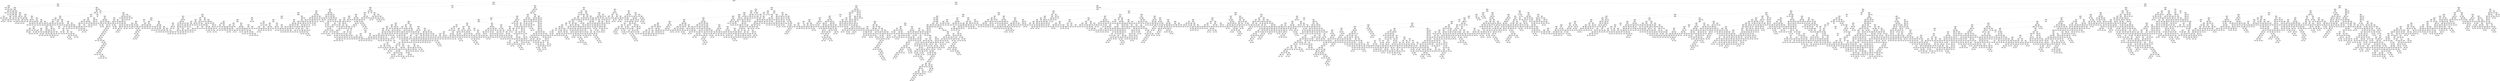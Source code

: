 digraph Tree {
node [shape=box] ;
0 [label="X[0] <= 0.005\nentropy = 0.984\nsamples = 25542\nvalue = [14640, 10902]"] ;
1 [label="X[1] <= 0.025\nentropy = 0.815\nsamples = 14642\nvalue = [10951, 3691]"] ;
0 -> 1 [labeldistance=2.5, labelangle=45, headlabel="True"] ;
2 [label="X[2] <= 0.005\nentropy = 0.761\nsamples = 11787\nvalue = [9189, 2598]"] ;
1 -> 2 ;
3 [label="X[1] <= 0.005\nentropy = 0.725\nsamples = 8976\nvalue = [7166, 1810]"] ;
2 -> 3 ;
4 [label="entropy = 0.718\nsamples = 8591\nvalue = [6888, 1703]"] ;
3 -> 4 ;
5 [label="X[1] <= 0.015\nentropy = 0.853\nsamples = 385\nvalue = [278, 107]"] ;
3 -> 5 ;
6 [label="entropy = 0.868\nsamples = 228\nvalue = [162, 66]"] ;
5 -> 6 ;
7 [label="entropy = 0.828\nsamples = 157\nvalue = [116, 41]"] ;
5 -> 7 ;
8 [label="X[2] <= 0.155\nentropy = 0.856\nsamples = 2811\nvalue = [2023, 788]"] ;
2 -> 8 ;
9 [label="X[2] <= 0.015\nentropy = 0.837\nsamples = 1886\nvalue = [1382, 504]"] ;
8 -> 9 ;
10 [label="X[1] <= 0.015\nentropy = 0.802\nsamples = 377\nvalue = [285, 92]"] ;
9 -> 10 ;
11 [label="X[1] <= 0.005\nentropy = 0.802\nsamples = 364\nvalue = [275, 89]"] ;
10 -> 11 ;
12 [label="entropy = 0.803\nsamples = 339\nvalue = [256, 83]"] ;
11 -> 12 ;
13 [label="entropy = 0.795\nsamples = 25\nvalue = [19, 6]"] ;
11 -> 13 ;
14 [label="entropy = 0.779\nsamples = 13\nvalue = [10, 3]"] ;
10 -> 14 ;
15 [label="X[2] <= 0.025\nentropy = 0.846\nsamples = 1509\nvalue = [1097, 412]"] ;
9 -> 15 ;
16 [label="X[1] <= 0.005\nentropy = 0.89\nsamples = 290\nvalue = [201, 89]"] ;
15 -> 16 ;
17 [label="entropy = 0.87\nsamples = 261\nvalue = [185, 76]"] ;
16 -> 17 ;
18 [label="X[1] <= 0.015\nentropy = 0.992\nsamples = 29\nvalue = [16, 13]"] ;
16 -> 18 ;
19 [label="entropy = 0.999\nsamples = 23\nvalue = [11, 12]"] ;
18 -> 19 ;
20 [label="entropy = 0.65\nsamples = 6\nvalue = [5, 1]"] ;
18 -> 20 ;
21 [label="X[2] <= 0.065\nentropy = 0.834\nsamples = 1219\nvalue = [896, 323]"] ;
15 -> 21 ;
22 [label="X[1] <= 0.015\nentropy = 0.816\nsamples = 557\nvalue = [416, 141]"] ;
21 -> 22 ;
23 [label="X[2] <= 0.035\nentropy = 0.811\nsamples = 521\nvalue = [391, 130]"] ;
22 -> 23 ;
24 [label="X[1] <= 0.005\nentropy = 0.834\nsamples = 166\nvalue = [122, 44]"] ;
23 -> 24 ;
25 [label="entropy = 0.853\nsamples = 151\nvalue = [109, 42]"] ;
24 -> 25 ;
26 [label="entropy = 0.567\nsamples = 15\nvalue = [13, 2]"] ;
24 -> 26 ;
27 [label="X[1] <= 0.005\nentropy = 0.799\nsamples = 355\nvalue = [269, 86]"] ;
23 -> 27 ;
28 [label="X[2] <= 0.055\nentropy = 0.787\nsamples = 319\nvalue = [244, 75]"] ;
27 -> 28 ;
29 [label="X[2] <= 0.045\nentropy = 0.778\nsamples = 213\nvalue = [164, 49]"] ;
28 -> 29 ;
30 [label="entropy = 0.789\nsamples = 110\nvalue = [84, 26]"] ;
29 -> 30 ;
31 [label="entropy = 0.766\nsamples = 103\nvalue = [80, 23]"] ;
29 -> 31 ;
32 [label="entropy = 0.804\nsamples = 106\nvalue = [80, 26]"] ;
28 -> 32 ;
33 [label="X[2] <= 0.055\nentropy = 0.888\nsamples = 36\nvalue = [25, 11]"] ;
27 -> 33 ;
34 [label="X[2] <= 0.045\nentropy = 0.902\nsamples = 22\nvalue = [15, 7]"] ;
33 -> 34 ;
35 [label="entropy = 0.881\nsamples = 10\nvalue = [7, 3]"] ;
34 -> 35 ;
36 [label="entropy = 0.918\nsamples = 12\nvalue = [8, 4]"] ;
34 -> 36 ;
37 [label="entropy = 0.863\nsamples = 14\nvalue = [10, 4]"] ;
33 -> 37 ;
38 [label="X[2] <= 0.035\nentropy = 0.888\nsamples = 36\nvalue = [25, 11]"] ;
22 -> 38 ;
39 [label="entropy = 0.985\nsamples = 7\nvalue = [4, 3]"] ;
38 -> 39 ;
40 [label="X[2] <= 0.055\nentropy = 0.85\nsamples = 29\nvalue = [21, 8]"] ;
38 -> 40 ;
41 [label="X[2] <= 0.045\nentropy = 0.792\nsamples = 21\nvalue = [16, 5]"] ;
40 -> 41 ;
42 [label="entropy = 0.863\nsamples = 14\nvalue = [10, 4]"] ;
41 -> 42 ;
43 [label="entropy = 0.592\nsamples = 7\nvalue = [6, 1]"] ;
41 -> 43 ;
44 [label="entropy = 0.954\nsamples = 8\nvalue = [5, 3]"] ;
40 -> 44 ;
45 [label="X[2] <= 0.075\nentropy = 0.848\nsamples = 662\nvalue = [480, 182]"] ;
21 -> 45 ;
46 [label="X[1] <= 0.015\nentropy = 0.963\nsamples = 98\nvalue = [60, 38]"] ;
45 -> 46 ;
47 [label="X[1] <= 0.005\nentropy = 0.967\nsamples = 94\nvalue = [57, 37]"] ;
46 -> 47 ;
48 [label="entropy = 0.967\nsamples = 89\nvalue = [54, 35]"] ;
47 -> 48 ;
49 [label="entropy = 0.971\nsamples = 5\nvalue = [3, 2]"] ;
47 -> 49 ;
50 [label="entropy = 0.811\nsamples = 4\nvalue = [3, 1]"] ;
46 -> 50 ;
51 [label="X[2] <= 0.105\nentropy = 0.82\nsamples = 564\nvalue = [420, 144]"] ;
45 -> 51 ;
52 [label="X[1] <= 0.015\nentropy = 0.773\nsamples = 251\nvalue = [194, 57]"] ;
51 -> 52 ;
53 [label="X[1] <= 0.005\nentropy = 0.785\nsamples = 231\nvalue = [177, 54]"] ;
52 -> 53 ;
54 [label="X[2] <= 0.085\nentropy = 0.757\nsamples = 206\nvalue = [161, 45]"] ;
53 -> 54 ;
55 [label="entropy = 0.816\nsamples = 79\nvalue = [59, 20]"] ;
54 -> 55 ;
56 [label="X[2] <= 0.095\nentropy = 0.716\nsamples = 127\nvalue = [102, 25]"] ;
54 -> 56 ;
57 [label="entropy = 0.696\nsamples = 64\nvalue = [52, 12]"] ;
56 -> 57 ;
58 [label="entropy = 0.734\nsamples = 63\nvalue = [50, 13]"] ;
56 -> 58 ;
59 [label="X[2] <= 0.085\nentropy = 0.943\nsamples = 25\nvalue = [16, 9]"] ;
53 -> 59 ;
60 [label="entropy = 0.592\nsamples = 14\nvalue = [12, 2]"] ;
59 -> 60 ;
61 [label="X[2] <= 0.095\nentropy = 0.946\nsamples = 11\nvalue = [4, 7]"] ;
59 -> 61 ;
62 [label="entropy = 0.722\nsamples = 5\nvalue = [1, 4]"] ;
61 -> 62 ;
63 [label="entropy = 1.0\nsamples = 6\nvalue = [3, 3]"] ;
61 -> 63 ;
64 [label="X[2] <= 0.085\nentropy = 0.61\nsamples = 20\nvalue = [17, 3]"] ;
52 -> 64 ;
65 [label="entropy = 0.0\nsamples = 6\nvalue = [6, 0]"] ;
64 -> 65 ;
66 [label="X[2] <= 0.095\nentropy = 0.75\nsamples = 14\nvalue = [11, 3]"] ;
64 -> 66 ;
67 [label="entropy = 0.863\nsamples = 7\nvalue = [5, 2]"] ;
66 -> 67 ;
68 [label="entropy = 0.592\nsamples = 7\nvalue = [6, 1]"] ;
66 -> 68 ;
69 [label="X[2] <= 0.115\nentropy = 0.853\nsamples = 313\nvalue = [226, 87]"] ;
51 -> 69 ;
70 [label="X[1] <= 0.015\nentropy = 0.923\nsamples = 74\nvalue = [49, 25]"] ;
69 -> 70 ;
71 [label="X[1] <= 0.005\nentropy = 0.918\nsamples = 63\nvalue = [42, 21]"] ;
70 -> 71 ;
72 [label="entropy = 0.924\nsamples = 62\nvalue = [41, 21]"] ;
71 -> 72 ;
73 [label="entropy = 0.0\nsamples = 1\nvalue = [1, 0]"] ;
71 -> 73 ;
74 [label="entropy = 0.946\nsamples = 11\nvalue = [7, 4]"] ;
70 -> 74 ;
75 [label="X[2] <= 0.135\nentropy = 0.826\nsamples = 239\nvalue = [177, 62]"] ;
69 -> 75 ;
76 [label="X[1] <= 0.015\nentropy = 0.787\nsamples = 119\nvalue = [91, 28]"] ;
75 -> 76 ;
77 [label="X[1] <= 0.005\nentropy = 0.808\nsamples = 109\nvalue = [82, 27]"] ;
76 -> 77 ;
78 [label="X[2] <= 0.125\nentropy = 0.768\nsamples = 98\nvalue = [76, 22]"] ;
77 -> 78 ;
79 [label="entropy = 0.741\nsamples = 62\nvalue = [49, 13]"] ;
78 -> 79 ;
80 [label="entropy = 0.811\nsamples = 36\nvalue = [27, 9]"] ;
78 -> 80 ;
81 [label="X[2] <= 0.125\nentropy = 0.994\nsamples = 11\nvalue = [6, 5]"] ;
77 -> 81 ;
82 [label="entropy = 0.811\nsamples = 4\nvalue = [1, 3]"] ;
81 -> 82 ;
83 [label="entropy = 0.863\nsamples = 7\nvalue = [5, 2]"] ;
81 -> 83 ;
84 [label="X[2] <= 0.125\nentropy = 0.469\nsamples = 10\nvalue = [9, 1]"] ;
76 -> 84 ;
85 [label="entropy = 0.0\nsamples = 4\nvalue = [4, 0]"] ;
84 -> 85 ;
86 [label="entropy = 0.65\nsamples = 6\nvalue = [5, 1]"] ;
84 -> 86 ;
87 [label="X[2] <= 0.145\nentropy = 0.86\nsamples = 120\nvalue = [86, 34]"] ;
75 -> 87 ;
88 [label="X[1] <= 0.015\nentropy = 0.881\nsamples = 60\nvalue = [42, 18]"] ;
87 -> 88 ;
89 [label="X[1] <= 0.005\nentropy = 0.905\nsamples = 53\nvalue = [36, 17]"] ;
88 -> 89 ;
90 [label="entropy = 0.889\nsamples = 49\nvalue = [34, 15]"] ;
89 -> 90 ;
91 [label="entropy = 1.0\nsamples = 4\nvalue = [2, 2]"] ;
89 -> 91 ;
92 [label="entropy = 0.592\nsamples = 7\nvalue = [6, 1]"] ;
88 -> 92 ;
93 [label="X[1] <= 0.015\nentropy = 0.837\nsamples = 60\nvalue = [44, 16]"] ;
87 -> 93 ;
94 [label="X[1] <= 0.005\nentropy = 0.804\nsamples = 57\nvalue = [43, 14]"] ;
93 -> 94 ;
95 [label="entropy = 0.848\nsamples = 51\nvalue = [37, 14]"] ;
94 -> 95 ;
96 [label="entropy = 0.0\nsamples = 6\nvalue = [6, 0]"] ;
94 -> 96 ;
97 [label="entropy = 0.918\nsamples = 3\nvalue = [1, 2]"] ;
93 -> 97 ;
98 [label="X[2] <= 1.605\nentropy = 0.89\nsamples = 925\nvalue = [641, 284]"] ;
8 -> 98 ;
99 [label="X[1] <= 0.015\nentropy = 0.892\nsamples = 919\nvalue = [635, 284]"] ;
98 -> 99 ;
100 [label="X[2] <= 1.59\nentropy = 0.901\nsamples = 842\nvalue = [575, 267]"] ;
99 -> 100 ;
101 [label="X[2] <= 0.665\nentropy = 0.9\nsamples = 841\nvalue = [575, 266]"] ;
100 -> 101 ;
102 [label="X[2] <= 0.495\nentropy = 0.892\nsamples = 741\nvalue = [512, 229]"] ;
101 -> 102 ;
103 [label="X[2] <= 0.165\nentropy = 0.906\nsamples = 641\nvalue = [435, 206]"] ;
102 -> 103 ;
104 [label="X[1] <= 0.005\nentropy = 0.974\nsamples = 37\nvalue = [22, 15]"] ;
103 -> 104 ;
105 [label="entropy = 0.983\nsamples = 33\nvalue = [19, 14]"] ;
104 -> 105 ;
106 [label="entropy = 0.811\nsamples = 4\nvalue = [3, 1]"] ;
104 -> 106 ;
107 [label="X[2] <= 0.415\nentropy = 0.9\nsamples = 604\nvalue = [413, 191]"] ;
103 -> 107 ;
108 [label="X[2] <= 0.405\nentropy = 0.892\nsamples = 541\nvalue = [374, 167]"] ;
107 -> 108 ;
109 [label="X[2] <= 0.395\nentropy = 0.895\nsamples = 530\nvalue = [365, 165]"] ;
108 -> 109 ;
110 [label="X[1] <= 0.005\nentropy = 0.891\nsamples = 522\nvalue = [361, 161]"] ;
109 -> 110 ;
111 [label="X[2] <= 0.225\nentropy = 0.885\nsamples = 469\nvalue = [327, 142]"] ;
110 -> 111 ;
112 [label="X[2] <= 0.205\nentropy = 0.918\nsamples = 180\nvalue = [120, 60]"] ;
111 -> 112 ;
113 [label="X[2] <= 0.195\nentropy = 0.898\nsamples = 124\nvalue = [85, 39]"] ;
112 -> 113 ;
114 [label="X[2] <= 0.175\nentropy = 0.907\nsamples = 93\nvalue = [63, 30]"] ;
113 -> 114 ;
115 [label="entropy = 0.888\nsamples = 36\nvalue = [25, 11]"] ;
114 -> 115 ;
116 [label="X[2] <= 0.185\nentropy = 0.918\nsamples = 57\nvalue = [38, 19]"] ;
114 -> 116 ;
117 [label="entropy = 0.929\nsamples = 29\nvalue = [19, 10]"] ;
116 -> 117 ;
118 [label="entropy = 0.906\nsamples = 28\nvalue = [19, 9]"] ;
116 -> 118 ;
119 [label="entropy = 0.869\nsamples = 31\nvalue = [22, 9]"] ;
113 -> 119 ;
120 [label="X[2] <= 0.215\nentropy = 0.954\nsamples = 56\nvalue = [35, 21]"] ;
112 -> 120 ;
121 [label="entropy = 0.948\nsamples = 30\nvalue = [19, 11]"] ;
120 -> 121 ;
122 [label="entropy = 0.961\nsamples = 26\nvalue = [16, 10]"] ;
120 -> 122 ;
123 [label="X[2] <= 0.275\nentropy = 0.86\nsamples = 289\nvalue = [207, 82]"] ;
111 -> 123 ;
124 [label="X[2] <= 0.255\nentropy = 0.796\nsamples = 108\nvalue = [82, 26]"] ;
123 -> 124 ;
125 [label="X[2] <= 0.235\nentropy = 0.811\nsamples = 72\nvalue = [54, 18]"] ;
124 -> 125 ;
126 [label="entropy = 0.755\nsamples = 23\nvalue = [18, 5]"] ;
125 -> 126 ;
127 [label="X[2] <= 0.245\nentropy = 0.835\nsamples = 49\nvalue = [36, 13]"] ;
125 -> 127 ;
128 [label="entropy = 0.837\nsamples = 30\nvalue = [22, 8]"] ;
127 -> 128 ;
129 [label="entropy = 0.831\nsamples = 19\nvalue = [14, 5]"] ;
127 -> 129 ;
130 [label="X[2] <= 0.265\nentropy = 0.764\nsamples = 36\nvalue = [28, 8]"] ;
124 -> 130 ;
131 [label="entropy = 0.773\nsamples = 22\nvalue = [17, 5]"] ;
130 -> 131 ;
132 [label="entropy = 0.75\nsamples = 14\nvalue = [11, 3]"] ;
130 -> 132 ;
133 [label="X[2] <= 0.315\nentropy = 0.892\nsamples = 181\nvalue = [125, 56]"] ;
123 -> 133 ;
134 [label="X[2] <= 0.285\nentropy = 0.951\nsamples = 73\nvalue = [46, 27]"] ;
133 -> 134 ;
135 [label="entropy = 0.881\nsamples = 20\nvalue = [14, 6]"] ;
134 -> 135 ;
136 [label="X[2] <= 0.295\nentropy = 0.969\nsamples = 53\nvalue = [32, 21]"] ;
134 -> 136 ;
137 [label="entropy = 1.0\nsamples = 18\nvalue = [9, 9]"] ;
136 -> 137 ;
138 [label="X[2] <= 0.305\nentropy = 0.928\nsamples = 35\nvalue = [23, 12]"] ;
136 -> 138 ;
139 [label="entropy = 0.811\nsamples = 16\nvalue = [12, 4]"] ;
138 -> 139 ;
140 [label="entropy = 0.982\nsamples = 19\nvalue = [11, 8]"] ;
138 -> 140 ;
141 [label="X[2] <= 0.345\nentropy = 0.839\nsamples = 108\nvalue = [79, 29]"] ;
133 -> 141 ;
142 [label="X[2] <= 0.335\nentropy = 0.777\nsamples = 48\nvalue = [37, 11]"] ;
141 -> 142 ;
143 [label="X[2] <= 0.325\nentropy = 0.845\nsamples = 33\nvalue = [24, 9]"] ;
142 -> 143 ;
144 [label="entropy = 0.89\nsamples = 13\nvalue = [9, 4]"] ;
143 -> 144 ;
145 [label="entropy = 0.811\nsamples = 20\nvalue = [15, 5]"] ;
143 -> 145 ;
146 [label="entropy = 0.567\nsamples = 15\nvalue = [13, 2]"] ;
142 -> 146 ;
147 [label="X[2] <= 0.375\nentropy = 0.881\nsamples = 60\nvalue = [42, 18]"] ;
141 -> 147 ;
148 [label="X[2] <= 0.355\nentropy = 0.918\nsamples = 39\nvalue = [26, 13]"] ;
147 -> 148 ;
149 [label="entropy = 0.961\nsamples = 13\nvalue = [8, 5]"] ;
148 -> 149 ;
150 [label="X[2] <= 0.365\nentropy = 0.89\nsamples = 26\nvalue = [18, 8]"] ;
148 -> 150 ;
151 [label="entropy = 0.863\nsamples = 14\nvalue = [10, 4]"] ;
150 -> 151 ;
152 [label="entropy = 0.918\nsamples = 12\nvalue = [8, 4]"] ;
150 -> 152 ;
153 [label="X[2] <= 0.385\nentropy = 0.792\nsamples = 21\nvalue = [16, 5]"] ;
147 -> 153 ;
154 [label="entropy = 0.779\nsamples = 13\nvalue = [10, 3]"] ;
153 -> 154 ;
155 [label="entropy = 0.811\nsamples = 8\nvalue = [6, 2]"] ;
153 -> 155 ;
156 [label="X[2] <= 0.225\nentropy = 0.941\nsamples = 53\nvalue = [34, 19]"] ;
110 -> 156 ;
157 [label="X[2] <= 0.205\nentropy = 0.764\nsamples = 18\nvalue = [14, 4]"] ;
156 -> 157 ;
158 [label="X[2] <= 0.175\nentropy = 0.918\nsamples = 12\nvalue = [8, 4]"] ;
157 -> 158 ;
159 [label="entropy = 0.0\nsamples = 1\nvalue = [1, 0]"] ;
158 -> 159 ;
160 [label="X[2] <= 0.185\nentropy = 0.946\nsamples = 11\nvalue = [7, 4]"] ;
158 -> 160 ;
161 [label="entropy = 1.0\nsamples = 4\nvalue = [2, 2]"] ;
160 -> 161 ;
162 [label="X[2] <= 0.195\nentropy = 0.863\nsamples = 7\nvalue = [5, 2]"] ;
160 -> 162 ;
163 [label="entropy = 0.918\nsamples = 3\nvalue = [2, 1]"] ;
162 -> 163 ;
164 [label="entropy = 0.811\nsamples = 4\nvalue = [3, 1]"] ;
162 -> 164 ;
165 [label="entropy = 0.0\nsamples = 6\nvalue = [6, 0]"] ;
157 -> 165 ;
166 [label="X[2] <= 0.235\nentropy = 0.985\nsamples = 35\nvalue = [20, 15]"] ;
156 -> 166 ;
167 [label="entropy = 0.0\nsamples = 1\nvalue = [0, 1]"] ;
166 -> 167 ;
168 [label="X[2] <= 0.27\nentropy = 0.977\nsamples = 34\nvalue = [20, 14]"] ;
166 -> 168 ;
169 [label="X[2] <= 0.245\nentropy = 1.0\nsamples = 12\nvalue = [6, 6]"] ;
168 -> 169 ;
170 [label="entropy = 0.811\nsamples = 4\nvalue = [3, 1]"] ;
169 -> 170 ;
171 [label="X[2] <= 0.255\nentropy = 0.954\nsamples = 8\nvalue = [3, 5]"] ;
169 -> 171 ;
172 [label="entropy = 0.811\nsamples = 4\nvalue = [1, 3]"] ;
171 -> 172 ;
173 [label="entropy = 1.0\nsamples = 4\nvalue = [2, 2]"] ;
171 -> 173 ;
174 [label="X[2] <= 0.31\nentropy = 0.946\nsamples = 22\nvalue = [14, 8]"] ;
168 -> 174 ;
175 [label="X[2] <= 0.285\nentropy = 0.65\nsamples = 6\nvalue = [5, 1]"] ;
174 -> 175 ;
176 [label="entropy = 0.811\nsamples = 4\nvalue = [3, 1]"] ;
175 -> 176 ;
177 [label="entropy = 0.0\nsamples = 2\nvalue = [2, 0]"] ;
175 -> 177 ;
178 [label="X[2] <= 0.365\nentropy = 0.989\nsamples = 16\nvalue = [9, 7]"] ;
174 -> 178 ;
179 [label="X[2] <= 0.355\nentropy = 0.918\nsamples = 6\nvalue = [4, 2]"] ;
178 -> 179 ;
180 [label="X[2] <= 0.33\nentropy = 0.971\nsamples = 5\nvalue = [3, 2]"] ;
179 -> 180 ;
181 [label="entropy = 1.0\nsamples = 2\nvalue = [1, 1]"] ;
180 -> 181 ;
182 [label="X[2] <= 0.345\nentropy = 0.918\nsamples = 3\nvalue = [2, 1]"] ;
180 -> 182 ;
183 [label="entropy = 0.0\nsamples = 1\nvalue = [1, 0]"] ;
182 -> 183 ;
184 [label="entropy = 1.0\nsamples = 2\nvalue = [1, 1]"] ;
182 -> 184 ;
185 [label="entropy = 0.0\nsamples = 1\nvalue = [1, 0]"] ;
179 -> 185 ;
186 [label="X[2] <= 0.375\nentropy = 1.0\nsamples = 10\nvalue = [5, 5]"] ;
178 -> 186 ;
187 [label="entropy = 0.0\nsamples = 2\nvalue = [0, 2]"] ;
186 -> 187 ;
188 [label="X[2] <= 0.385\nentropy = 0.954\nsamples = 8\nvalue = [5, 3]"] ;
186 -> 188 ;
189 [label="entropy = 0.971\nsamples = 5\nvalue = [3, 2]"] ;
188 -> 189 ;
190 [label="entropy = 0.918\nsamples = 3\nvalue = [2, 1]"] ;
188 -> 190 ;
191 [label="X[1] <= 0.005\nentropy = 1.0\nsamples = 8\nvalue = [4, 4]"] ;
109 -> 191 ;
192 [label="entropy = 0.985\nsamples = 7\nvalue = [4, 3]"] ;
191 -> 192 ;
193 [label="entropy = 0.0\nsamples = 1\nvalue = [0, 1]"] ;
191 -> 193 ;
194 [label="X[1] <= 0.005\nentropy = 0.684\nsamples = 11\nvalue = [9, 2]"] ;
108 -> 194 ;
195 [label="entropy = 0.722\nsamples = 10\nvalue = [8, 2]"] ;
194 -> 195 ;
196 [label="entropy = 0.0\nsamples = 1\nvalue = [1, 0]"] ;
194 -> 196 ;
197 [label="X[2] <= 0.435\nentropy = 0.959\nsamples = 63\nvalue = [39, 24]"] ;
107 -> 197 ;
198 [label="X[1] <= 0.005\nentropy = 0.993\nsamples = 20\nvalue = [9, 11]"] ;
197 -> 198 ;
199 [label="X[2] <= 0.425\nentropy = 0.977\nsamples = 17\nvalue = [7, 10]"] ;
198 -> 199 ;
200 [label="entropy = 0.946\nsamples = 11\nvalue = [4, 7]"] ;
199 -> 200 ;
201 [label="entropy = 1.0\nsamples = 6\nvalue = [3, 3]"] ;
199 -> 201 ;
202 [label="X[2] <= 0.425\nentropy = 0.918\nsamples = 3\nvalue = [2, 1]"] ;
198 -> 202 ;
203 [label="entropy = 0.0\nsamples = 1\nvalue = [1, 0]"] ;
202 -> 203 ;
204 [label="entropy = 1.0\nsamples = 2\nvalue = [1, 1]"] ;
202 -> 204 ;
205 [label="X[2] <= 0.455\nentropy = 0.884\nsamples = 43\nvalue = [30, 13]"] ;
197 -> 205 ;
206 [label="X[1] <= 0.005\nentropy = 0.722\nsamples = 15\nvalue = [12, 3]"] ;
205 -> 206 ;
207 [label="X[2] <= 0.445\nentropy = 0.811\nsamples = 12\nvalue = [9, 3]"] ;
206 -> 207 ;
208 [label="entropy = 0.863\nsamples = 7\nvalue = [5, 2]"] ;
207 -> 208 ;
209 [label="entropy = 0.722\nsamples = 5\nvalue = [4, 1]"] ;
207 -> 209 ;
210 [label="entropy = 0.0\nsamples = 3\nvalue = [3, 0]"] ;
206 -> 210 ;
211 [label="X[2] <= 0.475\nentropy = 0.94\nsamples = 28\nvalue = [18, 10]"] ;
205 -> 211 ;
212 [label="X[1] <= 0.005\nentropy = 0.896\nsamples = 16\nvalue = [11, 5]"] ;
211 -> 212 ;
213 [label="X[2] <= 0.465\nentropy = 0.918\nsamples = 15\nvalue = [10, 5]"] ;
212 -> 213 ;
214 [label="entropy = 0.881\nsamples = 10\nvalue = [7, 3]"] ;
213 -> 214 ;
215 [label="entropy = 0.971\nsamples = 5\nvalue = [3, 2]"] ;
213 -> 215 ;
216 [label="entropy = 0.0\nsamples = 1\nvalue = [1, 0]"] ;
212 -> 216 ;
217 [label="X[1] <= 0.005\nentropy = 0.98\nsamples = 12\nvalue = [7, 5]"] ;
211 -> 217 ;
218 [label="X[2] <= 0.485\nentropy = 0.985\nsamples = 7\nvalue = [4, 3]"] ;
217 -> 218 ;
219 [label="entropy = 0.918\nsamples = 3\nvalue = [1, 2]"] ;
218 -> 219 ;
220 [label="entropy = 0.811\nsamples = 4\nvalue = [3, 1]"] ;
218 -> 220 ;
221 [label="X[2] <= 0.485\nentropy = 0.971\nsamples = 5\nvalue = [3, 2]"] ;
217 -> 221 ;
222 [label="entropy = 0.811\nsamples = 4\nvalue = [3, 1]"] ;
221 -> 222 ;
223 [label="entropy = 0.0\nsamples = 1\nvalue = [0, 1]"] ;
221 -> 223 ;
224 [label="X[1] <= 0.005\nentropy = 0.778\nsamples = 100\nvalue = [77, 23]"] ;
102 -> 224 ;
225 [label="X[2] <= 0.605\nentropy = 0.835\nsamples = 79\nvalue = [58, 21]"] ;
224 -> 225 ;
226 [label="X[2] <= 0.595\nentropy = 0.75\nsamples = 56\nvalue = [44, 12]"] ;
225 -> 226 ;
227 [label="X[2] <= 0.585\nentropy = 0.779\nsamples = 52\nvalue = [40, 12]"] ;
226 -> 227 ;
228 [label="X[2] <= 0.565\nentropy = 0.73\nsamples = 49\nvalue = [39, 10]"] ;
227 -> 228 ;
229 [label="X[2] <= 0.555\nentropy = 0.779\nsamples = 39\nvalue = [30, 9]"] ;
228 -> 229 ;
230 [label="X[2] <= 0.515\nentropy = 0.746\nsamples = 33\nvalue = [26, 7]"] ;
229 -> 230 ;
231 [label="X[2] <= 0.505\nentropy = 0.845\nsamples = 11\nvalue = [8, 3]"] ;
230 -> 231 ;
232 [label="entropy = 0.722\nsamples = 5\nvalue = [4, 1]"] ;
231 -> 232 ;
233 [label="entropy = 0.918\nsamples = 6\nvalue = [4, 2]"] ;
231 -> 233 ;
234 [label="X[2] <= 0.54\nentropy = 0.684\nsamples = 22\nvalue = [18, 4]"] ;
230 -> 234 ;
235 [label="X[2] <= 0.525\nentropy = 0.65\nsamples = 12\nvalue = [10, 2]"] ;
234 -> 235 ;
236 [label="entropy = 0.722\nsamples = 5\nvalue = [4, 1]"] ;
235 -> 236 ;
237 [label="entropy = 0.592\nsamples = 7\nvalue = [6, 1]"] ;
235 -> 237 ;
238 [label="entropy = 0.722\nsamples = 10\nvalue = [8, 2]"] ;
234 -> 238 ;
239 [label="entropy = 0.918\nsamples = 6\nvalue = [4, 2]"] ;
229 -> 239 ;
240 [label="X[2] <= 0.575\nentropy = 0.469\nsamples = 10\nvalue = [9, 1]"] ;
228 -> 240 ;
241 [label="entropy = 0.0\nsamples = 4\nvalue = [4, 0]"] ;
240 -> 241 ;
242 [label="entropy = 0.65\nsamples = 6\nvalue = [5, 1]"] ;
240 -> 242 ;
243 [label="entropy = 0.918\nsamples = 3\nvalue = [1, 2]"] ;
227 -> 243 ;
244 [label="entropy = 0.0\nsamples = 4\nvalue = [4, 0]"] ;
226 -> 244 ;
245 [label="X[2] <= 0.625\nentropy = 0.966\nsamples = 23\nvalue = [14, 9]"] ;
225 -> 245 ;
246 [label="X[2] <= 0.615\nentropy = 0.994\nsamples = 11\nvalue = [5, 6]"] ;
245 -> 246 ;
247 [label="entropy = 0.991\nsamples = 9\nvalue = [4, 5]"] ;
246 -> 247 ;
248 [label="entropy = 1.0\nsamples = 2\nvalue = [1, 1]"] ;
246 -> 248 ;
249 [label="X[2] <= 0.635\nentropy = 0.811\nsamples = 12\nvalue = [9, 3]"] ;
245 -> 249 ;
250 [label="entropy = 0.0\nsamples = 1\nvalue = [1, 0]"] ;
249 -> 250 ;
251 [label="X[2] <= 0.655\nentropy = 0.845\nsamples = 11\nvalue = [8, 3]"] ;
249 -> 251 ;
252 [label="X[2] <= 0.645\nentropy = 0.722\nsamples = 5\nvalue = [4, 1]"] ;
251 -> 252 ;
253 [label="entropy = 0.811\nsamples = 4\nvalue = [3, 1]"] ;
252 -> 253 ;
254 [label="entropy = 0.0\nsamples = 1\nvalue = [1, 0]"] ;
252 -> 254 ;
255 [label="entropy = 0.918\nsamples = 6\nvalue = [4, 2]"] ;
251 -> 255 ;
256 [label="X[2] <= 0.645\nentropy = 0.454\nsamples = 21\nvalue = [19, 2]"] ;
224 -> 256 ;
257 [label="X[2] <= 0.625\nentropy = 0.523\nsamples = 17\nvalue = [15, 2]"] ;
256 -> 257 ;
258 [label="X[2] <= 0.525\nentropy = 0.371\nsamples = 14\nvalue = [13, 1]"] ;
257 -> 258 ;
259 [label="X[2] <= 0.515\nentropy = 0.722\nsamples = 5\nvalue = [4, 1]"] ;
258 -> 259 ;
260 [label="entropy = 0.0\nsamples = 3\nvalue = [3, 0]"] ;
259 -> 260 ;
261 [label="entropy = 1.0\nsamples = 2\nvalue = [1, 1]"] ;
259 -> 261 ;
262 [label="entropy = 0.0\nsamples = 9\nvalue = [9, 0]"] ;
258 -> 262 ;
263 [label="entropy = 0.918\nsamples = 3\nvalue = [2, 1]"] ;
257 -> 263 ;
264 [label="entropy = 0.0\nsamples = 4\nvalue = [4, 0]"] ;
256 -> 264 ;
265 [label="X[2] <= 0.675\nentropy = 0.951\nsamples = 100\nvalue = [63, 37]"] ;
101 -> 265 ;
266 [label="entropy = 0.0\nsamples = 4\nvalue = [0, 4]"] ;
265 -> 266 ;
267 [label="X[1] <= 0.005\nentropy = 0.928\nsamples = 96\nvalue = [63, 33]"] ;
265 -> 267 ;
268 [label="X[2] <= 0.725\nentropy = 0.9\nsamples = 79\nvalue = [54, 25]"] ;
267 -> 268 ;
269 [label="X[2] <= 0.715\nentropy = 0.75\nsamples = 14\nvalue = [11, 3]"] ;
268 -> 269 ;
270 [label="X[2] <= 0.685\nentropy = 0.811\nsamples = 12\nvalue = [9, 3]"] ;
269 -> 270 ;
271 [label="entropy = 0.0\nsamples = 1\nvalue = [1, 0]"] ;
270 -> 271 ;
272 [label="X[2] <= 0.695\nentropy = 0.845\nsamples = 11\nvalue = [8, 3]"] ;
270 -> 272 ;
273 [label="entropy = 0.971\nsamples = 5\nvalue = [3, 2]"] ;
272 -> 273 ;
274 [label="X[2] <= 0.705\nentropy = 0.65\nsamples = 6\nvalue = [5, 1]"] ;
272 -> 274 ;
275 [label="entropy = 0.0\nsamples = 3\nvalue = [3, 0]"] ;
274 -> 275 ;
276 [label="entropy = 0.918\nsamples = 3\nvalue = [2, 1]"] ;
274 -> 276 ;
277 [label="entropy = 0.0\nsamples = 2\nvalue = [2, 0]"] ;
269 -> 277 ;
278 [label="X[2] <= 0.745\nentropy = 0.923\nsamples = 65\nvalue = [43, 22]"] ;
268 -> 278 ;
279 [label="X[2] <= 0.735\nentropy = 0.918\nsamples = 6\nvalue = [2, 4]"] ;
278 -> 279 ;
280 [label="entropy = 1.0\nsamples = 2\nvalue = [1, 1]"] ;
279 -> 280 ;
281 [label="entropy = 0.811\nsamples = 4\nvalue = [1, 3]"] ;
279 -> 281 ;
282 [label="X[2] <= 1.555\nentropy = 0.887\nsamples = 59\nvalue = [41, 18]"] ;
278 -> 282 ;
283 [label="X[2] <= 1.445\nentropy = 0.894\nsamples = 58\nvalue = [40, 18]"] ;
282 -> 283 ;
284 [label="X[2] <= 1.31\nentropy = 0.879\nsamples = 57\nvalue = [40, 17]"] ;
283 -> 284 ;
285 [label="X[2] <= 1.295\nentropy = 0.905\nsamples = 53\nvalue = [36, 17]"] ;
284 -> 285 ;
286 [label="X[2] <= 1.245\nentropy = 0.89\nsamples = 52\nvalue = [36, 16]"] ;
285 -> 286 ;
287 [label="X[2] <= 1.215\nentropy = 0.904\nsamples = 50\nvalue = [34, 16]"] ;
286 -> 287 ;
288 [label="X[2] <= 1.16\nentropy = 0.889\nsamples = 49\nvalue = [34, 15]"] ;
287 -> 288 ;
289 [label="X[2] <= 1.09\nentropy = 0.911\nsamples = 46\nvalue = [31, 15]"] ;
288 -> 289 ;
290 [label="X[2] <= 1.055\nentropy = 0.876\nsamples = 44\nvalue = [31, 13]"] ;
289 -> 290 ;
291 [label="X[2] <= 0.765\nentropy = 0.884\nsamples = 43\nvalue = [30, 13]"] ;
290 -> 291 ;
292 [label="X[2] <= 0.755\nentropy = 0.722\nsamples = 10\nvalue = [8, 2]"] ;
291 -> 292 ;
293 [label="entropy = 0.722\nsamples = 5\nvalue = [4, 1]"] ;
292 -> 293 ;
294 [label="entropy = 0.722\nsamples = 5\nvalue = [4, 1]"] ;
292 -> 294 ;
295 [label="X[2] <= 0.775\nentropy = 0.918\nsamples = 33\nvalue = [22, 11]"] ;
291 -> 295 ;
296 [label="entropy = 0.811\nsamples = 4\nvalue = [1, 3]"] ;
295 -> 296 ;
297 [label="X[2] <= 0.785\nentropy = 0.85\nsamples = 29\nvalue = [21, 8]"] ;
295 -> 297 ;
298 [label="entropy = 0.0\nsamples = 1\nvalue = [1, 0]"] ;
297 -> 298 ;
299 [label="X[2] <= 1.045\nentropy = 0.863\nsamples = 28\nvalue = [20, 8]"] ;
297 -> 299 ;
300 [label="X[2] <= 0.985\nentropy = 0.84\nsamples = 26\nvalue = [19, 7]"] ;
299 -> 300 ;
301 [label="X[2] <= 0.96\nentropy = 0.887\nsamples = 23\nvalue = [16, 7]"] ;
300 -> 301 ;
302 [label="X[2] <= 0.915\nentropy = 0.845\nsamples = 22\nvalue = [16, 6]"] ;
301 -> 302 ;
303 [label="X[2] <= 0.895\nentropy = 0.9\nsamples = 19\nvalue = [13, 6]"] ;
302 -> 303 ;
304 [label="X[2] <= 0.805\nentropy = 0.852\nsamples = 18\nvalue = [13, 5]"] ;
303 -> 304 ;
305 [label="X[2] <= 0.795\nentropy = 0.971\nsamples = 5\nvalue = [3, 2]"] ;
304 -> 305 ;
306 [label="entropy = 0.918\nsamples = 3\nvalue = [2, 1]"] ;
305 -> 306 ;
307 [label="entropy = 1.0\nsamples = 2\nvalue = [1, 1]"] ;
305 -> 307 ;
308 [label="X[2] <= 0.835\nentropy = 0.779\nsamples = 13\nvalue = [10, 3]"] ;
304 -> 308 ;
309 [label="entropy = 0.0\nsamples = 4\nvalue = [4, 0]"] ;
308 -> 309 ;
310 [label="X[2] <= 0.86\nentropy = 0.918\nsamples = 9\nvalue = [6, 3]"] ;
308 -> 310 ;
311 [label="X[2] <= 0.845\nentropy = 1.0\nsamples = 4\nvalue = [2, 2]"] ;
310 -> 311 ;
312 [label="entropy = 1.0\nsamples = 2\nvalue = [1, 1]"] ;
311 -> 312 ;
313 [label="entropy = 1.0\nsamples = 2\nvalue = [1, 1]"] ;
311 -> 313 ;
314 [label="X[2] <= 0.88\nentropy = 0.722\nsamples = 5\nvalue = [4, 1]"] ;
310 -> 314 ;
315 [label="entropy = 0.0\nsamples = 2\nvalue = [2, 0]"] ;
314 -> 315 ;
316 [label="entropy = 0.918\nsamples = 3\nvalue = [2, 1]"] ;
314 -> 316 ;
317 [label="entropy = 0.0\nsamples = 1\nvalue = [0, 1]"] ;
303 -> 317 ;
318 [label="entropy = 0.0\nsamples = 3\nvalue = [3, 0]"] ;
302 -> 318 ;
319 [label="entropy = 0.0\nsamples = 1\nvalue = [0, 1]"] ;
301 -> 319 ;
320 [label="entropy = 0.0\nsamples = 3\nvalue = [3, 0]"] ;
300 -> 320 ;
321 [label="entropy = 1.0\nsamples = 2\nvalue = [1, 1]"] ;
299 -> 321 ;
322 [label="entropy = 0.0\nsamples = 1\nvalue = [1, 0]"] ;
290 -> 322 ;
323 [label="entropy = 0.0\nsamples = 2\nvalue = [0, 2]"] ;
289 -> 323 ;
324 [label="entropy = 0.0\nsamples = 3\nvalue = [3, 0]"] ;
288 -> 324 ;
325 [label="entropy = 0.0\nsamples = 1\nvalue = [0, 1]"] ;
287 -> 325 ;
326 [label="entropy = 0.0\nsamples = 2\nvalue = [2, 0]"] ;
286 -> 326 ;
327 [label="entropy = 0.0\nsamples = 1\nvalue = [0, 1]"] ;
285 -> 327 ;
328 [label="entropy = 0.0\nsamples = 4\nvalue = [4, 0]"] ;
284 -> 328 ;
329 [label="entropy = 0.0\nsamples = 1\nvalue = [0, 1]"] ;
283 -> 329 ;
330 [label="entropy = 0.0\nsamples = 1\nvalue = [1, 0]"] ;
282 -> 330 ;
331 [label="X[2] <= 1.11\nentropy = 0.998\nsamples = 17\nvalue = [9, 8]"] ;
267 -> 331 ;
332 [label="X[2] <= 0.905\nentropy = 0.98\nsamples = 12\nvalue = [5, 7]"] ;
331 -> 332 ;
333 [label="X[2] <= 0.84\nentropy = 0.954\nsamples = 8\nvalue = [5, 3]"] ;
332 -> 333 ;
334 [label="X[2] <= 0.725\nentropy = 1.0\nsamples = 6\nvalue = [3, 3]"] ;
333 -> 334 ;
335 [label="entropy = 0.0\nsamples = 1\nvalue = [0, 1]"] ;
334 -> 335 ;
336 [label="X[2] <= 0.75\nentropy = 0.971\nsamples = 5\nvalue = [3, 2]"] ;
334 -> 336 ;
337 [label="entropy = 0.0\nsamples = 2\nvalue = [2, 0]"] ;
336 -> 337 ;
338 [label="X[2] <= 0.785\nentropy = 0.918\nsamples = 3\nvalue = [1, 2]"] ;
336 -> 338 ;
339 [label="entropy = 1.0\nsamples = 2\nvalue = [1, 1]"] ;
338 -> 339 ;
340 [label="entropy = 0.0\nsamples = 1\nvalue = [0, 1]"] ;
338 -> 340 ;
341 [label="entropy = 0.0\nsamples = 2\nvalue = [2, 0]"] ;
333 -> 341 ;
342 [label="entropy = 0.0\nsamples = 4\nvalue = [0, 4]"] ;
332 -> 342 ;
343 [label="X[2] <= 1.315\nentropy = 0.722\nsamples = 5\nvalue = [4, 1]"] ;
331 -> 343 ;
344 [label="entropy = 0.0\nsamples = 3\nvalue = [3, 0]"] ;
343 -> 344 ;
345 [label="X[2] <= 1.435\nentropy = 1.0\nsamples = 2\nvalue = [1, 1]"] ;
343 -> 345 ;
346 [label="entropy = 0.0\nsamples = 1\nvalue = [0, 1]"] ;
345 -> 346 ;
347 [label="entropy = 0.0\nsamples = 1\nvalue = [1, 0]"] ;
345 -> 347 ;
348 [label="entropy = 0.0\nsamples = 1\nvalue = [0, 1]"] ;
100 -> 348 ;
349 [label="X[2] <= 0.215\nentropy = 0.762\nsamples = 77\nvalue = [60, 17]"] ;
99 -> 349 ;
350 [label="entropy = 0.0\nsamples = 17\nvalue = [17, 0]"] ;
349 -> 350 ;
351 [label="X[2] <= 0.69\nentropy = 0.86\nsamples = 60\nvalue = [43, 17]"] ;
349 -> 351 ;
352 [label="X[2] <= 0.585\nentropy = 0.918\nsamples = 48\nvalue = [32, 16]"] ;
351 -> 352 ;
353 [label="X[2] <= 0.225\nentropy = 0.854\nsamples = 43\nvalue = [31, 12]"] ;
352 -> 353 ;
354 [label="entropy = 0.0\nsamples = 1\nvalue = [0, 1]"] ;
353 -> 354 ;
355 [label="X[2] <= 0.505\nentropy = 0.83\nsamples = 42\nvalue = [31, 11]"] ;
353 -> 355 ;
356 [label="X[2] <= 0.48\nentropy = 0.858\nsamples = 39\nvalue = [28, 11]"] ;
355 -> 356 ;
357 [label="X[2] <= 0.345\nentropy = 0.8\nsamples = 37\nvalue = [28, 9]"] ;
356 -> 357 ;
358 [label="X[2] <= 0.315\nentropy = 0.918\nsamples = 21\nvalue = [14, 7]"] ;
357 -> 358 ;
359 [label="X[2] <= 0.275\nentropy = 0.764\nsamples = 18\nvalue = [14, 4]"] ;
358 -> 359 ;
360 [label="X[2] <= 0.265\nentropy = 0.918\nsamples = 12\nvalue = [8, 4]"] ;
359 -> 360 ;
361 [label="X[2] <= 0.245\nentropy = 0.764\nsamples = 9\nvalue = [7, 2]"] ;
360 -> 361 ;
362 [label="X[2] <= 0.235\nentropy = 1.0\nsamples = 4\nvalue = [2, 2]"] ;
361 -> 362 ;
363 [label="entropy = 0.0\nsamples = 2\nvalue = [2, 0]"] ;
362 -> 363 ;
364 [label="entropy = 0.0\nsamples = 2\nvalue = [0, 2]"] ;
362 -> 364 ;
365 [label="entropy = 0.0\nsamples = 5\nvalue = [5, 0]"] ;
361 -> 365 ;
366 [label="entropy = 0.918\nsamples = 3\nvalue = [1, 2]"] ;
360 -> 366 ;
367 [label="entropy = 0.0\nsamples = 6\nvalue = [6, 0]"] ;
359 -> 367 ;
368 [label="entropy = 0.0\nsamples = 3\nvalue = [0, 3]"] ;
358 -> 368 ;
369 [label="X[2] <= 0.395\nentropy = 0.544\nsamples = 16\nvalue = [14, 2]"] ;
357 -> 369 ;
370 [label="entropy = 0.0\nsamples = 10\nvalue = [10, 0]"] ;
369 -> 370 ;
371 [label="X[2] <= 0.46\nentropy = 0.918\nsamples = 6\nvalue = [4, 2]"] ;
369 -> 371 ;
372 [label="X[2] <= 0.43\nentropy = 0.971\nsamples = 5\nvalue = [3, 2]"] ;
371 -> 372 ;
373 [label="entropy = 1.0\nsamples = 2\nvalue = [1, 1]"] ;
372 -> 373 ;
374 [label="entropy = 0.918\nsamples = 3\nvalue = [2, 1]"] ;
372 -> 374 ;
375 [label="entropy = 0.0\nsamples = 1\nvalue = [1, 0]"] ;
371 -> 375 ;
376 [label="entropy = 0.0\nsamples = 2\nvalue = [0, 2]"] ;
356 -> 376 ;
377 [label="entropy = 0.0\nsamples = 3\nvalue = [3, 0]"] ;
355 -> 377 ;
378 [label="X[2] <= 0.665\nentropy = 0.722\nsamples = 5\nvalue = [1, 4]"] ;
352 -> 378 ;
379 [label="entropy = 0.0\nsamples = 3\nvalue = [0, 3]"] ;
378 -> 379 ;
380 [label="X[2] <= 0.675\nentropy = 1.0\nsamples = 2\nvalue = [1, 1]"] ;
378 -> 380 ;
381 [label="entropy = 0.0\nsamples = 1\nvalue = [1, 0]"] ;
380 -> 381 ;
382 [label="entropy = 0.0\nsamples = 1\nvalue = [0, 1]"] ;
380 -> 382 ;
383 [label="X[2] <= 1.0\nentropy = 0.414\nsamples = 12\nvalue = [11, 1]"] ;
351 -> 383 ;
384 [label="entropy = 0.0\nsamples = 8\nvalue = [8, 0]"] ;
383 -> 384 ;
385 [label="X[2] <= 1.245\nentropy = 0.811\nsamples = 4\nvalue = [3, 1]"] ;
383 -> 385 ;
386 [label="entropy = 0.0\nsamples = 1\nvalue = [0, 1]"] ;
385 -> 386 ;
387 [label="entropy = 0.0\nsamples = 3\nvalue = [3, 0]"] ;
385 -> 387 ;
388 [label="entropy = 0.0\nsamples = 6\nvalue = [6, 0]"] ;
98 -> 388 ;
389 [label="X[1] <= 0.125\nentropy = 0.96\nsamples = 2855\nvalue = [1762, 1093]"] ;
1 -> 389 ;
390 [label="X[2] <= 1.315\nentropy = 0.928\nsamples = 1353\nvalue = [889, 464]"] ;
389 -> 390 ;
391 [label="X[2] <= 0.425\nentropy = 0.924\nsamples = 1345\nvalue = [889, 456]"] ;
390 -> 391 ;
392 [label="X[2] <= 0.335\nentropy = 0.912\nsamples = 1215\nvalue = [817, 398]"] ;
391 -> 392 ;
393 [label="X[2] <= 0.305\nentropy = 0.917\nsamples = 1162\nvalue = [776, 386]"] ;
392 -> 393 ;
394 [label="X[1] <= 0.065\nentropy = 0.912\nsamples = 1135\nvalue = [764, 371]"] ;
393 -> 394 ;
395 [label="X[2] <= 0.175\nentropy = 0.928\nsamples = 603\nvalue = [396, 207]"] ;
394 -> 395 ;
396 [label="X[2] <= 0.155\nentropy = 0.914\nsamples = 517\nvalue = [347, 170]"] ;
395 -> 396 ;
397 [label="X[1] <= 0.035\nentropy = 0.921\nsamples = 494\nvalue = [328, 166]"] ;
396 -> 397 ;
398 [label="X[2] <= 0.145\nentropy = 0.864\nsamples = 164\nvalue = [117, 47]"] ;
397 -> 398 ;
399 [label="X[2] <= 0.035\nentropy = 0.858\nsamples = 163\nvalue = [117, 46]"] ;
398 -> 399 ;
400 [label="X[2] <= 0.005\nentropy = 0.901\nsamples = 104\nvalue = [71, 33]"] ;
399 -> 400 ;
401 [label="entropy = 0.853\nsamples = 79\nvalue = [57, 22]"] ;
400 -> 401 ;
402 [label="X[2] <= 0.015\nentropy = 0.99\nsamples = 25\nvalue = [14, 11]"] ;
400 -> 402 ;
403 [label="entropy = 0.946\nsamples = 11\nvalue = [4, 7]"] ;
402 -> 403 ;
404 [label="X[2] <= 0.025\nentropy = 0.863\nsamples = 14\nvalue = [10, 4]"] ;
402 -> 404 ;
405 [label="entropy = 0.764\nsamples = 9\nvalue = [7, 2]"] ;
404 -> 405 ;
406 [label="entropy = 0.971\nsamples = 5\nvalue = [3, 2]"] ;
404 -> 406 ;
407 [label="X[2] <= 0.045\nentropy = 0.761\nsamples = 59\nvalue = [46, 13]"] ;
399 -> 407 ;
408 [label="entropy = 0.0\nsamples = 6\nvalue = [6, 0]"] ;
407 -> 408 ;
409 [label="X[2] <= 0.055\nentropy = 0.804\nsamples = 53\nvalue = [40, 13]"] ;
407 -> 409 ;
410 [label="entropy = 0.544\nsamples = 8\nvalue = [7, 1]"] ;
409 -> 410 ;
411 [label="X[2] <= 0.065\nentropy = 0.837\nsamples = 45\nvalue = [33, 12]"] ;
409 -> 411 ;
412 [label="entropy = 0.991\nsamples = 9\nvalue = [5, 4]"] ;
411 -> 412 ;
413 [label="X[2] <= 0.135\nentropy = 0.764\nsamples = 36\nvalue = [28, 8]"] ;
411 -> 413 ;
414 [label="X[2] <= 0.115\nentropy = 0.709\nsamples = 31\nvalue = [25, 6]"] ;
413 -> 414 ;
415 [label="X[2] <= 0.075\nentropy = 0.795\nsamples = 25\nvalue = [19, 6]"] ;
414 -> 415 ;
416 [label="entropy = 0.65\nsamples = 6\nvalue = [5, 1]"] ;
415 -> 416 ;
417 [label="X[2] <= 0.105\nentropy = 0.831\nsamples = 19\nvalue = [14, 5]"] ;
415 -> 417 ;
418 [label="X[2] <= 0.095\nentropy = 0.89\nsamples = 13\nvalue = [9, 4]"] ;
417 -> 418 ;
419 [label="X[2] <= 0.085\nentropy = 0.918\nsamples = 6\nvalue = [4, 2]"] ;
418 -> 419 ;
420 [label="entropy = 0.918\nsamples = 3\nvalue = [2, 1]"] ;
419 -> 420 ;
421 [label="entropy = 0.918\nsamples = 3\nvalue = [2, 1]"] ;
419 -> 421 ;
422 [label="entropy = 0.863\nsamples = 7\nvalue = [5, 2]"] ;
418 -> 422 ;
423 [label="entropy = 0.65\nsamples = 6\nvalue = [5, 1]"] ;
417 -> 423 ;
424 [label="entropy = 0.0\nsamples = 6\nvalue = [6, 0]"] ;
414 -> 424 ;
425 [label="entropy = 0.971\nsamples = 5\nvalue = [3, 2]"] ;
413 -> 425 ;
426 [label="entropy = 0.0\nsamples = 1\nvalue = [0, 1]"] ;
398 -> 426 ;
427 [label="X[2] <= 0.025\nentropy = 0.943\nsamples = 330\nvalue = [211, 119]"] ;
397 -> 427 ;
428 [label="X[2] <= 0.005\nentropy = 0.925\nsamples = 209\nvalue = [138, 71]"] ;
427 -> 428 ;
429 [label="X[1] <= 0.055\nentropy = 0.945\nsamples = 168\nvalue = [107, 61]"] ;
428 -> 429 ;
430 [label="X[1] <= 0.045\nentropy = 0.965\nsamples = 123\nvalue = [75, 48]"] ;
429 -> 430 ;
431 [label="entropy = 0.978\nsamples = 63\nvalue = [37, 26]"] ;
430 -> 431 ;
432 [label="entropy = 0.948\nsamples = 60\nvalue = [38, 22]"] ;
430 -> 432 ;
433 [label="entropy = 0.867\nsamples = 45\nvalue = [32, 13]"] ;
429 -> 433 ;
434 [label="X[1] <= 0.055\nentropy = 0.801\nsamples = 41\nvalue = [31, 10]"] ;
428 -> 434 ;
435 [label="X[2] <= 0.015\nentropy = 0.85\nsamples = 29\nvalue = [21, 8]"] ;
434 -> 435 ;
436 [label="X[1] <= 0.045\nentropy = 0.831\nsamples = 19\nvalue = [14, 5]"] ;
435 -> 436 ;
437 [label="entropy = 0.811\nsamples = 8\nvalue = [6, 2]"] ;
436 -> 437 ;
438 [label="entropy = 0.845\nsamples = 11\nvalue = [8, 3]"] ;
436 -> 438 ;
439 [label="X[1] <= 0.045\nentropy = 0.881\nsamples = 10\nvalue = [7, 3]"] ;
435 -> 439 ;
440 [label="entropy = 0.863\nsamples = 7\nvalue = [5, 2]"] ;
439 -> 440 ;
441 [label="entropy = 0.918\nsamples = 3\nvalue = [2, 1]"] ;
439 -> 441 ;
442 [label="X[2] <= 0.015\nentropy = 0.65\nsamples = 12\nvalue = [10, 2]"] ;
434 -> 442 ;
443 [label="entropy = 0.722\nsamples = 5\nvalue = [4, 1]"] ;
442 -> 443 ;
444 [label="entropy = 0.592\nsamples = 7\nvalue = [6, 1]"] ;
442 -> 444 ;
445 [label="X[2] <= 0.085\nentropy = 0.969\nsamples = 121\nvalue = [73, 48]"] ;
427 -> 445 ;
446 [label="X[2] <= 0.035\nentropy = 0.998\nsamples = 63\nvalue = [33, 30]"] ;
445 -> 446 ;
447 [label="X[1] <= 0.055\nentropy = 0.961\nsamples = 13\nvalue = [5, 8]"] ;
446 -> 447 ;
448 [label="X[1] <= 0.045\nentropy = 0.946\nsamples = 11\nvalue = [4, 7]"] ;
447 -> 448 ;
449 [label="entropy = 0.971\nsamples = 5\nvalue = [2, 3]"] ;
448 -> 449 ;
450 [label="entropy = 0.918\nsamples = 6\nvalue = [2, 4]"] ;
448 -> 450 ;
451 [label="entropy = 1.0\nsamples = 2\nvalue = [1, 1]"] ;
447 -> 451 ;
452 [label="X[1] <= 0.045\nentropy = 0.99\nsamples = 50\nvalue = [28, 22]"] ;
446 -> 452 ;
453 [label="X[2] <= 0.055\nentropy = 0.954\nsamples = 16\nvalue = [10, 6]"] ;
452 -> 453 ;
454 [label="X[2] <= 0.045\nentropy = 1.0\nsamples = 8\nvalue = [4, 4]"] ;
453 -> 454 ;
455 [label="entropy = 1.0\nsamples = 6\nvalue = [3, 3]"] ;
454 -> 455 ;
456 [label="entropy = 1.0\nsamples = 2\nvalue = [1, 1]"] ;
454 -> 456 ;
457 [label="X[2] <= 0.065\nentropy = 0.811\nsamples = 8\nvalue = [6, 2]"] ;
453 -> 457 ;
458 [label="entropy = 0.811\nsamples = 4\nvalue = [3, 1]"] ;
457 -> 458 ;
459 [label="entropy = 0.811\nsamples = 4\nvalue = [3, 1]"] ;
457 -> 459 ;
460 [label="X[2] <= 0.055\nentropy = 0.998\nsamples = 34\nvalue = [18, 16]"] ;
452 -> 460 ;
461 [label="X[1] <= 0.055\nentropy = 0.918\nsamples = 9\nvalue = [6, 3]"] ;
460 -> 461 ;
462 [label="X[2] <= 0.045\nentropy = 0.65\nsamples = 6\nvalue = [5, 1]"] ;
461 -> 462 ;
463 [label="entropy = 0.918\nsamples = 3\nvalue = [2, 1]"] ;
462 -> 463 ;
464 [label="entropy = 0.0\nsamples = 3\nvalue = [3, 0]"] ;
462 -> 464 ;
465 [label="X[2] <= 0.045\nentropy = 0.918\nsamples = 3\nvalue = [1, 2]"] ;
461 -> 465 ;
466 [label="entropy = 1.0\nsamples = 2\nvalue = [1, 1]"] ;
465 -> 466 ;
467 [label="entropy = 0.0\nsamples = 1\nvalue = [0, 1]"] ;
465 -> 467 ;
468 [label="X[2] <= 0.065\nentropy = 0.999\nsamples = 25\nvalue = [12, 13]"] ;
460 -> 468 ;
469 [label="X[1] <= 0.055\nentropy = 0.863\nsamples = 7\nvalue = [2, 5]"] ;
468 -> 469 ;
470 [label="entropy = 0.0\nsamples = 2\nvalue = [0, 2]"] ;
469 -> 470 ;
471 [label="entropy = 0.971\nsamples = 5\nvalue = [2, 3]"] ;
469 -> 471 ;
472 [label="X[1] <= 0.055\nentropy = 0.991\nsamples = 18\nvalue = [10, 8]"] ;
468 -> 472 ;
473 [label="X[2] <= 0.075\nentropy = 1.0\nsamples = 10\nvalue = [5, 5]"] ;
472 -> 473 ;
474 [label="entropy = 1.0\nsamples = 6\nvalue = [3, 3]"] ;
473 -> 474 ;
475 [label="entropy = 1.0\nsamples = 4\nvalue = [2, 2]"] ;
473 -> 475 ;
476 [label="X[2] <= 0.075\nentropy = 0.954\nsamples = 8\nvalue = [5, 3]"] ;
472 -> 476 ;
477 [label="entropy = 0.971\nsamples = 5\nvalue = [3, 2]"] ;
476 -> 477 ;
478 [label="entropy = 0.918\nsamples = 3\nvalue = [2, 1]"] ;
476 -> 478 ;
479 [label="X[2] <= 0.105\nentropy = 0.894\nsamples = 58\nvalue = [40, 18]"] ;
445 -> 479 ;
480 [label="X[1] <= 0.045\nentropy = 0.371\nsamples = 14\nvalue = [13, 1]"] ;
479 -> 480 ;
481 [label="X[2] <= 0.095\nentropy = 0.592\nsamples = 7\nvalue = [6, 1]"] ;
480 -> 481 ;
482 [label="entropy = 0.0\nsamples = 4\nvalue = [4, 0]"] ;
481 -> 482 ;
483 [label="entropy = 0.918\nsamples = 3\nvalue = [2, 1]"] ;
481 -> 483 ;
484 [label="entropy = 0.0\nsamples = 7\nvalue = [7, 0]"] ;
480 -> 484 ;
485 [label="X[2] <= 0.135\nentropy = 0.962\nsamples = 44\nvalue = [27, 17]"] ;
479 -> 485 ;
486 [label="X[1] <= 0.045\nentropy = 0.928\nsamples = 32\nvalue = [21, 11]"] ;
485 -> 486 ;
487 [label="X[2] <= 0.125\nentropy = 0.845\nsamples = 11\nvalue = [8, 3]"] ;
486 -> 487 ;
488 [label="X[2] <= 0.115\nentropy = 0.881\nsamples = 10\nvalue = [7, 3]"] ;
487 -> 488 ;
489 [label="entropy = 0.811\nsamples = 4\nvalue = [3, 1]"] ;
488 -> 489 ;
490 [label="entropy = 0.918\nsamples = 6\nvalue = [4, 2]"] ;
488 -> 490 ;
491 [label="entropy = 0.0\nsamples = 1\nvalue = [1, 0]"] ;
487 -> 491 ;
492 [label="X[2] <= 0.125\nentropy = 0.959\nsamples = 21\nvalue = [13, 8]"] ;
486 -> 492 ;
493 [label="X[2] <= 0.115\nentropy = 0.918\nsamples = 12\nvalue = [8, 4]"] ;
492 -> 493 ;
494 [label="X[1] <= 0.055\nentropy = 0.918\nsamples = 6\nvalue = [4, 2]"] ;
493 -> 494 ;
495 [label="entropy = 1.0\nsamples = 2\nvalue = [1, 1]"] ;
494 -> 495 ;
496 [label="entropy = 0.811\nsamples = 4\nvalue = [3, 1]"] ;
494 -> 496 ;
497 [label="X[1] <= 0.055\nentropy = 0.918\nsamples = 6\nvalue = [4, 2]"] ;
493 -> 497 ;
498 [label="entropy = 0.0\nsamples = 1\nvalue = [1, 0]"] ;
497 -> 498 ;
499 [label="entropy = 0.971\nsamples = 5\nvalue = [3, 2]"] ;
497 -> 499 ;
500 [label="X[1] <= 0.055\nentropy = 0.991\nsamples = 9\nvalue = [5, 4]"] ;
492 -> 500 ;
501 [label="entropy = 0.971\nsamples = 5\nvalue = [3, 2]"] ;
500 -> 501 ;
502 [label="entropy = 1.0\nsamples = 4\nvalue = [2, 2]"] ;
500 -> 502 ;
503 [label="X[1] <= 0.055\nentropy = 1.0\nsamples = 12\nvalue = [6, 6]"] ;
485 -> 503 ;
504 [label="X[2] <= 0.145\nentropy = 0.991\nsamples = 9\nvalue = [5, 4]"] ;
503 -> 504 ;
505 [label="entropy = 0.918\nsamples = 3\nvalue = [2, 1]"] ;
504 -> 505 ;
506 [label="X[1] <= 0.045\nentropy = 1.0\nsamples = 6\nvalue = [3, 3]"] ;
504 -> 506 ;
507 [label="entropy = 0.971\nsamples = 5\nvalue = [3, 2]"] ;
506 -> 507 ;
508 [label="entropy = 0.0\nsamples = 1\nvalue = [0, 1]"] ;
506 -> 508 ;
509 [label="X[2] <= 0.145\nentropy = 0.918\nsamples = 3\nvalue = [1, 2]"] ;
503 -> 509 ;
510 [label="entropy = 0.0\nsamples = 1\nvalue = [0, 1]"] ;
509 -> 510 ;
511 [label="entropy = 1.0\nsamples = 2\nvalue = [1, 1]"] ;
509 -> 511 ;
512 [label="X[1] <= 0.055\nentropy = 0.667\nsamples = 23\nvalue = [19, 4]"] ;
396 -> 512 ;
513 [label="X[1] <= 0.045\nentropy = 0.764\nsamples = 18\nvalue = [14, 4]"] ;
512 -> 513 ;
514 [label="X[2] <= 0.165\nentropy = 0.592\nsamples = 14\nvalue = [12, 2]"] ;
513 -> 514 ;
515 [label="entropy = 0.0\nsamples = 9\nvalue = [9, 0]"] ;
514 -> 515 ;
516 [label="X[1] <= 0.035\nentropy = 0.971\nsamples = 5\nvalue = [3, 2]"] ;
514 -> 516 ;
517 [label="entropy = 1.0\nsamples = 4\nvalue = [2, 2]"] ;
516 -> 517 ;
518 [label="entropy = 0.0\nsamples = 1\nvalue = [1, 0]"] ;
516 -> 518 ;
519 [label="X[2] <= 0.165\nentropy = 1.0\nsamples = 4\nvalue = [2, 2]"] ;
513 -> 519 ;
520 [label="entropy = 0.0\nsamples = 2\nvalue = [0, 2]"] ;
519 -> 520 ;
521 [label="entropy = 0.0\nsamples = 2\nvalue = [2, 0]"] ;
519 -> 521 ;
522 [label="entropy = 0.0\nsamples = 5\nvalue = [5, 0]"] ;
512 -> 522 ;
523 [label="X[2] <= 0.215\nentropy = 0.986\nsamples = 86\nvalue = [49, 37]"] ;
395 -> 523 ;
524 [label="X[1] <= 0.055\nentropy = 0.999\nsamples = 35\nvalue = [18, 17]"] ;
523 -> 524 ;
525 [label="X[1] <= 0.045\nentropy = 0.991\nsamples = 27\nvalue = [15, 12]"] ;
524 -> 525 ;
526 [label="X[2] <= 0.205\nentropy = 1.0\nsamples = 20\nvalue = [10, 10]"] ;
525 -> 526 ;
527 [label="X[2] <= 0.185\nentropy = 0.98\nsamples = 12\nvalue = [7, 5]"] ;
526 -> 527 ;
528 [label="X[1] <= 0.035\nentropy = 0.985\nsamples = 7\nvalue = [3, 4]"] ;
527 -> 528 ;
529 [label="entropy = 0.0\nsamples = 1\nvalue = [1, 0]"] ;
528 -> 529 ;
530 [label="entropy = 0.918\nsamples = 6\nvalue = [2, 4]"] ;
528 -> 530 ;
531 [label="X[2] <= 0.195\nentropy = 0.722\nsamples = 5\nvalue = [4, 1]"] ;
527 -> 531 ;
532 [label="entropy = 0.811\nsamples = 4\nvalue = [3, 1]"] ;
531 -> 532 ;
533 [label="entropy = 0.0\nsamples = 1\nvalue = [1, 0]"] ;
531 -> 533 ;
534 [label="X[1] <= 0.035\nentropy = 0.954\nsamples = 8\nvalue = [3, 5]"] ;
526 -> 534 ;
535 [label="entropy = 0.918\nsamples = 6\nvalue = [2, 4]"] ;
534 -> 535 ;
536 [label="entropy = 1.0\nsamples = 2\nvalue = [1, 1]"] ;
534 -> 536 ;
537 [label="X[2] <= 0.195\nentropy = 0.863\nsamples = 7\nvalue = [5, 2]"] ;
525 -> 537 ;
538 [label="X[2] <= 0.185\nentropy = 1.0\nsamples = 4\nvalue = [2, 2]"] ;
537 -> 538 ;
539 [label="entropy = 0.0\nsamples = 2\nvalue = [2, 0]"] ;
538 -> 539 ;
540 [label="entropy = 0.0\nsamples = 2\nvalue = [0, 2]"] ;
538 -> 540 ;
541 [label="entropy = 0.0\nsamples = 3\nvalue = [3, 0]"] ;
537 -> 541 ;
542 [label="X[2] <= 0.205\nentropy = 0.954\nsamples = 8\nvalue = [3, 5]"] ;
524 -> 542 ;
543 [label="X[2] <= 0.185\nentropy = 1.0\nsamples = 6\nvalue = [3, 3]"] ;
542 -> 543 ;
544 [label="entropy = 0.918\nsamples = 3\nvalue = [1, 2]"] ;
543 -> 544 ;
545 [label="X[2] <= 0.195\nentropy = 0.918\nsamples = 3\nvalue = [2, 1]"] ;
543 -> 545 ;
546 [label="entropy = 0.0\nsamples = 1\nvalue = [1, 0]"] ;
545 -> 546 ;
547 [label="entropy = 1.0\nsamples = 2\nvalue = [1, 1]"] ;
545 -> 547 ;
548 [label="entropy = 0.0\nsamples = 2\nvalue = [0, 2]"] ;
542 -> 548 ;
549 [label="X[2] <= 0.225\nentropy = 0.966\nsamples = 51\nvalue = [31, 20]"] ;
523 -> 549 ;
550 [label="X[1] <= 0.035\nentropy = 0.592\nsamples = 7\nvalue = [6, 1]"] ;
549 -> 550 ;
551 [label="entropy = 1.0\nsamples = 2\nvalue = [1, 1]"] ;
550 -> 551 ;
552 [label="entropy = 0.0\nsamples = 5\nvalue = [5, 0]"] ;
550 -> 552 ;
553 [label="X[1] <= 0.055\nentropy = 0.987\nsamples = 44\nvalue = [25, 19]"] ;
549 -> 553 ;
554 [label="X[2] <= 0.295\nentropy = 0.997\nsamples = 32\nvalue = [17, 15]"] ;
553 -> 554 ;
555 [label="X[2] <= 0.245\nentropy = 0.999\nsamples = 31\nvalue = [16, 15]"] ;
554 -> 555 ;
556 [label="X[1] <= 0.035\nentropy = 0.954\nsamples = 8\nvalue = [3, 5]"] ;
555 -> 556 ;
557 [label="X[2] <= 0.235\nentropy = 1.0\nsamples = 4\nvalue = [2, 2]"] ;
556 -> 557 ;
558 [label="entropy = 1.0\nsamples = 2\nvalue = [1, 1]"] ;
557 -> 558 ;
559 [label="entropy = 1.0\nsamples = 2\nvalue = [1, 1]"] ;
557 -> 559 ;
560 [label="X[1] <= 0.045\nentropy = 0.811\nsamples = 4\nvalue = [1, 3]"] ;
556 -> 560 ;
561 [label="entropy = 0.0\nsamples = 2\nvalue = [0, 2]"] ;
560 -> 561 ;
562 [label="entropy = 1.0\nsamples = 2\nvalue = [1, 1]"] ;
560 -> 562 ;
563 [label="X[2] <= 0.255\nentropy = 0.988\nsamples = 23\nvalue = [13, 10]"] ;
555 -> 563 ;
564 [label="X[1] <= 0.045\nentropy = 0.811\nsamples = 4\nvalue = [3, 1]"] ;
563 -> 564 ;
565 [label="entropy = 0.0\nsamples = 1\nvalue = [0, 1]"] ;
564 -> 565 ;
566 [label="entropy = 0.0\nsamples = 3\nvalue = [3, 0]"] ;
564 -> 566 ;
567 [label="X[1] <= 0.045\nentropy = 0.998\nsamples = 19\nvalue = [10, 9]"] ;
563 -> 567 ;
568 [label="X[1] <= 0.035\nentropy = 0.863\nsamples = 7\nvalue = [5, 2]"] ;
567 -> 568 ;
569 [label="entropy = 1.0\nsamples = 2\nvalue = [1, 1]"] ;
568 -> 569 ;
570 [label="X[2] <= 0.285\nentropy = 0.722\nsamples = 5\nvalue = [4, 1]"] ;
568 -> 570 ;
571 [label="entropy = 0.0\nsamples = 1\nvalue = [1, 0]"] ;
570 -> 571 ;
572 [label="entropy = 0.811\nsamples = 4\nvalue = [3, 1]"] ;
570 -> 572 ;
573 [label="X[2] <= 0.27\nentropy = 0.98\nsamples = 12\nvalue = [5, 7]"] ;
567 -> 573 ;
574 [label="entropy = 0.971\nsamples = 5\nvalue = [3, 2]"] ;
573 -> 574 ;
575 [label="X[2] <= 0.285\nentropy = 0.863\nsamples = 7\nvalue = [2, 5]"] ;
573 -> 575 ;
576 [label="entropy = 0.918\nsamples = 3\nvalue = [1, 2]"] ;
575 -> 576 ;
577 [label="entropy = 0.811\nsamples = 4\nvalue = [1, 3]"] ;
575 -> 577 ;
578 [label="entropy = 0.0\nsamples = 1\nvalue = [1, 0]"] ;
554 -> 578 ;
579 [label="X[2] <= 0.235\nentropy = 0.918\nsamples = 12\nvalue = [8, 4]"] ;
553 -> 579 ;
580 [label="entropy = 0.0\nsamples = 2\nvalue = [2, 0]"] ;
579 -> 580 ;
581 [label="X[2] <= 0.285\nentropy = 0.971\nsamples = 10\nvalue = [6, 4]"] ;
579 -> 581 ;
582 [label="X[2] <= 0.26\nentropy = 0.954\nsamples = 8\nvalue = [5, 3]"] ;
581 -> 582 ;
583 [label="X[2] <= 0.245\nentropy = 0.985\nsamples = 7\nvalue = [4, 3]"] ;
582 -> 583 ;
584 [label="entropy = 0.918\nsamples = 3\nvalue = [2, 1]"] ;
583 -> 584 ;
585 [label="entropy = 1.0\nsamples = 4\nvalue = [2, 2]"] ;
583 -> 585 ;
586 [label="entropy = 0.0\nsamples = 1\nvalue = [1, 0]"] ;
582 -> 586 ;
587 [label="entropy = 1.0\nsamples = 2\nvalue = [1, 1]"] ;
581 -> 587 ;
588 [label="X[2] <= 0.265\nentropy = 0.891\nsamples = 532\nvalue = [368, 164]"] ;
394 -> 588 ;
589 [label="X[2] <= 0.075\nentropy = 0.898\nsamples = 509\nvalue = [349, 160]"] ;
588 -> 589 ;
590 [label="X[2] <= 0.065\nentropy = 0.871\nsamples = 367\nvalue = [260, 107]"] ;
589 -> 590 ;
591 [label="X[1] <= 0.075\nentropy = 0.88\nsamples = 355\nvalue = [249, 106]"] ;
590 -> 591 ;
592 [label="X[2] <= 0.005\nentropy = 0.817\nsamples = 67\nvalue = [50, 17]"] ;
591 -> 592 ;
593 [label="entropy = 0.884\nsamples = 43\nvalue = [30, 13]"] ;
592 -> 593 ;
594 [label="X[2] <= 0.035\nentropy = 0.65\nsamples = 24\nvalue = [20, 4]"] ;
592 -> 594 ;
595 [label="X[2] <= 0.015\nentropy = 0.391\nsamples = 13\nvalue = [12, 1]"] ;
594 -> 595 ;
596 [label="entropy = 0.592\nsamples = 7\nvalue = [6, 1]"] ;
595 -> 596 ;
597 [label="entropy = 0.0\nsamples = 6\nvalue = [6, 0]"] ;
595 -> 597 ;
598 [label="X[2] <= 0.045\nentropy = 0.845\nsamples = 11\nvalue = [8, 3]"] ;
594 -> 598 ;
599 [label="entropy = 0.918\nsamples = 3\nvalue = [2, 1]"] ;
598 -> 599 ;
600 [label="X[2] <= 0.055\nentropy = 0.811\nsamples = 8\nvalue = [6, 2]"] ;
598 -> 600 ;
601 [label="entropy = 0.811\nsamples = 4\nvalue = [3, 1]"] ;
600 -> 601 ;
602 [label="entropy = 0.811\nsamples = 4\nvalue = [3, 1]"] ;
600 -> 602 ;
603 [label="X[1] <= 0.095\nentropy = 0.892\nsamples = 288\nvalue = [199, 89]"] ;
591 -> 603 ;
604 [label="X[2] <= 0.025\nentropy = 0.937\nsamples = 119\nvalue = [77, 42]"] ;
603 -> 604 ;
605 [label="X[2] <= 0.015\nentropy = 0.912\nsamples = 101\nvalue = [68, 33]"] ;
604 -> 605 ;
606 [label="X[1] <= 0.085\nentropy = 0.928\nsamples = 96\nvalue = [63, 33]"] ;
605 -> 606 ;
607 [label="X[2] <= 0.005\nentropy = 0.881\nsamples = 50\nvalue = [35, 15]"] ;
606 -> 607 ;
608 [label="entropy = 0.887\nsamples = 46\nvalue = [32, 14]"] ;
607 -> 608 ;
609 [label="entropy = 0.811\nsamples = 4\nvalue = [3, 1]"] ;
607 -> 609 ;
610 [label="X[2] <= 0.005\nentropy = 0.966\nsamples = 46\nvalue = [28, 18]"] ;
606 -> 610 ;
611 [label="entropy = 0.952\nsamples = 43\nvalue = [27, 16]"] ;
610 -> 611 ;
612 [label="entropy = 0.918\nsamples = 3\nvalue = [1, 2]"] ;
610 -> 612 ;
613 [label="entropy = 0.0\nsamples = 5\nvalue = [5, 0]"] ;
605 -> 613 ;
614 [label="X[2] <= 0.055\nentropy = 1.0\nsamples = 18\nvalue = [9, 9]"] ;
604 -> 614 ;
615 [label="X[1] <= 0.085\nentropy = 0.98\nsamples = 12\nvalue = [5, 7]"] ;
614 -> 615 ;
616 [label="X[2] <= 0.035\nentropy = 0.954\nsamples = 8\nvalue = [3, 5]"] ;
615 -> 616 ;
617 [label="entropy = 1.0\nsamples = 2\nvalue = [1, 1]"] ;
616 -> 617 ;
618 [label="X[2] <= 0.045\nentropy = 0.918\nsamples = 6\nvalue = [2, 4]"] ;
616 -> 618 ;
619 [label="entropy = 0.918\nsamples = 3\nvalue = [1, 2]"] ;
618 -> 619 ;
620 [label="entropy = 0.918\nsamples = 3\nvalue = [1, 2]"] ;
618 -> 620 ;
621 [label="X[2] <= 0.035\nentropy = 1.0\nsamples = 4\nvalue = [2, 2]"] ;
615 -> 621 ;
622 [label="entropy = 0.0\nsamples = 1\nvalue = [0, 1]"] ;
621 -> 622 ;
623 [label="X[2] <= 0.045\nentropy = 0.918\nsamples = 3\nvalue = [2, 1]"] ;
621 -> 623 ;
624 [label="entropy = 0.0\nsamples = 1\nvalue = [1, 0]"] ;
623 -> 624 ;
625 [label="entropy = 1.0\nsamples = 2\nvalue = [1, 1]"] ;
623 -> 625 ;
626 [label="entropy = 0.918\nsamples = 6\nvalue = [4, 2]"] ;
614 -> 626 ;
627 [label="X[2] <= 0.045\nentropy = 0.853\nsamples = 169\nvalue = [122, 47]"] ;
603 -> 627 ;
628 [label="X[2] <= 0.005\nentropy = 0.873\nsamples = 150\nvalue = [106, 44]"] ;
627 -> 628 ;
629 [label="X[1] <= 0.115\nentropy = 0.822\nsamples = 109\nvalue = [81, 28]"] ;
628 -> 629 ;
630 [label="X[1] <= 0.105\nentropy = 0.767\nsamples = 76\nvalue = [59, 17]"] ;
629 -> 630 ;
631 [label="entropy = 0.831\nsamples = 38\nvalue = [28, 10]"] ;
630 -> 631 ;
632 [label="entropy = 0.689\nsamples = 38\nvalue = [31, 7]"] ;
630 -> 632 ;
633 [label="entropy = 0.918\nsamples = 33\nvalue = [22, 11]"] ;
629 -> 633 ;
634 [label="X[2] <= 0.015\nentropy = 0.965\nsamples = 41\nvalue = [25, 16]"] ;
628 -> 634 ;
635 [label="X[1] <= 0.115\nentropy = 1.0\nsamples = 16\nvalue = [8, 8]"] ;
634 -> 635 ;
636 [label="X[1] <= 0.105\nentropy = 0.994\nsamples = 11\nvalue = [5, 6]"] ;
635 -> 636 ;
637 [label="entropy = 1.0\nsamples = 8\nvalue = [4, 4]"] ;
636 -> 637 ;
638 [label="entropy = 0.918\nsamples = 3\nvalue = [1, 2]"] ;
636 -> 638 ;
639 [label="entropy = 0.971\nsamples = 5\nvalue = [3, 2]"] ;
635 -> 639 ;
640 [label="X[2] <= 0.025\nentropy = 0.904\nsamples = 25\nvalue = [17, 8]"] ;
634 -> 640 ;
641 [label="X[1] <= 0.115\nentropy = 0.722\nsamples = 10\nvalue = [8, 2]"] ;
640 -> 641 ;
642 [label="X[1] <= 0.105\nentropy = 0.918\nsamples = 6\nvalue = [4, 2]"] ;
641 -> 642 ;
643 [label="entropy = 0.0\nsamples = 1\nvalue = [1, 0]"] ;
642 -> 643 ;
644 [label="entropy = 0.971\nsamples = 5\nvalue = [3, 2]"] ;
642 -> 644 ;
645 [label="entropy = 0.0\nsamples = 4\nvalue = [4, 0]"] ;
641 -> 645 ;
646 [label="X[1] <= 0.105\nentropy = 0.971\nsamples = 15\nvalue = [9, 6]"] ;
640 -> 646 ;
647 [label="X[2] <= 0.035\nentropy = 1.0\nsamples = 4\nvalue = [2, 2]"] ;
646 -> 647 ;
648 [label="entropy = 0.918\nsamples = 3\nvalue = [1, 2]"] ;
647 -> 648 ;
649 [label="entropy = 0.0\nsamples = 1\nvalue = [1, 0]"] ;
647 -> 649 ;
650 [label="X[1] <= 0.115\nentropy = 0.946\nsamples = 11\nvalue = [7, 4]"] ;
646 -> 650 ;
651 [label="X[2] <= 0.035\nentropy = 0.811\nsamples = 4\nvalue = [3, 1]"] ;
650 -> 651 ;
652 [label="entropy = 0.918\nsamples = 3\nvalue = [2, 1]"] ;
651 -> 652 ;
653 [label="entropy = 0.0\nsamples = 1\nvalue = [1, 0]"] ;
651 -> 653 ;
654 [label="X[2] <= 0.035\nentropy = 0.985\nsamples = 7\nvalue = [4, 3]"] ;
650 -> 654 ;
655 [label="entropy = 0.918\nsamples = 6\nvalue = [4, 2]"] ;
654 -> 655 ;
656 [label="entropy = 0.0\nsamples = 1\nvalue = [0, 1]"] ;
654 -> 656 ;
657 [label="X[1] <= 0.115\nentropy = 0.629\nsamples = 19\nvalue = [16, 3]"] ;
627 -> 657 ;
658 [label="X[2] <= 0.055\nentropy = 0.414\nsamples = 12\nvalue = [11, 1]"] ;
657 -> 658 ;
659 [label="entropy = 0.0\nsamples = 7\nvalue = [7, 0]"] ;
658 -> 659 ;
660 [label="entropy = 0.722\nsamples = 5\nvalue = [4, 1]"] ;
658 -> 660 ;
661 [label="X[2] <= 0.055\nentropy = 0.863\nsamples = 7\nvalue = [5, 2]"] ;
657 -> 661 ;
662 [label="entropy = 0.971\nsamples = 5\nvalue = [3, 2]"] ;
661 -> 662 ;
663 [label="entropy = 0.0\nsamples = 2\nvalue = [2, 0]"] ;
661 -> 663 ;
664 [label="X[1] <= 0.075\nentropy = 0.414\nsamples = 12\nvalue = [11, 1]"] ;
590 -> 664 ;
665 [label="entropy = 0.918\nsamples = 3\nvalue = [2, 1]"] ;
664 -> 665 ;
666 [label="entropy = 0.0\nsamples = 9\nvalue = [9, 0]"] ;
664 -> 666 ;
667 [label="X[2] <= 0.145\nentropy = 0.953\nsamples = 142\nvalue = [89, 53]"] ;
589 -> 667 ;
668 [label="X[2] <= 0.085\nentropy = 0.991\nsamples = 72\nvalue = [40, 32]"] ;
667 -> 668 ;
669 [label="X[1] <= 0.095\nentropy = 0.971\nsamples = 10\nvalue = [4, 6]"] ;
668 -> 669 ;
670 [label="entropy = 0.918\nsamples = 3\nvalue = [1, 2]"] ;
669 -> 670 ;
671 [label="X[1] <= 0.11\nentropy = 0.985\nsamples = 7\nvalue = [3, 4]"] ;
669 -> 671 ;
672 [label="entropy = 1.0\nsamples = 4\nvalue = [2, 2]"] ;
671 -> 672 ;
673 [label="entropy = 0.918\nsamples = 3\nvalue = [1, 2]"] ;
671 -> 673 ;
674 [label="X[2] <= 0.115\nentropy = 0.981\nsamples = 62\nvalue = [36, 26]"] ;
668 -> 674 ;
675 [label="X[1] <= 0.095\nentropy = 0.929\nsamples = 29\nvalue = [19, 10]"] ;
674 -> 675 ;
676 [label="X[2] <= 0.095\nentropy = 0.831\nsamples = 19\nvalue = [14, 5]"] ;
675 -> 676 ;
677 [label="X[1] <= 0.075\nentropy = 0.592\nsamples = 7\nvalue = [6, 1]"] ;
676 -> 677 ;
678 [label="entropy = 1.0\nsamples = 2\nvalue = [1, 1]"] ;
677 -> 678 ;
679 [label="entropy = 0.0\nsamples = 5\nvalue = [5, 0]"] ;
677 -> 679 ;
680 [label="X[2] <= 0.105\nentropy = 0.918\nsamples = 12\nvalue = [8, 4]"] ;
676 -> 680 ;
681 [label="X[1] <= 0.085\nentropy = 1.0\nsamples = 6\nvalue = [3, 3]"] ;
680 -> 681 ;
682 [label="X[1] <= 0.075\nentropy = 0.971\nsamples = 5\nvalue = [3, 2]"] ;
681 -> 682 ;
683 [label="entropy = 0.918\nsamples = 3\nvalue = [2, 1]"] ;
682 -> 683 ;
684 [label="entropy = 1.0\nsamples = 2\nvalue = [1, 1]"] ;
682 -> 684 ;
685 [label="entropy = 0.0\nsamples = 1\nvalue = [0, 1]"] ;
681 -> 685 ;
686 [label="X[1] <= 0.085\nentropy = 0.65\nsamples = 6\nvalue = [5, 1]"] ;
680 -> 686 ;
687 [label="entropy = 0.0\nsamples = 3\nvalue = [3, 0]"] ;
686 -> 687 ;
688 [label="entropy = 0.918\nsamples = 3\nvalue = [2, 1]"] ;
686 -> 688 ;
689 [label="X[2] <= 0.105\nentropy = 1.0\nsamples = 10\nvalue = [5, 5]"] ;
675 -> 689 ;
690 [label="X[1] <= 0.105\nentropy = 0.918\nsamples = 6\nvalue = [2, 4]"] ;
689 -> 690 ;
691 [label="entropy = 0.0\nsamples = 1\nvalue = [0, 1]"] ;
690 -> 691 ;
692 [label="X[1] <= 0.115\nentropy = 0.971\nsamples = 5\nvalue = [2, 3]"] ;
690 -> 692 ;
693 [label="entropy = 0.918\nsamples = 3\nvalue = [1, 2]"] ;
692 -> 693 ;
694 [label="entropy = 1.0\nsamples = 2\nvalue = [1, 1]"] ;
692 -> 694 ;
695 [label="X[1] <= 0.105\nentropy = 0.811\nsamples = 4\nvalue = [3, 1]"] ;
689 -> 695 ;
696 [label="entropy = 1.0\nsamples = 2\nvalue = [1, 1]"] ;
695 -> 696 ;
697 [label="entropy = 0.0\nsamples = 2\nvalue = [2, 0]"] ;
695 -> 697 ;
698 [label="X[2] <= 0.125\nentropy = 0.999\nsamples = 33\nvalue = [17, 16]"] ;
674 -> 698 ;
699 [label="X[1] <= 0.095\nentropy = 0.971\nsamples = 10\nvalue = [4, 6]"] ;
698 -> 699 ;
700 [label="X[1] <= 0.085\nentropy = 0.985\nsamples = 7\nvalue = [4, 3]"] ;
699 -> 700 ;
701 [label="entropy = 0.918\nsamples = 3\nvalue = [1, 2]"] ;
700 -> 701 ;
702 [label="entropy = 0.811\nsamples = 4\nvalue = [3, 1]"] ;
700 -> 702 ;
703 [label="entropy = 0.0\nsamples = 3\nvalue = [0, 3]"] ;
699 -> 703 ;
704 [label="X[1] <= 0.095\nentropy = 0.988\nsamples = 23\nvalue = [13, 10]"] ;
698 -> 704 ;
705 [label="X[1] <= 0.08\nentropy = 0.994\nsamples = 11\nvalue = [5, 6]"] ;
704 -> 705 ;
706 [label="X[2] <= 0.135\nentropy = 1.0\nsamples = 8\nvalue = [4, 4]"] ;
705 -> 706 ;
707 [label="entropy = 0.918\nsamples = 3\nvalue = [1, 2]"] ;
706 -> 707 ;
708 [label="entropy = 0.971\nsamples = 5\nvalue = [3, 2]"] ;
706 -> 708 ;
709 [label="X[2] <= 0.135\nentropy = 0.918\nsamples = 3\nvalue = [1, 2]"] ;
705 -> 709 ;
710 [label="entropy = 0.0\nsamples = 1\nvalue = [1, 0]"] ;
709 -> 710 ;
711 [label="entropy = 0.0\nsamples = 2\nvalue = [0, 2]"] ;
709 -> 711 ;
712 [label="X[1] <= 0.105\nentropy = 0.918\nsamples = 12\nvalue = [8, 4]"] ;
704 -> 712 ;
713 [label="entropy = 0.0\nsamples = 1\nvalue = [1, 0]"] ;
712 -> 713 ;
714 [label="X[2] <= 0.135\nentropy = 0.946\nsamples = 11\nvalue = [7, 4]"] ;
712 -> 714 ;
715 [label="X[1] <= 0.115\nentropy = 0.811\nsamples = 4\nvalue = [3, 1]"] ;
714 -> 715 ;
716 [label="entropy = 0.0\nsamples = 3\nvalue = [3, 0]"] ;
715 -> 716 ;
717 [label="entropy = 0.0\nsamples = 1\nvalue = [0, 1]"] ;
715 -> 717 ;
718 [label="X[1] <= 0.115\nentropy = 0.985\nsamples = 7\nvalue = [4, 3]"] ;
714 -> 718 ;
719 [label="entropy = 0.0\nsamples = 2\nvalue = [0, 2]"] ;
718 -> 719 ;
720 [label="entropy = 0.722\nsamples = 5\nvalue = [4, 1]"] ;
718 -> 720 ;
721 [label="X[1] <= 0.095\nentropy = 0.881\nsamples = 70\nvalue = [49, 21]"] ;
667 -> 721 ;
722 [label="X[2] <= 0.205\nentropy = 0.801\nsamples = 41\nvalue = [31, 10]"] ;
721 -> 722 ;
723 [label="X[2] <= 0.185\nentropy = 0.902\nsamples = 22\nvalue = [15, 7]"] ;
722 -> 723 ;
724 [label="X[1] <= 0.075\nentropy = 0.672\nsamples = 17\nvalue = [14, 3]"] ;
723 -> 724 ;
725 [label="entropy = 0.0\nsamples = 4\nvalue = [4, 0]"] ;
724 -> 725 ;
726 [label="X[1] <= 0.085\nentropy = 0.779\nsamples = 13\nvalue = [10, 3]"] ;
724 -> 726 ;
727 [label="X[2] <= 0.165\nentropy = 0.881\nsamples = 10\nvalue = [7, 3]"] ;
726 -> 727 ;
728 [label="X[2] <= 0.155\nentropy = 0.971\nsamples = 5\nvalue = [3, 2]"] ;
727 -> 728 ;
729 [label="entropy = 0.918\nsamples = 3\nvalue = [2, 1]"] ;
728 -> 729 ;
730 [label="entropy = 1.0\nsamples = 2\nvalue = [1, 1]"] ;
728 -> 730 ;
731 [label="X[2] <= 0.175\nentropy = 0.722\nsamples = 5\nvalue = [4, 1]"] ;
727 -> 731 ;
732 [label="entropy = 0.0\nsamples = 1\nvalue = [1, 0]"] ;
731 -> 732 ;
733 [label="entropy = 0.811\nsamples = 4\nvalue = [3, 1]"] ;
731 -> 733 ;
734 [label="entropy = 0.0\nsamples = 3\nvalue = [3, 0]"] ;
726 -> 734 ;
735 [label="X[1] <= 0.085\nentropy = 0.722\nsamples = 5\nvalue = [1, 4]"] ;
723 -> 735 ;
736 [label="entropy = 0.0\nsamples = 3\nvalue = [0, 3]"] ;
735 -> 736 ;
737 [label="entropy = 1.0\nsamples = 2\nvalue = [1, 1]"] ;
735 -> 737 ;
738 [label="X[2] <= 0.245\nentropy = 0.629\nsamples = 19\nvalue = [16, 3]"] ;
722 -> 738 ;
739 [label="entropy = 0.0\nsamples = 9\nvalue = [9, 0]"] ;
738 -> 739 ;
740 [label="X[1] <= 0.085\nentropy = 0.881\nsamples = 10\nvalue = [7, 3]"] ;
738 -> 740 ;
741 [label="X[2] <= 0.255\nentropy = 0.954\nsamples = 8\nvalue = [5, 3]"] ;
740 -> 741 ;
742 [label="entropy = 0.722\nsamples = 5\nvalue = [4, 1]"] ;
741 -> 742 ;
743 [label="X[1] <= 0.075\nentropy = 0.918\nsamples = 3\nvalue = [1, 2]"] ;
741 -> 743 ;
744 [label="entropy = 0.0\nsamples = 1\nvalue = [0, 1]"] ;
743 -> 744 ;
745 [label="entropy = 1.0\nsamples = 2\nvalue = [1, 1]"] ;
743 -> 745 ;
746 [label="entropy = 0.0\nsamples = 2\nvalue = [2, 0]"] ;
740 -> 746 ;
747 [label="X[2] <= 0.235\nentropy = 0.958\nsamples = 29\nvalue = [18, 11]"] ;
721 -> 747 ;
748 [label="X[1] <= 0.115\nentropy = 0.918\nsamples = 27\nvalue = [18, 9]"] ;
747 -> 748 ;
749 [label="X[2] <= 0.225\nentropy = 0.946\nsamples = 22\nvalue = [14, 8]"] ;
748 -> 749 ;
750 [label="X[2] <= 0.21\nentropy = 0.971\nsamples = 20\nvalue = [12, 8]"] ;
749 -> 750 ;
751 [label="X[2] <= 0.175\nentropy = 0.937\nsamples = 17\nvalue = [11, 6]"] ;
750 -> 751 ;
752 [label="X[1] <= 0.105\nentropy = 1.0\nsamples = 8\nvalue = [4, 4]"] ;
751 -> 752 ;
753 [label="entropy = 0.0\nsamples = 2\nvalue = [0, 2]"] ;
752 -> 753 ;
754 [label="X[2] <= 0.155\nentropy = 0.918\nsamples = 6\nvalue = [4, 2]"] ;
752 -> 754 ;
755 [label="entropy = 1.0\nsamples = 2\nvalue = [1, 1]"] ;
754 -> 755 ;
756 [label="entropy = 0.811\nsamples = 4\nvalue = [3, 1]"] ;
754 -> 756 ;
757 [label="X[2] <= 0.185\nentropy = 0.764\nsamples = 9\nvalue = [7, 2]"] ;
751 -> 757 ;
758 [label="entropy = 0.0\nsamples = 2\nvalue = [2, 0]"] ;
757 -> 758 ;
759 [label="X[2] <= 0.195\nentropy = 0.863\nsamples = 7\nvalue = [5, 2]"] ;
757 -> 759 ;
760 [label="entropy = 1.0\nsamples = 2\nvalue = [1, 1]"] ;
759 -> 760 ;
761 [label="X[1] <= 0.105\nentropy = 0.722\nsamples = 5\nvalue = [4, 1]"] ;
759 -> 761 ;
762 [label="entropy = 0.0\nsamples = 2\nvalue = [2, 0]"] ;
761 -> 762 ;
763 [label="entropy = 0.918\nsamples = 3\nvalue = [2, 1]"] ;
761 -> 763 ;
764 [label="X[1] <= 0.105\nentropy = 0.918\nsamples = 3\nvalue = [1, 2]"] ;
750 -> 764 ;
765 [label="entropy = 1.0\nsamples = 2\nvalue = [1, 1]"] ;
764 -> 765 ;
766 [label="entropy = 0.0\nsamples = 1\nvalue = [0, 1]"] ;
764 -> 766 ;
767 [label="entropy = 0.0\nsamples = 2\nvalue = [2, 0]"] ;
749 -> 767 ;
768 [label="X[2] <= 0.21\nentropy = 0.722\nsamples = 5\nvalue = [4, 1]"] ;
748 -> 768 ;
769 [label="entropy = 0.0\nsamples = 3\nvalue = [3, 0]"] ;
768 -> 769 ;
770 [label="entropy = 1.0\nsamples = 2\nvalue = [1, 1]"] ;
768 -> 770 ;
771 [label="entropy = 0.0\nsamples = 2\nvalue = [0, 2]"] ;
747 -> 771 ;
772 [label="X[1] <= 0.115\nentropy = 0.667\nsamples = 23\nvalue = [19, 4]"] ;
588 -> 772 ;
773 [label="X[1] <= 0.095\nentropy = 0.722\nsamples = 20\nvalue = [16, 4]"] ;
772 -> 773 ;
774 [label="X[2] <= 0.285\nentropy = 0.544\nsamples = 16\nvalue = [14, 2]"] ;
773 -> 774 ;
775 [label="entropy = 0.0\nsamples = 8\nvalue = [8, 0]"] ;
774 -> 775 ;
776 [label="X[2] <= 0.295\nentropy = 0.811\nsamples = 8\nvalue = [6, 2]"] ;
774 -> 776 ;
777 [label="X[1] <= 0.075\nentropy = 0.863\nsamples = 7\nvalue = [5, 2]"] ;
776 -> 777 ;
778 [label="entropy = 0.722\nsamples = 5\nvalue = [4, 1]"] ;
777 -> 778 ;
779 [label="entropy = 1.0\nsamples = 2\nvalue = [1, 1]"] ;
777 -> 779 ;
780 [label="entropy = 0.0\nsamples = 1\nvalue = [1, 0]"] ;
776 -> 780 ;
781 [label="X[2] <= 0.295\nentropy = 1.0\nsamples = 4\nvalue = [2, 2]"] ;
773 -> 781 ;
782 [label="entropy = 0.0\nsamples = 2\nvalue = [0, 2]"] ;
781 -> 782 ;
783 [label="entropy = 0.0\nsamples = 2\nvalue = [2, 0]"] ;
781 -> 783 ;
784 [label="entropy = 0.0\nsamples = 3\nvalue = [3, 0]"] ;
772 -> 784 ;
785 [label="X[2] <= 0.325\nentropy = 0.991\nsamples = 27\nvalue = [12, 15]"] ;
393 -> 785 ;
786 [label="X[1] <= 0.085\nentropy = 1.0\nsamples = 18\nvalue = [9, 9]"] ;
785 -> 786 ;
787 [label="X[1] <= 0.035\nentropy = 0.985\nsamples = 14\nvalue = [6, 8]"] ;
786 -> 787 ;
788 [label="X[2] <= 0.315\nentropy = 0.918\nsamples = 3\nvalue = [2, 1]"] ;
787 -> 788 ;
789 [label="entropy = 1.0\nsamples = 2\nvalue = [1, 1]"] ;
788 -> 789 ;
790 [label="entropy = 0.0\nsamples = 1\nvalue = [1, 0]"] ;
788 -> 790 ;
791 [label="X[1] <= 0.07\nentropy = 0.946\nsamples = 11\nvalue = [4, 7]"] ;
787 -> 791 ;
792 [label="X[1] <= 0.045\nentropy = 0.985\nsamples = 7\nvalue = [3, 4]"] ;
791 -> 792 ;
793 [label="X[2] <= 0.315\nentropy = 0.918\nsamples = 3\nvalue = [1, 2]"] ;
792 -> 793 ;
794 [label="entropy = 0.0\nsamples = 1\nvalue = [0, 1]"] ;
793 -> 794 ;
795 [label="entropy = 1.0\nsamples = 2\nvalue = [1, 1]"] ;
793 -> 795 ;
796 [label="X[2] <= 0.315\nentropy = 1.0\nsamples = 4\nvalue = [2, 2]"] ;
792 -> 796 ;
797 [label="entropy = 0.0\nsamples = 1\nvalue = [1, 0]"] ;
796 -> 797 ;
798 [label="X[1] <= 0.055\nentropy = 0.918\nsamples = 3\nvalue = [1, 2]"] ;
796 -> 798 ;
799 [label="entropy = 0.0\nsamples = 1\nvalue = [0, 1]"] ;
798 -> 799 ;
800 [label="entropy = 1.0\nsamples = 2\nvalue = [1, 1]"] ;
798 -> 800 ;
801 [label="X[2] <= 0.315\nentropy = 0.811\nsamples = 4\nvalue = [1, 3]"] ;
791 -> 801 ;
802 [label="entropy = 0.918\nsamples = 3\nvalue = [1, 2]"] ;
801 -> 802 ;
803 [label="entropy = 0.0\nsamples = 1\nvalue = [0, 1]"] ;
801 -> 803 ;
804 [label="X[2] <= 0.315\nentropy = 0.811\nsamples = 4\nvalue = [3, 1]"] ;
786 -> 804 ;
805 [label="X[1] <= 0.105\nentropy = 1.0\nsamples = 2\nvalue = [1, 1]"] ;
804 -> 805 ;
806 [label="entropy = 0.0\nsamples = 1\nvalue = [1, 0]"] ;
805 -> 806 ;
807 [label="entropy = 0.0\nsamples = 1\nvalue = [0, 1]"] ;
805 -> 807 ;
808 [label="entropy = 0.0\nsamples = 2\nvalue = [2, 0]"] ;
804 -> 808 ;
809 [label="X[1] <= 0.055\nentropy = 0.918\nsamples = 9\nvalue = [3, 6]"] ;
785 -> 809 ;
810 [label="entropy = 0.0\nsamples = 3\nvalue = [0, 3]"] ;
809 -> 810 ;
811 [label="X[1] <= 0.08\nentropy = 1.0\nsamples = 6\nvalue = [3, 3]"] ;
809 -> 811 ;
812 [label="entropy = 0.0\nsamples = 3\nvalue = [3, 0]"] ;
811 -> 812 ;
813 [label="entropy = 0.0\nsamples = 3\nvalue = [0, 3]"] ;
811 -> 813 ;
814 [label="X[1] <= 0.065\nentropy = 0.772\nsamples = 53\nvalue = [41, 12]"] ;
392 -> 814 ;
815 [label="X[2] <= 0.375\nentropy = 0.345\nsamples = 31\nvalue = [29, 2]"] ;
814 -> 815 ;
816 [label="entropy = 0.0\nsamples = 20\nvalue = [20, 0]"] ;
815 -> 816 ;
817 [label="X[1] <= 0.045\nentropy = 0.684\nsamples = 11\nvalue = [9, 2]"] ;
815 -> 817 ;
818 [label="X[2] <= 0.405\nentropy = 0.863\nsamples = 7\nvalue = [5, 2]"] ;
817 -> 818 ;
819 [label="X[2] <= 0.395\nentropy = 0.918\nsamples = 6\nvalue = [4, 2]"] ;
818 -> 819 ;
820 [label="X[2] <= 0.385\nentropy = 0.722\nsamples = 5\nvalue = [4, 1]"] ;
819 -> 820 ;
821 [label="entropy = 0.918\nsamples = 3\nvalue = [2, 1]"] ;
820 -> 821 ;
822 [label="entropy = 0.0\nsamples = 2\nvalue = [2, 0]"] ;
820 -> 822 ;
823 [label="entropy = 0.0\nsamples = 1\nvalue = [0, 1]"] ;
819 -> 823 ;
824 [label="entropy = 0.0\nsamples = 1\nvalue = [1, 0]"] ;
818 -> 824 ;
825 [label="entropy = 0.0\nsamples = 4\nvalue = [4, 0]"] ;
817 -> 825 ;
826 [label="X[1] <= 0.115\nentropy = 0.994\nsamples = 22\nvalue = [12, 10]"] ;
814 -> 826 ;
827 [label="X[2] <= 0.365\nentropy = 1.0\nsamples = 20\nvalue = [10, 10]"] ;
826 -> 827 ;
828 [label="X[1] <= 0.075\nentropy = 0.946\nsamples = 11\nvalue = [7, 4]"] ;
827 -> 828 ;
829 [label="entropy = 0.0\nsamples = 3\nvalue = [3, 0]"] ;
828 -> 829 ;
830 [label="X[1] <= 0.085\nentropy = 1.0\nsamples = 8\nvalue = [4, 4]"] ;
828 -> 830 ;
831 [label="entropy = 0.0\nsamples = 1\nvalue = [0, 1]"] ;
830 -> 831 ;
832 [label="X[2] <= 0.355\nentropy = 0.985\nsamples = 7\nvalue = [4, 3]"] ;
830 -> 832 ;
833 [label="X[2] <= 0.345\nentropy = 0.971\nsamples = 5\nvalue = [2, 3]"] ;
832 -> 833 ;
834 [label="entropy = 0.0\nsamples = 1\nvalue = [1, 0]"] ;
833 -> 834 ;
835 [label="X[1] <= 0.095\nentropy = 0.811\nsamples = 4\nvalue = [1, 3]"] ;
833 -> 835 ;
836 [label="entropy = 0.0\nsamples = 1\nvalue = [0, 1]"] ;
835 -> 836 ;
837 [label="X[1] <= 0.105\nentropy = 0.918\nsamples = 3\nvalue = [1, 2]"] ;
835 -> 837 ;
838 [label="entropy = 1.0\nsamples = 2\nvalue = [1, 1]"] ;
837 -> 838 ;
839 [label="entropy = 0.0\nsamples = 1\nvalue = [0, 1]"] ;
837 -> 839 ;
840 [label="entropy = 0.0\nsamples = 2\nvalue = [2, 0]"] ;
832 -> 840 ;
841 [label="X[1] <= 0.095\nentropy = 0.918\nsamples = 9\nvalue = [3, 6]"] ;
827 -> 841 ;
842 [label="X[1] <= 0.085\nentropy = 0.592\nsamples = 7\nvalue = [1, 6]"] ;
841 -> 842 ;
843 [label="entropy = 0.0\nsamples = 4\nvalue = [0, 4]"] ;
842 -> 843 ;
844 [label="X[2] <= 0.385\nentropy = 0.918\nsamples = 3\nvalue = [1, 2]"] ;
842 -> 844 ;
845 [label="entropy = 0.0\nsamples = 2\nvalue = [0, 2]"] ;
844 -> 845 ;
846 [label="entropy = 0.0\nsamples = 1\nvalue = [1, 0]"] ;
844 -> 846 ;
847 [label="entropy = 0.0\nsamples = 2\nvalue = [2, 0]"] ;
841 -> 847 ;
848 [label="entropy = 0.0\nsamples = 2\nvalue = [2, 0]"] ;
826 -> 848 ;
849 [label="X[2] <= 0.835\nentropy = 0.992\nsamples = 130\nvalue = [72, 58]"] ;
391 -> 849 ;
850 [label="X[2] <= 0.815\nentropy = 1.0\nsamples = 102\nvalue = [52, 50]"] ;
849 -> 850 ;
851 [label="X[2] <= 0.725\nentropy = 0.999\nsamples = 100\nvalue = [52, 48]"] ;
850 -> 851 ;
852 [label="X[2] <= 0.615\nentropy = 1.0\nsamples = 90\nvalue = [45, 45]"] ;
851 -> 852 ;
853 [label="X[2] <= 0.595\nentropy = 0.989\nsamples = 64\nvalue = [36, 28]"] ;
852 -> 853 ;
854 [label="X[1] <= 0.055\nentropy = 0.998\nsamples = 57\nvalue = [30, 27]"] ;
853 -> 854 ;
855 [label="X[2] <= 0.445\nentropy = 0.988\nsamples = 23\nvalue = [10, 13]"] ;
854 -> 855 ;
856 [label="entropy = 0.0\nsamples = 2\nvalue = [0, 2]"] ;
855 -> 856 ;
857 [label="X[2] <= 0.56\nentropy = 0.998\nsamples = 21\nvalue = [10, 11]"] ;
855 -> 857 ;
858 [label="X[1] <= 0.045\nentropy = 0.977\nsamples = 17\nvalue = [7, 10]"] ;
857 -> 858 ;
859 [label="X[2] <= 0.535\nentropy = 1.0\nsamples = 14\nvalue = [7, 7]"] ;
858 -> 859 ;
860 [label="X[2] <= 0.49\nentropy = 0.98\nsamples = 12\nvalue = [7, 5]"] ;
859 -> 860 ;
861 [label="X[2] <= 0.475\nentropy = 1.0\nsamples = 8\nvalue = [4, 4]"] ;
860 -> 861 ;
862 [label="X[1] <= 0.035\nentropy = 0.985\nsamples = 7\nvalue = [4, 3]"] ;
861 -> 862 ;
863 [label="X[2] <= 0.46\nentropy = 0.811\nsamples = 4\nvalue = [3, 1]"] ;
862 -> 863 ;
864 [label="entropy = 0.918\nsamples = 3\nvalue = [2, 1]"] ;
863 -> 864 ;
865 [label="entropy = 0.0\nsamples = 1\nvalue = [1, 0]"] ;
863 -> 865 ;
866 [label="X[2] <= 0.455\nentropy = 0.918\nsamples = 3\nvalue = [1, 2]"] ;
862 -> 866 ;
867 [label="entropy = 0.0\nsamples = 1\nvalue = [0, 1]"] ;
866 -> 867 ;
868 [label="X[2] <= 0.465\nentropy = 1.0\nsamples = 2\nvalue = [1, 1]"] ;
866 -> 868 ;
869 [label="entropy = 0.0\nsamples = 1\nvalue = [1, 0]"] ;
868 -> 869 ;
870 [label="entropy = 0.0\nsamples = 1\nvalue = [0, 1]"] ;
868 -> 870 ;
871 [label="entropy = 0.0\nsamples = 1\nvalue = [0, 1]"] ;
861 -> 871 ;
872 [label="X[2] <= 0.52\nentropy = 0.811\nsamples = 4\nvalue = [3, 1]"] ;
860 -> 872 ;
873 [label="entropy = 0.0\nsamples = 2\nvalue = [2, 0]"] ;
872 -> 873 ;
874 [label="X[1] <= 0.035\nentropy = 1.0\nsamples = 2\nvalue = [1, 1]"] ;
872 -> 874 ;
875 [label="entropy = 0.0\nsamples = 1\nvalue = [1, 0]"] ;
874 -> 875 ;
876 [label="entropy = 0.0\nsamples = 1\nvalue = [0, 1]"] ;
874 -> 876 ;
877 [label="entropy = 0.0\nsamples = 2\nvalue = [0, 2]"] ;
859 -> 877 ;
878 [label="entropy = 0.0\nsamples = 3\nvalue = [0, 3]"] ;
858 -> 878 ;
879 [label="X[1] <= 0.045\nentropy = 0.811\nsamples = 4\nvalue = [3, 1]"] ;
857 -> 879 ;
880 [label="entropy = 0.0\nsamples = 1\nvalue = [1, 0]"] ;
879 -> 880 ;
881 [label="X[2] <= 0.58\nentropy = 0.918\nsamples = 3\nvalue = [2, 1]"] ;
879 -> 881 ;
882 [label="entropy = 0.0\nsamples = 1\nvalue = [1, 0]"] ;
881 -> 882 ;
883 [label="entropy = 1.0\nsamples = 2\nvalue = [1, 1]"] ;
881 -> 883 ;
884 [label="X[2] <= 0.57\nentropy = 0.977\nsamples = 34\nvalue = [20, 14]"] ;
854 -> 884 ;
885 [label="X[1] <= 0.115\nentropy = 0.954\nsamples = 32\nvalue = [20, 12]"] ;
884 -> 885 ;
886 [label="X[2] <= 0.485\nentropy = 0.971\nsamples = 30\nvalue = [18, 12]"] ;
885 -> 886 ;
887 [label="X[2] <= 0.47\nentropy = 0.863\nsamples = 14\nvalue = [10, 4]"] ;
886 -> 887 ;
888 [label="X[1] <= 0.105\nentropy = 0.918\nsamples = 12\nvalue = [8, 4]"] ;
887 -> 888 ;
889 [label="X[2] <= 0.455\nentropy = 0.845\nsamples = 11\nvalue = [8, 3]"] ;
888 -> 889 ;
890 [label="X[2] <= 0.435\nentropy = 0.918\nsamples = 9\nvalue = [6, 3]"] ;
889 -> 890 ;
891 [label="X[1] <= 0.08\nentropy = 1.0\nsamples = 2\nvalue = [1, 1]"] ;
890 -> 891 ;
892 [label="entropy = 0.0\nsamples = 1\nvalue = [0, 1]"] ;
891 -> 892 ;
893 [label="entropy = 0.0\nsamples = 1\nvalue = [1, 0]"] ;
891 -> 893 ;
894 [label="X[1] <= 0.095\nentropy = 0.863\nsamples = 7\nvalue = [5, 2]"] ;
890 -> 894 ;
895 [label="X[1] <= 0.075\nentropy = 0.65\nsamples = 6\nvalue = [5, 1]"] ;
894 -> 895 ;
896 [label="entropy = 0.0\nsamples = 3\nvalue = [3, 0]"] ;
895 -> 896 ;
897 [label="X[1] <= 0.085\nentropy = 0.918\nsamples = 3\nvalue = [2, 1]"] ;
895 -> 897 ;
898 [label="entropy = 1.0\nsamples = 2\nvalue = [1, 1]"] ;
897 -> 898 ;
899 [label="entropy = 0.0\nsamples = 1\nvalue = [1, 0]"] ;
897 -> 899 ;
900 [label="entropy = 0.0\nsamples = 1\nvalue = [0, 1]"] ;
894 -> 900 ;
901 [label="entropy = 0.0\nsamples = 2\nvalue = [2, 0]"] ;
889 -> 901 ;
902 [label="entropy = 0.0\nsamples = 1\nvalue = [0, 1]"] ;
888 -> 902 ;
903 [label="entropy = 0.0\nsamples = 2\nvalue = [2, 0]"] ;
887 -> 903 ;
904 [label="X[2] <= 0.495\nentropy = 1.0\nsamples = 16\nvalue = [8, 8]"] ;
886 -> 904 ;
905 [label="X[1] <= 0.065\nentropy = 0.722\nsamples = 5\nvalue = [1, 4]"] ;
904 -> 905 ;
906 [label="entropy = 0.918\nsamples = 3\nvalue = [1, 2]"] ;
905 -> 906 ;
907 [label="entropy = 0.0\nsamples = 2\nvalue = [0, 2]"] ;
905 -> 907 ;
908 [label="X[2] <= 0.515\nentropy = 0.946\nsamples = 11\nvalue = [7, 4]"] ;
904 -> 908 ;
909 [label="entropy = 0.0\nsamples = 3\nvalue = [3, 0]"] ;
908 -> 909 ;
910 [label="X[2] <= 0.555\nentropy = 1.0\nsamples = 8\nvalue = [4, 4]"] ;
908 -> 910 ;
911 [label="X[1] <= 0.09\nentropy = 0.985\nsamples = 7\nvalue = [3, 4]"] ;
910 -> 911 ;
912 [label="X[2] <= 0.525\nentropy = 0.971\nsamples = 5\nvalue = [3, 2]"] ;
911 -> 912 ;
913 [label="X[1] <= 0.065\nentropy = 0.918\nsamples = 3\nvalue = [1, 2]"] ;
912 -> 913 ;
914 [label="entropy = 1.0\nsamples = 2\nvalue = [1, 1]"] ;
913 -> 914 ;
915 [label="entropy = 0.0\nsamples = 1\nvalue = [0, 1]"] ;
913 -> 915 ;
916 [label="entropy = 0.0\nsamples = 2\nvalue = [2, 0]"] ;
912 -> 916 ;
917 [label="entropy = 0.0\nsamples = 2\nvalue = [0, 2]"] ;
911 -> 917 ;
918 [label="entropy = 0.0\nsamples = 1\nvalue = [1, 0]"] ;
910 -> 918 ;
919 [label="entropy = 0.0\nsamples = 2\nvalue = [2, 0]"] ;
885 -> 919 ;
920 [label="entropy = 0.0\nsamples = 2\nvalue = [0, 2]"] ;
884 -> 920 ;
921 [label="X[1] <= 0.055\nentropy = 0.592\nsamples = 7\nvalue = [6, 1]"] ;
853 -> 921 ;
922 [label="X[1] <= 0.04\nentropy = 0.918\nsamples = 3\nvalue = [2, 1]"] ;
921 -> 922 ;
923 [label="entropy = 0.0\nsamples = 2\nvalue = [2, 0]"] ;
922 -> 923 ;
924 [label="entropy = 0.0\nsamples = 1\nvalue = [0, 1]"] ;
922 -> 924 ;
925 [label="entropy = 0.0\nsamples = 4\nvalue = [4, 0]"] ;
921 -> 925 ;
926 [label="X[1] <= 0.045\nentropy = 0.931\nsamples = 26\nvalue = [9, 17]"] ;
852 -> 926 ;
927 [label="X[2] <= 0.635\nentropy = 0.918\nsamples = 3\nvalue = [2, 1]"] ;
926 -> 927 ;
928 [label="entropy = 0.0\nsamples = 1\nvalue = [0, 1]"] ;
927 -> 928 ;
929 [label="entropy = 0.0\nsamples = 2\nvalue = [2, 0]"] ;
927 -> 929 ;
930 [label="X[2] <= 0.655\nentropy = 0.887\nsamples = 23\nvalue = [7, 16]"] ;
926 -> 930 ;
931 [label="X[1] <= 0.055\nentropy = 0.971\nsamples = 10\nvalue = [4, 6]"] ;
930 -> 931 ;
932 [label="entropy = 0.0\nsamples = 3\nvalue = [0, 3]"] ;
931 -> 932 ;
933 [label="X[1] <= 0.1\nentropy = 0.985\nsamples = 7\nvalue = [4, 3]"] ;
931 -> 933 ;
934 [label="X[1] <= 0.08\nentropy = 1.0\nsamples = 6\nvalue = [3, 3]"] ;
933 -> 934 ;
935 [label="X[2] <= 0.645\nentropy = 0.971\nsamples = 5\nvalue = [3, 2]"] ;
934 -> 935 ;
936 [label="entropy = 0.0\nsamples = 2\nvalue = [2, 0]"] ;
935 -> 936 ;
937 [label="entropy = 0.918\nsamples = 3\nvalue = [1, 2]"] ;
935 -> 937 ;
938 [label="entropy = 0.0\nsamples = 1\nvalue = [0, 1]"] ;
934 -> 938 ;
939 [label="entropy = 0.0\nsamples = 1\nvalue = [1, 0]"] ;
933 -> 939 ;
940 [label="X[1] <= 0.055\nentropy = 0.779\nsamples = 13\nvalue = [3, 10]"] ;
930 -> 940 ;
941 [label="entropy = 0.0\nsamples = 1\nvalue = [1, 0]"] ;
940 -> 941 ;
942 [label="X[2] <= 0.695\nentropy = 0.65\nsamples = 12\nvalue = [2, 10]"] ;
940 -> 942 ;
943 [label="entropy = 0.0\nsamples = 3\nvalue = [0, 3]"] ;
942 -> 943 ;
944 [label="X[1] <= 0.065\nentropy = 0.764\nsamples = 9\nvalue = [2, 7]"] ;
942 -> 944 ;
945 [label="entropy = 1.0\nsamples = 2\nvalue = [1, 1]"] ;
944 -> 945 ;
946 [label="X[1] <= 0.115\nentropy = 0.592\nsamples = 7\nvalue = [1, 6]"] ;
944 -> 946 ;
947 [label="entropy = 0.0\nsamples = 4\nvalue = [0, 4]"] ;
946 -> 947 ;
948 [label="X[2] <= 0.705\nentropy = 0.918\nsamples = 3\nvalue = [1, 2]"] ;
946 -> 948 ;
949 [label="entropy = 0.0\nsamples = 1\nvalue = [0, 1]"] ;
948 -> 949 ;
950 [label="entropy = 1.0\nsamples = 2\nvalue = [1, 1]"] ;
948 -> 950 ;
951 [label="X[2] <= 0.795\nentropy = 0.881\nsamples = 10\nvalue = [7, 3]"] ;
851 -> 951 ;
952 [label="X[2] <= 0.76\nentropy = 0.592\nsamples = 7\nvalue = [6, 1]"] ;
951 -> 952 ;
953 [label="X[2] <= 0.745\nentropy = 0.918\nsamples = 3\nvalue = [2, 1]"] ;
952 -> 953 ;
954 [label="entropy = 0.0\nsamples = 2\nvalue = [2, 0]"] ;
953 -> 954 ;
955 [label="entropy = 0.0\nsamples = 1\nvalue = [0, 1]"] ;
953 -> 955 ;
956 [label="entropy = 0.0\nsamples = 4\nvalue = [4, 0]"] ;
952 -> 956 ;
957 [label="X[2] <= 0.805\nentropy = 0.918\nsamples = 3\nvalue = [1, 2]"] ;
951 -> 957 ;
958 [label="entropy = 0.0\nsamples = 2\nvalue = [0, 2]"] ;
957 -> 958 ;
959 [label="entropy = 0.0\nsamples = 1\nvalue = [1, 0]"] ;
957 -> 959 ;
960 [label="entropy = 0.0\nsamples = 2\nvalue = [0, 2]"] ;
850 -> 960 ;
961 [label="X[2] <= 0.855\nentropy = 0.863\nsamples = 28\nvalue = [20, 8]"] ;
849 -> 961 ;
962 [label="entropy = 0.0\nsamples = 3\nvalue = [3, 0]"] ;
961 -> 962 ;
963 [label="X[1] <= 0.095\nentropy = 0.904\nsamples = 25\nvalue = [17, 8]"] ;
961 -> 963 ;
964 [label="X[2] <= 1.075\nentropy = 0.811\nsamples = 20\nvalue = [15, 5]"] ;
963 -> 964 ;
965 [label="X[2] <= 0.87\nentropy = 0.439\nsamples = 11\nvalue = [10, 1]"] ;
964 -> 965 ;
966 [label="X[1] <= 0.06\nentropy = 1.0\nsamples = 2\nvalue = [1, 1]"] ;
965 -> 966 ;
967 [label="entropy = 0.0\nsamples = 1\nvalue = [0, 1]"] ;
966 -> 967 ;
968 [label="entropy = 0.0\nsamples = 1\nvalue = [1, 0]"] ;
966 -> 968 ;
969 [label="entropy = 0.0\nsamples = 9\nvalue = [9, 0]"] ;
965 -> 969 ;
970 [label="X[2] <= 1.14\nentropy = 0.991\nsamples = 9\nvalue = [5, 4]"] ;
964 -> 970 ;
971 [label="entropy = 0.0\nsamples = 2\nvalue = [0, 2]"] ;
970 -> 971 ;
972 [label="X[2] <= 1.2\nentropy = 0.863\nsamples = 7\nvalue = [5, 2]"] ;
970 -> 972 ;
973 [label="entropy = 0.0\nsamples = 3\nvalue = [3, 0]"] ;
972 -> 973 ;
974 [label="X[2] <= 1.235\nentropy = 1.0\nsamples = 4\nvalue = [2, 2]"] ;
972 -> 974 ;
975 [label="entropy = 0.0\nsamples = 2\nvalue = [0, 2]"] ;
974 -> 975 ;
976 [label="entropy = 0.0\nsamples = 2\nvalue = [2, 0]"] ;
974 -> 976 ;
977 [label="X[2] <= 0.96\nentropy = 0.971\nsamples = 5\nvalue = [2, 3]"] ;
963 -> 977 ;
978 [label="entropy = 0.0\nsamples = 2\nvalue = [0, 2]"] ;
977 -> 978 ;
979 [label="X[2] <= 1.03\nentropy = 0.918\nsamples = 3\nvalue = [2, 1]"] ;
977 -> 979 ;
980 [label="entropy = 0.0\nsamples = 1\nvalue = [1, 0]"] ;
979 -> 980 ;
981 [label="X[2] <= 1.13\nentropy = 1.0\nsamples = 2\nvalue = [1, 1]"] ;
979 -> 981 ;
982 [label="entropy = 0.0\nsamples = 1\nvalue = [0, 1]"] ;
981 -> 982 ;
983 [label="entropy = 0.0\nsamples = 1\nvalue = [1, 0]"] ;
981 -> 983 ;
984 [label="entropy = 0.0\nsamples = 8\nvalue = [0, 8]"] ;
390 -> 984 ;
985 [label="X[2] <= 0.265\nentropy = 0.981\nsamples = 1502\nvalue = [873, 629]"] ;
389 -> 985 ;
986 [label="X[1] <= 1.57\nentropy = 0.969\nsamples = 1098\nvalue = [662, 436]"] ;
985 -> 986 ;
987 [label="X[1] <= 1.535\nentropy = 0.97\nsamples = 1093\nvalue = [657, 436]"] ;
986 -> 987 ;
988 [label="X[1] <= 1.335\nentropy = 0.97\nsamples = 1091\nvalue = [657, 434]"] ;
987 -> 988 ;
989 [label="X[2] <= 0.185\nentropy = 0.97\nsamples = 1088\nvalue = [654, 434]"] ;
988 -> 989 ;
990 [label="X[1] <= 0.86\nentropy = 0.975\nsamples = 981\nvalue = [582, 399]"] ;
989 -> 990 ;
991 [label="X[1] <= 0.685\nentropy = 0.972\nsamples = 957\nvalue = [572, 385]"] ;
990 -> 991 ;
992 [label="X[1] <= 0.675\nentropy = 0.976\nsamples = 922\nvalue = [545, 377]"] ;
991 -> 992 ;
993 [label="X[1] <= 0.335\nentropy = 0.975\nsamples = 920\nvalue = [545, 375]"] ;
992 -> 993 ;
994 [label="X[2] <= 0.035\nentropy = 0.966\nsamples = 642\nvalue = [390, 252]"] ;
993 -> 994 ;
995 [label="X[1] <= 0.305\nentropy = 0.978\nsamples = 407\nvalue = [239, 168]"] ;
994 -> 995 ;
996 [label="X[1] <= 0.295\nentropy = 0.982\nsamples = 379\nvalue = [219, 160]"] ;
995 -> 996 ;
997 [label="X[2] <= 0.025\nentropy = 0.979\nsamples = 367\nvalue = [215, 152]"] ;
996 -> 997 ;
998 [label="X[1] <= 0.235\nentropy = 0.975\nsamples = 348\nvalue = [206, 142]"] ;
997 -> 998 ;
999 [label="X[1] <= 0.165\nentropy = 0.964\nsamples = 270\nvalue = [165, 105]"] ;
998 -> 999 ;
1000 [label="X[1] <= 0.155\nentropy = 0.983\nsamples = 142\nvalue = [82, 60]"] ;
999 -> 1000 ;
1001 [label="X[1] <= 0.145\nentropy = 0.97\nsamples = 113\nvalue = [68, 45]"] ;
1000 -> 1001 ;
1002 [label="X[2] <= 0.015\nentropy = 0.978\nsamples = 75\nvalue = [44, 31]"] ;
1001 -> 1002 ;
1003 [label="X[2] <= 0.005\nentropy = 0.985\nsamples = 70\nvalue = [40, 30]"] ;
1002 -> 1003 ;
1004 [label="X[1] <= 0.135\nentropy = 0.976\nsamples = 61\nvalue = [36, 25]"] ;
1003 -> 1004 ;
1005 [label="entropy = 0.958\nsamples = 29\nvalue = [18, 11]"] ;
1004 -> 1005 ;
1006 [label="entropy = 0.989\nsamples = 32\nvalue = [18, 14]"] ;
1004 -> 1006 ;
1007 [label="X[1] <= 0.135\nentropy = 0.991\nsamples = 9\nvalue = [4, 5]"] ;
1003 -> 1007 ;
1008 [label="entropy = 0.971\nsamples = 5\nvalue = [3, 2]"] ;
1007 -> 1008 ;
1009 [label="entropy = 0.811\nsamples = 4\nvalue = [1, 3]"] ;
1007 -> 1009 ;
1010 [label="entropy = 0.722\nsamples = 5\nvalue = [4, 1]"] ;
1002 -> 1010 ;
1011 [label="X[2] <= 0.015\nentropy = 0.949\nsamples = 38\nvalue = [24, 14]"] ;
1001 -> 1011 ;
1012 [label="X[2] <= 0.005\nentropy = 0.918\nsamples = 36\nvalue = [24, 12]"] ;
1011 -> 1012 ;
1013 [label="entropy = 0.938\nsamples = 31\nvalue = [20, 11]"] ;
1012 -> 1013 ;
1014 [label="entropy = 0.722\nsamples = 5\nvalue = [4, 1]"] ;
1012 -> 1014 ;
1015 [label="entropy = 0.0\nsamples = 2\nvalue = [0, 2]"] ;
1011 -> 1015 ;
1016 [label="X[2] <= 0.005\nentropy = 0.999\nsamples = 29\nvalue = [14, 15]"] ;
1000 -> 1016 ;
1017 [label="entropy = 0.999\nsamples = 25\nvalue = [12, 13]"] ;
1016 -> 1017 ;
1018 [label="X[2] <= 0.015\nentropy = 1.0\nsamples = 4\nvalue = [2, 2]"] ;
1016 -> 1018 ;
1019 [label="entropy = 1.0\nsamples = 2\nvalue = [1, 1]"] ;
1018 -> 1019 ;
1020 [label="entropy = 1.0\nsamples = 2\nvalue = [1, 1]"] ;
1018 -> 1020 ;
1021 [label="X[1] <= 0.205\nentropy = 0.935\nsamples = 128\nvalue = [83, 45]"] ;
999 -> 1021 ;
1022 [label="X[1] <= 0.185\nentropy = 0.889\nsamples = 75\nvalue = [52, 23]"] ;
1021 -> 1022 ;
1023 [label="X[1] <= 0.175\nentropy = 0.918\nsamples = 39\nvalue = [26, 13]"] ;
1022 -> 1023 ;
1024 [label="X[2] <= 0.005\nentropy = 0.863\nsamples = 21\nvalue = [15, 6]"] ;
1023 -> 1024 ;
1025 [label="entropy = 0.937\nsamples = 17\nvalue = [11, 6]"] ;
1024 -> 1025 ;
1026 [label="entropy = 0.0\nsamples = 4\nvalue = [4, 0]"] ;
1024 -> 1026 ;
1027 [label="X[2] <= 0.005\nentropy = 0.964\nsamples = 18\nvalue = [11, 7]"] ;
1023 -> 1027 ;
1028 [label="entropy = 0.896\nsamples = 16\nvalue = [11, 5]"] ;
1027 -> 1028 ;
1029 [label="entropy = 0.0\nsamples = 2\nvalue = [0, 2]"] ;
1027 -> 1029 ;
1030 [label="X[1] <= 0.195\nentropy = 0.852\nsamples = 36\nvalue = [26, 10]"] ;
1022 -> 1030 ;
1031 [label="X[2] <= 0.005\nentropy = 0.696\nsamples = 16\nvalue = [13, 3]"] ;
1030 -> 1031 ;
1032 [label="entropy = 0.75\nsamples = 14\nvalue = [11, 3]"] ;
1031 -> 1032 ;
1033 [label="entropy = 0.0\nsamples = 2\nvalue = [2, 0]"] ;
1031 -> 1033 ;
1034 [label="X[2] <= 0.015\nentropy = 0.934\nsamples = 20\nvalue = [13, 7]"] ;
1030 -> 1034 ;
1035 [label="X[2] <= 0.005\nentropy = 0.949\nsamples = 19\nvalue = [12, 7]"] ;
1034 -> 1035 ;
1036 [label="entropy = 0.937\nsamples = 17\nvalue = [11, 6]"] ;
1035 -> 1036 ;
1037 [label="entropy = 1.0\nsamples = 2\nvalue = [1, 1]"] ;
1035 -> 1037 ;
1038 [label="entropy = 0.0\nsamples = 1\nvalue = [1, 0]"] ;
1034 -> 1038 ;
1039 [label="X[1] <= 0.225\nentropy = 0.979\nsamples = 53\nvalue = [31, 22]"] ;
1021 -> 1039 ;
1040 [label="X[2] <= 0.015\nentropy = 0.987\nsamples = 37\nvalue = [21, 16]"] ;
1039 -> 1040 ;
1041 [label="X[1] <= 0.215\nentropy = 0.981\nsamples = 31\nvalue = [18, 13]"] ;
1040 -> 1041 ;
1042 [label="X[2] <= 0.005\nentropy = 0.949\nsamples = 19\nvalue = [12, 7]"] ;
1041 -> 1042 ;
1043 [label="entropy = 0.937\nsamples = 17\nvalue = [11, 6]"] ;
1042 -> 1043 ;
1044 [label="entropy = 1.0\nsamples = 2\nvalue = [1, 1]"] ;
1042 -> 1044 ;
1045 [label="X[2] <= 0.005\nentropy = 1.0\nsamples = 12\nvalue = [6, 6]"] ;
1041 -> 1045 ;
1046 [label="entropy = 0.994\nsamples = 11\nvalue = [5, 6]"] ;
1045 -> 1046 ;
1047 [label="entropy = 0.0\nsamples = 1\nvalue = [1, 0]"] ;
1045 -> 1047 ;
1048 [label="X[1] <= 0.215\nentropy = 1.0\nsamples = 6\nvalue = [3, 3]"] ;
1040 -> 1048 ;
1049 [label="entropy = 0.918\nsamples = 3\nvalue = [1, 2]"] ;
1048 -> 1049 ;
1050 [label="entropy = 0.918\nsamples = 3\nvalue = [2, 1]"] ;
1048 -> 1050 ;
1051 [label="X[2] <= 0.015\nentropy = 0.954\nsamples = 16\nvalue = [10, 6]"] ;
1039 -> 1051 ;
1052 [label="X[2] <= 0.005\nentropy = 0.971\nsamples = 15\nvalue = [9, 6]"] ;
1051 -> 1052 ;
1053 [label="entropy = 0.94\nsamples = 14\nvalue = [9, 5]"] ;
1052 -> 1053 ;
1054 [label="entropy = 0.0\nsamples = 1\nvalue = [0, 1]"] ;
1052 -> 1054 ;
1055 [label="entropy = 0.0\nsamples = 1\nvalue = [1, 0]"] ;
1051 -> 1055 ;
1056 [label="X[2] <= 0.015\nentropy = 0.998\nsamples = 78\nvalue = [41, 37]"] ;
998 -> 1056 ;
1057 [label="X[2] <= 0.005\nentropy = 1.0\nsamples = 71\nvalue = [36, 35]"] ;
1056 -> 1057 ;
1058 [label="X[1] <= 0.245\nentropy = 0.997\nsamples = 64\nvalue = [34, 30]"] ;
1057 -> 1058 ;
1059 [label="entropy = 0.998\nsamples = 19\nvalue = [9, 10]"] ;
1058 -> 1059 ;
1060 [label="X[1] <= 0.255\nentropy = 0.991\nsamples = 45\nvalue = [25, 20]"] ;
1058 -> 1060 ;
1061 [label="entropy = 0.863\nsamples = 7\nvalue = [5, 2]"] ;
1060 -> 1061 ;
1062 [label="X[1] <= 0.275\nentropy = 0.998\nsamples = 38\nvalue = [20, 18]"] ;
1060 -> 1062 ;
1063 [label="X[1] <= 0.265\nentropy = 0.998\nsamples = 19\nvalue = [9, 10]"] ;
1062 -> 1063 ;
1064 [label="entropy = 0.991\nsamples = 9\nvalue = [4, 5]"] ;
1063 -> 1064 ;
1065 [label="entropy = 1.0\nsamples = 10\nvalue = [5, 5]"] ;
1063 -> 1065 ;
1066 [label="X[1] <= 0.285\nentropy = 0.982\nsamples = 19\nvalue = [11, 8]"] ;
1062 -> 1066 ;
1067 [label="entropy = 0.971\nsamples = 10\nvalue = [6, 4]"] ;
1066 -> 1067 ;
1068 [label="entropy = 0.991\nsamples = 9\nvalue = [5, 4]"] ;
1066 -> 1068 ;
1069 [label="X[1] <= 0.285\nentropy = 0.863\nsamples = 7\nvalue = [2, 5]"] ;
1057 -> 1069 ;
1070 [label="X[1] <= 0.245\nentropy = 0.971\nsamples = 5\nvalue = [2, 3]"] ;
1069 -> 1070 ;
1071 [label="entropy = 0.0\nsamples = 1\nvalue = [0, 1]"] ;
1070 -> 1071 ;
1072 [label="X[1] <= 0.26\nentropy = 1.0\nsamples = 4\nvalue = [2, 2]"] ;
1070 -> 1072 ;
1073 [label="entropy = 0.0\nsamples = 1\nvalue = [1, 0]"] ;
1072 -> 1073 ;
1074 [label="X[1] <= 0.275\nentropy = 0.918\nsamples = 3\nvalue = [1, 2]"] ;
1072 -> 1074 ;
1075 [label="entropy = 0.0\nsamples = 1\nvalue = [0, 1]"] ;
1074 -> 1075 ;
1076 [label="entropy = 1.0\nsamples = 2\nvalue = [1, 1]"] ;
1074 -> 1076 ;
1077 [label="entropy = 0.0\nsamples = 2\nvalue = [0, 2]"] ;
1069 -> 1077 ;
1078 [label="X[1] <= 0.275\nentropy = 0.863\nsamples = 7\nvalue = [5, 2]"] ;
1056 -> 1078 ;
1079 [label="X[1] <= 0.255\nentropy = 1.0\nsamples = 4\nvalue = [2, 2]"] ;
1078 -> 1079 ;
1080 [label="entropy = 0.918\nsamples = 3\nvalue = [2, 1]"] ;
1079 -> 1080 ;
1081 [label="entropy = 0.0\nsamples = 1\nvalue = [0, 1]"] ;
1079 -> 1081 ;
1082 [label="entropy = 0.0\nsamples = 3\nvalue = [3, 0]"] ;
1078 -> 1082 ;
1083 [label="X[1] <= 0.145\nentropy = 0.998\nsamples = 19\nvalue = [9, 10]"] ;
997 -> 1083 ;
1084 [label="entropy = 0.0\nsamples = 4\nvalue = [0, 4]"] ;
1083 -> 1084 ;
1085 [label="X[1] <= 0.175\nentropy = 0.971\nsamples = 15\nvalue = [9, 6]"] ;
1083 -> 1085 ;
1086 [label="entropy = 0.0\nsamples = 4\nvalue = [4, 0]"] ;
1085 -> 1086 ;
1087 [label="X[1] <= 0.23\nentropy = 0.994\nsamples = 11\nvalue = [5, 6]"] ;
1085 -> 1087 ;
1088 [label="X[1] <= 0.185\nentropy = 0.811\nsamples = 8\nvalue = [2, 6]"] ;
1087 -> 1088 ;
1089 [label="entropy = 0.0\nsamples = 3\nvalue = [0, 3]"] ;
1088 -> 1089 ;
1090 [label="X[1] <= 0.21\nentropy = 0.971\nsamples = 5\nvalue = [2, 3]"] ;
1088 -> 1090 ;
1091 [label="X[1] <= 0.195\nentropy = 1.0\nsamples = 4\nvalue = [2, 2]"] ;
1090 -> 1091 ;
1092 [label="entropy = 1.0\nsamples = 2\nvalue = [1, 1]"] ;
1091 -> 1092 ;
1093 [label="entropy = 1.0\nsamples = 2\nvalue = [1, 1]"] ;
1091 -> 1093 ;
1094 [label="entropy = 0.0\nsamples = 1\nvalue = [0, 1]"] ;
1090 -> 1094 ;
1095 [label="entropy = 0.0\nsamples = 3\nvalue = [3, 0]"] ;
1087 -> 1095 ;
1096 [label="X[2] <= 0.015\nentropy = 0.918\nsamples = 12\nvalue = [4, 8]"] ;
996 -> 1096 ;
1097 [label="entropy = 0.946\nsamples = 11\nvalue = [4, 7]"] ;
1096 -> 1097 ;
1098 [label="entropy = 0.0\nsamples = 1\nvalue = [0, 1]"] ;
1096 -> 1098 ;
1099 [label="X[2] <= 0.025\nentropy = 0.863\nsamples = 28\nvalue = [20, 8]"] ;
995 -> 1099 ;
1100 [label="X[1] <= 0.315\nentropy = 0.877\nsamples = 27\nvalue = [19, 8]"] ;
1099 -> 1100 ;
1101 [label="X[2] <= 0.015\nentropy = 0.764\nsamples = 9\nvalue = [7, 2]"] ;
1100 -> 1101 ;
1102 [label="X[2] <= 0.005\nentropy = 0.544\nsamples = 8\nvalue = [7, 1]"] ;
1101 -> 1102 ;
1103 [label="entropy = 0.65\nsamples = 6\nvalue = [5, 1]"] ;
1102 -> 1103 ;
1104 [label="entropy = 0.0\nsamples = 2\nvalue = [2, 0]"] ;
1102 -> 1104 ;
1105 [label="entropy = 0.0\nsamples = 1\nvalue = [0, 1]"] ;
1101 -> 1105 ;
1106 [label="X[2] <= 0.015\nentropy = 0.918\nsamples = 18\nvalue = [12, 6]"] ;
1100 -> 1106 ;
1107 [label="X[2] <= 0.005\nentropy = 0.954\nsamples = 16\nvalue = [10, 6]"] ;
1106 -> 1107 ;
1108 [label="X[1] <= 0.325\nentropy = 0.918\nsamples = 15\nvalue = [10, 5]"] ;
1107 -> 1108 ;
1109 [label="entropy = 0.811\nsamples = 4\nvalue = [3, 1]"] ;
1108 -> 1109 ;
1110 [label="entropy = 0.946\nsamples = 11\nvalue = [7, 4]"] ;
1108 -> 1110 ;
1111 [label="entropy = 0.0\nsamples = 1\nvalue = [0, 1]"] ;
1107 -> 1111 ;
1112 [label="entropy = 0.0\nsamples = 2\nvalue = [2, 0]"] ;
1106 -> 1112 ;
1113 [label="entropy = 0.0\nsamples = 1\nvalue = [1, 0]"] ;
1099 -> 1113 ;
1114 [label="X[2] <= 0.045\nentropy = 0.941\nsamples = 235\nvalue = [151, 84]"] ;
994 -> 1114 ;
1115 [label="X[1] <= 0.145\nentropy = 0.773\nsamples = 22\nvalue = [17, 5]"] ;
1114 -> 1115 ;
1116 [label="X[1] <= 0.135\nentropy = 0.918\nsamples = 3\nvalue = [1, 2]"] ;
1115 -> 1116 ;
1117 [label="entropy = 1.0\nsamples = 2\nvalue = [1, 1]"] ;
1116 -> 1117 ;
1118 [label="entropy = 0.0\nsamples = 1\nvalue = [0, 1]"] ;
1116 -> 1118 ;
1119 [label="X[1] <= 0.195\nentropy = 0.629\nsamples = 19\nvalue = [16, 3]"] ;
1115 -> 1119 ;
1120 [label="entropy = 0.0\nsamples = 5\nvalue = [5, 0]"] ;
1119 -> 1120 ;
1121 [label="X[1] <= 0.305\nentropy = 0.75\nsamples = 14\nvalue = [11, 3]"] ;
1119 -> 1121 ;
1122 [label="X[1] <= 0.29\nentropy = 0.811\nsamples = 12\nvalue = [9, 3]"] ;
1121 -> 1122 ;
1123 [label="X[1] <= 0.205\nentropy = 0.684\nsamples = 11\nvalue = [9, 2]"] ;
1122 -> 1123 ;
1124 [label="entropy = 1.0\nsamples = 2\nvalue = [1, 1]"] ;
1123 -> 1124 ;
1125 [label="X[1] <= 0.245\nentropy = 0.503\nsamples = 9\nvalue = [8, 1]"] ;
1123 -> 1125 ;
1126 [label="entropy = 0.0\nsamples = 5\nvalue = [5, 0]"] ;
1125 -> 1126 ;
1127 [label="X[1] <= 0.255\nentropy = 0.811\nsamples = 4\nvalue = [3, 1]"] ;
1125 -> 1127 ;
1128 [label="entropy = 1.0\nsamples = 2\nvalue = [1, 1]"] ;
1127 -> 1128 ;
1129 [label="entropy = 0.0\nsamples = 2\nvalue = [2, 0]"] ;
1127 -> 1129 ;
1130 [label="entropy = 0.0\nsamples = 1\nvalue = [0, 1]"] ;
1122 -> 1130 ;
1131 [label="entropy = 0.0\nsamples = 2\nvalue = [2, 0]"] ;
1121 -> 1131 ;
1132 [label="X[2] <= 0.055\nentropy = 0.951\nsamples = 213\nvalue = [134, 79]"] ;
1114 -> 1132 ;
1133 [label="X[1] <= 0.15\nentropy = 0.998\nsamples = 21\nvalue = [10, 11]"] ;
1132 -> 1133 ;
1134 [label="entropy = 0.0\nsamples = 2\nvalue = [2, 0]"] ;
1133 -> 1134 ;
1135 [label="X[1] <= 0.235\nentropy = 0.982\nsamples = 19\nvalue = [8, 11]"] ;
1133 -> 1135 ;
1136 [label="X[1] <= 0.22\nentropy = 0.996\nsamples = 13\nvalue = [6, 7]"] ;
1135 -> 1136 ;
1137 [label="X[1] <= 0.205\nentropy = 0.98\nsamples = 12\nvalue = [5, 7]"] ;
1136 -> 1137 ;
1138 [label="X[1] <= 0.165\nentropy = 0.994\nsamples = 11\nvalue = [5, 6]"] ;
1137 -> 1138 ;
1139 [label="entropy = 0.918\nsamples = 3\nvalue = [1, 2]"] ;
1138 -> 1139 ;
1140 [label="X[1] <= 0.175\nentropy = 1.0\nsamples = 8\nvalue = [4, 4]"] ;
1138 -> 1140 ;
1141 [label="entropy = 0.918\nsamples = 3\nvalue = [2, 1]"] ;
1140 -> 1141 ;
1142 [label="X[1] <= 0.19\nentropy = 0.971\nsamples = 5\nvalue = [2, 3]"] ;
1140 -> 1142 ;
1143 [label="entropy = 0.918\nsamples = 3\nvalue = [1, 2]"] ;
1142 -> 1143 ;
1144 [label="entropy = 1.0\nsamples = 2\nvalue = [1, 1]"] ;
1142 -> 1144 ;
1145 [label="entropy = 0.0\nsamples = 1\nvalue = [0, 1]"] ;
1137 -> 1145 ;
1146 [label="entropy = 0.0\nsamples = 1\nvalue = [1, 0]"] ;
1136 -> 1146 ;
1147 [label="X[1] <= 0.265\nentropy = 0.918\nsamples = 6\nvalue = [2, 4]"] ;
1135 -> 1147 ;
1148 [label="entropy = 0.0\nsamples = 2\nvalue = [0, 2]"] ;
1147 -> 1148 ;
1149 [label="X[1] <= 0.28\nentropy = 1.0\nsamples = 4\nvalue = [2, 2]"] ;
1147 -> 1149 ;
1150 [label="entropy = 0.0\nsamples = 1\nvalue = [1, 0]"] ;
1149 -> 1150 ;
1151 [label="entropy = 0.918\nsamples = 3\nvalue = [1, 2]"] ;
1149 -> 1151 ;
1152 [label="X[2] <= 0.065\nentropy = 0.938\nsamples = 192\nvalue = [124, 68]"] ;
1132 -> 1152 ;
1153 [label="X[1] <= 0.165\nentropy = 0.544\nsamples = 16\nvalue = [14, 2]"] ;
1152 -> 1153 ;
1154 [label="X[1] <= 0.145\nentropy = 0.971\nsamples = 5\nvalue = [3, 2]"] ;
1153 -> 1154 ;
1155 [label="entropy = 0.0\nsamples = 1\nvalue = [0, 1]"] ;
1154 -> 1155 ;
1156 [label="X[1] <= 0.155\nentropy = 0.811\nsamples = 4\nvalue = [3, 1]"] ;
1154 -> 1156 ;
1157 [label="entropy = 0.0\nsamples = 2\nvalue = [2, 0]"] ;
1156 -> 1157 ;
1158 [label="entropy = 1.0\nsamples = 2\nvalue = [1, 1]"] ;
1156 -> 1158 ;
1159 [label="entropy = 0.0\nsamples = 11\nvalue = [11, 0]"] ;
1153 -> 1159 ;
1160 [label="X[2] <= 0.175\nentropy = 0.954\nsamples = 176\nvalue = [110, 66]"] ;
1152 -> 1160 ;
1161 [label="X[2] <= 0.155\nentropy = 0.947\nsamples = 167\nvalue = [106, 61]"] ;
1160 -> 1161 ;
1162 [label="X[1] <= 0.285\nentropy = 0.96\nsamples = 141\nvalue = [87, 54]"] ;
1161 -> 1162 ;
1163 [label="X[1] <= 0.255\nentropy = 0.941\nsamples = 123\nvalue = [79, 44]"] ;
1162 -> 1163 ;
1164 [label="X[1] <= 0.245\nentropy = 0.963\nsamples = 106\nvalue = [65, 41]"] ;
1163 -> 1164 ;
1165 [label="X[1] <= 0.235\nentropy = 0.943\nsamples = 100\nvalue = [64, 36]"] ;
1164 -> 1165 ;
1166 [label="X[1] <= 0.145\nentropy = 0.955\nsamples = 93\nvalue = [58, 35]"] ;
1165 -> 1166 ;
1167 [label="X[2] <= 0.125\nentropy = 0.811\nsamples = 20\nvalue = [15, 5]"] ;
1166 -> 1167 ;
1168 [label="X[1] <= 0.135\nentropy = 0.874\nsamples = 17\nvalue = [12, 5]"] ;
1167 -> 1168 ;
1169 [label="X[2] <= 0.09\nentropy = 0.991\nsamples = 9\nvalue = [5, 4]"] ;
1168 -> 1169 ;
1170 [label="X[2] <= 0.075\nentropy = 1.0\nsamples = 4\nvalue = [2, 2]"] ;
1169 -> 1170 ;
1171 [label="entropy = 1.0\nsamples = 2\nvalue = [1, 1]"] ;
1170 -> 1171 ;
1172 [label="entropy = 1.0\nsamples = 2\nvalue = [1, 1]"] ;
1170 -> 1172 ;
1173 [label="X[2] <= 0.105\nentropy = 0.971\nsamples = 5\nvalue = [3, 2]"] ;
1169 -> 1173 ;
1174 [label="entropy = 0.0\nsamples = 1\nvalue = [1, 0]"] ;
1173 -> 1174 ;
1175 [label="X[2] <= 0.115\nentropy = 1.0\nsamples = 4\nvalue = [2, 2]"] ;
1173 -> 1175 ;
1176 [label="entropy = 1.0\nsamples = 2\nvalue = [1, 1]"] ;
1175 -> 1176 ;
1177 [label="entropy = 1.0\nsamples = 2\nvalue = [1, 1]"] ;
1175 -> 1177 ;
1178 [label="X[2] <= 0.085\nentropy = 0.544\nsamples = 8\nvalue = [7, 1]"] ;
1168 -> 1178 ;
1179 [label="entropy = 0.0\nsamples = 2\nvalue = [2, 0]"] ;
1178 -> 1179 ;
1180 [label="X[2] <= 0.095\nentropy = 0.65\nsamples = 6\nvalue = [5, 1]"] ;
1178 -> 1180 ;
1181 [label="entropy = 0.811\nsamples = 4\nvalue = [3, 1]"] ;
1180 -> 1181 ;
1182 [label="entropy = 0.0\nsamples = 2\nvalue = [2, 0]"] ;
1180 -> 1182 ;
1183 [label="entropy = 0.0\nsamples = 3\nvalue = [3, 0]"] ;
1167 -> 1183 ;
1184 [label="X[2] <= 0.085\nentropy = 0.977\nsamples = 73\nvalue = [43, 30]"] ;
1166 -> 1184 ;
1185 [label="X[1] <= 0.155\nentropy = 0.998\nsamples = 17\nvalue = [8, 9]"] ;
1184 -> 1185 ;
1186 [label="entropy = 0.0\nsamples = 3\nvalue = [0, 3]"] ;
1185 -> 1186 ;
1187 [label="X[1] <= 0.225\nentropy = 0.985\nsamples = 14\nvalue = [8, 6]"] ;
1185 -> 1187 ;
1188 [label="X[2] <= 0.075\nentropy = 0.996\nsamples = 13\nvalue = [7, 6]"] ;
1187 -> 1188 ;
1189 [label="X[1] <= 0.205\nentropy = 0.918\nsamples = 9\nvalue = [6, 3]"] ;
1188 -> 1189 ;
1190 [label="X[1] <= 0.195\nentropy = 0.985\nsamples = 7\nvalue = [4, 3]"] ;
1189 -> 1190 ;
1191 [label="X[1] <= 0.17\nentropy = 0.811\nsamples = 4\nvalue = [3, 1]"] ;
1190 -> 1191 ;
1192 [label="entropy = 1.0\nsamples = 2\nvalue = [1, 1]"] ;
1191 -> 1192 ;
1193 [label="entropy = 0.0\nsamples = 2\nvalue = [2, 0]"] ;
1191 -> 1193 ;
1194 [label="entropy = 0.918\nsamples = 3\nvalue = [1, 2]"] ;
1190 -> 1194 ;
1195 [label="entropy = 0.0\nsamples = 2\nvalue = [2, 0]"] ;
1189 -> 1195 ;
1196 [label="X[1] <= 0.18\nentropy = 0.811\nsamples = 4\nvalue = [1, 3]"] ;
1188 -> 1196 ;
1197 [label="entropy = 1.0\nsamples = 2\nvalue = [1, 1]"] ;
1196 -> 1197 ;
1198 [label="entropy = 0.0\nsamples = 2\nvalue = [0, 2]"] ;
1196 -> 1198 ;
1199 [label="entropy = 0.0\nsamples = 1\nvalue = [1, 0]"] ;
1187 -> 1199 ;
1200 [label="X[2] <= 0.135\nentropy = 0.954\nsamples = 56\nvalue = [35, 21]"] ;
1184 -> 1200 ;
1201 [label="X[2] <= 0.115\nentropy = 0.901\nsamples = 41\nvalue = [28, 13]"] ;
1200 -> 1201 ;
1202 [label="X[1] <= 0.225\nentropy = 0.961\nsamples = 26\nvalue = [16, 10]"] ;
1201 -> 1202 ;
1203 [label="X[1] <= 0.215\nentropy = 0.932\nsamples = 23\nvalue = [15, 8]"] ;
1202 -> 1203 ;
1204 [label="X[1] <= 0.185\nentropy = 0.971\nsamples = 20\nvalue = [12, 8]"] ;
1203 -> 1204 ;
1205 [label="X[1] <= 0.165\nentropy = 0.89\nsamples = 13\nvalue = [9, 4]"] ;
1204 -> 1205 ;
1206 [label="X[2] <= 0.095\nentropy = 0.991\nsamples = 9\nvalue = [5, 4]"] ;
1205 -> 1206 ;
1207 [label="entropy = 0.0\nsamples = 2\nvalue = [0, 2]"] ;
1206 -> 1207 ;
1208 [label="X[1] <= 0.155\nentropy = 0.863\nsamples = 7\nvalue = [5, 2]"] ;
1206 -> 1208 ;
1209 [label="X[2] <= 0.105\nentropy = 0.918\nsamples = 6\nvalue = [4, 2]"] ;
1208 -> 1209 ;
1210 [label="entropy = 0.918\nsamples = 3\nvalue = [2, 1]"] ;
1209 -> 1210 ;
1211 [label="entropy = 0.918\nsamples = 3\nvalue = [2, 1]"] ;
1209 -> 1211 ;
1212 [label="entropy = 0.0\nsamples = 1\nvalue = [1, 0]"] ;
1208 -> 1212 ;
1213 [label="entropy = 0.0\nsamples = 4\nvalue = [4, 0]"] ;
1205 -> 1213 ;
1214 [label="X[1] <= 0.195\nentropy = 0.985\nsamples = 7\nvalue = [3, 4]"] ;
1204 -> 1214 ;
1215 [label="entropy = 0.0\nsamples = 1\nvalue = [0, 1]"] ;
1214 -> 1215 ;
1216 [label="X[2] <= 0.095\nentropy = 1.0\nsamples = 6\nvalue = [3, 3]"] ;
1214 -> 1216 ;
1217 [label="X[1] <= 0.205\nentropy = 0.918\nsamples = 3\nvalue = [2, 1]"] ;
1216 -> 1217 ;
1218 [label="entropy = 0.0\nsamples = 1\nvalue = [1, 0]"] ;
1217 -> 1218 ;
1219 [label="entropy = 1.0\nsamples = 2\nvalue = [1, 1]"] ;
1217 -> 1219 ;
1220 [label="X[1] <= 0.205\nentropy = 0.918\nsamples = 3\nvalue = [1, 2]"] ;
1216 -> 1220 ;
1221 [label="entropy = 0.0\nsamples = 1\nvalue = [0, 1]"] ;
1220 -> 1221 ;
1222 [label="X[2] <= 0.105\nentropy = 1.0\nsamples = 2\nvalue = [1, 1]"] ;
1220 -> 1222 ;
1223 [label="entropy = 0.0\nsamples = 1\nvalue = [0, 1]"] ;
1222 -> 1223 ;
1224 [label="entropy = 0.0\nsamples = 1\nvalue = [1, 0]"] ;
1222 -> 1224 ;
1225 [label="entropy = 0.0\nsamples = 3\nvalue = [3, 0]"] ;
1203 -> 1225 ;
1226 [label="X[2] <= 0.095\nentropy = 0.918\nsamples = 3\nvalue = [1, 2]"] ;
1202 -> 1226 ;
1227 [label="entropy = 0.0\nsamples = 1\nvalue = [1, 0]"] ;
1226 -> 1227 ;
1228 [label="entropy = 0.0\nsamples = 2\nvalue = [0, 2]"] ;
1226 -> 1228 ;
1229 [label="X[1] <= 0.205\nentropy = 0.722\nsamples = 15\nvalue = [12, 3]"] ;
1201 -> 1229 ;
1230 [label="X[1] <= 0.195\nentropy = 0.811\nsamples = 12\nvalue = [9, 3]"] ;
1229 -> 1230 ;
1231 [label="X[1] <= 0.175\nentropy = 0.684\nsamples = 11\nvalue = [9, 2]"] ;
1230 -> 1231 ;
1232 [label="X[1] <= 0.155\nentropy = 0.918\nsamples = 6\nvalue = [4, 2]"] ;
1231 -> 1232 ;
1233 [label="entropy = 0.0\nsamples = 2\nvalue = [2, 0]"] ;
1232 -> 1233 ;
1234 [label="X[1] <= 0.165\nentropy = 1.0\nsamples = 4\nvalue = [2, 2]"] ;
1232 -> 1234 ;
1235 [label="X[2] <= 0.125\nentropy = 1.0\nsamples = 2\nvalue = [1, 1]"] ;
1234 -> 1235 ;
1236 [label="entropy = 0.0\nsamples = 1\nvalue = [0, 1]"] ;
1235 -> 1236 ;
1237 [label="entropy = 0.0\nsamples = 1\nvalue = [1, 0]"] ;
1235 -> 1237 ;
1238 [label="X[2] <= 0.125\nentropy = 1.0\nsamples = 2\nvalue = [1, 1]"] ;
1234 -> 1238 ;
1239 [label="entropy = 0.0\nsamples = 1\nvalue = [1, 0]"] ;
1238 -> 1239 ;
1240 [label="entropy = 0.0\nsamples = 1\nvalue = [0, 1]"] ;
1238 -> 1240 ;
1241 [label="entropy = 0.0\nsamples = 5\nvalue = [5, 0]"] ;
1231 -> 1241 ;
1242 [label="entropy = 0.0\nsamples = 1\nvalue = [0, 1]"] ;
1230 -> 1242 ;
1243 [label="entropy = 0.0\nsamples = 3\nvalue = [3, 0]"] ;
1229 -> 1243 ;
1244 [label="X[1] <= 0.205\nentropy = 0.997\nsamples = 15\nvalue = [7, 8]"] ;
1200 -> 1244 ;
1245 [label="X[1] <= 0.185\nentropy = 0.991\nsamples = 9\nvalue = [5, 4]"] ;
1244 -> 1245 ;
1246 [label="X[1] <= 0.155\nentropy = 0.985\nsamples = 7\nvalue = [3, 4]"] ;
1245 -> 1246 ;
1247 [label="X[2] <= 0.145\nentropy = 0.918\nsamples = 3\nvalue = [2, 1]"] ;
1246 -> 1247 ;
1248 [label="entropy = 0.0\nsamples = 2\nvalue = [2, 0]"] ;
1247 -> 1248 ;
1249 [label="entropy = 0.0\nsamples = 1\nvalue = [0, 1]"] ;
1247 -> 1249 ;
1250 [label="X[2] <= 0.145\nentropy = 0.811\nsamples = 4\nvalue = [1, 3]"] ;
1246 -> 1250 ;
1251 [label="entropy = 0.0\nsamples = 3\nvalue = [0, 3]"] ;
1250 -> 1251 ;
1252 [label="entropy = 0.0\nsamples = 1\nvalue = [1, 0]"] ;
1250 -> 1252 ;
1253 [label="entropy = 0.0\nsamples = 2\nvalue = [2, 0]"] ;
1245 -> 1253 ;
1254 [label="X[2] <= 0.145\nentropy = 0.918\nsamples = 6\nvalue = [2, 4]"] ;
1244 -> 1254 ;
1255 [label="entropy = 0.0\nsamples = 2\nvalue = [0, 2]"] ;
1254 -> 1255 ;
1256 [label="X[1] <= 0.215\nentropy = 1.0\nsamples = 4\nvalue = [2, 2]"] ;
1254 -> 1256 ;
1257 [label="entropy = 0.0\nsamples = 1\nvalue = [0, 1]"] ;
1256 -> 1257 ;
1258 [label="X[1] <= 0.225\nentropy = 0.918\nsamples = 3\nvalue = [2, 1]"] ;
1256 -> 1258 ;
1259 [label="entropy = 0.0\nsamples = 1\nvalue = [1, 0]"] ;
1258 -> 1259 ;
1260 [label="entropy = 1.0\nsamples = 2\nvalue = [1, 1]"] ;
1258 -> 1260 ;
1261 [label="X[2] <= 0.11\nentropy = 0.592\nsamples = 7\nvalue = [6, 1]"] ;
1165 -> 1261 ;
1262 [label="entropy = 0.0\nsamples = 4\nvalue = [4, 0]"] ;
1261 -> 1262 ;
1263 [label="X[2] <= 0.125\nentropy = 0.918\nsamples = 3\nvalue = [2, 1]"] ;
1261 -> 1263 ;
1264 [label="entropy = 0.0\nsamples = 1\nvalue = [0, 1]"] ;
1263 -> 1264 ;
1265 [label="entropy = 0.0\nsamples = 2\nvalue = [2, 0]"] ;
1263 -> 1265 ;
1266 [label="X[2] <= 0.125\nentropy = 0.65\nsamples = 6\nvalue = [1, 5]"] ;
1164 -> 1266 ;
1267 [label="entropy = 0.0\nsamples = 4\nvalue = [0, 4]"] ;
1266 -> 1267 ;
1268 [label="entropy = 1.0\nsamples = 2\nvalue = [1, 1]"] ;
1266 -> 1268 ;
1269 [label="X[1] <= 0.265\nentropy = 0.672\nsamples = 17\nvalue = [14, 3]"] ;
1163 -> 1269 ;
1270 [label="entropy = 0.0\nsamples = 7\nvalue = [7, 0]"] ;
1269 -> 1270 ;
1271 [label="X[2] <= 0.085\nentropy = 0.881\nsamples = 10\nvalue = [7, 3]"] ;
1269 -> 1271 ;
1272 [label="X[1] <= 0.275\nentropy = 1.0\nsamples = 4\nvalue = [2, 2]"] ;
1271 -> 1272 ;
1273 [label="X[2] <= 0.075\nentropy = 1.0\nsamples = 2\nvalue = [1, 1]"] ;
1272 -> 1273 ;
1274 [label="entropy = 0.0\nsamples = 1\nvalue = [1, 0]"] ;
1273 -> 1274 ;
1275 [label="entropy = 0.0\nsamples = 1\nvalue = [0, 1]"] ;
1273 -> 1275 ;
1276 [label="X[2] <= 0.075\nentropy = 1.0\nsamples = 2\nvalue = [1, 1]"] ;
1272 -> 1276 ;
1277 [label="entropy = 0.0\nsamples = 1\nvalue = [0, 1]"] ;
1276 -> 1277 ;
1278 [label="entropy = 0.0\nsamples = 1\nvalue = [1, 0]"] ;
1276 -> 1278 ;
1279 [label="X[2] <= 0.125\nentropy = 0.65\nsamples = 6\nvalue = [5, 1]"] ;
1271 -> 1279 ;
1280 [label="entropy = 0.0\nsamples = 4\nvalue = [4, 0]"] ;
1279 -> 1280 ;
1281 [label="X[1] <= 0.275\nentropy = 1.0\nsamples = 2\nvalue = [1, 1]"] ;
1279 -> 1281 ;
1282 [label="entropy = 0.0\nsamples = 1\nvalue = [1, 0]"] ;
1281 -> 1282 ;
1283 [label="entropy = 0.0\nsamples = 1\nvalue = [0, 1]"] ;
1281 -> 1283 ;
1284 [label="X[2] <= 0.095\nentropy = 0.991\nsamples = 18\nvalue = [8, 10]"] ;
1162 -> 1284 ;
1285 [label="X[2] <= 0.085\nentropy = 0.918\nsamples = 6\nvalue = [4, 2]"] ;
1284 -> 1285 ;
1286 [label="X[1] <= 0.315\nentropy = 1.0\nsamples = 4\nvalue = [2, 2]"] ;
1285 -> 1286 ;
1287 [label="entropy = 0.0\nsamples = 1\nvalue = [0, 1]"] ;
1286 -> 1287 ;
1288 [label="X[1] <= 0.325\nentropy = 0.918\nsamples = 3\nvalue = [2, 1]"] ;
1286 -> 1288 ;
1289 [label="entropy = 0.0\nsamples = 1\nvalue = [1, 0]"] ;
1288 -> 1289 ;
1290 [label="X[2] <= 0.075\nentropy = 1.0\nsamples = 2\nvalue = [1, 1]"] ;
1288 -> 1290 ;
1291 [label="entropy = 0.0\nsamples = 1\nvalue = [1, 0]"] ;
1290 -> 1291 ;
1292 [label="entropy = 0.0\nsamples = 1\nvalue = [0, 1]"] ;
1290 -> 1292 ;
1293 [label="entropy = 0.0\nsamples = 2\nvalue = [2, 0]"] ;
1285 -> 1293 ;
1294 [label="X[1] <= 0.305\nentropy = 0.918\nsamples = 12\nvalue = [4, 8]"] ;
1284 -> 1294 ;
1295 [label="X[2] <= 0.115\nentropy = 0.971\nsamples = 10\nvalue = [4, 6]"] ;
1294 -> 1295 ;
1296 [label="X[2] <= 0.105\nentropy = 1.0\nsamples = 6\nvalue = [3, 3]"] ;
1295 -> 1296 ;
1297 [label="X[1] <= 0.295\nentropy = 0.971\nsamples = 5\nvalue = [2, 3]"] ;
1296 -> 1297 ;
1298 [label="entropy = 1.0\nsamples = 2\nvalue = [1, 1]"] ;
1297 -> 1298 ;
1299 [label="entropy = 0.918\nsamples = 3\nvalue = [1, 2]"] ;
1297 -> 1299 ;
1300 [label="entropy = 0.0\nsamples = 1\nvalue = [1, 0]"] ;
1296 -> 1300 ;
1301 [label="X[2] <= 0.125\nentropy = 0.811\nsamples = 4\nvalue = [1, 3]"] ;
1295 -> 1301 ;
1302 [label="entropy = 0.0\nsamples = 2\nvalue = [0, 2]"] ;
1301 -> 1302 ;
1303 [label="entropy = 1.0\nsamples = 2\nvalue = [1, 1]"] ;
1301 -> 1303 ;
1304 [label="entropy = 0.0\nsamples = 2\nvalue = [0, 2]"] ;
1294 -> 1304 ;
1305 [label="X[1] <= 0.32\nentropy = 0.84\nsamples = 26\nvalue = [19, 7]"] ;
1161 -> 1305 ;
1306 [label="X[1] <= 0.275\nentropy = 0.795\nsamples = 25\nvalue = [19, 6]"] ;
1305 -> 1306 ;
1307 [label="X[1] <= 0.185\nentropy = 0.9\nsamples = 19\nvalue = [13, 6]"] ;
1306 -> 1307 ;
1308 [label="X[1] <= 0.145\nentropy = 0.503\nsamples = 9\nvalue = [8, 1]"] ;
1307 -> 1308 ;
1309 [label="entropy = 1.0\nsamples = 2\nvalue = [1, 1]"] ;
1308 -> 1309 ;
1310 [label="entropy = 0.0\nsamples = 7\nvalue = [7, 0]"] ;
1308 -> 1310 ;
1311 [label="X[1] <= 0.195\nentropy = 1.0\nsamples = 10\nvalue = [5, 5]"] ;
1307 -> 1311 ;
1312 [label="entropy = 0.0\nsamples = 1\nvalue = [0, 1]"] ;
1311 -> 1312 ;
1313 [label="X[1] <= 0.215\nentropy = 0.991\nsamples = 9\nvalue = [5, 4]"] ;
1311 -> 1313 ;
1314 [label="entropy = 0.0\nsamples = 2\nvalue = [2, 0]"] ;
1313 -> 1314 ;
1315 [label="X[1] <= 0.23\nentropy = 0.985\nsamples = 7\nvalue = [3, 4]"] ;
1313 -> 1315 ;
1316 [label="entropy = 0.0\nsamples = 2\nvalue = [0, 2]"] ;
1315 -> 1316 ;
1317 [label="X[1] <= 0.255\nentropy = 0.971\nsamples = 5\nvalue = [3, 2]"] ;
1315 -> 1317 ;
1318 [label="entropy = 0.0\nsamples = 2\nvalue = [2, 0]"] ;
1317 -> 1318 ;
1319 [label="X[2] <= 0.165\nentropy = 0.918\nsamples = 3\nvalue = [1, 2]"] ;
1317 -> 1319 ;
1320 [label="entropy = 0.0\nsamples = 1\nvalue = [1, 0]"] ;
1319 -> 1320 ;
1321 [label="entropy = 0.0\nsamples = 2\nvalue = [0, 2]"] ;
1319 -> 1321 ;
1322 [label="entropy = 0.0\nsamples = 6\nvalue = [6, 0]"] ;
1306 -> 1322 ;
1323 [label="entropy = 0.0\nsamples = 1\nvalue = [0, 1]"] ;
1305 -> 1323 ;
1324 [label="X[1] <= 0.2\nentropy = 0.991\nsamples = 9\nvalue = [4, 5]"] ;
1160 -> 1324 ;
1325 [label="entropy = 0.0\nsamples = 3\nvalue = [0, 3]"] ;
1324 -> 1325 ;
1326 [label="X[1] <= 0.255\nentropy = 0.918\nsamples = 6\nvalue = [4, 2]"] ;
1324 -> 1326 ;
1327 [label="entropy = 0.0\nsamples = 2\nvalue = [2, 0]"] ;
1326 -> 1327 ;
1328 [label="X[1] <= 0.285\nentropy = 1.0\nsamples = 4\nvalue = [2, 2]"] ;
1326 -> 1328 ;
1329 [label="entropy = 0.0\nsamples = 2\nvalue = [0, 2]"] ;
1328 -> 1329 ;
1330 [label="entropy = 0.0\nsamples = 2\nvalue = [2, 0]"] ;
1328 -> 1330 ;
1331 [label="X[2] <= 0.045\nentropy = 0.99\nsamples = 278\nvalue = [155, 123]"] ;
993 -> 1331 ;
1332 [label="X[1] <= 0.345\nentropy = 0.974\nsamples = 178\nvalue = [106, 72]"] ;
1331 -> 1332 ;
1333 [label="X[2] <= 0.025\nentropy = 0.946\nsamples = 11\nvalue = [4, 7]"] ;
1332 -> 1333 ;
1334 [label="X[2] <= 0.015\nentropy = 0.971\nsamples = 10\nvalue = [4, 6]"] ;
1333 -> 1334 ;
1335 [label="X[2] <= 0.005\nentropy = 0.918\nsamples = 9\nvalue = [3, 6]"] ;
1334 -> 1335 ;
1336 [label="entropy = 0.863\nsamples = 7\nvalue = [2, 5]"] ;
1335 -> 1336 ;
1337 [label="entropy = 1.0\nsamples = 2\nvalue = [1, 1]"] ;
1335 -> 1337 ;
1338 [label="entropy = 0.0\nsamples = 1\nvalue = [1, 0]"] ;
1334 -> 1338 ;
1339 [label="entropy = 0.0\nsamples = 1\nvalue = [0, 1]"] ;
1333 -> 1339 ;
1340 [label="X[1] <= 0.475\nentropy = 0.964\nsamples = 167\nvalue = [102, 65]"] ;
1332 -> 1340 ;
1341 [label="X[1] <= 0.455\nentropy = 0.928\nsamples = 99\nvalue = [65, 34]"] ;
1340 -> 1341 ;
1342 [label="X[2] <= 0.015\nentropy = 0.948\nsamples = 90\nvalue = [57, 33]"] ;
1341 -> 1342 ;
1343 [label="X[1] <= 0.405\nentropy = 0.927\nsamples = 73\nvalue = [48, 25]"] ;
1342 -> 1343 ;
1344 [label="X[1] <= 0.375\nentropy = 0.963\nsamples = 49\nvalue = [30, 19]"] ;
1343 -> 1344 ;
1345 [label="X[1] <= 0.355\nentropy = 0.871\nsamples = 24\nvalue = [17, 7]"] ;
1344 -> 1345 ;
1346 [label="X[2] <= 0.005\nentropy = 0.991\nsamples = 9\nvalue = [5, 4]"] ;
1345 -> 1346 ;
1347 [label="entropy = 1.0\nsamples = 6\nvalue = [3, 3]"] ;
1346 -> 1347 ;
1348 [label="entropy = 0.918\nsamples = 3\nvalue = [2, 1]"] ;
1346 -> 1348 ;
1349 [label="X[2] <= 0.005\nentropy = 0.722\nsamples = 15\nvalue = [12, 3]"] ;
1345 -> 1349 ;
1350 [label="X[1] <= 0.365\nentropy = 0.779\nsamples = 13\nvalue = [10, 3]"] ;
1349 -> 1350 ;
1351 [label="entropy = 0.65\nsamples = 6\nvalue = [5, 1]"] ;
1350 -> 1351 ;
1352 [label="entropy = 0.863\nsamples = 7\nvalue = [5, 2]"] ;
1350 -> 1352 ;
1353 [label="entropy = 0.0\nsamples = 2\nvalue = [2, 0]"] ;
1349 -> 1353 ;
1354 [label="X[2] <= 0.005\nentropy = 0.999\nsamples = 25\nvalue = [13, 12]"] ;
1344 -> 1354 ;
1355 [label="X[1] <= 0.385\nentropy = 1.0\nsamples = 24\nvalue = [12, 12]"] ;
1354 -> 1355 ;
1356 [label="entropy = 0.98\nsamples = 12\nvalue = [5, 7]"] ;
1355 -> 1356 ;
1357 [label="X[1] <= 0.395\nentropy = 0.98\nsamples = 12\nvalue = [7, 5]"] ;
1355 -> 1357 ;
1358 [label="entropy = 0.971\nsamples = 5\nvalue = [3, 2]"] ;
1357 -> 1358 ;
1359 [label="entropy = 0.985\nsamples = 7\nvalue = [4, 3]"] ;
1357 -> 1359 ;
1360 [label="entropy = 0.0\nsamples = 1\nvalue = [1, 0]"] ;
1354 -> 1360 ;
1361 [label="X[1] <= 0.415\nentropy = 0.811\nsamples = 24\nvalue = [18, 6]"] ;
1343 -> 1361 ;
1362 [label="entropy = 0.0\nsamples = 5\nvalue = [5, 0]"] ;
1361 -> 1362 ;
1363 [label="X[1] <= 0.435\nentropy = 0.9\nsamples = 19\nvalue = [13, 6]"] ;
1361 -> 1363 ;
1364 [label="X[2] <= 0.005\nentropy = 0.971\nsamples = 10\nvalue = [6, 4]"] ;
1363 -> 1364 ;
1365 [label="X[1] <= 0.425\nentropy = 0.918\nsamples = 9\nvalue = [6, 3]"] ;
1364 -> 1365 ;
1366 [label="entropy = 0.918\nsamples = 6\nvalue = [4, 2]"] ;
1365 -> 1366 ;
1367 [label="entropy = 0.918\nsamples = 3\nvalue = [2, 1]"] ;
1365 -> 1367 ;
1368 [label="entropy = 0.0\nsamples = 1\nvalue = [0, 1]"] ;
1364 -> 1368 ;
1369 [label="X[1] <= 0.445\nentropy = 0.764\nsamples = 9\nvalue = [7, 2]"] ;
1363 -> 1369 ;
1370 [label="X[2] <= 0.005\nentropy = 0.592\nsamples = 7\nvalue = [6, 1]"] ;
1369 -> 1370 ;
1371 [label="entropy = 0.65\nsamples = 6\nvalue = [5, 1]"] ;
1370 -> 1371 ;
1372 [label="entropy = 0.0\nsamples = 1\nvalue = [1, 0]"] ;
1370 -> 1372 ;
1373 [label="entropy = 1.0\nsamples = 2\nvalue = [1, 1]"] ;
1369 -> 1373 ;
1374 [label="X[1] <= 0.435\nentropy = 0.998\nsamples = 17\nvalue = [9, 8]"] ;
1342 -> 1374 ;
1375 [label="X[2] <= 0.025\nentropy = 0.971\nsamples = 15\nvalue = [9, 6]"] ;
1374 -> 1375 ;
1376 [label="X[1] <= 0.385\nentropy = 0.954\nsamples = 8\nvalue = [3, 5]"] ;
1375 -> 1376 ;
1377 [label="entropy = 0.0\nsamples = 2\nvalue = [0, 2]"] ;
1376 -> 1377 ;
1378 [label="X[1] <= 0.395\nentropy = 1.0\nsamples = 6\nvalue = [3, 3]"] ;
1376 -> 1378 ;
1379 [label="entropy = 0.0\nsamples = 1\nvalue = [1, 0]"] ;
1378 -> 1379 ;
1380 [label="X[1] <= 0.405\nentropy = 0.971\nsamples = 5\nvalue = [2, 3]"] ;
1378 -> 1380 ;
1381 [label="entropy = 0.0\nsamples = 1\nvalue = [0, 1]"] ;
1380 -> 1381 ;
1382 [label="X[1] <= 0.415\nentropy = 1.0\nsamples = 4\nvalue = [2, 2]"] ;
1380 -> 1382 ;
1383 [label="entropy = 1.0\nsamples = 2\nvalue = [1, 1]"] ;
1382 -> 1383 ;
1384 [label="entropy = 1.0\nsamples = 2\nvalue = [1, 1]"] ;
1382 -> 1384 ;
1385 [label="X[2] <= 0.035\nentropy = 0.592\nsamples = 7\nvalue = [6, 1]"] ;
1375 -> 1385 ;
1386 [label="entropy = 0.0\nsamples = 5\nvalue = [5, 0]"] ;
1385 -> 1386 ;
1387 [label="X[1] <= 0.395\nentropy = 1.0\nsamples = 2\nvalue = [1, 1]"] ;
1385 -> 1387 ;
1388 [label="entropy = 0.0\nsamples = 1\nvalue = [0, 1]"] ;
1387 -> 1388 ;
1389 [label="entropy = 0.0\nsamples = 1\nvalue = [1, 0]"] ;
1387 -> 1389 ;
1390 [label="entropy = 0.0\nsamples = 2\nvalue = [0, 2]"] ;
1374 -> 1390 ;
1391 [label="X[2] <= 0.02\nentropy = 0.503\nsamples = 9\nvalue = [8, 1]"] ;
1341 -> 1391 ;
1392 [label="X[1] <= 0.465\nentropy = 0.592\nsamples = 7\nvalue = [6, 1]"] ;
1391 -> 1392 ;
1393 [label="entropy = 0.65\nsamples = 6\nvalue = [5, 1]"] ;
1392 -> 1393 ;
1394 [label="entropy = 0.0\nsamples = 1\nvalue = [1, 0]"] ;
1392 -> 1394 ;
1395 [label="entropy = 0.0\nsamples = 2\nvalue = [2, 0]"] ;
1391 -> 1395 ;
1396 [label="X[1] <= 0.505\nentropy = 0.994\nsamples = 68\nvalue = [37, 31]"] ;
1340 -> 1396 ;
1397 [label="X[2] <= 0.025\nentropy = 0.982\nsamples = 19\nvalue = [8, 11]"] ;
1396 -> 1397 ;
1398 [label="X[1] <= 0.495\nentropy = 0.937\nsamples = 17\nvalue = [6, 11]"] ;
1397 -> 1398 ;
1399 [label="X[2] <= 0.015\nentropy = 1.0\nsamples = 10\nvalue = [5, 5]"] ;
1398 -> 1399 ;
1400 [label="X[2] <= 0.005\nentropy = 0.991\nsamples = 9\nvalue = [4, 5]"] ;
1399 -> 1400 ;
1401 [label="X[1] <= 0.485\nentropy = 1.0\nsamples = 8\nvalue = [4, 4]"] ;
1400 -> 1401 ;
1402 [label="entropy = 0.971\nsamples = 5\nvalue = [2, 3]"] ;
1401 -> 1402 ;
1403 [label="entropy = 0.918\nsamples = 3\nvalue = [2, 1]"] ;
1401 -> 1403 ;
1404 [label="entropy = 0.0\nsamples = 1\nvalue = [0, 1]"] ;
1400 -> 1404 ;
1405 [label="entropy = 0.0\nsamples = 1\nvalue = [1, 0]"] ;
1399 -> 1405 ;
1406 [label="X[2] <= 0.005\nentropy = 0.592\nsamples = 7\nvalue = [1, 6]"] ;
1398 -> 1406 ;
1407 [label="entropy = 0.0\nsamples = 2\nvalue = [0, 2]"] ;
1406 -> 1407 ;
1408 [label="X[2] <= 0.015\nentropy = 0.722\nsamples = 5\nvalue = [1, 4]"] ;
1406 -> 1408 ;
1409 [label="entropy = 0.918\nsamples = 3\nvalue = [1, 2]"] ;
1408 -> 1409 ;
1410 [label="entropy = 0.0\nsamples = 2\nvalue = [0, 2]"] ;
1408 -> 1410 ;
1411 [label="entropy = 0.0\nsamples = 2\nvalue = [2, 0]"] ;
1397 -> 1411 ;
1412 [label="X[1] <= 0.535\nentropy = 0.976\nsamples = 49\nvalue = [29, 20]"] ;
1396 -> 1412 ;
1413 [label="entropy = 0.0\nsamples = 6\nvalue = [6, 0]"] ;
1412 -> 1413 ;
1414 [label="X[1] <= 0.605\nentropy = 0.996\nsamples = 43\nvalue = [23, 20]"] ;
1412 -> 1414 ;
1415 [label="X[2] <= 0.01\nentropy = 0.996\nsamples = 28\nvalue = [13, 15]"] ;
1414 -> 1415 ;
1416 [label="X[1] <= 0.595\nentropy = 0.985\nsamples = 21\nvalue = [12, 9]"] ;
1415 -> 1416 ;
1417 [label="X[1] <= 0.545\nentropy = 0.937\nsamples = 17\nvalue = [11, 6]"] ;
1416 -> 1417 ;
1418 [label="entropy = 0.0\nsamples = 1\nvalue = [0, 1]"] ;
1417 -> 1418 ;
1419 [label="X[1] <= 0.555\nentropy = 0.896\nsamples = 16\nvalue = [11, 5]"] ;
1417 -> 1419 ;
1420 [label="entropy = 0.722\nsamples = 5\nvalue = [4, 1]"] ;
1419 -> 1420 ;
1421 [label="X[1] <= 0.565\nentropy = 0.946\nsamples = 11\nvalue = [7, 4]"] ;
1419 -> 1421 ;
1422 [label="entropy = 1.0\nsamples = 2\nvalue = [1, 1]"] ;
1421 -> 1422 ;
1423 [label="X[1] <= 0.575\nentropy = 0.918\nsamples = 9\nvalue = [6, 3]"] ;
1421 -> 1423 ;
1424 [label="entropy = 0.918\nsamples = 3\nvalue = [2, 1]"] ;
1423 -> 1424 ;
1425 [label="X[1] <= 0.585\nentropy = 0.918\nsamples = 6\nvalue = [4, 2]"] ;
1423 -> 1425 ;
1426 [label="entropy = 0.918\nsamples = 3\nvalue = [2, 1]"] ;
1425 -> 1426 ;
1427 [label="entropy = 0.918\nsamples = 3\nvalue = [2, 1]"] ;
1425 -> 1427 ;
1428 [label="entropy = 0.811\nsamples = 4\nvalue = [1, 3]"] ;
1416 -> 1428 ;
1429 [label="X[2] <= 0.025\nentropy = 0.592\nsamples = 7\nvalue = [1, 6]"] ;
1415 -> 1429 ;
1430 [label="X[1] <= 0.575\nentropy = 0.811\nsamples = 4\nvalue = [1, 3]"] ;
1429 -> 1430 ;
1431 [label="X[1] <= 0.565\nentropy = 1.0\nsamples = 2\nvalue = [1, 1]"] ;
1430 -> 1431 ;
1432 [label="entropy = 0.0\nsamples = 1\nvalue = [0, 1]"] ;
1431 -> 1432 ;
1433 [label="entropy = 0.0\nsamples = 1\nvalue = [1, 0]"] ;
1431 -> 1433 ;
1434 [label="entropy = 0.0\nsamples = 2\nvalue = [0, 2]"] ;
1430 -> 1434 ;
1435 [label="entropy = 0.0\nsamples = 3\nvalue = [0, 3]"] ;
1429 -> 1435 ;
1436 [label="X[2] <= 0.005\nentropy = 0.918\nsamples = 15\nvalue = [10, 5]"] ;
1414 -> 1436 ;
1437 [label="X[1] <= 0.625\nentropy = 1.0\nsamples = 10\nvalue = [5, 5]"] ;
1436 -> 1437 ;
1438 [label="X[1] <= 0.615\nentropy = 0.918\nsamples = 3\nvalue = [2, 1]"] ;
1437 -> 1438 ;
1439 [label="entropy = 1.0\nsamples = 2\nvalue = [1, 1]"] ;
1438 -> 1439 ;
1440 [label="entropy = 0.0\nsamples = 1\nvalue = [1, 0]"] ;
1438 -> 1440 ;
1441 [label="X[1] <= 0.65\nentropy = 0.985\nsamples = 7\nvalue = [3, 4]"] ;
1437 -> 1441 ;
1442 [label="entropy = 0.0\nsamples = 2\nvalue = [0, 2]"] ;
1441 -> 1442 ;
1443 [label="X[1] <= 0.665\nentropy = 0.971\nsamples = 5\nvalue = [3, 2]"] ;
1441 -> 1443 ;
1444 [label="entropy = 1.0\nsamples = 2\nvalue = [1, 1]"] ;
1443 -> 1444 ;
1445 [label="entropy = 0.918\nsamples = 3\nvalue = [2, 1]"] ;
1443 -> 1445 ;
1446 [label="entropy = 0.0\nsamples = 5\nvalue = [5, 0]"] ;
1436 -> 1446 ;
1447 [label="X[2] <= 0.075\nentropy = 1.0\nsamples = 100\nvalue = [49, 51]"] ;
1331 -> 1447 ;
1448 [label="X[1] <= 0.455\nentropy = 0.946\nsamples = 22\nvalue = [8, 14]"] ;
1447 -> 1448 ;
1449 [label="X[1] <= 0.385\nentropy = 0.722\nsamples = 10\nvalue = [2, 8]"] ;
1448 -> 1449 ;
1450 [label="X[1] <= 0.375\nentropy = 0.971\nsamples = 5\nvalue = [2, 3]"] ;
1449 -> 1450 ;
1451 [label="X[1] <= 0.35\nentropy = 0.811\nsamples = 4\nvalue = [1, 3]"] ;
1450 -> 1451 ;
1452 [label="entropy = 1.0\nsamples = 2\nvalue = [1, 1]"] ;
1451 -> 1452 ;
1453 [label="entropy = 0.0\nsamples = 2\nvalue = [0, 2]"] ;
1451 -> 1453 ;
1454 [label="entropy = 0.0\nsamples = 1\nvalue = [1, 0]"] ;
1450 -> 1454 ;
1455 [label="entropy = 0.0\nsamples = 5\nvalue = [0, 5]"] ;
1449 -> 1455 ;
1456 [label="X[1] <= 0.57\nentropy = 1.0\nsamples = 12\nvalue = [6, 6]"] ;
1448 -> 1456 ;
1457 [label="X[1] <= 0.55\nentropy = 0.954\nsamples = 8\nvalue = [5, 3]"] ;
1456 -> 1457 ;
1458 [label="X[1] <= 0.485\nentropy = 1.0\nsamples = 6\nvalue = [3, 3]"] ;
1457 -> 1458 ;
1459 [label="entropy = 0.0\nsamples = 1\nvalue = [1, 0]"] ;
1458 -> 1459 ;
1460 [label="X[1] <= 0.535\nentropy = 0.971\nsamples = 5\nvalue = [2, 3]"] ;
1458 -> 1460 ;
1461 [label="X[1] <= 0.52\nentropy = 1.0\nsamples = 4\nvalue = [2, 2]"] ;
1460 -> 1461 ;
1462 [label="X[2] <= 0.06\nentropy = 0.918\nsamples = 3\nvalue = [1, 2]"] ;
1461 -> 1462 ;
1463 [label="entropy = 1.0\nsamples = 2\nvalue = [1, 1]"] ;
1462 -> 1463 ;
1464 [label="entropy = 0.0\nsamples = 1\nvalue = [0, 1]"] ;
1462 -> 1464 ;
1465 [label="entropy = 0.0\nsamples = 1\nvalue = [1, 0]"] ;
1461 -> 1465 ;
1466 [label="entropy = 0.0\nsamples = 1\nvalue = [0, 1]"] ;
1460 -> 1466 ;
1467 [label="entropy = 0.0\nsamples = 2\nvalue = [2, 0]"] ;
1457 -> 1467 ;
1468 [label="X[1] <= 0.645\nentropy = 0.811\nsamples = 4\nvalue = [1, 3]"] ;
1456 -> 1468 ;
1469 [label="entropy = 0.0\nsamples = 3\nvalue = [0, 3]"] ;
1468 -> 1469 ;
1470 [label="entropy = 0.0\nsamples = 1\nvalue = [1, 0]"] ;
1468 -> 1470 ;
1471 [label="X[1] <= 0.405\nentropy = 0.998\nsamples = 78\nvalue = [41, 37]"] ;
1447 -> 1471 ;
1472 [label="X[2] <= 0.085\nentropy = 0.992\nsamples = 29\nvalue = [13, 16]"] ;
1471 -> 1472 ;
1473 [label="entropy = 0.0\nsamples = 2\nvalue = [2, 0]"] ;
1472 -> 1473 ;
1474 [label="X[2] <= 0.135\nentropy = 0.975\nsamples = 27\nvalue = [11, 16]"] ;
1472 -> 1474 ;
1475 [label="X[1] <= 0.345\nentropy = 0.863\nsamples = 14\nvalue = [4, 10]"] ;
1474 -> 1475 ;
1476 [label="X[2] <= 0.105\nentropy = 0.971\nsamples = 5\nvalue = [3, 2]"] ;
1475 -> 1476 ;
1477 [label="entropy = 0.0\nsamples = 2\nvalue = [2, 0]"] ;
1476 -> 1477 ;
1478 [label="X[2] <= 0.115\nentropy = 0.918\nsamples = 3\nvalue = [1, 2]"] ;
1476 -> 1478 ;
1479 [label="entropy = 0.0\nsamples = 1\nvalue = [0, 1]"] ;
1478 -> 1479 ;
1480 [label="X[2] <= 0.125\nentropy = 1.0\nsamples = 2\nvalue = [1, 1]"] ;
1478 -> 1480 ;
1481 [label="entropy = 0.0\nsamples = 1\nvalue = [1, 0]"] ;
1480 -> 1481 ;
1482 [label="entropy = 0.0\nsamples = 1\nvalue = [0, 1]"] ;
1480 -> 1482 ;
1483 [label="X[1] <= 0.385\nentropy = 0.503\nsamples = 9\nvalue = [1, 8]"] ;
1475 -> 1483 ;
1484 [label="entropy = 0.0\nsamples = 5\nvalue = [0, 5]"] ;
1483 -> 1484 ;
1485 [label="X[2] <= 0.105\nentropy = 0.811\nsamples = 4\nvalue = [1, 3]"] ;
1483 -> 1485 ;
1486 [label="entropy = 0.0\nsamples = 2\nvalue = [0, 2]"] ;
1485 -> 1486 ;
1487 [label="X[1] <= 0.395\nentropy = 1.0\nsamples = 2\nvalue = [1, 1]"] ;
1485 -> 1487 ;
1488 [label="entropy = 0.0\nsamples = 1\nvalue = [1, 0]"] ;
1487 -> 1488 ;
1489 [label="entropy = 0.0\nsamples = 1\nvalue = [0, 1]"] ;
1487 -> 1489 ;
1490 [label="X[1] <= 0.345\nentropy = 0.996\nsamples = 13\nvalue = [7, 6]"] ;
1474 -> 1490 ;
1491 [label="entropy = 0.0\nsamples = 1\nvalue = [0, 1]"] ;
1490 -> 1491 ;
1492 [label="X[1] <= 0.365\nentropy = 0.98\nsamples = 12\nvalue = [7, 5]"] ;
1490 -> 1492 ;
1493 [label="X[1] <= 0.355\nentropy = 1.0\nsamples = 4\nvalue = [2, 2]"] ;
1492 -> 1493 ;
1494 [label="entropy = 1.0\nsamples = 2\nvalue = [1, 1]"] ;
1493 -> 1494 ;
1495 [label="entropy = 1.0\nsamples = 2\nvalue = [1, 1]"] ;
1493 -> 1495 ;
1496 [label="X[1] <= 0.385\nentropy = 0.954\nsamples = 8\nvalue = [5, 3]"] ;
1492 -> 1496 ;
1497 [label="X[1] <= 0.375\nentropy = 0.811\nsamples = 4\nvalue = [3, 1]"] ;
1496 -> 1497 ;
1498 [label="X[2] <= 0.155\nentropy = 0.918\nsamples = 3\nvalue = [2, 1]"] ;
1497 -> 1498 ;
1499 [label="entropy = 0.0\nsamples = 1\nvalue = [1, 0]"] ;
1498 -> 1499 ;
1500 [label="entropy = 1.0\nsamples = 2\nvalue = [1, 1]"] ;
1498 -> 1500 ;
1501 [label="entropy = 0.0\nsamples = 1\nvalue = [1, 0]"] ;
1497 -> 1501 ;
1502 [label="X[1] <= 0.395\nentropy = 1.0\nsamples = 4\nvalue = [2, 2]"] ;
1496 -> 1502 ;
1503 [label="X[2] <= 0.155\nentropy = 1.0\nsamples = 2\nvalue = [1, 1]"] ;
1502 -> 1503 ;
1504 [label="entropy = 0.0\nsamples = 1\nvalue = [1, 0]"] ;
1503 -> 1504 ;
1505 [label="entropy = 0.0\nsamples = 1\nvalue = [0, 1]"] ;
1503 -> 1505 ;
1506 [label="X[2] <= 0.155\nentropy = 1.0\nsamples = 2\nvalue = [1, 1]"] ;
1502 -> 1506 ;
1507 [label="entropy = 0.0\nsamples = 1\nvalue = [0, 1]"] ;
1506 -> 1507 ;
1508 [label="entropy = 0.0\nsamples = 1\nvalue = [1, 0]"] ;
1506 -> 1508 ;
1509 [label="X[1] <= 0.425\nentropy = 0.985\nsamples = 49\nvalue = [28, 21]"] ;
1471 -> 1509 ;
1510 [label="X[2] <= 0.115\nentropy = 0.65\nsamples = 6\nvalue = [5, 1]"] ;
1509 -> 1510 ;
1511 [label="entropy = 0.0\nsamples = 3\nvalue = [3, 0]"] ;
1510 -> 1511 ;
1512 [label="X[2] <= 0.135\nentropy = 0.918\nsamples = 3\nvalue = [2, 1]"] ;
1510 -> 1512 ;
1513 [label="entropy = 0.0\nsamples = 1\nvalue = [0, 1]"] ;
1512 -> 1513 ;
1514 [label="entropy = 0.0\nsamples = 2\nvalue = [2, 0]"] ;
1512 -> 1514 ;
1515 [label="X[1] <= 0.435\nentropy = 0.996\nsamples = 43\nvalue = [23, 20]"] ;
1509 -> 1515 ;
1516 [label="entropy = 0.0\nsamples = 2\nvalue = [0, 2]"] ;
1515 -> 1516 ;
1517 [label="X[2] <= 0.155\nentropy = 0.989\nsamples = 41\nvalue = [23, 18]"] ;
1515 -> 1517 ;
1518 [label="X[1] <= 0.445\nentropy = 0.974\nsamples = 37\nvalue = [22, 15]"] ;
1517 -> 1518 ;
1519 [label="entropy = 0.0\nsamples = 1\nvalue = [0, 1]"] ;
1518 -> 1519 ;
1520 [label="X[1] <= 0.63\nentropy = 0.964\nsamples = 36\nvalue = [22, 14]"] ;
1518 -> 1520 ;
1521 [label="X[1] <= 0.54\nentropy = 0.929\nsamples = 29\nvalue = [19, 10]"] ;
1520 -> 1521 ;
1522 [label="X[2] <= 0.085\nentropy = 0.998\nsamples = 17\nvalue = [9, 8]"] ;
1521 -> 1522 ;
1523 [label="entropy = 0.0\nsamples = 2\nvalue = [2, 0]"] ;
1522 -> 1523 ;
1524 [label="X[1] <= 0.455\nentropy = 0.997\nsamples = 15\nvalue = [7, 8]"] ;
1522 -> 1524 ;
1525 [label="X[2] <= 0.135\nentropy = 0.811\nsamples = 4\nvalue = [3, 1]"] ;
1524 -> 1525 ;
1526 [label="entropy = 0.0\nsamples = 2\nvalue = [2, 0]"] ;
1525 -> 1526 ;
1527 [label="X[2] <= 0.145\nentropy = 1.0\nsamples = 2\nvalue = [1, 1]"] ;
1525 -> 1527 ;
1528 [label="entropy = 0.0\nsamples = 1\nvalue = [0, 1]"] ;
1527 -> 1528 ;
1529 [label="entropy = 0.0\nsamples = 1\nvalue = [1, 0]"] ;
1527 -> 1529 ;
1530 [label="X[1] <= 0.505\nentropy = 0.946\nsamples = 11\nvalue = [4, 7]"] ;
1524 -> 1530 ;
1531 [label="X[1] <= 0.475\nentropy = 0.722\nsamples = 5\nvalue = [1, 4]"] ;
1530 -> 1531 ;
1532 [label="X[2] <= 0.125\nentropy = 0.918\nsamples = 3\nvalue = [1, 2]"] ;
1531 -> 1532 ;
1533 [label="entropy = 1.0\nsamples = 2\nvalue = [1, 1]"] ;
1532 -> 1533 ;
1534 [label="entropy = 0.0\nsamples = 1\nvalue = [0, 1]"] ;
1532 -> 1534 ;
1535 [label="entropy = 0.0\nsamples = 2\nvalue = [0, 2]"] ;
1531 -> 1535 ;
1536 [label="X[2] <= 0.095\nentropy = 1.0\nsamples = 6\nvalue = [3, 3]"] ;
1530 -> 1536 ;
1537 [label="entropy = 0.0\nsamples = 1\nvalue = [1, 0]"] ;
1536 -> 1537 ;
1538 [label="X[2] <= 0.12\nentropy = 0.971\nsamples = 5\nvalue = [2, 3]"] ;
1536 -> 1538 ;
1539 [label="entropy = 0.0\nsamples = 2\nvalue = [0, 2]"] ;
1538 -> 1539 ;
1540 [label="X[1] <= 0.52\nentropy = 0.918\nsamples = 3\nvalue = [2, 1]"] ;
1538 -> 1540 ;
1541 [label="entropy = 0.0\nsamples = 1\nvalue = [1, 0]"] ;
1540 -> 1541 ;
1542 [label="X[2] <= 0.145\nentropy = 1.0\nsamples = 2\nvalue = [1, 1]"] ;
1540 -> 1542 ;
1543 [label="entropy = 0.0\nsamples = 1\nvalue = [0, 1]"] ;
1542 -> 1543 ;
1544 [label="entropy = 0.0\nsamples = 1\nvalue = [1, 0]"] ;
1542 -> 1544 ;
1545 [label="X[2] <= 0.085\nentropy = 0.65\nsamples = 12\nvalue = [10, 2]"] ;
1521 -> 1545 ;
1546 [label="entropy = 0.0\nsamples = 1\nvalue = [0, 1]"] ;
1545 -> 1546 ;
1547 [label="X[2] <= 0.125\nentropy = 0.439\nsamples = 11\nvalue = [10, 1]"] ;
1545 -> 1547 ;
1548 [label="entropy = 0.0\nsamples = 7\nvalue = [7, 0]"] ;
1547 -> 1548 ;
1549 [label="X[2] <= 0.135\nentropy = 0.811\nsamples = 4\nvalue = [3, 1]"] ;
1547 -> 1549 ;
1550 [label="X[1] <= 0.585\nentropy = 1.0\nsamples = 2\nvalue = [1, 1]"] ;
1549 -> 1550 ;
1551 [label="entropy = 0.0\nsamples = 1\nvalue = [1, 0]"] ;
1550 -> 1551 ;
1552 [label="entropy = 0.0\nsamples = 1\nvalue = [0, 1]"] ;
1550 -> 1552 ;
1553 [label="entropy = 0.0\nsamples = 2\nvalue = [2, 0]"] ;
1549 -> 1553 ;
1554 [label="X[2] <= 0.14\nentropy = 0.985\nsamples = 7\nvalue = [3, 4]"] ;
1520 -> 1554 ;
1555 [label="X[2] <= 0.115\nentropy = 0.918\nsamples = 6\nvalue = [2, 4]"] ;
1554 -> 1555 ;
1556 [label="X[2] <= 0.09\nentropy = 1.0\nsamples = 4\nvalue = [2, 2]"] ;
1555 -> 1556 ;
1557 [label="entropy = 0.0\nsamples = 1\nvalue = [0, 1]"] ;
1556 -> 1557 ;
1558 [label="X[2] <= 0.105\nentropy = 0.918\nsamples = 3\nvalue = [2, 1]"] ;
1556 -> 1558 ;
1559 [label="entropy = 0.0\nsamples = 1\nvalue = [1, 0]"] ;
1558 -> 1559 ;
1560 [label="X[1] <= 0.645\nentropy = 1.0\nsamples = 2\nvalue = [1, 1]"] ;
1558 -> 1560 ;
1561 [label="entropy = 0.0\nsamples = 1\nvalue = [0, 1]"] ;
1560 -> 1561 ;
1562 [label="entropy = 0.0\nsamples = 1\nvalue = [1, 0]"] ;
1560 -> 1562 ;
1563 [label="entropy = 0.0\nsamples = 2\nvalue = [0, 2]"] ;
1555 -> 1563 ;
1564 [label="entropy = 0.0\nsamples = 1\nvalue = [1, 0]"] ;
1554 -> 1564 ;
1565 [label="X[1] <= 0.47\nentropy = 0.811\nsamples = 4\nvalue = [1, 3]"] ;
1517 -> 1565 ;
1566 [label="entropy = 0.0\nsamples = 1\nvalue = [1, 0]"] ;
1565 -> 1566 ;
1567 [label="entropy = 0.0\nsamples = 3\nvalue = [0, 3]"] ;
1565 -> 1567 ;
1568 [label="entropy = 0.0\nsamples = 2\nvalue = [0, 2]"] ;
992 -> 1568 ;
1569 [label="X[1] <= 0.825\nentropy = 0.776\nsamples = 35\nvalue = [27, 8]"] ;
991 -> 1569 ;
1570 [label="X[1] <= 0.735\nentropy = 0.811\nsamples = 32\nvalue = [24, 8]"] ;
1569 -> 1570 ;
1571 [label="X[2] <= 0.15\nentropy = 0.469\nsamples = 10\nvalue = [9, 1]"] ;
1570 -> 1571 ;
1572 [label="entropy = 0.0\nsamples = 9\nvalue = [9, 0]"] ;
1571 -> 1572 ;
1573 [label="entropy = 0.0\nsamples = 1\nvalue = [0, 1]"] ;
1571 -> 1573 ;
1574 [label="X[1] <= 0.745\nentropy = 0.902\nsamples = 22\nvalue = [15, 7]"] ;
1570 -> 1574 ;
1575 [label="X[2] <= 0.07\nentropy = 0.971\nsamples = 5\nvalue = [2, 3]"] ;
1574 -> 1575 ;
1576 [label="entropy = 0.0\nsamples = 2\nvalue = [0, 2]"] ;
1575 -> 1576 ;
1577 [label="X[2] <= 0.135\nentropy = 0.918\nsamples = 3\nvalue = [2, 1]"] ;
1575 -> 1577 ;
1578 [label="entropy = 0.0\nsamples = 1\nvalue = [1, 0]"] ;
1577 -> 1578 ;
1579 [label="X[2] <= 0.155\nentropy = 1.0\nsamples = 2\nvalue = [1, 1]"] ;
1577 -> 1579 ;
1580 [label="entropy = 0.0\nsamples = 1\nvalue = [0, 1]"] ;
1579 -> 1580 ;
1581 [label="entropy = 0.0\nsamples = 1\nvalue = [1, 0]"] ;
1579 -> 1581 ;
1582 [label="X[2] <= 0.015\nentropy = 0.787\nsamples = 17\nvalue = [13, 4]"] ;
1574 -> 1582 ;
1583 [label="X[1] <= 0.755\nentropy = 0.619\nsamples = 13\nvalue = [11, 2]"] ;
1582 -> 1583 ;
1584 [label="entropy = 0.0\nsamples = 3\nvalue = [3, 0]"] ;
1583 -> 1584 ;
1585 [label="X[1] <= 0.785\nentropy = 0.722\nsamples = 10\nvalue = [8, 2]"] ;
1583 -> 1585 ;
1586 [label="X[2] <= 0.005\nentropy = 0.863\nsamples = 7\nvalue = [5, 2]"] ;
1585 -> 1586 ;
1587 [label="X[1] <= 0.765\nentropy = 0.971\nsamples = 5\nvalue = [3, 2]"] ;
1586 -> 1587 ;
1588 [label="entropy = 1.0\nsamples = 2\nvalue = [1, 1]"] ;
1587 -> 1588 ;
1589 [label="X[1] <= 0.775\nentropy = 0.918\nsamples = 3\nvalue = [2, 1]"] ;
1587 -> 1589 ;
1590 [label="entropy = 0.0\nsamples = 1\nvalue = [1, 0]"] ;
1589 -> 1590 ;
1591 [label="entropy = 1.0\nsamples = 2\nvalue = [1, 1]"] ;
1589 -> 1591 ;
1592 [label="entropy = 0.0\nsamples = 2\nvalue = [2, 0]"] ;
1586 -> 1592 ;
1593 [label="entropy = 0.0\nsamples = 3\nvalue = [3, 0]"] ;
1585 -> 1593 ;
1594 [label="X[2] <= 0.075\nentropy = 1.0\nsamples = 4\nvalue = [2, 2]"] ;
1582 -> 1594 ;
1595 [label="entropy = 0.0\nsamples = 2\nvalue = [0, 2]"] ;
1594 -> 1595 ;
1596 [label="entropy = 0.0\nsamples = 2\nvalue = [2, 0]"] ;
1594 -> 1596 ;
1597 [label="entropy = 0.0\nsamples = 3\nvalue = [3, 0]"] ;
1569 -> 1597 ;
1598 [label="X[1] <= 1.135\nentropy = 0.98\nsamples = 24\nvalue = [10, 14]"] ;
990 -> 1598 ;
1599 [label="X[2] <= 0.17\nentropy = 0.837\nsamples = 15\nvalue = [4, 11]"] ;
1598 -> 1599 ;
1600 [label="X[1] <= 0.98\nentropy = 0.75\nsamples = 14\nvalue = [3, 11]"] ;
1599 -> 1600 ;
1601 [label="X[1] <= 0.895\nentropy = 0.918\nsamples = 9\nvalue = [3, 6]"] ;
1600 -> 1601 ;
1602 [label="entropy = 0.0\nsamples = 3\nvalue = [0, 3]"] ;
1601 -> 1602 ;
1603 [label="X[1] <= 0.915\nentropy = 1.0\nsamples = 6\nvalue = [3, 3]"] ;
1601 -> 1603 ;
1604 [label="entropy = 0.0\nsamples = 1\nvalue = [1, 0]"] ;
1603 -> 1604 ;
1605 [label="X[1] <= 0.945\nentropy = 0.971\nsamples = 5\nvalue = [2, 3]"] ;
1603 -> 1605 ;
1606 [label="entropy = 0.0\nsamples = 2\nvalue = [0, 2]"] ;
1605 -> 1606 ;
1607 [label="X[1] <= 0.955\nentropy = 0.918\nsamples = 3\nvalue = [2, 1]"] ;
1605 -> 1607 ;
1608 [label="entropy = 0.0\nsamples = 1\nvalue = [1, 0]"] ;
1607 -> 1608 ;
1609 [label="X[2] <= 0.135\nentropy = 1.0\nsamples = 2\nvalue = [1, 1]"] ;
1607 -> 1609 ;
1610 [label="entropy = 0.0\nsamples = 1\nvalue = [0, 1]"] ;
1609 -> 1610 ;
1611 [label="entropy = 0.0\nsamples = 1\nvalue = [1, 0]"] ;
1609 -> 1611 ;
1612 [label="entropy = 0.0\nsamples = 5\nvalue = [0, 5]"] ;
1600 -> 1612 ;
1613 [label="entropy = 0.0\nsamples = 1\nvalue = [1, 0]"] ;
1599 -> 1613 ;
1614 [label="X[2] <= 0.025\nentropy = 0.918\nsamples = 9\nvalue = [6, 3]"] ;
1598 -> 1614 ;
1615 [label="entropy = 0.0\nsamples = 4\nvalue = [4, 0]"] ;
1614 -> 1615 ;
1616 [label="X[2] <= 0.065\nentropy = 0.971\nsamples = 5\nvalue = [2, 3]"] ;
1614 -> 1616 ;
1617 [label="entropy = 0.0\nsamples = 2\nvalue = [0, 2]"] ;
1616 -> 1617 ;
1618 [label="X[1] <= 1.16\nentropy = 0.918\nsamples = 3\nvalue = [2, 1]"] ;
1616 -> 1618 ;
1619 [label="entropy = 0.0\nsamples = 1\nvalue = [1, 0]"] ;
1618 -> 1619 ;
1620 [label="X[1] <= 1.24\nentropy = 1.0\nsamples = 2\nvalue = [1, 1]"] ;
1618 -> 1620 ;
1621 [label="entropy = 0.0\nsamples = 1\nvalue = [0, 1]"] ;
1620 -> 1621 ;
1622 [label="entropy = 0.0\nsamples = 1\nvalue = [1, 0]"] ;
1620 -> 1622 ;
1623 [label="X[2] <= 0.195\nentropy = 0.912\nsamples = 107\nvalue = [72, 35]"] ;
989 -> 1623 ;
1624 [label="X[1] <= 0.255\nentropy = 0.567\nsamples = 15\nvalue = [13, 2]"] ;
1623 -> 1624 ;
1625 [label="X[1] <= 0.245\nentropy = 0.764\nsamples = 9\nvalue = [7, 2]"] ;
1624 -> 1625 ;
1626 [label="X[1] <= 0.155\nentropy = 0.544\nsamples = 8\nvalue = [7, 1]"] ;
1625 -> 1626 ;
1627 [label="entropy = 1.0\nsamples = 2\nvalue = [1, 1]"] ;
1626 -> 1627 ;
1628 [label="entropy = 0.0\nsamples = 6\nvalue = [6, 0]"] ;
1626 -> 1628 ;
1629 [label="entropy = 0.0\nsamples = 1\nvalue = [0, 1]"] ;
1625 -> 1629 ;
1630 [label="entropy = 0.0\nsamples = 6\nvalue = [6, 0]"] ;
1624 -> 1630 ;
1631 [label="X[1] <= 1.205\nentropy = 0.942\nsamples = 92\nvalue = [59, 33]"] ;
1623 -> 1631 ;
1632 [label="X[1] <= 0.88\nentropy = 0.936\nsamples = 91\nvalue = [59, 32]"] ;
1631 -> 1632 ;
1633 [label="X[1] <= 0.8\nentropy = 0.949\nsamples = 87\nvalue = [55, 32]"] ;
1632 -> 1633 ;
1634 [label="X[1] <= 0.745\nentropy = 0.937\nsamples = 85\nvalue = [55, 30]"] ;
1633 -> 1634 ;
1635 [label="X[1] <= 0.675\nentropy = 0.951\nsamples = 81\nvalue = [51, 30]"] ;
1634 -> 1635 ;
1636 [label="X[1] <= 0.57\nentropy = 0.938\nsamples = 79\nvalue = [51, 28]"] ;
1635 -> 1636 ;
1637 [label="X[1] <= 0.535\nentropy = 0.946\nsamples = 77\nvalue = [49, 28]"] ;
1636 -> 1637 ;
1638 [label="X[1] <= 0.355\nentropy = 0.931\nsamples = 75\nvalue = [49, 26]"] ;
1637 -> 1638 ;
1639 [label="X[1] <= 0.315\nentropy = 0.956\nsamples = 61\nvalue = [38, 23]"] ;
1638 -> 1639 ;
1640 [label="X[1] <= 0.26\nentropy = 0.912\nsamples = 52\nvalue = [35, 17]"] ;
1639 -> 1640 ;
1641 [label="X[2] <= 0.215\nentropy = 0.952\nsamples = 43\nvalue = [27, 16]"] ;
1640 -> 1641 ;
1642 [label="X[1] <= 0.145\nentropy = 0.75\nsamples = 14\nvalue = [11, 3]"] ;
1641 -> 1642 ;
1643 [label="entropy = 0.0\nsamples = 3\nvalue = [3, 0]"] ;
1642 -> 1643 ;
1644 [label="X[1] <= 0.155\nentropy = 0.845\nsamples = 11\nvalue = [8, 3]"] ;
1642 -> 1644 ;
1645 [label="X[2] <= 0.205\nentropy = 0.918\nsamples = 3\nvalue = [1, 2]"] ;
1644 -> 1645 ;
1646 [label="entropy = 0.0\nsamples = 2\nvalue = [0, 2]"] ;
1645 -> 1646 ;
1647 [label="entropy = 0.0\nsamples = 1\nvalue = [1, 0]"] ;
1645 -> 1647 ;
1648 [label="X[1] <= 0.175\nentropy = 0.544\nsamples = 8\nvalue = [7, 1]"] ;
1644 -> 1648 ;
1649 [label="entropy = 0.0\nsamples = 3\nvalue = [3, 0]"] ;
1648 -> 1649 ;
1650 [label="X[1] <= 0.195\nentropy = 0.722\nsamples = 5\nvalue = [4, 1]"] ;
1648 -> 1650 ;
1651 [label="entropy = 1.0\nsamples = 2\nvalue = [1, 1]"] ;
1650 -> 1651 ;
1652 [label="entropy = 0.0\nsamples = 3\nvalue = [3, 0]"] ;
1650 -> 1652 ;
1653 [label="X[1] <= 0.245\nentropy = 0.992\nsamples = 29\nvalue = [16, 13]"] ;
1641 -> 1653 ;
1654 [label="X[1] <= 0.235\nentropy = 0.985\nsamples = 28\nvalue = [16, 12]"] ;
1653 -> 1654 ;
1655 [label="X[2] <= 0.255\nentropy = 0.991\nsamples = 27\nvalue = [15, 12]"] ;
1654 -> 1655 ;
1656 [label="X[1] <= 0.155\nentropy = 1.0\nsamples = 20\nvalue = [10, 10]"] ;
1655 -> 1656 ;
1657 [label="X[2] <= 0.235\nentropy = 0.811\nsamples = 4\nvalue = [3, 1]"] ;
1656 -> 1657 ;
1658 [label="entropy = 0.0\nsamples = 3\nvalue = [3, 0]"] ;
1657 -> 1658 ;
1659 [label="entropy = 0.0\nsamples = 1\nvalue = [0, 1]"] ;
1657 -> 1659 ;
1660 [label="X[2] <= 0.235\nentropy = 0.989\nsamples = 16\nvalue = [7, 9]"] ;
1656 -> 1660 ;
1661 [label="X[1] <= 0.2\nentropy = 0.863\nsamples = 7\nvalue = [2, 5]"] ;
1660 -> 1661 ;
1662 [label="X[1] <= 0.165\nentropy = 1.0\nsamples = 4\nvalue = [2, 2]"] ;
1661 -> 1662 ;
1663 [label="entropy = 0.0\nsamples = 1\nvalue = [0, 1]"] ;
1662 -> 1663 ;
1664 [label="X[1] <= 0.18\nentropy = 0.918\nsamples = 3\nvalue = [2, 1]"] ;
1662 -> 1664 ;
1665 [label="entropy = 0.0\nsamples = 1\nvalue = [1, 0]"] ;
1664 -> 1665 ;
1666 [label="X[2] <= 0.225\nentropy = 1.0\nsamples = 2\nvalue = [1, 1]"] ;
1664 -> 1666 ;
1667 [label="entropy = 0.0\nsamples = 1\nvalue = [0, 1]"] ;
1666 -> 1667 ;
1668 [label="entropy = 0.0\nsamples = 1\nvalue = [1, 0]"] ;
1666 -> 1668 ;
1669 [label="entropy = 0.0\nsamples = 3\nvalue = [0, 3]"] ;
1661 -> 1669 ;
1670 [label="X[1] <= 0.195\nentropy = 0.991\nsamples = 9\nvalue = [5, 4]"] ;
1660 -> 1670 ;
1671 [label="X[2] <= 0.245\nentropy = 0.918\nsamples = 6\nvalue = [2, 4]"] ;
1670 -> 1671 ;
1672 [label="entropy = 0.0\nsamples = 1\nvalue = [1, 0]"] ;
1671 -> 1672 ;
1673 [label="X[1] <= 0.17\nentropy = 0.722\nsamples = 5\nvalue = [1, 4]"] ;
1671 -> 1673 ;
1674 [label="entropy = 0.811\nsamples = 4\nvalue = [1, 3]"] ;
1673 -> 1674 ;
1675 [label="entropy = 0.0\nsamples = 1\nvalue = [0, 1]"] ;
1673 -> 1675 ;
1676 [label="entropy = 0.0\nsamples = 3\nvalue = [3, 0]"] ;
1670 -> 1676 ;
1677 [label="X[1] <= 0.135\nentropy = 0.863\nsamples = 7\nvalue = [5, 2]"] ;
1655 -> 1677 ;
1678 [label="entropy = 0.0\nsamples = 1\nvalue = [0, 1]"] ;
1677 -> 1678 ;
1679 [label="X[1] <= 0.185\nentropy = 0.65\nsamples = 6\nvalue = [5, 1]"] ;
1677 -> 1679 ;
1680 [label="X[1] <= 0.155\nentropy = 0.918\nsamples = 3\nvalue = [2, 1]"] ;
1679 -> 1680 ;
1681 [label="entropy = 0.0\nsamples = 1\nvalue = [1, 0]"] ;
1680 -> 1681 ;
1682 [label="entropy = 1.0\nsamples = 2\nvalue = [1, 1]"] ;
1680 -> 1682 ;
1683 [label="entropy = 0.0\nsamples = 3\nvalue = [3, 0]"] ;
1679 -> 1683 ;
1684 [label="entropy = 0.0\nsamples = 1\nvalue = [1, 0]"] ;
1654 -> 1684 ;
1685 [label="entropy = 0.0\nsamples = 1\nvalue = [0, 1]"] ;
1653 -> 1685 ;
1686 [label="X[1] <= 0.3\nentropy = 0.503\nsamples = 9\nvalue = [8, 1]"] ;
1640 -> 1686 ;
1687 [label="entropy = 0.0\nsamples = 6\nvalue = [6, 0]"] ;
1686 -> 1687 ;
1688 [label="entropy = 0.918\nsamples = 3\nvalue = [2, 1]"] ;
1686 -> 1688 ;
1689 [label="X[1] <= 0.325\nentropy = 0.918\nsamples = 9\nvalue = [3, 6]"] ;
1639 -> 1689 ;
1690 [label="entropy = 0.0\nsamples = 2\nvalue = [0, 2]"] ;
1689 -> 1690 ;
1691 [label="X[2] <= 0.21\nentropy = 0.985\nsamples = 7\nvalue = [3, 4]"] ;
1689 -> 1691 ;
1692 [label="entropy = 0.0\nsamples = 1\nvalue = [0, 1]"] ;
1691 -> 1692 ;
1693 [label="X[2] <= 0.225\nentropy = 1.0\nsamples = 6\nvalue = [3, 3]"] ;
1691 -> 1693 ;
1694 [label="entropy = 0.0\nsamples = 1\nvalue = [1, 0]"] ;
1693 -> 1694 ;
1695 [label="X[2] <= 0.24\nentropy = 0.971\nsamples = 5\nvalue = [2, 3]"] ;
1693 -> 1695 ;
1696 [label="X[1] <= 0.335\nentropy = 0.918\nsamples = 3\nvalue = [1, 2]"] ;
1695 -> 1696 ;
1697 [label="entropy = 1.0\nsamples = 2\nvalue = [1, 1]"] ;
1696 -> 1697 ;
1698 [label="entropy = 0.0\nsamples = 1\nvalue = [0, 1]"] ;
1696 -> 1698 ;
1699 [label="entropy = 1.0\nsamples = 2\nvalue = [1, 1]"] ;
1695 -> 1699 ;
1700 [label="X[1] <= 0.465\nentropy = 0.75\nsamples = 14\nvalue = [11, 3]"] ;
1638 -> 1700 ;
1701 [label="entropy = 0.0\nsamples = 8\nvalue = [8, 0]"] ;
1700 -> 1701 ;
1702 [label="X[1] <= 0.485\nentropy = 1.0\nsamples = 6\nvalue = [3, 3]"] ;
1700 -> 1702 ;
1703 [label="entropy = 0.0\nsamples = 2\nvalue = [0, 2]"] ;
1702 -> 1703 ;
1704 [label="X[1] <= 0.505\nentropy = 0.811\nsamples = 4\nvalue = [3, 1]"] ;
1702 -> 1704 ;
1705 [label="entropy = 0.0\nsamples = 2\nvalue = [2, 0]"] ;
1704 -> 1705 ;
1706 [label="X[1] <= 0.52\nentropy = 1.0\nsamples = 2\nvalue = [1, 1]"] ;
1704 -> 1706 ;
1707 [label="entropy = 0.0\nsamples = 1\nvalue = [0, 1]"] ;
1706 -> 1707 ;
1708 [label="entropy = 0.0\nsamples = 1\nvalue = [1, 0]"] ;
1706 -> 1708 ;
1709 [label="entropy = 0.0\nsamples = 2\nvalue = [0, 2]"] ;
1637 -> 1709 ;
1710 [label="entropy = 0.0\nsamples = 2\nvalue = [2, 0]"] ;
1636 -> 1710 ;
1711 [label="entropy = 0.0\nsamples = 2\nvalue = [0, 2]"] ;
1635 -> 1711 ;
1712 [label="entropy = 0.0\nsamples = 4\nvalue = [4, 0]"] ;
1634 -> 1712 ;
1713 [label="entropy = 0.0\nsamples = 2\nvalue = [0, 2]"] ;
1633 -> 1713 ;
1714 [label="entropy = 0.0\nsamples = 4\nvalue = [4, 0]"] ;
1632 -> 1714 ;
1715 [label="entropy = 0.0\nsamples = 1\nvalue = [0, 1]"] ;
1631 -> 1715 ;
1716 [label="entropy = 0.0\nsamples = 3\nvalue = [3, 0]"] ;
988 -> 1716 ;
1717 [label="entropy = 0.0\nsamples = 2\nvalue = [0, 2]"] ;
987 -> 1717 ;
1718 [label="entropy = 0.0\nsamples = 5\nvalue = [5, 0]"] ;
986 -> 1718 ;
1719 [label="X[1] <= 0.385\nentropy = 0.999\nsamples = 404\nvalue = [211, 193]"] ;
985 -> 1719 ;
1720 [label="X[2] <= 0.275\nentropy = 0.983\nsamples = 257\nvalue = [148, 109]"] ;
1719 -> 1720 ;
1721 [label="X[1] <= 0.215\nentropy = 0.544\nsamples = 8\nvalue = [1, 7]"] ;
1720 -> 1721 ;
1722 [label="entropy = 0.0\nsamples = 5\nvalue = [0, 5]"] ;
1721 -> 1722 ;
1723 [label="X[1] <= 0.23\nentropy = 0.918\nsamples = 3\nvalue = [1, 2]"] ;
1721 -> 1723 ;
1724 [label="entropy = 0.0\nsamples = 1\nvalue = [1, 0]"] ;
1723 -> 1724 ;
1725 [label="entropy = 0.0\nsamples = 2\nvalue = [0, 2]"] ;
1723 -> 1725 ;
1726 [label="X[1] <= 0.305\nentropy = 0.976\nsamples = 249\nvalue = [147, 102]"] ;
1720 -> 1726 ;
1727 [label="X[1] <= 0.265\nentropy = 0.99\nsamples = 195\nvalue = [109, 86]"] ;
1726 -> 1727 ;
1728 [label="X[2] <= 1.33\nentropy = 0.976\nsamples = 161\nvalue = [95, 66]"] ;
1727 -> 1728 ;
1729 [label="X[2] <= 0.85\nentropy = 0.984\nsamples = 153\nvalue = [88, 65]"] ;
1728 -> 1729 ;
1730 [label="X[2] <= 0.8\nentropy = 0.967\nsamples = 137\nvalue = [83, 54]"] ;
1729 -> 1730 ;
1731 [label="X[2] <= 0.345\nentropy = 0.979\nsamples = 130\nvalue = [76, 54]"] ;
1730 -> 1731 ;
1732 [label="X[1] <= 0.24\nentropy = 0.894\nsamples = 45\nvalue = [31, 14]"] ;
1731 -> 1732 ;
1733 [label="X[2] <= 0.335\nentropy = 0.942\nsamples = 39\nvalue = [25, 14]"] ;
1732 -> 1733 ;
1734 [label="X[1] <= 0.185\nentropy = 0.977\nsamples = 34\nvalue = [20, 14]"] ;
1733 -> 1734 ;
1735 [label="X[1] <= 0.155\nentropy = 0.998\nsamples = 19\nvalue = [9, 10]"] ;
1734 -> 1735 ;
1736 [label="X[2] <= 0.31\nentropy = 0.918\nsamples = 9\nvalue = [6, 3]"] ;
1735 -> 1736 ;
1737 [label="X[2] <= 0.285\nentropy = 0.971\nsamples = 5\nvalue = [2, 3]"] ;
1736 -> 1737 ;
1738 [label="entropy = 0.0\nsamples = 1\nvalue = [1, 0]"] ;
1737 -> 1738 ;
1739 [label="X[1] <= 0.145\nentropy = 0.811\nsamples = 4\nvalue = [1, 3]"] ;
1737 -> 1739 ;
1740 [label="entropy = 0.0\nsamples = 2\nvalue = [0, 2]"] ;
1739 -> 1740 ;
1741 [label="X[2] <= 0.295\nentropy = 1.0\nsamples = 2\nvalue = [1, 1]"] ;
1739 -> 1741 ;
1742 [label="entropy = 0.0\nsamples = 1\nvalue = [0, 1]"] ;
1741 -> 1742 ;
1743 [label="entropy = 0.0\nsamples = 1\nvalue = [1, 0]"] ;
1741 -> 1743 ;
1744 [label="entropy = 0.0\nsamples = 4\nvalue = [4, 0]"] ;
1736 -> 1744 ;
1745 [label="X[1] <= 0.165\nentropy = 0.881\nsamples = 10\nvalue = [3, 7]"] ;
1735 -> 1745 ;
1746 [label="entropy = 0.0\nsamples = 2\nvalue = [0, 2]"] ;
1745 -> 1746 ;
1747 [label="X[2] <= 0.325\nentropy = 0.954\nsamples = 8\nvalue = [3, 5]"] ;
1745 -> 1747 ;
1748 [label="X[1] <= 0.175\nentropy = 0.985\nsamples = 7\nvalue = [3, 4]"] ;
1747 -> 1748 ;
1749 [label="X[2] <= 0.305\nentropy = 1.0\nsamples = 4\nvalue = [2, 2]"] ;
1748 -> 1749 ;
1750 [label="entropy = 1.0\nsamples = 2\nvalue = [1, 1]"] ;
1749 -> 1750 ;
1751 [label="entropy = 1.0\nsamples = 2\nvalue = [1, 1]"] ;
1749 -> 1751 ;
1752 [label="X[2] <= 0.3\nentropy = 0.918\nsamples = 3\nvalue = [1, 2]"] ;
1748 -> 1752 ;
1753 [label="entropy = 1.0\nsamples = 2\nvalue = [1, 1]"] ;
1752 -> 1753 ;
1754 [label="entropy = 0.0\nsamples = 1\nvalue = [0, 1]"] ;
1752 -> 1754 ;
1755 [label="entropy = 0.0\nsamples = 1\nvalue = [0, 1]"] ;
1747 -> 1755 ;
1756 [label="X[1] <= 0.195\nentropy = 0.837\nsamples = 15\nvalue = [11, 4]"] ;
1734 -> 1756 ;
1757 [label="entropy = 0.0\nsamples = 3\nvalue = [3, 0]"] ;
1756 -> 1757 ;
1758 [label="X[2] <= 0.325\nentropy = 0.918\nsamples = 12\nvalue = [8, 4]"] ;
1756 -> 1758 ;
1759 [label="X[2] <= 0.315\nentropy = 0.946\nsamples = 11\nvalue = [7, 4]"] ;
1758 -> 1759 ;
1760 [label="X[2] <= 0.305\nentropy = 0.811\nsamples = 8\nvalue = [6, 2]"] ;
1759 -> 1760 ;
1761 [label="X[1] <= 0.205\nentropy = 0.918\nsamples = 6\nvalue = [4, 2]"] ;
1760 -> 1761 ;
1762 [label="entropy = 0.0\nsamples = 1\nvalue = [0, 1]"] ;
1761 -> 1762 ;
1763 [label="X[1] <= 0.225\nentropy = 0.722\nsamples = 5\nvalue = [4, 1]"] ;
1761 -> 1763 ;
1764 [label="entropy = 0.0\nsamples = 3\nvalue = [3, 0]"] ;
1763 -> 1764 ;
1765 [label="X[2] <= 0.29\nentropy = 1.0\nsamples = 2\nvalue = [1, 1]"] ;
1763 -> 1765 ;
1766 [label="entropy = 0.0\nsamples = 1\nvalue = [0, 1]"] ;
1765 -> 1766 ;
1767 [label="entropy = 0.0\nsamples = 1\nvalue = [1, 0]"] ;
1765 -> 1767 ;
1768 [label="entropy = 0.0\nsamples = 2\nvalue = [2, 0]"] ;
1760 -> 1768 ;
1769 [label="X[1] <= 0.225\nentropy = 0.918\nsamples = 3\nvalue = [1, 2]"] ;
1759 -> 1769 ;
1770 [label="entropy = 0.0\nsamples = 1\nvalue = [0, 1]"] ;
1769 -> 1770 ;
1771 [label="entropy = 1.0\nsamples = 2\nvalue = [1, 1]"] ;
1769 -> 1771 ;
1772 [label="entropy = 0.0\nsamples = 1\nvalue = [1, 0]"] ;
1758 -> 1772 ;
1773 [label="entropy = 0.0\nsamples = 5\nvalue = [5, 0]"] ;
1733 -> 1773 ;
1774 [label="entropy = 0.0\nsamples = 6\nvalue = [6, 0]"] ;
1732 -> 1774 ;
1775 [label="X[2] <= 0.395\nentropy = 0.998\nsamples = 85\nvalue = [45, 40]"] ;
1731 -> 1775 ;
1776 [label="X[1] <= 0.255\nentropy = 0.779\nsamples = 13\nvalue = [3, 10]"] ;
1775 -> 1776 ;
1777 [label="X[1] <= 0.225\nentropy = 0.65\nsamples = 12\nvalue = [2, 10]"] ;
1776 -> 1777 ;
1778 [label="X[1] <= 0.16\nentropy = 0.764\nsamples = 9\nvalue = [2, 7]"] ;
1777 -> 1778 ;
1779 [label="entropy = 0.0\nsamples = 2\nvalue = [0, 2]"] ;
1778 -> 1779 ;
1780 [label="X[1] <= 0.18\nentropy = 0.863\nsamples = 7\nvalue = [2, 5]"] ;
1778 -> 1780 ;
1781 [label="entropy = 0.0\nsamples = 1\nvalue = [1, 0]"] ;
1780 -> 1781 ;
1782 [label="X[2] <= 0.355\nentropy = 0.65\nsamples = 6\nvalue = [1, 5]"] ;
1780 -> 1782 ;
1783 [label="X[1] <= 0.215\nentropy = 1.0\nsamples = 2\nvalue = [1, 1]"] ;
1782 -> 1783 ;
1784 [label="entropy = 0.0\nsamples = 1\nvalue = [0, 1]"] ;
1783 -> 1784 ;
1785 [label="entropy = 0.0\nsamples = 1\nvalue = [1, 0]"] ;
1783 -> 1785 ;
1786 [label="entropy = 0.0\nsamples = 4\nvalue = [0, 4]"] ;
1782 -> 1786 ;
1787 [label="entropy = 0.0\nsamples = 3\nvalue = [0, 3]"] ;
1777 -> 1787 ;
1788 [label="entropy = 0.0\nsamples = 1\nvalue = [1, 0]"] ;
1776 -> 1788 ;
1789 [label="X[2] <= 0.535\nentropy = 0.98\nsamples = 72\nvalue = [42, 30]"] ;
1775 -> 1789 ;
1790 [label="X[2] <= 0.525\nentropy = 0.881\nsamples = 30\nvalue = [21, 9]"] ;
1789 -> 1790 ;
1791 [label="X[1] <= 0.135\nentropy = 0.906\nsamples = 28\nvalue = [19, 9]"] ;
1790 -> 1791 ;
1792 [label="entropy = 0.0\nsamples = 1\nvalue = [0, 1]"] ;
1791 -> 1792 ;
1793 [label="X[2] <= 0.415\nentropy = 0.877\nsamples = 27\nvalue = [19, 8]"] ;
1791 -> 1793 ;
1794 [label="entropy = 0.0\nsamples = 6\nvalue = [6, 0]"] ;
1793 -> 1794 ;
1795 [label="X[2] <= 0.515\nentropy = 0.959\nsamples = 21\nvalue = [13, 8]"] ;
1793 -> 1795 ;
1796 [label="X[1] <= 0.165\nentropy = 0.934\nsamples = 20\nvalue = [13, 7]"] ;
1795 -> 1796 ;
1797 [label="X[2] <= 0.475\nentropy = 0.544\nsamples = 8\nvalue = [7, 1]"] ;
1796 -> 1797 ;
1798 [label="X[2] <= 0.465\nentropy = 0.811\nsamples = 4\nvalue = [3, 1]"] ;
1797 -> 1798 ;
1799 [label="entropy = 0.0\nsamples = 3\nvalue = [3, 0]"] ;
1798 -> 1799 ;
1800 [label="entropy = 0.0\nsamples = 1\nvalue = [0, 1]"] ;
1798 -> 1800 ;
1801 [label="entropy = 0.0\nsamples = 4\nvalue = [4, 0]"] ;
1797 -> 1801 ;
1802 [label="X[2] <= 0.425\nentropy = 1.0\nsamples = 12\nvalue = [6, 6]"] ;
1796 -> 1802 ;
1803 [label="entropy = 0.0\nsamples = 2\nvalue = [0, 2]"] ;
1802 -> 1803 ;
1804 [label="X[1] <= 0.175\nentropy = 0.971\nsamples = 10\nvalue = [6, 4]"] ;
1802 -> 1804 ;
1805 [label="entropy = 0.0\nsamples = 1\nvalue = [0, 1]"] ;
1804 -> 1805 ;
1806 [label="X[1] <= 0.21\nentropy = 0.918\nsamples = 9\nvalue = [6, 3]"] ;
1804 -> 1806 ;
1807 [label="entropy = 0.0\nsamples = 2\nvalue = [2, 0]"] ;
1806 -> 1807 ;
1808 [label="X[2] <= 0.44\nentropy = 0.985\nsamples = 7\nvalue = [4, 3]"] ;
1806 -> 1808 ;
1809 [label="X[1] <= 0.25\nentropy = 0.918\nsamples = 3\nvalue = [2, 1]"] ;
1808 -> 1809 ;
1810 [label="entropy = 1.0\nsamples = 2\nvalue = [1, 1]"] ;
1809 -> 1810 ;
1811 [label="entropy = 0.0\nsamples = 1\nvalue = [1, 0]"] ;
1809 -> 1811 ;
1812 [label="X[1] <= 0.25\nentropy = 1.0\nsamples = 4\nvalue = [2, 2]"] ;
1808 -> 1812 ;
1813 [label="entropy = 0.0\nsamples = 1\nvalue = [1, 0]"] ;
1812 -> 1813 ;
1814 [label="X[2] <= 0.47\nentropy = 0.918\nsamples = 3\nvalue = [1, 2]"] ;
1812 -> 1814 ;
1815 [label="entropy = 0.0\nsamples = 1\nvalue = [0, 1]"] ;
1814 -> 1815 ;
1816 [label="entropy = 1.0\nsamples = 2\nvalue = [1, 1]"] ;
1814 -> 1816 ;
1817 [label="entropy = 0.0\nsamples = 1\nvalue = [0, 1]"] ;
1795 -> 1817 ;
1818 [label="entropy = 0.0\nsamples = 2\nvalue = [2, 0]"] ;
1790 -> 1818 ;
1819 [label="X[2] <= 0.585\nentropy = 1.0\nsamples = 42\nvalue = [21, 21]"] ;
1789 -> 1819 ;
1820 [label="X[1] <= 0.175\nentropy = 0.65\nsamples = 12\nvalue = [2, 10]"] ;
1819 -> 1820 ;
1821 [label="X[1] <= 0.16\nentropy = 0.971\nsamples = 5\nvalue = [2, 3]"] ;
1820 -> 1821 ;
1822 [label="X[2] <= 0.555\nentropy = 0.811\nsamples = 4\nvalue = [1, 3]"] ;
1821 -> 1822 ;
1823 [label="X[2] <= 0.545\nentropy = 1.0\nsamples = 2\nvalue = [1, 1]"] ;
1822 -> 1823 ;
1824 [label="entropy = 0.0\nsamples = 1\nvalue = [0, 1]"] ;
1823 -> 1824 ;
1825 [label="entropy = 0.0\nsamples = 1\nvalue = [1, 0]"] ;
1823 -> 1825 ;
1826 [label="entropy = 0.0\nsamples = 2\nvalue = [0, 2]"] ;
1822 -> 1826 ;
1827 [label="entropy = 0.0\nsamples = 1\nvalue = [1, 0]"] ;
1821 -> 1827 ;
1828 [label="entropy = 0.0\nsamples = 7\nvalue = [0, 7]"] ;
1820 -> 1828 ;
1829 [label="X[2] <= 0.61\nentropy = 0.948\nsamples = 30\nvalue = [19, 11]"] ;
1819 -> 1829 ;
1830 [label="entropy = 0.0\nsamples = 4\nvalue = [4, 0]"] ;
1829 -> 1830 ;
1831 [label="X[2] <= 0.665\nentropy = 0.983\nsamples = 26\nvalue = [15, 11]"] ;
1829 -> 1831 ;
1832 [label="X[1] <= 0.135\nentropy = 0.845\nsamples = 11\nvalue = [8, 3]"] ;
1831 -> 1832 ;
1833 [label="entropy = 0.0\nsamples = 1\nvalue = [0, 1]"] ;
1832 -> 1833 ;
1834 [label="X[1] <= 0.225\nentropy = 0.722\nsamples = 10\nvalue = [8, 2]"] ;
1832 -> 1834 ;
1835 [label="X[2] <= 0.625\nentropy = 0.863\nsamples = 7\nvalue = [5, 2]"] ;
1834 -> 1835 ;
1836 [label="entropy = 0.0\nsamples = 1\nvalue = [0, 1]"] ;
1835 -> 1836 ;
1837 [label="X[2] <= 0.655\nentropy = 0.65\nsamples = 6\nvalue = [5, 1]"] ;
1835 -> 1837 ;
1838 [label="entropy = 0.0\nsamples = 4\nvalue = [4, 0]"] ;
1837 -> 1838 ;
1839 [label="entropy = 1.0\nsamples = 2\nvalue = [1, 1]"] ;
1837 -> 1839 ;
1840 [label="entropy = 0.0\nsamples = 3\nvalue = [3, 0]"] ;
1834 -> 1840 ;
1841 [label="X[2] <= 0.695\nentropy = 0.997\nsamples = 15\nvalue = [7, 8]"] ;
1831 -> 1841 ;
1842 [label="X[1] <= 0.16\nentropy = 0.65\nsamples = 6\nvalue = [1, 5]"] ;
1841 -> 1842 ;
1843 [label="X[2] <= 0.675\nentropy = 1.0\nsamples = 2\nvalue = [1, 1]"] ;
1842 -> 1843 ;
1844 [label="entropy = 0.0\nsamples = 1\nvalue = [0, 1]"] ;
1843 -> 1844 ;
1845 [label="entropy = 0.0\nsamples = 1\nvalue = [1, 0]"] ;
1843 -> 1845 ;
1846 [label="entropy = 0.0\nsamples = 4\nvalue = [0, 4]"] ;
1842 -> 1846 ;
1847 [label="X[1] <= 0.21\nentropy = 0.918\nsamples = 9\nvalue = [6, 3]"] ;
1841 -> 1847 ;
1848 [label="X[1] <= 0.14\nentropy = 1.0\nsamples = 6\nvalue = [3, 3]"] ;
1847 -> 1848 ;
1849 [label="entropy = 0.0\nsamples = 1\nvalue = [1, 0]"] ;
1848 -> 1849 ;
1850 [label="X[2] <= 0.71\nentropy = 0.971\nsamples = 5\nvalue = [2, 3]"] ;
1848 -> 1850 ;
1851 [label="entropy = 0.0\nsamples = 1\nvalue = [0, 1]"] ;
1850 -> 1851 ;
1852 [label="X[2] <= 0.725\nentropy = 1.0\nsamples = 4\nvalue = [2, 2]"] ;
1850 -> 1852 ;
1853 [label="entropy = 0.0\nsamples = 1\nvalue = [1, 0]"] ;
1852 -> 1853 ;
1854 [label="X[1] <= 0.185\nentropy = 0.918\nsamples = 3\nvalue = [1, 2]"] ;
1852 -> 1854 ;
1855 [label="entropy = 0.0\nsamples = 1\nvalue = [0, 1]"] ;
1854 -> 1855 ;
1856 [label="X[1] <= 0.195\nentropy = 1.0\nsamples = 2\nvalue = [1, 1]"] ;
1854 -> 1856 ;
1857 [label="entropy = 0.0\nsamples = 1\nvalue = [1, 0]"] ;
1856 -> 1857 ;
1858 [label="entropy = 0.0\nsamples = 1\nvalue = [0, 1]"] ;
1856 -> 1858 ;
1859 [label="entropy = 0.0\nsamples = 3\nvalue = [3, 0]"] ;
1847 -> 1859 ;
1860 [label="entropy = 0.0\nsamples = 7\nvalue = [7, 0]"] ;
1730 -> 1860 ;
1861 [label="X[2] <= 1.035\nentropy = 0.896\nsamples = 16\nvalue = [5, 11]"] ;
1729 -> 1861 ;
1862 [label="entropy = 0.0\nsamples = 6\nvalue = [0, 6]"] ;
1861 -> 1862 ;
1863 [label="X[2] <= 1.07\nentropy = 1.0\nsamples = 10\nvalue = [5, 5]"] ;
1861 -> 1863 ;
1864 [label="entropy = 0.0\nsamples = 2\nvalue = [2, 0]"] ;
1863 -> 1864 ;
1865 [label="X[1] <= 0.195\nentropy = 0.954\nsamples = 8\nvalue = [3, 5]"] ;
1863 -> 1865 ;
1866 [label="entropy = 0.0\nsamples = 2\nvalue = [0, 2]"] ;
1865 -> 1866 ;
1867 [label="X[2] <= 1.255\nentropy = 1.0\nsamples = 6\nvalue = [3, 3]"] ;
1865 -> 1867 ;
1868 [label="X[1] <= 0.255\nentropy = 0.811\nsamples = 4\nvalue = [3, 1]"] ;
1867 -> 1868 ;
1869 [label="entropy = 0.0\nsamples = 3\nvalue = [3, 0]"] ;
1868 -> 1869 ;
1870 [label="entropy = 0.0\nsamples = 1\nvalue = [0, 1]"] ;
1868 -> 1870 ;
1871 [label="entropy = 0.0\nsamples = 2\nvalue = [0, 2]"] ;
1867 -> 1871 ;
1872 [label="X[2] <= 1.97\nentropy = 0.544\nsamples = 8\nvalue = [7, 1]"] ;
1728 -> 1872 ;
1873 [label="entropy = 0.0\nsamples = 6\nvalue = [6, 0]"] ;
1872 -> 1873 ;
1874 [label="X[2] <= 2.355\nentropy = 1.0\nsamples = 2\nvalue = [1, 1]"] ;
1872 -> 1874 ;
1875 [label="entropy = 0.0\nsamples = 1\nvalue = [0, 1]"] ;
1874 -> 1875 ;
1876 [label="entropy = 0.0\nsamples = 1\nvalue = [1, 0]"] ;
1874 -> 1876 ;
1877 [label="X[2] <= 0.355\nentropy = 0.977\nsamples = 34\nvalue = [14, 20]"] ;
1727 -> 1877 ;
1878 [label="X[2] <= 0.285\nentropy = 0.503\nsamples = 9\nvalue = [1, 8]"] ;
1877 -> 1878 ;
1879 [label="X[1] <= 0.295\nentropy = 1.0\nsamples = 2\nvalue = [1, 1]"] ;
1878 -> 1879 ;
1880 [label="entropy = 0.0\nsamples = 1\nvalue = [1, 0]"] ;
1879 -> 1880 ;
1881 [label="entropy = 0.0\nsamples = 1\nvalue = [0, 1]"] ;
1879 -> 1881 ;
1882 [label="entropy = 0.0\nsamples = 7\nvalue = [0, 7]"] ;
1878 -> 1882 ;
1883 [label="X[2] <= 0.385\nentropy = 0.999\nsamples = 25\nvalue = [13, 12]"] ;
1877 -> 1883 ;
1884 [label="entropy = 0.0\nsamples = 2\nvalue = [2, 0]"] ;
1883 -> 1884 ;
1885 [label="X[2] <= 0.435\nentropy = 0.999\nsamples = 23\nvalue = [11, 12]"] ;
1883 -> 1885 ;
1886 [label="entropy = 0.0\nsamples = 2\nvalue = [0, 2]"] ;
1885 -> 1886 ;
1887 [label="X[2] <= 0.555\nentropy = 0.998\nsamples = 21\nvalue = [11, 10]"] ;
1885 -> 1887 ;
1888 [label="X[2] <= 0.545\nentropy = 0.863\nsamples = 7\nvalue = [5, 2]"] ;
1887 -> 1888 ;
1889 [label="X[2] <= 0.525\nentropy = 0.971\nsamples = 5\nvalue = [3, 2]"] ;
1888 -> 1889 ;
1890 [label="X[1] <= 0.28\nentropy = 0.811\nsamples = 4\nvalue = [3, 1]"] ;
1889 -> 1890 ;
1891 [label="X[2] <= 0.5\nentropy = 1.0\nsamples = 2\nvalue = [1, 1]"] ;
1890 -> 1891 ;
1892 [label="entropy = 0.0\nsamples = 1\nvalue = [0, 1]"] ;
1891 -> 1892 ;
1893 [label="entropy = 0.0\nsamples = 1\nvalue = [1, 0]"] ;
1891 -> 1893 ;
1894 [label="entropy = 0.0\nsamples = 2\nvalue = [2, 0]"] ;
1890 -> 1894 ;
1895 [label="entropy = 0.0\nsamples = 1\nvalue = [0, 1]"] ;
1889 -> 1895 ;
1896 [label="entropy = 0.0\nsamples = 2\nvalue = [2, 0]"] ;
1888 -> 1896 ;
1897 [label="X[2] <= 0.565\nentropy = 0.985\nsamples = 14\nvalue = [6, 8]"] ;
1887 -> 1897 ;
1898 [label="entropy = 0.0\nsamples = 3\nvalue = [0, 3]"] ;
1897 -> 1898 ;
1899 [label="X[2] <= 0.66\nentropy = 0.994\nsamples = 11\nvalue = [6, 5]"] ;
1897 -> 1899 ;
1900 [label="entropy = 0.0\nsamples = 2\nvalue = [2, 0]"] ;
1899 -> 1900 ;
1901 [label="X[2] <= 0.825\nentropy = 0.991\nsamples = 9\nvalue = [4, 5]"] ;
1899 -> 1901 ;
1902 [label="entropy = 0.0\nsamples = 2\nvalue = [0, 2]"] ;
1901 -> 1902 ;
1903 [label="X[2] <= 1.04\nentropy = 0.985\nsamples = 7\nvalue = [4, 3]"] ;
1901 -> 1903 ;
1904 [label="entropy = 0.0\nsamples = 2\nvalue = [2, 0]"] ;
1903 -> 1904 ;
1905 [label="X[2] <= 1.305\nentropy = 0.971\nsamples = 5\nvalue = [2, 3]"] ;
1903 -> 1905 ;
1906 [label="entropy = 0.0\nsamples = 2\nvalue = [0, 2]"] ;
1905 -> 1906 ;
1907 [label="X[1] <= 0.285\nentropy = 0.918\nsamples = 3\nvalue = [2, 1]"] ;
1905 -> 1907 ;
1908 [label="entropy = 0.0\nsamples = 2\nvalue = [2, 0]"] ;
1907 -> 1908 ;
1909 [label="entropy = 0.0\nsamples = 1\nvalue = [0, 1]"] ;
1907 -> 1909 ;
1910 [label="X[2] <= 0.69\nentropy = 0.877\nsamples = 54\nvalue = [38, 16]"] ;
1726 -> 1910 ;
1911 [label="X[2] <= 0.545\nentropy = 0.933\nsamples = 43\nvalue = [28, 15]"] ;
1910 -> 1911 ;
1912 [label="X[2] <= 0.41\nentropy = 0.758\nsamples = 32\nvalue = [25, 7]"] ;
1911 -> 1912 ;
1913 [label="X[1] <= 0.315\nentropy = 0.84\nsamples = 26\nvalue = [19, 7]"] ;
1912 -> 1913 ;
1914 [label="entropy = 0.0\nsamples = 2\nvalue = [0, 2]"] ;
1913 -> 1914 ;
1915 [label="X[1] <= 0.365\nentropy = 0.738\nsamples = 24\nvalue = [19, 5]"] ;
1913 -> 1915 ;
1916 [label="X[2] <= 0.385\nentropy = 0.65\nsamples = 18\nvalue = [15, 3]"] ;
1915 -> 1916 ;
1917 [label="X[1] <= 0.355\nentropy = 0.75\nsamples = 14\nvalue = [11, 3]"] ;
1916 -> 1917 ;
1918 [label="X[2] <= 0.285\nentropy = 0.811\nsamples = 12\nvalue = [9, 3]"] ;
1917 -> 1918 ;
1919 [label="entropy = 0.0\nsamples = 1\nvalue = [0, 1]"] ;
1918 -> 1919 ;
1920 [label="X[2] <= 0.335\nentropy = 0.684\nsamples = 11\nvalue = [9, 2]"] ;
1918 -> 1920 ;
1921 [label="entropy = 0.0\nsamples = 3\nvalue = [3, 0]"] ;
1920 -> 1921 ;
1922 [label="X[2] <= 0.37\nentropy = 0.811\nsamples = 8\nvalue = [6, 2]"] ;
1920 -> 1922 ;
1923 [label="X[1] <= 0.345\nentropy = 0.65\nsamples = 6\nvalue = [5, 1]"] ;
1922 -> 1923 ;
1924 [label="entropy = 0.0\nsamples = 4\nvalue = [4, 0]"] ;
1923 -> 1924 ;
1925 [label="entropy = 1.0\nsamples = 2\nvalue = [1, 1]"] ;
1923 -> 1925 ;
1926 [label="entropy = 1.0\nsamples = 2\nvalue = [1, 1]"] ;
1922 -> 1926 ;
1927 [label="entropy = 0.0\nsamples = 2\nvalue = [2, 0]"] ;
1917 -> 1927 ;
1928 [label="entropy = 0.0\nsamples = 4\nvalue = [4, 0]"] ;
1916 -> 1928 ;
1929 [label="X[2] <= 0.37\nentropy = 0.918\nsamples = 6\nvalue = [4, 2]"] ;
1915 -> 1929 ;
1930 [label="X[1] <= 0.375\nentropy = 0.722\nsamples = 5\nvalue = [4, 1]"] ;
1929 -> 1930 ;
1931 [label="entropy = 0.0\nsamples = 2\nvalue = [2, 0]"] ;
1930 -> 1931 ;
1932 [label="X[2] <= 0.285\nentropy = 0.918\nsamples = 3\nvalue = [2, 1]"] ;
1930 -> 1932 ;
1933 [label="entropy = 0.0\nsamples = 1\nvalue = [1, 0]"] ;
1932 -> 1933 ;
1934 [label="X[2] <= 0.31\nentropy = 1.0\nsamples = 2\nvalue = [1, 1]"] ;
1932 -> 1934 ;
1935 [label="entropy = 0.0\nsamples = 1\nvalue = [0, 1]"] ;
1934 -> 1935 ;
1936 [label="entropy = 0.0\nsamples = 1\nvalue = [1, 0]"] ;
1934 -> 1936 ;
1937 [label="entropy = 0.0\nsamples = 1\nvalue = [0, 1]"] ;
1929 -> 1937 ;
1938 [label="entropy = 0.0\nsamples = 6\nvalue = [6, 0]"] ;
1912 -> 1938 ;
1939 [label="X[1] <= 0.315\nentropy = 0.845\nsamples = 11\nvalue = [3, 8]"] ;
1911 -> 1939 ;
1940 [label="entropy = 0.0\nsamples = 2\nvalue = [2, 0]"] ;
1939 -> 1940 ;
1941 [label="X[1] <= 0.36\nentropy = 0.503\nsamples = 9\nvalue = [1, 8]"] ;
1939 -> 1941 ;
1942 [label="entropy = 0.0\nsamples = 5\nvalue = [0, 5]"] ;
1941 -> 1942 ;
1943 [label="X[1] <= 0.375\nentropy = 0.811\nsamples = 4\nvalue = [1, 3]"] ;
1941 -> 1943 ;
1944 [label="X[2] <= 0.61\nentropy = 0.918\nsamples = 3\nvalue = [1, 2]"] ;
1943 -> 1944 ;
1945 [label="entropy = 1.0\nsamples = 2\nvalue = [1, 1]"] ;
1944 -> 1945 ;
1946 [label="entropy = 0.0\nsamples = 1\nvalue = [0, 1]"] ;
1944 -> 1946 ;
1947 [label="entropy = 0.0\nsamples = 1\nvalue = [0, 1]"] ;
1943 -> 1947 ;
1948 [label="X[2] <= 2.3\nentropy = 0.439\nsamples = 11\nvalue = [10, 1]"] ;
1910 -> 1948 ;
1949 [label="entropy = 0.0\nsamples = 10\nvalue = [10, 0]"] ;
1948 -> 1949 ;
1950 [label="entropy = 0.0\nsamples = 1\nvalue = [0, 1]"] ;
1948 -> 1950 ;
1951 [label="X[1] <= 0.505\nentropy = 0.985\nsamples = 147\nvalue = [63, 84]"] ;
1719 -> 1951 ;
1952 [label="X[1] <= 0.485\nentropy = 0.821\nsamples = 39\nvalue = [10, 29]"] ;
1951 -> 1952 ;
1953 [label="X[2] <= 0.375\nentropy = 0.874\nsamples = 34\nvalue = [10, 24]"] ;
1952 -> 1953 ;
1954 [label="X[1] <= 0.435\nentropy = 1.0\nsamples = 10\nvalue = [5, 5]"] ;
1953 -> 1954 ;
1955 [label="X[1] <= 0.405\nentropy = 0.918\nsamples = 6\nvalue = [4, 2]"] ;
1954 -> 1955 ;
1956 [label="X[1] <= 0.395\nentropy = 0.918\nsamples = 3\nvalue = [1, 2]"] ;
1955 -> 1956 ;
1957 [label="entropy = 0.0\nsamples = 1\nvalue = [1, 0]"] ;
1956 -> 1957 ;
1958 [label="entropy = 0.0\nsamples = 2\nvalue = [0, 2]"] ;
1956 -> 1958 ;
1959 [label="entropy = 0.0\nsamples = 3\nvalue = [3, 0]"] ;
1955 -> 1959 ;
1960 [label="X[1] <= 0.475\nentropy = 0.811\nsamples = 4\nvalue = [1, 3]"] ;
1954 -> 1960 ;
1961 [label="entropy = 0.0\nsamples = 3\nvalue = [0, 3]"] ;
1960 -> 1961 ;
1962 [label="entropy = 0.0\nsamples = 1\nvalue = [1, 0]"] ;
1960 -> 1962 ;
1963 [label="X[2] <= 0.74\nentropy = 0.738\nsamples = 24\nvalue = [5, 19]"] ;
1953 -> 1963 ;
1964 [label="X[2] <= 0.445\nentropy = 0.391\nsamples = 13\nvalue = [1, 12]"] ;
1963 -> 1964 ;
1965 [label="X[1] <= 0.43\nentropy = 0.811\nsamples = 4\nvalue = [1, 3]"] ;
1964 -> 1965 ;
1966 [label="X[1] <= 0.405\nentropy = 1.0\nsamples = 2\nvalue = [1, 1]"] ;
1965 -> 1966 ;
1967 [label="entropy = 0.0\nsamples = 1\nvalue = [0, 1]"] ;
1966 -> 1967 ;
1968 [label="entropy = 0.0\nsamples = 1\nvalue = [1, 0]"] ;
1966 -> 1968 ;
1969 [label="entropy = 0.0\nsamples = 2\nvalue = [0, 2]"] ;
1965 -> 1969 ;
1970 [label="entropy = 0.0\nsamples = 9\nvalue = [0, 9]"] ;
1964 -> 1970 ;
1971 [label="X[1] <= 0.435\nentropy = 0.946\nsamples = 11\nvalue = [4, 7]"] ;
1963 -> 1971 ;
1972 [label="X[2] <= 0.77\nentropy = 0.544\nsamples = 8\nvalue = [1, 7]"] ;
1971 -> 1972 ;
1973 [label="X[1] <= 0.395\nentropy = 1.0\nsamples = 2\nvalue = [1, 1]"] ;
1972 -> 1973 ;
1974 [label="entropy = 0.0\nsamples = 1\nvalue = [0, 1]"] ;
1973 -> 1974 ;
1975 [label="entropy = 0.0\nsamples = 1\nvalue = [1, 0]"] ;
1973 -> 1975 ;
1976 [label="entropy = 0.0\nsamples = 6\nvalue = [0, 6]"] ;
1972 -> 1976 ;
1977 [label="entropy = 0.0\nsamples = 3\nvalue = [3, 0]"] ;
1971 -> 1977 ;
1978 [label="entropy = 0.0\nsamples = 5\nvalue = [0, 5]"] ;
1952 -> 1978 ;
1979 [label="X[1] <= 0.565\nentropy = 1.0\nsamples = 108\nvalue = [53, 55]"] ;
1951 -> 1979 ;
1980 [label="X[2] <= 1.32\nentropy = 0.722\nsamples = 15\nvalue = [12, 3]"] ;
1979 -> 1980 ;
1981 [label="X[2] <= 0.48\nentropy = 0.619\nsamples = 13\nvalue = [11, 2]"] ;
1980 -> 1981 ;
1982 [label="X[2] <= 0.32\nentropy = 0.863\nsamples = 7\nvalue = [5, 2]"] ;
1981 -> 1982 ;
1983 [label="entropy = 0.0\nsamples = 1\nvalue = [1, 0]"] ;
1982 -> 1983 ;
1984 [label="X[2] <= 0.355\nentropy = 0.918\nsamples = 6\nvalue = [4, 2]"] ;
1982 -> 1984 ;
1985 [label="entropy = 1.0\nsamples = 2\nvalue = [1, 1]"] ;
1984 -> 1985 ;
1986 [label="X[2] <= 0.455\nentropy = 0.811\nsamples = 4\nvalue = [3, 1]"] ;
1984 -> 1986 ;
1987 [label="entropy = 0.0\nsamples = 2\nvalue = [2, 0]"] ;
1986 -> 1987 ;
1988 [label="entropy = 1.0\nsamples = 2\nvalue = [1, 1]"] ;
1986 -> 1988 ;
1989 [label="entropy = 0.0\nsamples = 6\nvalue = [6, 0]"] ;
1981 -> 1989 ;
1990 [label="X[2] <= 2.265\nentropy = 1.0\nsamples = 2\nvalue = [1, 1]"] ;
1980 -> 1990 ;
1991 [label="entropy = 0.0\nsamples = 1\nvalue = [0, 1]"] ;
1990 -> 1991 ;
1992 [label="entropy = 0.0\nsamples = 1\nvalue = [1, 0]"] ;
1990 -> 1992 ;
1993 [label="X[1] <= 1.07\nentropy = 0.99\nsamples = 93\nvalue = [41, 52]"] ;
1979 -> 1993 ;
1994 [label="X[2] <= 1.79\nentropy = 1.0\nsamples = 75\nvalue = [37, 38]"] ;
1993 -> 1994 ;
1995 [label="X[2] <= 1.07\nentropy = 1.0\nsamples = 73\nvalue = [37, 36]"] ;
1994 -> 1995 ;
1996 [label="X[2] <= 1.025\nentropy = 0.996\nsamples = 65\nvalue = [30, 35]"] ;
1995 -> 1996 ;
1997 [label="X[2] <= 0.465\nentropy = 0.998\nsamples = 63\nvalue = [30, 33]"] ;
1996 -> 1997 ;
1998 [label="X[1] <= 0.885\nentropy = 0.963\nsamples = 31\nvalue = [12, 19]"] ;
1997 -> 1998 ;
1999 [label="X[1] <= 0.725\nentropy = 0.904\nsamples = 25\nvalue = [8, 17]"] ;
1998 -> 1999 ;
2000 [label="X[1] <= 0.615\nentropy = 0.982\nsamples = 19\nvalue = [8, 11]"] ;
1999 -> 2000 ;
2001 [label="X[2] <= 0.44\nentropy = 0.991\nsamples = 9\nvalue = [5, 4]"] ;
2000 -> 2001 ;
2002 [label="X[2] <= 0.32\nentropy = 0.863\nsamples = 7\nvalue = [5, 2]"] ;
2001 -> 2002 ;
2003 [label="X[2] <= 0.305\nentropy = 0.971\nsamples = 5\nvalue = [3, 2]"] ;
2002 -> 2003 ;
2004 [label="entropy = 1.0\nsamples = 2\nvalue = [1, 1]"] ;
2003 -> 2004 ;
2005 [label="X[1] <= 0.59\nentropy = 0.918\nsamples = 3\nvalue = [2, 1]"] ;
2003 -> 2005 ;
2006 [label="entropy = 1.0\nsamples = 2\nvalue = [1, 1]"] ;
2005 -> 2006 ;
2007 [label="entropy = 0.0\nsamples = 1\nvalue = [1, 0]"] ;
2005 -> 2007 ;
2008 [label="entropy = 0.0\nsamples = 2\nvalue = [2, 0]"] ;
2002 -> 2008 ;
2009 [label="entropy = 0.0\nsamples = 2\nvalue = [0, 2]"] ;
2001 -> 2009 ;
2010 [label="X[2] <= 0.365\nentropy = 0.881\nsamples = 10\nvalue = [3, 7]"] ;
2000 -> 2010 ;
2011 [label="entropy = 0.0\nsamples = 5\nvalue = [0, 5]"] ;
2010 -> 2011 ;
2012 [label="X[1] <= 0.64\nentropy = 0.971\nsamples = 5\nvalue = [3, 2]"] ;
2010 -> 2012 ;
2013 [label="entropy = 0.0\nsamples = 1\nvalue = [0, 1]"] ;
2012 -> 2013 ;
2014 [label="X[1] <= 0.695\nentropy = 0.811\nsamples = 4\nvalue = [3, 1]"] ;
2012 -> 2014 ;
2015 [label="entropy = 0.0\nsamples = 2\nvalue = [2, 0]"] ;
2014 -> 2015 ;
2016 [label="X[2] <= 0.41\nentropy = 1.0\nsamples = 2\nvalue = [1, 1]"] ;
2014 -> 2016 ;
2017 [label="entropy = 0.0\nsamples = 1\nvalue = [1, 0]"] ;
2016 -> 2017 ;
2018 [label="entropy = 0.0\nsamples = 1\nvalue = [0, 1]"] ;
2016 -> 2018 ;
2019 [label="entropy = 0.0\nsamples = 6\nvalue = [0, 6]"] ;
1999 -> 2019 ;
2020 [label="X[2] <= 0.435\nentropy = 0.918\nsamples = 6\nvalue = [4, 2]"] ;
1998 -> 2020 ;
2021 [label="X[1] <= 1.005\nentropy = 0.722\nsamples = 5\nvalue = [4, 1]"] ;
2020 -> 2021 ;
2022 [label="entropy = 0.0\nsamples = 3\nvalue = [3, 0]"] ;
2021 -> 2022 ;
2023 [label="X[2] <= 0.405\nentropy = 1.0\nsamples = 2\nvalue = [1, 1]"] ;
2021 -> 2023 ;
2024 [label="entropy = 0.0\nsamples = 1\nvalue = [0, 1]"] ;
2023 -> 2024 ;
2025 [label="entropy = 0.0\nsamples = 1\nvalue = [1, 0]"] ;
2023 -> 2025 ;
2026 [label="entropy = 0.0\nsamples = 1\nvalue = [0, 1]"] ;
2020 -> 2026 ;
2027 [label="X[1] <= 0.6\nentropy = 0.989\nsamples = 32\nvalue = [18, 14]"] ;
1997 -> 2027 ;
2028 [label="entropy = 0.0\nsamples = 2\nvalue = [0, 2]"] ;
2027 -> 2028 ;
2029 [label="X[1] <= 0.845\nentropy = 0.971\nsamples = 30\nvalue = [18, 12]"] ;
2027 -> 2029 ;
2030 [label="X[2] <= 0.985\nentropy = 0.831\nsamples = 19\nvalue = [14, 5]"] ;
2029 -> 2030 ;
2031 [label="X[1] <= 0.7\nentropy = 0.764\nsamples = 18\nvalue = [14, 4]"] ;
2030 -> 2031 ;
2032 [label="entropy = 0.0\nsamples = 6\nvalue = [6, 0]"] ;
2031 -> 2032 ;
2033 [label="X[1] <= 0.735\nentropy = 0.918\nsamples = 12\nvalue = [8, 4]"] ;
2031 -> 2033 ;
2034 [label="X[1] <= 0.72\nentropy = 0.918\nsamples = 3\nvalue = [1, 2]"] ;
2033 -> 2034 ;
2035 [label="entropy = 1.0\nsamples = 2\nvalue = [1, 1]"] ;
2034 -> 2035 ;
2036 [label="entropy = 0.0\nsamples = 1\nvalue = [0, 1]"] ;
2034 -> 2036 ;
2037 [label="X[1] <= 0.805\nentropy = 0.764\nsamples = 9\nvalue = [7, 2]"] ;
2033 -> 2037 ;
2038 [label="X[1] <= 0.745\nentropy = 0.863\nsamples = 7\nvalue = [5, 2]"] ;
2037 -> 2038 ;
2039 [label="entropy = 0.0\nsamples = 1\nvalue = [1, 0]"] ;
2038 -> 2039 ;
2040 [label="X[2] <= 0.5\nentropy = 0.918\nsamples = 6\nvalue = [4, 2]"] ;
2038 -> 2040 ;
2041 [label="entropy = 0.0\nsamples = 1\nvalue = [1, 0]"] ;
2040 -> 2041 ;
2042 [label="X[2] <= 0.55\nentropy = 0.971\nsamples = 5\nvalue = [3, 2]"] ;
2040 -> 2042 ;
2043 [label="entropy = 0.0\nsamples = 1\nvalue = [0, 1]"] ;
2042 -> 2043 ;
2044 [label="X[1] <= 0.785\nentropy = 0.811\nsamples = 4\nvalue = [3, 1]"] ;
2042 -> 2044 ;
2045 [label="entropy = 0.0\nsamples = 2\nvalue = [2, 0]"] ;
2044 -> 2045 ;
2046 [label="X[2] <= 0.745\nentropy = 1.0\nsamples = 2\nvalue = [1, 1]"] ;
2044 -> 2046 ;
2047 [label="entropy = 0.0\nsamples = 1\nvalue = [1, 0]"] ;
2046 -> 2047 ;
2048 [label="entropy = 0.0\nsamples = 1\nvalue = [0, 1]"] ;
2046 -> 2048 ;
2049 [label="entropy = 0.0\nsamples = 2\nvalue = [2, 0]"] ;
2037 -> 2049 ;
2050 [label="entropy = 0.0\nsamples = 1\nvalue = [0, 1]"] ;
2030 -> 2050 ;
2051 [label="X[2] <= 1.005\nentropy = 0.946\nsamples = 11\nvalue = [4, 7]"] ;
2029 -> 2051 ;
2052 [label="X[2] <= 0.695\nentropy = 0.881\nsamples = 10\nvalue = [3, 7]"] ;
2051 -> 2052 ;
2053 [label="X[2] <= 0.54\nentropy = 1.0\nsamples = 6\nvalue = [3, 3]"] ;
2052 -> 2053 ;
2054 [label="entropy = 0.0\nsamples = 2\nvalue = [0, 2]"] ;
2053 -> 2054 ;
2055 [label="X[2] <= 0.595\nentropy = 0.811\nsamples = 4\nvalue = [3, 1]"] ;
2053 -> 2055 ;
2056 [label="entropy = 0.0\nsamples = 2\nvalue = [2, 0]"] ;
2055 -> 2056 ;
2057 [label="X[1] <= 0.995\nentropy = 1.0\nsamples = 2\nvalue = [1, 1]"] ;
2055 -> 2057 ;
2058 [label="entropy = 0.0\nsamples = 1\nvalue = [0, 1]"] ;
2057 -> 2058 ;
2059 [label="entropy = 0.0\nsamples = 1\nvalue = [1, 0]"] ;
2057 -> 2059 ;
2060 [label="entropy = 0.0\nsamples = 4\nvalue = [0, 4]"] ;
2052 -> 2060 ;
2061 [label="entropy = 0.0\nsamples = 1\nvalue = [1, 0]"] ;
2051 -> 2061 ;
2062 [label="entropy = 0.0\nsamples = 2\nvalue = [0, 2]"] ;
1996 -> 2062 ;
2063 [label="X[1] <= 0.655\nentropy = 0.544\nsamples = 8\nvalue = [7, 1]"] ;
1995 -> 2063 ;
2064 [label="X[1] <= 0.61\nentropy = 1.0\nsamples = 2\nvalue = [1, 1]"] ;
2063 -> 2064 ;
2065 [label="entropy = 0.0\nsamples = 1\nvalue = [1, 0]"] ;
2064 -> 2065 ;
2066 [label="entropy = 0.0\nsamples = 1\nvalue = [0, 1]"] ;
2064 -> 2066 ;
2067 [label="entropy = 0.0\nsamples = 6\nvalue = [6, 0]"] ;
2063 -> 2067 ;
2068 [label="entropy = 0.0\nsamples = 2\nvalue = [0, 2]"] ;
1994 -> 2068 ;
2069 [label="X[1] <= 1.275\nentropy = 0.764\nsamples = 18\nvalue = [4, 14]"] ;
1993 -> 2069 ;
2070 [label="entropy = 0.0\nsamples = 6\nvalue = [0, 6]"] ;
2069 -> 2070 ;
2071 [label="X[1] <= 1.325\nentropy = 0.918\nsamples = 12\nvalue = [4, 8]"] ;
2069 -> 2071 ;
2072 [label="entropy = 0.0\nsamples = 2\nvalue = [2, 0]"] ;
2071 -> 2072 ;
2073 [label="X[2] <= 0.48\nentropy = 0.722\nsamples = 10\nvalue = [2, 8]"] ;
2071 -> 2073 ;
2074 [label="X[2] <= 0.365\nentropy = 0.918\nsamples = 6\nvalue = [2, 4]"] ;
2073 -> 2074 ;
2075 [label="entropy = 0.0\nsamples = 3\nvalue = [0, 3]"] ;
2074 -> 2075 ;
2076 [label="X[1] <= 2.765\nentropy = 0.918\nsamples = 3\nvalue = [2, 1]"] ;
2074 -> 2076 ;
2077 [label="entropy = 0.0\nsamples = 2\nvalue = [2, 0]"] ;
2076 -> 2077 ;
2078 [label="entropy = 0.0\nsamples = 1\nvalue = [0, 1]"] ;
2076 -> 2078 ;
2079 [label="entropy = 0.0\nsamples = 4\nvalue = [0, 4]"] ;
2073 -> 2079 ;
2080 [label="X[0] <= 0.125\nentropy = 0.923\nsamples = 10900\nvalue = [3689, 7211]"] ;
0 -> 2080 [labeldistance=2.5, labelangle=-45, headlabel="False"] ;
2081 [label="X[0] <= 0.035\nentropy = 0.986\nsamples = 5083\nvalue = [2187, 2896]"] ;
2080 -> 2081 ;
2082 [label="X[2] <= 0.055\nentropy = 1.0\nsamples = 2133\nvalue = [1056, 1077]"] ;
2081 -> 2082 ;
2083 [label="X[0] <= 0.025\nentropy = 0.999\nsamples = 1415\nvalue = [738, 677]"] ;
2082 -> 2083 ;
2084 [label="X[1] <= 0.745\nentropy = 0.996\nsamples = 1083\nvalue = [582, 501]"] ;
2083 -> 2084 ;
2085 [label="X[1] <= 0.535\nentropy = 0.996\nsamples = 1072\nvalue = [574, 498]"] ;
2084 -> 2085 ;
2086 [label="X[1] <= 0.335\nentropy = 0.995\nsamples = 1051\nvalue = [567, 484]"] ;
2085 -> 2086 ;
2087 [label="X[1] <= 0.285\nentropy = 0.996\nsamples = 1001\nvalue = [536, 465]"] ;
2086 -> 2087 ;
2088 [label="X[1] <= 0.265\nentropy = 0.996\nsamples = 987\nvalue = [532, 455]"] ;
2087 -> 2088 ;
2089 [label="X[1] <= 0.065\nentropy = 0.996\nsamples = 979\nvalue = [526, 453]"] ;
2088 -> 2089 ;
2090 [label="X[0] <= 0.015\nentropy = 0.994\nsamples = 796\nvalue = [433, 363]"] ;
2089 -> 2090 ;
2091 [label="X[1] <= 0.045\nentropy = 0.988\nsamples = 481\nvalue = [271, 210]"] ;
2090 -> 2091 ;
2092 [label="X[1] <= 0.005\nentropy = 0.991\nsamples = 451\nvalue = [250, 201]"] ;
2091 -> 2092 ;
2093 [label="X[2] <= 0.045\nentropy = 0.994\nsamples = 362\nvalue = [197, 165]"] ;
2092 -> 2093 ;
2094 [label="X[2] <= 0.035\nentropy = 0.993\nsamples = 351\nvalue = [193, 158]"] ;
2093 -> 2094 ;
2095 [label="X[2] <= 0.025\nentropy = 0.994\nsamples = 343\nvalue = [187, 156]"] ;
2094 -> 2095 ;
2096 [label="X[2] <= 0.015\nentropy = 0.994\nsamples = 335\nvalue = [183, 152]"] ;
2095 -> 2096 ;
2097 [label="X[2] <= 0.005\nentropy = 0.994\nsamples = 330\nvalue = [180, 150]"] ;
2096 -> 2097 ;
2098 [label="entropy = 0.994\nsamples = 306\nvalue = [167, 139]"] ;
2097 -> 2098 ;
2099 [label="entropy = 0.995\nsamples = 24\nvalue = [13, 11]"] ;
2097 -> 2099 ;
2100 [label="entropy = 0.971\nsamples = 5\nvalue = [3, 2]"] ;
2096 -> 2100 ;
2101 [label="entropy = 1.0\nsamples = 8\nvalue = [4, 4]"] ;
2095 -> 2101 ;
2102 [label="entropy = 0.811\nsamples = 8\nvalue = [6, 2]"] ;
2094 -> 2102 ;
2103 [label="entropy = 0.946\nsamples = 11\nvalue = [4, 7]"] ;
2093 -> 2103 ;
2104 [label="X[2] <= 0.045\nentropy = 0.974\nsamples = 89\nvalue = [53, 36]"] ;
2092 -> 2104 ;
2105 [label="X[2] <= 0.035\nentropy = 0.983\nsamples = 85\nvalue = [49, 36]"] ;
2104 -> 2105 ;
2106 [label="X[1] <= 0.025\nentropy = 0.971\nsamples = 80\nvalue = [48, 32]"] ;
2105 -> 2106 ;
2107 [label="X[2] <= 0.015\nentropy = 0.937\nsamples = 51\nvalue = [33, 18]"] ;
2106 -> 2107 ;
2108 [label="X[1] <= 0.015\nentropy = 0.954\nsamples = 40\nvalue = [25, 15]"] ;
2107 -> 2108 ;
2109 [label="X[2] <= 0.005\nentropy = 0.934\nsamples = 20\nvalue = [13, 7]"] ;
2108 -> 2109 ;
2110 [label="entropy = 0.918\nsamples = 18\nvalue = [12, 6]"] ;
2109 -> 2110 ;
2111 [label="entropy = 1.0\nsamples = 2\nvalue = [1, 1]"] ;
2109 -> 2111 ;
2112 [label="X[2] <= 0.005\nentropy = 0.971\nsamples = 20\nvalue = [12, 8]"] ;
2108 -> 2112 ;
2113 [label="entropy = 0.977\nsamples = 17\nvalue = [10, 7]"] ;
2112 -> 2113 ;
2114 [label="entropy = 0.918\nsamples = 3\nvalue = [2, 1]"] ;
2112 -> 2114 ;
2115 [label="X[2] <= 0.025\nentropy = 0.845\nsamples = 11\nvalue = [8, 3]"] ;
2107 -> 2115 ;
2116 [label="entropy = 0.0\nsamples = 4\nvalue = [4, 0]"] ;
2115 -> 2116 ;
2117 [label="X[1] <= 0.015\nentropy = 0.985\nsamples = 7\nvalue = [4, 3]"] ;
2115 -> 2117 ;
2118 [label="entropy = 0.971\nsamples = 5\nvalue = [3, 2]"] ;
2117 -> 2118 ;
2119 [label="entropy = 1.0\nsamples = 2\nvalue = [1, 1]"] ;
2117 -> 2119 ;
2120 [label="X[2] <= 0.005\nentropy = 0.999\nsamples = 29\nvalue = [15, 14]"] ;
2106 -> 2120 ;
2121 [label="X[1] <= 0.035\nentropy = 0.99\nsamples = 25\nvalue = [14, 11]"] ;
2120 -> 2121 ;
2122 [label="entropy = 0.985\nsamples = 14\nvalue = [8, 6]"] ;
2121 -> 2122 ;
2123 [label="entropy = 0.994\nsamples = 11\nvalue = [6, 5]"] ;
2121 -> 2123 ;
2124 [label="X[2] <= 0.025\nentropy = 0.811\nsamples = 4\nvalue = [1, 3]"] ;
2120 -> 2124 ;
2125 [label="entropy = 0.0\nsamples = 3\nvalue = [0, 3]"] ;
2124 -> 2125 ;
2126 [label="entropy = 0.0\nsamples = 1\nvalue = [1, 0]"] ;
2124 -> 2126 ;
2127 [label="X[1] <= 0.025\nentropy = 0.722\nsamples = 5\nvalue = [1, 4]"] ;
2105 -> 2127 ;
2128 [label="X[1] <= 0.015\nentropy = 0.918\nsamples = 3\nvalue = [1, 2]"] ;
2127 -> 2128 ;
2129 [label="entropy = 0.0\nsamples = 1\nvalue = [0, 1]"] ;
2128 -> 2129 ;
2130 [label="entropy = 1.0\nsamples = 2\nvalue = [1, 1]"] ;
2128 -> 2130 ;
2131 [label="entropy = 0.0\nsamples = 2\nvalue = [0, 2]"] ;
2127 -> 2131 ;
2132 [label="entropy = 0.0\nsamples = 4\nvalue = [4, 0]"] ;
2104 -> 2132 ;
2133 [label="X[2] <= 0.045\nentropy = 0.881\nsamples = 30\nvalue = [21, 9]"] ;
2091 -> 2133 ;
2134 [label="X[2] <= 0.015\nentropy = 0.826\nsamples = 27\nvalue = [20, 7]"] ;
2133 -> 2134 ;
2135 [label="X[1] <= 0.055\nentropy = 0.902\nsamples = 22\nvalue = [15, 7]"] ;
2134 -> 2135 ;
2136 [label="X[2] <= 0.005\nentropy = 0.722\nsamples = 10\nvalue = [8, 2]"] ;
2135 -> 2136 ;
2137 [label="entropy = 0.503\nsamples = 9\nvalue = [8, 1]"] ;
2136 -> 2137 ;
2138 [label="entropy = 0.0\nsamples = 1\nvalue = [0, 1]"] ;
2136 -> 2138 ;
2139 [label="X[2] <= 0.005\nentropy = 0.98\nsamples = 12\nvalue = [7, 5]"] ;
2135 -> 2139 ;
2140 [label="entropy = 1.0\nsamples = 10\nvalue = [5, 5]"] ;
2139 -> 2140 ;
2141 [label="entropy = 0.0\nsamples = 2\nvalue = [2, 0]"] ;
2139 -> 2141 ;
2142 [label="entropy = 0.0\nsamples = 5\nvalue = [5, 0]"] ;
2134 -> 2142 ;
2143 [label="entropy = 0.918\nsamples = 3\nvalue = [1, 2]"] ;
2133 -> 2143 ;
2144 [label="X[1] <= 0.005\nentropy = 0.999\nsamples = 315\nvalue = [162, 153]"] ;
2090 -> 2144 ;
2145 [label="X[2] <= 0.045\nentropy = 0.996\nsamples = 236\nvalue = [127, 109]"] ;
2144 -> 2145 ;
2146 [label="X[2] <= 0.035\nentropy = 0.995\nsamples = 234\nvalue = [127, 107]"] ;
2145 -> 2146 ;
2147 [label="X[2] <= 0.025\nentropy = 0.996\nsamples = 227\nvalue = [122, 105]"] ;
2146 -> 2147 ;
2148 [label="X[2] <= 0.015\nentropy = 0.995\nsamples = 224\nvalue = [121, 103]"] ;
2147 -> 2148 ;
2149 [label="X[2] <= 0.005\nentropy = 0.996\nsamples = 223\nvalue = [120, 103]"] ;
2148 -> 2149 ;
2150 [label="entropy = 0.995\nsamples = 213\nvalue = [115, 98]"] ;
2149 -> 2150 ;
2151 [label="entropy = 1.0\nsamples = 10\nvalue = [5, 5]"] ;
2149 -> 2151 ;
2152 [label="entropy = 0.0\nsamples = 1\nvalue = [1, 0]"] ;
2148 -> 2152 ;
2153 [label="entropy = 0.918\nsamples = 3\nvalue = [1, 2]"] ;
2147 -> 2153 ;
2154 [label="entropy = 0.863\nsamples = 7\nvalue = [5, 2]"] ;
2146 -> 2154 ;
2155 [label="entropy = 0.0\nsamples = 2\nvalue = [0, 2]"] ;
2145 -> 2155 ;
2156 [label="X[1] <= 0.035\nentropy = 0.991\nsamples = 79\nvalue = [35, 44]"] ;
2144 -> 2156 ;
2157 [label="X[2] <= 0.045\nentropy = 0.932\nsamples = 46\nvalue = [16, 30]"] ;
2156 -> 2157 ;
2158 [label="X[2] <= 0.005\nentropy = 0.884\nsamples = 43\nvalue = [13, 30]"] ;
2157 -> 2158 ;
2159 [label="X[1] <= 0.025\nentropy = 0.937\nsamples = 34\nvalue = [12, 22]"] ;
2158 -> 2159 ;
2160 [label="X[1] <= 0.015\nentropy = 0.89\nsamples = 26\nvalue = [8, 18]"] ;
2159 -> 2160 ;
2161 [label="entropy = 0.954\nsamples = 16\nvalue = [6, 10]"] ;
2160 -> 2161 ;
2162 [label="entropy = 0.722\nsamples = 10\nvalue = [2, 8]"] ;
2160 -> 2162 ;
2163 [label="entropy = 1.0\nsamples = 8\nvalue = [4, 4]"] ;
2159 -> 2163 ;
2164 [label="X[1] <= 0.025\nentropy = 0.503\nsamples = 9\nvalue = [1, 8]"] ;
2158 -> 2164 ;
2165 [label="X[2] <= 0.03\nentropy = 0.811\nsamples = 4\nvalue = [1, 3]"] ;
2164 -> 2165 ;
2166 [label="entropy = 0.0\nsamples = 2\nvalue = [0, 2]"] ;
2165 -> 2166 ;
2167 [label="X[1] <= 0.015\nentropy = 1.0\nsamples = 2\nvalue = [1, 1]"] ;
2165 -> 2167 ;
2168 [label="entropy = 0.0\nsamples = 1\nvalue = [0, 1]"] ;
2167 -> 2168 ;
2169 [label="entropy = 0.0\nsamples = 1\nvalue = [1, 0]"] ;
2167 -> 2169 ;
2170 [label="entropy = 0.0\nsamples = 5\nvalue = [0, 5]"] ;
2164 -> 2170 ;
2171 [label="entropy = 0.0\nsamples = 3\nvalue = [3, 0]"] ;
2157 -> 2171 ;
2172 [label="X[1] <= 0.045\nentropy = 0.983\nsamples = 33\nvalue = [19, 14]"] ;
2156 -> 2172 ;
2173 [label="X[2] <= 0.045\nentropy = 0.811\nsamples = 12\nvalue = [9, 3]"] ;
2172 -> 2173 ;
2174 [label="X[2] <= 0.01\nentropy = 0.684\nsamples = 11\nvalue = [9, 2]"] ;
2173 -> 2174 ;
2175 [label="entropy = 0.764\nsamples = 9\nvalue = [7, 2]"] ;
2174 -> 2175 ;
2176 [label="entropy = 0.0\nsamples = 2\nvalue = [2, 0]"] ;
2174 -> 2176 ;
2177 [label="entropy = 0.0\nsamples = 1\nvalue = [0, 1]"] ;
2173 -> 2177 ;
2178 [label="X[2] <= 0.035\nentropy = 0.998\nsamples = 21\nvalue = [10, 11]"] ;
2172 -> 2178 ;
2179 [label="X[1] <= 0.055\nentropy = 0.993\nsamples = 20\nvalue = [9, 11]"] ;
2178 -> 2179 ;
2180 [label="X[2] <= 0.025\nentropy = 1.0\nsamples = 12\nvalue = [6, 6]"] ;
2179 -> 2180 ;
2181 [label="X[2] <= 0.01\nentropy = 0.994\nsamples = 11\nvalue = [5, 6]"] ;
2180 -> 2181 ;
2182 [label="entropy = 1.0\nsamples = 10\nvalue = [5, 5]"] ;
2181 -> 2182 ;
2183 [label="entropy = 0.0\nsamples = 1\nvalue = [0, 1]"] ;
2181 -> 2183 ;
2184 [label="entropy = 0.0\nsamples = 1\nvalue = [1, 0]"] ;
2180 -> 2184 ;
2185 [label="X[2] <= 0.015\nentropy = 0.954\nsamples = 8\nvalue = [3, 5]"] ;
2179 -> 2185 ;
2186 [label="entropy = 0.985\nsamples = 7\nvalue = [3, 4]"] ;
2185 -> 2186 ;
2187 [label="entropy = 0.0\nsamples = 1\nvalue = [0, 1]"] ;
2185 -> 2187 ;
2188 [label="entropy = 0.0\nsamples = 1\nvalue = [1, 0]"] ;
2178 -> 2188 ;
2189 [label="X[1] <= 0.075\nentropy = 1.0\nsamples = 183\nvalue = [93, 90]"] ;
2089 -> 2189 ;
2190 [label="X[2] <= 0.03\nentropy = 0.811\nsamples = 16\nvalue = [4, 12]"] ;
2189 -> 2190 ;
2191 [label="X[2] <= 0.005\nentropy = 0.75\nsamples = 14\nvalue = [3, 11]"] ;
2190 -> 2191 ;
2192 [label="X[0] <= 0.015\nentropy = 0.811\nsamples = 12\nvalue = [3, 9]"] ;
2191 -> 2192 ;
2193 [label="entropy = 0.811\nsamples = 4\nvalue = [1, 3]"] ;
2192 -> 2193 ;
2194 [label="entropy = 0.811\nsamples = 8\nvalue = [2, 6]"] ;
2192 -> 2194 ;
2195 [label="entropy = 0.0\nsamples = 2\nvalue = [0, 2]"] ;
2191 -> 2195 ;
2196 [label="entropy = 1.0\nsamples = 2\nvalue = [1, 1]"] ;
2190 -> 2196 ;
2197 [label="X[1] <= 0.085\nentropy = 0.997\nsamples = 167\nvalue = [89, 78]"] ;
2189 -> 2197 ;
2198 [label="X[0] <= 0.015\nentropy = 0.811\nsamples = 16\nvalue = [12, 4]"] ;
2197 -> 2198 ;
2199 [label="X[2] <= 0.015\nentropy = 0.946\nsamples = 11\nvalue = [7, 4]"] ;
2198 -> 2199 ;
2200 [label="X[2] <= 0.005\nentropy = 0.971\nsamples = 10\nvalue = [6, 4]"] ;
2199 -> 2200 ;
2201 [label="entropy = 0.954\nsamples = 8\nvalue = [5, 3]"] ;
2200 -> 2201 ;
2202 [label="entropy = 1.0\nsamples = 2\nvalue = [1, 1]"] ;
2200 -> 2202 ;
2203 [label="entropy = 0.0\nsamples = 1\nvalue = [1, 0]"] ;
2199 -> 2203 ;
2204 [label="entropy = 0.0\nsamples = 5\nvalue = [5, 0]"] ;
2198 -> 2204 ;
2205 [label="X[0] <= 0.015\nentropy = 1.0\nsamples = 151\nvalue = [77, 74]"] ;
2197 -> 2205 ;
2206 [label="X[1] <= 0.135\nentropy = 0.997\nsamples = 73\nvalue = [34, 39]"] ;
2205 -> 2206 ;
2207 [label="X[2] <= 0.015\nentropy = 0.9\nsamples = 38\nvalue = [12, 26]"] ;
2206 -> 2207 ;
2208 [label="X[1] <= 0.125\nentropy = 0.971\nsamples = 30\nvalue = [12, 18]"] ;
2207 -> 2208 ;
2209 [label="X[1] <= 0.115\nentropy = 0.994\nsamples = 22\nvalue = [10, 12]"] ;
2208 -> 2209 ;
2210 [label="X[1] <= 0.105\nentropy = 0.964\nsamples = 18\nvalue = [7, 11]"] ;
2209 -> 2210 ;
2211 [label="X[2] <= 0.005\nentropy = 1.0\nsamples = 12\nvalue = [6, 6]"] ;
2210 -> 2211 ;
2212 [label="X[1] <= 0.095\nentropy = 0.994\nsamples = 11\nvalue = [5, 6]"] ;
2211 -> 2212 ;
2213 [label="entropy = 0.985\nsamples = 7\nvalue = [3, 4]"] ;
2212 -> 2213 ;
2214 [label="entropy = 1.0\nsamples = 4\nvalue = [2, 2]"] ;
2212 -> 2214 ;
2215 [label="entropy = 0.0\nsamples = 1\nvalue = [1, 0]"] ;
2211 -> 2215 ;
2216 [label="X[2] <= 0.005\nentropy = 0.65\nsamples = 6\nvalue = [1, 5]"] ;
2210 -> 2216 ;
2217 [label="entropy = 0.722\nsamples = 5\nvalue = [1, 4]"] ;
2216 -> 2217 ;
2218 [label="entropy = 0.0\nsamples = 1\nvalue = [0, 1]"] ;
2216 -> 2218 ;
2219 [label="entropy = 0.811\nsamples = 4\nvalue = [3, 1]"] ;
2209 -> 2219 ;
2220 [label="entropy = 0.811\nsamples = 8\nvalue = [2, 6]"] ;
2208 -> 2220 ;
2221 [label="entropy = 0.0\nsamples = 8\nvalue = [0, 8]"] ;
2207 -> 2221 ;
2222 [label="X[2] <= 0.005\nentropy = 0.952\nsamples = 35\nvalue = [22, 13]"] ;
2206 -> 2222 ;
2223 [label="X[1] <= 0.145\nentropy = 0.994\nsamples = 22\nvalue = [12, 10]"] ;
2222 -> 2223 ;
2224 [label="entropy = 0.0\nsamples = 1\nvalue = [0, 1]"] ;
2223 -> 2224 ;
2225 [label="X[1] <= 0.255\nentropy = 0.985\nsamples = 21\nvalue = [12, 9]"] ;
2223 -> 2225 ;
2226 [label="X[1] <= 0.24\nentropy = 0.971\nsamples = 20\nvalue = [12, 8]"] ;
2225 -> 2226 ;
2227 [label="X[1] <= 0.22\nentropy = 0.998\nsamples = 17\nvalue = [9, 8]"] ;
2226 -> 2227 ;
2228 [label="X[1] <= 0.205\nentropy = 0.989\nsamples = 16\nvalue = [9, 7]"] ;
2227 -> 2228 ;
2229 [label="X[1] <= 0.155\nentropy = 1.0\nsamples = 14\nvalue = [7, 7]"] ;
2228 -> 2229 ;
2230 [label="entropy = 0.811\nsamples = 4\nvalue = [3, 1]"] ;
2229 -> 2230 ;
2231 [label="X[1] <= 0.165\nentropy = 0.971\nsamples = 10\nvalue = [4, 6]"] ;
2229 -> 2231 ;
2232 [label="entropy = 0.0\nsamples = 2\nvalue = [0, 2]"] ;
2231 -> 2232 ;
2233 [label="X[1] <= 0.19\nentropy = 1.0\nsamples = 8\nvalue = [4, 4]"] ;
2231 -> 2233 ;
2234 [label="X[1] <= 0.175\nentropy = 0.811\nsamples = 4\nvalue = [3, 1]"] ;
2233 -> 2234 ;
2235 [label="entropy = 0.0\nsamples = 1\nvalue = [1, 0]"] ;
2234 -> 2235 ;
2236 [label="entropy = 0.918\nsamples = 3\nvalue = [2, 1]"] ;
2234 -> 2236 ;
2237 [label="entropy = 0.811\nsamples = 4\nvalue = [1, 3]"] ;
2233 -> 2237 ;
2238 [label="entropy = 0.0\nsamples = 2\nvalue = [2, 0]"] ;
2228 -> 2238 ;
2239 [label="entropy = 0.0\nsamples = 1\nvalue = [0, 1]"] ;
2227 -> 2239 ;
2240 [label="entropy = 0.0\nsamples = 3\nvalue = [3, 0]"] ;
2226 -> 2240 ;
2241 [label="entropy = 0.0\nsamples = 1\nvalue = [0, 1]"] ;
2225 -> 2241 ;
2242 [label="X[1] <= 0.215\nentropy = 0.779\nsamples = 13\nvalue = [10, 3]"] ;
2222 -> 2242 ;
2243 [label="entropy = 0.0\nsamples = 7\nvalue = [7, 0]"] ;
2242 -> 2243 ;
2244 [label="X[2] <= 0.02\nentropy = 1.0\nsamples = 6\nvalue = [3, 3]"] ;
2242 -> 2244 ;
2245 [label="entropy = 0.0\nsamples = 1\nvalue = [0, 1]"] ;
2244 -> 2245 ;
2246 [label="X[1] <= 0.225\nentropy = 0.971\nsamples = 5\nvalue = [3, 2]"] ;
2244 -> 2246 ;
2247 [label="entropy = 0.0\nsamples = 1\nvalue = [0, 1]"] ;
2246 -> 2247 ;
2248 [label="X[1] <= 0.245\nentropy = 0.811\nsamples = 4\nvalue = [3, 1]"] ;
2246 -> 2248 ;
2249 [label="entropy = 0.0\nsamples = 2\nvalue = [2, 0]"] ;
2248 -> 2249 ;
2250 [label="X[2] <= 0.04\nentropy = 1.0\nsamples = 2\nvalue = [1, 1]"] ;
2248 -> 2250 ;
2251 [label="entropy = 0.0\nsamples = 1\nvalue = [0, 1]"] ;
2250 -> 2251 ;
2252 [label="entropy = 0.0\nsamples = 1\nvalue = [1, 0]"] ;
2250 -> 2252 ;
2253 [label="X[1] <= 0.145\nentropy = 0.992\nsamples = 78\nvalue = [43, 35]"] ;
2205 -> 2253 ;
2254 [label="X[2] <= 0.025\nentropy = 0.898\nsamples = 35\nvalue = [24, 11]"] ;
2253 -> 2254 ;
2255 [label="X[1] <= 0.105\nentropy = 0.938\nsamples = 31\nvalue = [20, 11]"] ;
2254 -> 2255 ;
2256 [label="X[1] <= 0.095\nentropy = 0.779\nsamples = 13\nvalue = [10, 3]"] ;
2255 -> 2256 ;
2257 [label="X[2] <= 0.005\nentropy = 0.985\nsamples = 7\nvalue = [4, 3]"] ;
2256 -> 2257 ;
2258 [label="entropy = 0.971\nsamples = 5\nvalue = [3, 2]"] ;
2257 -> 2258 ;
2259 [label="entropy = 1.0\nsamples = 2\nvalue = [1, 1]"] ;
2257 -> 2259 ;
2260 [label="entropy = 0.0\nsamples = 6\nvalue = [6, 0]"] ;
2256 -> 2260 ;
2261 [label="X[2] <= 0.005\nentropy = 0.991\nsamples = 18\nvalue = [10, 8]"] ;
2255 -> 2261 ;
2262 [label="X[1] <= 0.125\nentropy = 1.0\nsamples = 16\nvalue = [8, 8]"] ;
2261 -> 2262 ;
2263 [label="X[1] <= 0.115\nentropy = 0.946\nsamples = 11\nvalue = [4, 7]"] ;
2262 -> 2263 ;
2264 [label="entropy = 0.985\nsamples = 7\nvalue = [3, 4]"] ;
2263 -> 2264 ;
2265 [label="entropy = 0.811\nsamples = 4\nvalue = [1, 3]"] ;
2263 -> 2265 ;
2266 [label="X[1] <= 0.135\nentropy = 0.722\nsamples = 5\nvalue = [4, 1]"] ;
2262 -> 2266 ;
2267 [label="entropy = 0.0\nsamples = 1\nvalue = [1, 0]"] ;
2266 -> 2267 ;
2268 [label="entropy = 0.811\nsamples = 4\nvalue = [3, 1]"] ;
2266 -> 2268 ;
2269 [label="entropy = 0.0\nsamples = 2\nvalue = [2, 0]"] ;
2261 -> 2269 ;
2270 [label="entropy = 0.0\nsamples = 4\nvalue = [4, 0]"] ;
2254 -> 2270 ;
2271 [label="X[1] <= 0.175\nentropy = 0.99\nsamples = 43\nvalue = [19, 24]"] ;
2253 -> 2271 ;
2272 [label="X[2] <= 0.005\nentropy = 0.918\nsamples = 18\nvalue = [6, 12]"] ;
2271 -> 2272 ;
2273 [label="X[1] <= 0.165\nentropy = 0.811\nsamples = 12\nvalue = [3, 9]"] ;
2272 -> 2273 ;
2274 [label="X[1] <= 0.155\nentropy = 0.845\nsamples = 11\nvalue = [3, 8]"] ;
2273 -> 2274 ;
2275 [label="entropy = 0.722\nsamples = 5\nvalue = [1, 4]"] ;
2274 -> 2275 ;
2276 [label="entropy = 0.918\nsamples = 6\nvalue = [2, 4]"] ;
2274 -> 2276 ;
2277 [label="entropy = 0.0\nsamples = 1\nvalue = [0, 1]"] ;
2273 -> 2277 ;
2278 [label="X[2] <= 0.015\nentropy = 1.0\nsamples = 6\nvalue = [3, 3]"] ;
2272 -> 2278 ;
2279 [label="entropy = 0.0\nsamples = 1\nvalue = [1, 0]"] ;
2278 -> 2279 ;
2280 [label="X[1] <= 0.165\nentropy = 0.971\nsamples = 5\nvalue = [2, 3]"] ;
2278 -> 2280 ;
2281 [label="X[2] <= 0.035\nentropy = 0.918\nsamples = 3\nvalue = [2, 1]"] ;
2280 -> 2281 ;
2282 [label="X[1] <= 0.155\nentropy = 1.0\nsamples = 2\nvalue = [1, 1]"] ;
2281 -> 2282 ;
2283 [label="entropy = 0.0\nsamples = 1\nvalue = [0, 1]"] ;
2282 -> 2283 ;
2284 [label="entropy = 0.0\nsamples = 1\nvalue = [1, 0]"] ;
2282 -> 2284 ;
2285 [label="entropy = 0.0\nsamples = 1\nvalue = [1, 0]"] ;
2281 -> 2285 ;
2286 [label="entropy = 0.0\nsamples = 2\nvalue = [0, 2]"] ;
2280 -> 2286 ;
2287 [label="X[2] <= 0.005\nentropy = 0.999\nsamples = 25\nvalue = [13, 12]"] ;
2271 -> 2287 ;
2288 [label="X[1] <= 0.185\nentropy = 0.937\nsamples = 17\nvalue = [11, 6]"] ;
2287 -> 2288 ;
2289 [label="entropy = 0.0\nsamples = 3\nvalue = [3, 0]"] ;
2288 -> 2289 ;
2290 [label="X[1] <= 0.195\nentropy = 0.985\nsamples = 14\nvalue = [8, 6]"] ;
2288 -> 2290 ;
2291 [label="entropy = 0.0\nsamples = 1\nvalue = [0, 1]"] ;
2290 -> 2291 ;
2292 [label="X[1] <= 0.225\nentropy = 0.961\nsamples = 13\nvalue = [8, 5]"] ;
2290 -> 2292 ;
2293 [label="X[1] <= 0.205\nentropy = 0.722\nsamples = 5\nvalue = [4, 1]"] ;
2292 -> 2293 ;
2294 [label="entropy = 0.918\nsamples = 3\nvalue = [2, 1]"] ;
2293 -> 2294 ;
2295 [label="entropy = 0.0\nsamples = 2\nvalue = [2, 0]"] ;
2293 -> 2295 ;
2296 [label="X[1] <= 0.255\nentropy = 1.0\nsamples = 8\nvalue = [4, 4]"] ;
2292 -> 2296 ;
2297 [label="X[1] <= 0.235\nentropy = 0.985\nsamples = 7\nvalue = [3, 4]"] ;
2296 -> 2297 ;
2298 [label="entropy = 0.918\nsamples = 3\nvalue = [1, 2]"] ;
2297 -> 2298 ;
2299 [label="X[1] <= 0.245\nentropy = 1.0\nsamples = 4\nvalue = [2, 2]"] ;
2297 -> 2299 ;
2300 [label="entropy = 0.0\nsamples = 1\nvalue = [1, 0]"] ;
2299 -> 2300 ;
2301 [label="entropy = 0.918\nsamples = 3\nvalue = [1, 2]"] ;
2299 -> 2301 ;
2302 [label="entropy = 0.0\nsamples = 1\nvalue = [1, 0]"] ;
2296 -> 2302 ;
2303 [label="X[2] <= 0.035\nentropy = 0.811\nsamples = 8\nvalue = [2, 6]"] ;
2287 -> 2303 ;
2304 [label="X[2] <= 0.025\nentropy = 0.918\nsamples = 6\nvalue = [2, 4]"] ;
2303 -> 2304 ;
2305 [label="X[1] <= 0.185\nentropy = 0.722\nsamples = 5\nvalue = [1, 4]"] ;
2304 -> 2305 ;
2306 [label="X[2] <= 0.015\nentropy = 1.0\nsamples = 2\nvalue = [1, 1]"] ;
2305 -> 2306 ;
2307 [label="entropy = 0.0\nsamples = 1\nvalue = [1, 0]"] ;
2306 -> 2307 ;
2308 [label="entropy = 0.0\nsamples = 1\nvalue = [0, 1]"] ;
2306 -> 2308 ;
2309 [label="entropy = 0.0\nsamples = 3\nvalue = [0, 3]"] ;
2305 -> 2309 ;
2310 [label="entropy = 0.0\nsamples = 1\nvalue = [1, 0]"] ;
2304 -> 2310 ;
2311 [label="entropy = 0.0\nsamples = 2\nvalue = [0, 2]"] ;
2303 -> 2311 ;
2312 [label="X[2] <= 0.025\nentropy = 0.811\nsamples = 8\nvalue = [6, 2]"] ;
2088 -> 2312 ;
2313 [label="X[2] <= 0.005\nentropy = 0.863\nsamples = 7\nvalue = [5, 2]"] ;
2312 -> 2313 ;
2314 [label="X[1] <= 0.275\nentropy = 0.722\nsamples = 5\nvalue = [4, 1]"] ;
2313 -> 2314 ;
2315 [label="entropy = 0.918\nsamples = 3\nvalue = [2, 1]"] ;
2314 -> 2315 ;
2316 [label="entropy = 0.0\nsamples = 2\nvalue = [2, 0]"] ;
2314 -> 2316 ;
2317 [label="entropy = 1.0\nsamples = 2\nvalue = [1, 1]"] ;
2313 -> 2317 ;
2318 [label="entropy = 0.0\nsamples = 1\nvalue = [1, 0]"] ;
2312 -> 2318 ;
2319 [label="X[2] <= 0.035\nentropy = 0.863\nsamples = 14\nvalue = [4, 10]"] ;
2087 -> 2319 ;
2320 [label="X[2] <= 0.025\nentropy = 0.946\nsamples = 11\nvalue = [4, 7]"] ;
2319 -> 2320 ;
2321 [label="X[0] <= 0.015\nentropy = 0.881\nsamples = 10\nvalue = [3, 7]"] ;
2320 -> 2321 ;
2322 [label="X[1] <= 0.31\nentropy = 0.985\nsamples = 7\nvalue = [3, 4]"] ;
2321 -> 2322 ;
2323 [label="X[2] <= 0.005\nentropy = 0.918\nsamples = 3\nvalue = [2, 1]"] ;
2322 -> 2323 ;
2324 [label="entropy = 0.0\nsamples = 2\nvalue = [2, 0]"] ;
2323 -> 2324 ;
2325 [label="entropy = 0.0\nsamples = 1\nvalue = [0, 1]"] ;
2323 -> 2325 ;
2326 [label="X[2] <= 0.01\nentropy = 0.811\nsamples = 4\nvalue = [1, 3]"] ;
2322 -> 2326 ;
2327 [label="entropy = 0.0\nsamples = 2\nvalue = [0, 2]"] ;
2326 -> 2327 ;
2328 [label="entropy = 1.0\nsamples = 2\nvalue = [1, 1]"] ;
2326 -> 2328 ;
2329 [label="entropy = 0.0\nsamples = 3\nvalue = [0, 3]"] ;
2321 -> 2329 ;
2330 [label="entropy = 0.0\nsamples = 1\nvalue = [1, 0]"] ;
2320 -> 2330 ;
2331 [label="entropy = 0.0\nsamples = 3\nvalue = [0, 3]"] ;
2319 -> 2331 ;
2332 [label="X[1] <= 0.345\nentropy = 0.958\nsamples = 50\nvalue = [31, 19]"] ;
2086 -> 2332 ;
2333 [label="entropy = 0.0\nsamples = 3\nvalue = [3, 0]"] ;
2332 -> 2333 ;
2334 [label="X[2] <= 0.045\nentropy = 0.973\nsamples = 47\nvalue = [28, 19]"] ;
2332 -> 2334 ;
2335 [label="X[1] <= 0.525\nentropy = 0.989\nsamples = 41\nvalue = [23, 18]"] ;
2334 -> 2335 ;
2336 [label="X[1] <= 0.505\nentropy = 0.984\nsamples = 40\nvalue = [23, 17]"] ;
2335 -> 2336 ;
2337 [label="X[1] <= 0.475\nentropy = 0.992\nsamples = 38\nvalue = [21, 17]"] ;
2336 -> 2337 ;
2338 [label="X[1] <= 0.46\nentropy = 0.977\nsamples = 34\nvalue = [20, 14]"] ;
2337 -> 2338 ;
2339 [label="X[0] <= 0.015\nentropy = 0.983\nsamples = 33\nvalue = [19, 14]"] ;
2338 -> 2339 ;
2340 [label="X[1] <= 0.355\nentropy = 0.934\nsamples = 20\nvalue = [13, 7]"] ;
2339 -> 2340 ;
2341 [label="entropy = 0.0\nsamples = 1\nvalue = [0, 1]"] ;
2340 -> 2341 ;
2342 [label="X[1] <= 0.365\nentropy = 0.9\nsamples = 19\nvalue = [13, 6]"] ;
2340 -> 2342 ;
2343 [label="entropy = 0.0\nsamples = 1\nvalue = [1, 0]"] ;
2342 -> 2343 ;
2344 [label="X[2] <= 0.005\nentropy = 0.918\nsamples = 18\nvalue = [12, 6]"] ;
2342 -> 2344 ;
2345 [label="X[1] <= 0.445\nentropy = 0.991\nsamples = 9\nvalue = [5, 4]"] ;
2344 -> 2345 ;
2346 [label="X[1] <= 0.425\nentropy = 1.0\nsamples = 8\nvalue = [4, 4]"] ;
2345 -> 2346 ;
2347 [label="X[1] <= 0.375\nentropy = 0.985\nsamples = 7\nvalue = [4, 3]"] ;
2346 -> 2347 ;
2348 [label="entropy = 1.0\nsamples = 2\nvalue = [1, 1]"] ;
2347 -> 2348 ;
2349 [label="X[1] <= 0.395\nentropy = 0.971\nsamples = 5\nvalue = [3, 2]"] ;
2347 -> 2349 ;
2350 [label="entropy = 0.918\nsamples = 3\nvalue = [2, 1]"] ;
2349 -> 2350 ;
2351 [label="entropy = 1.0\nsamples = 2\nvalue = [1, 1]"] ;
2349 -> 2351 ;
2352 [label="entropy = 0.0\nsamples = 1\nvalue = [0, 1]"] ;
2346 -> 2352 ;
2353 [label="entropy = 0.0\nsamples = 1\nvalue = [1, 0]"] ;
2345 -> 2353 ;
2354 [label="X[2] <= 0.03\nentropy = 0.764\nsamples = 9\nvalue = [7, 2]"] ;
2344 -> 2354 ;
2355 [label="entropy = 0.0\nsamples = 4\nvalue = [4, 0]"] ;
2354 -> 2355 ;
2356 [label="X[1] <= 0.41\nentropy = 0.971\nsamples = 5\nvalue = [3, 2]"] ;
2354 -> 2356 ;
2357 [label="X[1] <= 0.385\nentropy = 0.918\nsamples = 3\nvalue = [1, 2]"] ;
2356 -> 2357 ;
2358 [label="entropy = 1.0\nsamples = 2\nvalue = [1, 1]"] ;
2357 -> 2358 ;
2359 [label="entropy = 0.0\nsamples = 1\nvalue = [0, 1]"] ;
2357 -> 2359 ;
2360 [label="entropy = 0.0\nsamples = 2\nvalue = [2, 0]"] ;
2356 -> 2360 ;
2361 [label="X[1] <= 0.355\nentropy = 0.996\nsamples = 13\nvalue = [6, 7]"] ;
2339 -> 2361 ;
2362 [label="entropy = 0.0\nsamples = 2\nvalue = [2, 0]"] ;
2361 -> 2362 ;
2363 [label="X[1] <= 0.365\nentropy = 0.946\nsamples = 11\nvalue = [4, 7]"] ;
2361 -> 2363 ;
2364 [label="entropy = 0.0\nsamples = 1\nvalue = [0, 1]"] ;
2363 -> 2364 ;
2365 [label="X[2] <= 0.015\nentropy = 0.971\nsamples = 10\nvalue = [4, 6]"] ;
2363 -> 2365 ;
2366 [label="X[1] <= 0.375\nentropy = 0.991\nsamples = 9\nvalue = [4, 5]"] ;
2365 -> 2366 ;
2367 [label="entropy = 0.918\nsamples = 3\nvalue = [2, 1]"] ;
2366 -> 2367 ;
2368 [label="X[1] <= 0.425\nentropy = 0.918\nsamples = 6\nvalue = [2, 4]"] ;
2366 -> 2368 ;
2369 [label="X[1] <= 0.39\nentropy = 0.811\nsamples = 4\nvalue = [1, 3]"] ;
2368 -> 2369 ;
2370 [label="entropy = 0.918\nsamples = 3\nvalue = [1, 2]"] ;
2369 -> 2370 ;
2371 [label="entropy = 0.0\nsamples = 1\nvalue = [0, 1]"] ;
2369 -> 2371 ;
2372 [label="entropy = 1.0\nsamples = 2\nvalue = [1, 1]"] ;
2368 -> 2372 ;
2373 [label="entropy = 0.0\nsamples = 1\nvalue = [0, 1]"] ;
2365 -> 2373 ;
2374 [label="entropy = 0.0\nsamples = 1\nvalue = [1, 0]"] ;
2338 -> 2374 ;
2375 [label="X[1] <= 0.495\nentropy = 0.811\nsamples = 4\nvalue = [1, 3]"] ;
2337 -> 2375 ;
2376 [label="entropy = 0.0\nsamples = 2\nvalue = [0, 2]"] ;
2375 -> 2376 ;
2377 [label="X[0] <= 0.015\nentropy = 1.0\nsamples = 2\nvalue = [1, 1]"] ;
2375 -> 2377 ;
2378 [label="entropy = 0.0\nsamples = 1\nvalue = [1, 0]"] ;
2377 -> 2378 ;
2379 [label="entropy = 0.0\nsamples = 1\nvalue = [0, 1]"] ;
2377 -> 2379 ;
2380 [label="entropy = 0.0\nsamples = 2\nvalue = [2, 0]"] ;
2336 -> 2380 ;
2381 [label="entropy = 0.0\nsamples = 1\nvalue = [0, 1]"] ;
2335 -> 2381 ;
2382 [label="X[1] <= 0.41\nentropy = 0.65\nsamples = 6\nvalue = [5, 1]"] ;
2334 -> 2382 ;
2383 [label="X[0] <= 0.015\nentropy = 0.918\nsamples = 3\nvalue = [2, 1]"] ;
2382 -> 2383 ;
2384 [label="entropy = 0.0\nsamples = 1\nvalue = [0, 1]"] ;
2383 -> 2384 ;
2385 [label="entropy = 0.0\nsamples = 2\nvalue = [2, 0]"] ;
2383 -> 2385 ;
2386 [label="entropy = 0.0\nsamples = 3\nvalue = [3, 0]"] ;
2382 -> 2386 ;
2387 [label="X[2] <= 0.005\nentropy = 0.918\nsamples = 21\nvalue = [7, 14]"] ;
2085 -> 2387 ;
2388 [label="X[1] <= 0.645\nentropy = 0.567\nsamples = 15\nvalue = [2, 13]"] ;
2387 -> 2388 ;
2389 [label="entropy = 0.0\nsamples = 11\nvalue = [0, 11]"] ;
2388 -> 2389 ;
2390 [label="X[1] <= 0.69\nentropy = 1.0\nsamples = 4\nvalue = [2, 2]"] ;
2388 -> 2390 ;
2391 [label="entropy = 0.0\nsamples = 2\nvalue = [2, 0]"] ;
2390 -> 2391 ;
2392 [label="entropy = 0.0\nsamples = 2\nvalue = [0, 2]"] ;
2390 -> 2392 ;
2393 [label="X[1] <= 0.71\nentropy = 0.65\nsamples = 6\nvalue = [5, 1]"] ;
2387 -> 2393 ;
2394 [label="entropy = 0.0\nsamples = 5\nvalue = [5, 0]"] ;
2393 -> 2394 ;
2395 [label="entropy = 0.0\nsamples = 1\nvalue = [0, 1]"] ;
2393 -> 2395 ;
2396 [label="X[0] <= 0.015\nentropy = 0.845\nsamples = 11\nvalue = [8, 3]"] ;
2084 -> 2396 ;
2397 [label="entropy = 0.0\nsamples = 6\nvalue = [6, 0]"] ;
2396 -> 2397 ;
2398 [label="X[2] <= 0.005\nentropy = 0.971\nsamples = 5\nvalue = [2, 3]"] ;
2396 -> 2398 ;
2399 [label="entropy = 0.0\nsamples = 2\nvalue = [2, 0]"] ;
2398 -> 2399 ;
2400 [label="entropy = 0.0\nsamples = 3\nvalue = [0, 3]"] ;
2398 -> 2400 ;
2401 [label="X[1] <= 0.005\nentropy = 0.997\nsamples = 332\nvalue = [156, 176]"] ;
2083 -> 2401 ;
2402 [label="X[2] <= 0.035\nentropy = 0.971\nsamples = 180\nvalue = [72, 108]"] ;
2401 -> 2402 ;
2403 [label="X[2] <= 0.025\nentropy = 0.977\nsamples = 168\nvalue = [69, 99]"] ;
2402 -> 2403 ;
2404 [label="X[2] <= 0.015\nentropy = 0.974\nsamples = 163\nvalue = [66, 97]"] ;
2403 -> 2404 ;
2405 [label="X[2] <= 0.005\nentropy = 0.976\nsamples = 159\nvalue = [65, 94]"] ;
2404 -> 2405 ;
2406 [label="entropy = 0.975\nsamples = 152\nvalue = [62, 90]"] ;
2405 -> 2406 ;
2407 [label="entropy = 0.985\nsamples = 7\nvalue = [3, 4]"] ;
2405 -> 2407 ;
2408 [label="entropy = 0.811\nsamples = 4\nvalue = [1, 3]"] ;
2404 -> 2408 ;
2409 [label="entropy = 0.971\nsamples = 5\nvalue = [3, 2]"] ;
2403 -> 2409 ;
2410 [label="X[2] <= 0.045\nentropy = 0.811\nsamples = 12\nvalue = [3, 9]"] ;
2402 -> 2410 ;
2411 [label="entropy = 0.65\nsamples = 6\nvalue = [1, 5]"] ;
2410 -> 2411 ;
2412 [label="entropy = 0.918\nsamples = 6\nvalue = [2, 4]"] ;
2410 -> 2412 ;
2413 [label="X[1] <= 0.25\nentropy = 0.992\nsamples = 152\nvalue = [84, 68]"] ;
2401 -> 2413 ;
2414 [label="X[1] <= 0.15\nentropy = 0.972\nsamples = 117\nvalue = [70, 47]"] ;
2413 -> 2414 ;
2415 [label="X[1] <= 0.075\nentropy = 0.985\nsamples = 96\nvalue = [55, 41]"] ;
2414 -> 2415 ;
2416 [label="X[1] <= 0.045\nentropy = 0.95\nsamples = 65\nvalue = [41, 24]"] ;
2415 -> 2416 ;
2417 [label="X[2] <= 0.035\nentropy = 0.998\nsamples = 38\nvalue = [20, 18]"] ;
2416 -> 2417 ;
2418 [label="X[2] <= 0.025\nentropy = 0.991\nsamples = 36\nvalue = [20, 16]"] ;
2417 -> 2418 ;
2419 [label="X[1] <= 0.035\nentropy = 0.998\nsamples = 34\nvalue = [18, 16]"] ;
2418 -> 2419 ;
2420 [label="X[2] <= 0.005\nentropy = 0.983\nsamples = 26\nvalue = [15, 11]"] ;
2419 -> 2420 ;
2421 [label="X[1] <= 0.015\nentropy = 0.998\nsamples = 21\nvalue = [11, 10]"] ;
2420 -> 2421 ;
2422 [label="entropy = 0.971\nsamples = 5\nvalue = [3, 2]"] ;
2421 -> 2422 ;
2423 [label="X[1] <= 0.025\nentropy = 1.0\nsamples = 16\nvalue = [8, 8]"] ;
2421 -> 2423 ;
2424 [label="entropy = 1.0\nsamples = 10\nvalue = [5, 5]"] ;
2423 -> 2424 ;
2425 [label="entropy = 1.0\nsamples = 6\nvalue = [3, 3]"] ;
2423 -> 2425 ;
2426 [label="X[2] <= 0.015\nentropy = 0.722\nsamples = 5\nvalue = [4, 1]"] ;
2420 -> 2426 ;
2427 [label="entropy = 0.0\nsamples = 2\nvalue = [2, 0]"] ;
2426 -> 2427 ;
2428 [label="X[1] <= 0.025\nentropy = 0.918\nsamples = 3\nvalue = [2, 1]"] ;
2426 -> 2428 ;
2429 [label="entropy = 1.0\nsamples = 2\nvalue = [1, 1]"] ;
2428 -> 2429 ;
2430 [label="entropy = 0.0\nsamples = 1\nvalue = [1, 0]"] ;
2428 -> 2430 ;
2431 [label="X[2] <= 0.01\nentropy = 0.954\nsamples = 8\nvalue = [3, 5]"] ;
2419 -> 2431 ;
2432 [label="entropy = 0.985\nsamples = 7\nvalue = [3, 4]"] ;
2431 -> 2432 ;
2433 [label="entropy = 0.0\nsamples = 1\nvalue = [0, 1]"] ;
2431 -> 2433 ;
2434 [label="entropy = 0.0\nsamples = 2\nvalue = [2, 0]"] ;
2418 -> 2434 ;
2435 [label="entropy = 0.0\nsamples = 2\nvalue = [0, 2]"] ;
2417 -> 2435 ;
2436 [label="X[2] <= 0.005\nentropy = 0.764\nsamples = 27\nvalue = [21, 6]"] ;
2416 -> 2436 ;
2437 [label="X[1] <= 0.065\nentropy = 0.811\nsamples = 24\nvalue = [18, 6]"] ;
2436 -> 2437 ;
2438 [label="X[1] <= 0.055\nentropy = 0.65\nsamples = 18\nvalue = [15, 3]"] ;
2437 -> 2438 ;
2439 [label="entropy = 0.722\nsamples = 10\nvalue = [8, 2]"] ;
2438 -> 2439 ;
2440 [label="entropy = 0.544\nsamples = 8\nvalue = [7, 1]"] ;
2438 -> 2440 ;
2441 [label="entropy = 1.0\nsamples = 6\nvalue = [3, 3]"] ;
2437 -> 2441 ;
2442 [label="entropy = 0.0\nsamples = 3\nvalue = [3, 0]"] ;
2436 -> 2442 ;
2443 [label="X[2] <= 0.025\nentropy = 0.993\nsamples = 31\nvalue = [14, 17]"] ;
2415 -> 2443 ;
2444 [label="X[1] <= 0.105\nentropy = 0.975\nsamples = 27\nvalue = [11, 16]"] ;
2443 -> 2444 ;
2445 [label="X[2] <= 0.005\nentropy = 0.918\nsamples = 15\nvalue = [5, 10]"] ;
2444 -> 2445 ;
2446 [label="X[1] <= 0.09\nentropy = 0.811\nsamples = 12\nvalue = [3, 9]"] ;
2445 -> 2446 ;
2447 [label="entropy = 0.0\nsamples = 4\nvalue = [0, 4]"] ;
2446 -> 2447 ;
2448 [label="entropy = 0.954\nsamples = 8\nvalue = [3, 5]"] ;
2446 -> 2448 ;
2449 [label="entropy = 0.918\nsamples = 3\nvalue = [2, 1]"] ;
2445 -> 2449 ;
2450 [label="X[1] <= 0.115\nentropy = 1.0\nsamples = 12\nvalue = [6, 6]"] ;
2444 -> 2450 ;
2451 [label="entropy = 0.0\nsamples = 3\nvalue = [3, 0]"] ;
2450 -> 2451 ;
2452 [label="X[2] <= 0.005\nentropy = 0.918\nsamples = 9\nvalue = [3, 6]"] ;
2450 -> 2452 ;
2453 [label="X[1] <= 0.13\nentropy = 1.0\nsamples = 6\nvalue = [3, 3]"] ;
2452 -> 2453 ;
2454 [label="entropy = 0.918\nsamples = 3\nvalue = [1, 2]"] ;
2453 -> 2454 ;
2455 [label="entropy = 0.918\nsamples = 3\nvalue = [2, 1]"] ;
2453 -> 2455 ;
2456 [label="entropy = 0.0\nsamples = 3\nvalue = [0, 3]"] ;
2452 -> 2456 ;
2457 [label="X[1] <= 0.115\nentropy = 0.811\nsamples = 4\nvalue = [3, 1]"] ;
2443 -> 2457 ;
2458 [label="entropy = 0.0\nsamples = 2\nvalue = [2, 0]"] ;
2457 -> 2458 ;
2459 [label="entropy = 1.0\nsamples = 2\nvalue = [1, 1]"] ;
2457 -> 2459 ;
2460 [label="X[1] <= 0.23\nentropy = 0.863\nsamples = 21\nvalue = [15, 6]"] ;
2414 -> 2460 ;
2461 [label="X[2] <= 0.035\nentropy = 0.881\nsamples = 20\nvalue = [14, 6]"] ;
2460 -> 2461 ;
2462 [label="X[1] <= 0.215\nentropy = 0.9\nsamples = 19\nvalue = [13, 6]"] ;
2461 -> 2462 ;
2463 [label="X[2] <= 0.005\nentropy = 0.852\nsamples = 18\nvalue = [13, 5]"] ;
2462 -> 2463 ;
2464 [label="X[1] <= 0.175\nentropy = 0.75\nsamples = 14\nvalue = [11, 3]"] ;
2463 -> 2464 ;
2465 [label="X[1] <= 0.165\nentropy = 0.592\nsamples = 7\nvalue = [6, 1]"] ;
2464 -> 2465 ;
2466 [label="entropy = 0.722\nsamples = 5\nvalue = [4, 1]"] ;
2465 -> 2466 ;
2467 [label="entropy = 0.0\nsamples = 2\nvalue = [2, 0]"] ;
2465 -> 2467 ;
2468 [label="X[1] <= 0.185\nentropy = 0.863\nsamples = 7\nvalue = [5, 2]"] ;
2464 -> 2468 ;
2469 [label="entropy = 1.0\nsamples = 2\nvalue = [1, 1]"] ;
2468 -> 2469 ;
2470 [label="X[1] <= 0.2\nentropy = 0.722\nsamples = 5\nvalue = [4, 1]"] ;
2468 -> 2470 ;
2471 [label="entropy = 0.0\nsamples = 1\nvalue = [1, 0]"] ;
2470 -> 2471 ;
2472 [label="entropy = 0.811\nsamples = 4\nvalue = [3, 1]"] ;
2470 -> 2472 ;
2473 [label="X[2] <= 0.015\nentropy = 1.0\nsamples = 4\nvalue = [2, 2]"] ;
2463 -> 2473 ;
2474 [label="entropy = 0.0\nsamples = 1\nvalue = [0, 1]"] ;
2473 -> 2474 ;
2475 [label="X[2] <= 0.025\nentropy = 0.918\nsamples = 3\nvalue = [2, 1]"] ;
2473 -> 2475 ;
2476 [label="entropy = 0.0\nsamples = 1\nvalue = [1, 0]"] ;
2475 -> 2476 ;
2477 [label="X[1] <= 0.2\nentropy = 1.0\nsamples = 2\nvalue = [1, 1]"] ;
2475 -> 2477 ;
2478 [label="entropy = 0.0\nsamples = 1\nvalue = [0, 1]"] ;
2477 -> 2478 ;
2479 [label="entropy = 0.0\nsamples = 1\nvalue = [1, 0]"] ;
2477 -> 2479 ;
2480 [label="entropy = 0.0\nsamples = 1\nvalue = [0, 1]"] ;
2462 -> 2480 ;
2481 [label="entropy = 0.0\nsamples = 1\nvalue = [1, 0]"] ;
2461 -> 2481 ;
2482 [label="entropy = 0.0\nsamples = 1\nvalue = [1, 0]"] ;
2460 -> 2482 ;
2483 [label="X[1] <= 0.37\nentropy = 0.971\nsamples = 35\nvalue = [14, 21]"] ;
2413 -> 2483 ;
2484 [label="X[2] <= 0.04\nentropy = 0.75\nsamples = 14\nvalue = [3, 11]"] ;
2483 -> 2484 ;
2485 [label="X[2] <= 0.005\nentropy = 0.619\nsamples = 13\nvalue = [2, 11]"] ;
2484 -> 2485 ;
2486 [label="X[1] <= 0.33\nentropy = 0.811\nsamples = 8\nvalue = [2, 6]"] ;
2485 -> 2486 ;
2487 [label="X[1] <= 0.27\nentropy = 0.918\nsamples = 6\nvalue = [2, 4]"] ;
2486 -> 2487 ;
2488 [label="entropy = 0.0\nsamples = 1\nvalue = [0, 1]"] ;
2487 -> 2488 ;
2489 [label="X[1] <= 0.3\nentropy = 0.971\nsamples = 5\nvalue = [2, 3]"] ;
2487 -> 2489 ;
2490 [label="entropy = 0.0\nsamples = 1\nvalue = [1, 0]"] ;
2489 -> 2490 ;
2491 [label="entropy = 0.811\nsamples = 4\nvalue = [1, 3]"] ;
2489 -> 2491 ;
2492 [label="entropy = 0.0\nsamples = 2\nvalue = [0, 2]"] ;
2486 -> 2492 ;
2493 [label="entropy = 0.0\nsamples = 5\nvalue = [0, 5]"] ;
2485 -> 2493 ;
2494 [label="entropy = 0.0\nsamples = 1\nvalue = [1, 0]"] ;
2484 -> 2494 ;
2495 [label="X[1] <= 0.415\nentropy = 0.998\nsamples = 21\nvalue = [11, 10]"] ;
2483 -> 2495 ;
2496 [label="entropy = 0.0\nsamples = 3\nvalue = [3, 0]"] ;
2495 -> 2496 ;
2497 [label="X[1] <= 0.44\nentropy = 0.991\nsamples = 18\nvalue = [8, 10]"] ;
2495 -> 2497 ;
2498 [label="entropy = 0.0\nsamples = 2\nvalue = [0, 2]"] ;
2497 -> 2498 ;
2499 [label="X[1] <= 0.455\nentropy = 1.0\nsamples = 16\nvalue = [8, 8]"] ;
2497 -> 2499 ;
2500 [label="entropy = 0.0\nsamples = 1\nvalue = [1, 0]"] ;
2499 -> 2500 ;
2501 [label="X[1] <= 0.465\nentropy = 0.997\nsamples = 15\nvalue = [7, 8]"] ;
2499 -> 2501 ;
2502 [label="entropy = 0.0\nsamples = 2\nvalue = [0, 2]"] ;
2501 -> 2502 ;
2503 [label="X[1] <= 0.555\nentropy = 0.996\nsamples = 13\nvalue = [7, 6]"] ;
2501 -> 2503 ;
2504 [label="entropy = 0.0\nsamples = 3\nvalue = [3, 0]"] ;
2503 -> 2504 ;
2505 [label="X[1] <= 0.59\nentropy = 0.971\nsamples = 10\nvalue = [4, 6]"] ;
2503 -> 2505 ;
2506 [label="entropy = 0.0\nsamples = 2\nvalue = [0, 2]"] ;
2505 -> 2506 ;
2507 [label="X[1] <= 0.66\nentropy = 1.0\nsamples = 8\nvalue = [4, 4]"] ;
2505 -> 2507 ;
2508 [label="entropy = 0.0\nsamples = 1\nvalue = [1, 0]"] ;
2507 -> 2508 ;
2509 [label="X[1] <= 1.28\nentropy = 0.985\nsamples = 7\nvalue = [3, 4]"] ;
2507 -> 2509 ;
2510 [label="X[2] <= 0.04\nentropy = 0.918\nsamples = 6\nvalue = [2, 4]"] ;
2509 -> 2510 ;
2511 [label="X[1] <= 0.76\nentropy = 0.722\nsamples = 5\nvalue = [1, 4]"] ;
2510 -> 2511 ;
2512 [label="X[1] <= 0.73\nentropy = 1.0\nsamples = 2\nvalue = [1, 1]"] ;
2511 -> 2512 ;
2513 [label="entropy = 0.0\nsamples = 1\nvalue = [0, 1]"] ;
2512 -> 2513 ;
2514 [label="entropy = 0.0\nsamples = 1\nvalue = [1, 0]"] ;
2512 -> 2514 ;
2515 [label="entropy = 0.0\nsamples = 3\nvalue = [0, 3]"] ;
2511 -> 2515 ;
2516 [label="entropy = 0.0\nsamples = 1\nvalue = [1, 0]"] ;
2510 -> 2516 ;
2517 [label="entropy = 0.0\nsamples = 1\nvalue = [1, 0]"] ;
2509 -> 2517 ;
2518 [label="X[1] <= 1.225\nentropy = 0.991\nsamples = 718\nvalue = [318, 400]"] ;
2082 -> 2518 ;
2519 [label="X[2] <= 1.84\nentropy = 0.988\nsamples = 704\nvalue = [307, 397]"] ;
2518 -> 2519 ;
2520 [label="X[2] <= 1.545\nentropy = 0.987\nsamples = 701\nvalue = [304, 397]"] ;
2519 -> 2520 ;
2521 [label="X[1] <= 0.005\nentropy = 0.989\nsamples = 695\nvalue = [304, 391]"] ;
2520 -> 2521 ;
2522 [label="X[2] <= 1.06\nentropy = 0.951\nsamples = 181\nvalue = [67, 114]"] ;
2521 -> 2522 ;
2523 [label="X[2] <= 0.175\nentropy = 0.942\nsamples = 178\nvalue = [64, 114]"] ;
2522 -> 2523 ;
2524 [label="X[0] <= 0.025\nentropy = 0.992\nsamples = 87\nvalue = [39, 48]"] ;
2523 -> 2524 ;
2525 [label="X[2] <= 0.105\nentropy = 0.998\nsamples = 68\nvalue = [36, 32]"] ;
2524 -> 2525 ;
2526 [label="X[2] <= 0.085\nentropy = 0.918\nsamples = 27\nvalue = [18, 9]"] ;
2525 -> 2526 ;
2527 [label="X[2] <= 0.065\nentropy = 0.976\nsamples = 22\nvalue = [13, 9]"] ;
2526 -> 2527 ;
2528 [label="X[0] <= 0.015\nentropy = 0.971\nsamples = 5\nvalue = [2, 3]"] ;
2527 -> 2528 ;
2529 [label="entropy = 1.0\nsamples = 2\nvalue = [1, 1]"] ;
2528 -> 2529 ;
2530 [label="entropy = 0.918\nsamples = 3\nvalue = [1, 2]"] ;
2528 -> 2530 ;
2531 [label="X[2] <= 0.075\nentropy = 0.937\nsamples = 17\nvalue = [11, 6]"] ;
2527 -> 2531 ;
2532 [label="entropy = 0.0\nsamples = 4\nvalue = [4, 0]"] ;
2531 -> 2532 ;
2533 [label="X[0] <= 0.015\nentropy = 0.996\nsamples = 13\nvalue = [7, 6]"] ;
2531 -> 2533 ;
2534 [label="entropy = 0.918\nsamples = 6\nvalue = [4, 2]"] ;
2533 -> 2534 ;
2535 [label="entropy = 0.985\nsamples = 7\nvalue = [3, 4]"] ;
2533 -> 2535 ;
2536 [label="entropy = 0.0\nsamples = 5\nvalue = [5, 0]"] ;
2526 -> 2536 ;
2537 [label="X[0] <= 0.015\nentropy = 0.989\nsamples = 41\nvalue = [18, 23]"] ;
2525 -> 2537 ;
2538 [label="X[2] <= 0.145\nentropy = 1.0\nsamples = 26\nvalue = [13, 13]"] ;
2537 -> 2538 ;
2539 [label="X[2] <= 0.13\nentropy = 0.971\nsamples = 10\nvalue = [4, 6]"] ;
2538 -> 2539 ;
2540 [label="X[2] <= 0.115\nentropy = 1.0\nsamples = 8\nvalue = [4, 4]"] ;
2539 -> 2540 ;
2541 [label="entropy = 1.0\nsamples = 4\nvalue = [2, 2]"] ;
2540 -> 2541 ;
2542 [label="entropy = 1.0\nsamples = 4\nvalue = [2, 2]"] ;
2540 -> 2542 ;
2543 [label="entropy = 0.0\nsamples = 2\nvalue = [0, 2]"] ;
2539 -> 2543 ;
2544 [label="X[2] <= 0.165\nentropy = 0.989\nsamples = 16\nvalue = [9, 7]"] ;
2538 -> 2544 ;
2545 [label="X[2] <= 0.155\nentropy = 0.985\nsamples = 14\nvalue = [8, 6]"] ;
2544 -> 2545 ;
2546 [label="entropy = 0.985\nsamples = 7\nvalue = [4, 3]"] ;
2545 -> 2546 ;
2547 [label="entropy = 0.985\nsamples = 7\nvalue = [4, 3]"] ;
2545 -> 2547 ;
2548 [label="entropy = 1.0\nsamples = 2\nvalue = [1, 1]"] ;
2544 -> 2548 ;
2549 [label="X[2] <= 0.165\nentropy = 0.918\nsamples = 15\nvalue = [5, 10]"] ;
2537 -> 2549 ;
2550 [label="X[2] <= 0.155\nentropy = 0.811\nsamples = 12\nvalue = [3, 9]"] ;
2549 -> 2550 ;
2551 [label="X[2] <= 0.135\nentropy = 0.985\nsamples = 7\nvalue = [3, 4]"] ;
2550 -> 2551 ;
2552 [label="entropy = 0.0\nsamples = 2\nvalue = [0, 2]"] ;
2551 -> 2552 ;
2553 [label="X[2] <= 0.145\nentropy = 0.971\nsamples = 5\nvalue = [3, 2]"] ;
2551 -> 2553 ;
2554 [label="entropy = 0.918\nsamples = 3\nvalue = [2, 1]"] ;
2553 -> 2554 ;
2555 [label="entropy = 1.0\nsamples = 2\nvalue = [1, 1]"] ;
2553 -> 2555 ;
2556 [label="entropy = 0.0\nsamples = 5\nvalue = [0, 5]"] ;
2550 -> 2556 ;
2557 [label="entropy = 0.918\nsamples = 3\nvalue = [2, 1]"] ;
2549 -> 2557 ;
2558 [label="X[2] <= 0.095\nentropy = 0.629\nsamples = 19\nvalue = [3, 16]"] ;
2524 -> 2558 ;
2559 [label="X[2] <= 0.085\nentropy = 0.845\nsamples = 11\nvalue = [3, 8]"] ;
2558 -> 2559 ;
2560 [label="X[2] <= 0.065\nentropy = 0.764\nsamples = 9\nvalue = [2, 7]"] ;
2559 -> 2560 ;
2561 [label="entropy = 0.918\nsamples = 3\nvalue = [1, 2]"] ;
2560 -> 2561 ;
2562 [label="X[2] <= 0.075\nentropy = 0.65\nsamples = 6\nvalue = [1, 5]"] ;
2560 -> 2562 ;
2563 [label="entropy = 0.0\nsamples = 2\nvalue = [0, 2]"] ;
2562 -> 2563 ;
2564 [label="entropy = 0.811\nsamples = 4\nvalue = [1, 3]"] ;
2562 -> 2564 ;
2565 [label="entropy = 1.0\nsamples = 2\nvalue = [1, 1]"] ;
2559 -> 2565 ;
2566 [label="entropy = 0.0\nsamples = 8\nvalue = [0, 8]"] ;
2558 -> 2566 ;
2567 [label="X[2] <= 0.455\nentropy = 0.848\nsamples = 91\nvalue = [25, 66]"] ;
2523 -> 2567 ;
2568 [label="X[2] <= 0.375\nentropy = 0.744\nsamples = 71\nvalue = [15, 56]"] ;
2567 -> 2568 ;
2569 [label="X[2] <= 0.355\nentropy = 0.805\nsamples = 61\nvalue = [15, 46]"] ;
2568 -> 2569 ;
2570 [label="X[0] <= 0.015\nentropy = 0.761\nsamples = 59\nvalue = [13, 46]"] ;
2569 -> 2570 ;
2571 [label="X[2] <= 0.225\nentropy = 0.286\nsamples = 20\nvalue = [1, 19]"] ;
2570 -> 2571 ;
2572 [label="entropy = 0.0\nsamples = 10\nvalue = [0, 10]"] ;
2571 -> 2572 ;
2573 [label="X[2] <= 0.235\nentropy = 0.469\nsamples = 10\nvalue = [1, 9]"] ;
2571 -> 2573 ;
2574 [label="entropy = 0.0\nsamples = 1\nvalue = [1, 0]"] ;
2573 -> 2574 ;
2575 [label="entropy = 0.0\nsamples = 9\nvalue = [0, 9]"] ;
2573 -> 2575 ;
2576 [label="X[2] <= 0.215\nentropy = 0.89\nsamples = 39\nvalue = [12, 27]"] ;
2570 -> 2576 ;
2577 [label="X[2] <= 0.205\nentropy = 0.954\nsamples = 8\nvalue = [5, 3]"] ;
2576 -> 2577 ;
2578 [label="X[2] <= 0.195\nentropy = 0.971\nsamples = 5\nvalue = [2, 3]"] ;
2577 -> 2578 ;
2579 [label="X[2] <= 0.185\nentropy = 1.0\nsamples = 4\nvalue = [2, 2]"] ;
2578 -> 2579 ;
2580 [label="X[0] <= 0.025\nentropy = 0.918\nsamples = 3\nvalue = [1, 2]"] ;
2579 -> 2580 ;
2581 [label="entropy = 1.0\nsamples = 2\nvalue = [1, 1]"] ;
2580 -> 2581 ;
2582 [label="entropy = 0.0\nsamples = 1\nvalue = [0, 1]"] ;
2580 -> 2582 ;
2583 [label="entropy = 0.0\nsamples = 1\nvalue = [1, 0]"] ;
2579 -> 2583 ;
2584 [label="entropy = 0.0\nsamples = 1\nvalue = [0, 1]"] ;
2578 -> 2584 ;
2585 [label="entropy = 0.0\nsamples = 3\nvalue = [3, 0]"] ;
2577 -> 2585 ;
2586 [label="X[2] <= 0.235\nentropy = 0.771\nsamples = 31\nvalue = [7, 24]"] ;
2576 -> 2586 ;
2587 [label="entropy = 0.0\nsamples = 5\nvalue = [0, 5]"] ;
2586 -> 2587 ;
2588 [label="X[2] <= 0.345\nentropy = 0.84\nsamples = 26\nvalue = [7, 19]"] ;
2586 -> 2588 ;
2589 [label="X[2] <= 0.33\nentropy = 0.887\nsamples = 23\nvalue = [7, 16]"] ;
2588 -> 2589 ;
2590 [label="X[2] <= 0.315\nentropy = 0.792\nsamples = 21\nvalue = [5, 16]"] ;
2589 -> 2590 ;
2591 [label="X[0] <= 0.025\nentropy = 0.742\nsamples = 19\nvalue = [4, 15]"] ;
2590 -> 2591 ;
2592 [label="X[2] <= 0.245\nentropy = 0.619\nsamples = 13\nvalue = [2, 11]"] ;
2591 -> 2592 ;
2593 [label="entropy = 1.0\nsamples = 2\nvalue = [1, 1]"] ;
2592 -> 2593 ;
2594 [label="X[2] <= 0.275\nentropy = 0.439\nsamples = 11\nvalue = [1, 10]"] ;
2592 -> 2594 ;
2595 [label="X[2] <= 0.265\nentropy = 0.592\nsamples = 7\nvalue = [1, 6]"] ;
2594 -> 2595 ;
2596 [label="entropy = 0.0\nsamples = 3\nvalue = [0, 3]"] ;
2595 -> 2596 ;
2597 [label="entropy = 0.811\nsamples = 4\nvalue = [1, 3]"] ;
2595 -> 2597 ;
2598 [label="entropy = 0.0\nsamples = 4\nvalue = [0, 4]"] ;
2594 -> 2598 ;
2599 [label="X[2] <= 0.27\nentropy = 0.918\nsamples = 6\nvalue = [2, 4]"] ;
2591 -> 2599 ;
2600 [label="entropy = 0.0\nsamples = 2\nvalue = [0, 2]"] ;
2599 -> 2600 ;
2601 [label="X[2] <= 0.29\nentropy = 1.0\nsamples = 4\nvalue = [2, 2]"] ;
2599 -> 2601 ;
2602 [label="entropy = 0.0\nsamples = 1\nvalue = [1, 0]"] ;
2601 -> 2602 ;
2603 [label="X[2] <= 0.305\nentropy = 0.918\nsamples = 3\nvalue = [1, 2]"] ;
2601 -> 2603 ;
2604 [label="entropy = 1.0\nsamples = 2\nvalue = [1, 1]"] ;
2603 -> 2604 ;
2605 [label="entropy = 0.0\nsamples = 1\nvalue = [0, 1]"] ;
2603 -> 2605 ;
2606 [label="entropy = 1.0\nsamples = 2\nvalue = [1, 1]"] ;
2590 -> 2606 ;
2607 [label="entropy = 0.0\nsamples = 2\nvalue = [2, 0]"] ;
2589 -> 2607 ;
2608 [label="entropy = 0.0\nsamples = 3\nvalue = [0, 3]"] ;
2588 -> 2608 ;
2609 [label="entropy = 0.0\nsamples = 2\nvalue = [2, 0]"] ;
2569 -> 2609 ;
2610 [label="entropy = 0.0\nsamples = 10\nvalue = [0, 10]"] ;
2568 -> 2610 ;
2611 [label="X[2] <= 0.89\nentropy = 1.0\nsamples = 20\nvalue = [10, 10]"] ;
2567 -> 2611 ;
2612 [label="X[0] <= 0.015\nentropy = 0.954\nsamples = 16\nvalue = [10, 6]"] ;
2611 -> 2612 ;
2613 [label="X[2] <= 0.465\nentropy = 0.991\nsamples = 9\nvalue = [4, 5]"] ;
2612 -> 2613 ;
2614 [label="entropy = 0.0\nsamples = 1\nvalue = [1, 0]"] ;
2613 -> 2614 ;
2615 [label="X[2] <= 0.58\nentropy = 0.954\nsamples = 8\nvalue = [3, 5]"] ;
2613 -> 2615 ;
2616 [label="entropy = 0.0\nsamples = 2\nvalue = [0, 2]"] ;
2615 -> 2616 ;
2617 [label="X[2] <= 0.595\nentropy = 1.0\nsamples = 6\nvalue = [3, 3]"] ;
2615 -> 2617 ;
2618 [label="entropy = 0.0\nsamples = 1\nvalue = [1, 0]"] ;
2617 -> 2618 ;
2619 [label="X[2] <= 0.61\nentropy = 0.971\nsamples = 5\nvalue = [2, 3]"] ;
2617 -> 2619 ;
2620 [label="entropy = 0.0\nsamples = 1\nvalue = [0, 1]"] ;
2619 -> 2620 ;
2621 [label="X[2] <= 0.71\nentropy = 1.0\nsamples = 4\nvalue = [2, 2]"] ;
2619 -> 2621 ;
2622 [label="X[2] <= 0.63\nentropy = 0.918\nsamples = 3\nvalue = [2, 1]"] ;
2621 -> 2622 ;
2623 [label="entropy = 1.0\nsamples = 2\nvalue = [1, 1]"] ;
2622 -> 2623 ;
2624 [label="entropy = 0.0\nsamples = 1\nvalue = [1, 0]"] ;
2622 -> 2624 ;
2625 [label="entropy = 0.0\nsamples = 1\nvalue = [0, 1]"] ;
2621 -> 2625 ;
2626 [label="X[0] <= 0.025\nentropy = 0.592\nsamples = 7\nvalue = [6, 1]"] ;
2612 -> 2626 ;
2627 [label="entropy = 0.0\nsamples = 5\nvalue = [5, 0]"] ;
2626 -> 2627 ;
2628 [label="X[2] <= 0.485\nentropy = 1.0\nsamples = 2\nvalue = [1, 1]"] ;
2626 -> 2628 ;
2629 [label="entropy = 0.0\nsamples = 1\nvalue = [1, 0]"] ;
2628 -> 2629 ;
2630 [label="entropy = 0.0\nsamples = 1\nvalue = [0, 1]"] ;
2628 -> 2630 ;
2631 [label="entropy = 0.0\nsamples = 4\nvalue = [0, 4]"] ;
2611 -> 2631 ;
2632 [label="entropy = 0.0\nsamples = 3\nvalue = [3, 0]"] ;
2522 -> 2632 ;
2633 [label="X[2] <= 0.075\nentropy = 0.996\nsamples = 514\nvalue = [237, 277]"] ;
2521 -> 2633 ;
2634 [label="X[0] <= 0.015\nentropy = 0.893\nsamples = 42\nvalue = [13, 29]"] ;
2633 -> 2634 ;
2635 [label="X[2] <= 0.065\nentropy = 1.0\nsamples = 22\nvalue = [11, 11]"] ;
2634 -> 2635 ;
2636 [label="X[1] <= 0.025\nentropy = 0.764\nsamples = 9\nvalue = [7, 2]"] ;
2635 -> 2636 ;
2637 [label="entropy = 0.0\nsamples = 2\nvalue = [2, 0]"] ;
2636 -> 2637 ;
2638 [label="X[1] <= 0.805\nentropy = 0.863\nsamples = 7\nvalue = [5, 2]"] ;
2636 -> 2638 ;
2639 [label="X[1] <= 0.33\nentropy = 0.918\nsamples = 6\nvalue = [4, 2]"] ;
2638 -> 2639 ;
2640 [label="X[1] <= 0.045\nentropy = 0.722\nsamples = 5\nvalue = [4, 1]"] ;
2639 -> 2640 ;
2641 [label="entropy = 0.918\nsamples = 3\nvalue = [2, 1]"] ;
2640 -> 2641 ;
2642 [label="entropy = 0.0\nsamples = 2\nvalue = [2, 0]"] ;
2640 -> 2642 ;
2643 [label="entropy = 0.0\nsamples = 1\nvalue = [0, 1]"] ;
2639 -> 2643 ;
2644 [label="entropy = 0.0\nsamples = 1\nvalue = [1, 0]"] ;
2638 -> 2644 ;
2645 [label="X[1] <= 0.85\nentropy = 0.89\nsamples = 13\nvalue = [4, 9]"] ;
2635 -> 2645 ;
2646 [label="X[1] <= 0.28\nentropy = 0.811\nsamples = 12\nvalue = [3, 9]"] ;
2645 -> 2646 ;
2647 [label="X[1] <= 0.255\nentropy = 0.918\nsamples = 9\nvalue = [3, 6]"] ;
2646 -> 2647 ;
2648 [label="X[1] <= 0.04\nentropy = 0.811\nsamples = 8\nvalue = [2, 6]"] ;
2647 -> 2648 ;
2649 [label="entropy = 0.0\nsamples = 2\nvalue = [0, 2]"] ;
2648 -> 2649 ;
2650 [label="X[1] <= 0.18\nentropy = 0.918\nsamples = 6\nvalue = [2, 4]"] ;
2648 -> 2650 ;
2651 [label="X[1] <= 0.13\nentropy = 1.0\nsamples = 4\nvalue = [2, 2]"] ;
2650 -> 2651 ;
2652 [label="X[1] <= 0.075\nentropy = 0.918\nsamples = 3\nvalue = [1, 2]"] ;
2651 -> 2652 ;
2653 [label="entropy = 1.0\nsamples = 2\nvalue = [1, 1]"] ;
2652 -> 2653 ;
2654 [label="entropy = 0.0\nsamples = 1\nvalue = [0, 1]"] ;
2652 -> 2654 ;
2655 [label="entropy = 0.0\nsamples = 1\nvalue = [1, 0]"] ;
2651 -> 2655 ;
2656 [label="entropy = 0.0\nsamples = 2\nvalue = [0, 2]"] ;
2650 -> 2656 ;
2657 [label="entropy = 0.0\nsamples = 1\nvalue = [1, 0]"] ;
2647 -> 2657 ;
2658 [label="entropy = 0.0\nsamples = 3\nvalue = [0, 3]"] ;
2646 -> 2658 ;
2659 [label="entropy = 0.0\nsamples = 1\nvalue = [1, 0]"] ;
2645 -> 2659 ;
2660 [label="X[1] <= 0.17\nentropy = 0.469\nsamples = 20\nvalue = [2, 18]"] ;
2634 -> 2660 ;
2661 [label="X[1] <= 0.155\nentropy = 0.684\nsamples = 11\nvalue = [2, 9]"] ;
2660 -> 2661 ;
2662 [label="X[1] <= 0.015\nentropy = 0.469\nsamples = 10\nvalue = [1, 9]"] ;
2661 -> 2662 ;
2663 [label="X[0] <= 0.025\nentropy = 1.0\nsamples = 2\nvalue = [1, 1]"] ;
2662 -> 2663 ;
2664 [label="entropy = 0.0\nsamples = 1\nvalue = [1, 0]"] ;
2663 -> 2664 ;
2665 [label="entropy = 0.0\nsamples = 1\nvalue = [0, 1]"] ;
2663 -> 2665 ;
2666 [label="entropy = 0.0\nsamples = 8\nvalue = [0, 8]"] ;
2662 -> 2666 ;
2667 [label="entropy = 0.0\nsamples = 1\nvalue = [1, 0]"] ;
2661 -> 2667 ;
2668 [label="entropy = 0.0\nsamples = 9\nvalue = [0, 9]"] ;
2660 -> 2668 ;
2669 [label="X[1] <= 1.145\nentropy = 0.998\nsamples = 472\nvalue = [224, 248]"] ;
2633 -> 2669 ;
2670 [label="X[1] <= 1.075\nentropy = 0.999\nsamples = 469\nvalue = [224, 245]"] ;
2669 -> 2670 ;
2671 [label="X[2] <= 0.085\nentropy = 0.998\nsamples = 467\nvalue = [222, 245]"] ;
2670 -> 2671 ;
2672 [label="X[1] <= 0.575\nentropy = 0.943\nsamples = 25\nvalue = [16, 9]"] ;
2671 -> 2672 ;
2673 [label="X[0] <= 0.025\nentropy = 0.918\nsamples = 24\nvalue = [16, 8]"] ;
2672 -> 2673 ;
2674 [label="X[1] <= 0.325\nentropy = 0.811\nsamples = 16\nvalue = [12, 4]"] ;
2673 -> 2674 ;
2675 [label="X[1] <= 0.065\nentropy = 0.89\nsamples = 13\nvalue = [9, 4]"] ;
2674 -> 2675 ;
2676 [label="X[1] <= 0.035\nentropy = 0.592\nsamples = 7\nvalue = [6, 1]"] ;
2675 -> 2676 ;
2677 [label="X[1] <= 0.02\nentropy = 0.918\nsamples = 3\nvalue = [2, 1]"] ;
2676 -> 2677 ;
2678 [label="entropy = 0.0\nsamples = 1\nvalue = [1, 0]"] ;
2677 -> 2678 ;
2679 [label="X[0] <= 0.015\nentropy = 1.0\nsamples = 2\nvalue = [1, 1]"] ;
2677 -> 2679 ;
2680 [label="entropy = 0.0\nsamples = 1\nvalue = [0, 1]"] ;
2679 -> 2680 ;
2681 [label="entropy = 0.0\nsamples = 1\nvalue = [1, 0]"] ;
2679 -> 2681 ;
2682 [label="entropy = 0.0\nsamples = 4\nvalue = [4, 0]"] ;
2676 -> 2682 ;
2683 [label="X[1] <= 0.075\nentropy = 1.0\nsamples = 6\nvalue = [3, 3]"] ;
2675 -> 2683 ;
2684 [label="entropy = 0.0\nsamples = 1\nvalue = [0, 1]"] ;
2683 -> 2684 ;
2685 [label="X[0] <= 0.015\nentropy = 0.971\nsamples = 5\nvalue = [3, 2]"] ;
2683 -> 2685 ;
2686 [label="X[1] <= 0.165\nentropy = 0.918\nsamples = 3\nvalue = [2, 1]"] ;
2685 -> 2686 ;
2687 [label="entropy = 1.0\nsamples = 2\nvalue = [1, 1]"] ;
2686 -> 2687 ;
2688 [label="entropy = 0.0\nsamples = 1\nvalue = [1, 0]"] ;
2686 -> 2688 ;
2689 [label="entropy = 1.0\nsamples = 2\nvalue = [1, 1]"] ;
2685 -> 2689 ;
2690 [label="entropy = 0.0\nsamples = 3\nvalue = [3, 0]"] ;
2674 -> 2690 ;
2691 [label="X[1] <= 0.12\nentropy = 1.0\nsamples = 8\nvalue = [4, 4]"] ;
2673 -> 2691 ;
2692 [label="X[1] <= 0.025\nentropy = 0.811\nsamples = 4\nvalue = [3, 1]"] ;
2691 -> 2692 ;
2693 [label="entropy = 1.0\nsamples = 2\nvalue = [1, 1]"] ;
2692 -> 2693 ;
2694 [label="entropy = 0.0\nsamples = 2\nvalue = [2, 0]"] ;
2692 -> 2694 ;
2695 [label="X[1] <= 0.21\nentropy = 0.811\nsamples = 4\nvalue = [1, 3]"] ;
2691 -> 2695 ;
2696 [label="entropy = 0.0\nsamples = 2\nvalue = [0, 2]"] ;
2695 -> 2696 ;
2697 [label="X[1] <= 0.355\nentropy = 1.0\nsamples = 2\nvalue = [1, 1]"] ;
2695 -> 2697 ;
2698 [label="entropy = 0.0\nsamples = 1\nvalue = [1, 0]"] ;
2697 -> 2698 ;
2699 [label="entropy = 0.0\nsamples = 1\nvalue = [0, 1]"] ;
2697 -> 2699 ;
2700 [label="entropy = 0.0\nsamples = 1\nvalue = [0, 1]"] ;
2672 -> 2700 ;
2701 [label="X[1] <= 0.065\nentropy = 0.997\nsamples = 442\nvalue = [206, 236]"] ;
2671 -> 2701 ;
2702 [label="X[2] <= 0.255\nentropy = 0.97\nsamples = 103\nvalue = [41, 62]"] ;
2701 -> 2702 ;
2703 [label="X[2] <= 0.125\nentropy = 0.811\nsamples = 52\nvalue = [13, 39]"] ;
2702 -> 2703 ;
2704 [label="X[1] <= 0.015\nentropy = 0.989\nsamples = 16\nvalue = [7, 9]"] ;
2703 -> 2704 ;
2705 [label="X[0] <= 0.015\nentropy = 0.722\nsamples = 5\nvalue = [4, 1]"] ;
2704 -> 2705 ;
2706 [label="entropy = 0.0\nsamples = 1\nvalue = [0, 1]"] ;
2705 -> 2706 ;
2707 [label="entropy = 0.0\nsamples = 4\nvalue = [4, 0]"] ;
2705 -> 2707 ;
2708 [label="X[2] <= 0.095\nentropy = 0.845\nsamples = 11\nvalue = [3, 8]"] ;
2704 -> 2708 ;
2709 [label="entropy = 0.0\nsamples = 3\nvalue = [0, 3]"] ;
2708 -> 2709 ;
2710 [label="X[0] <= 0.015\nentropy = 0.954\nsamples = 8\nvalue = [3, 5]"] ;
2708 -> 2710 ;
2711 [label="entropy = 0.0\nsamples = 1\nvalue = [1, 0]"] ;
2710 -> 2711 ;
2712 [label="X[2] <= 0.105\nentropy = 0.863\nsamples = 7\nvalue = [2, 5]"] ;
2710 -> 2712 ;
2713 [label="entropy = 0.0\nsamples = 1\nvalue = [1, 0]"] ;
2712 -> 2713 ;
2714 [label="X[1] <= 0.045\nentropy = 0.65\nsamples = 6\nvalue = [1, 5]"] ;
2712 -> 2714 ;
2715 [label="X[0] <= 0.025\nentropy = 0.918\nsamples = 3\nvalue = [1, 2]"] ;
2714 -> 2715 ;
2716 [label="entropy = 0.0\nsamples = 1\nvalue = [1, 0]"] ;
2715 -> 2716 ;
2717 [label="entropy = 0.0\nsamples = 2\nvalue = [0, 2]"] ;
2715 -> 2717 ;
2718 [label="entropy = 0.0\nsamples = 3\nvalue = [0, 3]"] ;
2714 -> 2718 ;
2719 [label="X[1] <= 0.035\nentropy = 0.65\nsamples = 36\nvalue = [6, 30]"] ;
2703 -> 2719 ;
2720 [label="X[0] <= 0.015\nentropy = 0.454\nsamples = 21\nvalue = [2, 19]"] ;
2719 -> 2720 ;
2721 [label="X[2] <= 0.145\nentropy = 0.811\nsamples = 8\nvalue = [2, 6]"] ;
2720 -> 2721 ;
2722 [label="entropy = 0.0\nsamples = 2\nvalue = [0, 2]"] ;
2721 -> 2722 ;
2723 [label="X[2] <= 0.215\nentropy = 0.918\nsamples = 6\nvalue = [2, 4]"] ;
2721 -> 2723 ;
2724 [label="X[1] <= 0.015\nentropy = 1.0\nsamples = 4\nvalue = [2, 2]"] ;
2723 -> 2724 ;
2725 [label="entropy = 0.0\nsamples = 1\nvalue = [1, 0]"] ;
2724 -> 2725 ;
2726 [label="X[2] <= 0.17\nentropy = 0.918\nsamples = 3\nvalue = [1, 2]"] ;
2724 -> 2726 ;
2727 [label="entropy = 0.0\nsamples = 2\nvalue = [0, 2]"] ;
2726 -> 2727 ;
2728 [label="entropy = 0.0\nsamples = 1\nvalue = [1, 0]"] ;
2726 -> 2728 ;
2729 [label="entropy = 0.0\nsamples = 2\nvalue = [0, 2]"] ;
2723 -> 2729 ;
2730 [label="entropy = 0.0\nsamples = 13\nvalue = [0, 13]"] ;
2720 -> 2730 ;
2731 [label="X[0] <= 0.015\nentropy = 0.837\nsamples = 15\nvalue = [4, 11]"] ;
2719 -> 2731 ;
2732 [label="entropy = 0.0\nsamples = 6\nvalue = [0, 6]"] ;
2731 -> 2732 ;
2733 [label="X[2] <= 0.225\nentropy = 0.991\nsamples = 9\nvalue = [4, 5]"] ;
2731 -> 2733 ;
2734 [label="X[2] <= 0.175\nentropy = 0.985\nsamples = 7\nvalue = [4, 3]"] ;
2733 -> 2734 ;
2735 [label="X[2] <= 0.135\nentropy = 0.971\nsamples = 5\nvalue = [2, 3]"] ;
2734 -> 2735 ;
2736 [label="entropy = 0.0\nsamples = 1\nvalue = [1, 0]"] ;
2735 -> 2736 ;
2737 [label="X[2] <= 0.155\nentropy = 0.811\nsamples = 4\nvalue = [1, 3]"] ;
2735 -> 2737 ;
2738 [label="entropy = 0.0\nsamples = 2\nvalue = [0, 2]"] ;
2737 -> 2738 ;
2739 [label="X[0] <= 0.025\nentropy = 1.0\nsamples = 2\nvalue = [1, 1]"] ;
2737 -> 2739 ;
2740 [label="entropy = 0.0\nsamples = 1\nvalue = [0, 1]"] ;
2739 -> 2740 ;
2741 [label="entropy = 0.0\nsamples = 1\nvalue = [1, 0]"] ;
2739 -> 2741 ;
2742 [label="entropy = 0.0\nsamples = 2\nvalue = [2, 0]"] ;
2734 -> 2742 ;
2743 [label="entropy = 0.0\nsamples = 2\nvalue = [0, 2]"] ;
2733 -> 2743 ;
2744 [label="X[2] <= 0.275\nentropy = 0.993\nsamples = 51\nvalue = [28, 23]"] ;
2702 -> 2744 ;
2745 [label="entropy = 0.0\nsamples = 3\nvalue = [3, 0]"] ;
2744 -> 2745 ;
2746 [label="X[2] <= 0.295\nentropy = 0.999\nsamples = 48\nvalue = [25, 23]"] ;
2744 -> 2746 ;
2747 [label="entropy = 0.0\nsamples = 4\nvalue = [0, 4]"] ;
2746 -> 2747 ;
2748 [label="X[2] <= 0.345\nentropy = 0.987\nsamples = 44\nvalue = [25, 19]"] ;
2746 -> 2748 ;
2749 [label="X[1] <= 0.015\nentropy = 0.544\nsamples = 8\nvalue = [7, 1]"] ;
2748 -> 2749 ;
2750 [label="X[2] <= 0.31\nentropy = 1.0\nsamples = 2\nvalue = [1, 1]"] ;
2749 -> 2750 ;
2751 [label="entropy = 0.0\nsamples = 1\nvalue = [0, 1]"] ;
2750 -> 2751 ;
2752 [label="entropy = 0.0\nsamples = 1\nvalue = [1, 0]"] ;
2750 -> 2752 ;
2753 [label="entropy = 0.0\nsamples = 6\nvalue = [6, 0]"] ;
2749 -> 2753 ;
2754 [label="X[1] <= 0.035\nentropy = 1.0\nsamples = 36\nvalue = [18, 18]"] ;
2748 -> 2754 ;
2755 [label="X[2] <= 0.85\nentropy = 0.961\nsamples = 26\nvalue = [16, 10]"] ;
2754 -> 2755 ;
2756 [label="X[2] <= 0.365\nentropy = 0.988\nsamples = 23\nvalue = [13, 10]"] ;
2755 -> 2756 ;
2757 [label="entropy = 0.0\nsamples = 1\nvalue = [0, 1]"] ;
2756 -> 2757 ;
2758 [label="X[2] <= 0.375\nentropy = 0.976\nsamples = 22\nvalue = [13, 9]"] ;
2756 -> 2758 ;
2759 [label="entropy = 0.0\nsamples = 2\nvalue = [2, 0]"] ;
2758 -> 2759 ;
2760 [label="X[2] <= 0.775\nentropy = 0.993\nsamples = 20\nvalue = [11, 9]"] ;
2758 -> 2760 ;
2761 [label="X[2] <= 0.685\nentropy = 0.982\nsamples = 19\nvalue = [11, 8]"] ;
2760 -> 2761 ;
2762 [label="X[2] <= 0.62\nentropy = 0.998\nsamples = 17\nvalue = [9, 8]"] ;
2761 -> 2762 ;
2763 [label="X[2] <= 0.575\nentropy = 0.989\nsamples = 16\nvalue = [9, 7]"] ;
2762 -> 2763 ;
2764 [label="X[1] <= 0.025\nentropy = 1.0\nsamples = 14\nvalue = [7, 7]"] ;
2763 -> 2764 ;
2765 [label="X[2] <= 0.42\nentropy = 0.996\nsamples = 13\nvalue = [7, 6]"] ;
2764 -> 2765 ;
2766 [label="X[0] <= 0.025\nentropy = 0.918\nsamples = 3\nvalue = [1, 2]"] ;
2765 -> 2766 ;
2767 [label="entropy = 0.0\nsamples = 2\nvalue = [0, 2]"] ;
2766 -> 2767 ;
2768 [label="entropy = 0.0\nsamples = 1\nvalue = [1, 0]"] ;
2766 -> 2768 ;
2769 [label="X[2] <= 0.445\nentropy = 0.971\nsamples = 10\nvalue = [6, 4]"] ;
2765 -> 2769 ;
2770 [label="entropy = 0.0\nsamples = 2\nvalue = [2, 0]"] ;
2769 -> 2770 ;
2771 [label="X[0] <= 0.015\nentropy = 1.0\nsamples = 8\nvalue = [4, 4]"] ;
2769 -> 2771 ;
2772 [label="entropy = 0.0\nsamples = 1\nvalue = [1, 0]"] ;
2771 -> 2772 ;
2773 [label="X[0] <= 0.025\nentropy = 0.985\nsamples = 7\nvalue = [3, 4]"] ;
2771 -> 2773 ;
2774 [label="X[2] <= 0.465\nentropy = 1.0\nsamples = 6\nvalue = [3, 3]"] ;
2773 -> 2774 ;
2775 [label="entropy = 0.0\nsamples = 1\nvalue = [1, 0]"] ;
2774 -> 2775 ;
2776 [label="X[2] <= 0.485\nentropy = 0.971\nsamples = 5\nvalue = [2, 3]"] ;
2774 -> 2776 ;
2777 [label="entropy = 0.0\nsamples = 1\nvalue = [0, 1]"] ;
2776 -> 2777 ;
2778 [label="X[1] <= 0.015\nentropy = 1.0\nsamples = 4\nvalue = [2, 2]"] ;
2776 -> 2778 ;
2779 [label="entropy = 0.0\nsamples = 1\nvalue = [1, 0]"] ;
2778 -> 2779 ;
2780 [label="X[2] <= 0.55\nentropy = 0.918\nsamples = 3\nvalue = [1, 2]"] ;
2778 -> 2780 ;
2781 [label="entropy = 0.0\nsamples = 1\nvalue = [0, 1]"] ;
2780 -> 2781 ;
2782 [label="entropy = 1.0\nsamples = 2\nvalue = [1, 1]"] ;
2780 -> 2782 ;
2783 [label="entropy = 0.0\nsamples = 1\nvalue = [0, 1]"] ;
2773 -> 2783 ;
2784 [label="entropy = 0.0\nsamples = 1\nvalue = [0, 1]"] ;
2764 -> 2784 ;
2785 [label="entropy = 0.0\nsamples = 2\nvalue = [2, 0]"] ;
2763 -> 2785 ;
2786 [label="entropy = 0.0\nsamples = 1\nvalue = [0, 1]"] ;
2762 -> 2786 ;
2787 [label="entropy = 0.0\nsamples = 2\nvalue = [2, 0]"] ;
2761 -> 2787 ;
2788 [label="entropy = 0.0\nsamples = 1\nvalue = [0, 1]"] ;
2760 -> 2788 ;
2789 [label="entropy = 0.0\nsamples = 3\nvalue = [3, 0]"] ;
2755 -> 2789 ;
2790 [label="X[2] <= 0.615\nentropy = 0.722\nsamples = 10\nvalue = [2, 8]"] ;
2754 -> 2790 ;
2791 [label="X[2] <= 0.51\nentropy = 0.863\nsamples = 7\nvalue = [2, 5]"] ;
2790 -> 2791 ;
2792 [label="X[1] <= 0.05\nentropy = 0.65\nsamples = 6\nvalue = [1, 5]"] ;
2791 -> 2792 ;
2793 [label="X[2] <= 0.43\nentropy = 0.918\nsamples = 3\nvalue = [1, 2]"] ;
2792 -> 2793 ;
2794 [label="entropy = 0.0\nsamples = 1\nvalue = [1, 0]"] ;
2793 -> 2794 ;
2795 [label="entropy = 0.0\nsamples = 2\nvalue = [0, 2]"] ;
2793 -> 2795 ;
2796 [label="entropy = 0.0\nsamples = 3\nvalue = [0, 3]"] ;
2792 -> 2796 ;
2797 [label="entropy = 0.0\nsamples = 1\nvalue = [1, 0]"] ;
2791 -> 2797 ;
2798 [label="entropy = 0.0\nsamples = 3\nvalue = [0, 3]"] ;
2790 -> 2798 ;
2799 [label="X[1] <= 0.145\nentropy = 0.999\nsamples = 339\nvalue = [165, 174]"] ;
2701 -> 2799 ;
2800 [label="X[2] <= 0.155\nentropy = 0.989\nsamples = 105\nvalue = [59, 46]"] ;
2799 -> 2800 ;
2801 [label="X[2] <= 0.105\nentropy = 0.826\nsamples = 27\nvalue = [20, 7]"] ;
2800 -> 2801 ;
2802 [label="X[2] <= 0.095\nentropy = 0.971\nsamples = 5\nvalue = [2, 3]"] ;
2801 -> 2802 ;
2803 [label="X[0] <= 0.015\nentropy = 0.918\nsamples = 3\nvalue = [2, 1]"] ;
2802 -> 2803 ;
2804 [label="entropy = 0.0\nsamples = 1\nvalue = [1, 0]"] ;
2803 -> 2804 ;
2805 [label="X[1] <= 0.135\nentropy = 1.0\nsamples = 2\nvalue = [1, 1]"] ;
2803 -> 2805 ;
2806 [label="entropy = 0.0\nsamples = 1\nvalue = [0, 1]"] ;
2805 -> 2806 ;
2807 [label="entropy = 0.0\nsamples = 1\nvalue = [1, 0]"] ;
2805 -> 2807 ;
2808 [label="entropy = 0.0\nsamples = 2\nvalue = [0, 2]"] ;
2802 -> 2808 ;
2809 [label="X[2] <= 0.125\nentropy = 0.684\nsamples = 22\nvalue = [18, 4]"] ;
2801 -> 2809 ;
2810 [label="entropy = 0.0\nsamples = 5\nvalue = [5, 0]"] ;
2809 -> 2810 ;
2811 [label="X[1] <= 0.125\nentropy = 0.787\nsamples = 17\nvalue = [13, 4]"] ;
2809 -> 2811 ;
2812 [label="X[1] <= 0.075\nentropy = 0.619\nsamples = 13\nvalue = [11, 2]"] ;
2811 -> 2812 ;
2813 [label="entropy = 0.0\nsamples = 3\nvalue = [3, 0]"] ;
2812 -> 2813 ;
2814 [label="X[1] <= 0.085\nentropy = 0.722\nsamples = 10\nvalue = [8, 2]"] ;
2812 -> 2814 ;
2815 [label="X[2] <= 0.135\nentropy = 1.0\nsamples = 2\nvalue = [1, 1]"] ;
2814 -> 2815 ;
2816 [label="entropy = 0.0\nsamples = 1\nvalue = [1, 0]"] ;
2815 -> 2816 ;
2817 [label="entropy = 0.0\nsamples = 1\nvalue = [0, 1]"] ;
2815 -> 2817 ;
2818 [label="X[0] <= 0.015\nentropy = 0.544\nsamples = 8\nvalue = [7, 1]"] ;
2814 -> 2818 ;
2819 [label="X[1] <= 0.115\nentropy = 1.0\nsamples = 2\nvalue = [1, 1]"] ;
2818 -> 2819 ;
2820 [label="entropy = 0.0\nsamples = 1\nvalue = [0, 1]"] ;
2819 -> 2820 ;
2821 [label="entropy = 0.0\nsamples = 1\nvalue = [1, 0]"] ;
2819 -> 2821 ;
2822 [label="entropy = 0.0\nsamples = 6\nvalue = [6, 0]"] ;
2818 -> 2822 ;
2823 [label="X[2] <= 0.145\nentropy = 1.0\nsamples = 4\nvalue = [2, 2]"] ;
2811 -> 2823 ;
2824 [label="X[2] <= 0.135\nentropy = 0.918\nsamples = 3\nvalue = [2, 1]"] ;
2823 -> 2824 ;
2825 [label="X[1] <= 0.135\nentropy = 1.0\nsamples = 2\nvalue = [1, 1]"] ;
2824 -> 2825 ;
2826 [label="entropy = 0.0\nsamples = 1\nvalue = [0, 1]"] ;
2825 -> 2826 ;
2827 [label="entropy = 0.0\nsamples = 1\nvalue = [1, 0]"] ;
2825 -> 2827 ;
2828 [label="entropy = 0.0\nsamples = 1\nvalue = [1, 0]"] ;
2824 -> 2828 ;
2829 [label="entropy = 0.0\nsamples = 1\nvalue = [0, 1]"] ;
2823 -> 2829 ;
2830 [label="X[0] <= 0.025\nentropy = 1.0\nsamples = 78\nvalue = [39, 39]"] ;
2800 -> 2830 ;
2831 [label="X[1] <= 0.085\nentropy = 0.988\nsamples = 62\nvalue = [27, 35]"] ;
2830 -> 2831 ;
2832 [label="X[2] <= 0.58\nentropy = 0.831\nsamples = 19\nvalue = [5, 14]"] ;
2831 -> 2832 ;
2833 [label="X[2] <= 0.165\nentropy = 0.672\nsamples = 17\nvalue = [3, 14]"] ;
2832 -> 2833 ;
2834 [label="entropy = 0.0\nsamples = 1\nvalue = [1, 0]"] ;
2833 -> 2834 ;
2835 [label="X[2] <= 0.485\nentropy = 0.544\nsamples = 16\nvalue = [2, 14]"] ;
2833 -> 2835 ;
2836 [label="entropy = 0.0\nsamples = 11\nvalue = [0, 11]"] ;
2835 -> 2836 ;
2837 [label="X[2] <= 0.545\nentropy = 0.971\nsamples = 5\nvalue = [2, 3]"] ;
2835 -> 2837 ;
2838 [label="entropy = 0.0\nsamples = 2\nvalue = [2, 0]"] ;
2837 -> 2838 ;
2839 [label="entropy = 0.0\nsamples = 3\nvalue = [0, 3]"] ;
2837 -> 2839 ;
2840 [label="entropy = 0.0\nsamples = 2\nvalue = [2, 0]"] ;
2832 -> 2840 ;
2841 [label="X[2] <= 0.185\nentropy = 1.0\nsamples = 43\nvalue = [22, 21]"] ;
2831 -> 2841 ;
2842 [label="X[1] <= 0.105\nentropy = 0.722\nsamples = 5\nvalue = [1, 4]"] ;
2841 -> 2842 ;
2843 [label="entropy = 0.0\nsamples = 1\nvalue = [1, 0]"] ;
2842 -> 2843 ;
2844 [label="entropy = 0.0\nsamples = 4\nvalue = [0, 4]"] ;
2842 -> 2844 ;
2845 [label="X[2] <= 0.925\nentropy = 0.992\nsamples = 38\nvalue = [21, 17]"] ;
2841 -> 2845 ;
2846 [label="X[2] <= 0.805\nentropy = 0.987\nsamples = 37\nvalue = [21, 16]"] ;
2845 -> 2846 ;
2847 [label="X[1] <= 0.135\nentropy = 0.998\nsamples = 34\nvalue = [18, 16]"] ;
2846 -> 2847 ;
2848 [label="X[2] <= 0.2\nentropy = 0.999\nsamples = 29\nvalue = [14, 15]"] ;
2847 -> 2848 ;
2849 [label="entropy = 0.0\nsamples = 1\nvalue = [0, 1]"] ;
2848 -> 2849 ;
2850 [label="X[2] <= 0.775\nentropy = 1.0\nsamples = 28\nvalue = [14, 14]"] ;
2848 -> 2850 ;
2851 [label="X[2] <= 0.755\nentropy = 0.999\nsamples = 27\nvalue = [14, 13]"] ;
2850 -> 2851 ;
2852 [label="X[2] <= 0.745\nentropy = 1.0\nsamples = 26\nvalue = [13, 13]"] ;
2851 -> 2852 ;
2853 [label="X[1] <= 0.125\nentropy = 0.999\nsamples = 25\nvalue = [13, 12]"] ;
2852 -> 2853 ;
2854 [label="X[2] <= 0.585\nentropy = 0.998\nsamples = 17\nvalue = [8, 9]"] ;
2853 -> 2854 ;
2855 [label="X[2] <= 0.5\nentropy = 0.971\nsamples = 15\nvalue = [6, 9]"] ;
2854 -> 2855 ;
2856 [label="X[1] <= 0.115\nentropy = 0.996\nsamples = 13\nvalue = [6, 7]"] ;
2855 -> 2856 ;
2857 [label="X[2] <= 0.365\nentropy = 0.954\nsamples = 8\nvalue = [5, 3]"] ;
2856 -> 2857 ;
2858 [label="X[0] <= 0.015\nentropy = 0.971\nsamples = 5\nvalue = [2, 3]"] ;
2857 -> 2858 ;
2859 [label="X[2] <= 0.235\nentropy = 0.918\nsamples = 3\nvalue = [2, 1]"] ;
2858 -> 2859 ;
2860 [label="X[1] <= 0.095\nentropy = 1.0\nsamples = 2\nvalue = [1, 1]"] ;
2859 -> 2860 ;
2861 [label="entropy = 0.0\nsamples = 1\nvalue = [1, 0]"] ;
2860 -> 2861 ;
2862 [label="entropy = 0.0\nsamples = 1\nvalue = [0, 1]"] ;
2860 -> 2862 ;
2863 [label="entropy = 0.0\nsamples = 1\nvalue = [1, 0]"] ;
2859 -> 2863 ;
2864 [label="entropy = 0.0\nsamples = 2\nvalue = [0, 2]"] ;
2858 -> 2864 ;
2865 [label="entropy = 0.0\nsamples = 3\nvalue = [3, 0]"] ;
2857 -> 2865 ;
2866 [label="X[2] <= 0.25\nentropy = 0.722\nsamples = 5\nvalue = [1, 4]"] ;
2856 -> 2866 ;
2867 [label="entropy = 0.0\nsamples = 1\nvalue = [1, 0]"] ;
2866 -> 2867 ;
2868 [label="entropy = 0.0\nsamples = 4\nvalue = [0, 4]"] ;
2866 -> 2868 ;
2869 [label="entropy = 0.0\nsamples = 2\nvalue = [0, 2]"] ;
2855 -> 2869 ;
2870 [label="entropy = 0.0\nsamples = 2\nvalue = [2, 0]"] ;
2854 -> 2870 ;
2871 [label="X[2] <= 0.255\nentropy = 0.954\nsamples = 8\nvalue = [5, 3]"] ;
2853 -> 2871 ;
2872 [label="entropy = 0.0\nsamples = 1\nvalue = [0, 1]"] ;
2871 -> 2872 ;
2873 [label="X[2] <= 0.55\nentropy = 0.863\nsamples = 7\nvalue = [5, 2]"] ;
2871 -> 2873 ;
2874 [label="entropy = 0.0\nsamples = 4\nvalue = [4, 0]"] ;
2873 -> 2874 ;
2875 [label="X[2] <= 0.635\nentropy = 0.918\nsamples = 3\nvalue = [1, 2]"] ;
2873 -> 2875 ;
2876 [label="entropy = 0.0\nsamples = 1\nvalue = [0, 1]"] ;
2875 -> 2876 ;
2877 [label="X[2] <= 0.69\nentropy = 1.0\nsamples = 2\nvalue = [1, 1]"] ;
2875 -> 2877 ;
2878 [label="entropy = 0.0\nsamples = 1\nvalue = [1, 0]"] ;
2877 -> 2878 ;
2879 [label="entropy = 0.0\nsamples = 1\nvalue = [0, 1]"] ;
2877 -> 2879 ;
2880 [label="entropy = 0.0\nsamples = 1\nvalue = [0, 1]"] ;
2852 -> 2880 ;
2881 [label="entropy = 0.0\nsamples = 1\nvalue = [1, 0]"] ;
2851 -> 2881 ;
2882 [label="entropy = 0.0\nsamples = 1\nvalue = [0, 1]"] ;
2850 -> 2882 ;
2883 [label="X[2] <= 0.275\nentropy = 0.722\nsamples = 5\nvalue = [4, 1]"] ;
2847 -> 2883 ;
2884 [label="X[2] <= 0.23\nentropy = 1.0\nsamples = 2\nvalue = [1, 1]"] ;
2883 -> 2884 ;
2885 [label="entropy = 0.0\nsamples = 1\nvalue = [1, 0]"] ;
2884 -> 2885 ;
2886 [label="entropy = 0.0\nsamples = 1\nvalue = [0, 1]"] ;
2884 -> 2886 ;
2887 [label="entropy = 0.0\nsamples = 3\nvalue = [3, 0]"] ;
2883 -> 2887 ;
2888 [label="entropy = 0.0\nsamples = 3\nvalue = [3, 0]"] ;
2846 -> 2888 ;
2889 [label="entropy = 0.0\nsamples = 1\nvalue = [0, 1]"] ;
2845 -> 2889 ;
2890 [label="X[2] <= 0.61\nentropy = 0.811\nsamples = 16\nvalue = [12, 4]"] ;
2830 -> 2890 ;
2891 [label="X[1] <= 0.135\nentropy = 0.414\nsamples = 12\nvalue = [11, 1]"] ;
2890 -> 2891 ;
2892 [label="entropy = 0.0\nsamples = 10\nvalue = [10, 0]"] ;
2891 -> 2892 ;
2893 [label="X[2] <= 0.295\nentropy = 1.0\nsamples = 2\nvalue = [1, 1]"] ;
2891 -> 2893 ;
2894 [label="entropy = 0.0\nsamples = 1\nvalue = [0, 1]"] ;
2893 -> 2894 ;
2895 [label="entropy = 0.0\nsamples = 1\nvalue = [1, 0]"] ;
2893 -> 2895 ;
2896 [label="X[2] <= 0.9\nentropy = 0.811\nsamples = 4\nvalue = [1, 3]"] ;
2890 -> 2896 ;
2897 [label="entropy = 0.0\nsamples = 3\nvalue = [0, 3]"] ;
2896 -> 2897 ;
2898 [label="entropy = 0.0\nsamples = 1\nvalue = [1, 0]"] ;
2896 -> 2898 ;
2899 [label="X[1] <= 0.445\nentropy = 0.994\nsamples = 234\nvalue = [106, 128]"] ;
2799 -> 2899 ;
2900 [label="X[2] <= 1.42\nentropy = 0.977\nsamples = 153\nvalue = [63, 90]"] ;
2899 -> 2900 ;
2901 [label="X[2] <= 1.28\nentropy = 0.975\nsamples = 152\nvalue = [62, 90]"] ;
2900 -> 2901 ;
2902 [label="X[2] <= 1.25\nentropy = 0.978\nsamples = 150\nvalue = [62, 88]"] ;
2901 -> 2902 ;
2903 [label="X[2] <= 0.105\nentropy = 0.976\nsamples = 149\nvalue = [61, 88]"] ;
2902 -> 2903 ;
2904 [label="X[2] <= 0.095\nentropy = 0.971\nsamples = 10\nvalue = [6, 4]"] ;
2903 -> 2904 ;
2905 [label="X[1] <= 0.19\nentropy = 0.985\nsamples = 7\nvalue = [3, 4]"] ;
2904 -> 2905 ;
2906 [label="entropy = 0.0\nsamples = 1\nvalue = [0, 1]"] ;
2905 -> 2906 ;
2907 [label="X[1] <= 0.225\nentropy = 1.0\nsamples = 6\nvalue = [3, 3]"] ;
2905 -> 2907 ;
2908 [label="entropy = 0.0\nsamples = 1\nvalue = [1, 0]"] ;
2907 -> 2908 ;
2909 [label="X[1] <= 0.26\nentropy = 0.971\nsamples = 5\nvalue = [2, 3]"] ;
2907 -> 2909 ;
2910 [label="entropy = 0.0\nsamples = 1\nvalue = [0, 1]"] ;
2909 -> 2910 ;
2911 [label="X[1] <= 0.33\nentropy = 1.0\nsamples = 4\nvalue = [2, 2]"] ;
2909 -> 2911 ;
2912 [label="entropy = 0.0\nsamples = 1\nvalue = [1, 0]"] ;
2911 -> 2912 ;
2913 [label="X[1] <= 0.4\nentropy = 0.918\nsamples = 3\nvalue = [1, 2]"] ;
2911 -> 2913 ;
2914 [label="entropy = 0.0\nsamples = 1\nvalue = [0, 1]"] ;
2913 -> 2914 ;
2915 [label="X[1] <= 0.43\nentropy = 1.0\nsamples = 2\nvalue = [1, 1]"] ;
2913 -> 2915 ;
2916 [label="entropy = 0.0\nsamples = 1\nvalue = [1, 0]"] ;
2915 -> 2916 ;
2917 [label="entropy = 0.0\nsamples = 1\nvalue = [0, 1]"] ;
2915 -> 2917 ;
2918 [label="entropy = 0.0\nsamples = 3\nvalue = [3, 0]"] ;
2904 -> 2918 ;
2919 [label="X[2] <= 0.115\nentropy = 0.968\nsamples = 139\nvalue = [55, 84]"] ;
2903 -> 2919 ;
2920 [label="entropy = 0.0\nsamples = 3\nvalue = [0, 3]"] ;
2919 -> 2920 ;
2921 [label="X[0] <= 0.015\nentropy = 0.973\nsamples = 136\nvalue = [55, 81]"] ;
2919 -> 2921 ;
2922 [label="X[2] <= 0.37\nentropy = 0.918\nsamples = 57\nvalue = [19, 38]"] ;
2921 -> 2922 ;
2923 [label="X[1] <= 0.285\nentropy = 0.8\nsamples = 37\nvalue = [9, 28]"] ;
2922 -> 2923 ;
2924 [label="X[2] <= 0.275\nentropy = 0.881\nsamples = 30\nvalue = [9, 21]"] ;
2923 -> 2924 ;
2925 [label="X[1] <= 0.275\nentropy = 0.954\nsamples = 24\nvalue = [9, 15]"] ;
2924 -> 2925 ;
2926 [label="X[2] <= 0.265\nentropy = 0.932\nsamples = 23\nvalue = [8, 15]"] ;
2925 -> 2926 ;
2927 [label="X[2] <= 0.175\nentropy = 0.902\nsamples = 22\nvalue = [7, 15]"] ;
2926 -> 2927 ;
2928 [label="X[2] <= 0.165\nentropy = 1.0\nsamples = 10\nvalue = [5, 5]"] ;
2927 -> 2928 ;
2929 [label="X[2] <= 0.155\nentropy = 0.991\nsamples = 9\nvalue = [4, 5]"] ;
2928 -> 2929 ;
2930 [label="X[1] <= 0.175\nentropy = 1.0\nsamples = 8\nvalue = [4, 4]"] ;
2929 -> 2930 ;
2931 [label="entropy = 0.0\nsamples = 1\nvalue = [0, 1]"] ;
2930 -> 2931 ;
2932 [label="X[2] <= 0.125\nentropy = 0.985\nsamples = 7\nvalue = [4, 3]"] ;
2930 -> 2932 ;
2933 [label="X[1] <= 0.215\nentropy = 0.918\nsamples = 3\nvalue = [2, 1]"] ;
2932 -> 2933 ;
2934 [label="entropy = 1.0\nsamples = 2\nvalue = [1, 1]"] ;
2933 -> 2934 ;
2935 [label="entropy = 0.0\nsamples = 1\nvalue = [1, 0]"] ;
2933 -> 2935 ;
2936 [label="X[2] <= 0.135\nentropy = 1.0\nsamples = 4\nvalue = [2, 2]"] ;
2932 -> 2936 ;
2937 [label="entropy = 0.0\nsamples = 1\nvalue = [0, 1]"] ;
2936 -> 2937 ;
2938 [label="X[2] <= 0.145\nentropy = 0.918\nsamples = 3\nvalue = [2, 1]"] ;
2936 -> 2938 ;
2939 [label="entropy = 0.0\nsamples = 1\nvalue = [1, 0]"] ;
2938 -> 2939 ;
2940 [label="X[1] <= 0.25\nentropy = 1.0\nsamples = 2\nvalue = [1, 1]"] ;
2938 -> 2940 ;
2941 [label="entropy = 0.0\nsamples = 1\nvalue = [0, 1]"] ;
2940 -> 2941 ;
2942 [label="entropy = 0.0\nsamples = 1\nvalue = [1, 0]"] ;
2940 -> 2942 ;
2943 [label="entropy = 0.0\nsamples = 1\nvalue = [0, 1]"] ;
2929 -> 2943 ;
2944 [label="entropy = 0.0\nsamples = 1\nvalue = [1, 0]"] ;
2928 -> 2944 ;
2945 [label="X[1] <= 0.205\nentropy = 0.65\nsamples = 12\nvalue = [2, 10]"] ;
2927 -> 2945 ;
2946 [label="X[1] <= 0.165\nentropy = 0.863\nsamples = 7\nvalue = [2, 5]"] ;
2945 -> 2946 ;
2947 [label="entropy = 0.0\nsamples = 2\nvalue = [0, 2]"] ;
2946 -> 2947 ;
2948 [label="X[2] <= 0.19\nentropy = 0.971\nsamples = 5\nvalue = [2, 3]"] ;
2946 -> 2948 ;
2949 [label="entropy = 0.0\nsamples = 2\nvalue = [0, 2]"] ;
2948 -> 2949 ;
2950 [label="X[2] <= 0.235\nentropy = 0.918\nsamples = 3\nvalue = [2, 1]"] ;
2948 -> 2950 ;
2951 [label="entropy = 0.0\nsamples = 2\nvalue = [2, 0]"] ;
2950 -> 2951 ;
2952 [label="entropy = 0.0\nsamples = 1\nvalue = [0, 1]"] ;
2950 -> 2952 ;
2953 [label="entropy = 0.0\nsamples = 5\nvalue = [0, 5]"] ;
2945 -> 2953 ;
2954 [label="entropy = 0.0\nsamples = 1\nvalue = [1, 0]"] ;
2926 -> 2954 ;
2955 [label="entropy = 0.0\nsamples = 1\nvalue = [1, 0]"] ;
2925 -> 2955 ;
2956 [label="entropy = 0.0\nsamples = 6\nvalue = [0, 6]"] ;
2924 -> 2956 ;
2957 [label="entropy = 0.0\nsamples = 7\nvalue = [0, 7]"] ;
2923 -> 2957 ;
2958 [label="X[1] <= 0.215\nentropy = 1.0\nsamples = 20\nvalue = [10, 10]"] ;
2922 -> 2958 ;
2959 [label="X[1] <= 0.175\nentropy = 0.811\nsamples = 8\nvalue = [2, 6]"] ;
2958 -> 2959 ;
2960 [label="X[2] <= 0.415\nentropy = 0.918\nsamples = 3\nvalue = [2, 1]"] ;
2959 -> 2960 ;
2961 [label="entropy = 0.0\nsamples = 1\nvalue = [1, 0]"] ;
2960 -> 2961 ;
2962 [label="X[1] <= 0.155\nentropy = 1.0\nsamples = 2\nvalue = [1, 1]"] ;
2960 -> 2962 ;
2963 [label="entropy = 0.0\nsamples = 1\nvalue = [0, 1]"] ;
2962 -> 2963 ;
2964 [label="entropy = 0.0\nsamples = 1\nvalue = [1, 0]"] ;
2962 -> 2964 ;
2965 [label="entropy = 0.0\nsamples = 5\nvalue = [0, 5]"] ;
2959 -> 2965 ;
2966 [label="X[2] <= 0.95\nentropy = 0.918\nsamples = 12\nvalue = [8, 4]"] ;
2958 -> 2966 ;
2967 [label="X[2] <= 0.54\nentropy = 0.845\nsamples = 11\nvalue = [8, 3]"] ;
2966 -> 2967 ;
2968 [label="X[1] <= 0.24\nentropy = 0.985\nsamples = 7\nvalue = [4, 3]"] ;
2967 -> 2968 ;
2969 [label="entropy = 0.0\nsamples = 2\nvalue = [2, 0]"] ;
2968 -> 2969 ;
2970 [label="X[1] <= 0.36\nentropy = 0.971\nsamples = 5\nvalue = [2, 3]"] ;
2968 -> 2970 ;
2971 [label="X[1] <= 0.345\nentropy = 1.0\nsamples = 4\nvalue = [2, 2]"] ;
2970 -> 2971 ;
2972 [label="X[1] <= 0.3\nentropy = 0.918\nsamples = 3\nvalue = [1, 2]"] ;
2971 -> 2972 ;
2973 [label="entropy = 1.0\nsamples = 2\nvalue = [1, 1]"] ;
2972 -> 2973 ;
2974 [label="entropy = 0.0\nsamples = 1\nvalue = [0, 1]"] ;
2972 -> 2974 ;
2975 [label="entropy = 0.0\nsamples = 1\nvalue = [1, 0]"] ;
2971 -> 2975 ;
2976 [label="entropy = 0.0\nsamples = 1\nvalue = [0, 1]"] ;
2970 -> 2976 ;
2977 [label="entropy = 0.0\nsamples = 4\nvalue = [4, 0]"] ;
2967 -> 2977 ;
2978 [label="entropy = 0.0\nsamples = 1\nvalue = [0, 1]"] ;
2966 -> 2978 ;
2979 [label="X[1] <= 0.435\nentropy = 0.994\nsamples = 79\nvalue = [36, 43]"] ;
2921 -> 2979 ;
2980 [label="X[1] <= 0.415\nentropy = 0.992\nsamples = 78\nvalue = [35, 43]"] ;
2979 -> 2980 ;
2981 [label="X[1] <= 0.4\nentropy = 0.995\nsamples = 76\nvalue = [35, 41]"] ;
2980 -> 2981 ;
2982 [label="X[1] <= 0.365\nentropy = 0.992\nsamples = 74\nvalue = [33, 41]"] ;
2981 -> 2982 ;
2983 [label="X[2] <= 0.795\nentropy = 0.999\nsamples = 67\nvalue = [32, 35]"] ;
2982 -> 2983 ;
2984 [label="X[2] <= 0.72\nentropy = 1.0\nsamples = 61\nvalue = [31, 30]"] ;
2983 -> 2984 ;
2985 [label="X[2] <= 0.685\nentropy = 1.0\nsamples = 59\nvalue = [29, 30]"] ;
2984 -> 2985 ;
2986 [label="X[1] <= 0.165\nentropy = 1.0\nsamples = 57\nvalue = [29, 28]"] ;
2985 -> 2986 ;
2987 [label="X[2] <= 0.15\nentropy = 0.863\nsamples = 7\nvalue = [5, 2]"] ;
2986 -> 2987 ;
2988 [label="entropy = 0.0\nsamples = 1\nvalue = [0, 1]"] ;
2987 -> 2988 ;
2989 [label="X[2] <= 0.445\nentropy = 0.65\nsamples = 6\nvalue = [5, 1]"] ;
2987 -> 2989 ;
2990 [label="entropy = 0.0\nsamples = 5\nvalue = [5, 0]"] ;
2989 -> 2990 ;
2991 [label="entropy = 0.0\nsamples = 1\nvalue = [0, 1]"] ;
2989 -> 2991 ;
2992 [label="X[2] <= 0.125\nentropy = 0.999\nsamples = 50\nvalue = [24, 26]"] ;
2986 -> 2992 ;
2993 [label="entropy = 0.0\nsamples = 1\nvalue = [1, 0]"] ;
2992 -> 2993 ;
2994 [label="X[2] <= 0.64\nentropy = 0.997\nsamples = 49\nvalue = [23, 26]"] ;
2992 -> 2994 ;
2995 [label="X[2] <= 0.545\nentropy = 0.995\nsamples = 48\nvalue = [22, 26]"] ;
2994 -> 2995 ;
2996 [label="X[1] <= 0.355\nentropy = 0.999\nsamples = 46\nvalue = [22, 24]"] ;
2995 -> 2996 ;
2997 [label="X[1] <= 0.345\nentropy = 1.0\nsamples = 45\nvalue = [22, 23]"] ;
2996 -> 2997 ;
2998 [label="X[1] <= 0.33\nentropy = 0.999\nsamples = 44\nvalue = [21, 23]"] ;
2997 -> 2998 ;
2999 [label="X[1] <= 0.275\nentropy = 1.0\nsamples = 42\nvalue = [21, 21]"] ;
2998 -> 2999 ;
3000 [label="X[2] <= 0.42\nentropy = 0.989\nsamples = 32\nvalue = [14, 18]"] ;
2999 -> 3000 ;
3001 [label="X[2] <= 0.375\nentropy = 0.967\nsamples = 28\nvalue = [11, 17]"] ;
3000 -> 3001 ;
3002 [label="X[2] <= 0.355\nentropy = 0.983\nsamples = 26\nvalue = [11, 15]"] ;
3001 -> 3002 ;
3003 [label="X[2] <= 0.255\nentropy = 0.954\nsamples = 24\nvalue = [9, 15]"] ;
3002 -> 3003 ;
3004 [label="X[2] <= 0.185\nentropy = 0.998\nsamples = 17\nvalue = [8, 9]"] ;
3003 -> 3004 ;
3005 [label="X[1] <= 0.185\nentropy = 0.918\nsamples = 12\nvalue = [4, 8]"] ;
3004 -> 3005 ;
3006 [label="entropy = 0.0\nsamples = 4\nvalue = [0, 4]"] ;
3005 -> 3006 ;
3007 [label="X[2] <= 0.165\nentropy = 1.0\nsamples = 8\nvalue = [4, 4]"] ;
3005 -> 3007 ;
3008 [label="X[0] <= 0.025\nentropy = 0.918\nsamples = 6\nvalue = [4, 2]"] ;
3007 -> 3008 ;
3009 [label="X[1] <= 0.24\nentropy = 1.0\nsamples = 4\nvalue = [2, 2]"] ;
3008 -> 3009 ;
3010 [label="X[1] <= 0.2\nentropy = 0.918\nsamples = 3\nvalue = [1, 2]"] ;
3009 -> 3010 ;
3011 [label="entropy = 1.0\nsamples = 2\nvalue = [1, 1]"] ;
3010 -> 3011 ;
3012 [label="entropy = 0.0\nsamples = 1\nvalue = [0, 1]"] ;
3010 -> 3012 ;
3013 [label="entropy = 0.0\nsamples = 1\nvalue = [1, 0]"] ;
3009 -> 3013 ;
3014 [label="entropy = 0.0\nsamples = 2\nvalue = [2, 0]"] ;
3008 -> 3014 ;
3015 [label="entropy = 0.0\nsamples = 2\nvalue = [0, 2]"] ;
3007 -> 3015 ;
3016 [label="X[0] <= 0.025\nentropy = 0.722\nsamples = 5\nvalue = [4, 1]"] ;
3004 -> 3016 ;
3017 [label="entropy = 0.0\nsamples = 3\nvalue = [3, 0]"] ;
3016 -> 3017 ;
3018 [label="X[2] <= 0.215\nentropy = 1.0\nsamples = 2\nvalue = [1, 1]"] ;
3016 -> 3018 ;
3019 [label="entropy = 0.0\nsamples = 1\nvalue = [1, 0]"] ;
3018 -> 3019 ;
3020 [label="entropy = 0.0\nsamples = 1\nvalue = [0, 1]"] ;
3018 -> 3020 ;
3021 [label="X[1] <= 0.215\nentropy = 0.592\nsamples = 7\nvalue = [1, 6]"] ;
3003 -> 3021 ;
3022 [label="X[2] <= 0.3\nentropy = 0.918\nsamples = 3\nvalue = [1, 2]"] ;
3021 -> 3022 ;
3023 [label="entropy = 0.0\nsamples = 2\nvalue = [0, 2]"] ;
3022 -> 3023 ;
3024 [label="entropy = 0.0\nsamples = 1\nvalue = [1, 0]"] ;
3022 -> 3024 ;
3025 [label="entropy = 0.0\nsamples = 4\nvalue = [0, 4]"] ;
3021 -> 3025 ;
3026 [label="entropy = 0.0\nsamples = 2\nvalue = [2, 0]"] ;
3002 -> 3026 ;
3027 [label="entropy = 0.0\nsamples = 2\nvalue = [0, 2]"] ;
3001 -> 3027 ;
3028 [label="X[2] <= 0.505\nentropy = 0.811\nsamples = 4\nvalue = [3, 1]"] ;
3000 -> 3028 ;
3029 [label="entropy = 0.0\nsamples = 3\nvalue = [3, 0]"] ;
3028 -> 3029 ;
3030 [label="entropy = 0.0\nsamples = 1\nvalue = [0, 1]"] ;
3028 -> 3030 ;
3031 [label="X[2] <= 0.28\nentropy = 0.881\nsamples = 10\nvalue = [7, 3]"] ;
2999 -> 3031 ;
3032 [label="X[2] <= 0.185\nentropy = 0.985\nsamples = 7\nvalue = [4, 3]"] ;
3031 -> 3032 ;
3033 [label="entropy = 0.0\nsamples = 2\nvalue = [2, 0]"] ;
3032 -> 3033 ;
3034 [label="X[2] <= 0.265\nentropy = 0.971\nsamples = 5\nvalue = [2, 3]"] ;
3032 -> 3034 ;
3035 [label="X[0] <= 0.025\nentropy = 1.0\nsamples = 4\nvalue = [2, 2]"] ;
3034 -> 3035 ;
3036 [label="X[2] <= 0.205\nentropy = 0.918\nsamples = 3\nvalue = [1, 2]"] ;
3035 -> 3036 ;
3037 [label="entropy = 1.0\nsamples = 2\nvalue = [1, 1]"] ;
3036 -> 3037 ;
3038 [label="entropy = 0.0\nsamples = 1\nvalue = [0, 1]"] ;
3036 -> 3038 ;
3039 [label="entropy = 0.0\nsamples = 1\nvalue = [1, 0]"] ;
3035 -> 3039 ;
3040 [label="entropy = 0.0\nsamples = 1\nvalue = [0, 1]"] ;
3034 -> 3040 ;
3041 [label="entropy = 0.0\nsamples = 3\nvalue = [3, 0]"] ;
3031 -> 3041 ;
3042 [label="entropy = 0.0\nsamples = 2\nvalue = [0, 2]"] ;
2998 -> 3042 ;
3043 [label="entropy = 0.0\nsamples = 1\nvalue = [1, 0]"] ;
2997 -> 3043 ;
3044 [label="entropy = 0.0\nsamples = 1\nvalue = [0, 1]"] ;
2996 -> 3044 ;
3045 [label="entropy = 0.0\nsamples = 2\nvalue = [0, 2]"] ;
2995 -> 3045 ;
3046 [label="entropy = 0.0\nsamples = 1\nvalue = [1, 0]"] ;
2994 -> 3046 ;
3047 [label="entropy = 0.0\nsamples = 2\nvalue = [0, 2]"] ;
2985 -> 3047 ;
3048 [label="entropy = 0.0\nsamples = 2\nvalue = [2, 0]"] ;
2984 -> 3048 ;
3049 [label="X[2] <= 1.15\nentropy = 0.65\nsamples = 6\nvalue = [1, 5]"] ;
2983 -> 3049 ;
3050 [label="entropy = 0.0\nsamples = 4\nvalue = [0, 4]"] ;
3049 -> 3050 ;
3051 [label="X[2] <= 1.225\nentropy = 1.0\nsamples = 2\nvalue = [1, 1]"] ;
3049 -> 3051 ;
3052 [label="entropy = 0.0\nsamples = 1\nvalue = [1, 0]"] ;
3051 -> 3052 ;
3053 [label="entropy = 0.0\nsamples = 1\nvalue = [0, 1]"] ;
3051 -> 3053 ;
3054 [label="X[0] <= 0.025\nentropy = 0.592\nsamples = 7\nvalue = [1, 6]"] ;
2982 -> 3054 ;
3055 [label="X[1] <= 0.38\nentropy = 0.918\nsamples = 3\nvalue = [1, 2]"] ;
3054 -> 3055 ;
3056 [label="entropy = 0.0\nsamples = 1\nvalue = [1, 0]"] ;
3055 -> 3056 ;
3057 [label="entropy = 0.0\nsamples = 2\nvalue = [0, 2]"] ;
3055 -> 3057 ;
3058 [label="entropy = 0.0\nsamples = 4\nvalue = [0, 4]"] ;
3054 -> 3058 ;
3059 [label="entropy = 0.0\nsamples = 2\nvalue = [2, 0]"] ;
2981 -> 3059 ;
3060 [label="entropy = 0.0\nsamples = 2\nvalue = [0, 2]"] ;
2980 -> 3060 ;
3061 [label="entropy = 0.0\nsamples = 1\nvalue = [1, 0]"] ;
2979 -> 3061 ;
3062 [label="entropy = 0.0\nsamples = 1\nvalue = [1, 0]"] ;
2902 -> 3062 ;
3063 [label="entropy = 0.0\nsamples = 2\nvalue = [0, 2]"] ;
2901 -> 3063 ;
3064 [label="entropy = 0.0\nsamples = 1\nvalue = [1, 0]"] ;
2900 -> 3064 ;
3065 [label="X[2] <= 1.24\nentropy = 0.997\nsamples = 81\nvalue = [43, 38]"] ;
2899 -> 3065 ;
3066 [label="X[2] <= 0.99\nentropy = 0.992\nsamples = 78\nvalue = [43, 35]"] ;
3065 -> 3066 ;
3067 [label="X[0] <= 0.025\nentropy = 0.995\nsamples = 76\nvalue = [41, 35]"] ;
3066 -> 3067 ;
3068 [label="X[2] <= 0.56\nentropy = 0.981\nsamples = 62\nvalue = [36, 26]"] ;
3067 -> 3068 ;
3069 [label="X[2] <= 0.145\nentropy = 0.943\nsamples = 50\nvalue = [32, 18]"] ;
3068 -> 3069 ;
3070 [label="X[1] <= 0.715\nentropy = 0.985\nsamples = 14\nvalue = [6, 8]"] ;
3069 -> 3070 ;
3071 [label="X[1] <= 0.575\nentropy = 0.918\nsamples = 12\nvalue = [4, 8]"] ;
3070 -> 3071 ;
3072 [label="X[1] <= 0.475\nentropy = 0.971\nsamples = 5\nvalue = [3, 2]"] ;
3071 -> 3072 ;
3073 [label="X[2] <= 0.12\nentropy = 0.918\nsamples = 3\nvalue = [1, 2]"] ;
3072 -> 3073 ;
3074 [label="entropy = 0.0\nsamples = 1\nvalue = [0, 1]"] ;
3073 -> 3074 ;
3075 [label="X[0] <= 0.015\nentropy = 1.0\nsamples = 2\nvalue = [1, 1]"] ;
3073 -> 3075 ;
3076 [label="entropy = 0.0\nsamples = 1\nvalue = [0, 1]"] ;
3075 -> 3076 ;
3077 [label="entropy = 0.0\nsamples = 1\nvalue = [1, 0]"] ;
3075 -> 3077 ;
3078 [label="entropy = 0.0\nsamples = 2\nvalue = [2, 0]"] ;
3072 -> 3078 ;
3079 [label="X[2] <= 0.135\nentropy = 0.592\nsamples = 7\nvalue = [1, 6]"] ;
3071 -> 3079 ;
3080 [label="entropy = 0.0\nsamples = 5\nvalue = [0, 5]"] ;
3079 -> 3080 ;
3081 [label="X[1] <= 0.63\nentropy = 1.0\nsamples = 2\nvalue = [1, 1]"] ;
3079 -> 3081 ;
3082 [label="entropy = 0.0\nsamples = 1\nvalue = [0, 1]"] ;
3081 -> 3082 ;
3083 [label="entropy = 0.0\nsamples = 1\nvalue = [1, 0]"] ;
3081 -> 3083 ;
3084 [label="entropy = 0.0\nsamples = 2\nvalue = [2, 0]"] ;
3070 -> 3084 ;
3085 [label="X[1] <= 0.47\nentropy = 0.852\nsamples = 36\nvalue = [26, 10]"] ;
3069 -> 3085 ;
3086 [label="X[2] <= 0.24\nentropy = 0.918\nsamples = 3\nvalue = [1, 2]"] ;
3085 -> 3086 ;
3087 [label="entropy = 0.0\nsamples = 2\nvalue = [0, 2]"] ;
3086 -> 3087 ;
3088 [label="entropy = 0.0\nsamples = 1\nvalue = [1, 0]"] ;
3086 -> 3088 ;
3089 [label="X[1] <= 0.495\nentropy = 0.799\nsamples = 33\nvalue = [25, 8]"] ;
3085 -> 3089 ;
3090 [label="entropy = 0.0\nsamples = 4\nvalue = [4, 0]"] ;
3089 -> 3090 ;
3091 [label="X[1] <= 0.505\nentropy = 0.85\nsamples = 29\nvalue = [21, 8]"] ;
3089 -> 3091 ;
3092 [label="entropy = 0.0\nsamples = 1\nvalue = [0, 1]"] ;
3091 -> 3092 ;
3093 [label="X[1] <= 0.92\nentropy = 0.811\nsamples = 28\nvalue = [21, 7]"] ;
3091 -> 3093 ;
3094 [label="X[1] <= 0.84\nentropy = 0.855\nsamples = 25\nvalue = [18, 7]"] ;
3093 -> 3094 ;
3095 [label="X[2] <= 0.245\nentropy = 0.811\nsamples = 24\nvalue = [18, 6]"] ;
3094 -> 3095 ;
3096 [label="X[1] <= 0.54\nentropy = 0.469\nsamples = 10\nvalue = [9, 1]"] ;
3095 -> 3096 ;
3097 [label="X[1] <= 0.515\nentropy = 1.0\nsamples = 2\nvalue = [1, 1]"] ;
3096 -> 3097 ;
3098 [label="entropy = 0.0\nsamples = 1\nvalue = [1, 0]"] ;
3097 -> 3098 ;
3099 [label="entropy = 0.0\nsamples = 1\nvalue = [0, 1]"] ;
3097 -> 3099 ;
3100 [label="entropy = 0.0\nsamples = 8\nvalue = [8, 0]"] ;
3096 -> 3100 ;
3101 [label="X[2] <= 0.52\nentropy = 0.94\nsamples = 14\nvalue = [9, 5]"] ;
3095 -> 3101 ;
3102 [label="X[1] <= 0.655\nentropy = 0.994\nsamples = 11\nvalue = [6, 5]"] ;
3101 -> 3102 ;
3103 [label="X[1] <= 0.54\nentropy = 0.811\nsamples = 4\nvalue = [1, 3]"] ;
3102 -> 3103 ;
3104 [label="entropy = 0.0\nsamples = 1\nvalue = [1, 0]"] ;
3103 -> 3104 ;
3105 [label="entropy = 0.0\nsamples = 3\nvalue = [0, 3]"] ;
3103 -> 3105 ;
3106 [label="X[2] <= 0.295\nentropy = 0.863\nsamples = 7\nvalue = [5, 2]"] ;
3102 -> 3106 ;
3107 [label="entropy = 0.0\nsamples = 1\nvalue = [0, 1]"] ;
3106 -> 3107 ;
3108 [label="X[2] <= 0.435\nentropy = 0.65\nsamples = 6\nvalue = [5, 1]"] ;
3106 -> 3108 ;
3109 [label="entropy = 0.0\nsamples = 4\nvalue = [4, 0]"] ;
3108 -> 3109 ;
3110 [label="X[1] <= 0.685\nentropy = 1.0\nsamples = 2\nvalue = [1, 1]"] ;
3108 -> 3110 ;
3111 [label="entropy = 0.0\nsamples = 1\nvalue = [0, 1]"] ;
3110 -> 3111 ;
3112 [label="entropy = 0.0\nsamples = 1\nvalue = [1, 0]"] ;
3110 -> 3112 ;
3113 [label="entropy = 0.0\nsamples = 3\nvalue = [3, 0]"] ;
3101 -> 3113 ;
3114 [label="entropy = 0.0\nsamples = 1\nvalue = [0, 1]"] ;
3094 -> 3114 ;
3115 [label="entropy = 0.0\nsamples = 3\nvalue = [3, 0]"] ;
3093 -> 3115 ;
3116 [label="X[1] <= 0.665\nentropy = 0.918\nsamples = 12\nvalue = [4, 8]"] ;
3068 -> 3116 ;
3117 [label="X[2] <= 0.595\nentropy = 0.985\nsamples = 7\nvalue = [4, 3]"] ;
3116 -> 3117 ;
3118 [label="entropy = 0.0\nsamples = 1\nvalue = [0, 1]"] ;
3117 -> 3118 ;
3119 [label="X[1] <= 0.545\nentropy = 0.918\nsamples = 6\nvalue = [4, 2]"] ;
3117 -> 3119 ;
3120 [label="entropy = 0.0\nsamples = 3\nvalue = [3, 0]"] ;
3119 -> 3120 ;
3121 [label="X[1] <= 0.655\nentropy = 0.918\nsamples = 3\nvalue = [1, 2]"] ;
3119 -> 3121 ;
3122 [label="entropy = 0.0\nsamples = 2\nvalue = [0, 2]"] ;
3121 -> 3122 ;
3123 [label="entropy = 0.0\nsamples = 1\nvalue = [1, 0]"] ;
3121 -> 3123 ;
3124 [label="entropy = 0.0\nsamples = 5\nvalue = [0, 5]"] ;
3116 -> 3124 ;
3125 [label="X[1] <= 0.66\nentropy = 0.94\nsamples = 14\nvalue = [5, 9]"] ;
3067 -> 3125 ;
3126 [label="X[2] <= 0.18\nentropy = 0.991\nsamples = 9\nvalue = [5, 4]"] ;
3125 -> 3126 ;
3127 [label="entropy = 0.0\nsamples = 2\nvalue = [2, 0]"] ;
3126 -> 3127 ;
3128 [label="X[2] <= 0.24\nentropy = 0.985\nsamples = 7\nvalue = [3, 4]"] ;
3126 -> 3128 ;
3129 [label="entropy = 0.0\nsamples = 2\nvalue = [0, 2]"] ;
3128 -> 3129 ;
3130 [label="X[2] <= 0.345\nentropy = 0.971\nsamples = 5\nvalue = [3, 2]"] ;
3128 -> 3130 ;
3131 [label="entropy = 0.0\nsamples = 2\nvalue = [2, 0]"] ;
3130 -> 3131 ;
3132 [label="X[2] <= 0.795\nentropy = 0.918\nsamples = 3\nvalue = [1, 2]"] ;
3130 -> 3132 ;
3133 [label="entropy = 0.0\nsamples = 2\nvalue = [0, 2]"] ;
3132 -> 3133 ;
3134 [label="entropy = 0.0\nsamples = 1\nvalue = [1, 0]"] ;
3132 -> 3134 ;
3135 [label="entropy = 0.0\nsamples = 5\nvalue = [0, 5]"] ;
3125 -> 3135 ;
3136 [label="entropy = 0.0\nsamples = 2\nvalue = [2, 0]"] ;
3066 -> 3136 ;
3137 [label="entropy = 0.0\nsamples = 3\nvalue = [0, 3]"] ;
3065 -> 3137 ;
3138 [label="entropy = 0.0\nsamples = 2\nvalue = [2, 0]"] ;
2670 -> 3138 ;
3139 [label="entropy = 0.0\nsamples = 3\nvalue = [0, 3]"] ;
2669 -> 3139 ;
3140 [label="entropy = 0.0\nsamples = 6\nvalue = [0, 6]"] ;
2520 -> 3140 ;
3141 [label="entropy = 0.0\nsamples = 3\nvalue = [3, 0]"] ;
2519 -> 3141 ;
3142 [label="X[2] <= 0.615\nentropy = 0.75\nsamples = 14\nvalue = [11, 3]"] ;
2518 -> 3142 ;
3143 [label="X[2] <= 0.545\nentropy = 0.881\nsamples = 10\nvalue = [7, 3]"] ;
3142 -> 3143 ;
3144 [label="X[1] <= 1.545\nentropy = 0.764\nsamples = 9\nvalue = [7, 2]"] ;
3143 -> 3144 ;
3145 [label="X[1] <= 1.48\nentropy = 0.971\nsamples = 5\nvalue = [3, 2]"] ;
3144 -> 3145 ;
3146 [label="entropy = 0.0\nsamples = 2\nvalue = [2, 0]"] ;
3145 -> 3146 ;
3147 [label="X[0] <= 0.025\nentropy = 0.918\nsamples = 3\nvalue = [1, 2]"] ;
3145 -> 3147 ;
3148 [label="entropy = 0.0\nsamples = 2\nvalue = [0, 2]"] ;
3147 -> 3148 ;
3149 [label="entropy = 0.0\nsamples = 1\nvalue = [1, 0]"] ;
3147 -> 3149 ;
3150 [label="entropy = 0.0\nsamples = 4\nvalue = [4, 0]"] ;
3144 -> 3150 ;
3151 [label="entropy = 0.0\nsamples = 1\nvalue = [0, 1]"] ;
3143 -> 3151 ;
3152 [label="entropy = 0.0\nsamples = 4\nvalue = [4, 0]"] ;
3142 -> 3152 ;
3153 [label="X[2] <= 2.435\nentropy = 0.96\nsamples = 2950\nvalue = [1131, 1819]"] ;
2081 -> 3153 ;
3154 [label="X[2] <= 0.085\nentropy = 0.96\nsamples = 2945\nvalue = [1126, 1819]"] ;
3153 -> 3154 ;
3155 [label="X[1] <= 0.045\nentropy = 0.97\nsamples = 1883\nvalue = [750, 1133]"] ;
3154 -> 3155 ;
3156 [label="X[2] <= 0.045\nentropy = 0.954\nsamples = 1121\nvalue = [419, 702]"] ;
3155 -> 3156 ;
3157 [label="X[2] <= 0.005\nentropy = 0.949\nsamples = 1046\nvalue = [385, 661]"] ;
3156 -> 3157 ;
3158 [label="X[1] <= 0.005\nentropy = 0.958\nsamples = 893\nvalue = [339, 554]"] ;
3157 -> 3158 ;
3159 [label="X[0] <= 0.045\nentropy = 0.952\nsamples = 712\nvalue = [265, 447]"] ;
3158 -> 3159 ;
3160 [label="entropy = 0.892\nsamples = 110\nvalue = [34, 76]"] ;
3159 -> 3160 ;
3161 [label="X[0] <= 0.055\nentropy = 0.961\nsamples = 602\nvalue = [231, 371]"] ;
3159 -> 3161 ;
3162 [label="entropy = 0.983\nsamples = 104\nvalue = [44, 60]"] ;
3161 -> 3162 ;
3163 [label="X[0] <= 0.065\nentropy = 0.955\nsamples = 498\nvalue = [187, 311]"] ;
3161 -> 3163 ;
3164 [label="entropy = 0.922\nsamples = 89\nvalue = [30, 59]"] ;
3163 -> 3164 ;
3165 [label="X[0] <= 0.095\nentropy = 0.961\nsamples = 409\nvalue = [157, 252]"] ;
3163 -> 3165 ;
3166 [label="X[0] <= 0.085\nentropy = 0.971\nsamples = 217\nvalue = [87, 130]"] ;
3165 -> 3166 ;
3167 [label="X[0] <= 0.075\nentropy = 0.958\nsamples = 158\nvalue = [60, 98]"] ;
3166 -> 3167 ;
3168 [label="entropy = 0.974\nsamples = 79\nvalue = [32, 47]"] ;
3167 -> 3168 ;
3169 [label="entropy = 0.938\nsamples = 79\nvalue = [28, 51]"] ;
3167 -> 3169 ;
3170 [label="entropy = 0.995\nsamples = 59\nvalue = [27, 32]"] ;
3166 -> 3170 ;
3171 [label="X[0] <= 0.105\nentropy = 0.946\nsamples = 192\nvalue = [70, 122]"] ;
3165 -> 3171 ;
3172 [label="entropy = 0.937\nsamples = 68\nvalue = [24, 44]"] ;
3171 -> 3172 ;
3173 [label="X[0] <= 0.115\nentropy = 0.951\nsamples = 124\nvalue = [46, 78]"] ;
3171 -> 3173 ;
3174 [label="entropy = 0.962\nsamples = 57\nvalue = [22, 35]"] ;
3173 -> 3174 ;
3175 [label="entropy = 0.941\nsamples = 67\nvalue = [24, 43]"] ;
3173 -> 3175 ;
3176 [label="X[0] <= 0.065\nentropy = 0.976\nsamples = 181\nvalue = [74, 107]"] ;
3158 -> 3176 ;
3177 [label="X[1] <= 0.025\nentropy = 0.999\nsamples = 85\nvalue = [41, 44]"] ;
3176 -> 3177 ;
3178 [label="X[1] <= 0.015\nentropy = 0.99\nsamples = 52\nvalue = [29, 23]"] ;
3177 -> 3178 ;
3179 [label="X[0] <= 0.045\nentropy = 0.999\nsamples = 33\nvalue = [17, 16]"] ;
3178 -> 3179 ;
3180 [label="entropy = 0.994\nsamples = 11\nvalue = [5, 6]"] ;
3179 -> 3180 ;
3181 [label="X[0] <= 0.055\nentropy = 0.994\nsamples = 22\nvalue = [12, 10]"] ;
3179 -> 3181 ;
3182 [label="entropy = 0.985\nsamples = 14\nvalue = [8, 6]"] ;
3181 -> 3182 ;
3183 [label="entropy = 1.0\nsamples = 8\nvalue = [4, 4]"] ;
3181 -> 3183 ;
3184 [label="X[0] <= 0.045\nentropy = 0.949\nsamples = 19\nvalue = [12, 7]"] ;
3178 -> 3184 ;
3185 [label="entropy = 0.722\nsamples = 5\nvalue = [4, 1]"] ;
3184 -> 3185 ;
3186 [label="X[0] <= 0.055\nentropy = 0.985\nsamples = 14\nvalue = [8, 6]"] ;
3184 -> 3186 ;
3187 [label="entropy = 0.971\nsamples = 5\nvalue = [2, 3]"] ;
3186 -> 3187 ;
3188 [label="entropy = 0.918\nsamples = 9\nvalue = [6, 3]"] ;
3186 -> 3188 ;
3189 [label="X[0] <= 0.055\nentropy = 0.946\nsamples = 33\nvalue = [12, 21]"] ;
3177 -> 3189 ;
3190 [label="X[1] <= 0.035\nentropy = 0.975\nsamples = 27\nvalue = [11, 16]"] ;
3189 -> 3190 ;
3191 [label="X[0] <= 0.045\nentropy = 0.964\nsamples = 18\nvalue = [7, 11]"] ;
3190 -> 3191 ;
3192 [label="entropy = 0.918\nsamples = 9\nvalue = [3, 6]"] ;
3191 -> 3192 ;
3193 [label="entropy = 0.991\nsamples = 9\nvalue = [4, 5]"] ;
3191 -> 3193 ;
3194 [label="X[0] <= 0.045\nentropy = 0.991\nsamples = 9\nvalue = [4, 5]"] ;
3190 -> 3194 ;
3195 [label="entropy = 0.971\nsamples = 5\nvalue = [3, 2]"] ;
3194 -> 3195 ;
3196 [label="entropy = 0.811\nsamples = 4\nvalue = [1, 3]"] ;
3194 -> 3196 ;
3197 [label="X[1] <= 0.035\nentropy = 0.65\nsamples = 6\nvalue = [1, 5]"] ;
3189 -> 3197 ;
3198 [label="entropy = 0.0\nsamples = 3\nvalue = [0, 3]"] ;
3197 -> 3198 ;
3199 [label="entropy = 0.918\nsamples = 3\nvalue = [1, 2]"] ;
3197 -> 3199 ;
3200 [label="X[0] <= 0.115\nentropy = 0.928\nsamples = 96\nvalue = [33, 63]"] ;
3176 -> 3200 ;
3201 [label="X[1] <= 0.035\nentropy = 0.894\nsamples = 74\nvalue = [23, 51]"] ;
3200 -> 3201 ;
3202 [label="X[0] <= 0.095\nentropy = 0.913\nsamples = 61\nvalue = [20, 41]"] ;
3201 -> 3202 ;
3203 [label="X[1] <= 0.025\nentropy = 0.874\nsamples = 34\nvalue = [10, 24]"] ;
3202 -> 3203 ;
3204 [label="X[1] <= 0.015\nentropy = 0.84\nsamples = 26\nvalue = [7, 19]"] ;
3203 -> 3204 ;
3205 [label="X[0] <= 0.075\nentropy = 0.918\nsamples = 15\nvalue = [5, 10]"] ;
3204 -> 3205 ;
3206 [label="entropy = 0.811\nsamples = 8\nvalue = [2, 6]"] ;
3205 -> 3206 ;
3207 [label="X[0] <= 0.085\nentropy = 0.985\nsamples = 7\nvalue = [3, 4]"] ;
3205 -> 3207 ;
3208 [label="entropy = 0.971\nsamples = 5\nvalue = [2, 3]"] ;
3207 -> 3208 ;
3209 [label="entropy = 1.0\nsamples = 2\nvalue = [1, 1]"] ;
3207 -> 3209 ;
3210 [label="X[0] <= 0.085\nentropy = 0.684\nsamples = 11\nvalue = [2, 9]"] ;
3204 -> 3210 ;
3211 [label="X[0] <= 0.075\nentropy = 0.722\nsamples = 10\nvalue = [2, 8]"] ;
3210 -> 3211 ;
3212 [label="entropy = 0.65\nsamples = 6\nvalue = [1, 5]"] ;
3211 -> 3212 ;
3213 [label="entropy = 0.811\nsamples = 4\nvalue = [1, 3]"] ;
3211 -> 3213 ;
3214 [label="entropy = 0.0\nsamples = 1\nvalue = [0, 1]"] ;
3210 -> 3214 ;
3215 [label="X[0] <= 0.085\nentropy = 0.954\nsamples = 8\nvalue = [3, 5]"] ;
3203 -> 3215 ;
3216 [label="X[0] <= 0.075\nentropy = 1.0\nsamples = 6\nvalue = [3, 3]"] ;
3215 -> 3216 ;
3217 [label="entropy = 1.0\nsamples = 4\nvalue = [2, 2]"] ;
3216 -> 3217 ;
3218 [label="entropy = 1.0\nsamples = 2\nvalue = [1, 1]"] ;
3216 -> 3218 ;
3219 [label="entropy = 0.0\nsamples = 2\nvalue = [0, 2]"] ;
3215 -> 3219 ;
3220 [label="X[1] <= 0.015\nentropy = 0.951\nsamples = 27\nvalue = [10, 17]"] ;
3202 -> 3220 ;
3221 [label="X[0] <= 0.105\nentropy = 0.896\nsamples = 16\nvalue = [5, 11]"] ;
3220 -> 3221 ;
3222 [label="entropy = 0.954\nsamples = 8\nvalue = [3, 5]"] ;
3221 -> 3222 ;
3223 [label="entropy = 0.811\nsamples = 8\nvalue = [2, 6]"] ;
3221 -> 3223 ;
3224 [label="X[1] <= 0.025\nentropy = 0.994\nsamples = 11\nvalue = [5, 6]"] ;
3220 -> 3224 ;
3225 [label="X[0] <= 0.105\nentropy = 0.971\nsamples = 5\nvalue = [3, 2]"] ;
3224 -> 3225 ;
3226 [label="entropy = 0.918\nsamples = 3\nvalue = [1, 2]"] ;
3225 -> 3226 ;
3227 [label="entropy = 0.0\nsamples = 2\nvalue = [2, 0]"] ;
3225 -> 3227 ;
3228 [label="X[0] <= 0.105\nentropy = 0.918\nsamples = 6\nvalue = [2, 4]"] ;
3224 -> 3228 ;
3229 [label="entropy = 1.0\nsamples = 2\nvalue = [1, 1]"] ;
3228 -> 3229 ;
3230 [label="entropy = 0.811\nsamples = 4\nvalue = [1, 3]"] ;
3228 -> 3230 ;
3231 [label="X[0] <= 0.085\nentropy = 0.779\nsamples = 13\nvalue = [3, 10]"] ;
3201 -> 3231 ;
3232 [label="X[0] <= 0.075\nentropy = 0.918\nsamples = 9\nvalue = [3, 6]"] ;
3231 -> 3232 ;
3233 [label="entropy = 0.811\nsamples = 4\nvalue = [1, 3]"] ;
3232 -> 3233 ;
3234 [label="entropy = 0.971\nsamples = 5\nvalue = [2, 3]"] ;
3232 -> 3234 ;
3235 [label="entropy = 0.0\nsamples = 4\nvalue = [0, 4]"] ;
3231 -> 3235 ;
3236 [label="X[1] <= 0.035\nentropy = 0.994\nsamples = 22\nvalue = [10, 12]"] ;
3200 -> 3236 ;
3237 [label="X[1] <= 0.015\nentropy = 1.0\nsamples = 18\nvalue = [9, 9]"] ;
3236 -> 3237 ;
3238 [label="entropy = 0.918\nsamples = 6\nvalue = [2, 4]"] ;
3237 -> 3238 ;
3239 [label="X[1] <= 0.025\nentropy = 0.98\nsamples = 12\nvalue = [7, 5]"] ;
3237 -> 3239 ;
3240 [label="entropy = 0.811\nsamples = 4\nvalue = [3, 1]"] ;
3239 -> 3240 ;
3241 [label="entropy = 1.0\nsamples = 8\nvalue = [4, 4]"] ;
3239 -> 3241 ;
3242 [label="entropy = 0.811\nsamples = 4\nvalue = [1, 3]"] ;
3236 -> 3242 ;
3243 [label="X[2] <= 0.015\nentropy = 0.882\nsamples = 153\nvalue = [46, 107]"] ;
3157 -> 3243 ;
3244 [label="X[0] <= 0.095\nentropy = 0.793\nsamples = 67\nvalue = [16, 51]"] ;
3243 -> 3244 ;
3245 [label="X[0] <= 0.065\nentropy = 0.852\nsamples = 54\nvalue = [15, 39]"] ;
3244 -> 3245 ;
3246 [label="X[0] <= 0.055\nentropy = 0.736\nsamples = 29\nvalue = [6, 23]"] ;
3245 -> 3246 ;
3247 [label="X[1] <= 0.02\nentropy = 0.845\nsamples = 22\nvalue = [6, 16]"] ;
3246 -> 3247 ;
3248 [label="X[1] <= 0.005\nentropy = 0.764\nsamples = 18\nvalue = [4, 14]"] ;
3247 -> 3248 ;
3249 [label="X[0] <= 0.045\nentropy = 0.811\nsamples = 16\nvalue = [4, 12]"] ;
3248 -> 3249 ;
3250 [label="entropy = 0.811\nsamples = 8\nvalue = [2, 6]"] ;
3249 -> 3250 ;
3251 [label="entropy = 0.811\nsamples = 8\nvalue = [2, 6]"] ;
3249 -> 3251 ;
3252 [label="entropy = 0.0\nsamples = 2\nvalue = [0, 2]"] ;
3248 -> 3252 ;
3253 [label="X[0] <= 0.045\nentropy = 1.0\nsamples = 4\nvalue = [2, 2]"] ;
3247 -> 3253 ;
3254 [label="X[1] <= 0.035\nentropy = 1.0\nsamples = 2\nvalue = [1, 1]"] ;
3253 -> 3254 ;
3255 [label="entropy = 0.0\nsamples = 1\nvalue = [0, 1]"] ;
3254 -> 3255 ;
3256 [label="entropy = 0.0\nsamples = 1\nvalue = [1, 0]"] ;
3254 -> 3256 ;
3257 [label="X[1] <= 0.035\nentropy = 1.0\nsamples = 2\nvalue = [1, 1]"] ;
3253 -> 3257 ;
3258 [label="entropy = 0.0\nsamples = 1\nvalue = [1, 0]"] ;
3257 -> 3258 ;
3259 [label="entropy = 0.0\nsamples = 1\nvalue = [0, 1]"] ;
3257 -> 3259 ;
3260 [label="entropy = 0.0\nsamples = 7\nvalue = [0, 7]"] ;
3246 -> 3260 ;
3261 [label="X[1] <= 0.015\nentropy = 0.943\nsamples = 25\nvalue = [9, 16]"] ;
3245 -> 3261 ;
3262 [label="X[1] <= 0.005\nentropy = 0.985\nsamples = 21\nvalue = [9, 12]"] ;
3261 -> 3262 ;
3263 [label="X[0] <= 0.075\nentropy = 0.949\nsamples = 19\nvalue = [7, 12]"] ;
3262 -> 3263 ;
3264 [label="entropy = 1.0\nsamples = 6\nvalue = [3, 3]"] ;
3263 -> 3264 ;
3265 [label="X[0] <= 0.085\nentropy = 0.89\nsamples = 13\nvalue = [4, 9]"] ;
3263 -> 3265 ;
3266 [label="entropy = 0.863\nsamples = 7\nvalue = [2, 5]"] ;
3265 -> 3266 ;
3267 [label="entropy = 0.918\nsamples = 6\nvalue = [2, 4]"] ;
3265 -> 3267 ;
3268 [label="entropy = 0.0\nsamples = 2\nvalue = [2, 0]"] ;
3262 -> 3268 ;
3269 [label="entropy = 0.0\nsamples = 4\nvalue = [0, 4]"] ;
3261 -> 3269 ;
3270 [label="X[1] <= 0.01\nentropy = 0.391\nsamples = 13\nvalue = [1, 12]"] ;
3244 -> 3270 ;
3271 [label="entropy = 0.0\nsamples = 11\nvalue = [0, 11]"] ;
3270 -> 3271 ;
3272 [label="X[0] <= 0.11\nentropy = 1.0\nsamples = 2\nvalue = [1, 1]"] ;
3270 -> 3272 ;
3273 [label="entropy = 0.0\nsamples = 1\nvalue = [0, 1]"] ;
3272 -> 3273 ;
3274 [label="entropy = 0.0\nsamples = 1\nvalue = [1, 0]"] ;
3272 -> 3274 ;
3275 [label="X[0] <= 0.065\nentropy = 0.933\nsamples = 86\nvalue = [30, 56]"] ;
3243 -> 3275 ;
3276 [label="X[0] <= 0.045\nentropy = 0.839\nsamples = 41\nvalue = [11, 30]"] ;
3275 -> 3276 ;
3277 [label="X[1] <= 0.015\nentropy = 1.0\nsamples = 10\nvalue = [5, 5]"] ;
3276 -> 3277 ;
3278 [label="X[2] <= 0.025\nentropy = 0.722\nsamples = 5\nvalue = [4, 1]"] ;
3277 -> 3278 ;
3279 [label="entropy = 1.0\nsamples = 2\nvalue = [1, 1]"] ;
3278 -> 3279 ;
3280 [label="entropy = 0.0\nsamples = 3\nvalue = [3, 0]"] ;
3278 -> 3280 ;
3281 [label="X[2] <= 0.035\nentropy = 0.722\nsamples = 5\nvalue = [1, 4]"] ;
3277 -> 3281 ;
3282 [label="entropy = 0.0\nsamples = 3\nvalue = [0, 3]"] ;
3281 -> 3282 ;
3283 [label="X[1] <= 0.035\nentropy = 1.0\nsamples = 2\nvalue = [1, 1]"] ;
3281 -> 3283 ;
3284 [label="entropy = 0.0\nsamples = 1\nvalue = [0, 1]"] ;
3283 -> 3284 ;
3285 [label="entropy = 0.0\nsamples = 1\nvalue = [1, 0]"] ;
3283 -> 3285 ;
3286 [label="X[2] <= 0.035\nentropy = 0.709\nsamples = 31\nvalue = [6, 25]"] ;
3276 -> 3286 ;
3287 [label="X[1] <= 0.025\nentropy = 0.811\nsamples = 24\nvalue = [6, 18]"] ;
3286 -> 3287 ;
3288 [label="X[0] <= 0.055\nentropy = 0.845\nsamples = 22\nvalue = [6, 16]"] ;
3287 -> 3288 ;
3289 [label="X[2] <= 0.025\nentropy = 0.896\nsamples = 16\nvalue = [5, 11]"] ;
3288 -> 3289 ;
3290 [label="X[1] <= 0.005\nentropy = 0.764\nsamples = 9\nvalue = [2, 7]"] ;
3289 -> 3290 ;
3291 [label="entropy = 0.863\nsamples = 7\nvalue = [2, 5]"] ;
3290 -> 3291 ;
3292 [label="entropy = 0.0\nsamples = 2\nvalue = [0, 2]"] ;
3290 -> 3292 ;
3293 [label="X[1] <= 0.005\nentropy = 0.985\nsamples = 7\nvalue = [3, 4]"] ;
3289 -> 3293 ;
3294 [label="entropy = 0.918\nsamples = 6\nvalue = [2, 4]"] ;
3293 -> 3294 ;
3295 [label="entropy = 0.0\nsamples = 1\nvalue = [1, 0]"] ;
3293 -> 3295 ;
3296 [label="X[1] <= 0.015\nentropy = 0.65\nsamples = 6\nvalue = [1, 5]"] ;
3288 -> 3296 ;
3297 [label="entropy = 0.0\nsamples = 4\nvalue = [0, 4]"] ;
3296 -> 3297 ;
3298 [label="X[2] <= 0.025\nentropy = 1.0\nsamples = 2\nvalue = [1, 1]"] ;
3296 -> 3298 ;
3299 [label="entropy = 0.0\nsamples = 1\nvalue = [1, 0]"] ;
3298 -> 3299 ;
3300 [label="entropy = 0.0\nsamples = 1\nvalue = [0, 1]"] ;
3298 -> 3300 ;
3301 [label="entropy = 0.0\nsamples = 2\nvalue = [0, 2]"] ;
3287 -> 3301 ;
3302 [label="entropy = 0.0\nsamples = 7\nvalue = [0, 7]"] ;
3286 -> 3302 ;
3303 [label="X[0] <= 0.105\nentropy = 0.982\nsamples = 45\nvalue = [19, 26]"] ;
3275 -> 3303 ;
3304 [label="X[2] <= 0.035\nentropy = 0.96\nsamples = 34\nvalue = [13, 21]"] ;
3303 -> 3304 ;
3305 [label="X[0] <= 0.095\nentropy = 0.877\nsamples = 27\nvalue = [8, 19]"] ;
3304 -> 3305 ;
3306 [label="X[0] <= 0.085\nentropy = 0.934\nsamples = 20\nvalue = [7, 13]"] ;
3305 -> 3306 ;
3307 [label="X[1] <= 0.015\nentropy = 0.811\nsamples = 16\nvalue = [4, 12]"] ;
3306 -> 3307 ;
3308 [label="X[0] <= 0.075\nentropy = 0.863\nsamples = 14\nvalue = [4, 10]"] ;
3307 -> 3308 ;
3309 [label="X[2] <= 0.025\nentropy = 0.971\nsamples = 5\nvalue = [2, 3]"] ;
3308 -> 3309 ;
3310 [label="X[1] <= 0.005\nentropy = 1.0\nsamples = 4\nvalue = [2, 2]"] ;
3309 -> 3310 ;
3311 [label="entropy = 1.0\nsamples = 2\nvalue = [1, 1]"] ;
3310 -> 3311 ;
3312 [label="entropy = 1.0\nsamples = 2\nvalue = [1, 1]"] ;
3310 -> 3312 ;
3313 [label="entropy = 0.0\nsamples = 1\nvalue = [0, 1]"] ;
3309 -> 3313 ;
3314 [label="X[1] <= 0.005\nentropy = 0.764\nsamples = 9\nvalue = [2, 7]"] ;
3308 -> 3314 ;
3315 [label="X[2] <= 0.025\nentropy = 0.863\nsamples = 7\nvalue = [2, 5]"] ;
3314 -> 3315 ;
3316 [label="entropy = 0.0\nsamples = 2\nvalue = [0, 2]"] ;
3315 -> 3316 ;
3317 [label="entropy = 0.971\nsamples = 5\nvalue = [2, 3]"] ;
3315 -> 3317 ;
3318 [label="entropy = 0.0\nsamples = 2\nvalue = [0, 2]"] ;
3314 -> 3318 ;
3319 [label="entropy = 0.0\nsamples = 2\nvalue = [0, 2]"] ;
3307 -> 3319 ;
3320 [label="X[2] <= 0.025\nentropy = 0.811\nsamples = 4\nvalue = [3, 1]"] ;
3306 -> 3320 ;
3321 [label="entropy = 1.0\nsamples = 2\nvalue = [1, 1]"] ;
3320 -> 3321 ;
3322 [label="entropy = 0.0\nsamples = 2\nvalue = [2, 0]"] ;
3320 -> 3322 ;
3323 [label="X[2] <= 0.025\nentropy = 0.592\nsamples = 7\nvalue = [1, 6]"] ;
3305 -> 3323 ;
3324 [label="X[1] <= 0.005\nentropy = 0.722\nsamples = 5\nvalue = [1, 4]"] ;
3323 -> 3324 ;
3325 [label="entropy = 0.811\nsamples = 4\nvalue = [1, 3]"] ;
3324 -> 3325 ;
3326 [label="entropy = 0.0\nsamples = 1\nvalue = [0, 1]"] ;
3324 -> 3326 ;
3327 [label="entropy = 0.0\nsamples = 2\nvalue = [0, 2]"] ;
3323 -> 3327 ;
3328 [label="X[0] <= 0.085\nentropy = 0.863\nsamples = 7\nvalue = [5, 2]"] ;
3304 -> 3328 ;
3329 [label="entropy = 0.0\nsamples = 4\nvalue = [4, 0]"] ;
3328 -> 3329 ;
3330 [label="X[1] <= 0.005\nentropy = 0.918\nsamples = 3\nvalue = [1, 2]"] ;
3328 -> 3330 ;
3331 [label="entropy = 0.0\nsamples = 1\nvalue = [1, 0]"] ;
3330 -> 3331 ;
3332 [label="entropy = 0.0\nsamples = 2\nvalue = [0, 2]"] ;
3330 -> 3332 ;
3333 [label="X[2] <= 0.035\nentropy = 0.994\nsamples = 11\nvalue = [6, 5]"] ;
3303 -> 3333 ;
3334 [label="X[1] <= 0.005\nentropy = 0.918\nsamples = 9\nvalue = [6, 3]"] ;
3333 -> 3334 ;
3335 [label="X[0] <= 0.115\nentropy = 0.985\nsamples = 7\nvalue = [4, 3]"] ;
3334 -> 3335 ;
3336 [label="entropy = 0.0\nsamples = 2\nvalue = [2, 0]"] ;
3335 -> 3336 ;
3337 [label="X[2] <= 0.025\nentropy = 0.971\nsamples = 5\nvalue = [2, 3]"] ;
3335 -> 3337 ;
3338 [label="entropy = 0.918\nsamples = 3\nvalue = [1, 2]"] ;
3337 -> 3338 ;
3339 [label="entropy = 1.0\nsamples = 2\nvalue = [1, 1]"] ;
3337 -> 3339 ;
3340 [label="entropy = 0.0\nsamples = 2\nvalue = [2, 0]"] ;
3334 -> 3340 ;
3341 [label="entropy = 0.0\nsamples = 2\nvalue = [0, 2]"] ;
3333 -> 3341 ;
3342 [label="X[1] <= 0.025\nentropy = 0.994\nsamples = 75\nvalue = [34, 41]"] ;
3156 -> 3342 ;
3343 [label="X[2] <= 0.075\nentropy = 0.977\nsamples = 68\nvalue = [28, 40]"] ;
3342 -> 3343 ;
3344 [label="X[0] <= 0.075\nentropy = 0.996\nsamples = 56\nvalue = [26, 30]"] ;
3343 -> 3344 ;
3345 [label="X[1] <= 0.015\nentropy = 0.978\nsamples = 29\nvalue = [17, 12]"] ;
3344 -> 3345 ;
3346 [label="X[0] <= 0.045\nentropy = 0.961\nsamples = 26\nvalue = [16, 10]"] ;
3345 -> 3346 ;
3347 [label="X[1] <= 0.005\nentropy = 0.845\nsamples = 11\nvalue = [8, 3]"] ;
3346 -> 3347 ;
3348 [label="X[2] <= 0.065\nentropy = 0.544\nsamples = 8\nvalue = [7, 1]"] ;
3347 -> 3348 ;
3349 [label="entropy = 0.0\nsamples = 7\nvalue = [7, 0]"] ;
3348 -> 3349 ;
3350 [label="entropy = 0.0\nsamples = 1\nvalue = [0, 1]"] ;
3348 -> 3350 ;
3351 [label="X[2] <= 0.055\nentropy = 0.918\nsamples = 3\nvalue = [1, 2]"] ;
3347 -> 3351 ;
3352 [label="entropy = 0.0\nsamples = 1\nvalue = [0, 1]"] ;
3351 -> 3352 ;
3353 [label="entropy = 1.0\nsamples = 2\nvalue = [1, 1]"] ;
3351 -> 3353 ;
3354 [label="X[1] <= 0.005\nentropy = 0.997\nsamples = 15\nvalue = [8, 7]"] ;
3346 -> 3354 ;
3355 [label="X[2] <= 0.055\nentropy = 0.98\nsamples = 12\nvalue = [5, 7]"] ;
3354 -> 3355 ;
3356 [label="X[0] <= 0.065\nentropy = 0.918\nsamples = 6\nvalue = [2, 4]"] ;
3355 -> 3356 ;
3357 [label="X[0] <= 0.055\nentropy = 1.0\nsamples = 4\nvalue = [2, 2]"] ;
3356 -> 3357 ;
3358 [label="entropy = 1.0\nsamples = 2\nvalue = [1, 1]"] ;
3357 -> 3358 ;
3359 [label="entropy = 1.0\nsamples = 2\nvalue = [1, 1]"] ;
3357 -> 3359 ;
3360 [label="entropy = 0.0\nsamples = 2\nvalue = [0, 2]"] ;
3356 -> 3360 ;
3361 [label="X[0] <= 0.065\nentropy = 1.0\nsamples = 6\nvalue = [3, 3]"] ;
3355 -> 3361 ;
3362 [label="X[2] <= 0.065\nentropy = 0.811\nsamples = 4\nvalue = [1, 3]"] ;
3361 -> 3362 ;
3363 [label="entropy = 1.0\nsamples = 2\nvalue = [1, 1]"] ;
3362 -> 3363 ;
3364 [label="entropy = 0.0\nsamples = 2\nvalue = [0, 2]"] ;
3362 -> 3364 ;
3365 [label="entropy = 0.0\nsamples = 2\nvalue = [2, 0]"] ;
3361 -> 3365 ;
3366 [label="entropy = 0.0\nsamples = 3\nvalue = [3, 0]"] ;
3354 -> 3366 ;
3367 [label="X[2] <= 0.06\nentropy = 0.918\nsamples = 3\nvalue = [1, 2]"] ;
3345 -> 3367 ;
3368 [label="entropy = 0.0\nsamples = 1\nvalue = [0, 1]"] ;
3367 -> 3368 ;
3369 [label="entropy = 1.0\nsamples = 2\nvalue = [1, 1]"] ;
3367 -> 3369 ;
3370 [label="X[1] <= 0.005\nentropy = 0.918\nsamples = 27\nvalue = [9, 18]"] ;
3344 -> 3370 ;
3371 [label="X[0] <= 0.095\nentropy = 0.993\nsamples = 20\nvalue = [9, 11]"] ;
3370 -> 3371 ;
3372 [label="X[0] <= 0.085\nentropy = 0.722\nsamples = 10\nvalue = [2, 8]"] ;
3371 -> 3372 ;
3373 [label="X[2] <= 0.065\nentropy = 0.918\nsamples = 6\nvalue = [2, 4]"] ;
3372 -> 3373 ;
3374 [label="X[2] <= 0.055\nentropy = 1.0\nsamples = 4\nvalue = [2, 2]"] ;
3373 -> 3374 ;
3375 [label="entropy = 0.918\nsamples = 3\nvalue = [1, 2]"] ;
3374 -> 3375 ;
3376 [label="entropy = 0.0\nsamples = 1\nvalue = [1, 0]"] ;
3374 -> 3376 ;
3377 [label="entropy = 0.0\nsamples = 2\nvalue = [0, 2]"] ;
3373 -> 3377 ;
3378 [label="entropy = 0.0\nsamples = 4\nvalue = [0, 4]"] ;
3372 -> 3378 ;
3379 [label="X[2] <= 0.065\nentropy = 0.881\nsamples = 10\nvalue = [7, 3]"] ;
3371 -> 3379 ;
3380 [label="X[0] <= 0.115\nentropy = 0.764\nsamples = 9\nvalue = [7, 2]"] ;
3379 -> 3380 ;
3381 [label="entropy = 0.0\nsamples = 5\nvalue = [5, 0]"] ;
3380 -> 3381 ;
3382 [label="X[2] <= 0.055\nentropy = 1.0\nsamples = 4\nvalue = [2, 2]"] ;
3380 -> 3382 ;
3383 [label="entropy = 1.0\nsamples = 2\nvalue = [1, 1]"] ;
3382 -> 3383 ;
3384 [label="entropy = 1.0\nsamples = 2\nvalue = [1, 1]"] ;
3382 -> 3384 ;
3385 [label="entropy = 0.0\nsamples = 1\nvalue = [0, 1]"] ;
3379 -> 3385 ;
3386 [label="entropy = 0.0\nsamples = 7\nvalue = [0, 7]"] ;
3370 -> 3386 ;
3387 [label="X[0] <= 0.095\nentropy = 0.65\nsamples = 12\nvalue = [2, 10]"] ;
3343 -> 3387 ;
3388 [label="X[1] <= 0.01\nentropy = 0.469\nsamples = 10\nvalue = [1, 9]"] ;
3387 -> 3388 ;
3389 [label="entropy = 0.0\nsamples = 7\nvalue = [0, 7]"] ;
3388 -> 3389 ;
3390 [label="X[0] <= 0.045\nentropy = 0.918\nsamples = 3\nvalue = [1, 2]"] ;
3388 -> 3390 ;
3391 [label="entropy = 1.0\nsamples = 2\nvalue = [1, 1]"] ;
3390 -> 3391 ;
3392 [label="entropy = 0.0\nsamples = 1\nvalue = [0, 1]"] ;
3390 -> 3392 ;
3393 [label="X[1] <= 0.005\nentropy = 1.0\nsamples = 2\nvalue = [1, 1]"] ;
3387 -> 3393 ;
3394 [label="entropy = 0.0\nsamples = 1\nvalue = [1, 0]"] ;
3393 -> 3394 ;
3395 [label="entropy = 0.0\nsamples = 1\nvalue = [0, 1]"] ;
3393 -> 3395 ;
3396 [label="X[2] <= 0.065\nentropy = 0.592\nsamples = 7\nvalue = [6, 1]"] ;
3342 -> 3396 ;
3397 [label="X[1] <= 0.035\nentropy = 1.0\nsamples = 2\nvalue = [1, 1]"] ;
3396 -> 3397 ;
3398 [label="entropy = 0.0\nsamples = 1\nvalue = [0, 1]"] ;
3397 -> 3398 ;
3399 [label="entropy = 0.0\nsamples = 1\nvalue = [1, 0]"] ;
3397 -> 3399 ;
3400 [label="entropy = 0.0\nsamples = 5\nvalue = [5, 0]"] ;
3396 -> 3400 ;
3401 [label="X[0] <= 0.075\nentropy = 0.988\nsamples = 762\nvalue = [331, 431]"] ;
3155 -> 3401 ;
3402 [label="X[2] <= 0.025\nentropy = 0.998\nsamples = 401\nvalue = [191, 210]"] ;
3401 -> 3402 ;
3403 [label="X[1] <= 0.135\nentropy = 1.0\nsamples = 300\nvalue = [152, 148]"] ;
3402 -> 3403 ;
3404 [label="X[2] <= 0.005\nentropy = 0.991\nsamples = 117\nvalue = [52, 65]"] ;
3403 -> 3404 ;
3405 [label="X[0] <= 0.055\nentropy = 0.995\nsamples = 98\nvalue = [45, 53]"] ;
3404 -> 3405 ;
3406 [label="X[1] <= 0.085\nentropy = 0.973\nsamples = 52\nvalue = [21, 31]"] ;
3405 -> 3406 ;
3407 [label="X[1] <= 0.075\nentropy = 0.887\nsamples = 23\nvalue = [7, 16]"] ;
3406 -> 3407 ;
3408 [label="X[1] <= 0.065\nentropy = 0.954\nsamples = 16\nvalue = [6, 10]"] ;
3407 -> 3408 ;
3409 [label="X[1] <= 0.055\nentropy = 0.918\nsamples = 9\nvalue = [3, 6]"] ;
3408 -> 3409 ;
3410 [label="entropy = 1.0\nsamples = 2\nvalue = [1, 1]"] ;
3409 -> 3410 ;
3411 [label="X[0] <= 0.045\nentropy = 0.863\nsamples = 7\nvalue = [2, 5]"] ;
3409 -> 3411 ;
3412 [label="entropy = 0.722\nsamples = 5\nvalue = [1, 4]"] ;
3411 -> 3412 ;
3413 [label="entropy = 1.0\nsamples = 2\nvalue = [1, 1]"] ;
3411 -> 3413 ;
3414 [label="X[0] <= 0.045\nentropy = 0.985\nsamples = 7\nvalue = [3, 4]"] ;
3408 -> 3414 ;
3415 [label="entropy = 0.918\nsamples = 3\nvalue = [2, 1]"] ;
3414 -> 3415 ;
3416 [label="entropy = 0.811\nsamples = 4\nvalue = [1, 3]"] ;
3414 -> 3416 ;
3417 [label="X[0] <= 0.045\nentropy = 0.592\nsamples = 7\nvalue = [1, 6]"] ;
3407 -> 3417 ;
3418 [label="entropy = 0.0\nsamples = 3\nvalue = [0, 3]"] ;
3417 -> 3418 ;
3419 [label="entropy = 0.811\nsamples = 4\nvalue = [1, 3]"] ;
3417 -> 3419 ;
3420 [label="X[1] <= 0.115\nentropy = 0.999\nsamples = 29\nvalue = [14, 15]"] ;
3406 -> 3420 ;
3421 [label="X[0] <= 0.045\nentropy = 0.997\nsamples = 15\nvalue = [8, 7]"] ;
3420 -> 3421 ;
3422 [label="X[1] <= 0.095\nentropy = 0.918\nsamples = 6\nvalue = [4, 2]"] ;
3421 -> 3422 ;
3423 [label="entropy = 0.0\nsamples = 1\nvalue = [1, 0]"] ;
3422 -> 3423 ;
3424 [label="X[1] <= 0.105\nentropy = 0.971\nsamples = 5\nvalue = [3, 2]"] ;
3422 -> 3424 ;
3425 [label="entropy = 0.918\nsamples = 3\nvalue = [2, 1]"] ;
3424 -> 3425 ;
3426 [label="entropy = 1.0\nsamples = 2\nvalue = [1, 1]"] ;
3424 -> 3426 ;
3427 [label="X[1] <= 0.105\nentropy = 0.991\nsamples = 9\nvalue = [4, 5]"] ;
3421 -> 3427 ;
3428 [label="X[1] <= 0.095\nentropy = 0.954\nsamples = 8\nvalue = [3, 5]"] ;
3427 -> 3428 ;
3429 [label="entropy = 0.918\nsamples = 6\nvalue = [2, 4]"] ;
3428 -> 3429 ;
3430 [label="entropy = 1.0\nsamples = 2\nvalue = [1, 1]"] ;
3428 -> 3430 ;
3431 [label="entropy = 0.0\nsamples = 1\nvalue = [1, 0]"] ;
3427 -> 3431 ;
3432 [label="X[0] <= 0.045\nentropy = 0.985\nsamples = 14\nvalue = [6, 8]"] ;
3420 -> 3432 ;
3433 [label="X[1] <= 0.125\nentropy = 0.811\nsamples = 8\nvalue = [2, 6]"] ;
3432 -> 3433 ;
3434 [label="entropy = 0.971\nsamples = 5\nvalue = [2, 3]"] ;
3433 -> 3434 ;
3435 [label="entropy = 0.0\nsamples = 3\nvalue = [0, 3]"] ;
3433 -> 3435 ;
3436 [label="X[1] <= 0.125\nentropy = 0.918\nsamples = 6\nvalue = [4, 2]"] ;
3432 -> 3436 ;
3437 [label="entropy = 0.918\nsamples = 3\nvalue = [1, 2]"] ;
3436 -> 3437 ;
3438 [label="entropy = 0.0\nsamples = 3\nvalue = [3, 0]"] ;
3436 -> 3438 ;
3439 [label="X[1] <= 0.075\nentropy = 0.999\nsamples = 46\nvalue = [24, 22]"] ;
3405 -> 3439 ;
3440 [label="X[0] <= 0.065\nentropy = 0.959\nsamples = 21\nvalue = [13, 8]"] ;
3439 -> 3440 ;
3441 [label="X[1] <= 0.065\nentropy = 0.881\nsamples = 10\nvalue = [7, 3]"] ;
3440 -> 3441 ;
3442 [label="X[1] <= 0.055\nentropy = 0.985\nsamples = 7\nvalue = [4, 3]"] ;
3441 -> 3442 ;
3443 [label="entropy = 1.0\nsamples = 2\nvalue = [1, 1]"] ;
3442 -> 3443 ;
3444 [label="entropy = 0.971\nsamples = 5\nvalue = [3, 2]"] ;
3442 -> 3444 ;
3445 [label="entropy = 0.0\nsamples = 3\nvalue = [3, 0]"] ;
3441 -> 3445 ;
3446 [label="X[1] <= 0.055\nentropy = 0.994\nsamples = 11\nvalue = [6, 5]"] ;
3440 -> 3446 ;
3447 [label="entropy = 0.918\nsamples = 3\nvalue = [2, 1]"] ;
3446 -> 3447 ;
3448 [label="X[1] <= 0.065\nentropy = 1.0\nsamples = 8\nvalue = [4, 4]"] ;
3446 -> 3448 ;
3449 [label="entropy = 1.0\nsamples = 2\nvalue = [1, 1]"] ;
3448 -> 3449 ;
3450 [label="entropy = 1.0\nsamples = 6\nvalue = [3, 3]"] ;
3448 -> 3450 ;
3451 [label="X[1] <= 0.115\nentropy = 0.99\nsamples = 25\nvalue = [11, 14]"] ;
3439 -> 3451 ;
3452 [label="X[1] <= 0.105\nentropy = 0.89\nsamples = 13\nvalue = [4, 9]"] ;
3451 -> 3452 ;
3453 [label="X[1] <= 0.085\nentropy = 0.971\nsamples = 10\nvalue = [4, 6]"] ;
3452 -> 3453 ;
3454 [label="X[0] <= 0.065\nentropy = 0.811\nsamples = 4\nvalue = [1, 3]"] ;
3453 -> 3454 ;
3455 [label="entropy = 0.918\nsamples = 3\nvalue = [1, 2]"] ;
3454 -> 3455 ;
3456 [label="entropy = 0.0\nsamples = 1\nvalue = [0, 1]"] ;
3454 -> 3456 ;
3457 [label="X[0] <= 0.065\nentropy = 1.0\nsamples = 6\nvalue = [3, 3]"] ;
3453 -> 3457 ;
3458 [label="X[1] <= 0.095\nentropy = 0.918\nsamples = 3\nvalue = [1, 2]"] ;
3457 -> 3458 ;
3459 [label="entropy = 1.0\nsamples = 2\nvalue = [1, 1]"] ;
3458 -> 3459 ;
3460 [label="entropy = 0.0\nsamples = 1\nvalue = [0, 1]"] ;
3458 -> 3460 ;
3461 [label="X[1] <= 0.095\nentropy = 0.918\nsamples = 3\nvalue = [2, 1]"] ;
3457 -> 3461 ;
3462 [label="entropy = 0.0\nsamples = 1\nvalue = [1, 0]"] ;
3461 -> 3462 ;
3463 [label="entropy = 1.0\nsamples = 2\nvalue = [1, 1]"] ;
3461 -> 3463 ;
3464 [label="entropy = 0.0\nsamples = 3\nvalue = [0, 3]"] ;
3452 -> 3464 ;
3465 [label="X[1] <= 0.125\nentropy = 0.98\nsamples = 12\nvalue = [7, 5]"] ;
3451 -> 3465 ;
3466 [label="entropy = 0.0\nsamples = 2\nvalue = [2, 0]"] ;
3465 -> 3466 ;
3467 [label="X[0] <= 0.065\nentropy = 1.0\nsamples = 10\nvalue = [5, 5]"] ;
3465 -> 3467 ;
3468 [label="entropy = 0.985\nsamples = 7\nvalue = [4, 3]"] ;
3467 -> 3468 ;
3469 [label="entropy = 0.918\nsamples = 3\nvalue = [1, 2]"] ;
3467 -> 3469 ;
3470 [label="X[0] <= 0.055\nentropy = 0.949\nsamples = 19\nvalue = [7, 12]"] ;
3404 -> 3470 ;
3471 [label="X[2] <= 0.015\nentropy = 1.0\nsamples = 12\nvalue = [6, 6]"] ;
3470 -> 3471 ;
3472 [label="X[1] <= 0.115\nentropy = 0.918\nsamples = 6\nvalue = [2, 4]"] ;
3471 -> 3472 ;
3473 [label="X[1] <= 0.055\nentropy = 0.722\nsamples = 5\nvalue = [1, 4]"] ;
3472 -> 3473 ;
3474 [label="entropy = 1.0\nsamples = 2\nvalue = [1, 1]"] ;
3473 -> 3474 ;
3475 [label="entropy = 0.0\nsamples = 3\nvalue = [0, 3]"] ;
3473 -> 3475 ;
3476 [label="entropy = 0.0\nsamples = 1\nvalue = [1, 0]"] ;
3472 -> 3476 ;
3477 [label="X[1] <= 0.075\nentropy = 0.918\nsamples = 6\nvalue = [4, 2]"] ;
3471 -> 3477 ;
3478 [label="entropy = 0.0\nsamples = 3\nvalue = [3, 0]"] ;
3477 -> 3478 ;
3479 [label="X[1] <= 0.09\nentropy = 0.918\nsamples = 3\nvalue = [1, 2]"] ;
3477 -> 3479 ;
3480 [label="entropy = 0.0\nsamples = 1\nvalue = [0, 1]"] ;
3479 -> 3480 ;
3481 [label="X[1] <= 0.115\nentropy = 1.0\nsamples = 2\nvalue = [1, 1]"] ;
3479 -> 3481 ;
3482 [label="entropy = 0.0\nsamples = 1\nvalue = [1, 0]"] ;
3481 -> 3482 ;
3483 [label="entropy = 0.0\nsamples = 1\nvalue = [0, 1]"] ;
3481 -> 3483 ;
3484 [label="X[1] <= 0.105\nentropy = 0.592\nsamples = 7\nvalue = [1, 6]"] ;
3470 -> 3484 ;
3485 [label="entropy = 0.0\nsamples = 5\nvalue = [0, 5]"] ;
3484 -> 3485 ;
3486 [label="X[1] <= 0.12\nentropy = 1.0\nsamples = 2\nvalue = [1, 1]"] ;
3484 -> 3486 ;
3487 [label="entropy = 0.0\nsamples = 1\nvalue = [1, 0]"] ;
3486 -> 3487 ;
3488 [label="entropy = 0.0\nsamples = 1\nvalue = [0, 1]"] ;
3486 -> 3488 ;
3489 [label="X[1] <= 0.145\nentropy = 0.994\nsamples = 183\nvalue = [100, 83]"] ;
3403 -> 3489 ;
3490 [label="X[2] <= 0.005\nentropy = 0.503\nsamples = 9\nvalue = [8, 1]"] ;
3489 -> 3490 ;
3491 [label="X[0] <= 0.055\nentropy = 0.722\nsamples = 5\nvalue = [4, 1]"] ;
3490 -> 3491 ;
3492 [label="entropy = 0.0\nsamples = 2\nvalue = [2, 0]"] ;
3491 -> 3492 ;
3493 [label="X[0] <= 0.065\nentropy = 0.918\nsamples = 3\nvalue = [2, 1]"] ;
3491 -> 3493 ;
3494 [label="entropy = 1.0\nsamples = 2\nvalue = [1, 1]"] ;
3493 -> 3494 ;
3495 [label="entropy = 0.0\nsamples = 1\nvalue = [1, 0]"] ;
3493 -> 3495 ;
3496 [label="entropy = 0.0\nsamples = 4\nvalue = [4, 0]"] ;
3490 -> 3496 ;
3497 [label="X[0] <= 0.065\nentropy = 0.998\nsamples = 174\nvalue = [92, 82]"] ;
3489 -> 3497 ;
3498 [label="X[1] <= 0.295\nentropy = 0.99\nsamples = 138\nvalue = [77, 61]"] ;
3497 -> 3498 ;
3499 [label="X[1] <= 0.285\nentropy = 0.95\nsamples = 65\nvalue = [41, 24]"] ;
3498 -> 3499 ;
3500 [label="X[1] <= 0.185\nentropy = 0.978\nsamples = 58\nvalue = [34, 24]"] ;
3499 -> 3500 ;
3501 [label="X[2] <= 0.005\nentropy = 0.902\nsamples = 22\nvalue = [15, 7]"] ;
3500 -> 3501 ;
3502 [label="X[0] <= 0.045\nentropy = 0.852\nsamples = 18\nvalue = [13, 5]"] ;
3501 -> 3502 ;
3503 [label="X[1] <= 0.165\nentropy = 0.971\nsamples = 10\nvalue = [6, 4]"] ;
3502 -> 3503 ;
3504 [label="X[1] <= 0.155\nentropy = 1.0\nsamples = 6\nvalue = [3, 3]"] ;
3503 -> 3504 ;
3505 [label="entropy = 1.0\nsamples = 4\nvalue = [2, 2]"] ;
3504 -> 3505 ;
3506 [label="entropy = 1.0\nsamples = 2\nvalue = [1, 1]"] ;
3504 -> 3506 ;
3507 [label="X[1] <= 0.175\nentropy = 0.811\nsamples = 4\nvalue = [3, 1]"] ;
3503 -> 3507 ;
3508 [label="entropy = 0.0\nsamples = 1\nvalue = [1, 0]"] ;
3507 -> 3508 ;
3509 [label="entropy = 0.918\nsamples = 3\nvalue = [2, 1]"] ;
3507 -> 3509 ;
3510 [label="X[1] <= 0.165\nentropy = 0.544\nsamples = 8\nvalue = [7, 1]"] ;
3502 -> 3510 ;
3511 [label="entropy = 0.0\nsamples = 5\nvalue = [5, 0]"] ;
3510 -> 3511 ;
3512 [label="X[0] <= 0.055\nentropy = 0.918\nsamples = 3\nvalue = [2, 1]"] ;
3510 -> 3512 ;
3513 [label="entropy = 0.0\nsamples = 1\nvalue = [1, 0]"] ;
3512 -> 3513 ;
3514 [label="entropy = 1.0\nsamples = 2\nvalue = [1, 1]"] ;
3512 -> 3514 ;
3515 [label="X[0] <= 0.055\nentropy = 1.0\nsamples = 4\nvalue = [2, 2]"] ;
3501 -> 3515 ;
3516 [label="entropy = 0.0\nsamples = 2\nvalue = [2, 0]"] ;
3515 -> 3516 ;
3517 [label="entropy = 0.0\nsamples = 2\nvalue = [0, 2]"] ;
3515 -> 3517 ;
3518 [label="X[1] <= 0.205\nentropy = 0.998\nsamples = 36\nvalue = [19, 17]"] ;
3500 -> 3518 ;
3519 [label="X[0] <= 0.055\nentropy = 0.881\nsamples = 10\nvalue = [3, 7]"] ;
3518 -> 3519 ;
3520 [label="X[1] <= 0.195\nentropy = 0.592\nsamples = 7\nvalue = [1, 6]"] ;
3519 -> 3520 ;
3521 [label="entropy = 0.918\nsamples = 3\nvalue = [1, 2]"] ;
3520 -> 3521 ;
3522 [label="entropy = 0.0\nsamples = 4\nvalue = [0, 4]"] ;
3520 -> 3522 ;
3523 [label="X[1] <= 0.195\nentropy = 0.918\nsamples = 3\nvalue = [2, 1]"] ;
3519 -> 3523 ;
3524 [label="entropy = 1.0\nsamples = 2\nvalue = [1, 1]"] ;
3523 -> 3524 ;
3525 [label="entropy = 0.0\nsamples = 1\nvalue = [1, 0]"] ;
3523 -> 3525 ;
3526 [label="X[2] <= 0.015\nentropy = 0.961\nsamples = 26\nvalue = [16, 10]"] ;
3518 -> 3526 ;
3527 [label="X[1] <= 0.215\nentropy = 0.98\nsamples = 24\nvalue = [14, 10]"] ;
3526 -> 3527 ;
3528 [label="X[0] <= 0.055\nentropy = 0.918\nsamples = 3\nvalue = [1, 2]"] ;
3527 -> 3528 ;
3529 [label="entropy = 0.0\nsamples = 1\nvalue = [1, 0]"] ;
3528 -> 3529 ;
3530 [label="entropy = 0.0\nsamples = 2\nvalue = [0, 2]"] ;
3528 -> 3530 ;
3531 [label="X[0] <= 0.045\nentropy = 0.959\nsamples = 21\nvalue = [13, 8]"] ;
3527 -> 3531 ;
3532 [label="X[1] <= 0.235\nentropy = 0.918\nsamples = 3\nvalue = [1, 2]"] ;
3531 -> 3532 ;
3533 [label="X[2] <= 0.005\nentropy = 1.0\nsamples = 2\nvalue = [1, 1]"] ;
3532 -> 3533 ;
3534 [label="entropy = 0.0\nsamples = 1\nvalue = [1, 0]"] ;
3533 -> 3534 ;
3535 [label="entropy = 0.0\nsamples = 1\nvalue = [0, 1]"] ;
3533 -> 3535 ;
3536 [label="entropy = 0.0\nsamples = 1\nvalue = [0, 1]"] ;
3532 -> 3536 ;
3537 [label="X[1] <= 0.235\nentropy = 0.918\nsamples = 18\nvalue = [12, 6]"] ;
3531 -> 3537 ;
3538 [label="entropy = 0.0\nsamples = 3\nvalue = [3, 0]"] ;
3537 -> 3538 ;
3539 [label="X[0] <= 0.055\nentropy = 0.971\nsamples = 15\nvalue = [9, 6]"] ;
3537 -> 3539 ;
3540 [label="X[1] <= 0.275\nentropy = 0.991\nsamples = 9\nvalue = [5, 4]"] ;
3539 -> 3540 ;
3541 [label="X[2] <= 0.005\nentropy = 0.985\nsamples = 7\nvalue = [3, 4]"] ;
3540 -> 3541 ;
3542 [label="X[1] <= 0.265\nentropy = 1.0\nsamples = 6\nvalue = [3, 3]"] ;
3541 -> 3542 ;
3543 [label="X[1] <= 0.255\nentropy = 0.971\nsamples = 5\nvalue = [3, 2]"] ;
3542 -> 3543 ;
3544 [label="entropy = 0.918\nsamples = 3\nvalue = [1, 2]"] ;
3543 -> 3544 ;
3545 [label="entropy = 0.0\nsamples = 2\nvalue = [2, 0]"] ;
3543 -> 3545 ;
3546 [label="entropy = 0.0\nsamples = 1\nvalue = [0, 1]"] ;
3542 -> 3546 ;
3547 [label="entropy = 0.0\nsamples = 1\nvalue = [0, 1]"] ;
3541 -> 3547 ;
3548 [label="entropy = 0.0\nsamples = 2\nvalue = [2, 0]"] ;
3540 -> 3548 ;
3549 [label="X[1] <= 0.275\nentropy = 0.918\nsamples = 6\nvalue = [4, 2]"] ;
3539 -> 3549 ;
3550 [label="X[1] <= 0.245\nentropy = 0.722\nsamples = 5\nvalue = [4, 1]"] ;
3549 -> 3550 ;
3551 [label="entropy = 1.0\nsamples = 2\nvalue = [1, 1]"] ;
3550 -> 3551 ;
3552 [label="entropy = 0.0\nsamples = 3\nvalue = [3, 0]"] ;
3550 -> 3552 ;
3553 [label="entropy = 0.0\nsamples = 1\nvalue = [0, 1]"] ;
3549 -> 3553 ;
3554 [label="entropy = 0.0\nsamples = 2\nvalue = [2, 0]"] ;
3526 -> 3554 ;
3555 [label="entropy = 0.0\nsamples = 7\nvalue = [7, 0]"] ;
3499 -> 3555 ;
3556 [label="X[0] <= 0.055\nentropy = 1.0\nsamples = 73\nvalue = [36, 37]"] ;
3498 -> 3556 ;
3557 [label="X[1] <= 0.825\nentropy = 0.968\nsamples = 43\nvalue = [17, 26]"] ;
3556 -> 3557 ;
3558 [label="X[1] <= 0.725\nentropy = 0.934\nsamples = 40\nvalue = [14, 26]"] ;
3557 -> 3558 ;
3559 [label="X[1] <= 0.615\nentropy = 0.957\nsamples = 37\nvalue = [14, 23]"] ;
3558 -> 3559 ;
3560 [label="X[1] <= 0.525\nentropy = 0.928\nsamples = 35\nvalue = [12, 23]"] ;
3559 -> 3560 ;
3561 [label="X[1] <= 0.495\nentropy = 0.963\nsamples = 31\nvalue = [12, 19]"] ;
3560 -> 3561 ;
3562 [label="X[1] <= 0.4\nentropy = 0.929\nsamples = 29\nvalue = [10, 19]"] ;
3561 -> 3562 ;
3563 [label="X[1] <= 0.355\nentropy = 0.998\nsamples = 17\nvalue = [8, 9]"] ;
3562 -> 3563 ;
3564 [label="X[1] <= 0.335\nentropy = 0.845\nsamples = 11\nvalue = [3, 8]"] ;
3563 -> 3564 ;
3565 [label="X[1] <= 0.305\nentropy = 0.918\nsamples = 9\nvalue = [3, 6]"] ;
3564 -> 3565 ;
3566 [label="entropy = 0.0\nsamples = 1\nvalue = [0, 1]"] ;
3565 -> 3566 ;
3567 [label="X[1] <= 0.315\nentropy = 0.954\nsamples = 8\nvalue = [3, 5]"] ;
3565 -> 3567 ;
3568 [label="entropy = 0.0\nsamples = 1\nvalue = [1, 0]"] ;
3567 -> 3568 ;
3569 [label="X[0] <= 0.045\nentropy = 0.863\nsamples = 7\nvalue = [2, 5]"] ;
3567 -> 3569 ;
3570 [label="X[1] <= 0.325\nentropy = 0.722\nsamples = 5\nvalue = [1, 4]"] ;
3569 -> 3570 ;
3571 [label="entropy = 0.918\nsamples = 3\nvalue = [1, 2]"] ;
3570 -> 3571 ;
3572 [label="entropy = 0.0\nsamples = 2\nvalue = [0, 2]"] ;
3570 -> 3572 ;
3573 [label="entropy = 1.0\nsamples = 2\nvalue = [1, 1]"] ;
3569 -> 3573 ;
3574 [label="entropy = 0.0\nsamples = 2\nvalue = [0, 2]"] ;
3564 -> 3574 ;
3575 [label="X[1] <= 0.385\nentropy = 0.65\nsamples = 6\nvalue = [5, 1]"] ;
3563 -> 3575 ;
3576 [label="entropy = 0.0\nsamples = 4\nvalue = [4, 0]"] ;
3575 -> 3576 ;
3577 [label="X[2] <= 0.01\nentropy = 1.0\nsamples = 2\nvalue = [1, 1]"] ;
3575 -> 3577 ;
3578 [label="entropy = 0.0\nsamples = 1\nvalue = [0, 1]"] ;
3577 -> 3578 ;
3579 [label="entropy = 0.0\nsamples = 1\nvalue = [1, 0]"] ;
3577 -> 3579 ;
3580 [label="X[0] <= 0.045\nentropy = 0.65\nsamples = 12\nvalue = [2, 10]"] ;
3562 -> 3580 ;
3581 [label="X[1] <= 0.465\nentropy = 0.918\nsamples = 6\nvalue = [2, 4]"] ;
3580 -> 3581 ;
3582 [label="X[1] <= 0.435\nentropy = 1.0\nsamples = 4\nvalue = [2, 2]"] ;
3581 -> 3582 ;
3583 [label="entropy = 0.0\nsamples = 1\nvalue = [0, 1]"] ;
3582 -> 3583 ;
3584 [label="X[1] <= 0.455\nentropy = 0.918\nsamples = 3\nvalue = [2, 1]"] ;
3582 -> 3584 ;
3585 [label="entropy = 0.0\nsamples = 1\nvalue = [1, 0]"] ;
3584 -> 3585 ;
3586 [label="entropy = 1.0\nsamples = 2\nvalue = [1, 1]"] ;
3584 -> 3586 ;
3587 [label="entropy = 0.0\nsamples = 2\nvalue = [0, 2]"] ;
3581 -> 3587 ;
3588 [label="entropy = 0.0\nsamples = 6\nvalue = [0, 6]"] ;
3580 -> 3588 ;
3589 [label="entropy = 0.0\nsamples = 2\nvalue = [2, 0]"] ;
3561 -> 3589 ;
3590 [label="entropy = 0.0\nsamples = 4\nvalue = [0, 4]"] ;
3560 -> 3590 ;
3591 [label="entropy = 0.0\nsamples = 2\nvalue = [2, 0]"] ;
3559 -> 3591 ;
3592 [label="entropy = 0.0\nsamples = 3\nvalue = [0, 3]"] ;
3558 -> 3592 ;
3593 [label="entropy = 0.0\nsamples = 3\nvalue = [3, 0]"] ;
3557 -> 3593 ;
3594 [label="X[1] <= 0.325\nentropy = 0.948\nsamples = 30\nvalue = [19, 11]"] ;
3556 -> 3594 ;
3595 [label="X[2] <= 0.005\nentropy = 0.918\nsamples = 6\nvalue = [2, 4]"] ;
3594 -> 3595 ;
3596 [label="X[1] <= 0.31\nentropy = 1.0\nsamples = 4\nvalue = [2, 2]"] ;
3595 -> 3596 ;
3597 [label="entropy = 1.0\nsamples = 2\nvalue = [1, 1]"] ;
3596 -> 3597 ;
3598 [label="entropy = 1.0\nsamples = 2\nvalue = [1, 1]"] ;
3596 -> 3598 ;
3599 [label="entropy = 0.0\nsamples = 2\nvalue = [0, 2]"] ;
3595 -> 3599 ;
3600 [label="X[1] <= 0.365\nentropy = 0.871\nsamples = 24\nvalue = [17, 7]"] ;
3594 -> 3600 ;
3601 [label="entropy = 0.0\nsamples = 5\nvalue = [5, 0]"] ;
3600 -> 3601 ;
3602 [label="X[1] <= 0.51\nentropy = 0.949\nsamples = 19\nvalue = [12, 7]"] ;
3600 -> 3602 ;
3603 [label="X[1] <= 0.495\nentropy = 0.991\nsamples = 9\nvalue = [4, 5]"] ;
3602 -> 3603 ;
3604 [label="X[2] <= 0.01\nentropy = 1.0\nsamples = 8\nvalue = [4, 4]"] ;
3603 -> 3604 ;
3605 [label="X[1] <= 0.385\nentropy = 0.985\nsamples = 7\nvalue = [3, 4]"] ;
3604 -> 3605 ;
3606 [label="entropy = 0.0\nsamples = 2\nvalue = [0, 2]"] ;
3605 -> 3606 ;
3607 [label="X[1] <= 0.475\nentropy = 0.971\nsamples = 5\nvalue = [3, 2]"] ;
3605 -> 3607 ;
3608 [label="X[1] <= 0.45\nentropy = 1.0\nsamples = 4\nvalue = [2, 2]"] ;
3607 -> 3608 ;
3609 [label="X[1] <= 0.415\nentropy = 0.918\nsamples = 3\nvalue = [2, 1]"] ;
3608 -> 3609 ;
3610 [label="entropy = 1.0\nsamples = 2\nvalue = [1, 1]"] ;
3609 -> 3610 ;
3611 [label="entropy = 0.0\nsamples = 1\nvalue = [1, 0]"] ;
3609 -> 3611 ;
3612 [label="entropy = 0.0\nsamples = 1\nvalue = [0, 1]"] ;
3608 -> 3612 ;
3613 [label="entropy = 0.0\nsamples = 1\nvalue = [1, 0]"] ;
3607 -> 3613 ;
3614 [label="entropy = 0.0\nsamples = 1\nvalue = [1, 0]"] ;
3604 -> 3614 ;
3615 [label="entropy = 0.0\nsamples = 1\nvalue = [0, 1]"] ;
3603 -> 3615 ;
3616 [label="X[1] <= 0.695\nentropy = 0.722\nsamples = 10\nvalue = [8, 2]"] ;
3602 -> 3616 ;
3617 [label="entropy = 0.0\nsamples = 7\nvalue = [7, 0]"] ;
3616 -> 3617 ;
3618 [label="X[1] <= 0.985\nentropy = 0.918\nsamples = 3\nvalue = [1, 2]"] ;
3616 -> 3618 ;
3619 [label="entropy = 0.0\nsamples = 1\nvalue = [0, 1]"] ;
3618 -> 3619 ;
3620 [label="X[1] <= 1.39\nentropy = 1.0\nsamples = 2\nvalue = [1, 1]"] ;
3618 -> 3620 ;
3621 [label="entropy = 0.0\nsamples = 1\nvalue = [1, 0]"] ;
3620 -> 3621 ;
3622 [label="entropy = 0.0\nsamples = 1\nvalue = [0, 1]"] ;
3620 -> 3622 ;
3623 [label="X[2] <= 0.015\nentropy = 0.98\nsamples = 36\nvalue = [15, 21]"] ;
3497 -> 3623 ;
3624 [label="X[1] <= 0.165\nentropy = 0.938\nsamples = 31\nvalue = [11, 20]"] ;
3623 -> 3624 ;
3625 [label="entropy = 0.0\nsamples = 3\nvalue = [0, 3]"] ;
3624 -> 3625 ;
3626 [label="X[1] <= 0.235\nentropy = 0.967\nsamples = 28\nvalue = [11, 17]"] ;
3624 -> 3626 ;
3627 [label="X[1] <= 0.195\nentropy = 0.722\nsamples = 5\nvalue = [1, 4]"] ;
3626 -> 3627 ;
3628 [label="entropy = 1.0\nsamples = 2\nvalue = [1, 1]"] ;
3627 -> 3628 ;
3629 [label="entropy = 0.0\nsamples = 3\nvalue = [0, 3]"] ;
3627 -> 3629 ;
3630 [label="X[1] <= 0.26\nentropy = 0.988\nsamples = 23\nvalue = [10, 13]"] ;
3626 -> 3630 ;
3631 [label="X[1] <= 0.245\nentropy = 0.811\nsamples = 4\nvalue = [3, 1]"] ;
3630 -> 3631 ;
3632 [label="entropy = 0.0\nsamples = 1\nvalue = [1, 0]"] ;
3631 -> 3632 ;
3633 [label="entropy = 0.918\nsamples = 3\nvalue = [2, 1]"] ;
3631 -> 3633 ;
3634 [label="X[1] <= 0.28\nentropy = 0.949\nsamples = 19\nvalue = [7, 12]"] ;
3630 -> 3634 ;
3635 [label="entropy = 0.0\nsamples = 2\nvalue = [0, 2]"] ;
3634 -> 3635 ;
3636 [label="X[1] <= 0.3\nentropy = 0.977\nsamples = 17\nvalue = [7, 10]"] ;
3634 -> 3636 ;
3637 [label="entropy = 0.0\nsamples = 2\nvalue = [2, 0]"] ;
3636 -> 3637 ;
3638 [label="X[2] <= 0.005\nentropy = 0.918\nsamples = 15\nvalue = [5, 10]"] ;
3636 -> 3638 ;
3639 [label="X[1] <= 0.325\nentropy = 0.811\nsamples = 12\nvalue = [3, 9]"] ;
3638 -> 3639 ;
3640 [label="entropy = 0.0\nsamples = 2\nvalue = [0, 2]"] ;
3639 -> 3640 ;
3641 [label="X[1] <= 0.6\nentropy = 0.881\nsamples = 10\nvalue = [3, 7]"] ;
3639 -> 3641 ;
3642 [label="X[1] <= 0.525\nentropy = 0.954\nsamples = 8\nvalue = [3, 5]"] ;
3641 -> 3642 ;
3643 [label="X[1] <= 0.5\nentropy = 0.863\nsamples = 7\nvalue = [2, 5]"] ;
3642 -> 3643 ;
3644 [label="X[1] <= 0.47\nentropy = 0.918\nsamples = 6\nvalue = [2, 4]"] ;
3643 -> 3644 ;
3645 [label="X[1] <= 0.355\nentropy = 0.722\nsamples = 5\nvalue = [1, 4]"] ;
3644 -> 3645 ;
3646 [label="entropy = 0.918\nsamples = 3\nvalue = [1, 2]"] ;
3645 -> 3646 ;
3647 [label="entropy = 0.0\nsamples = 2\nvalue = [0, 2]"] ;
3645 -> 3647 ;
3648 [label="entropy = 0.0\nsamples = 1\nvalue = [1, 0]"] ;
3644 -> 3648 ;
3649 [label="entropy = 0.0\nsamples = 1\nvalue = [0, 1]"] ;
3643 -> 3649 ;
3650 [label="entropy = 0.0\nsamples = 1\nvalue = [1, 0]"] ;
3642 -> 3650 ;
3651 [label="entropy = 0.0\nsamples = 2\nvalue = [0, 2]"] ;
3641 -> 3651 ;
3652 [label="X[1] <= 0.425\nentropy = 0.918\nsamples = 3\nvalue = [2, 1]"] ;
3638 -> 3652 ;
3653 [label="entropy = 0.0\nsamples = 1\nvalue = [1, 0]"] ;
3652 -> 3653 ;
3654 [label="X[1] <= 0.645\nentropy = 1.0\nsamples = 2\nvalue = [1, 1]"] ;
3652 -> 3654 ;
3655 [label="entropy = 0.0\nsamples = 1\nvalue = [0, 1]"] ;
3654 -> 3655 ;
3656 [label="entropy = 0.0\nsamples = 1\nvalue = [1, 0]"] ;
3654 -> 3656 ;
3657 [label="X[1] <= 0.27\nentropy = 0.722\nsamples = 5\nvalue = [4, 1]"] ;
3623 -> 3657 ;
3658 [label="entropy = 1.0\nsamples = 2\nvalue = [1, 1]"] ;
3657 -> 3658 ;
3659 [label="entropy = 0.0\nsamples = 3\nvalue = [3, 0]"] ;
3657 -> 3659 ;
3660 [label="X[2] <= 0.035\nentropy = 0.962\nsamples = 101\nvalue = [39, 62]"] ;
3402 -> 3660 ;
3661 [label="X[0] <= 0.045\nentropy = 0.702\nsamples = 21\nvalue = [4, 17]"] ;
3660 -> 3661 ;
3662 [label="entropy = 0.0\nsamples = 4\nvalue = [0, 4]"] ;
3661 -> 3662 ;
3663 [label="X[0] <= 0.055\nentropy = 0.787\nsamples = 17\nvalue = [4, 13]"] ;
3661 -> 3663 ;
3664 [label="X[1] <= 0.295\nentropy = 0.985\nsamples = 7\nvalue = [3, 4]"] ;
3663 -> 3664 ;
3665 [label="X[1] <= 0.14\nentropy = 0.811\nsamples = 4\nvalue = [1, 3]"] ;
3664 -> 3665 ;
3666 [label="entropy = 1.0\nsamples = 2\nvalue = [1, 1]"] ;
3665 -> 3666 ;
3667 [label="entropy = 0.0\nsamples = 2\nvalue = [0, 2]"] ;
3665 -> 3667 ;
3668 [label="X[1] <= 0.695\nentropy = 0.918\nsamples = 3\nvalue = [2, 1]"] ;
3664 -> 3668 ;
3669 [label="entropy = 0.0\nsamples = 2\nvalue = [2, 0]"] ;
3668 -> 3669 ;
3670 [label="entropy = 0.0\nsamples = 1\nvalue = [0, 1]"] ;
3668 -> 3670 ;
3671 [label="X[0] <= 0.065\nentropy = 0.469\nsamples = 10\nvalue = [1, 9]"] ;
3663 -> 3671 ;
3672 [label="entropy = 0.0\nsamples = 7\nvalue = [0, 7]"] ;
3671 -> 3672 ;
3673 [label="X[1] <= 0.17\nentropy = 0.918\nsamples = 3\nvalue = [1, 2]"] ;
3671 -> 3673 ;
3674 [label="entropy = 0.0\nsamples = 1\nvalue = [0, 1]"] ;
3673 -> 3674 ;
3675 [label="X[1] <= 0.265\nentropy = 1.0\nsamples = 2\nvalue = [1, 1]"] ;
3673 -> 3675 ;
3676 [label="entropy = 0.0\nsamples = 1\nvalue = [1, 0]"] ;
3675 -> 3676 ;
3677 [label="entropy = 0.0\nsamples = 1\nvalue = [0, 1]"] ;
3675 -> 3677 ;
3678 [label="X[0] <= 0.045\nentropy = 0.989\nsamples = 80\nvalue = [35, 45]"] ;
3660 -> 3678 ;
3679 [label="X[1] <= 0.335\nentropy = 0.959\nsamples = 21\nvalue = [13, 8]"] ;
3678 -> 3679 ;
3680 [label="X[2] <= 0.05\nentropy = 0.997\nsamples = 15\nvalue = [7, 8]"] ;
3679 -> 3680 ;
3681 [label="X[1] <= 0.095\nentropy = 0.722\nsamples = 5\nvalue = [4, 1]"] ;
3680 -> 3681 ;
3682 [label="entropy = 0.0\nsamples = 2\nvalue = [2, 0]"] ;
3681 -> 3682 ;
3683 [label="X[1] <= 0.125\nentropy = 0.918\nsamples = 3\nvalue = [2, 1]"] ;
3681 -> 3683 ;
3684 [label="entropy = 0.0\nsamples = 1\nvalue = [0, 1]"] ;
3683 -> 3684 ;
3685 [label="entropy = 0.0\nsamples = 2\nvalue = [2, 0]"] ;
3683 -> 3685 ;
3686 [label="X[1] <= 0.145\nentropy = 0.881\nsamples = 10\nvalue = [3, 7]"] ;
3680 -> 3686 ;
3687 [label="X[1] <= 0.125\nentropy = 0.985\nsamples = 7\nvalue = [3, 4]"] ;
3686 -> 3687 ;
3688 [label="X[2] <= 0.07\nentropy = 0.918\nsamples = 6\nvalue = [2, 4]"] ;
3687 -> 3688 ;
3689 [label="X[1] <= 0.115\nentropy = 0.971\nsamples = 5\nvalue = [2, 3]"] ;
3688 -> 3689 ;
3690 [label="X[1] <= 0.085\nentropy = 1.0\nsamples = 4\nvalue = [2, 2]"] ;
3689 -> 3690 ;
3691 [label="entropy = 1.0\nsamples = 2\nvalue = [1, 1]"] ;
3690 -> 3691 ;
3692 [label="entropy = 1.0\nsamples = 2\nvalue = [1, 1]"] ;
3690 -> 3692 ;
3693 [label="entropy = 0.0\nsamples = 1\nvalue = [0, 1]"] ;
3689 -> 3693 ;
3694 [label="entropy = 0.0\nsamples = 1\nvalue = [0, 1]"] ;
3688 -> 3694 ;
3695 [label="entropy = 0.0\nsamples = 1\nvalue = [1, 0]"] ;
3687 -> 3695 ;
3696 [label="entropy = 0.0\nsamples = 3\nvalue = [0, 3]"] ;
3686 -> 3696 ;
3697 [label="entropy = 0.0\nsamples = 6\nvalue = [6, 0]"] ;
3679 -> 3697 ;
3698 [label="X[2] <= 0.055\nentropy = 0.953\nsamples = 59\nvalue = [22, 37]"] ;
3678 -> 3698 ;
3699 [label="X[1] <= 0.105\nentropy = 0.755\nsamples = 23\nvalue = [5, 18]"] ;
3698 -> 3699 ;
3700 [label="entropy = 0.0\nsamples = 6\nvalue = [0, 6]"] ;
3699 -> 3700 ;
3701 [label="X[1] <= 0.12\nentropy = 0.874\nsamples = 17\nvalue = [5, 12]"] ;
3699 -> 3701 ;
3702 [label="entropy = 0.0\nsamples = 1\nvalue = [1, 0]"] ;
3701 -> 3702 ;
3703 [label="X[1] <= 0.235\nentropy = 0.811\nsamples = 16\nvalue = [4, 12]"] ;
3701 -> 3703 ;
3704 [label="entropy = 0.0\nsamples = 5\nvalue = [0, 5]"] ;
3703 -> 3704 ;
3705 [label="X[1] <= 0.255\nentropy = 0.946\nsamples = 11\nvalue = [4, 7]"] ;
3703 -> 3705 ;
3706 [label="entropy = 0.0\nsamples = 1\nvalue = [1, 0]"] ;
3705 -> 3706 ;
3707 [label="X[0] <= 0.065\nentropy = 0.881\nsamples = 10\nvalue = [3, 7]"] ;
3705 -> 3707 ;
3708 [label="X[1] <= 0.425\nentropy = 0.954\nsamples = 8\nvalue = [3, 5]"] ;
3707 -> 3708 ;
3709 [label="X[0] <= 0.055\nentropy = 0.863\nsamples = 7\nvalue = [2, 5]"] ;
3708 -> 3709 ;
3710 [label="X[1] <= 0.27\nentropy = 1.0\nsamples = 4\nvalue = [2, 2]"] ;
3709 -> 3710 ;
3711 [label="entropy = 0.0\nsamples = 1\nvalue = [1, 0]"] ;
3710 -> 3711 ;
3712 [label="X[1] <= 0.325\nentropy = 0.918\nsamples = 3\nvalue = [1, 2]"] ;
3710 -> 3712 ;
3713 [label="entropy = 0.0\nsamples = 2\nvalue = [0, 2]"] ;
3712 -> 3713 ;
3714 [label="entropy = 0.0\nsamples = 1\nvalue = [1, 0]"] ;
3712 -> 3714 ;
3715 [label="entropy = 0.0\nsamples = 3\nvalue = [0, 3]"] ;
3709 -> 3715 ;
3716 [label="entropy = 0.0\nsamples = 1\nvalue = [1, 0]"] ;
3708 -> 3716 ;
3717 [label="entropy = 0.0\nsamples = 2\nvalue = [0, 2]"] ;
3707 -> 3717 ;
3718 [label="X[1] <= 0.27\nentropy = 0.998\nsamples = 36\nvalue = [17, 19]"] ;
3698 -> 3718 ;
3719 [label="X[0] <= 0.065\nentropy = 0.959\nsamples = 21\nvalue = [13, 8]"] ;
3718 -> 3719 ;
3720 [label="X[1] <= 0.055\nentropy = 1.0\nsamples = 14\nvalue = [7, 7]"] ;
3719 -> 3720 ;
3721 [label="entropy = 0.0\nsamples = 1\nvalue = [1, 0]"] ;
3720 -> 3721 ;
3722 [label="X[2] <= 0.065\nentropy = 0.996\nsamples = 13\nvalue = [6, 7]"] ;
3720 -> 3722 ;
3723 [label="X[1] <= 0.23\nentropy = 0.811\nsamples = 4\nvalue = [3, 1]"] ;
3722 -> 3723 ;
3724 [label="entropy = 0.0\nsamples = 3\nvalue = [3, 0]"] ;
3723 -> 3724 ;
3725 [label="entropy = 0.0\nsamples = 1\nvalue = [0, 1]"] ;
3723 -> 3725 ;
3726 [label="X[1] <= 0.245\nentropy = 0.918\nsamples = 9\nvalue = [3, 6]"] ;
3722 -> 3726 ;
3727 [label="X[1] <= 0.095\nentropy = 0.811\nsamples = 8\nvalue = [2, 6]"] ;
3726 -> 3727 ;
3728 [label="X[2] <= 0.075\nentropy = 1.0\nsamples = 2\nvalue = [1, 1]"] ;
3727 -> 3728 ;
3729 [label="entropy = 0.0\nsamples = 1\nvalue = [1, 0]"] ;
3728 -> 3729 ;
3730 [label="entropy = 0.0\nsamples = 1\nvalue = [0, 1]"] ;
3728 -> 3730 ;
3731 [label="X[1] <= 0.205\nentropy = 0.65\nsamples = 6\nvalue = [1, 5]"] ;
3727 -> 3731 ;
3732 [label="entropy = 0.0\nsamples = 4\nvalue = [0, 4]"] ;
3731 -> 3732 ;
3733 [label="X[1] <= 0.23\nentropy = 1.0\nsamples = 2\nvalue = [1, 1]"] ;
3731 -> 3733 ;
3734 [label="entropy = 0.0\nsamples = 1\nvalue = [1, 0]"] ;
3733 -> 3734 ;
3735 [label="entropy = 0.0\nsamples = 1\nvalue = [0, 1]"] ;
3733 -> 3735 ;
3736 [label="entropy = 0.0\nsamples = 1\nvalue = [1, 0]"] ;
3726 -> 3736 ;
3737 [label="X[1] <= 0.095\nentropy = 0.592\nsamples = 7\nvalue = [6, 1]"] ;
3719 -> 3737 ;
3738 [label="X[2] <= 0.065\nentropy = 1.0\nsamples = 2\nvalue = [1, 1]"] ;
3737 -> 3738 ;
3739 [label="entropy = 0.0\nsamples = 1\nvalue = [0, 1]"] ;
3738 -> 3739 ;
3740 [label="entropy = 0.0\nsamples = 1\nvalue = [1, 0]"] ;
3738 -> 3740 ;
3741 [label="entropy = 0.0\nsamples = 5\nvalue = [5, 0]"] ;
3737 -> 3741 ;
3742 [label="X[2] <= 0.075\nentropy = 0.837\nsamples = 15\nvalue = [4, 11]"] ;
3718 -> 3742 ;
3743 [label="X[0] <= 0.065\nentropy = 0.469\nsamples = 10\nvalue = [1, 9]"] ;
3742 -> 3743 ;
3744 [label="entropy = 0.0\nsamples = 6\nvalue = [0, 6]"] ;
3743 -> 3744 ;
3745 [label="X[1] <= 0.38\nentropy = 0.811\nsamples = 4\nvalue = [1, 3]"] ;
3743 -> 3745 ;
3746 [label="entropy = 0.0\nsamples = 1\nvalue = [1, 0]"] ;
3745 -> 3746 ;
3747 [label="entropy = 0.0\nsamples = 3\nvalue = [0, 3]"] ;
3745 -> 3747 ;
3748 [label="X[1] <= 1.085\nentropy = 0.971\nsamples = 5\nvalue = [3, 2]"] ;
3742 -> 3748 ;
3749 [label="entropy = 0.0\nsamples = 2\nvalue = [2, 0]"] ;
3748 -> 3749 ;
3750 [label="X[1] <= 1.175\nentropy = 0.918\nsamples = 3\nvalue = [1, 2]"] ;
3748 -> 3750 ;
3751 [label="entropy = 0.0\nsamples = 2\nvalue = [0, 2]"] ;
3750 -> 3751 ;
3752 [label="entropy = 0.0\nsamples = 1\nvalue = [1, 0]"] ;
3750 -> 3752 ;
3753 [label="X[1] <= 0.145\nentropy = 0.963\nsamples = 361\nvalue = [140, 221]"] ;
3401 -> 3753 ;
3754 [label="X[0] <= 0.115\nentropy = 0.995\nsamples = 137\nvalue = [63, 74]"] ;
3753 -> 3754 ;
3755 [label="X[2] <= 0.015\nentropy = 0.983\nsamples = 111\nvalue = [47, 64]"] ;
3754 -> 3755 ;
3756 [label="X[1] <= 0.075\nentropy = 0.956\nsamples = 77\nvalue = [29, 48]"] ;
3755 -> 3756 ;
3757 [label="X[0] <= 0.085\nentropy = 0.991\nsamples = 36\nvalue = [16, 20]"] ;
3756 -> 3757 ;
3758 [label="X[2] <= 0.005\nentropy = 0.98\nsamples = 12\nvalue = [7, 5]"] ;
3757 -> 3758 ;
3759 [label="X[1] <= 0.065\nentropy = 0.946\nsamples = 11\nvalue = [7, 4]"] ;
3758 -> 3759 ;
3760 [label="X[1] <= 0.055\nentropy = 0.991\nsamples = 9\nvalue = [5, 4]"] ;
3759 -> 3760 ;
3761 [label="entropy = 0.971\nsamples = 5\nvalue = [3, 2]"] ;
3760 -> 3761 ;
3762 [label="entropy = 1.0\nsamples = 4\nvalue = [2, 2]"] ;
3760 -> 3762 ;
3763 [label="entropy = 0.0\nsamples = 2\nvalue = [2, 0]"] ;
3759 -> 3763 ;
3764 [label="entropy = 0.0\nsamples = 1\nvalue = [0, 1]"] ;
3758 -> 3764 ;
3765 [label="X[0] <= 0.095\nentropy = 0.954\nsamples = 24\nvalue = [9, 15]"] ;
3757 -> 3765 ;
3766 [label="X[1] <= 0.055\nentropy = 0.811\nsamples = 8\nvalue = [2, 6]"] ;
3765 -> 3766 ;
3767 [label="entropy = 1.0\nsamples = 2\nvalue = [1, 1]"] ;
3766 -> 3767 ;
3768 [label="X[1] <= 0.065\nentropy = 0.65\nsamples = 6\nvalue = [1, 5]"] ;
3766 -> 3768 ;
3769 [label="entropy = 0.0\nsamples = 1\nvalue = [0, 1]"] ;
3768 -> 3769 ;
3770 [label="entropy = 0.722\nsamples = 5\nvalue = [1, 4]"] ;
3768 -> 3770 ;
3771 [label="X[0] <= 0.105\nentropy = 0.989\nsamples = 16\nvalue = [7, 9]"] ;
3765 -> 3771 ;
3772 [label="X[2] <= 0.005\nentropy = 0.918\nsamples = 6\nvalue = [4, 2]"] ;
3771 -> 3772 ;
3773 [label="X[1] <= 0.055\nentropy = 0.971\nsamples = 5\nvalue = [3, 2]"] ;
3772 -> 3773 ;
3774 [label="entropy = 0.0\nsamples = 1\nvalue = [0, 1]"] ;
3773 -> 3774 ;
3775 [label="X[1] <= 0.065\nentropy = 0.811\nsamples = 4\nvalue = [3, 1]"] ;
3773 -> 3775 ;
3776 [label="entropy = 0.0\nsamples = 2\nvalue = [2, 0]"] ;
3775 -> 3776 ;
3777 [label="entropy = 1.0\nsamples = 2\nvalue = [1, 1]"] ;
3775 -> 3777 ;
3778 [label="entropy = 0.0\nsamples = 1\nvalue = [1, 0]"] ;
3772 -> 3778 ;
3779 [label="X[2] <= 0.005\nentropy = 0.881\nsamples = 10\nvalue = [3, 7]"] ;
3771 -> 3779 ;
3780 [label="X[1] <= 0.065\nentropy = 0.954\nsamples = 8\nvalue = [3, 5]"] ;
3779 -> 3780 ;
3781 [label="X[1] <= 0.055\nentropy = 0.918\nsamples = 6\nvalue = [2, 4]"] ;
3780 -> 3781 ;
3782 [label="entropy = 0.971\nsamples = 5\nvalue = [2, 3]"] ;
3781 -> 3782 ;
3783 [label="entropy = 0.0\nsamples = 1\nvalue = [0, 1]"] ;
3781 -> 3783 ;
3784 [label="entropy = 1.0\nsamples = 2\nvalue = [1, 1]"] ;
3780 -> 3784 ;
3785 [label="entropy = 0.0\nsamples = 2\nvalue = [0, 2]"] ;
3779 -> 3785 ;
3786 [label="X[1] <= 0.105\nentropy = 0.901\nsamples = 41\nvalue = [13, 28]"] ;
3756 -> 3786 ;
3787 [label="X[1] <= 0.095\nentropy = 0.742\nsamples = 19\nvalue = [4, 15]"] ;
3786 -> 3787 ;
3788 [label="X[0] <= 0.095\nentropy = 0.946\nsamples = 11\nvalue = [4, 7]"] ;
3787 -> 3788 ;
3789 [label="X[1] <= 0.085\nentropy = 1.0\nsamples = 6\nvalue = [3, 3]"] ;
3788 -> 3789 ;
3790 [label="X[2] <= 0.005\nentropy = 1.0\nsamples = 2\nvalue = [1, 1]"] ;
3789 -> 3790 ;
3791 [label="entropy = 0.0\nsamples = 1\nvalue = [0, 1]"] ;
3790 -> 3791 ;
3792 [label="entropy = 0.0\nsamples = 1\nvalue = [1, 0]"] ;
3790 -> 3792 ;
3793 [label="X[2] <= 0.005\nentropy = 1.0\nsamples = 4\nvalue = [2, 2]"] ;
3789 -> 3793 ;
3794 [label="entropy = 0.918\nsamples = 3\nvalue = [2, 1]"] ;
3793 -> 3794 ;
3795 [label="entropy = 0.0\nsamples = 1\nvalue = [0, 1]"] ;
3793 -> 3795 ;
3796 [label="X[0] <= 0.105\nentropy = 0.722\nsamples = 5\nvalue = [1, 4]"] ;
3788 -> 3796 ;
3797 [label="entropy = 0.0\nsamples = 3\nvalue = [0, 3]"] ;
3796 -> 3797 ;
3798 [label="entropy = 1.0\nsamples = 2\nvalue = [1, 1]"] ;
3796 -> 3798 ;
3799 [label="entropy = 0.0\nsamples = 8\nvalue = [0, 8]"] ;
3787 -> 3799 ;
3800 [label="X[1] <= 0.135\nentropy = 0.976\nsamples = 22\nvalue = [9, 13]"] ;
3786 -> 3800 ;
3801 [label="X[2] <= 0.005\nentropy = 0.998\nsamples = 17\nvalue = [8, 9]"] ;
3800 -> 3801 ;
3802 [label="X[0] <= 0.105\nentropy = 0.996\nsamples = 13\nvalue = [7, 6]"] ;
3801 -> 3802 ;
3803 [label="X[0] <= 0.085\nentropy = 0.98\nsamples = 12\nvalue = [7, 5]"] ;
3802 -> 3803 ;
3804 [label="X[1] <= 0.125\nentropy = 0.971\nsamples = 5\nvalue = [2, 3]"] ;
3803 -> 3804 ;
3805 [label="X[1] <= 0.115\nentropy = 1.0\nsamples = 4\nvalue = [2, 2]"] ;
3804 -> 3805 ;
3806 [label="entropy = 0.918\nsamples = 3\nvalue = [1, 2]"] ;
3805 -> 3806 ;
3807 [label="entropy = 0.0\nsamples = 1\nvalue = [1, 0]"] ;
3805 -> 3807 ;
3808 [label="entropy = 0.0\nsamples = 1\nvalue = [0, 1]"] ;
3804 -> 3808 ;
3809 [label="X[1] <= 0.115\nentropy = 0.863\nsamples = 7\nvalue = [5, 2]"] ;
3803 -> 3809 ;
3810 [label="entropy = 0.0\nsamples = 2\nvalue = [2, 0]"] ;
3809 -> 3810 ;
3811 [label="X[1] <= 0.125\nentropy = 0.971\nsamples = 5\nvalue = [3, 2]"] ;
3809 -> 3811 ;
3812 [label="entropy = 0.918\nsamples = 3\nvalue = [2, 1]"] ;
3811 -> 3812 ;
3813 [label="entropy = 1.0\nsamples = 2\nvalue = [1, 1]"] ;
3811 -> 3813 ;
3814 [label="entropy = 0.0\nsamples = 1\nvalue = [0, 1]"] ;
3802 -> 3814 ;
3815 [label="X[1] <= 0.125\nentropy = 0.811\nsamples = 4\nvalue = [1, 3]"] ;
3801 -> 3815 ;
3816 [label="entropy = 0.0\nsamples = 3\nvalue = [0, 3]"] ;
3815 -> 3816 ;
3817 [label="entropy = 0.0\nsamples = 1\nvalue = [1, 0]"] ;
3815 -> 3817 ;
3818 [label="X[0] <= 0.095\nentropy = 0.722\nsamples = 5\nvalue = [1, 4]"] ;
3800 -> 3818 ;
3819 [label="X[0] <= 0.085\nentropy = 0.918\nsamples = 3\nvalue = [1, 2]"] ;
3818 -> 3819 ;
3820 [label="entropy = 0.0\nsamples = 1\nvalue = [0, 1]"] ;
3819 -> 3820 ;
3821 [label="entropy = 1.0\nsamples = 2\nvalue = [1, 1]"] ;
3819 -> 3821 ;
3822 [label="entropy = 0.0\nsamples = 2\nvalue = [0, 2]"] ;
3818 -> 3822 ;
3823 [label="X[2] <= 0.025\nentropy = 0.998\nsamples = 34\nvalue = [18, 16]"] ;
3755 -> 3823 ;
3824 [label="entropy = 0.0\nsamples = 5\nvalue = [5, 0]"] ;
3823 -> 3824 ;
3825 [label="X[0] <= 0.095\nentropy = 0.992\nsamples = 29\nvalue = [13, 16]"] ;
3823 -> 3825 ;
3826 [label="X[2] <= 0.065\nentropy = 0.811\nsamples = 12\nvalue = [3, 9]"] ;
3825 -> 3826 ;
3827 [label="X[2] <= 0.055\nentropy = 0.918\nsamples = 9\nvalue = [3, 6]"] ;
3826 -> 3827 ;
3828 [label="X[1] <= 0.09\nentropy = 0.65\nsamples = 6\nvalue = [1, 5]"] ;
3827 -> 3828 ;
3829 [label="entropy = 0.0\nsamples = 3\nvalue = [0, 3]"] ;
3828 -> 3829 ;
3830 [label="X[1] <= 0.105\nentropy = 0.918\nsamples = 3\nvalue = [1, 2]"] ;
3828 -> 3830 ;
3831 [label="entropy = 0.0\nsamples = 1\nvalue = [1, 0]"] ;
3830 -> 3831 ;
3832 [label="entropy = 0.0\nsamples = 2\nvalue = [0, 2]"] ;
3830 -> 3832 ;
3833 [label="X[1] <= 0.075\nentropy = 0.918\nsamples = 3\nvalue = [2, 1]"] ;
3827 -> 3833 ;
3834 [label="entropy = 0.0\nsamples = 2\nvalue = [2, 0]"] ;
3833 -> 3834 ;
3835 [label="entropy = 0.0\nsamples = 1\nvalue = [0, 1]"] ;
3833 -> 3835 ;
3836 [label="entropy = 0.0\nsamples = 3\nvalue = [0, 3]"] ;
3826 -> 3836 ;
3837 [label="X[1] <= 0.135\nentropy = 0.977\nsamples = 17\nvalue = [10, 7]"] ;
3825 -> 3837 ;
3838 [label="X[2] <= 0.075\nentropy = 0.989\nsamples = 16\nvalue = [9, 7]"] ;
3837 -> 3838 ;
3839 [label="X[2] <= 0.06\nentropy = 0.997\nsamples = 15\nvalue = [8, 7]"] ;
3838 -> 3839 ;
3840 [label="X[1] <= 0.085\nentropy = 0.985\nsamples = 14\nvalue = [8, 6]"] ;
3839 -> 3840 ;
3841 [label="X[1] <= 0.055\nentropy = 0.722\nsamples = 5\nvalue = [4, 1]"] ;
3840 -> 3841 ;
3842 [label="X[0] <= 0.105\nentropy = 1.0\nsamples = 2\nvalue = [1, 1]"] ;
3841 -> 3842 ;
3843 [label="entropy = 0.0\nsamples = 1\nvalue = [0, 1]"] ;
3842 -> 3843 ;
3844 [label="entropy = 0.0\nsamples = 1\nvalue = [1, 0]"] ;
3842 -> 3844 ;
3845 [label="entropy = 0.0\nsamples = 3\nvalue = [3, 0]"] ;
3841 -> 3845 ;
3846 [label="X[1] <= 0.115\nentropy = 0.991\nsamples = 9\nvalue = [4, 5]"] ;
3840 -> 3846 ;
3847 [label="entropy = 0.0\nsamples = 3\nvalue = [0, 3]"] ;
3846 -> 3847 ;
3848 [label="X[2] <= 0.035\nentropy = 0.918\nsamples = 6\nvalue = [4, 2]"] ;
3846 -> 3848 ;
3849 [label="entropy = 0.0\nsamples = 1\nvalue = [0, 1]"] ;
3848 -> 3849 ;
3850 [label="X[2] <= 0.045\nentropy = 0.722\nsamples = 5\nvalue = [4, 1]"] ;
3848 -> 3850 ;
3851 [label="X[1] <= 0.125\nentropy = 0.918\nsamples = 3\nvalue = [2, 1]"] ;
3850 -> 3851 ;
3852 [label="entropy = 1.0\nsamples = 2\nvalue = [1, 1]"] ;
3851 -> 3852 ;
3853 [label="entropy = 0.0\nsamples = 1\nvalue = [1, 0]"] ;
3851 -> 3853 ;
3854 [label="entropy = 0.0\nsamples = 2\nvalue = [2, 0]"] ;
3850 -> 3854 ;
3855 [label="entropy = 0.0\nsamples = 1\nvalue = [0, 1]"] ;
3839 -> 3855 ;
3856 [label="entropy = 0.0\nsamples = 1\nvalue = [1, 0]"] ;
3838 -> 3856 ;
3857 [label="entropy = 0.0\nsamples = 1\nvalue = [1, 0]"] ;
3837 -> 3857 ;
3858 [label="X[1] <= 0.135\nentropy = 0.961\nsamples = 26\nvalue = [16, 10]"] ;
3754 -> 3858 ;
3859 [label="X[1] <= 0.095\nentropy = 0.988\nsamples = 23\nvalue = [13, 10]"] ;
3858 -> 3859 ;
3860 [label="X[2] <= 0.04\nentropy = 0.918\nsamples = 15\nvalue = [10, 5]"] ;
3859 -> 3860 ;
3861 [label="X[2] <= 0.01\nentropy = 0.94\nsamples = 14\nvalue = [9, 5]"] ;
3860 -> 3861 ;
3862 [label="X[1] <= 0.055\nentropy = 0.845\nsamples = 11\nvalue = [8, 3]"] ;
3861 -> 3862 ;
3863 [label="entropy = 0.0\nsamples = 3\nvalue = [3, 0]"] ;
3862 -> 3863 ;
3864 [label="X[1] <= 0.07\nentropy = 0.954\nsamples = 8\nvalue = [5, 3]"] ;
3862 -> 3864 ;
3865 [label="entropy = 0.918\nsamples = 3\nvalue = [1, 2]"] ;
3864 -> 3865 ;
3866 [label="X[1] <= 0.085\nentropy = 0.722\nsamples = 5\nvalue = [4, 1]"] ;
3864 -> 3866 ;
3867 [label="entropy = 0.811\nsamples = 4\nvalue = [3, 1]"] ;
3866 -> 3867 ;
3868 [label="entropy = 0.0\nsamples = 1\nvalue = [1, 0]"] ;
3866 -> 3868 ;
3869 [label="X[1] <= 0.07\nentropy = 0.918\nsamples = 3\nvalue = [1, 2]"] ;
3861 -> 3869 ;
3870 [label="entropy = 1.0\nsamples = 2\nvalue = [1, 1]"] ;
3869 -> 3870 ;
3871 [label="entropy = 0.0\nsamples = 1\nvalue = [0, 1]"] ;
3869 -> 3871 ;
3872 [label="entropy = 0.0\nsamples = 1\nvalue = [1, 0]"] ;
3860 -> 3872 ;
3873 [label="X[1] <= 0.105\nentropy = 0.954\nsamples = 8\nvalue = [3, 5]"] ;
3859 -> 3873 ;
3874 [label="entropy = 0.0\nsamples = 2\nvalue = [0, 2]"] ;
3873 -> 3874 ;
3875 [label="X[1] <= 0.115\nentropy = 1.0\nsamples = 6\nvalue = [3, 3]"] ;
3873 -> 3875 ;
3876 [label="entropy = 0.0\nsamples = 1\nvalue = [1, 0]"] ;
3875 -> 3876 ;
3877 [label="X[1] <= 0.125\nentropy = 0.971\nsamples = 5\nvalue = [2, 3]"] ;
3875 -> 3877 ;
3878 [label="entropy = 1.0\nsamples = 2\nvalue = [1, 1]"] ;
3877 -> 3878 ;
3879 [label="entropy = 0.918\nsamples = 3\nvalue = [1, 2]"] ;
3877 -> 3879 ;
3880 [label="entropy = 0.0\nsamples = 3\nvalue = [3, 0]"] ;
3858 -> 3880 ;
3881 [label="X[1] <= 0.285\nentropy = 0.928\nsamples = 224\nvalue = [77, 147]"] ;
3753 -> 3881 ;
3882 [label="X[0] <= 0.085\nentropy = 0.84\nsamples = 104\nvalue = [28, 76]"] ;
3881 -> 3882 ;
3883 [label="X[1] <= 0.225\nentropy = 0.961\nsamples = 26\nvalue = [10, 16]"] ;
3882 -> 3883 ;
3884 [label="X[1] <= 0.21\nentropy = 0.998\nsamples = 19\nvalue = [9, 10]"] ;
3883 -> 3884 ;
3885 [label="X[1] <= 0.175\nentropy = 0.991\nsamples = 18\nvalue = [8, 10]"] ;
3884 -> 3885 ;
3886 [label="X[2] <= 0.07\nentropy = 0.946\nsamples = 11\nvalue = [4, 7]"] ;
3885 -> 3886 ;
3887 [label="X[1] <= 0.165\nentropy = 0.764\nsamples = 9\nvalue = [2, 7]"] ;
3886 -> 3887 ;
3888 [label="X[2] <= 0.05\nentropy = 0.918\nsamples = 6\nvalue = [2, 4]"] ;
3887 -> 3888 ;
3889 [label="X[1] <= 0.155\nentropy = 0.722\nsamples = 5\nvalue = [1, 4]"] ;
3888 -> 3889 ;
3890 [label="entropy = 1.0\nsamples = 2\nvalue = [1, 1]"] ;
3889 -> 3890 ;
3891 [label="entropy = 0.0\nsamples = 3\nvalue = [0, 3]"] ;
3889 -> 3891 ;
3892 [label="entropy = 0.0\nsamples = 1\nvalue = [1, 0]"] ;
3888 -> 3892 ;
3893 [label="entropy = 0.0\nsamples = 3\nvalue = [0, 3]"] ;
3887 -> 3893 ;
3894 [label="entropy = 0.0\nsamples = 2\nvalue = [2, 0]"] ;
3886 -> 3894 ;
3895 [label="X[2] <= 0.01\nentropy = 0.985\nsamples = 7\nvalue = [4, 3]"] ;
3885 -> 3895 ;
3896 [label="entropy = 0.0\nsamples = 3\nvalue = [3, 0]"] ;
3895 -> 3896 ;
3897 [label="X[2] <= 0.025\nentropy = 0.811\nsamples = 4\nvalue = [1, 3]"] ;
3895 -> 3897 ;
3898 [label="entropy = 1.0\nsamples = 2\nvalue = [1, 1]"] ;
3897 -> 3898 ;
3899 [label="entropy = 0.0\nsamples = 2\nvalue = [0, 2]"] ;
3897 -> 3899 ;
3900 [label="entropy = 0.0\nsamples = 1\nvalue = [1, 0]"] ;
3884 -> 3900 ;
3901 [label="X[2] <= 0.005\nentropy = 0.592\nsamples = 7\nvalue = [1, 6]"] ;
3883 -> 3901 ;
3902 [label="entropy = 0.0\nsamples = 5\nvalue = [0, 5]"] ;
3901 -> 3902 ;
3903 [label="entropy = 1.0\nsamples = 2\nvalue = [1, 1]"] ;
3901 -> 3903 ;
3904 [label="X[1] <= 0.155\nentropy = 0.779\nsamples = 78\nvalue = [18, 60]"] ;
3882 -> 3904 ;
3905 [label="X[0] <= 0.115\nentropy = 0.439\nsamples = 11\nvalue = [1, 10]"] ;
3904 -> 3905 ;
3906 [label="X[2] <= 0.035\nentropy = 0.722\nsamples = 5\nvalue = [1, 4]"] ;
3905 -> 3906 ;
3907 [label="entropy = 0.0\nsamples = 1\nvalue = [1, 0]"] ;
3906 -> 3907 ;
3908 [label="entropy = 0.0\nsamples = 4\nvalue = [0, 4]"] ;
3906 -> 3908 ;
3909 [label="entropy = 0.0\nsamples = 6\nvalue = [0, 6]"] ;
3905 -> 3909 ;
3910 [label="X[1] <= 0.165\nentropy = 0.817\nsamples = 67\nvalue = [17, 50]"] ;
3904 -> 3910 ;
3911 [label="X[2] <= 0.03\nentropy = 0.994\nsamples = 11\nvalue = [6, 5]"] ;
3910 -> 3911 ;
3912 [label="X[0] <= 0.105\nentropy = 0.991\nsamples = 9\nvalue = [4, 5]"] ;
3911 -> 3912 ;
3913 [label="X[0] <= 0.095\nentropy = 0.811\nsamples = 4\nvalue = [1, 3]"] ;
3912 -> 3913 ;
3914 [label="entropy = 0.918\nsamples = 3\nvalue = [1, 2]"] ;
3913 -> 3914 ;
3915 [label="entropy = 0.0\nsamples = 1\nvalue = [0, 1]"] ;
3913 -> 3915 ;
3916 [label="X[2] <= 0.01\nentropy = 0.971\nsamples = 5\nvalue = [3, 2]"] ;
3912 -> 3916 ;
3917 [label="X[0] <= 0.115\nentropy = 0.918\nsamples = 3\nvalue = [2, 1]"] ;
3916 -> 3917 ;
3918 [label="entropy = 1.0\nsamples = 2\nvalue = [1, 1]"] ;
3917 -> 3918 ;
3919 [label="entropy = 0.0\nsamples = 1\nvalue = [1, 0]"] ;
3917 -> 3919 ;
3920 [label="entropy = 1.0\nsamples = 2\nvalue = [1, 1]"] ;
3916 -> 3920 ;
3921 [label="entropy = 0.0\nsamples = 2\nvalue = [2, 0]"] ;
3911 -> 3921 ;
3922 [label="X[1] <= 0.175\nentropy = 0.715\nsamples = 56\nvalue = [11, 45]"] ;
3910 -> 3922 ;
3923 [label="entropy = 0.0\nsamples = 3\nvalue = [0, 3]"] ;
3922 -> 3923 ;
3924 [label="X[1] <= 0.245\nentropy = 0.737\nsamples = 53\nvalue = [11, 42]"] ;
3922 -> 3924 ;
3925 [label="X[1] <= 0.225\nentropy = 0.684\nsamples = 44\nvalue = [8, 36]"] ;
3924 -> 3925 ;
3926 [label="X[0] <= 0.115\nentropy = 0.771\nsamples = 31\nvalue = [7, 24]"] ;
3925 -> 3926 ;
3927 [label="X[0] <= 0.105\nentropy = 0.845\nsamples = 22\nvalue = [6, 16]"] ;
3926 -> 3927 ;
3928 [label="X[2] <= 0.075\nentropy = 0.75\nsamples = 14\nvalue = [3, 11]"] ;
3927 -> 3928 ;
3929 [label="X[2] <= 0.065\nentropy = 0.779\nsamples = 13\nvalue = [3, 10]"] ;
3928 -> 3929 ;
3930 [label="X[0] <= 0.095\nentropy = 0.684\nsamples = 11\nvalue = [2, 9]"] ;
3929 -> 3930 ;
3931 [label="entropy = 0.0\nsamples = 3\nvalue = [0, 3]"] ;
3930 -> 3931 ;
3932 [label="X[2] <= 0.01\nentropy = 0.811\nsamples = 8\nvalue = [2, 6]"] ;
3930 -> 3932 ;
3933 [label="X[1] <= 0.215\nentropy = 0.971\nsamples = 5\nvalue = [2, 3]"] ;
3932 -> 3933 ;
3934 [label="X[1] <= 0.19\nentropy = 0.811\nsamples = 4\nvalue = [1, 3]"] ;
3933 -> 3934 ;
3935 [label="entropy = 0.0\nsamples = 1\nvalue = [0, 1]"] ;
3934 -> 3935 ;
3936 [label="X[1] <= 0.205\nentropy = 0.918\nsamples = 3\nvalue = [1, 2]"] ;
3934 -> 3936 ;
3937 [label="entropy = 1.0\nsamples = 2\nvalue = [1, 1]"] ;
3936 -> 3937 ;
3938 [label="entropy = 0.0\nsamples = 1\nvalue = [0, 1]"] ;
3936 -> 3938 ;
3939 [label="entropy = 0.0\nsamples = 1\nvalue = [1, 0]"] ;
3933 -> 3939 ;
3940 [label="entropy = 0.0\nsamples = 3\nvalue = [0, 3]"] ;
3932 -> 3940 ;
3941 [label="X[1] <= 0.2\nentropy = 1.0\nsamples = 2\nvalue = [1, 1]"] ;
3929 -> 3941 ;
3942 [label="entropy = 0.0\nsamples = 1\nvalue = [1, 0]"] ;
3941 -> 3942 ;
3943 [label="entropy = 0.0\nsamples = 1\nvalue = [0, 1]"] ;
3941 -> 3943 ;
3944 [label="entropy = 0.0\nsamples = 1\nvalue = [0, 1]"] ;
3928 -> 3944 ;
3945 [label="X[1] <= 0.195\nentropy = 0.954\nsamples = 8\nvalue = [3, 5]"] ;
3927 -> 3945 ;
3946 [label="entropy = 0.0\nsamples = 2\nvalue = [0, 2]"] ;
3945 -> 3946 ;
3947 [label="X[2] <= 0.075\nentropy = 1.0\nsamples = 6\nvalue = [3, 3]"] ;
3945 -> 3947 ;
3948 [label="X[2] <= 0.045\nentropy = 0.971\nsamples = 5\nvalue = [2, 3]"] ;
3947 -> 3948 ;
3949 [label="X[2] <= 0.01\nentropy = 1.0\nsamples = 4\nvalue = [2, 2]"] ;
3948 -> 3949 ;
3950 [label="X[1] <= 0.21\nentropy = 0.918\nsamples = 3\nvalue = [1, 2]"] ;
3949 -> 3950 ;
3951 [label="entropy = 1.0\nsamples = 2\nvalue = [1, 1]"] ;
3950 -> 3951 ;
3952 [label="entropy = 0.0\nsamples = 1\nvalue = [0, 1]"] ;
3950 -> 3952 ;
3953 [label="entropy = 0.0\nsamples = 1\nvalue = [1, 0]"] ;
3949 -> 3953 ;
3954 [label="entropy = 0.0\nsamples = 1\nvalue = [0, 1]"] ;
3948 -> 3954 ;
3955 [label="entropy = 0.0\nsamples = 1\nvalue = [1, 0]"] ;
3947 -> 3955 ;
3956 [label="X[2] <= 0.015\nentropy = 0.503\nsamples = 9\nvalue = [1, 8]"] ;
3926 -> 3956 ;
3957 [label="entropy = 0.0\nsamples = 5\nvalue = [0, 5]"] ;
3956 -> 3957 ;
3958 [label="X[2] <= 0.04\nentropy = 0.811\nsamples = 4\nvalue = [1, 3]"] ;
3956 -> 3958 ;
3959 [label="entropy = 1.0\nsamples = 2\nvalue = [1, 1]"] ;
3958 -> 3959 ;
3960 [label="entropy = 0.0\nsamples = 2\nvalue = [0, 2]"] ;
3958 -> 3960 ;
3961 [label="X[1] <= 0.235\nentropy = 0.391\nsamples = 13\nvalue = [1, 12]"] ;
3925 -> 3961 ;
3962 [label="entropy = 0.0\nsamples = 8\nvalue = [0, 8]"] ;
3961 -> 3962 ;
3963 [label="X[0] <= 0.105\nentropy = 0.722\nsamples = 5\nvalue = [1, 4]"] ;
3961 -> 3963 ;
3964 [label="entropy = 0.0\nsamples = 2\nvalue = [0, 2]"] ;
3963 -> 3964 ;
3965 [label="X[0] <= 0.115\nentropy = 0.918\nsamples = 3\nvalue = [1, 2]"] ;
3963 -> 3965 ;
3966 [label="X[2] <= 0.035\nentropy = 1.0\nsamples = 2\nvalue = [1, 1]"] ;
3965 -> 3966 ;
3967 [label="entropy = 0.0\nsamples = 1\nvalue = [1, 0]"] ;
3966 -> 3967 ;
3968 [label="entropy = 0.0\nsamples = 1\nvalue = [0, 1]"] ;
3966 -> 3968 ;
3969 [label="entropy = 0.0\nsamples = 1\nvalue = [0, 1]"] ;
3965 -> 3969 ;
3970 [label="X[2] <= 0.015\nentropy = 0.918\nsamples = 9\nvalue = [3, 6]"] ;
3924 -> 3970 ;
3971 [label="X[1] <= 0.275\nentropy = 0.971\nsamples = 5\nvalue = [3, 2]"] ;
3970 -> 3971 ;
3972 [label="X[1] <= 0.26\nentropy = 1.0\nsamples = 4\nvalue = [2, 2]"] ;
3971 -> 3972 ;
3973 [label="X[0] <= 0.105\nentropy = 0.918\nsamples = 3\nvalue = [2, 1]"] ;
3972 -> 3973 ;
3974 [label="entropy = 1.0\nsamples = 2\nvalue = [1, 1]"] ;
3973 -> 3974 ;
3975 [label="entropy = 0.0\nsamples = 1\nvalue = [1, 0]"] ;
3973 -> 3975 ;
3976 [label="entropy = 0.0\nsamples = 1\nvalue = [0, 1]"] ;
3972 -> 3976 ;
3977 [label="entropy = 0.0\nsamples = 1\nvalue = [1, 0]"] ;
3971 -> 3977 ;
3978 [label="entropy = 0.0\nsamples = 4\nvalue = [0, 4]"] ;
3970 -> 3978 ;
3979 [label="X[1] <= 0.465\nentropy = 0.976\nsamples = 120\nvalue = [49, 71]"] ;
3881 -> 3979 ;
3980 [label="X[1] <= 0.455\nentropy = 1.0\nsamples = 63\nvalue = [32, 31]"] ;
3979 -> 3980 ;
3981 [label="X[1] <= 0.375\nentropy = 1.0\nsamples = 61\nvalue = [30, 31]"] ;
3980 -> 3981 ;
3982 [label="X[1] <= 0.325\nentropy = 0.993\nsamples = 42\nvalue = [23, 19]"] ;
3981 -> 3982 ;
3983 [label="X[2] <= 0.055\nentropy = 0.995\nsamples = 24\nvalue = [11, 13]"] ;
3982 -> 3983 ;
3984 [label="X[0] <= 0.095\nentropy = 0.971\nsamples = 20\nvalue = [8, 12]"] ;
3983 -> 3984 ;
3985 [label="X[1] <= 0.295\nentropy = 0.811\nsamples = 8\nvalue = [2, 6]"] ;
3984 -> 3985 ;
3986 [label="entropy = 0.0\nsamples = 1\nvalue = [1, 0]"] ;
3985 -> 3986 ;
3987 [label="X[0] <= 0.085\nentropy = 0.592\nsamples = 7\nvalue = [1, 6]"] ;
3985 -> 3987 ;
3988 [label="X[2] <= 0.005\nentropy = 0.811\nsamples = 4\nvalue = [1, 3]"] ;
3987 -> 3988 ;
3989 [label="X[1] <= 0.315\nentropy = 1.0\nsamples = 2\nvalue = [1, 1]"] ;
3988 -> 3989 ;
3990 [label="entropy = 0.0\nsamples = 1\nvalue = [1, 0]"] ;
3989 -> 3990 ;
3991 [label="entropy = 0.0\nsamples = 1\nvalue = [0, 1]"] ;
3989 -> 3991 ;
3992 [label="entropy = 0.0\nsamples = 2\nvalue = [0, 2]"] ;
3988 -> 3992 ;
3993 [label="entropy = 0.0\nsamples = 3\nvalue = [0, 3]"] ;
3987 -> 3993 ;
3994 [label="X[2] <= 0.045\nentropy = 1.0\nsamples = 12\nvalue = [6, 6]"] ;
3984 -> 3994 ;
3995 [label="X[2] <= 0.025\nentropy = 0.994\nsamples = 11\nvalue = [5, 6]"] ;
3994 -> 3995 ;
3996 [label="X[0] <= 0.115\nentropy = 0.991\nsamples = 9\nvalue = [5, 4]"] ;
3995 -> 3996 ;
3997 [label="X[2] <= 0.005\nentropy = 0.985\nsamples = 7\nvalue = [3, 4]"] ;
3996 -> 3997 ;
3998 [label="X[1] <= 0.31\nentropy = 0.918\nsamples = 6\nvalue = [2, 4]"] ;
3997 -> 3998 ;
3999 [label="X[0] <= 0.105\nentropy = 0.918\nsamples = 3\nvalue = [1, 2]"] ;
3998 -> 3999 ;
4000 [label="entropy = 1.0\nsamples = 2\nvalue = [1, 1]"] ;
3999 -> 4000 ;
4001 [label="entropy = 0.0\nsamples = 1\nvalue = [0, 1]"] ;
3999 -> 4001 ;
4002 [label="X[0] <= 0.105\nentropy = 0.918\nsamples = 3\nvalue = [1, 2]"] ;
3998 -> 4002 ;
4003 [label="entropy = 0.0\nsamples = 1\nvalue = [0, 1]"] ;
4002 -> 4003 ;
4004 [label="entropy = 1.0\nsamples = 2\nvalue = [1, 1]"] ;
4002 -> 4004 ;
4005 [label="entropy = 0.0\nsamples = 1\nvalue = [1, 0]"] ;
3997 -> 4005 ;
4006 [label="entropy = 0.0\nsamples = 2\nvalue = [2, 0]"] ;
3996 -> 4006 ;
4007 [label="entropy = 0.0\nsamples = 2\nvalue = [0, 2]"] ;
3995 -> 4007 ;
4008 [label="entropy = 0.0\nsamples = 1\nvalue = [1, 0]"] ;
3994 -> 4008 ;
4009 [label="X[1] <= 0.295\nentropy = 0.811\nsamples = 4\nvalue = [3, 1]"] ;
3983 -> 4009 ;
4010 [label="entropy = 0.0\nsamples = 1\nvalue = [0, 1]"] ;
4009 -> 4010 ;
4011 [label="entropy = 0.0\nsamples = 3\nvalue = [3, 0]"] ;
4009 -> 4011 ;
4012 [label="X[0] <= 0.095\nentropy = 0.918\nsamples = 18\nvalue = [12, 6]"] ;
3982 -> 4012 ;
4013 [label="X[1] <= 0.355\nentropy = 0.544\nsamples = 8\nvalue = [7, 1]"] ;
4012 -> 4013 ;
4014 [label="X[1] <= 0.345\nentropy = 0.811\nsamples = 4\nvalue = [3, 1]"] ;
4013 -> 4014 ;
4015 [label="entropy = 0.0\nsamples = 2\nvalue = [2, 0]"] ;
4014 -> 4015 ;
4016 [label="X[2] <= 0.02\nentropy = 1.0\nsamples = 2\nvalue = [1, 1]"] ;
4014 -> 4016 ;
4017 [label="entropy = 0.0\nsamples = 1\nvalue = [0, 1]"] ;
4016 -> 4017 ;
4018 [label="entropy = 0.0\nsamples = 1\nvalue = [1, 0]"] ;
4016 -> 4018 ;
4019 [label="entropy = 0.0\nsamples = 4\nvalue = [4, 0]"] ;
4013 -> 4019 ;
4020 [label="X[2] <= 0.03\nentropy = 1.0\nsamples = 10\nvalue = [5, 5]"] ;
4012 -> 4020 ;
4021 [label="X[1] <= 0.335\nentropy = 0.954\nsamples = 8\nvalue = [5, 3]"] ;
4020 -> 4021 ;
4022 [label="entropy = 0.0\nsamples = 2\nvalue = [2, 0]"] ;
4021 -> 4022 ;
4023 [label="X[2] <= 0.015\nentropy = 1.0\nsamples = 6\nvalue = [3, 3]"] ;
4021 -> 4023 ;
4024 [label="X[1] <= 0.35\nentropy = 0.971\nsamples = 5\nvalue = [3, 2]"] ;
4023 -> 4024 ;
4025 [label="entropy = 0.0\nsamples = 1\nvalue = [0, 1]"] ;
4024 -> 4025 ;
4026 [label="X[0] <= 0.11\nentropy = 0.811\nsamples = 4\nvalue = [3, 1]"] ;
4024 -> 4026 ;
4027 [label="entropy = 0.0\nsamples = 2\nvalue = [2, 0]"] ;
4026 -> 4027 ;
4028 [label="X[2] <= 0.005\nentropy = 1.0\nsamples = 2\nvalue = [1, 1]"] ;
4026 -> 4028 ;
4029 [label="entropy = 0.0\nsamples = 1\nvalue = [1, 0]"] ;
4028 -> 4029 ;
4030 [label="entropy = 0.0\nsamples = 1\nvalue = [0, 1]"] ;
4028 -> 4030 ;
4031 [label="entropy = 0.0\nsamples = 1\nvalue = [0, 1]"] ;
4023 -> 4031 ;
4032 [label="entropy = 0.0\nsamples = 2\nvalue = [0, 2]"] ;
4020 -> 4032 ;
4033 [label="X[1] <= 0.415\nentropy = 0.949\nsamples = 19\nvalue = [7, 12]"] ;
3981 -> 4033 ;
4034 [label="X[0] <= 0.095\nentropy = 0.764\nsamples = 9\nvalue = [2, 7]"] ;
4033 -> 4034 ;
4035 [label="X[1] <= 0.395\nentropy = 1.0\nsamples = 4\nvalue = [2, 2]"] ;
4034 -> 4035 ;
4036 [label="entropy = 0.0\nsamples = 2\nvalue = [2, 0]"] ;
4035 -> 4036 ;
4037 [label="entropy = 0.0\nsamples = 2\nvalue = [0, 2]"] ;
4035 -> 4037 ;
4038 [label="entropy = 0.0\nsamples = 5\nvalue = [0, 5]"] ;
4034 -> 4038 ;
4039 [label="X[0] <= 0.095\nentropy = 1.0\nsamples = 10\nvalue = [5, 5]"] ;
4033 -> 4039 ;
4040 [label="X[2] <= 0.045\nentropy = 0.722\nsamples = 5\nvalue = [1, 4]"] ;
4039 -> 4040 ;
4041 [label="entropy = 0.0\nsamples = 4\nvalue = [0, 4]"] ;
4040 -> 4041 ;
4042 [label="entropy = 0.0\nsamples = 1\nvalue = [1, 0]"] ;
4040 -> 4042 ;
4043 [label="X[0] <= 0.11\nentropy = 0.722\nsamples = 5\nvalue = [4, 1]"] ;
4039 -> 4043 ;
4044 [label="X[1] <= 0.43\nentropy = 0.918\nsamples = 3\nvalue = [2, 1]"] ;
4043 -> 4044 ;
4045 [label="entropy = 0.0\nsamples = 1\nvalue = [1, 0]"] ;
4044 -> 4045 ;
4046 [label="X[1] <= 0.445\nentropy = 1.0\nsamples = 2\nvalue = [1, 1]"] ;
4044 -> 4046 ;
4047 [label="entropy = 0.0\nsamples = 1\nvalue = [0, 1]"] ;
4046 -> 4047 ;
4048 [label="entropy = 0.0\nsamples = 1\nvalue = [1, 0]"] ;
4046 -> 4048 ;
4049 [label="entropy = 0.0\nsamples = 2\nvalue = [2, 0]"] ;
4043 -> 4049 ;
4050 [label="entropy = 0.0\nsamples = 2\nvalue = [2, 0]"] ;
3980 -> 4050 ;
4051 [label="X[1] <= 0.485\nentropy = 0.879\nsamples = 57\nvalue = [17, 40]"] ;
3979 -> 4051 ;
4052 [label="entropy = 0.0\nsamples = 5\nvalue = [0, 5]"] ;
4051 -> 4052 ;
4053 [label="X[1] <= 1.42\nentropy = 0.912\nsamples = 52\nvalue = [17, 35]"] ;
4051 -> 4053 ;
4054 [label="X[1] <= 0.945\nentropy = 0.931\nsamples = 49\nvalue = [17, 32]"] ;
4053 -> 4054 ;
4055 [label="X[1] <= 0.855\nentropy = 0.872\nsamples = 41\nvalue = [12, 29]"] ;
4054 -> 4055 ;
4056 [label="X[0] <= 0.095\nentropy = 0.909\nsamples = 37\nvalue = [12, 25]"] ;
4055 -> 4056 ;
4057 [label="X[1] <= 0.675\nentropy = 0.764\nsamples = 18\nvalue = [4, 14]"] ;
4056 -> 4057 ;
4058 [label="X[2] <= 0.02\nentropy = 0.946\nsamples = 11\nvalue = [4, 7]"] ;
4057 -> 4058 ;
4059 [label="X[1] <= 0.51\nentropy = 0.65\nsamples = 6\nvalue = [1, 5]"] ;
4058 -> 4059 ;
4060 [label="X[0] <= 0.085\nentropy = 1.0\nsamples = 2\nvalue = [1, 1]"] ;
4059 -> 4060 ;
4061 [label="entropy = 0.0\nsamples = 1\nvalue = [1, 0]"] ;
4060 -> 4061 ;
4062 [label="entropy = 0.0\nsamples = 1\nvalue = [0, 1]"] ;
4060 -> 4062 ;
4063 [label="entropy = 0.0\nsamples = 4\nvalue = [0, 4]"] ;
4059 -> 4063 ;
4064 [label="X[1] <= 0.58\nentropy = 0.971\nsamples = 5\nvalue = [3, 2]"] ;
4058 -> 4064 ;
4065 [label="X[2] <= 0.045\nentropy = 0.918\nsamples = 3\nvalue = [1, 2]"] ;
4064 -> 4065 ;
4066 [label="entropy = 0.0\nsamples = 1\nvalue = [1, 0]"] ;
4065 -> 4066 ;
4067 [label="entropy = 0.0\nsamples = 2\nvalue = [0, 2]"] ;
4065 -> 4067 ;
4068 [label="entropy = 0.0\nsamples = 2\nvalue = [2, 0]"] ;
4064 -> 4068 ;
4069 [label="entropy = 0.0\nsamples = 7\nvalue = [0, 7]"] ;
4057 -> 4069 ;
4070 [label="X[0] <= 0.115\nentropy = 0.982\nsamples = 19\nvalue = [8, 11]"] ;
4056 -> 4070 ;
4071 [label="X[1] <= 0.725\nentropy = 0.971\nsamples = 10\nvalue = [6, 4]"] ;
4070 -> 4071 ;
4072 [label="X[1] <= 0.57\nentropy = 0.985\nsamples = 7\nvalue = [3, 4]"] ;
4071 -> 4072 ;
4073 [label="X[0] <= 0.105\nentropy = 0.811\nsamples = 4\nvalue = [3, 1]"] ;
4072 -> 4073 ;
4074 [label="entropy = 0.0\nsamples = 1\nvalue = [0, 1]"] ;
4073 -> 4074 ;
4075 [label="entropy = 0.0\nsamples = 3\nvalue = [3, 0]"] ;
4073 -> 4075 ;
4076 [label="entropy = 0.0\nsamples = 3\nvalue = [0, 3]"] ;
4072 -> 4076 ;
4077 [label="entropy = 0.0\nsamples = 3\nvalue = [3, 0]"] ;
4071 -> 4077 ;
4078 [label="X[2] <= 0.01\nentropy = 0.764\nsamples = 9\nvalue = [2, 7]"] ;
4070 -> 4078 ;
4079 [label="entropy = 0.0\nsamples = 4\nvalue = [0, 4]"] ;
4078 -> 4079 ;
4080 [label="X[2] <= 0.055\nentropy = 0.971\nsamples = 5\nvalue = [2, 3]"] ;
4078 -> 4080 ;
4081 [label="X[1] <= 0.565\nentropy = 0.918\nsamples = 3\nvalue = [2, 1]"] ;
4080 -> 4081 ;
4082 [label="entropy = 0.0\nsamples = 1\nvalue = [0, 1]"] ;
4081 -> 4082 ;
4083 [label="entropy = 0.0\nsamples = 2\nvalue = [2, 0]"] ;
4081 -> 4083 ;
4084 [label="entropy = 0.0\nsamples = 2\nvalue = [0, 2]"] ;
4080 -> 4084 ;
4085 [label="entropy = 0.0\nsamples = 4\nvalue = [0, 4]"] ;
4055 -> 4085 ;
4086 [label="X[2] <= 0.01\nentropy = 0.954\nsamples = 8\nvalue = [5, 3]"] ;
4054 -> 4086 ;
4087 [label="X[1] <= 0.985\nentropy = 1.0\nsamples = 6\nvalue = [3, 3]"] ;
4086 -> 4087 ;
4088 [label="entropy = 0.0\nsamples = 1\nvalue = [0, 1]"] ;
4087 -> 4088 ;
4089 [label="X[1] <= 1.11\nentropy = 0.971\nsamples = 5\nvalue = [3, 2]"] ;
4087 -> 4089 ;
4090 [label="entropy = 0.0\nsamples = 2\nvalue = [2, 0]"] ;
4089 -> 4090 ;
4091 [label="X[1] <= 1.17\nentropy = 0.918\nsamples = 3\nvalue = [1, 2]"] ;
4089 -> 4091 ;
4092 [label="entropy = 0.0\nsamples = 1\nvalue = [0, 1]"] ;
4091 -> 4092 ;
4093 [label="X[1] <= 1.25\nentropy = 1.0\nsamples = 2\nvalue = [1, 1]"] ;
4091 -> 4093 ;
4094 [label="entropy = 0.0\nsamples = 1\nvalue = [1, 0]"] ;
4093 -> 4094 ;
4095 [label="entropy = 0.0\nsamples = 1\nvalue = [0, 1]"] ;
4093 -> 4095 ;
4096 [label="entropy = 0.0\nsamples = 2\nvalue = [2, 0]"] ;
4086 -> 4096 ;
4097 [label="entropy = 0.0\nsamples = 3\nvalue = [0, 3]"] ;
4053 -> 4097 ;
4098 [label="X[0] <= 0.115\nentropy = 0.938\nsamples = 1062\nvalue = [376, 686]"] ;
3154 -> 4098 ;
4099 [label="X[1] <= 0.375\nentropy = 0.944\nsamples = 979\nvalue = [354, 625]"] ;
4098 -> 4099 ;
4100 [label="X[1] <= 0.365\nentropy = 0.954\nsamples = 774\nvalue = [290, 484]"] ;
4099 -> 4100 ;
4101 [label="X[2] <= 1.24\nentropy = 0.952\nsamples = 768\nvalue = [286, 482]"] ;
4100 -> 4101 ;
4102 [label="X[2] <= 1.185\nentropy = 0.95\nsamples = 758\nvalue = [280, 478]"] ;
4101 -> 4102 ;
4103 [label="X[2] <= 0.915\nentropy = 0.953\nsamples = 751\nvalue = [280, 471]"] ;
4102 -> 4103 ;
4104 [label="X[2] <= 0.9\nentropy = 0.95\nsamples = 735\nvalue = [271, 464]"] ;
4103 -> 4104 ;
4105 [label="X[0] <= 0.095\nentropy = 0.951\nsamples = 731\nvalue = [271, 460]"] ;
4104 -> 4105 ;
4106 [label="X[1] <= 0.055\nentropy = 0.94\nsamples = 583\nvalue = [208, 375]"] ;
4105 -> 4106 ;
4107 [label="X[2] <= 0.645\nentropy = 0.888\nsamples = 278\nvalue = [85, 193]"] ;
4106 -> 4107 ;
4108 [label="X[0] <= 0.075\nentropy = 0.902\nsamples = 258\nvalue = [82, 176]"] ;
4107 -> 4108 ;
4109 [label="X[2] <= 0.445\nentropy = 0.867\nsamples = 187\nvalue = [54, 133]"] ;
4108 -> 4109 ;
4110 [label="X[2] <= 0.215\nentropy = 0.834\nsamples = 166\nvalue = [44, 122]"] ;
4109 -> 4110 ;
4111 [label="X[2] <= 0.195\nentropy = 0.904\nsamples = 100\nvalue = [32, 68]"] ;
4110 -> 4111 ;
4112 [label="X[2] <= 0.165\nentropy = 0.861\nsamples = 88\nvalue = [25, 63]"] ;
4111 -> 4112 ;
4113 [label="X[2] <= 0.145\nentropy = 0.923\nsamples = 71\nvalue = [24, 47]"] ;
4112 -> 4113 ;
4114 [label="X[2] <= 0.135\nentropy = 0.87\nsamples = 55\nvalue = [16, 39]"] ;
4113 -> 4114 ;
4115 [label="X[0] <= 0.065\nentropy = 0.925\nsamples = 47\nvalue = [16, 31]"] ;
4114 -> 4115 ;
4116 [label="X[1] <= 0.045\nentropy = 0.961\nsamples = 39\nvalue = [15, 24]"] ;
4115 -> 4116 ;
4117 [label="X[1] <= 0.035\nentropy = 0.974\nsamples = 37\nvalue = [15, 22]"] ;
4116 -> 4117 ;
4118 [label="X[2] <= 0.115\nentropy = 0.952\nsamples = 35\nvalue = [13, 22]"] ;
4117 -> 4118 ;
4119 [label="X[0] <= 0.055\nentropy = 0.985\nsamples = 21\nvalue = [9, 12]"] ;
4118 -> 4119 ;
4120 [label="X[1] <= 0.025\nentropy = 0.937\nsamples = 17\nvalue = [6, 11]"] ;
4119 -> 4120 ;
4121 [label="X[2] <= 0.095\nentropy = 0.954\nsamples = 16\nvalue = [6, 10]"] ;
4120 -> 4121 ;
4122 [label="X[1] <= 0.015\nentropy = 0.918\nsamples = 9\nvalue = [3, 6]"] ;
4121 -> 4122 ;
4123 [label="X[1] <= 0.005\nentropy = 0.811\nsamples = 8\nvalue = [2, 6]"] ;
4122 -> 4123 ;
4124 [label="X[0] <= 0.045\nentropy = 0.863\nsamples = 7\nvalue = [2, 5]"] ;
4123 -> 4124 ;
4125 [label="entropy = 0.811\nsamples = 4\nvalue = [1, 3]"] ;
4124 -> 4125 ;
4126 [label="entropy = 0.918\nsamples = 3\nvalue = [1, 2]"] ;
4124 -> 4126 ;
4127 [label="entropy = 0.0\nsamples = 1\nvalue = [0, 1]"] ;
4123 -> 4127 ;
4128 [label="entropy = 0.0\nsamples = 1\nvalue = [1, 0]"] ;
4122 -> 4128 ;
4129 [label="X[2] <= 0.105\nentropy = 0.985\nsamples = 7\nvalue = [3, 4]"] ;
4121 -> 4129 ;
4130 [label="entropy = 0.0\nsamples = 1\nvalue = [1, 0]"] ;
4129 -> 4130 ;
4131 [label="X[1] <= 0.01\nentropy = 0.918\nsamples = 6\nvalue = [2, 4]"] ;
4129 -> 4131 ;
4132 [label="X[0] <= 0.045\nentropy = 0.971\nsamples = 5\nvalue = [2, 3]"] ;
4131 -> 4132 ;
4133 [label="entropy = 1.0\nsamples = 2\nvalue = [1, 1]"] ;
4132 -> 4133 ;
4134 [label="entropy = 0.918\nsamples = 3\nvalue = [1, 2]"] ;
4132 -> 4134 ;
4135 [label="entropy = 0.0\nsamples = 1\nvalue = [0, 1]"] ;
4131 -> 4135 ;
4136 [label="entropy = 0.0\nsamples = 1\nvalue = [0, 1]"] ;
4120 -> 4136 ;
4137 [label="X[2] <= 0.095\nentropy = 0.811\nsamples = 4\nvalue = [3, 1]"] ;
4119 -> 4137 ;
4138 [label="entropy = 0.0\nsamples = 1\nvalue = [0, 1]"] ;
4137 -> 4138 ;
4139 [label="entropy = 0.0\nsamples = 3\nvalue = [3, 0]"] ;
4137 -> 4139 ;
4140 [label="X[0] <= 0.045\nentropy = 0.863\nsamples = 14\nvalue = [4, 10]"] ;
4118 -> 4140 ;
4141 [label="X[2] <= 0.125\nentropy = 0.971\nsamples = 5\nvalue = [3, 2]"] ;
4140 -> 4141 ;
4142 [label="entropy = 0.0\nsamples = 1\nvalue = [0, 1]"] ;
4141 -> 4142 ;
4143 [label="entropy = 0.811\nsamples = 4\nvalue = [3, 1]"] ;
4141 -> 4143 ;
4144 [label="X[0] <= 0.055\nentropy = 0.503\nsamples = 9\nvalue = [1, 8]"] ;
4140 -> 4144 ;
4145 [label="entropy = 0.0\nsamples = 3\nvalue = [0, 3]"] ;
4144 -> 4145 ;
4146 [label="X[2] <= 0.125\nentropy = 0.65\nsamples = 6\nvalue = [1, 5]"] ;
4144 -> 4146 ;
4147 [label="entropy = 0.811\nsamples = 4\nvalue = [1, 3]"] ;
4146 -> 4147 ;
4148 [label="entropy = 0.0\nsamples = 2\nvalue = [0, 2]"] ;
4146 -> 4148 ;
4149 [label="entropy = 0.0\nsamples = 2\nvalue = [2, 0]"] ;
4117 -> 4149 ;
4150 [label="entropy = 0.0\nsamples = 2\nvalue = [0, 2]"] ;
4116 -> 4150 ;
4151 [label="X[2] <= 0.12\nentropy = 0.544\nsamples = 8\nvalue = [1, 7]"] ;
4115 -> 4151 ;
4152 [label="entropy = 0.0\nsamples = 6\nvalue = [0, 6]"] ;
4151 -> 4152 ;
4153 [label="X[1] <= 0.01\nentropy = 1.0\nsamples = 2\nvalue = [1, 1]"] ;
4151 -> 4153 ;
4154 [label="entropy = 0.0\nsamples = 1\nvalue = [0, 1]"] ;
4153 -> 4154 ;
4155 [label="entropy = 0.0\nsamples = 1\nvalue = [1, 0]"] ;
4153 -> 4155 ;
4156 [label="entropy = 0.0\nsamples = 8\nvalue = [0, 8]"] ;
4114 -> 4156 ;
4157 [label="X[1] <= 0.035\nentropy = 1.0\nsamples = 16\nvalue = [8, 8]"] ;
4113 -> 4157 ;
4158 [label="X[0] <= 0.065\nentropy = 0.997\nsamples = 15\nvalue = [7, 8]"] ;
4157 -> 4158 ;
4159 [label="X[0] <= 0.045\nentropy = 0.985\nsamples = 14\nvalue = [6, 8]"] ;
4158 -> 4159 ;
4160 [label="X[2] <= 0.155\nentropy = 0.811\nsamples = 4\nvalue = [1, 3]"] ;
4159 -> 4160 ;
4161 [label="entropy = 1.0\nsamples = 2\nvalue = [1, 1]"] ;
4160 -> 4161 ;
4162 [label="entropy = 0.0\nsamples = 2\nvalue = [0, 2]"] ;
4160 -> 4162 ;
4163 [label="X[1] <= 0.025\nentropy = 1.0\nsamples = 10\nvalue = [5, 5]"] ;
4159 -> 4163 ;
4164 [label="X[1] <= 0.01\nentropy = 0.991\nsamples = 9\nvalue = [4, 5]"] ;
4163 -> 4164 ;
4165 [label="X[0] <= 0.055\nentropy = 1.0\nsamples = 8\nvalue = [4, 4]"] ;
4164 -> 4165 ;
4166 [label="X[2] <= 0.155\nentropy = 0.971\nsamples = 5\nvalue = [3, 2]"] ;
4165 -> 4166 ;
4167 [label="entropy = 0.0\nsamples = 2\nvalue = [2, 0]"] ;
4166 -> 4167 ;
4168 [label="entropy = 0.918\nsamples = 3\nvalue = [1, 2]"] ;
4166 -> 4168 ;
4169 [label="X[2] <= 0.155\nentropy = 0.918\nsamples = 3\nvalue = [1, 2]"] ;
4165 -> 4169 ;
4170 [label="entropy = 0.0\nsamples = 2\nvalue = [0, 2]"] ;
4169 -> 4170 ;
4171 [label="entropy = 0.0\nsamples = 1\nvalue = [1, 0]"] ;
4169 -> 4171 ;
4172 [label="entropy = 0.0\nsamples = 1\nvalue = [0, 1]"] ;
4164 -> 4172 ;
4173 [label="entropy = 0.0\nsamples = 1\nvalue = [1, 0]"] ;
4163 -> 4173 ;
4174 [label="entropy = 0.0\nsamples = 1\nvalue = [1, 0]"] ;
4158 -> 4174 ;
4175 [label="entropy = 0.0\nsamples = 1\nvalue = [1, 0]"] ;
4157 -> 4175 ;
4176 [label="X[2] <= 0.175\nentropy = 0.323\nsamples = 17\nvalue = [1, 16]"] ;
4112 -> 4176 ;
4177 [label="X[0] <= 0.055\nentropy = 0.544\nsamples = 8\nvalue = [1, 7]"] ;
4176 -> 4177 ;
4178 [label="entropy = 0.0\nsamples = 3\nvalue = [0, 3]"] ;
4177 -> 4178 ;
4179 [label="X[0] <= 0.065\nentropy = 0.722\nsamples = 5\nvalue = [1, 4]"] ;
4177 -> 4179 ;
4180 [label="entropy = 0.918\nsamples = 3\nvalue = [1, 2]"] ;
4179 -> 4180 ;
4181 [label="entropy = 0.0\nsamples = 2\nvalue = [0, 2]"] ;
4179 -> 4181 ;
4182 [label="entropy = 0.0\nsamples = 9\nvalue = [0, 9]"] ;
4176 -> 4182 ;
4183 [label="X[1] <= 0.02\nentropy = 0.98\nsamples = 12\nvalue = [7, 5]"] ;
4111 -> 4183 ;
4184 [label="X[0] <= 0.045\nentropy = 0.65\nsamples = 6\nvalue = [5, 1]"] ;
4183 -> 4184 ;
4185 [label="entropy = 0.0\nsamples = 2\nvalue = [2, 0]"] ;
4184 -> 4185 ;
4186 [label="X[1] <= 0.005\nentropy = 0.811\nsamples = 4\nvalue = [3, 1]"] ;
4184 -> 4186 ;
4187 [label="X[0] <= 0.055\nentropy = 0.918\nsamples = 3\nvalue = [2, 1]"] ;
4186 -> 4187 ;
4188 [label="entropy = 1.0\nsamples = 2\nvalue = [1, 1]"] ;
4187 -> 4188 ;
4189 [label="entropy = 0.0\nsamples = 1\nvalue = [1, 0]"] ;
4187 -> 4189 ;
4190 [label="entropy = 0.0\nsamples = 1\nvalue = [1, 0]"] ;
4186 -> 4190 ;
4191 [label="X[0] <= 0.055\nentropy = 0.918\nsamples = 6\nvalue = [2, 4]"] ;
4183 -> 4191 ;
4192 [label="X[2] <= 0.205\nentropy = 0.971\nsamples = 5\nvalue = [2, 3]"] ;
4191 -> 4192 ;
4193 [label="X[1] <= 0.04\nentropy = 0.918\nsamples = 3\nvalue = [1, 2]"] ;
4192 -> 4193 ;
4194 [label="entropy = 0.0\nsamples = 1\nvalue = [0, 1]"] ;
4193 -> 4194 ;
4195 [label="entropy = 1.0\nsamples = 2\nvalue = [1, 1]"] ;
4193 -> 4195 ;
4196 [label="X[1] <= 0.04\nentropy = 1.0\nsamples = 2\nvalue = [1, 1]"] ;
4192 -> 4196 ;
4197 [label="entropy = 0.0\nsamples = 1\nvalue = [1, 0]"] ;
4196 -> 4197 ;
4198 [label="entropy = 0.0\nsamples = 1\nvalue = [0, 1]"] ;
4196 -> 4198 ;
4199 [label="entropy = 0.0\nsamples = 1\nvalue = [0, 1]"] ;
4191 -> 4199 ;
4200 [label="X[2] <= 0.235\nentropy = 0.684\nsamples = 66\nvalue = [12, 54]"] ;
4110 -> 4200 ;
4201 [label="entropy = 0.0\nsamples = 4\nvalue = [0, 4]"] ;
4200 -> 4201 ;
4202 [label="X[2] <= 0.415\nentropy = 0.709\nsamples = 62\nvalue = [12, 50]"] ;
4200 -> 4202 ;
4203 [label="X[1] <= 0.045\nentropy = 0.729\nsamples = 59\nvalue = [12, 47]"] ;
4202 -> 4203 ;
4204 [label="X[1] <= 0.035\nentropy = 0.708\nsamples = 57\nvalue = [11, 46]"] ;
4203 -> 4204 ;
4205 [label="X[1] <= 0.025\nentropy = 0.737\nsamples = 53\nvalue = [11, 42]"] ;
4204 -> 4205 ;
4206 [label="X[2] <= 0.255\nentropy = 0.688\nsamples = 49\nvalue = [9, 40]"] ;
4205 -> 4206 ;
4207 [label="entropy = 0.0\nsamples = 4\nvalue = [0, 4]"] ;
4206 -> 4207 ;
4208 [label="X[1] <= 0.015\nentropy = 0.722\nsamples = 45\nvalue = [9, 36]"] ;
4206 -> 4208 ;
4209 [label="X[2] <= 0.405\nentropy = 0.75\nsamples = 42\nvalue = [9, 33]"] ;
4208 -> 4209 ;
4210 [label="X[0] <= 0.045\nentropy = 0.769\nsamples = 40\nvalue = [9, 31]"] ;
4209 -> 4210 ;
4211 [label="X[2] <= 0.375\nentropy = 0.89\nsamples = 13\nvalue = [4, 9]"] ;
4210 -> 4211 ;
4212 [label="X[2] <= 0.325\nentropy = 0.971\nsamples = 10\nvalue = [4, 6]"] ;
4211 -> 4212 ;
4213 [label="X[2] <= 0.295\nentropy = 0.811\nsamples = 8\nvalue = [2, 6]"] ;
4212 -> 4213 ;
4214 [label="X[2] <= 0.265\nentropy = 0.918\nsamples = 3\nvalue = [2, 1]"] ;
4213 -> 4214 ;
4215 [label="entropy = 0.0\nsamples = 1\nvalue = [1, 0]"] ;
4214 -> 4215 ;
4216 [label="X[2] <= 0.28\nentropy = 1.0\nsamples = 2\nvalue = [1, 1]"] ;
4214 -> 4216 ;
4217 [label="entropy = 0.0\nsamples = 1\nvalue = [0, 1]"] ;
4216 -> 4217 ;
4218 [label="entropy = 0.0\nsamples = 1\nvalue = [1, 0]"] ;
4216 -> 4218 ;
4219 [label="entropy = 0.0\nsamples = 5\nvalue = [0, 5]"] ;
4213 -> 4219 ;
4220 [label="entropy = 0.0\nsamples = 2\nvalue = [2, 0]"] ;
4212 -> 4220 ;
4221 [label="entropy = 0.0\nsamples = 3\nvalue = [0, 3]"] ;
4211 -> 4221 ;
4222 [label="X[2] <= 0.265\nentropy = 0.691\nsamples = 27\nvalue = [5, 22]"] ;
4210 -> 4222 ;
4223 [label="entropy = 0.0\nsamples = 4\nvalue = [0, 4]"] ;
4222 -> 4223 ;
4224 [label="X[1] <= 0.005\nentropy = 0.755\nsamples = 23\nvalue = [5, 18]"] ;
4222 -> 4224 ;
4225 [label="X[2] <= 0.275\nentropy = 0.684\nsamples = 22\nvalue = [4, 18]"] ;
4224 -> 4225 ;
4226 [label="X[0] <= 0.055\nentropy = 1.0\nsamples = 2\nvalue = [1, 1]"] ;
4225 -> 4226 ;
4227 [label="entropy = 0.0\nsamples = 1\nvalue = [0, 1]"] ;
4226 -> 4227 ;
4228 [label="entropy = 0.0\nsamples = 1\nvalue = [1, 0]"] ;
4226 -> 4228 ;
4229 [label="X[2] <= 0.345\nentropy = 0.61\nsamples = 20\nvalue = [3, 17]"] ;
4225 -> 4229 ;
4230 [label="entropy = 0.0\nsamples = 8\nvalue = [0, 8]"] ;
4229 -> 4230 ;
4231 [label="X[2] <= 0.36\nentropy = 0.811\nsamples = 12\nvalue = [3, 9]"] ;
4229 -> 4231 ;
4232 [label="X[0] <= 0.055\nentropy = 1.0\nsamples = 2\nvalue = [1, 1]"] ;
4231 -> 4232 ;
4233 [label="entropy = 0.0\nsamples = 1\nvalue = [1, 0]"] ;
4232 -> 4233 ;
4234 [label="entropy = 0.0\nsamples = 1\nvalue = [0, 1]"] ;
4232 -> 4234 ;
4235 [label="X[0] <= 0.055\nentropy = 0.722\nsamples = 10\nvalue = [2, 8]"] ;
4231 -> 4235 ;
4236 [label="entropy = 0.0\nsamples = 3\nvalue = [0, 3]"] ;
4235 -> 4236 ;
4237 [label="X[2] <= 0.395\nentropy = 0.863\nsamples = 7\nvalue = [2, 5]"] ;
4235 -> 4237 ;
4238 [label="X[0] <= 0.065\nentropy = 0.65\nsamples = 6\nvalue = [1, 5]"] ;
4237 -> 4238 ;
4239 [label="X[2] <= 0.375\nentropy = 0.918\nsamples = 3\nvalue = [1, 2]"] ;
4238 -> 4239 ;
4240 [label="entropy = 0.0\nsamples = 1\nvalue = [0, 1]"] ;
4239 -> 4240 ;
4241 [label="X[2] <= 0.385\nentropy = 1.0\nsamples = 2\nvalue = [1, 1]"] ;
4239 -> 4241 ;
4242 [label="entropy = 0.0\nsamples = 1\nvalue = [1, 0]"] ;
4241 -> 4242 ;
4243 [label="entropy = 0.0\nsamples = 1\nvalue = [0, 1]"] ;
4241 -> 4243 ;
4244 [label="entropy = 0.0\nsamples = 3\nvalue = [0, 3]"] ;
4238 -> 4244 ;
4245 [label="entropy = 0.0\nsamples = 1\nvalue = [1, 0]"] ;
4237 -> 4245 ;
4246 [label="entropy = 0.0\nsamples = 1\nvalue = [1, 0]"] ;
4224 -> 4246 ;
4247 [label="entropy = 0.0\nsamples = 2\nvalue = [0, 2]"] ;
4209 -> 4247 ;
4248 [label="entropy = 0.0\nsamples = 3\nvalue = [0, 3]"] ;
4208 -> 4248 ;
4249 [label="X[2] <= 0.3\nentropy = 1.0\nsamples = 4\nvalue = [2, 2]"] ;
4205 -> 4249 ;
4250 [label="entropy = 0.0\nsamples = 2\nvalue = [2, 0]"] ;
4249 -> 4250 ;
4251 [label="entropy = 0.0\nsamples = 2\nvalue = [0, 2]"] ;
4249 -> 4251 ;
4252 [label="entropy = 0.0\nsamples = 4\nvalue = [0, 4]"] ;
4204 -> 4252 ;
4253 [label="X[2] <= 0.33\nentropy = 1.0\nsamples = 2\nvalue = [1, 1]"] ;
4203 -> 4253 ;
4254 [label="entropy = 0.0\nsamples = 1\nvalue = [0, 1]"] ;
4253 -> 4254 ;
4255 [label="entropy = 0.0\nsamples = 1\nvalue = [1, 0]"] ;
4253 -> 4255 ;
4256 [label="entropy = 0.0\nsamples = 3\nvalue = [0, 3]"] ;
4202 -> 4256 ;
4257 [label="X[2] <= 0.455\nentropy = 0.998\nsamples = 21\nvalue = [10, 11]"] ;
4109 -> 4257 ;
4258 [label="entropy = 0.0\nsamples = 3\nvalue = [3, 0]"] ;
4257 -> 4258 ;
4259 [label="X[1] <= 0.02\nentropy = 0.964\nsamples = 18\nvalue = [7, 11]"] ;
4257 -> 4259 ;
4260 [label="X[2] <= 0.585\nentropy = 1.0\nsamples = 14\nvalue = [7, 7]"] ;
4259 -> 4260 ;
4261 [label="X[2] <= 0.55\nentropy = 0.946\nsamples = 11\nvalue = [4, 7]"] ;
4260 -> 4261 ;
4262 [label="X[1] <= 0.005\nentropy = 1.0\nsamples = 8\nvalue = [4, 4]"] ;
4261 -> 4262 ;
4263 [label="X[2] <= 0.505\nentropy = 0.985\nsamples = 7\nvalue = [3, 4]"] ;
4262 -> 4263 ;
4264 [label="X[0] <= 0.065\nentropy = 0.971\nsamples = 5\nvalue = [3, 2]"] ;
4263 -> 4264 ;
4265 [label="X[0] <= 0.055\nentropy = 0.811\nsamples = 4\nvalue = [3, 1]"] ;
4264 -> 4265 ;
4266 [label="X[0] <= 0.045\nentropy = 1.0\nsamples = 2\nvalue = [1, 1]"] ;
4265 -> 4266 ;
4267 [label="entropy = 0.0\nsamples = 1\nvalue = [1, 0]"] ;
4266 -> 4267 ;
4268 [label="entropy = 0.0\nsamples = 1\nvalue = [0, 1]"] ;
4266 -> 4268 ;
4269 [label="entropy = 0.0\nsamples = 2\nvalue = [2, 0]"] ;
4265 -> 4269 ;
4270 [label="entropy = 0.0\nsamples = 1\nvalue = [0, 1]"] ;
4264 -> 4270 ;
4271 [label="entropy = 0.0\nsamples = 2\nvalue = [0, 2]"] ;
4263 -> 4271 ;
4272 [label="entropy = 0.0\nsamples = 1\nvalue = [1, 0]"] ;
4262 -> 4272 ;
4273 [label="entropy = 0.0\nsamples = 3\nvalue = [0, 3]"] ;
4261 -> 4273 ;
4274 [label="entropy = 0.0\nsamples = 3\nvalue = [3, 0]"] ;
4260 -> 4274 ;
4275 [label="entropy = 0.0\nsamples = 4\nvalue = [0, 4]"] ;
4259 -> 4275 ;
4276 [label="X[1] <= 0.045\nentropy = 0.968\nsamples = 71\nvalue = [28, 43]"] ;
4108 -> 4276 ;
4277 [label="X[2] <= 0.515\nentropy = 0.983\nsamples = 66\nvalue = [28, 38]"] ;
4276 -> 4277 ;
4278 [label="X[2] <= 0.135\nentropy = 0.997\nsamples = 58\nvalue = [27, 31]"] ;
4277 -> 4278 ;
4279 [label="X[1] <= 0.005\nentropy = 0.896\nsamples = 16\nvalue = [5, 11]"] ;
4278 -> 4279 ;
4280 [label="X[2] <= 0.115\nentropy = 0.98\nsamples = 12\nvalue = [5, 7]"] ;
4279 -> 4280 ;
4281 [label="X[2] <= 0.105\nentropy = 1.0\nsamples = 10\nvalue = [5, 5]"] ;
4280 -> 4281 ;
4282 [label="X[0] <= 0.085\nentropy = 0.954\nsamples = 8\nvalue = [3, 5]"] ;
4281 -> 4282 ;
4283 [label="X[2] <= 0.095\nentropy = 0.811\nsamples = 4\nvalue = [1, 3]"] ;
4282 -> 4283 ;
4284 [label="entropy = 1.0\nsamples = 2\nvalue = [1, 1]"] ;
4283 -> 4284 ;
4285 [label="entropy = 0.0\nsamples = 2\nvalue = [0, 2]"] ;
4283 -> 4285 ;
4286 [label="X[2] <= 0.095\nentropy = 1.0\nsamples = 4\nvalue = [2, 2]"] ;
4282 -> 4286 ;
4287 [label="entropy = 0.0\nsamples = 1\nvalue = [0, 1]"] ;
4286 -> 4287 ;
4288 [label="entropy = 0.918\nsamples = 3\nvalue = [2, 1]"] ;
4286 -> 4288 ;
4289 [label="entropy = 0.0\nsamples = 2\nvalue = [2, 0]"] ;
4281 -> 4289 ;
4290 [label="entropy = 0.0\nsamples = 2\nvalue = [0, 2]"] ;
4280 -> 4290 ;
4291 [label="entropy = 0.0\nsamples = 4\nvalue = [0, 4]"] ;
4279 -> 4291 ;
4292 [label="X[2] <= 0.225\nentropy = 0.998\nsamples = 42\nvalue = [22, 20]"] ;
4278 -> 4292 ;
4293 [label="X[2] <= 0.185\nentropy = 0.937\nsamples = 17\nvalue = [11, 6]"] ;
4292 -> 4293 ;
4294 [label="X[2] <= 0.145\nentropy = 1.0\nsamples = 12\nvalue = [6, 6]"] ;
4293 -> 4294 ;
4295 [label="X[0] <= 0.085\nentropy = 0.811\nsamples = 4\nvalue = [3, 1]"] ;
4294 -> 4295 ;
4296 [label="entropy = 0.0\nsamples = 2\nvalue = [2, 0]"] ;
4295 -> 4296 ;
4297 [label="entropy = 1.0\nsamples = 2\nvalue = [1, 1]"] ;
4295 -> 4297 ;
4298 [label="X[1] <= 0.005\nentropy = 0.954\nsamples = 8\nvalue = [3, 5]"] ;
4294 -> 4298 ;
4299 [label="X[0] <= 0.085\nentropy = 1.0\nsamples = 6\nvalue = [3, 3]"] ;
4298 -> 4299 ;
4300 [label="X[2] <= 0.165\nentropy = 0.811\nsamples = 4\nvalue = [3, 1]"] ;
4299 -> 4300 ;
4301 [label="entropy = 0.0\nsamples = 2\nvalue = [2, 0]"] ;
4300 -> 4301 ;
4302 [label="entropy = 1.0\nsamples = 2\nvalue = [1, 1]"] ;
4300 -> 4302 ;
4303 [label="entropy = 0.0\nsamples = 2\nvalue = [0, 2]"] ;
4299 -> 4303 ;
4304 [label="entropy = 0.0\nsamples = 2\nvalue = [0, 2]"] ;
4298 -> 4304 ;
4305 [label="entropy = 0.0\nsamples = 5\nvalue = [5, 0]"] ;
4293 -> 4305 ;
4306 [label="X[2] <= 0.49\nentropy = 0.99\nsamples = 25\nvalue = [11, 14]"] ;
4292 -> 4306 ;
4307 [label="X[2] <= 0.365\nentropy = 0.98\nsamples = 24\nvalue = [10, 14]"] ;
4306 -> 4307 ;
4308 [label="X[2] <= 0.345\nentropy = 1.0\nsamples = 14\nvalue = [7, 7]"] ;
4307 -> 4308 ;
4309 [label="X[1] <= 0.005\nentropy = 0.98\nsamples = 12\nvalue = [5, 7]"] ;
4308 -> 4309 ;
4310 [label="X[2] <= 0.28\nentropy = 0.65\nsamples = 6\nvalue = [1, 5]"] ;
4309 -> 4310 ;
4311 [label="X[2] <= 0.255\nentropy = 0.918\nsamples = 3\nvalue = [1, 2]"] ;
4310 -> 4311 ;
4312 [label="entropy = 0.0\nsamples = 2\nvalue = [0, 2]"] ;
4311 -> 4312 ;
4313 [label="entropy = 0.0\nsamples = 1\nvalue = [1, 0]"] ;
4311 -> 4313 ;
4314 [label="entropy = 0.0\nsamples = 3\nvalue = [0, 3]"] ;
4310 -> 4314 ;
4315 [label="X[2] <= 0.25\nentropy = 0.918\nsamples = 6\nvalue = [4, 2]"] ;
4309 -> 4315 ;
4316 [label="entropy = 0.0\nsamples = 1\nvalue = [1, 0]"] ;
4315 -> 4316 ;
4317 [label="X[1] <= 0.035\nentropy = 0.971\nsamples = 5\nvalue = [3, 2]"] ;
4315 -> 4317 ;
4318 [label="X[2] <= 0.295\nentropy = 1.0\nsamples = 4\nvalue = [2, 2]"] ;
4317 -> 4318 ;
4319 [label="entropy = 0.0\nsamples = 1\nvalue = [0, 1]"] ;
4318 -> 4319 ;
4320 [label="X[0] <= 0.085\nentropy = 0.918\nsamples = 3\nvalue = [2, 1]"] ;
4318 -> 4320 ;
4321 [label="X[1] <= 0.02\nentropy = 1.0\nsamples = 2\nvalue = [1, 1]"] ;
4320 -> 4321 ;
4322 [label="entropy = 0.0\nsamples = 1\nvalue = [1, 0]"] ;
4321 -> 4322 ;
4323 [label="entropy = 0.0\nsamples = 1\nvalue = [0, 1]"] ;
4321 -> 4323 ;
4324 [label="entropy = 0.0\nsamples = 1\nvalue = [1, 0]"] ;
4320 -> 4324 ;
4325 [label="entropy = 0.0\nsamples = 1\nvalue = [1, 0]"] ;
4317 -> 4325 ;
4326 [label="entropy = 0.0\nsamples = 2\nvalue = [2, 0]"] ;
4308 -> 4326 ;
4327 [label="X[2] <= 0.405\nentropy = 0.881\nsamples = 10\nvalue = [3, 7]"] ;
4307 -> 4327 ;
4328 [label="entropy = 0.0\nsamples = 3\nvalue = [0, 3]"] ;
4327 -> 4328 ;
4329 [label="X[2] <= 0.425\nentropy = 0.985\nsamples = 7\nvalue = [3, 4]"] ;
4327 -> 4329 ;
4330 [label="entropy = 0.0\nsamples = 1\nvalue = [1, 0]"] ;
4329 -> 4330 ;
4331 [label="X[1] <= 0.025\nentropy = 0.918\nsamples = 6\nvalue = [2, 4]"] ;
4329 -> 4331 ;
4332 [label="X[2] <= 0.45\nentropy = 0.971\nsamples = 5\nvalue = [2, 3]"] ;
4331 -> 4332 ;
4333 [label="entropy = 0.0\nsamples = 1\nvalue = [1, 0]"] ;
4332 -> 4333 ;
4334 [label="X[2] <= 0.475\nentropy = 0.811\nsamples = 4\nvalue = [1, 3]"] ;
4332 -> 4334 ;
4335 [label="entropy = 0.0\nsamples = 2\nvalue = [0, 2]"] ;
4334 -> 4335 ;
4336 [label="X[0] <= 0.085\nentropy = 1.0\nsamples = 2\nvalue = [1, 1]"] ;
4334 -> 4336 ;
4337 [label="entropy = 0.0\nsamples = 1\nvalue = [1, 0]"] ;
4336 -> 4337 ;
4338 [label="entropy = 0.0\nsamples = 1\nvalue = [0, 1]"] ;
4336 -> 4338 ;
4339 [label="entropy = 0.0\nsamples = 1\nvalue = [0, 1]"] ;
4331 -> 4339 ;
4340 [label="entropy = 0.0\nsamples = 1\nvalue = [1, 0]"] ;
4306 -> 4340 ;
4341 [label="X[2] <= 0.625\nentropy = 0.544\nsamples = 8\nvalue = [1, 7]"] ;
4277 -> 4341 ;
4342 [label="entropy = 0.0\nsamples = 7\nvalue = [0, 7]"] ;
4341 -> 4342 ;
4343 [label="entropy = 0.0\nsamples = 1\nvalue = [1, 0]"] ;
4341 -> 4343 ;
4344 [label="entropy = 0.0\nsamples = 5\nvalue = [0, 5]"] ;
4276 -> 4344 ;
4345 [label="X[2] <= 0.68\nentropy = 0.61\nsamples = 20\nvalue = [3, 17]"] ;
4107 -> 4345 ;
4346 [label="entropy = 0.0\nsamples = 4\nvalue = [0, 4]"] ;
4345 -> 4346 ;
4347 [label="X[2] <= 0.695\nentropy = 0.696\nsamples = 16\nvalue = [3, 13]"] ;
4345 -> 4347 ;
4348 [label="entropy = 0.0\nsamples = 1\nvalue = [1, 0]"] ;
4347 -> 4348 ;
4349 [label="X[2] <= 0.775\nentropy = 0.567\nsamples = 15\nvalue = [2, 13]"] ;
4347 -> 4349 ;
4350 [label="entropy = 0.0\nsamples = 6\nvalue = [0, 6]"] ;
4349 -> 4350 ;
4351 [label="X[2] <= 0.785\nentropy = 0.764\nsamples = 9\nvalue = [2, 7]"] ;
4349 -> 4351 ;
4352 [label="entropy = 0.0\nsamples = 1\nvalue = [1, 0]"] ;
4351 -> 4352 ;
4353 [label="X[0] <= 0.045\nentropy = 0.544\nsamples = 8\nvalue = [1, 7]"] ;
4351 -> 4353 ;
4354 [label="X[2] <= 0.82\nentropy = 1.0\nsamples = 2\nvalue = [1, 1]"] ;
4353 -> 4354 ;
4355 [label="entropy = 0.0\nsamples = 1\nvalue = [0, 1]"] ;
4354 -> 4355 ;
4356 [label="entropy = 0.0\nsamples = 1\nvalue = [1, 0]"] ;
4354 -> 4356 ;
4357 [label="entropy = 0.0\nsamples = 6\nvalue = [0, 6]"] ;
4353 -> 4357 ;
4358 [label="X[2] <= 0.835\nentropy = 0.973\nsamples = 305\nvalue = [123, 182]"] ;
4106 -> 4358 ;
4359 [label="X[0] <= 0.075\nentropy = 0.975\nsamples = 302\nvalue = [123, 179]"] ;
4358 -> 4359 ;
4360 [label="X[1] <= 0.065\nentropy = 0.988\nsamples = 206\nvalue = [90, 116]"] ;
4359 -> 4360 ;
4361 [label="X[2] <= 0.525\nentropy = 0.811\nsamples = 8\nvalue = [6, 2]"] ;
4360 -> 4361 ;
4362 [label="X[2] <= 0.27\nentropy = 0.592\nsamples = 7\nvalue = [6, 1]"] ;
4361 -> 4362 ;
4363 [label="X[0] <= 0.055\nentropy = 0.918\nsamples = 3\nvalue = [2, 1]"] ;
4362 -> 4363 ;
4364 [label="entropy = 0.0\nsamples = 1\nvalue = [0, 1]"] ;
4363 -> 4364 ;
4365 [label="entropy = 0.0\nsamples = 2\nvalue = [2, 0]"] ;
4363 -> 4365 ;
4366 [label="entropy = 0.0\nsamples = 4\nvalue = [4, 0]"] ;
4362 -> 4366 ;
4367 [label="entropy = 0.0\nsamples = 1\nvalue = [0, 1]"] ;
4361 -> 4367 ;
4368 [label="X[2] <= 0.805\nentropy = 0.983\nsamples = 198\nvalue = [84, 114]"] ;
4360 -> 4368 ;
4369 [label="X[1] <= 0.095\nentropy = 0.981\nsamples = 196\nvalue = [82, 114]"] ;
4368 -> 4369 ;
4370 [label="X[2] <= 0.685\nentropy = 0.918\nsamples = 36\nvalue = [12, 24]"] ;
4369 -> 4370 ;
4371 [label="X[2] <= 0.595\nentropy = 0.898\nsamples = 35\nvalue = [11, 24]"] ;
4370 -> 4371 ;
4372 [label="X[2] <= 0.55\nentropy = 0.928\nsamples = 32\nvalue = [11, 21]"] ;
4371 -> 4372 ;
4373 [label="X[2] <= 0.35\nentropy = 0.907\nsamples = 31\nvalue = [10, 21]"] ;
4372 -> 4373 ;
4374 [label="X[2] <= 0.21\nentropy = 0.951\nsamples = 27\nvalue = [10, 17]"] ;
4373 -> 4374 ;
4375 [label="X[1] <= 0.075\nentropy = 0.874\nsamples = 17\nvalue = [5, 12]"] ;
4374 -> 4375 ;
4376 [label="X[2] <= 0.12\nentropy = 1.0\nsamples = 8\nvalue = [4, 4]"] ;
4375 -> 4376 ;
4377 [label="entropy = 0.0\nsamples = 3\nvalue = [3, 0]"] ;
4376 -> 4377 ;
4378 [label="X[2] <= 0.18\nentropy = 0.722\nsamples = 5\nvalue = [1, 4]"] ;
4376 -> 4378 ;
4379 [label="X[2] <= 0.15\nentropy = 0.918\nsamples = 3\nvalue = [1, 2]"] ;
4378 -> 4379 ;
4380 [label="entropy = 0.0\nsamples = 1\nvalue = [0, 1]"] ;
4379 -> 4380 ;
4381 [label="X[0] <= 0.05\nentropy = 1.0\nsamples = 2\nvalue = [1, 1]"] ;
4379 -> 4381 ;
4382 [label="entropy = 0.0\nsamples = 1\nvalue = [0, 1]"] ;
4381 -> 4382 ;
4383 [label="entropy = 0.0\nsamples = 1\nvalue = [1, 0]"] ;
4381 -> 4383 ;
4384 [label="entropy = 0.0\nsamples = 2\nvalue = [0, 2]"] ;
4378 -> 4384 ;
4385 [label="X[2] <= 0.135\nentropy = 0.503\nsamples = 9\nvalue = [1, 8]"] ;
4375 -> 4385 ;
4386 [label="entropy = 0.0\nsamples = 6\nvalue = [0, 6]"] ;
4385 -> 4386 ;
4387 [label="X[2] <= 0.155\nentropy = 0.918\nsamples = 3\nvalue = [1, 2]"] ;
4385 -> 4387 ;
4388 [label="entropy = 0.0\nsamples = 1\nvalue = [1, 0]"] ;
4387 -> 4388 ;
4389 [label="entropy = 0.0\nsamples = 2\nvalue = [0, 2]"] ;
4387 -> 4389 ;
4390 [label="X[1] <= 0.075\nentropy = 1.0\nsamples = 10\nvalue = [5, 5]"] ;
4374 -> 4390 ;
4391 [label="X[2] <= 0.235\nentropy = 0.811\nsamples = 4\nvalue = [1, 3]"] ;
4390 -> 4391 ;
4392 [label="X[0] <= 0.055\nentropy = 1.0\nsamples = 2\nvalue = [1, 1]"] ;
4391 -> 4392 ;
4393 [label="entropy = 0.0\nsamples = 1\nvalue = [0, 1]"] ;
4392 -> 4393 ;
4394 [label="entropy = 0.0\nsamples = 1\nvalue = [1, 0]"] ;
4392 -> 4394 ;
4395 [label="entropy = 0.0\nsamples = 2\nvalue = [0, 2]"] ;
4391 -> 4395 ;
4396 [label="X[2] <= 0.265\nentropy = 0.918\nsamples = 6\nvalue = [4, 2]"] ;
4390 -> 4396 ;
4397 [label="entropy = 0.0\nsamples = 2\nvalue = [2, 0]"] ;
4396 -> 4397 ;
4398 [label="X[0] <= 0.055\nentropy = 1.0\nsamples = 4\nvalue = [2, 2]"] ;
4396 -> 4398 ;
4399 [label="entropy = 0.0\nsamples = 1\nvalue = [1, 0]"] ;
4398 -> 4399 ;
4400 [label="X[2] <= 0.29\nentropy = 0.918\nsamples = 3\nvalue = [1, 2]"] ;
4398 -> 4400 ;
4401 [label="entropy = 0.0\nsamples = 1\nvalue = [0, 1]"] ;
4400 -> 4401 ;
4402 [label="X[1] <= 0.085\nentropy = 1.0\nsamples = 2\nvalue = [1, 1]"] ;
4400 -> 4402 ;
4403 [label="entropy = 0.0\nsamples = 1\nvalue = [0, 1]"] ;
4402 -> 4403 ;
4404 [label="entropy = 0.0\nsamples = 1\nvalue = [1, 0]"] ;
4402 -> 4404 ;
4405 [label="entropy = 0.0\nsamples = 4\nvalue = [0, 4]"] ;
4373 -> 4405 ;
4406 [label="entropy = 0.0\nsamples = 1\nvalue = [1, 0]"] ;
4372 -> 4406 ;
4407 [label="entropy = 0.0\nsamples = 3\nvalue = [0, 3]"] ;
4371 -> 4407 ;
4408 [label="entropy = 0.0\nsamples = 1\nvalue = [1, 0]"] ;
4370 -> 4408 ;
4409 [label="X[1] <= 0.125\nentropy = 0.989\nsamples = 160\nvalue = [70, 90]"] ;
4369 -> 4409 ;
4410 [label="X[2] <= 0.66\nentropy = 0.978\nsamples = 29\nvalue = [17, 12]"] ;
4409 -> 4410 ;
4411 [label="X[0] <= 0.065\nentropy = 0.967\nsamples = 28\nvalue = [17, 11]"] ;
4410 -> 4411 ;
4412 [label="X[1] <= 0.105\nentropy = 0.99\nsamples = 25\nvalue = [14, 11]"] ;
4411 -> 4412 ;
4413 [label="X[0] <= 0.045\nentropy = 0.918\nsamples = 9\nvalue = [3, 6]"] ;
4412 -> 4413 ;
4414 [label="entropy = 0.0\nsamples = 1\nvalue = [1, 0]"] ;
4413 -> 4414 ;
4415 [label="X[2] <= 0.175\nentropy = 0.811\nsamples = 8\nvalue = [2, 6]"] ;
4413 -> 4415 ;
4416 [label="entropy = 0.0\nsamples = 2\nvalue = [0, 2]"] ;
4415 -> 4416 ;
4417 [label="X[2] <= 0.245\nentropy = 0.918\nsamples = 6\nvalue = [2, 4]"] ;
4415 -> 4417 ;
4418 [label="entropy = 0.0\nsamples = 1\nvalue = [1, 0]"] ;
4417 -> 4418 ;
4419 [label="X[0] <= 0.055\nentropy = 0.722\nsamples = 5\nvalue = [1, 4]"] ;
4417 -> 4419 ;
4420 [label="X[2] <= 0.35\nentropy = 0.918\nsamples = 3\nvalue = [1, 2]"] ;
4419 -> 4420 ;
4421 [label="entropy = 0.0\nsamples = 1\nvalue = [0, 1]"] ;
4420 -> 4421 ;
4422 [label="X[2] <= 0.365\nentropy = 1.0\nsamples = 2\nvalue = [1, 1]"] ;
4420 -> 4422 ;
4423 [label="entropy = 0.0\nsamples = 1\nvalue = [1, 0]"] ;
4422 -> 4423 ;
4424 [label="entropy = 0.0\nsamples = 1\nvalue = [0, 1]"] ;
4422 -> 4424 ;
4425 [label="entropy = 0.0\nsamples = 2\nvalue = [0, 2]"] ;
4419 -> 4425 ;
4426 [label="X[2] <= 0.53\nentropy = 0.896\nsamples = 16\nvalue = [11, 5]"] ;
4412 -> 4426 ;
4427 [label="X[2] <= 0.46\nentropy = 0.94\nsamples = 14\nvalue = [9, 5]"] ;
4426 -> 4427 ;
4428 [label="X[2] <= 0.305\nentropy = 0.89\nsamples = 13\nvalue = [9, 4]"] ;
4427 -> 4428 ;
4429 [label="X[2] <= 0.255\nentropy = 0.971\nsamples = 10\nvalue = [6, 4]"] ;
4428 -> 4429 ;
4430 [label="X[0] <= 0.05\nentropy = 0.918\nsamples = 9\nvalue = [6, 3]"] ;
4429 -> 4430 ;
4431 [label="X[2] <= 0.16\nentropy = 0.722\nsamples = 5\nvalue = [4, 1]"] ;
4430 -> 4431 ;
4432 [label="X[2] <= 0.115\nentropy = 1.0\nsamples = 2\nvalue = [1, 1]"] ;
4431 -> 4432 ;
4433 [label="entropy = 0.0\nsamples = 1\nvalue = [1, 0]"] ;
4432 -> 4433 ;
4434 [label="entropy = 0.0\nsamples = 1\nvalue = [0, 1]"] ;
4432 -> 4434 ;
4435 [label="entropy = 0.0\nsamples = 3\nvalue = [3, 0]"] ;
4431 -> 4435 ;
4436 [label="X[1] <= 0.115\nentropy = 1.0\nsamples = 4\nvalue = [2, 2]"] ;
4430 -> 4436 ;
4437 [label="entropy = 0.0\nsamples = 1\nvalue = [0, 1]"] ;
4436 -> 4437 ;
4438 [label="X[2] <= 0.17\nentropy = 0.918\nsamples = 3\nvalue = [2, 1]"] ;
4436 -> 4438 ;
4439 [label="entropy = 0.0\nsamples = 2\nvalue = [2, 0]"] ;
4438 -> 4439 ;
4440 [label="entropy = 0.0\nsamples = 1\nvalue = [0, 1]"] ;
4438 -> 4440 ;
4441 [label="entropy = 0.0\nsamples = 1\nvalue = [0, 1]"] ;
4429 -> 4441 ;
4442 [label="entropy = 0.0\nsamples = 3\nvalue = [3, 0]"] ;
4428 -> 4442 ;
4443 [label="entropy = 0.0\nsamples = 1\nvalue = [0, 1]"] ;
4427 -> 4443 ;
4444 [label="entropy = 0.0\nsamples = 2\nvalue = [2, 0]"] ;
4426 -> 4444 ;
4445 [label="entropy = 0.0\nsamples = 3\nvalue = [3, 0]"] ;
4411 -> 4445 ;
4446 [label="entropy = 0.0\nsamples = 1\nvalue = [0, 1]"] ;
4410 -> 4446 ;
4447 [label="X[1] <= 0.175\nentropy = 0.974\nsamples = 131\nvalue = [53, 78]"] ;
4409 -> 4447 ;
4448 [label="X[2] <= 0.745\nentropy = 0.874\nsamples = 34\nvalue = [10, 24]"] ;
4447 -> 4448 ;
4449 [label="X[2] <= 0.105\nentropy = 0.845\nsamples = 33\nvalue = [9, 24]"] ;
4448 -> 4449 ;
4450 [label="entropy = 0.0\nsamples = 3\nvalue = [0, 3]"] ;
4449 -> 4450 ;
4451 [label="X[2] <= 0.6\nentropy = 0.881\nsamples = 30\nvalue = [9, 21]"] ;
4449 -> 4451 ;
4452 [label="X[2] <= 0.24\nentropy = 0.918\nsamples = 27\nvalue = [9, 18]"] ;
4451 -> 4452 ;
4453 [label="X[1] <= 0.155\nentropy = 0.75\nsamples = 14\nvalue = [3, 11]"] ;
4452 -> 4453 ;
4454 [label="X[0] <= 0.065\nentropy = 0.918\nsamples = 9\nvalue = [3, 6]"] ;
4453 -> 4454 ;
4455 [label="X[2] <= 0.14\nentropy = 0.811\nsamples = 8\nvalue = [2, 6]"] ;
4454 -> 4455 ;
4456 [label="X[1] <= 0.14\nentropy = 0.971\nsamples = 5\nvalue = [2, 3]"] ;
4455 -> 4456 ;
4457 [label="X[2] <= 0.115\nentropy = 0.811\nsamples = 4\nvalue = [1, 3]"] ;
4456 -> 4457 ;
4458 [label="entropy = 0.0\nsamples = 1\nvalue = [0, 1]"] ;
4457 -> 4458 ;
4459 [label="X[0] <= 0.045\nentropy = 0.918\nsamples = 3\nvalue = [1, 2]"] ;
4457 -> 4459 ;
4460 [label="entropy = 0.0\nsamples = 1\nvalue = [0, 1]"] ;
4459 -> 4460 ;
4461 [label="entropy = 1.0\nsamples = 2\nvalue = [1, 1]"] ;
4459 -> 4461 ;
4462 [label="entropy = 0.0\nsamples = 1\nvalue = [1, 0]"] ;
4456 -> 4462 ;
4463 [label="entropy = 0.0\nsamples = 3\nvalue = [0, 3]"] ;
4455 -> 4463 ;
4464 [label="entropy = 0.0\nsamples = 1\nvalue = [1, 0]"] ;
4454 -> 4464 ;
4465 [label="entropy = 0.0\nsamples = 5\nvalue = [0, 5]"] ;
4453 -> 4465 ;
4466 [label="X[1] <= 0.14\nentropy = 0.996\nsamples = 13\nvalue = [6, 7]"] ;
4452 -> 4466 ;
4467 [label="entropy = 0.0\nsamples = 2\nvalue = [0, 2]"] ;
4466 -> 4467 ;
4468 [label="X[0] <= 0.065\nentropy = 0.994\nsamples = 11\nvalue = [6, 5]"] ;
4466 -> 4468 ;
4469 [label="X[2] <= 0.455\nentropy = 1.0\nsamples = 10\nvalue = [5, 5]"] ;
4468 -> 4469 ;
4470 [label="X[2] <= 0.315\nentropy = 0.918\nsamples = 6\nvalue = [2, 4]"] ;
4469 -> 4470 ;
4471 [label="X[2] <= 0.255\nentropy = 0.918\nsamples = 3\nvalue = [2, 1]"] ;
4470 -> 4471 ;
4472 [label="entropy = 0.0\nsamples = 1\nvalue = [1, 0]"] ;
4471 -> 4472 ;
4473 [label="X[1] <= 0.155\nentropy = 1.0\nsamples = 2\nvalue = [1, 1]"] ;
4471 -> 4473 ;
4474 [label="entropy = 0.0\nsamples = 1\nvalue = [1, 0]"] ;
4473 -> 4474 ;
4475 [label="entropy = 0.0\nsamples = 1\nvalue = [0, 1]"] ;
4473 -> 4475 ;
4476 [label="entropy = 0.0\nsamples = 3\nvalue = [0, 3]"] ;
4470 -> 4476 ;
4477 [label="X[0] <= 0.055\nentropy = 0.811\nsamples = 4\nvalue = [3, 1]"] ;
4469 -> 4477 ;
4478 [label="entropy = 0.0\nsamples = 3\nvalue = [3, 0]"] ;
4477 -> 4478 ;
4479 [label="entropy = 0.0\nsamples = 1\nvalue = [0, 1]"] ;
4477 -> 4479 ;
4480 [label="entropy = 0.0\nsamples = 1\nvalue = [1, 0]"] ;
4468 -> 4480 ;
4481 [label="entropy = 0.0\nsamples = 3\nvalue = [0, 3]"] ;
4451 -> 4481 ;
4482 [label="entropy = 0.0\nsamples = 1\nvalue = [1, 0]"] ;
4448 -> 4482 ;
4483 [label="X[2] <= 0.155\nentropy = 0.991\nsamples = 97\nvalue = [43, 54]"] ;
4447 -> 4483 ;
4484 [label="X[1] <= 0.24\nentropy = 0.966\nsamples = 23\nvalue = [14, 9]"] ;
4483 -> 4484 ;
4485 [label="X[1] <= 0.185\nentropy = 0.994\nsamples = 11\nvalue = [5, 6]"] ;
4484 -> 4485 ;
4486 [label="X[2] <= 0.135\nentropy = 0.722\nsamples = 5\nvalue = [4, 1]"] ;
4485 -> 4486 ;
4487 [label="entropy = 0.0\nsamples = 3\nvalue = [3, 0]"] ;
4486 -> 4487 ;
4488 [label="X[0] <= 0.055\nentropy = 1.0\nsamples = 2\nvalue = [1, 1]"] ;
4486 -> 4488 ;
4489 [label="entropy = 0.0\nsamples = 1\nvalue = [0, 1]"] ;
4488 -> 4489 ;
4490 [label="entropy = 0.0\nsamples = 1\nvalue = [1, 0]"] ;
4488 -> 4490 ;
4491 [label="X[2] <= 0.145\nentropy = 0.65\nsamples = 6\nvalue = [1, 5]"] ;
4485 -> 4491 ;
4492 [label="entropy = 0.0\nsamples = 5\nvalue = [0, 5]"] ;
4491 -> 4492 ;
4493 [label="entropy = 0.0\nsamples = 1\nvalue = [1, 0]"] ;
4491 -> 4493 ;
4494 [label="X[0] <= 0.045\nentropy = 0.811\nsamples = 12\nvalue = [9, 3]"] ;
4484 -> 4494 ;
4495 [label="X[2] <= 0.095\nentropy = 0.971\nsamples = 5\nvalue = [2, 3]"] ;
4494 -> 4495 ;
4496 [label="entropy = 0.0\nsamples = 1\nvalue = [1, 0]"] ;
4495 -> 4496 ;
4497 [label="X[2] <= 0.13\nentropy = 0.811\nsamples = 4\nvalue = [1, 3]"] ;
4495 -> 4497 ;
4498 [label="entropy = 0.0\nsamples = 2\nvalue = [0, 2]"] ;
4497 -> 4498 ;
4499 [label="X[1] <= 0.275\nentropy = 1.0\nsamples = 2\nvalue = [1, 1]"] ;
4497 -> 4499 ;
4500 [label="entropy = 0.0\nsamples = 1\nvalue = [0, 1]"] ;
4499 -> 4500 ;
4501 [label="entropy = 0.0\nsamples = 1\nvalue = [1, 0]"] ;
4499 -> 4501 ;
4502 [label="entropy = 0.0\nsamples = 7\nvalue = [7, 0]"] ;
4494 -> 4502 ;
4503 [label="X[2] <= 0.165\nentropy = 0.966\nsamples = 74\nvalue = [29, 45]"] ;
4483 -> 4503 ;
4504 [label="entropy = 0.0\nsamples = 2\nvalue = [0, 2]"] ;
4503 -> 4504 ;
4505 [label="X[2] <= 0.305\nentropy = 0.973\nsamples = 72\nvalue = [29, 43]"] ;
4503 -> 4505 ;
4506 [label="X[1] <= 0.26\nentropy = 0.918\nsamples = 30\nvalue = [10, 20]"] ;
4505 -> 4506 ;
4507 [label="X[0] <= 0.045\nentropy = 0.985\nsamples = 21\nvalue = [9, 12]"] ;
4506 -> 4507 ;
4508 [label="X[1] <= 0.195\nentropy = 0.65\nsamples = 6\nvalue = [5, 1]"] ;
4507 -> 4508 ;
4509 [label="entropy = 0.0\nsamples = 1\nvalue = [0, 1]"] ;
4508 -> 4509 ;
4510 [label="entropy = 0.0\nsamples = 5\nvalue = [5, 0]"] ;
4508 -> 4510 ;
4511 [label="X[2] <= 0.175\nentropy = 0.837\nsamples = 15\nvalue = [4, 11]"] ;
4507 -> 4511 ;
4512 [label="entropy = 0.0\nsamples = 2\nvalue = [2, 0]"] ;
4511 -> 4512 ;
4513 [label="X[0] <= 0.055\nentropy = 0.619\nsamples = 13\nvalue = [2, 11]"] ;
4511 -> 4513 ;
4514 [label="entropy = 0.0\nsamples = 3\nvalue = [0, 3]"] ;
4513 -> 4514 ;
4515 [label="X[2] <= 0.185\nentropy = 0.722\nsamples = 10\nvalue = [2, 8]"] ;
4513 -> 4515 ;
4516 [label="entropy = 0.0\nsamples = 1\nvalue = [1, 0]"] ;
4515 -> 4516 ;
4517 [label="X[2] <= 0.275\nentropy = 0.503\nsamples = 9\nvalue = [1, 8]"] ;
4515 -> 4517 ;
4518 [label="entropy = 0.0\nsamples = 7\nvalue = [0, 7]"] ;
4517 -> 4518 ;
4519 [label="X[0] <= 0.065\nentropy = 1.0\nsamples = 2\nvalue = [1, 1]"] ;
4517 -> 4519 ;
4520 [label="entropy = 0.0\nsamples = 1\nvalue = [0, 1]"] ;
4519 -> 4520 ;
4521 [label="entropy = 0.0\nsamples = 1\nvalue = [1, 0]"] ;
4519 -> 4521 ;
4522 [label="X[0] <= 0.055\nentropy = 0.503\nsamples = 9\nvalue = [1, 8]"] ;
4506 -> 4522 ;
4523 [label="entropy = 0.0\nsamples = 7\nvalue = [0, 7]"] ;
4522 -> 4523 ;
4524 [label="X[1] <= 0.325\nentropy = 1.0\nsamples = 2\nvalue = [1, 1]"] ;
4522 -> 4524 ;
4525 [label="entropy = 0.0\nsamples = 1\nvalue = [1, 0]"] ;
4524 -> 4525 ;
4526 [label="entropy = 0.0\nsamples = 1\nvalue = [0, 1]"] ;
4524 -> 4526 ;
4527 [label="X[2] <= 0.325\nentropy = 0.993\nsamples = 42\nvalue = [19, 23]"] ;
4505 -> 4527 ;
4528 [label="entropy = 0.0\nsamples = 2\nvalue = [2, 0]"] ;
4527 -> 4528 ;
4529 [label="X[1] <= 0.205\nentropy = 0.984\nsamples = 40\nvalue = [17, 23]"] ;
4527 -> 4529 ;
4530 [label="X[1] <= 0.195\nentropy = 0.764\nsamples = 9\nvalue = [2, 7]"] ;
4529 -> 4530 ;
4531 [label="X[2] <= 0.47\nentropy = 0.971\nsamples = 5\nvalue = [2, 3]"] ;
4530 -> 4531 ;
4532 [label="entropy = 0.0\nsamples = 1\nvalue = [1, 0]"] ;
4531 -> 4532 ;
4533 [label="X[1] <= 0.185\nentropy = 0.811\nsamples = 4\nvalue = [1, 3]"] ;
4531 -> 4533 ;
4534 [label="entropy = 0.0\nsamples = 3\nvalue = [0, 3]"] ;
4533 -> 4534 ;
4535 [label="entropy = 0.0\nsamples = 1\nvalue = [1, 0]"] ;
4533 -> 4535 ;
4536 [label="entropy = 0.0\nsamples = 4\nvalue = [0, 4]"] ;
4530 -> 4536 ;
4537 [label="X[2] <= 0.395\nentropy = 0.999\nsamples = 31\nvalue = [15, 16]"] ;
4529 -> 4537 ;
4538 [label="X[0] <= 0.045\nentropy = 0.592\nsamples = 7\nvalue = [6, 1]"] ;
4537 -> 4538 ;
4539 [label="X[1] <= 0.305\nentropy = 1.0\nsamples = 2\nvalue = [1, 1]"] ;
4538 -> 4539 ;
4540 [label="entropy = 0.0\nsamples = 1\nvalue = [0, 1]"] ;
4539 -> 4540 ;
4541 [label="entropy = 0.0\nsamples = 1\nvalue = [1, 0]"] ;
4539 -> 4541 ;
4542 [label="entropy = 0.0\nsamples = 5\nvalue = [5, 0]"] ;
4538 -> 4542 ;
4543 [label="X[0] <= 0.065\nentropy = 0.954\nsamples = 24\nvalue = [9, 15]"] ;
4537 -> 4543 ;
4544 [label="X[2] <= 0.735\nentropy = 0.881\nsamples = 20\nvalue = [6, 14]"] ;
4543 -> 4544 ;
4545 [label="X[2] <= 0.55\nentropy = 0.937\nsamples = 17\nvalue = [6, 11]"] ;
4544 -> 4545 ;
4546 [label="X[1] <= 0.255\nentropy = 0.722\nsamples = 10\nvalue = [2, 8]"] ;
4545 -> 4546 ;
4547 [label="X[1] <= 0.215\nentropy = 1.0\nsamples = 4\nvalue = [2, 2]"] ;
4546 -> 4547 ;
4548 [label="entropy = 0.0\nsamples = 1\nvalue = [0, 1]"] ;
4547 -> 4548 ;
4549 [label="X[2] <= 0.405\nentropy = 0.918\nsamples = 3\nvalue = [2, 1]"] ;
4547 -> 4549 ;
4550 [label="entropy = 0.0\nsamples = 1\nvalue = [0, 1]"] ;
4549 -> 4550 ;
4551 [label="entropy = 0.0\nsamples = 2\nvalue = [2, 0]"] ;
4549 -> 4551 ;
4552 [label="entropy = 0.0\nsamples = 6\nvalue = [0, 6]"] ;
4546 -> 4552 ;
4553 [label="X[1] <= 0.22\nentropy = 0.985\nsamples = 7\nvalue = [4, 3]"] ;
4545 -> 4553 ;
4554 [label="entropy = 0.0\nsamples = 2\nvalue = [2, 0]"] ;
4553 -> 4554 ;
4555 [label="X[1] <= 0.285\nentropy = 0.971\nsamples = 5\nvalue = [2, 3]"] ;
4553 -> 4555 ;
4556 [label="entropy = 0.0\nsamples = 3\nvalue = [0, 3]"] ;
4555 -> 4556 ;
4557 [label="entropy = 0.0\nsamples = 2\nvalue = [2, 0]"] ;
4555 -> 4557 ;
4558 [label="entropy = 0.0\nsamples = 3\nvalue = [0, 3]"] ;
4544 -> 4558 ;
4559 [label="X[2] <= 0.445\nentropy = 0.811\nsamples = 4\nvalue = [3, 1]"] ;
4543 -> 4559 ;
4560 [label="entropy = 0.0\nsamples = 1\nvalue = [0, 1]"] ;
4559 -> 4560 ;
4561 [label="entropy = 0.0\nsamples = 3\nvalue = [3, 0]"] ;
4559 -> 4561 ;
4562 [label="entropy = 0.0\nsamples = 2\nvalue = [2, 0]"] ;
4368 -> 4562 ;
4563 [label="X[2] <= 0.745\nentropy = 0.928\nsamples = 96\nvalue = [33, 63]"] ;
4359 -> 4563 ;
4564 [label="X[2] <= 0.705\nentropy = 0.942\nsamples = 92\nvalue = [33, 59]"] ;
4563 -> 4564 ;
4565 [label="X[2] <= 0.55\nentropy = 0.929\nsamples = 90\nvalue = [31, 59]"] ;
4564 -> 4565 ;
4566 [label="X[1] <= 0.315\nentropy = 0.953\nsamples = 83\nvalue = [31, 52]"] ;
4565 -> 4566 ;
4567 [label="X[1] <= 0.225\nentropy = 0.969\nsamples = 78\nvalue = [31, 47]"] ;
4566 -> 4567 ;
4568 [label="X[2] <= 0.125\nentropy = 0.907\nsamples = 59\nvalue = [19, 40]"] ;
4567 -> 4568 ;
4569 [label="X[2] <= 0.105\nentropy = 1.0\nsamples = 14\nvalue = [7, 7]"] ;
4568 -> 4569 ;
4570 [label="X[1] <= 0.115\nentropy = 0.863\nsamples = 7\nvalue = [2, 5]"] ;
4569 -> 4570 ;
4571 [label="X[0] <= 0.085\nentropy = 1.0\nsamples = 4\nvalue = [2, 2]"] ;
4570 -> 4571 ;
4572 [label="entropy = 0.0\nsamples = 1\nvalue = [1, 0]"] ;
4571 -> 4572 ;
4573 [label="X[2] <= 0.095\nentropy = 0.918\nsamples = 3\nvalue = [1, 2]"] ;
4571 -> 4573 ;
4574 [label="entropy = 0.0\nsamples = 1\nvalue = [1, 0]"] ;
4573 -> 4574 ;
4575 [label="entropy = 0.0\nsamples = 2\nvalue = [0, 2]"] ;
4573 -> 4575 ;
4576 [label="entropy = 0.0\nsamples = 3\nvalue = [0, 3]"] ;
4570 -> 4576 ;
4577 [label="X[1] <= 0.085\nentropy = 0.863\nsamples = 7\nvalue = [5, 2]"] ;
4569 -> 4577 ;
4578 [label="entropy = 0.0\nsamples = 1\nvalue = [0, 1]"] ;
4577 -> 4578 ;
4579 [label="X[1] <= 0.2\nentropy = 0.65\nsamples = 6\nvalue = [5, 1]"] ;
4577 -> 4579 ;
4580 [label="entropy = 0.0\nsamples = 5\nvalue = [5, 0]"] ;
4579 -> 4580 ;
4581 [label="entropy = 0.0\nsamples = 1\nvalue = [0, 1]"] ;
4579 -> 4581 ;
4582 [label="X[2] <= 0.525\nentropy = 0.837\nsamples = 45\nvalue = [12, 33]"] ;
4568 -> 4582 ;
4583 [label="X[2] <= 0.36\nentropy = 0.811\nsamples = 44\nvalue = [11, 33]"] ;
4582 -> 4583 ;
4584 [label="X[2] <= 0.325\nentropy = 0.868\nsamples = 38\nvalue = [11, 27]"] ;
4583 -> 4584 ;
4585 [label="X[1] <= 0.075\nentropy = 0.787\nsamples = 34\nvalue = [8, 26]"] ;
4584 -> 4585 ;
4586 [label="entropy = 0.0\nsamples = 7\nvalue = [0, 7]"] ;
4585 -> 4586 ;
4587 [label="X[1] <= 0.11\nentropy = 0.877\nsamples = 27\nvalue = [8, 19]"] ;
4585 -> 4587 ;
4588 [label="X[0] <= 0.085\nentropy = 1.0\nsamples = 8\nvalue = [4, 4]"] ;
4587 -> 4588 ;
4589 [label="X[2] <= 0.235\nentropy = 0.811\nsamples = 4\nvalue = [1, 3]"] ;
4588 -> 4589 ;
4590 [label="entropy = 0.0\nsamples = 3\nvalue = [0, 3]"] ;
4589 -> 4590 ;
4591 [label="entropy = 0.0\nsamples = 1\nvalue = [1, 0]"] ;
4589 -> 4591 ;
4592 [label="X[2] <= 0.21\nentropy = 0.811\nsamples = 4\nvalue = [3, 1]"] ;
4588 -> 4592 ;
4593 [label="entropy = 0.0\nsamples = 3\nvalue = [3, 0]"] ;
4592 -> 4593 ;
4594 [label="entropy = 0.0\nsamples = 1\nvalue = [0, 1]"] ;
4592 -> 4594 ;
4595 [label="X[1] <= 0.195\nentropy = 0.742\nsamples = 19\nvalue = [4, 15]"] ;
4587 -> 4595 ;
4596 [label="X[1] <= 0.155\nentropy = 0.544\nsamples = 16\nvalue = [2, 14]"] ;
4595 -> 4596 ;
4597 [label="X[0] <= 0.085\nentropy = 0.722\nsamples = 10\nvalue = [2, 8]"] ;
4596 -> 4597 ;
4598 [label="X[1] <= 0.14\nentropy = 0.918\nsamples = 6\nvalue = [2, 4]"] ;
4597 -> 4598 ;
4599 [label="X[2] <= 0.22\nentropy = 0.722\nsamples = 5\nvalue = [1, 4]"] ;
4598 -> 4599 ;
4600 [label="entropy = 0.0\nsamples = 2\nvalue = [0, 2]"] ;
4599 -> 4600 ;
4601 [label="X[2] <= 0.25\nentropy = 0.918\nsamples = 3\nvalue = [1, 2]"] ;
4599 -> 4601 ;
4602 [label="entropy = 1.0\nsamples = 2\nvalue = [1, 1]"] ;
4601 -> 4602 ;
4603 [label="entropy = 0.0\nsamples = 1\nvalue = [0, 1]"] ;
4601 -> 4603 ;
4604 [label="entropy = 0.0\nsamples = 1\nvalue = [1, 0]"] ;
4598 -> 4604 ;
4605 [label="entropy = 0.0\nsamples = 4\nvalue = [0, 4]"] ;
4597 -> 4605 ;
4606 [label="entropy = 0.0\nsamples = 6\nvalue = [0, 6]"] ;
4596 -> 4606 ;
4607 [label="X[1] <= 0.205\nentropy = 0.918\nsamples = 3\nvalue = [2, 1]"] ;
4595 -> 4607 ;
4608 [label="entropy = 0.0\nsamples = 2\nvalue = [2, 0]"] ;
4607 -> 4608 ;
4609 [label="entropy = 0.0\nsamples = 1\nvalue = [0, 1]"] ;
4607 -> 4609 ;
4610 [label="X[1] <= 0.155\nentropy = 0.811\nsamples = 4\nvalue = [3, 1]"] ;
4584 -> 4610 ;
4611 [label="entropy = 0.0\nsamples = 3\nvalue = [3, 0]"] ;
4610 -> 4611 ;
4612 [label="entropy = 0.0\nsamples = 1\nvalue = [0, 1]"] ;
4610 -> 4612 ;
4613 [label="entropy = 0.0\nsamples = 6\nvalue = [0, 6]"] ;
4583 -> 4613 ;
4614 [label="entropy = 0.0\nsamples = 1\nvalue = [1, 0]"] ;
4582 -> 4614 ;
4615 [label="X[2] <= 0.2\nentropy = 0.949\nsamples = 19\nvalue = [12, 7]"] ;
4567 -> 4615 ;
4616 [label="X[2] <= 0.11\nentropy = 0.918\nsamples = 6\nvalue = [2, 4]"] ;
4615 -> 4616 ;
4617 [label="entropy = 0.0\nsamples = 1\nvalue = [1, 0]"] ;
4616 -> 4617 ;
4618 [label="X[2] <= 0.135\nentropy = 0.722\nsamples = 5\nvalue = [1, 4]"] ;
4616 -> 4618 ;
4619 [label="entropy = 0.0\nsamples = 3\nvalue = [0, 3]"] ;
4618 -> 4619 ;
4620 [label="X[1] <= 0.255\nentropy = 1.0\nsamples = 2\nvalue = [1, 1]"] ;
4618 -> 4620 ;
4621 [label="entropy = 0.0\nsamples = 1\nvalue = [0, 1]"] ;
4620 -> 4621 ;
4622 [label="entropy = 0.0\nsamples = 1\nvalue = [1, 0]"] ;
4620 -> 4622 ;
4623 [label="X[2] <= 0.285\nentropy = 0.779\nsamples = 13\nvalue = [10, 3]"] ;
4615 -> 4623 ;
4624 [label="entropy = 0.0\nsamples = 6\nvalue = [6, 0]"] ;
4623 -> 4624 ;
4625 [label="X[2] <= 0.48\nentropy = 0.985\nsamples = 7\nvalue = [4, 3]"] ;
4623 -> 4625 ;
4626 [label="X[1] <= 0.305\nentropy = 0.971\nsamples = 5\nvalue = [2, 3]"] ;
4625 -> 4626 ;
4627 [label="X[0] <= 0.085\nentropy = 0.811\nsamples = 4\nvalue = [1, 3]"] ;
4626 -> 4627 ;
4628 [label="entropy = 0.0\nsamples = 2\nvalue = [0, 2]"] ;
4627 -> 4628 ;
4629 [label="X[2] <= 0.415\nentropy = 1.0\nsamples = 2\nvalue = [1, 1]"] ;
4627 -> 4629 ;
4630 [label="entropy = 0.0\nsamples = 1\nvalue = [0, 1]"] ;
4629 -> 4630 ;
4631 [label="entropy = 0.0\nsamples = 1\nvalue = [1, 0]"] ;
4629 -> 4631 ;
4632 [label="entropy = 0.0\nsamples = 1\nvalue = [1, 0]"] ;
4626 -> 4632 ;
4633 [label="entropy = 0.0\nsamples = 2\nvalue = [2, 0]"] ;
4625 -> 4633 ;
4634 [label="entropy = 0.0\nsamples = 5\nvalue = [0, 5]"] ;
4566 -> 4634 ;
4635 [label="entropy = 0.0\nsamples = 7\nvalue = [0, 7]"] ;
4565 -> 4635 ;
4636 [label="entropy = 0.0\nsamples = 2\nvalue = [2, 0]"] ;
4564 -> 4636 ;
4637 [label="entropy = 0.0\nsamples = 4\nvalue = [0, 4]"] ;
4563 -> 4637 ;
4638 [label="entropy = 0.0\nsamples = 3\nvalue = [0, 3]"] ;
4358 -> 4638 ;
4639 [label="X[1] <= 0.045\nentropy = 0.984\nsamples = 148\nvalue = [63, 85]"] ;
4105 -> 4639 ;
4640 [label="X[2] <= 0.385\nentropy = 0.936\nsamples = 54\nvalue = [35, 19]"] ;
4639 -> 4640 ;
4641 [label="X[2] <= 0.335\nentropy = 0.962\nsamples = 44\nvalue = [27, 17]"] ;
4640 -> 4641 ;
4642 [label="X[2] <= 0.115\nentropy = 0.926\nsamples = 41\nvalue = [27, 14]"] ;
4641 -> 4642 ;
4643 [label="X[0] <= 0.105\nentropy = 0.996\nsamples = 13\nvalue = [7, 6]"] ;
4642 -> 4643 ;
4644 [label="X[1] <= 0.02\nentropy = 0.722\nsamples = 5\nvalue = [4, 1]"] ;
4643 -> 4644 ;
4645 [label="entropy = 0.0\nsamples = 4\nvalue = [4, 0]"] ;
4644 -> 4645 ;
4646 [label="entropy = 0.0\nsamples = 1\nvalue = [0, 1]"] ;
4644 -> 4646 ;
4647 [label="X[2] <= 0.105\nentropy = 0.954\nsamples = 8\nvalue = [3, 5]"] ;
4643 -> 4647 ;
4648 [label="X[1] <= 0.025\nentropy = 0.985\nsamples = 7\nvalue = [3, 4]"] ;
4647 -> 4648 ;
4649 [label="X[1] <= 0.01\nentropy = 0.918\nsamples = 3\nvalue = [1, 2]"] ;
4648 -> 4649 ;
4650 [label="entropy = 1.0\nsamples = 2\nvalue = [1, 1]"] ;
4649 -> 4650 ;
4651 [label="entropy = 0.0\nsamples = 1\nvalue = [0, 1]"] ;
4649 -> 4651 ;
4652 [label="X[2] <= 0.095\nentropy = 1.0\nsamples = 4\nvalue = [2, 2]"] ;
4648 -> 4652 ;
4653 [label="entropy = 0.0\nsamples = 1\nvalue = [1, 0]"] ;
4652 -> 4653 ;
4654 [label="X[1] <= 0.035\nentropy = 0.918\nsamples = 3\nvalue = [1, 2]"] ;
4652 -> 4654 ;
4655 [label="entropy = 1.0\nsamples = 2\nvalue = [1, 1]"] ;
4654 -> 4655 ;
4656 [label="entropy = 0.0\nsamples = 1\nvalue = [0, 1]"] ;
4654 -> 4656 ;
4657 [label="entropy = 0.0\nsamples = 1\nvalue = [0, 1]"] ;
4647 -> 4657 ;
4658 [label="X[1] <= 0.005\nentropy = 0.863\nsamples = 28\nvalue = [20, 8]"] ;
4642 -> 4658 ;
4659 [label="X[2] <= 0.195\nentropy = 0.982\nsamples = 19\nvalue = [11, 8]"] ;
4658 -> 4659 ;
4660 [label="X[0] <= 0.105\nentropy = 0.592\nsamples = 7\nvalue = [6, 1]"] ;
4659 -> 4660 ;
4661 [label="X[2] <= 0.165\nentropy = 1.0\nsamples = 2\nvalue = [1, 1]"] ;
4660 -> 4661 ;
4662 [label="entropy = 0.0\nsamples = 1\nvalue = [0, 1]"] ;
4661 -> 4662 ;
4663 [label="entropy = 0.0\nsamples = 1\nvalue = [1, 0]"] ;
4661 -> 4663 ;
4664 [label="entropy = 0.0\nsamples = 5\nvalue = [5, 0]"] ;
4660 -> 4664 ;
4665 [label="X[0] <= 0.105\nentropy = 0.98\nsamples = 12\nvalue = [5, 7]"] ;
4659 -> 4665 ;
4666 [label="X[2] <= 0.245\nentropy = 1.0\nsamples = 8\nvalue = [4, 4]"] ;
4665 -> 4666 ;
4667 [label="X[2] <= 0.215\nentropy = 0.811\nsamples = 4\nvalue = [1, 3]"] ;
4666 -> 4667 ;
4668 [label="entropy = 0.0\nsamples = 1\nvalue = [1, 0]"] ;
4667 -> 4668 ;
4669 [label="entropy = 0.0\nsamples = 3\nvalue = [0, 3]"] ;
4667 -> 4669 ;
4670 [label="X[2] <= 0.305\nentropy = 0.811\nsamples = 4\nvalue = [3, 1]"] ;
4666 -> 4670 ;
4671 [label="entropy = 0.0\nsamples = 2\nvalue = [2, 0]"] ;
4670 -> 4671 ;
4672 [label="entropy = 1.0\nsamples = 2\nvalue = [1, 1]"] ;
4670 -> 4672 ;
4673 [label="X[2] <= 0.245\nentropy = 0.811\nsamples = 4\nvalue = [1, 3]"] ;
4665 -> 4673 ;
4674 [label="X[2] <= 0.22\nentropy = 1.0\nsamples = 2\nvalue = [1, 1]"] ;
4673 -> 4674 ;
4675 [label="entropy = 0.0\nsamples = 1\nvalue = [0, 1]"] ;
4674 -> 4675 ;
4676 [label="entropy = 0.0\nsamples = 1\nvalue = [1, 0]"] ;
4674 -> 4676 ;
4677 [label="entropy = 0.0\nsamples = 2\nvalue = [0, 2]"] ;
4673 -> 4677 ;
4678 [label="entropy = 0.0\nsamples = 9\nvalue = [9, 0]"] ;
4658 -> 4678 ;
4679 [label="entropy = 0.0\nsamples = 3\nvalue = [0, 3]"] ;
4641 -> 4679 ;
4680 [label="X[2] <= 0.41\nentropy = 0.722\nsamples = 10\nvalue = [8, 2]"] ;
4640 -> 4680 ;
4681 [label="entropy = 0.0\nsamples = 3\nvalue = [3, 0]"] ;
4680 -> 4681 ;
4682 [label="X[2] <= 0.45\nentropy = 0.863\nsamples = 7\nvalue = [5, 2]"] ;
4680 -> 4682 ;
4683 [label="entropy = 0.0\nsamples = 1\nvalue = [0, 1]"] ;
4682 -> 4683 ;
4684 [label="X[2] <= 0.555\nentropy = 0.65\nsamples = 6\nvalue = [5, 1]"] ;
4682 -> 4684 ;
4685 [label="entropy = 0.0\nsamples = 4\nvalue = [4, 0]"] ;
4684 -> 4685 ;
4686 [label="X[2] <= 0.67\nentropy = 1.0\nsamples = 2\nvalue = [1, 1]"] ;
4684 -> 4686 ;
4687 [label="entropy = 0.0\nsamples = 1\nvalue = [0, 1]"] ;
4686 -> 4687 ;
4688 [label="entropy = 0.0\nsamples = 1\nvalue = [1, 0]"] ;
4686 -> 4688 ;
4689 [label="X[2] <= 0.155\nentropy = 0.879\nsamples = 94\nvalue = [28, 66]"] ;
4639 -> 4689 ;
4690 [label="X[2] <= 0.115\nentropy = 0.575\nsamples = 22\nvalue = [3, 19]"] ;
4689 -> 4690 ;
4691 [label="X[1] <= 0.195\nentropy = 0.918\nsamples = 9\nvalue = [3, 6]"] ;
4690 -> 4691 ;
4692 [label="X[1] <= 0.065\nentropy = 1.0\nsamples = 6\nvalue = [3, 3]"] ;
4691 -> 4692 ;
4693 [label="entropy = 0.0\nsamples = 1\nvalue = [0, 1]"] ;
4692 -> 4693 ;
4694 [label="X[0] <= 0.105\nentropy = 0.971\nsamples = 5\nvalue = [3, 2]"] ;
4692 -> 4694 ;
4695 [label="X[2] <= 0.105\nentropy = 0.811\nsamples = 4\nvalue = [3, 1]"] ;
4694 -> 4695 ;
4696 [label="entropy = 0.0\nsamples = 2\nvalue = [2, 0]"] ;
4695 -> 4696 ;
4697 [label="entropy = 1.0\nsamples = 2\nvalue = [1, 1]"] ;
4695 -> 4697 ;
4698 [label="entropy = 0.0\nsamples = 1\nvalue = [0, 1]"] ;
4694 -> 4698 ;
4699 [label="entropy = 0.0\nsamples = 3\nvalue = [0, 3]"] ;
4691 -> 4699 ;
4700 [label="entropy = 0.0\nsamples = 13\nvalue = [0, 13]"] ;
4690 -> 4700 ;
4701 [label="X[1] <= 0.205\nentropy = 0.932\nsamples = 72\nvalue = [25, 47]"] ;
4689 -> 4701 ;
4702 [label="X[2] <= 0.32\nentropy = 0.987\nsamples = 44\nvalue = [19, 25]"] ;
4701 -> 4702 ;
4703 [label="X[1] <= 0.065\nentropy = 0.949\nsamples = 19\nvalue = [12, 7]"] ;
4702 -> 4703 ;
4704 [label="entropy = 0.0\nsamples = 3\nvalue = [0, 3]"] ;
4703 -> 4704 ;
4705 [label="X[1] <= 0.125\nentropy = 0.811\nsamples = 16\nvalue = [12, 4]"] ;
4703 -> 4705 ;
4706 [label="entropy = 0.0\nsamples = 3\nvalue = [3, 0]"] ;
4705 -> 4706 ;
4707 [label="X[2] <= 0.185\nentropy = 0.89\nsamples = 13\nvalue = [9, 4]"] ;
4705 -> 4707 ;
4708 [label="entropy = 0.0\nsamples = 2\nvalue = [2, 0]"] ;
4707 -> 4708 ;
4709 [label="X[2] <= 0.205\nentropy = 0.946\nsamples = 11\nvalue = [7, 4]"] ;
4707 -> 4709 ;
4710 [label="entropy = 0.0\nsamples = 1\nvalue = [0, 1]"] ;
4709 -> 4710 ;
4711 [label="X[2] <= 0.235\nentropy = 0.881\nsamples = 10\nvalue = [7, 3]"] ;
4709 -> 4711 ;
4712 [label="entropy = 0.0\nsamples = 3\nvalue = [3, 0]"] ;
4711 -> 4712 ;
4713 [label="X[2] <= 0.265\nentropy = 0.985\nsamples = 7\nvalue = [4, 3]"] ;
4711 -> 4713 ;
4714 [label="X[1] <= 0.175\nentropy = 0.918\nsamples = 3\nvalue = [1, 2]"] ;
4713 -> 4714 ;
4715 [label="entropy = 0.0\nsamples = 1\nvalue = [0, 1]"] ;
4714 -> 4715 ;
4716 [label="entropy = 1.0\nsamples = 2\nvalue = [1, 1]"] ;
4714 -> 4716 ;
4717 [label="X[1] <= 0.195\nentropy = 0.811\nsamples = 4\nvalue = [3, 1]"] ;
4713 -> 4717 ;
4718 [label="entropy = 0.0\nsamples = 2\nvalue = [2, 0]"] ;
4717 -> 4718 ;
4719 [label="X[0] <= 0.105\nentropy = 1.0\nsamples = 2\nvalue = [1, 1]"] ;
4717 -> 4719 ;
4720 [label="entropy = 0.0\nsamples = 1\nvalue = [1, 0]"] ;
4719 -> 4720 ;
4721 [label="entropy = 0.0\nsamples = 1\nvalue = [0, 1]"] ;
4719 -> 4721 ;
4722 [label="X[1] <= 0.095\nentropy = 0.855\nsamples = 25\nvalue = [7, 18]"] ;
4702 -> 4722 ;
4723 [label="X[0] <= 0.105\nentropy = 1.0\nsamples = 12\nvalue = [6, 6]"] ;
4722 -> 4723 ;
4724 [label="X[2] <= 0.445\nentropy = 0.722\nsamples = 5\nvalue = [4, 1]"] ;
4723 -> 4724 ;
4725 [label="entropy = 0.0\nsamples = 1\nvalue = [0, 1]"] ;
4724 -> 4725 ;
4726 [label="entropy = 0.0\nsamples = 4\nvalue = [4, 0]"] ;
4724 -> 4726 ;
4727 [label="X[2] <= 0.445\nentropy = 0.863\nsamples = 7\nvalue = [2, 5]"] ;
4723 -> 4727 ;
4728 [label="X[2] <= 0.4\nentropy = 0.918\nsamples = 3\nvalue = [2, 1]"] ;
4727 -> 4728 ;
4729 [label="entropy = 0.0\nsamples = 1\nvalue = [0, 1]"] ;
4728 -> 4729 ;
4730 [label="entropy = 0.0\nsamples = 2\nvalue = [2, 0]"] ;
4728 -> 4730 ;
4731 [label="entropy = 0.0\nsamples = 4\nvalue = [0, 4]"] ;
4727 -> 4731 ;
4732 [label="X[2] <= 0.645\nentropy = 0.391\nsamples = 13\nvalue = [1, 12]"] ;
4722 -> 4732 ;
4733 [label="entropy = 0.0\nsamples = 10\nvalue = [0, 10]"] ;
4732 -> 4733 ;
4734 [label="X[2] <= 0.71\nentropy = 0.918\nsamples = 3\nvalue = [1, 2]"] ;
4732 -> 4734 ;
4735 [label="entropy = 0.0\nsamples = 1\nvalue = [1, 0]"] ;
4734 -> 4735 ;
4736 [label="entropy = 0.0\nsamples = 2\nvalue = [0, 2]"] ;
4734 -> 4736 ;
4737 [label="X[2] <= 0.41\nentropy = 0.75\nsamples = 28\nvalue = [6, 22]"] ;
4701 -> 4737 ;
4738 [label="X[1] <= 0.235\nentropy = 0.31\nsamples = 18\nvalue = [1, 17]"] ;
4737 -> 4738 ;
4739 [label="X[1] <= 0.225\nentropy = 0.65\nsamples = 6\nvalue = [1, 5]"] ;
4738 -> 4739 ;
4740 [label="entropy = 0.0\nsamples = 4\nvalue = [0, 4]"] ;
4739 -> 4740 ;
4741 [label="X[2] <= 0.3\nentropy = 1.0\nsamples = 2\nvalue = [1, 1]"] ;
4739 -> 4741 ;
4742 [label="entropy = 0.0\nsamples = 1\nvalue = [1, 0]"] ;
4741 -> 4742 ;
4743 [label="entropy = 0.0\nsamples = 1\nvalue = [0, 1]"] ;
4741 -> 4743 ;
4744 [label="entropy = 0.0\nsamples = 12\nvalue = [0, 12]"] ;
4738 -> 4744 ;
4745 [label="X[1] <= 0.265\nentropy = 1.0\nsamples = 10\nvalue = [5, 5]"] ;
4737 -> 4745 ;
4746 [label="X[1] <= 0.235\nentropy = 0.811\nsamples = 4\nvalue = [1, 3]"] ;
4745 -> 4746 ;
4747 [label="entropy = 0.0\nsamples = 1\nvalue = [1, 0]"] ;
4746 -> 4747 ;
4748 [label="entropy = 0.0\nsamples = 3\nvalue = [0, 3]"] ;
4746 -> 4748 ;
4749 [label="X[2] <= 0.845\nentropy = 0.918\nsamples = 6\nvalue = [4, 2]"] ;
4745 -> 4749 ;
4750 [label="X[1] <= 0.34\nentropy = 0.971\nsamples = 5\nvalue = [3, 2]"] ;
4749 -> 4750 ;
4751 [label="entropy = 0.0\nsamples = 1\nvalue = [0, 1]"] ;
4750 -> 4751 ;
4752 [label="X[2] <= 0.75\nentropy = 0.811\nsamples = 4\nvalue = [3, 1]"] ;
4750 -> 4752 ;
4753 [label="entropy = 0.0\nsamples = 3\nvalue = [3, 0]"] ;
4752 -> 4753 ;
4754 [label="entropy = 0.0\nsamples = 1\nvalue = [0, 1]"] ;
4752 -> 4754 ;
4755 [label="entropy = 0.0\nsamples = 1\nvalue = [1, 0]"] ;
4749 -> 4755 ;
4756 [label="entropy = 0.0\nsamples = 4\nvalue = [0, 4]"] ;
4104 -> 4756 ;
4757 [label="X[1] <= 0.235\nentropy = 0.989\nsamples = 16\nvalue = [9, 7]"] ;
4103 -> 4757 ;
4758 [label="X[1] <= 0.065\nentropy = 0.98\nsamples = 12\nvalue = [5, 7]"] ;
4757 -> 4758 ;
4759 [label="X[0] <= 0.09\nentropy = 0.918\nsamples = 6\nvalue = [4, 2]"] ;
4758 -> 4759 ;
4760 [label="entropy = 0.0\nsamples = 4\nvalue = [4, 0]"] ;
4759 -> 4760 ;
4761 [label="entropy = 0.0\nsamples = 2\nvalue = [0, 2]"] ;
4759 -> 4761 ;
4762 [label="X[2] <= 0.94\nentropy = 0.65\nsamples = 6\nvalue = [1, 5]"] ;
4758 -> 4762 ;
4763 [label="entropy = 0.0\nsamples = 1\nvalue = [1, 0]"] ;
4762 -> 4763 ;
4764 [label="entropy = 0.0\nsamples = 5\nvalue = [0, 5]"] ;
4762 -> 4764 ;
4765 [label="entropy = 0.0\nsamples = 4\nvalue = [4, 0]"] ;
4757 -> 4765 ;
4766 [label="entropy = 0.0\nsamples = 7\nvalue = [0, 7]"] ;
4102 -> 4766 ;
4767 [label="X[2] <= 1.41\nentropy = 0.971\nsamples = 10\nvalue = [6, 4]"] ;
4101 -> 4767 ;
4768 [label="entropy = 0.0\nsamples = 4\nvalue = [4, 0]"] ;
4767 -> 4768 ;
4769 [label="X[0] <= 0.055\nentropy = 0.918\nsamples = 6\nvalue = [2, 4]"] ;
4767 -> 4769 ;
4770 [label="entropy = 0.0\nsamples = 2\nvalue = [2, 0]"] ;
4769 -> 4770 ;
4771 [label="entropy = 0.0\nsamples = 4\nvalue = [0, 4]"] ;
4769 -> 4771 ;
4772 [label="X[2] <= 0.2\nentropy = 0.918\nsamples = 6\nvalue = [4, 2]"] ;
4100 -> 4772 ;
4773 [label="entropy = 0.0\nsamples = 3\nvalue = [3, 0]"] ;
4772 -> 4773 ;
4774 [label="X[0] <= 0.055\nentropy = 0.918\nsamples = 3\nvalue = [1, 2]"] ;
4772 -> 4774 ;
4775 [label="entropy = 0.0\nsamples = 1\nvalue = [1, 0]"] ;
4774 -> 4775 ;
4776 [label="entropy = 0.0\nsamples = 2\nvalue = [0, 2]"] ;
4774 -> 4776 ;
4777 [label="X[1] <= 0.565\nentropy = 0.896\nsamples = 205\nvalue = [64, 141]"] ;
4099 -> 4777 ;
4778 [label="X[1] <= 0.535\nentropy = 0.803\nsamples = 98\nvalue = [24, 74]"] ;
4777 -> 4778 ;
4779 [label="X[2] <= 0.105\nentropy = 0.841\nsamples = 89\nvalue = [24, 65]"] ;
4778 -> 4779 ;
4780 [label="entropy = 0.0\nsamples = 6\nvalue = [0, 6]"] ;
4779 -> 4780 ;
4781 [label="X[0] <= 0.065\nentropy = 0.868\nsamples = 83\nvalue = [24, 59]"] ;
4779 -> 4781 ;
4782 [label="X[1] <= 0.485\nentropy = 0.957\nsamples = 37\nvalue = [14, 23]"] ;
4781 -> 4782 ;
4783 [label="X[2] <= 0.715\nentropy = 0.894\nsamples = 29\nvalue = [9, 20]"] ;
4782 -> 4783 ;
4784 [label="X[2] <= 0.35\nentropy = 0.943\nsamples = 25\nvalue = [9, 16]"] ;
4783 -> 4784 ;
4785 [label="X[1] <= 0.395\nentropy = 0.811\nsamples = 16\nvalue = [4, 12]"] ;
4784 -> 4785 ;
4786 [label="entropy = 0.0\nsamples = 3\nvalue = [0, 3]"] ;
4785 -> 4786 ;
4787 [label="X[1] <= 0.46\nentropy = 0.89\nsamples = 13\nvalue = [4, 9]"] ;
4785 -> 4787 ;
4788 [label="X[1] <= 0.445\nentropy = 0.946\nsamples = 11\nvalue = [4, 7]"] ;
4787 -> 4788 ;
4789 [label="X[1] <= 0.425\nentropy = 0.811\nsamples = 8\nvalue = [2, 6]"] ;
4788 -> 4789 ;
4790 [label="X[0] <= 0.055\nentropy = 1.0\nsamples = 4\nvalue = [2, 2]"] ;
4789 -> 4790 ;
4791 [label="entropy = 0.0\nsamples = 1\nvalue = [0, 1]"] ;
4790 -> 4791 ;
4792 [label="X[2] <= 0.245\nentropy = 0.918\nsamples = 3\nvalue = [2, 1]"] ;
4790 -> 4792 ;
4793 [label="entropy = 0.0\nsamples = 1\nvalue = [1, 0]"] ;
4792 -> 4793 ;
4794 [label="X[2] <= 0.275\nentropy = 1.0\nsamples = 2\nvalue = [1, 1]"] ;
4792 -> 4794 ;
4795 [label="entropy = 0.0\nsamples = 1\nvalue = [0, 1]"] ;
4794 -> 4795 ;
4796 [label="entropy = 0.0\nsamples = 1\nvalue = [1, 0]"] ;
4794 -> 4796 ;
4797 [label="entropy = 0.0\nsamples = 4\nvalue = [0, 4]"] ;
4789 -> 4797 ;
4798 [label="X[0] <= 0.055\nentropy = 0.918\nsamples = 3\nvalue = [2, 1]"] ;
4788 -> 4798 ;
4799 [label="entropy = 0.0\nsamples = 2\nvalue = [2, 0]"] ;
4798 -> 4799 ;
4800 [label="entropy = 0.0\nsamples = 1\nvalue = [0, 1]"] ;
4798 -> 4800 ;
4801 [label="entropy = 0.0\nsamples = 2\nvalue = [0, 2]"] ;
4787 -> 4801 ;
4802 [label="X[2] <= 0.435\nentropy = 0.991\nsamples = 9\nvalue = [5, 4]"] ;
4784 -> 4802 ;
4803 [label="entropy = 0.0\nsamples = 3\nvalue = [3, 0]"] ;
4802 -> 4803 ;
4804 [label="X[2] <= 0.445\nentropy = 0.918\nsamples = 6\nvalue = [2, 4]"] ;
4802 -> 4804 ;
4805 [label="entropy = 0.0\nsamples = 3\nvalue = [0, 3]"] ;
4804 -> 4805 ;
4806 [label="X[1] <= 0.455\nentropy = 0.918\nsamples = 3\nvalue = [2, 1]"] ;
4804 -> 4806 ;
4807 [label="entropy = 0.0\nsamples = 2\nvalue = [2, 0]"] ;
4806 -> 4807 ;
4808 [label="entropy = 0.0\nsamples = 1\nvalue = [0, 1]"] ;
4806 -> 4808 ;
4809 [label="entropy = 0.0\nsamples = 4\nvalue = [0, 4]"] ;
4783 -> 4809 ;
4810 [label="X[2] <= 0.565\nentropy = 0.954\nsamples = 8\nvalue = [5, 3]"] ;
4782 -> 4810 ;
4811 [label="X[0] <= 0.05\nentropy = 1.0\nsamples = 6\nvalue = [3, 3]"] ;
4810 -> 4811 ;
4812 [label="entropy = 0.0\nsamples = 2\nvalue = [0, 2]"] ;
4811 -> 4812 ;
4813 [label="X[1] <= 0.525\nentropy = 0.811\nsamples = 4\nvalue = [3, 1]"] ;
4811 -> 4813 ;
4814 [label="entropy = 0.0\nsamples = 3\nvalue = [3, 0]"] ;
4813 -> 4814 ;
4815 [label="entropy = 0.0\nsamples = 1\nvalue = [0, 1]"] ;
4813 -> 4815 ;
4816 [label="entropy = 0.0\nsamples = 2\nvalue = [2, 0]"] ;
4810 -> 4816 ;
4817 [label="X[1] <= 0.425\nentropy = 0.755\nsamples = 46\nvalue = [10, 36]"] ;
4781 -> 4817 ;
4818 [label="X[2] <= 0.165\nentropy = 0.391\nsamples = 13\nvalue = [1, 12]"] ;
4817 -> 4818 ;
4819 [label="X[2] <= 0.14\nentropy = 1.0\nsamples = 2\nvalue = [1, 1]"] ;
4818 -> 4819 ;
4820 [label="entropy = 0.0\nsamples = 1\nvalue = [0, 1]"] ;
4819 -> 4820 ;
4821 [label="entropy = 0.0\nsamples = 1\nvalue = [1, 0]"] ;
4819 -> 4821 ;
4822 [label="entropy = 0.0\nsamples = 11\nvalue = [0, 11]"] ;
4818 -> 4822 ;
4823 [label="X[1] <= 0.525\nentropy = 0.845\nsamples = 33\nvalue = [9, 24]"] ;
4817 -> 4823 ;
4824 [label="X[2] <= 2.055\nentropy = 0.894\nsamples = 29\nvalue = [9, 20]"] ;
4823 -> 4824 ;
4825 [label="X[0] <= 0.105\nentropy = 0.863\nsamples = 28\nvalue = [8, 20]"] ;
4824 -> 4825 ;
4826 [label="X[2] <= 0.135\nentropy = 0.792\nsamples = 21\nvalue = [5, 16]"] ;
4825 -> 4826 ;
4827 [label="entropy = 0.0\nsamples = 1\nvalue = [1, 0]"] ;
4826 -> 4827 ;
4828 [label="X[0] <= 0.095\nentropy = 0.722\nsamples = 20\nvalue = [4, 16]"] ;
4826 -> 4828 ;
4829 [label="X[2] <= 1.11\nentropy = 0.811\nsamples = 16\nvalue = [4, 12]"] ;
4828 -> 4829 ;
4830 [label="X[1] <= 0.455\nentropy = 0.722\nsamples = 15\nvalue = [3, 12]"] ;
4829 -> 4830 ;
4831 [label="X[1] <= 0.435\nentropy = 0.954\nsamples = 8\nvalue = [3, 5]"] ;
4830 -> 4831 ;
4832 [label="entropy = 0.0\nsamples = 2\nvalue = [0, 2]"] ;
4831 -> 4832 ;
4833 [label="X[2] <= 0.17\nentropy = 1.0\nsamples = 6\nvalue = [3, 3]"] ;
4831 -> 4833 ;
4834 [label="entropy = 0.0\nsamples = 1\nvalue = [1, 0]"] ;
4833 -> 4834 ;
4835 [label="X[2] <= 0.265\nentropy = 0.971\nsamples = 5\nvalue = [2, 3]"] ;
4833 -> 4835 ;
4836 [label="entropy = 0.0\nsamples = 2\nvalue = [0, 2]"] ;
4835 -> 4836 ;
4837 [label="X[2] <= 0.365\nentropy = 0.918\nsamples = 3\nvalue = [2, 1]"] ;
4835 -> 4837 ;
4838 [label="entropy = 0.0\nsamples = 1\nvalue = [1, 0]"] ;
4837 -> 4838 ;
4839 [label="X[2] <= 0.475\nentropy = 1.0\nsamples = 2\nvalue = [1, 1]"] ;
4837 -> 4839 ;
4840 [label="entropy = 0.0\nsamples = 1\nvalue = [0, 1]"] ;
4839 -> 4840 ;
4841 [label="entropy = 0.0\nsamples = 1\nvalue = [1, 0]"] ;
4839 -> 4841 ;
4842 [label="entropy = 0.0\nsamples = 7\nvalue = [0, 7]"] ;
4830 -> 4842 ;
4843 [label="entropy = 0.0\nsamples = 1\nvalue = [1, 0]"] ;
4829 -> 4843 ;
4844 [label="entropy = 0.0\nsamples = 4\nvalue = [0, 4]"] ;
4828 -> 4844 ;
4845 [label="X[1] <= 0.45\nentropy = 0.985\nsamples = 7\nvalue = [3, 4]"] ;
4825 -> 4845 ;
4846 [label="entropy = 0.0\nsamples = 2\nvalue = [0, 2]"] ;
4845 -> 4846 ;
4847 [label="X[2] <= 0.46\nentropy = 0.971\nsamples = 5\nvalue = [3, 2]"] ;
4845 -> 4847 ;
4848 [label="X[1] <= 0.485\nentropy = 0.918\nsamples = 3\nvalue = [1, 2]"] ;
4847 -> 4848 ;
4849 [label="entropy = 0.0\nsamples = 1\nvalue = [1, 0]"] ;
4848 -> 4849 ;
4850 [label="entropy = 0.0\nsamples = 2\nvalue = [0, 2]"] ;
4848 -> 4850 ;
4851 [label="entropy = 0.0\nsamples = 2\nvalue = [2, 0]"] ;
4847 -> 4851 ;
4852 [label="entropy = 0.0\nsamples = 1\nvalue = [1, 0]"] ;
4824 -> 4852 ;
4853 [label="entropy = 0.0\nsamples = 4\nvalue = [0, 4]"] ;
4823 -> 4853 ;
4854 [label="entropy = 0.0\nsamples = 9\nvalue = [0, 9]"] ;
4778 -> 4854 ;
4855 [label="X[2] <= 0.455\nentropy = 0.954\nsamples = 107\nvalue = [40, 67]"] ;
4777 -> 4855 ;
4856 [label="X[2] <= 0.395\nentropy = 0.881\nsamples = 60\nvalue = [18, 42]"] ;
4855 -> 4856 ;
4857 [label="X[1] <= 1.185\nentropy = 0.924\nsamples = 53\nvalue = [18, 35]"] ;
4856 -> 4857 ;
4858 [label="X[1] <= 1.13\nentropy = 0.96\nsamples = 47\nvalue = [18, 29]"] ;
4857 -> 4858 ;
4859 [label="X[1] <= 0.615\nentropy = 0.939\nsamples = 45\nvalue = [16, 29]"] ;
4858 -> 4859 ;
4860 [label="X[2] <= 0.14\nentropy = 0.954\nsamples = 8\nvalue = [5, 3]"] ;
4859 -> 4860 ;
4861 [label="entropy = 0.0\nsamples = 2\nvalue = [2, 0]"] ;
4860 -> 4861 ;
4862 [label="X[1] <= 0.575\nentropy = 1.0\nsamples = 6\nvalue = [3, 3]"] ;
4860 -> 4862 ;
4863 [label="entropy = 0.0\nsamples = 1\nvalue = [1, 0]"] ;
4862 -> 4863 ;
4864 [label="X[1] <= 0.6\nentropy = 0.971\nsamples = 5\nvalue = [2, 3]"] ;
4862 -> 4864 ;
4865 [label="X[0] <= 0.09\nentropy = 0.811\nsamples = 4\nvalue = [1, 3]"] ;
4864 -> 4865 ;
4866 [label="entropy = 0.0\nsamples = 3\nvalue = [0, 3]"] ;
4865 -> 4866 ;
4867 [label="entropy = 0.0\nsamples = 1\nvalue = [1, 0]"] ;
4865 -> 4867 ;
4868 [label="entropy = 0.0\nsamples = 1\nvalue = [1, 0]"] ;
4864 -> 4868 ;
4869 [label="X[2] <= 0.135\nentropy = 0.878\nsamples = 37\nvalue = [11, 26]"] ;
4859 -> 4869 ;
4870 [label="entropy = 0.0\nsamples = 7\nvalue = [0, 7]"] ;
4869 -> 4870 ;
4871 [label="X[2] <= 0.145\nentropy = 0.948\nsamples = 30\nvalue = [11, 19]"] ;
4869 -> 4871 ;
4872 [label="entropy = 0.0\nsamples = 2\nvalue = [2, 0]"] ;
4871 -> 4872 ;
4873 [label="X[1] <= 0.69\nentropy = 0.906\nsamples = 28\nvalue = [9, 19]"] ;
4871 -> 4873 ;
4874 [label="entropy = 0.0\nsamples = 5\nvalue = [0, 5]"] ;
4873 -> 4874 ;
4875 [label="X[2] <= 0.165\nentropy = 0.966\nsamples = 23\nvalue = [9, 14]"] ;
4873 -> 4875 ;
4876 [label="entropy = 0.0\nsamples = 3\nvalue = [0, 3]"] ;
4875 -> 4876 ;
4877 [label="X[2] <= 0.18\nentropy = 0.993\nsamples = 20\nvalue = [9, 11]"] ;
4875 -> 4877 ;
4878 [label="entropy = 0.0\nsamples = 2\nvalue = [2, 0]"] ;
4877 -> 4878 ;
4879 [label="X[2] <= 0.34\nentropy = 0.964\nsamples = 18\nvalue = [7, 11]"] ;
4877 -> 4879 ;
4880 [label="X[1] <= 1.005\nentropy = 0.811\nsamples = 12\nvalue = [3, 9]"] ;
4879 -> 4880 ;
4881 [label="X[1] <= 0.805\nentropy = 0.684\nsamples = 11\nvalue = [2, 9]"] ;
4880 -> 4881 ;
4882 [label="X[1] <= 0.77\nentropy = 0.918\nsamples = 6\nvalue = [2, 4]"] ;
4881 -> 4882 ;
4883 [label="X[0] <= 0.06\nentropy = 0.722\nsamples = 5\nvalue = [1, 4]"] ;
4882 -> 4883 ;
4884 [label="entropy = 0.0\nsamples = 2\nvalue = [0, 2]"] ;
4883 -> 4884 ;
4885 [label="X[2] <= 0.275\nentropy = 0.918\nsamples = 3\nvalue = [1, 2]"] ;
4883 -> 4885 ;
4886 [label="entropy = 0.0\nsamples = 2\nvalue = [0, 2]"] ;
4885 -> 4886 ;
4887 [label="entropy = 0.0\nsamples = 1\nvalue = [1, 0]"] ;
4885 -> 4887 ;
4888 [label="entropy = 0.0\nsamples = 1\nvalue = [1, 0]"] ;
4882 -> 4888 ;
4889 [label="entropy = 0.0\nsamples = 5\nvalue = [0, 5]"] ;
4881 -> 4889 ;
4890 [label="entropy = 0.0\nsamples = 1\nvalue = [1, 0]"] ;
4880 -> 4890 ;
4891 [label="X[0] <= 0.045\nentropy = 0.918\nsamples = 6\nvalue = [4, 2]"] ;
4879 -> 4891 ;
4892 [label="entropy = 0.0\nsamples = 1\nvalue = [0, 1]"] ;
4891 -> 4892 ;
4893 [label="X[1] <= 0.765\nentropy = 0.722\nsamples = 5\nvalue = [4, 1]"] ;
4891 -> 4893 ;
4894 [label="entropy = 0.0\nsamples = 1\nvalue = [0, 1]"] ;
4893 -> 4894 ;
4895 [label="entropy = 0.0\nsamples = 4\nvalue = [4, 0]"] ;
4893 -> 4895 ;
4896 [label="entropy = 0.0\nsamples = 2\nvalue = [2, 0]"] ;
4858 -> 4896 ;
4897 [label="entropy = 0.0\nsamples = 6\nvalue = [0, 6]"] ;
4857 -> 4897 ;
4898 [label="entropy = 0.0\nsamples = 7\nvalue = [0, 7]"] ;
4856 -> 4898 ;
4899 [label="X[0] <= 0.085\nentropy = 0.997\nsamples = 47\nvalue = [22, 25]"] ;
4855 -> 4899 ;
4900 [label="X[1] <= 1.505\nentropy = 0.907\nsamples = 31\nvalue = [10, 21]"] ;
4899 -> 4900 ;
4901 [label="X[2] <= 0.63\nentropy = 0.951\nsamples = 27\nvalue = [10, 17]"] ;
4900 -> 4901 ;
4902 [label="X[2] <= 0.51\nentropy = 0.722\nsamples = 10\nvalue = [2, 8]"] ;
4901 -> 4902 ;
4903 [label="entropy = 0.0\nsamples = 1\nvalue = [1, 0]"] ;
4902 -> 4903 ;
4904 [label="X[0] <= 0.045\nentropy = 0.503\nsamples = 9\nvalue = [1, 8]"] ;
4902 -> 4904 ;
4905 [label="X[1] <= 0.64\nentropy = 0.811\nsamples = 4\nvalue = [1, 3]"] ;
4904 -> 4905 ;
4906 [label="entropy = 0.0\nsamples = 2\nvalue = [0, 2]"] ;
4905 -> 4906 ;
4907 [label="X[1] <= 0.905\nentropy = 1.0\nsamples = 2\nvalue = [1, 1]"] ;
4905 -> 4907 ;
4908 [label="entropy = 0.0\nsamples = 1\nvalue = [1, 0]"] ;
4907 -> 4908 ;
4909 [label="entropy = 0.0\nsamples = 1\nvalue = [0, 1]"] ;
4907 -> 4909 ;
4910 [label="entropy = 0.0\nsamples = 5\nvalue = [0, 5]"] ;
4904 -> 4910 ;
4911 [label="X[2] <= 0.83\nentropy = 0.998\nsamples = 17\nvalue = [8, 9]"] ;
4901 -> 4911 ;
4912 [label="X[2] <= 0.695\nentropy = 0.722\nsamples = 5\nvalue = [4, 1]"] ;
4911 -> 4912 ;
4913 [label="X[0] <= 0.055\nentropy = 1.0\nsamples = 2\nvalue = [1, 1]"] ;
4912 -> 4913 ;
4914 [label="entropy = 0.0\nsamples = 1\nvalue = [1, 0]"] ;
4913 -> 4914 ;
4915 [label="entropy = 0.0\nsamples = 1\nvalue = [0, 1]"] ;
4913 -> 4915 ;
4916 [label="entropy = 0.0\nsamples = 3\nvalue = [3, 0]"] ;
4912 -> 4916 ;
4917 [label="X[1] <= 1.29\nentropy = 0.918\nsamples = 12\nvalue = [4, 8]"] ;
4911 -> 4917 ;
4918 [label="X[0] <= 0.075\nentropy = 0.845\nsamples = 11\nvalue = [3, 8]"] ;
4917 -> 4918 ;
4919 [label="X[1] <= 0.715\nentropy = 0.954\nsamples = 8\nvalue = [3, 5]"] ;
4918 -> 4919 ;
4920 [label="entropy = 0.0\nsamples = 2\nvalue = [2, 0]"] ;
4919 -> 4920 ;
4921 [label="X[2] <= 1.695\nentropy = 0.65\nsamples = 6\nvalue = [1, 5]"] ;
4919 -> 4921 ;
4922 [label="entropy = 0.0\nsamples = 5\nvalue = [0, 5]"] ;
4921 -> 4922 ;
4923 [label="entropy = 0.0\nsamples = 1\nvalue = [1, 0]"] ;
4921 -> 4923 ;
4924 [label="entropy = 0.0\nsamples = 3\nvalue = [0, 3]"] ;
4918 -> 4924 ;
4925 [label="entropy = 0.0\nsamples = 1\nvalue = [1, 0]"] ;
4917 -> 4925 ;
4926 [label="entropy = 0.0\nsamples = 4\nvalue = [0, 4]"] ;
4900 -> 4926 ;
4927 [label="X[0] <= 0.095\nentropy = 0.811\nsamples = 16\nvalue = [12, 4]"] ;
4899 -> 4927 ;
4928 [label="entropy = 0.0\nsamples = 7\nvalue = [7, 0]"] ;
4927 -> 4928 ;
4929 [label="X[2] <= 0.9\nentropy = 0.991\nsamples = 9\nvalue = [5, 4]"] ;
4927 -> 4929 ;
4930 [label="X[2] <= 0.695\nentropy = 0.863\nsamples = 7\nvalue = [5, 2]"] ;
4929 -> 4930 ;
4931 [label="X[1] <= 0.675\nentropy = 0.971\nsamples = 5\nvalue = [3, 2]"] ;
4930 -> 4931 ;
4932 [label="entropy = 0.0\nsamples = 1\nvalue = [0, 1]"] ;
4931 -> 4932 ;
4933 [label="X[1] <= 0.76\nentropy = 0.811\nsamples = 4\nvalue = [3, 1]"] ;
4931 -> 4933 ;
4934 [label="entropy = 0.0\nsamples = 2\nvalue = [2, 0]"] ;
4933 -> 4934 ;
4935 [label="X[2] <= 0.495\nentropy = 1.0\nsamples = 2\nvalue = [1, 1]"] ;
4933 -> 4935 ;
4936 [label="entropy = 0.0\nsamples = 1\nvalue = [0, 1]"] ;
4935 -> 4936 ;
4937 [label="entropy = 0.0\nsamples = 1\nvalue = [1, 0]"] ;
4935 -> 4937 ;
4938 [label="entropy = 0.0\nsamples = 2\nvalue = [2, 0]"] ;
4930 -> 4938 ;
4939 [label="entropy = 0.0\nsamples = 2\nvalue = [0, 2]"] ;
4929 -> 4939 ;
4940 [label="X[2] <= 0.125\nentropy = 0.834\nsamples = 83\nvalue = [22, 61]"] ;
4098 -> 4940 ;
4941 [label="X[1] <= 0.625\nentropy = 0.414\nsamples = 12\nvalue = [1, 11]"] ;
4940 -> 4941 ;
4942 [label="entropy = 0.0\nsamples = 9\nvalue = [0, 9]"] ;
4941 -> 4942 ;
4943 [label="X[1] <= 0.725\nentropy = 0.918\nsamples = 3\nvalue = [1, 2]"] ;
4941 -> 4943 ;
4944 [label="entropy = 0.0\nsamples = 1\nvalue = [1, 0]"] ;
4943 -> 4944 ;
4945 [label="entropy = 0.0\nsamples = 2\nvalue = [0, 2]"] ;
4943 -> 4945 ;
4946 [label="X[1] <= 0.025\nentropy = 0.876\nsamples = 71\nvalue = [21, 50]"] ;
4940 -> 4946 ;
4947 [label="X[2] <= 0.21\nentropy = 0.996\nsamples = 13\nvalue = [6, 7]"] ;
4946 -> 4947 ;
4948 [label="X[2] <= 0.15\nentropy = 0.918\nsamples = 6\nvalue = [4, 2]"] ;
4947 -> 4948 ;
4949 [label="X[2] <= 0.135\nentropy = 0.918\nsamples = 3\nvalue = [1, 2]"] ;
4948 -> 4949 ;
4950 [label="entropy = 1.0\nsamples = 2\nvalue = [1, 1]"] ;
4949 -> 4950 ;
4951 [label="entropy = 0.0\nsamples = 1\nvalue = [0, 1]"] ;
4949 -> 4951 ;
4952 [label="entropy = 0.0\nsamples = 3\nvalue = [3, 0]"] ;
4948 -> 4952 ;
4953 [label="X[2] <= 0.385\nentropy = 0.863\nsamples = 7\nvalue = [2, 5]"] ;
4947 -> 4953 ;
4954 [label="entropy = 0.0\nsamples = 4\nvalue = [0, 4]"] ;
4953 -> 4954 ;
4955 [label="X[2] <= 0.49\nentropy = 0.918\nsamples = 3\nvalue = [2, 1]"] ;
4953 -> 4955 ;
4956 [label="entropy = 0.0\nsamples = 1\nvalue = [1, 0]"] ;
4955 -> 4956 ;
4957 [label="X[1] <= 0.005\nentropy = 1.0\nsamples = 2\nvalue = [1, 1]"] ;
4955 -> 4957 ;
4958 [label="entropy = 0.0\nsamples = 1\nvalue = [1, 0]"] ;
4957 -> 4958 ;
4959 [label="entropy = 0.0\nsamples = 1\nvalue = [0, 1]"] ;
4957 -> 4959 ;
4960 [label="X[1] <= 0.7\nentropy = 0.825\nsamples = 58\nvalue = [15, 43]"] ;
4946 -> 4960 ;
4961 [label="X[2] <= 1.21\nentropy = 0.76\nsamples = 50\nvalue = [11, 39]"] ;
4960 -> 4961 ;
4962 [label="X[1] <= 0.295\nentropy = 0.73\nsamples = 49\nvalue = [10, 39]"] ;
4961 -> 4962 ;
4963 [label="X[1] <= 0.265\nentropy = 0.822\nsamples = 35\nvalue = [9, 26]"] ;
4962 -> 4963 ;
4964 [label="X[1] <= 0.045\nentropy = 0.709\nsamples = 31\nvalue = [6, 25]"] ;
4963 -> 4964 ;
4965 [label="entropy = 0.0\nsamples = 4\nvalue = [0, 4]"] ;
4964 -> 4965 ;
4966 [label="X[1] <= 0.08\nentropy = 0.764\nsamples = 27\nvalue = [6, 21]"] ;
4964 -> 4966 ;
4967 [label="X[2] <= 0.445\nentropy = 0.971\nsamples = 5\nvalue = [3, 2]"] ;
4966 -> 4967 ;
4968 [label="entropy = 0.0\nsamples = 2\nvalue = [2, 0]"] ;
4967 -> 4968 ;
4969 [label="X[2] <= 0.65\nentropy = 0.918\nsamples = 3\nvalue = [1, 2]"] ;
4967 -> 4969 ;
4970 [label="entropy = 0.0\nsamples = 2\nvalue = [0, 2]"] ;
4969 -> 4970 ;
4971 [label="entropy = 0.0\nsamples = 1\nvalue = [1, 0]"] ;
4969 -> 4971 ;
4972 [label="X[1] <= 0.135\nentropy = 0.575\nsamples = 22\nvalue = [3, 19]"] ;
4966 -> 4972 ;
4973 [label="entropy = 0.0\nsamples = 7\nvalue = [0, 7]"] ;
4972 -> 4973 ;
4974 [label="X[1] <= 0.145\nentropy = 0.722\nsamples = 15\nvalue = [3, 12]"] ;
4972 -> 4974 ;
4975 [label="X[2] <= 0.215\nentropy = 0.971\nsamples = 5\nvalue = [2, 3]"] ;
4974 -> 4975 ;
4976 [label="entropy = 0.0\nsamples = 1\nvalue = [0, 1]"] ;
4975 -> 4976 ;
4977 [label="X[2] <= 0.27\nentropy = 1.0\nsamples = 4\nvalue = [2, 2]"] ;
4975 -> 4977 ;
4978 [label="entropy = 0.0\nsamples = 1\nvalue = [1, 0]"] ;
4977 -> 4978 ;
4979 [label="X[2] <= 0.395\nentropy = 0.918\nsamples = 3\nvalue = [1, 2]"] ;
4977 -> 4979 ;
4980 [label="entropy = 0.0\nsamples = 1\nvalue = [0, 1]"] ;
4979 -> 4980 ;
4981 [label="X[2] <= 0.75\nentropy = 1.0\nsamples = 2\nvalue = [1, 1]"] ;
4979 -> 4981 ;
4982 [label="entropy = 0.0\nsamples = 1\nvalue = [1, 0]"] ;
4981 -> 4982 ;
4983 [label="entropy = 0.0\nsamples = 1\nvalue = [0, 1]"] ;
4981 -> 4983 ;
4984 [label="X[2] <= 0.165\nentropy = 0.469\nsamples = 10\nvalue = [1, 9]"] ;
4974 -> 4984 ;
4985 [label="X[2] <= 0.15\nentropy = 1.0\nsamples = 2\nvalue = [1, 1]"] ;
4984 -> 4985 ;
4986 [label="entropy = 0.0\nsamples = 1\nvalue = [0, 1]"] ;
4985 -> 4986 ;
4987 [label="entropy = 0.0\nsamples = 1\nvalue = [1, 0]"] ;
4985 -> 4987 ;
4988 [label="entropy = 0.0\nsamples = 8\nvalue = [0, 8]"] ;
4984 -> 4988 ;
4989 [label="X[2] <= 0.44\nentropy = 0.811\nsamples = 4\nvalue = [3, 1]"] ;
4963 -> 4989 ;
4990 [label="entropy = 0.0\nsamples = 3\nvalue = [3, 0]"] ;
4989 -> 4990 ;
4991 [label="entropy = 0.0\nsamples = 1\nvalue = [0, 1]"] ;
4989 -> 4991 ;
4992 [label="X[1] <= 0.52\nentropy = 0.371\nsamples = 14\nvalue = [1, 13]"] ;
4962 -> 4992 ;
4993 [label="entropy = 0.0\nsamples = 9\nvalue = [0, 9]"] ;
4992 -> 4993 ;
4994 [label="X[2] <= 0.61\nentropy = 0.722\nsamples = 5\nvalue = [1, 4]"] ;
4992 -> 4994 ;
4995 [label="entropy = 0.0\nsamples = 3\nvalue = [0, 3]"] ;
4994 -> 4995 ;
4996 [label="X[1] <= 0.575\nentropy = 1.0\nsamples = 2\nvalue = [1, 1]"] ;
4994 -> 4996 ;
4997 [label="entropy = 0.0\nsamples = 1\nvalue = [1, 0]"] ;
4996 -> 4997 ;
4998 [label="entropy = 0.0\nsamples = 1\nvalue = [0, 1]"] ;
4996 -> 4998 ;
4999 [label="entropy = 0.0\nsamples = 1\nvalue = [1, 0]"] ;
4961 -> 4999 ;
5000 [label="X[1] <= 0.88\nentropy = 1.0\nsamples = 8\nvalue = [4, 4]"] ;
4960 -> 5000 ;
5001 [label="entropy = 0.0\nsamples = 2\nvalue = [2, 0]"] ;
5000 -> 5001 ;
5002 [label="X[2] <= 1.4\nentropy = 0.918\nsamples = 6\nvalue = [2, 4]"] ;
5000 -> 5002 ;
5003 [label="X[1] <= 1.135\nentropy = 1.0\nsamples = 4\nvalue = [2, 2]"] ;
5002 -> 5003 ;
5004 [label="entropy = 0.0\nsamples = 1\nvalue = [1, 0]"] ;
5003 -> 5004 ;
5005 [label="X[2] <= 0.6\nentropy = 0.918\nsamples = 3\nvalue = [1, 2]"] ;
5003 -> 5005 ;
5006 [label="entropy = 0.0\nsamples = 2\nvalue = [0, 2]"] ;
5005 -> 5006 ;
5007 [label="entropy = 0.0\nsamples = 1\nvalue = [1, 0]"] ;
5005 -> 5007 ;
5008 [label="entropy = 0.0\nsamples = 2\nvalue = [0, 2]"] ;
5002 -> 5008 ;
5009 [label="entropy = 0.0\nsamples = 5\nvalue = [5, 0]"] ;
3153 -> 5009 ;
5010 [label="X[0] <= 0.425\nentropy = 0.824\nsamples = 5817\nvalue = [1502, 4315]"] ;
2080 -> 5010 ;
5011 [label="X[2] <= 0.665\nentropy = 0.872\nsamples = 3836\nvalue = [1123, 2713]"] ;
5010 -> 5011 ;
5012 [label="X[0] <= 0.245\nentropy = 0.88\nsamples = 3588\nvalue = [1073, 2515]"] ;
5011 -> 5012 ;
5013 [label="X[1] <= 0.165\nentropy = 0.905\nsamples = 1992\nvalue = [638, 1354]"] ;
5012 -> 5013 ;
5014 [label="X[2] <= 0.295\nentropy = 0.923\nsamples = 1335\nvalue = [452, 883]"] ;
5013 -> 5014 ;
5015 [label="X[2] <= 0.075\nentropy = 0.914\nsamples = 1200\nvalue = [395, 805]"] ;
5014 -> 5015 ;
5016 [label="X[0] <= 0.155\nentropy = 0.929\nsamples = 944\nvalue = [325, 619]"] ;
5015 -> 5016 ;
5017 [label="X[2] <= 0.035\nentropy = 0.961\nsamples = 323\nvalue = [124, 199]"] ;
5016 -> 5017 ;
5018 [label="X[2] <= 0.025\nentropy = 0.969\nsamples = 282\nvalue = [112, 170]"] ;
5017 -> 5018 ;
5019 [label="X[0] <= 0.145\nentropy = 0.959\nsamples = 267\nvalue = [102, 165]"] ;
5018 -> 5019 ;
5020 [label="X[1] <= 0.125\nentropy = 0.945\nsamples = 182\nvalue = [66, 116]"] ;
5019 -> 5020 ;
5021 [label="X[1] <= 0.065\nentropy = 0.952\nsamples = 172\nvalue = [64, 108]"] ;
5020 -> 5021 ;
5022 [label="X[1] <= 0.035\nentropy = 0.933\nsamples = 155\nvalue = [54, 101]"] ;
5021 -> 5022 ;
5023 [label="X[1] <= 0.005\nentropy = 0.947\nsamples = 145\nvalue = [53, 92]"] ;
5022 -> 5023 ;
5024 [label="X[0] <= 0.135\nentropy = 0.929\nsamples = 119\nvalue = [41, 78]"] ;
5023 -> 5024 ;
5025 [label="X[2] <= 0.005\nentropy = 0.913\nsamples = 64\nvalue = [21, 43]"] ;
5024 -> 5025 ;
5026 [label="entropy = 0.9\nsamples = 57\nvalue = [18, 39]"] ;
5025 -> 5026 ;
5027 [label="X[2] <= 0.015\nentropy = 0.985\nsamples = 7\nvalue = [3, 4]"] ;
5025 -> 5027 ;
5028 [label="entropy = 1.0\nsamples = 2\nvalue = [1, 1]"] ;
5027 -> 5028 ;
5029 [label="entropy = 0.971\nsamples = 5\nvalue = [2, 3]"] ;
5027 -> 5029 ;
5030 [label="X[2] <= 0.005\nentropy = 0.946\nsamples = 55\nvalue = [20, 35]"] ;
5024 -> 5030 ;
5031 [label="entropy = 0.949\nsamples = 49\nvalue = [18, 31]"] ;
5030 -> 5031 ;
5032 [label="X[2] <= 0.015\nentropy = 0.918\nsamples = 6\nvalue = [2, 4]"] ;
5030 -> 5032 ;
5033 [label="entropy = 0.918\nsamples = 3\nvalue = [1, 2]"] ;
5032 -> 5033 ;
5034 [label="entropy = 0.918\nsamples = 3\nvalue = [1, 2]"] ;
5032 -> 5034 ;
5035 [label="X[2] <= 0.005\nentropy = 0.996\nsamples = 26\nvalue = [12, 14]"] ;
5023 -> 5035 ;
5036 [label="X[1] <= 0.015\nentropy = 0.976\nsamples = 22\nvalue = [9, 13]"] ;
5035 -> 5036 ;
5037 [label="X[0] <= 0.135\nentropy = 0.985\nsamples = 7\nvalue = [4, 3]"] ;
5036 -> 5037 ;
5038 [label="entropy = 1.0\nsamples = 6\nvalue = [3, 3]"] ;
5037 -> 5038 ;
5039 [label="entropy = 0.0\nsamples = 1\nvalue = [1, 0]"] ;
5037 -> 5039 ;
5040 [label="X[0] <= 0.135\nentropy = 0.918\nsamples = 15\nvalue = [5, 10]"] ;
5036 -> 5040 ;
5041 [label="X[1] <= 0.025\nentropy = 0.971\nsamples = 5\nvalue = [2, 3]"] ;
5040 -> 5041 ;
5042 [label="entropy = 0.0\nsamples = 1\nvalue = [0, 1]"] ;
5041 -> 5042 ;
5043 [label="entropy = 1.0\nsamples = 4\nvalue = [2, 2]"] ;
5041 -> 5043 ;
5044 [label="X[1] <= 0.025\nentropy = 0.881\nsamples = 10\nvalue = [3, 7]"] ;
5040 -> 5044 ;
5045 [label="entropy = 0.985\nsamples = 7\nvalue = [3, 4]"] ;
5044 -> 5045 ;
5046 [label="entropy = 0.0\nsamples = 3\nvalue = [0, 3]"] ;
5044 -> 5046 ;
5047 [label="X[0] <= 0.135\nentropy = 0.811\nsamples = 4\nvalue = [3, 1]"] ;
5035 -> 5047 ;
5048 [label="entropy = 0.0\nsamples = 1\nvalue = [1, 0]"] ;
5047 -> 5048 ;
5049 [label="X[2] <= 0.015\nentropy = 0.918\nsamples = 3\nvalue = [2, 1]"] ;
5047 -> 5049 ;
5050 [label="entropy = 0.0\nsamples = 1\nvalue = [1, 0]"] ;
5049 -> 5050 ;
5051 [label="entropy = 1.0\nsamples = 2\nvalue = [1, 1]"] ;
5049 -> 5051 ;
5052 [label="X[0] <= 0.135\nentropy = 0.469\nsamples = 10\nvalue = [1, 9]"] ;
5022 -> 5052 ;
5053 [label="entropy = 0.0\nsamples = 5\nvalue = [0, 5]"] ;
5052 -> 5053 ;
5054 [label="X[1] <= 0.05\nentropy = 0.722\nsamples = 5\nvalue = [1, 4]"] ;
5052 -> 5054 ;
5055 [label="entropy = 0.0\nsamples = 2\nvalue = [0, 2]"] ;
5054 -> 5055 ;
5056 [label="entropy = 0.918\nsamples = 3\nvalue = [1, 2]"] ;
5054 -> 5056 ;
5057 [label="X[2] <= 0.005\nentropy = 0.977\nsamples = 17\nvalue = [10, 7]"] ;
5021 -> 5057 ;
5058 [label="X[1] <= 0.11\nentropy = 0.989\nsamples = 16\nvalue = [9, 7]"] ;
5057 -> 5058 ;
5059 [label="X[1] <= 0.095\nentropy = 0.918\nsamples = 12\nvalue = [8, 4]"] ;
5058 -> 5059 ;
5060 [label="X[1] <= 0.075\nentropy = 0.971\nsamples = 10\nvalue = [6, 4]"] ;
5059 -> 5060 ;
5061 [label="entropy = 1.0\nsamples = 2\nvalue = [1, 1]"] ;
5060 -> 5061 ;
5062 [label="X[0] <= 0.135\nentropy = 0.954\nsamples = 8\nvalue = [5, 3]"] ;
5060 -> 5062 ;
5063 [label="entropy = 0.918\nsamples = 3\nvalue = [2, 1]"] ;
5062 -> 5063 ;
5064 [label="X[1] <= 0.085\nentropy = 0.971\nsamples = 5\nvalue = [3, 2]"] ;
5062 -> 5064 ;
5065 [label="entropy = 1.0\nsamples = 2\nvalue = [1, 1]"] ;
5064 -> 5065 ;
5066 [label="entropy = 0.918\nsamples = 3\nvalue = [2, 1]"] ;
5064 -> 5066 ;
5067 [label="entropy = 0.0\nsamples = 2\nvalue = [2, 0]"] ;
5059 -> 5067 ;
5068 [label="X[0] <= 0.135\nentropy = 0.811\nsamples = 4\nvalue = [1, 3]"] ;
5058 -> 5068 ;
5069 [label="entropy = 0.0\nsamples = 2\nvalue = [0, 2]"] ;
5068 -> 5069 ;
5070 [label="entropy = 1.0\nsamples = 2\nvalue = [1, 1]"] ;
5068 -> 5070 ;
5071 [label="entropy = 0.0\nsamples = 1\nvalue = [1, 0]"] ;
5057 -> 5071 ;
5072 [label="X[1] <= 0.135\nentropy = 0.722\nsamples = 10\nvalue = [2, 8]"] ;
5020 -> 5072 ;
5073 [label="entropy = 0.0\nsamples = 3\nvalue = [0, 3]"] ;
5072 -> 5073 ;
5074 [label="X[2] <= 0.005\nentropy = 0.863\nsamples = 7\nvalue = [2, 5]"] ;
5072 -> 5074 ;
5075 [label="X[1] <= 0.15\nentropy = 0.971\nsamples = 5\nvalue = [2, 3]"] ;
5074 -> 5075 ;
5076 [label="entropy = 1.0\nsamples = 2\nvalue = [1, 1]"] ;
5075 -> 5076 ;
5077 [label="X[0] <= 0.135\nentropy = 0.918\nsamples = 3\nvalue = [1, 2]"] ;
5075 -> 5077 ;
5078 [label="entropy = 0.0\nsamples = 1\nvalue = [0, 1]"] ;
5077 -> 5078 ;
5079 [label="entropy = 1.0\nsamples = 2\nvalue = [1, 1]"] ;
5077 -> 5079 ;
5080 [label="entropy = 0.0\nsamples = 2\nvalue = [0, 2]"] ;
5074 -> 5080 ;
5081 [label="X[2] <= 0.005\nentropy = 0.983\nsamples = 85\nvalue = [36, 49]"] ;
5019 -> 5081 ;
5082 [label="X[1] <= 0.105\nentropy = 0.995\nsamples = 72\nvalue = [33, 39]"] ;
5081 -> 5082 ;
5083 [label="X[1] <= 0.035\nentropy = 0.989\nsamples = 66\nvalue = [29, 37]"] ;
5082 -> 5083 ;
5084 [label="X[1] <= 0.025\nentropy = 1.0\nsamples = 53\nvalue = [26, 27]"] ;
5083 -> 5084 ;
5085 [label="X[1] <= 0.015\nentropy = 0.998\nsamples = 51\nvalue = [24, 27]"] ;
5084 -> 5085 ;
5086 [label="X[1] <= 0.005\nentropy = 0.999\nsamples = 50\nvalue = [24, 26]"] ;
5085 -> 5086 ;
5087 [label="entropy = 0.999\nsamples = 44\nvalue = [21, 23]"] ;
5086 -> 5087 ;
5088 [label="entropy = 1.0\nsamples = 6\nvalue = [3, 3]"] ;
5086 -> 5088 ;
5089 [label="entropy = 0.0\nsamples = 1\nvalue = [0, 1]"] ;
5085 -> 5089 ;
5090 [label="entropy = 0.0\nsamples = 2\nvalue = [2, 0]"] ;
5084 -> 5090 ;
5091 [label="X[1] <= 0.075\nentropy = 0.779\nsamples = 13\nvalue = [3, 10]"] ;
5083 -> 5091 ;
5092 [label="X[1] <= 0.045\nentropy = 0.592\nsamples = 7\nvalue = [1, 6]"] ;
5091 -> 5092 ;
5093 [label="entropy = 0.918\nsamples = 3\nvalue = [1, 2]"] ;
5092 -> 5093 ;
5094 [label="entropy = 0.0\nsamples = 4\nvalue = [0, 4]"] ;
5092 -> 5094 ;
5095 [label="X[1] <= 0.09\nentropy = 0.918\nsamples = 6\nvalue = [2, 4]"] ;
5091 -> 5095 ;
5096 [label="entropy = 1.0\nsamples = 2\nvalue = [1, 1]"] ;
5095 -> 5096 ;
5097 [label="entropy = 0.811\nsamples = 4\nvalue = [1, 3]"] ;
5095 -> 5097 ;
5098 [label="X[1] <= 0.125\nentropy = 0.918\nsamples = 6\nvalue = [4, 2]"] ;
5082 -> 5098 ;
5099 [label="entropy = 0.0\nsamples = 2\nvalue = [2, 0]"] ;
5098 -> 5099 ;
5100 [label="X[1] <= 0.15\nentropy = 1.0\nsamples = 4\nvalue = [2, 2]"] ;
5098 -> 5100 ;
5101 [label="entropy = 1.0\nsamples = 2\nvalue = [1, 1]"] ;
5100 -> 5101 ;
5102 [label="entropy = 1.0\nsamples = 2\nvalue = [1, 1]"] ;
5100 -> 5102 ;
5103 [label="X[1] <= 0.01\nentropy = 0.779\nsamples = 13\nvalue = [3, 10]"] ;
5081 -> 5103 ;
5104 [label="X[2] <= 0.015\nentropy = 0.881\nsamples = 10\nvalue = [3, 7]"] ;
5103 -> 5104 ;
5105 [label="entropy = 0.811\nsamples = 8\nvalue = [2, 6]"] ;
5104 -> 5105 ;
5106 [label="entropy = 1.0\nsamples = 2\nvalue = [1, 1]"] ;
5104 -> 5106 ;
5107 [label="entropy = 0.0\nsamples = 3\nvalue = [0, 3]"] ;
5103 -> 5107 ;
5108 [label="X[1] <= 0.1\nentropy = 0.918\nsamples = 15\nvalue = [10, 5]"] ;
5018 -> 5108 ;
5109 [label="X[1] <= 0.075\nentropy = 0.98\nsamples = 12\nvalue = [7, 5]"] ;
5108 -> 5109 ;
5110 [label="X[1] <= 0.01\nentropy = 0.946\nsamples = 11\nvalue = [7, 4]"] ;
5109 -> 5110 ;
5111 [label="X[0] <= 0.135\nentropy = 1.0\nsamples = 8\nvalue = [4, 4]"] ;
5110 -> 5111 ;
5112 [label="entropy = 0.811\nsamples = 4\nvalue = [1, 3]"] ;
5111 -> 5112 ;
5113 [label="entropy = 0.811\nsamples = 4\nvalue = [3, 1]"] ;
5111 -> 5113 ;
5114 [label="entropy = 0.0\nsamples = 3\nvalue = [3, 0]"] ;
5110 -> 5114 ;
5115 [label="entropy = 0.0\nsamples = 1\nvalue = [0, 1]"] ;
5109 -> 5115 ;
5116 [label="entropy = 0.0\nsamples = 3\nvalue = [3, 0]"] ;
5108 -> 5116 ;
5117 [label="X[1] <= 0.135\nentropy = 0.872\nsamples = 41\nvalue = [12, 29]"] ;
5017 -> 5117 ;
5118 [label="X[1] <= 0.125\nentropy = 0.9\nsamples = 38\nvalue = [12, 26]"] ;
5117 -> 5118 ;
5119 [label="X[1] <= 0.1\nentropy = 0.878\nsamples = 37\nvalue = [11, 26]"] ;
5118 -> 5119 ;
5120 [label="X[1] <= 0.085\nentropy = 0.908\nsamples = 34\nvalue = [11, 23]"] ;
5119 -> 5120 ;
5121 [label="X[1] <= 0.055\nentropy = 0.857\nsamples = 32\nvalue = [9, 23]"] ;
5120 -> 5121 ;
5122 [label="X[0] <= 0.145\nentropy = 0.906\nsamples = 28\nvalue = [9, 19]"] ;
5121 -> 5122 ;
5123 [label="X[2] <= 0.065\nentropy = 0.828\nsamples = 23\nvalue = [6, 17]"] ;
5122 -> 5123 ;
5124 [label="X[0] <= 0.135\nentropy = 0.9\nsamples = 19\nvalue = [6, 13]"] ;
5123 -> 5124 ;
5125 [label="X[1] <= 0.015\nentropy = 1.0\nsamples = 10\nvalue = [5, 5]"] ;
5124 -> 5125 ;
5126 [label="X[2] <= 0.055\nentropy = 0.918\nsamples = 6\nvalue = [4, 2]"] ;
5125 -> 5126 ;
5127 [label="entropy = 0.0\nsamples = 3\nvalue = [3, 0]"] ;
5126 -> 5127 ;
5128 [label="entropy = 0.918\nsamples = 3\nvalue = [1, 2]"] ;
5126 -> 5128 ;
5129 [label="X[1] <= 0.035\nentropy = 0.811\nsamples = 4\nvalue = [1, 3]"] ;
5125 -> 5129 ;
5130 [label="entropy = 0.0\nsamples = 2\nvalue = [0, 2]"] ;
5129 -> 5130 ;
5131 [label="entropy = 1.0\nsamples = 2\nvalue = [1, 1]"] ;
5129 -> 5131 ;
5132 [label="X[2] <= 0.045\nentropy = 0.503\nsamples = 9\nvalue = [1, 8]"] ;
5124 -> 5132 ;
5133 [label="entropy = 0.722\nsamples = 5\nvalue = [1, 4]"] ;
5132 -> 5133 ;
5134 [label="entropy = 0.0\nsamples = 4\nvalue = [0, 4]"] ;
5132 -> 5134 ;
5135 [label="entropy = 0.0\nsamples = 4\nvalue = [0, 4]"] ;
5123 -> 5135 ;
5136 [label="X[1] <= 0.005\nentropy = 0.971\nsamples = 5\nvalue = [3, 2]"] ;
5122 -> 5136 ;
5137 [label="X[2] <= 0.045\nentropy = 0.918\nsamples = 3\nvalue = [1, 2]"] ;
5136 -> 5137 ;
5138 [label="entropy = 1.0\nsamples = 2\nvalue = [1, 1]"] ;
5137 -> 5138 ;
5139 [label="entropy = 0.0\nsamples = 1\nvalue = [0, 1]"] ;
5137 -> 5139 ;
5140 [label="entropy = 0.0\nsamples = 2\nvalue = [2, 0]"] ;
5136 -> 5140 ;
5141 [label="entropy = 0.0\nsamples = 4\nvalue = [0, 4]"] ;
5121 -> 5141 ;
5142 [label="entropy = 0.0\nsamples = 2\nvalue = [2, 0]"] ;
5120 -> 5142 ;
5143 [label="entropy = 0.0\nsamples = 3\nvalue = [0, 3]"] ;
5119 -> 5143 ;
5144 [label="entropy = 0.0\nsamples = 1\nvalue = [1, 0]"] ;
5118 -> 5144 ;
5145 [label="entropy = 0.0\nsamples = 3\nvalue = [0, 3]"] ;
5117 -> 5145 ;
5146 [label="X[0] <= 0.195\nentropy = 0.908\nsamples = 621\nvalue = [201, 420]"] ;
5016 -> 5146 ;
5147 [label="X[2] <= 0.005\nentropy = 0.861\nsamples = 320\nvalue = [91, 229]"] ;
5146 -> 5147 ;
5148 [label="X[1] <= 0.125\nentropy = 0.835\nsamples = 245\nvalue = [65, 180]"] ;
5147 -> 5148 ;
5149 [label="X[0] <= 0.175\nentropy = 0.82\nsamples = 227\nvalue = [58, 169]"] ;
5148 -> 5149 ;
5150 [label="X[1] <= 0.1\nentropy = 0.78\nsamples = 134\nvalue = [31, 103]"] ;
5149 -> 5150 ;
5151 [label="X[1] <= 0.025\nentropy = 0.789\nsamples = 131\nvalue = [31, 100]"] ;
5150 -> 5151 ;
5152 [label="X[1] <= 0.015\nentropy = 0.764\nsamples = 108\nvalue = [24, 84]"] ;
5151 -> 5152 ;
5153 [label="X[0] <= 0.165\nentropy = 0.791\nsamples = 101\nvalue = [24, 77]"] ;
5152 -> 5153 ;
5154 [label="X[1] <= 0.005\nentropy = 0.856\nsamples = 57\nvalue = [16, 41]"] ;
5153 -> 5154 ;
5155 [label="entropy = 0.86\nsamples = 53\nvalue = [15, 38]"] ;
5154 -> 5155 ;
5156 [label="entropy = 0.811\nsamples = 4\nvalue = [1, 3]"] ;
5154 -> 5156 ;
5157 [label="X[1] <= 0.005\nentropy = 0.684\nsamples = 44\nvalue = [8, 36]"] ;
5153 -> 5157 ;
5158 [label="entropy = 0.61\nsamples = 40\nvalue = [6, 34]"] ;
5157 -> 5158 ;
5159 [label="entropy = 1.0\nsamples = 4\nvalue = [2, 2]"] ;
5157 -> 5159 ;
5160 [label="entropy = 0.0\nsamples = 7\nvalue = [0, 7]"] ;
5152 -> 5160 ;
5161 [label="X[1] <= 0.055\nentropy = 0.887\nsamples = 23\nvalue = [7, 16]"] ;
5151 -> 5161 ;
5162 [label="X[1] <= 0.035\nentropy = 1.0\nsamples = 8\nvalue = [4, 4]"] ;
5161 -> 5162 ;
5163 [label="entropy = 0.918\nsamples = 3\nvalue = [1, 2]"] ;
5162 -> 5163 ;
5164 [label="X[0] <= 0.165\nentropy = 0.971\nsamples = 5\nvalue = [3, 2]"] ;
5162 -> 5164 ;
5165 [label="X[1] <= 0.045\nentropy = 0.918\nsamples = 3\nvalue = [1, 2]"] ;
5164 -> 5165 ;
5166 [label="entropy = 0.0\nsamples = 1\nvalue = [0, 1]"] ;
5165 -> 5166 ;
5167 [label="entropy = 1.0\nsamples = 2\nvalue = [1, 1]"] ;
5165 -> 5167 ;
5168 [label="entropy = 0.0\nsamples = 2\nvalue = [2, 0]"] ;
5164 -> 5168 ;
5169 [label="X[1] <= 0.085\nentropy = 0.722\nsamples = 15\nvalue = [3, 12]"] ;
5161 -> 5169 ;
5170 [label="X[0] <= 0.165\nentropy = 0.684\nsamples = 11\nvalue = [2, 9]"] ;
5169 -> 5170 ;
5171 [label="X[1] <= 0.07\nentropy = 0.592\nsamples = 7\nvalue = [1, 6]"] ;
5170 -> 5171 ;
5172 [label="entropy = 0.811\nsamples = 4\nvalue = [1, 3]"] ;
5171 -> 5172 ;
5173 [label="entropy = 0.0\nsamples = 3\nvalue = [0, 3]"] ;
5171 -> 5173 ;
5174 [label="X[1] <= 0.075\nentropy = 0.811\nsamples = 4\nvalue = [1, 3]"] ;
5170 -> 5174 ;
5175 [label="entropy = 0.0\nsamples = 2\nvalue = [0, 2]"] ;
5174 -> 5175 ;
5176 [label="entropy = 1.0\nsamples = 2\nvalue = [1, 1]"] ;
5174 -> 5176 ;
5177 [label="X[0] <= 0.165\nentropy = 0.811\nsamples = 4\nvalue = [1, 3]"] ;
5169 -> 5177 ;
5178 [label="entropy = 0.918\nsamples = 3\nvalue = [1, 2]"] ;
5177 -> 5178 ;
5179 [label="entropy = 0.0\nsamples = 1\nvalue = [0, 1]"] ;
5177 -> 5179 ;
5180 [label="entropy = 0.0\nsamples = 3\nvalue = [0, 3]"] ;
5150 -> 5180 ;
5181 [label="X[1] <= 0.095\nentropy = 0.869\nsamples = 93\nvalue = [27, 66]"] ;
5149 -> 5181 ;
5182 [label="X[1] <= 0.075\nentropy = 0.854\nsamples = 86\nvalue = [24, 62]"] ;
5181 -> 5182 ;
5183 [label="X[1] <= 0.045\nentropy = 0.863\nsamples = 84\nvalue = [24, 60]"] ;
5182 -> 5183 ;
5184 [label="X[1] <= 0.035\nentropy = 0.853\nsamples = 79\nvalue = [22, 57]"] ;
5183 -> 5184 ;
5185 [label="X[1] <= 0.005\nentropy = 0.858\nsamples = 78\nvalue = [22, 56]"] ;
5184 -> 5185 ;
5186 [label="X[0] <= 0.185\nentropy = 0.872\nsamples = 65\nvalue = [19, 46]"] ;
5185 -> 5186 ;
5187 [label="entropy = 0.857\nsamples = 32\nvalue = [9, 23]"] ;
5186 -> 5187 ;
5188 [label="entropy = 0.885\nsamples = 33\nvalue = [10, 23]"] ;
5186 -> 5188 ;
5189 [label="X[0] <= 0.185\nentropy = 0.779\nsamples = 13\nvalue = [3, 10]"] ;
5185 -> 5189 ;
5190 [label="X[1] <= 0.025\nentropy = 0.918\nsamples = 9\nvalue = [3, 6]"] ;
5189 -> 5190 ;
5191 [label="X[1] <= 0.015\nentropy = 0.863\nsamples = 7\nvalue = [2, 5]"] ;
5190 -> 5191 ;
5192 [label="entropy = 0.918\nsamples = 3\nvalue = [1, 2]"] ;
5191 -> 5192 ;
5193 [label="entropy = 0.811\nsamples = 4\nvalue = [1, 3]"] ;
5191 -> 5193 ;
5194 [label="entropy = 1.0\nsamples = 2\nvalue = [1, 1]"] ;
5190 -> 5194 ;
5195 [label="entropy = 0.0\nsamples = 4\nvalue = [0, 4]"] ;
5189 -> 5195 ;
5196 [label="entropy = 0.0\nsamples = 1\nvalue = [0, 1]"] ;
5184 -> 5196 ;
5197 [label="X[1] <= 0.06\nentropy = 0.971\nsamples = 5\nvalue = [2, 3]"] ;
5183 -> 5197 ;
5198 [label="entropy = 1.0\nsamples = 2\nvalue = [1, 1]"] ;
5197 -> 5198 ;
5199 [label="entropy = 0.918\nsamples = 3\nvalue = [1, 2]"] ;
5197 -> 5199 ;
5200 [label="entropy = 0.0\nsamples = 2\nvalue = [0, 2]"] ;
5182 -> 5200 ;
5201 [label="X[1] <= 0.11\nentropy = 0.985\nsamples = 7\nvalue = [3, 4]"] ;
5181 -> 5201 ;
5202 [label="X[0] <= 0.185\nentropy = 1.0\nsamples = 4\nvalue = [2, 2]"] ;
5201 -> 5202 ;
5203 [label="entropy = 1.0\nsamples = 2\nvalue = [1, 1]"] ;
5202 -> 5203 ;
5204 [label="entropy = 1.0\nsamples = 2\nvalue = [1, 1]"] ;
5202 -> 5204 ;
5205 [label="entropy = 0.918\nsamples = 3\nvalue = [1, 2]"] ;
5201 -> 5205 ;
5206 [label="X[1] <= 0.145\nentropy = 0.964\nsamples = 18\nvalue = [7, 11]"] ;
5148 -> 5206 ;
5207 [label="X[0] <= 0.165\nentropy = 1.0\nsamples = 12\nvalue = [6, 6]"] ;
5206 -> 5207 ;
5208 [label="entropy = 0.0\nsamples = 3\nvalue = [3, 0]"] ;
5207 -> 5208 ;
5209 [label="X[1] <= 0.135\nentropy = 0.918\nsamples = 9\nvalue = [3, 6]"] ;
5207 -> 5209 ;
5210 [label="X[0] <= 0.175\nentropy = 1.0\nsamples = 6\nvalue = [3, 3]"] ;
5209 -> 5210 ;
5211 [label="entropy = 1.0\nsamples = 2\nvalue = [1, 1]"] ;
5210 -> 5211 ;
5212 [label="X[0] <= 0.185\nentropy = 1.0\nsamples = 4\nvalue = [2, 2]"] ;
5210 -> 5212 ;
5213 [label="entropy = 1.0\nsamples = 2\nvalue = [1, 1]"] ;
5212 -> 5213 ;
5214 [label="entropy = 1.0\nsamples = 2\nvalue = [1, 1]"] ;
5212 -> 5214 ;
5215 [label="entropy = 0.0\nsamples = 3\nvalue = [0, 3]"] ;
5209 -> 5215 ;
5216 [label="X[0] <= 0.175\nentropy = 0.65\nsamples = 6\nvalue = [1, 5]"] ;
5206 -> 5216 ;
5217 [label="entropy = 0.0\nsamples = 4\nvalue = [0, 4]"] ;
5216 -> 5217 ;
5218 [label="entropy = 1.0\nsamples = 2\nvalue = [1, 1]"] ;
5216 -> 5218 ;
5219 [label="X[2] <= 0.015\nentropy = 0.931\nsamples = 75\nvalue = [26, 49]"] ;
5147 -> 5219 ;
5220 [label="X[1] <= 0.015\nentropy = 1.0\nsamples = 20\nvalue = [10, 10]"] ;
5219 -> 5220 ;
5221 [label="X[0] <= 0.165\nentropy = 0.954\nsamples = 8\nvalue = [3, 5]"] ;
5220 -> 5221 ;
5222 [label="entropy = 0.0\nsamples = 3\nvalue = [0, 3]"] ;
5221 -> 5222 ;
5223 [label="X[1] <= 0.005\nentropy = 0.971\nsamples = 5\nvalue = [3, 2]"] ;
5221 -> 5223 ;
5224 [label="X[0] <= 0.18\nentropy = 0.811\nsamples = 4\nvalue = [3, 1]"] ;
5223 -> 5224 ;
5225 [label="entropy = 1.0\nsamples = 2\nvalue = [1, 1]"] ;
5224 -> 5225 ;
5226 [label="entropy = 0.0\nsamples = 2\nvalue = [2, 0]"] ;
5224 -> 5226 ;
5227 [label="entropy = 0.0\nsamples = 1\nvalue = [0, 1]"] ;
5223 -> 5227 ;
5228 [label="X[1] <= 0.035\nentropy = 0.98\nsamples = 12\nvalue = [7, 5]"] ;
5220 -> 5228 ;
5229 [label="entropy = 0.0\nsamples = 3\nvalue = [3, 0]"] ;
5228 -> 5229 ;
5230 [label="X[1] <= 0.045\nentropy = 0.991\nsamples = 9\nvalue = [4, 5]"] ;
5228 -> 5230 ;
5231 [label="entropy = 0.0\nsamples = 2\nvalue = [0, 2]"] ;
5230 -> 5231 ;
5232 [label="X[0] <= 0.165\nentropy = 0.985\nsamples = 7\nvalue = [4, 3]"] ;
5230 -> 5232 ;
5233 [label="X[1] <= 0.075\nentropy = 0.918\nsamples = 3\nvalue = [1, 2]"] ;
5232 -> 5233 ;
5234 [label="entropy = 0.0\nsamples = 1\nvalue = [0, 1]"] ;
5233 -> 5234 ;
5235 [label="entropy = 1.0\nsamples = 2\nvalue = [1, 1]"] ;
5233 -> 5235 ;
5236 [label="X[0] <= 0.185\nentropy = 0.811\nsamples = 4\nvalue = [3, 1]"] ;
5232 -> 5236 ;
5237 [label="entropy = 0.0\nsamples = 2\nvalue = [2, 0]"] ;
5236 -> 5237 ;
5238 [label="X[1] <= 0.095\nentropy = 1.0\nsamples = 2\nvalue = [1, 1]"] ;
5236 -> 5238 ;
5239 [label="entropy = 0.0\nsamples = 1\nvalue = [1, 0]"] ;
5238 -> 5239 ;
5240 [label="entropy = 0.0\nsamples = 1\nvalue = [0, 1]"] ;
5238 -> 5240 ;
5241 [label="X[0] <= 0.165\nentropy = 0.87\nsamples = 55\nvalue = [16, 39]"] ;
5219 -> 5241 ;
5242 [label="X[2] <= 0.055\nentropy = 1.0\nsamples = 14\nvalue = [7, 7]"] ;
5241 -> 5242 ;
5243 [label="X[2] <= 0.045\nentropy = 0.946\nsamples = 11\nvalue = [4, 7]"] ;
5242 -> 5243 ;
5244 [label="X[2] <= 0.035\nentropy = 1.0\nsamples = 8\nvalue = [4, 4]"] ;
5243 -> 5244 ;
5245 [label="X[1] <= 0.035\nentropy = 0.985\nsamples = 7\nvalue = [3, 4]"] ;
5244 -> 5245 ;
5246 [label="X[2] <= 0.025\nentropy = 0.918\nsamples = 6\nvalue = [2, 4]"] ;
5245 -> 5246 ;
5247 [label="entropy = 0.971\nsamples = 5\nvalue = [2, 3]"] ;
5246 -> 5247 ;
5248 [label="entropy = 0.0\nsamples = 1\nvalue = [0, 1]"] ;
5246 -> 5248 ;
5249 [label="entropy = 0.0\nsamples = 1\nvalue = [1, 0]"] ;
5245 -> 5249 ;
5250 [label="entropy = 0.0\nsamples = 1\nvalue = [1, 0]"] ;
5244 -> 5250 ;
5251 [label="entropy = 0.0\nsamples = 3\nvalue = [0, 3]"] ;
5243 -> 5251 ;
5252 [label="entropy = 0.0\nsamples = 3\nvalue = [3, 0]"] ;
5242 -> 5252 ;
5253 [label="X[1] <= 0.055\nentropy = 0.759\nsamples = 41\nvalue = [9, 32]"] ;
5241 -> 5253 ;
5254 [label="X[1] <= 0.035\nentropy = 0.89\nsamples = 26\nvalue = [8, 18]"] ;
5253 -> 5254 ;
5255 [label="X[1] <= 0.005\nentropy = 0.811\nsamples = 24\nvalue = [6, 18]"] ;
5254 -> 5255 ;
5256 [label="X[2] <= 0.045\nentropy = 0.672\nsamples = 17\nvalue = [3, 14]"] ;
5255 -> 5256 ;
5257 [label="X[2] <= 0.025\nentropy = 0.469\nsamples = 10\nvalue = [1, 9]"] ;
5256 -> 5257 ;
5258 [label="X[0] <= 0.18\nentropy = 0.722\nsamples = 5\nvalue = [1, 4]"] ;
5257 -> 5258 ;
5259 [label="entropy = 0.811\nsamples = 4\nvalue = [1, 3]"] ;
5258 -> 5259 ;
5260 [label="entropy = 0.0\nsamples = 1\nvalue = [0, 1]"] ;
5258 -> 5260 ;
5261 [label="entropy = 0.0\nsamples = 5\nvalue = [0, 5]"] ;
5257 -> 5261 ;
5262 [label="X[0] <= 0.185\nentropy = 0.863\nsamples = 7\nvalue = [2, 5]"] ;
5256 -> 5262 ;
5263 [label="X[0] <= 0.175\nentropy = 0.65\nsamples = 6\nvalue = [1, 5]"] ;
5262 -> 5263 ;
5264 [label="X[2] <= 0.055\nentropy = 1.0\nsamples = 2\nvalue = [1, 1]"] ;
5263 -> 5264 ;
5265 [label="entropy = 0.0\nsamples = 1\nvalue = [0, 1]"] ;
5264 -> 5265 ;
5266 [label="entropy = 0.0\nsamples = 1\nvalue = [1, 0]"] ;
5264 -> 5266 ;
5267 [label="entropy = 0.0\nsamples = 4\nvalue = [0, 4]"] ;
5263 -> 5267 ;
5268 [label="entropy = 0.0\nsamples = 1\nvalue = [1, 0]"] ;
5262 -> 5268 ;
5269 [label="X[2] <= 0.045\nentropy = 0.985\nsamples = 7\nvalue = [3, 4]"] ;
5255 -> 5269 ;
5270 [label="X[0] <= 0.175\nentropy = 0.971\nsamples = 5\nvalue = [3, 2]"] ;
5269 -> 5270 ;
5271 [label="entropy = 0.0\nsamples = 1\nvalue = [1, 0]"] ;
5270 -> 5271 ;
5272 [label="X[1] <= 0.025\nentropy = 1.0\nsamples = 4\nvalue = [2, 2]"] ;
5270 -> 5272 ;
5273 [label="X[0] <= 0.185\nentropy = 0.918\nsamples = 3\nvalue = [1, 2]"] ;
5272 -> 5273 ;
5274 [label="entropy = 0.0\nsamples = 1\nvalue = [0, 1]"] ;
5273 -> 5274 ;
5275 [label="X[2] <= 0.03\nentropy = 1.0\nsamples = 2\nvalue = [1, 1]"] ;
5273 -> 5275 ;
5276 [label="entropy = 0.0\nsamples = 1\nvalue = [1, 0]"] ;
5275 -> 5276 ;
5277 [label="entropy = 0.0\nsamples = 1\nvalue = [0, 1]"] ;
5275 -> 5277 ;
5278 [label="entropy = 0.0\nsamples = 1\nvalue = [1, 0]"] ;
5272 -> 5278 ;
5279 [label="entropy = 0.0\nsamples = 2\nvalue = [0, 2]"] ;
5269 -> 5279 ;
5280 [label="entropy = 0.0\nsamples = 2\nvalue = [2, 0]"] ;
5254 -> 5280 ;
5281 [label="X[2] <= 0.065\nentropy = 0.353\nsamples = 15\nvalue = [1, 14]"] ;
5253 -> 5281 ;
5282 [label="entropy = 0.0\nsamples = 10\nvalue = [0, 10]"] ;
5281 -> 5282 ;
5283 [label="X[0] <= 0.175\nentropy = 0.722\nsamples = 5\nvalue = [1, 4]"] ;
5281 -> 5283 ;
5284 [label="entropy = 1.0\nsamples = 2\nvalue = [1, 1]"] ;
5283 -> 5284 ;
5285 [label="entropy = 0.0\nsamples = 3\nvalue = [0, 3]"] ;
5283 -> 5285 ;
5286 [label="X[1] <= 0.155\nentropy = 0.947\nsamples = 301\nvalue = [110, 191]"] ;
5146 -> 5286 ;
5287 [label="X[0] <= 0.235\nentropy = 0.95\nsamples = 298\nvalue = [110, 188]"] ;
5286 -> 5287 ;
5288 [label="X[2] <= 0.055\nentropy = 0.934\nsamples = 240\nvalue = [84, 156]"] ;
5287 -> 5288 ;
5289 [label="X[1] <= 0.035\nentropy = 0.925\nsamples = 226\nvalue = [77, 149]"] ;
5288 -> 5289 ;
5290 [label="X[1] <= 0.025\nentropy = 0.904\nsamples = 166\nvalue = [53, 113]"] ;
5289 -> 5290 ;
5291 [label="X[2] <= 0.025\nentropy = 0.927\nsamples = 155\nvalue = [53, 102]"] ;
5290 -> 5291 ;
5292 [label="X[1] <= 0.005\nentropy = 0.94\nsamples = 140\nvalue = [50, 90]"] ;
5291 -> 5292 ;
5293 [label="X[0] <= 0.205\nentropy = 0.951\nsamples = 116\nvalue = [43, 73]"] ;
5292 -> 5293 ;
5294 [label="entropy = 0.91\nsamples = 43\nvalue = [14, 29]"] ;
5293 -> 5294 ;
5295 [label="X[0] <= 0.215\nentropy = 0.969\nsamples = 73\nvalue = [29, 44]"] ;
5293 -> 5295 ;
5296 [label="X[2] <= 0.015\nentropy = 0.992\nsamples = 29\nvalue = [13, 16]"] ;
5295 -> 5296 ;
5297 [label="X[2] <= 0.005\nentropy = 0.985\nsamples = 28\nvalue = [12, 16]"] ;
5296 -> 5297 ;
5298 [label="entropy = 0.99\nsamples = 25\nvalue = [11, 14]"] ;
5297 -> 5298 ;
5299 [label="entropy = 0.918\nsamples = 3\nvalue = [1, 2]"] ;
5297 -> 5299 ;
5300 [label="entropy = 0.0\nsamples = 1\nvalue = [1, 0]"] ;
5296 -> 5300 ;
5301 [label="X[2] <= 0.005\nentropy = 0.946\nsamples = 44\nvalue = [16, 28]"] ;
5295 -> 5301 ;
5302 [label="X[0] <= 0.225\nentropy = 0.965\nsamples = 41\nvalue = [16, 25]"] ;
5301 -> 5302 ;
5303 [label="entropy = 0.964\nsamples = 18\nvalue = [7, 11]"] ;
5302 -> 5303 ;
5304 [label="entropy = 0.966\nsamples = 23\nvalue = [9, 14]"] ;
5302 -> 5304 ;
5305 [label="entropy = 0.0\nsamples = 3\nvalue = [0, 3]"] ;
5301 -> 5305 ;
5306 [label="X[2] <= 0.015\nentropy = 0.871\nsamples = 24\nvalue = [7, 17]"] ;
5292 -> 5306 ;
5307 [label="X[0] <= 0.225\nentropy = 0.792\nsamples = 21\nvalue = [5, 16]"] ;
5306 -> 5307 ;
5308 [label="X[1] <= 0.015\nentropy = 0.696\nsamples = 16\nvalue = [3, 13]"] ;
5307 -> 5308 ;
5309 [label="X[0] <= 0.205\nentropy = 0.469\nsamples = 10\nvalue = [1, 9]"] ;
5308 -> 5309 ;
5310 [label="entropy = 0.811\nsamples = 4\nvalue = [1, 3]"] ;
5309 -> 5310 ;
5311 [label="entropy = 0.0\nsamples = 6\nvalue = [0, 6]"] ;
5309 -> 5311 ;
5312 [label="X[2] <= 0.005\nentropy = 0.918\nsamples = 6\nvalue = [2, 4]"] ;
5308 -> 5312 ;
5313 [label="X[0] <= 0.205\nentropy = 0.971\nsamples = 5\nvalue = [2, 3]"] ;
5312 -> 5313 ;
5314 [label="entropy = 0.0\nsamples = 1\nvalue = [0, 1]"] ;
5313 -> 5314 ;
5315 [label="X[0] <= 0.215\nentropy = 1.0\nsamples = 4\nvalue = [2, 2]"] ;
5313 -> 5315 ;
5316 [label="entropy = 0.0\nsamples = 1\nvalue = [1, 0]"] ;
5315 -> 5316 ;
5317 [label="entropy = 0.918\nsamples = 3\nvalue = [1, 2]"] ;
5315 -> 5317 ;
5318 [label="entropy = 0.0\nsamples = 1\nvalue = [0, 1]"] ;
5312 -> 5318 ;
5319 [label="X[1] <= 0.015\nentropy = 0.971\nsamples = 5\nvalue = [2, 3]"] ;
5307 -> 5319 ;
5320 [label="entropy = 1.0\nsamples = 2\nvalue = [1, 1]"] ;
5319 -> 5320 ;
5321 [label="entropy = 0.918\nsamples = 3\nvalue = [1, 2]"] ;
5319 -> 5321 ;
5322 [label="X[0] <= 0.21\nentropy = 0.918\nsamples = 3\nvalue = [2, 1]"] ;
5306 -> 5322 ;
5323 [label="X[1] <= 0.015\nentropy = 1.0\nsamples = 2\nvalue = [1, 1]"] ;
5322 -> 5323 ;
5324 [label="entropy = 0.0\nsamples = 1\nvalue = [1, 0]"] ;
5323 -> 5324 ;
5325 [label="entropy = 0.0\nsamples = 1\nvalue = [0, 1]"] ;
5323 -> 5325 ;
5326 [label="entropy = 0.0\nsamples = 1\nvalue = [1, 0]"] ;
5322 -> 5326 ;
5327 [label="X[1] <= 0.005\nentropy = 0.722\nsamples = 15\nvalue = [3, 12]"] ;
5291 -> 5327 ;
5328 [label="X[0] <= 0.21\nentropy = 0.811\nsamples = 12\nvalue = [3, 9]"] ;
5327 -> 5328 ;
5329 [label="X[2] <= 0.035\nentropy = 0.918\nsamples = 3\nvalue = [2, 1]"] ;
5328 -> 5329 ;
5330 [label="entropy = 1.0\nsamples = 2\nvalue = [1, 1]"] ;
5329 -> 5330 ;
5331 [label="entropy = 0.0\nsamples = 1\nvalue = [1, 0]"] ;
5329 -> 5331 ;
5332 [label="X[2] <= 0.045\nentropy = 0.503\nsamples = 9\nvalue = [1, 8]"] ;
5328 -> 5332 ;
5333 [label="entropy = 0.0\nsamples = 6\nvalue = [0, 6]"] ;
5332 -> 5333 ;
5334 [label="X[0] <= 0.225\nentropy = 0.918\nsamples = 3\nvalue = [1, 2]"] ;
5332 -> 5334 ;
5335 [label="entropy = 0.0\nsamples = 1\nvalue = [0, 1]"] ;
5334 -> 5335 ;
5336 [label="entropy = 1.0\nsamples = 2\nvalue = [1, 1]"] ;
5334 -> 5336 ;
5337 [label="entropy = 0.0\nsamples = 3\nvalue = [0, 3]"] ;
5327 -> 5337 ;
5338 [label="entropy = 0.0\nsamples = 11\nvalue = [0, 11]"] ;
5290 -> 5338 ;
5339 [label="X[2] <= 0.045\nentropy = 0.971\nsamples = 60\nvalue = [24, 36]"] ;
5289 -> 5339 ;
5340 [label="X[0] <= 0.205\nentropy = 0.965\nsamples = 59\nvalue = [23, 36]"] ;
5339 -> 5340 ;
5341 [label="X[2] <= 0.015\nentropy = 0.881\nsamples = 20\nvalue = [6, 14]"] ;
5340 -> 5341 ;
5342 [label="X[1] <= 0.075\nentropy = 0.764\nsamples = 18\nvalue = [4, 14]"] ;
5341 -> 5342 ;
5343 [label="X[1] <= 0.045\nentropy = 0.918\nsamples = 9\nvalue = [3, 6]"] ;
5342 -> 5343 ;
5344 [label="entropy = 1.0\nsamples = 2\nvalue = [1, 1]"] ;
5343 -> 5344 ;
5345 [label="X[1] <= 0.055\nentropy = 0.863\nsamples = 7\nvalue = [2, 5]"] ;
5343 -> 5345 ;
5346 [label="entropy = 0.918\nsamples = 3\nvalue = [1, 2]"] ;
5345 -> 5346 ;
5347 [label="X[1] <= 0.065\nentropy = 0.811\nsamples = 4\nvalue = [1, 3]"] ;
5345 -> 5347 ;
5348 [label="entropy = 0.0\nsamples = 1\nvalue = [0, 1]"] ;
5347 -> 5348 ;
5349 [label="entropy = 0.918\nsamples = 3\nvalue = [1, 2]"] ;
5347 -> 5349 ;
5350 [label="X[1] <= 0.13\nentropy = 0.503\nsamples = 9\nvalue = [1, 8]"] ;
5342 -> 5350 ;
5351 [label="entropy = 0.0\nsamples = 7\nvalue = [0, 7]"] ;
5350 -> 5351 ;
5352 [label="entropy = 1.0\nsamples = 2\nvalue = [1, 1]"] ;
5350 -> 5352 ;
5353 [label="entropy = 0.0\nsamples = 2\nvalue = [2, 0]"] ;
5341 -> 5353 ;
5354 [label="X[2] <= 0.035\nentropy = 0.988\nsamples = 39\nvalue = [17, 22]"] ;
5340 -> 5354 ;
5355 [label="X[1] <= 0.145\nentropy = 0.995\nsamples = 37\nvalue = [17, 20]"] ;
5354 -> 5355 ;
5356 [label="X[2] <= 0.005\nentropy = 1.0\nsamples = 32\nvalue = [16, 16]"] ;
5355 -> 5356 ;
5357 [label="X[1] <= 0.055\nentropy = 0.996\nsamples = 28\nvalue = [15, 13]"] ;
5356 -> 5357 ;
5358 [label="X[0] <= 0.225\nentropy = 0.918\nsamples = 6\nvalue = [4, 2]"] ;
5357 -> 5358 ;
5359 [label="X[0] <= 0.215\nentropy = 0.918\nsamples = 3\nvalue = [1, 2]"] ;
5358 -> 5359 ;
5360 [label="entropy = 1.0\nsamples = 2\nvalue = [1, 1]"] ;
5359 -> 5360 ;
5361 [label="entropy = 0.0\nsamples = 1\nvalue = [0, 1]"] ;
5359 -> 5361 ;
5362 [label="entropy = 0.0\nsamples = 3\nvalue = [3, 0]"] ;
5358 -> 5362 ;
5363 [label="X[0] <= 0.225\nentropy = 1.0\nsamples = 22\nvalue = [11, 11]"] ;
5357 -> 5363 ;
5364 [label="X[1] <= 0.13\nentropy = 0.94\nsamples = 14\nvalue = [9, 5]"] ;
5363 -> 5364 ;
5365 [label="X[1] <= 0.11\nentropy = 0.98\nsamples = 12\nvalue = [7, 5]"] ;
5364 -> 5365 ;
5366 [label="X[1] <= 0.095\nentropy = 0.881\nsamples = 10\nvalue = [7, 3]"] ;
5365 -> 5366 ;
5367 [label="X[1] <= 0.085\nentropy = 0.954\nsamples = 8\nvalue = [5, 3]"] ;
5366 -> 5367 ;
5368 [label="X[0] <= 0.215\nentropy = 0.918\nsamples = 6\nvalue = [4, 2]"] ;
5367 -> 5368 ;
5369 [label="entropy = 0.0\nsamples = 2\nvalue = [2, 0]"] ;
5368 -> 5369 ;
5370 [label="X[1] <= 0.075\nentropy = 1.0\nsamples = 4\nvalue = [2, 2]"] ;
5368 -> 5370 ;
5371 [label="X[1] <= 0.065\nentropy = 0.918\nsamples = 3\nvalue = [1, 2]"] ;
5370 -> 5371 ;
5372 [label="entropy = 1.0\nsamples = 2\nvalue = [1, 1]"] ;
5371 -> 5372 ;
5373 [label="entropy = 0.0\nsamples = 1\nvalue = [0, 1]"] ;
5371 -> 5373 ;
5374 [label="entropy = 0.0\nsamples = 1\nvalue = [1, 0]"] ;
5370 -> 5374 ;
5375 [label="X[0] <= 0.215\nentropy = 1.0\nsamples = 2\nvalue = [1, 1]"] ;
5367 -> 5375 ;
5376 [label="entropy = 0.0\nsamples = 1\nvalue = [0, 1]"] ;
5375 -> 5376 ;
5377 [label="entropy = 0.0\nsamples = 1\nvalue = [1, 0]"] ;
5375 -> 5377 ;
5378 [label="entropy = 0.0\nsamples = 2\nvalue = [2, 0]"] ;
5366 -> 5378 ;
5379 [label="entropy = 0.0\nsamples = 2\nvalue = [0, 2]"] ;
5365 -> 5379 ;
5380 [label="entropy = 0.0\nsamples = 2\nvalue = [2, 0]"] ;
5364 -> 5380 ;
5381 [label="X[1] <= 0.095\nentropy = 0.811\nsamples = 8\nvalue = [2, 6]"] ;
5363 -> 5381 ;
5382 [label="X[1] <= 0.075\nentropy = 0.971\nsamples = 5\nvalue = [2, 3]"] ;
5381 -> 5382 ;
5383 [label="entropy = 0.0\nsamples = 2\nvalue = [0, 2]"] ;
5382 -> 5383 ;
5384 [label="X[1] <= 0.085\nentropy = 0.918\nsamples = 3\nvalue = [2, 1]"] ;
5382 -> 5384 ;
5385 [label="entropy = 1.0\nsamples = 2\nvalue = [1, 1]"] ;
5384 -> 5385 ;
5386 [label="entropy = 0.0\nsamples = 1\nvalue = [1, 0]"] ;
5384 -> 5386 ;
5387 [label="entropy = 0.0\nsamples = 3\nvalue = [0, 3]"] ;
5381 -> 5387 ;
5388 [label="X[0] <= 0.215\nentropy = 0.811\nsamples = 4\nvalue = [1, 3]"] ;
5356 -> 5388 ;
5389 [label="entropy = 0.0\nsamples = 1\nvalue = [1, 0]"] ;
5388 -> 5389 ;
5390 [label="entropy = 0.0\nsamples = 3\nvalue = [0, 3]"] ;
5388 -> 5390 ;
5391 [label="X[0] <= 0.215\nentropy = 0.722\nsamples = 5\nvalue = [1, 4]"] ;
5355 -> 5391 ;
5392 [label="entropy = 0.918\nsamples = 3\nvalue = [1, 2]"] ;
5391 -> 5392 ;
5393 [label="entropy = 0.0\nsamples = 2\nvalue = [0, 2]"] ;
5391 -> 5393 ;
5394 [label="entropy = 0.0\nsamples = 2\nvalue = [0, 2]"] ;
5354 -> 5394 ;
5395 [label="entropy = 0.0\nsamples = 1\nvalue = [1, 0]"] ;
5339 -> 5395 ;
5396 [label="X[1] <= 0.045\nentropy = 1.0\nsamples = 14\nvalue = [7, 7]"] ;
5288 -> 5396 ;
5397 [label="X[2] <= 0.065\nentropy = 0.918\nsamples = 9\nvalue = [6, 3]"] ;
5396 -> 5397 ;
5398 [label="X[1] <= 0.005\nentropy = 1.0\nsamples = 4\nvalue = [2, 2]"] ;
5397 -> 5398 ;
5399 [label="X[0] <= 0.21\nentropy = 0.918\nsamples = 3\nvalue = [1, 2]"] ;
5398 -> 5399 ;
5400 [label="entropy = 0.0\nsamples = 1\nvalue = [0, 1]"] ;
5399 -> 5400 ;
5401 [label="X[0] <= 0.225\nentropy = 1.0\nsamples = 2\nvalue = [1, 1]"] ;
5399 -> 5401 ;
5402 [label="entropy = 0.0\nsamples = 1\nvalue = [1, 0]"] ;
5401 -> 5402 ;
5403 [label="entropy = 0.0\nsamples = 1\nvalue = [0, 1]"] ;
5401 -> 5403 ;
5404 [label="entropy = 0.0\nsamples = 1\nvalue = [1, 0]"] ;
5398 -> 5404 ;
5405 [label="X[1] <= 0.005\nentropy = 0.722\nsamples = 5\nvalue = [4, 1]"] ;
5397 -> 5405 ;
5406 [label="entropy = 0.0\nsamples = 3\nvalue = [3, 0]"] ;
5405 -> 5406 ;
5407 [label="X[0] <= 0.205\nentropy = 1.0\nsamples = 2\nvalue = [1, 1]"] ;
5405 -> 5407 ;
5408 [label="entropy = 0.0\nsamples = 1\nvalue = [1, 0]"] ;
5407 -> 5408 ;
5409 [label="entropy = 0.0\nsamples = 1\nvalue = [0, 1]"] ;
5407 -> 5409 ;
5410 [label="X[1] <= 0.14\nentropy = 0.722\nsamples = 5\nvalue = [1, 4]"] ;
5396 -> 5410 ;
5411 [label="entropy = 0.0\nsamples = 4\nvalue = [0, 4]"] ;
5410 -> 5411 ;
5412 [label="entropy = 0.0\nsamples = 1\nvalue = [1, 0]"] ;
5410 -> 5412 ;
5413 [label="X[1] <= 0.085\nentropy = 0.992\nsamples = 58\nvalue = [26, 32]"] ;
5287 -> 5413 ;
5414 [label="X[2] <= 0.065\nentropy = 1.0\nsamples = 51\nvalue = [25, 26]"] ;
5413 -> 5414 ;
5415 [label="X[2] <= 0.025\nentropy = 1.0\nsamples = 50\nvalue = [25, 25]"] ;
5414 -> 5415 ;
5416 [label="X[2] <= 0.015\nentropy = 0.996\nsamples = 41\nvalue = [19, 22]"] ;
5415 -> 5416 ;
5417 [label="X[2] <= 0.005\nentropy = 1.0\nsamples = 38\nvalue = [19, 19]"] ;
5416 -> 5417 ;
5418 [label="X[1] <= 0.055\nentropy = 0.998\nsamples = 36\nvalue = [17, 19]"] ;
5417 -> 5418 ;
5419 [label="X[1] <= 0.045\nentropy = 1.0\nsamples = 34\nvalue = [17, 17]"] ;
5418 -> 5419 ;
5420 [label="X[1] <= 0.025\nentropy = 0.999\nsamples = 33\nvalue = [16, 17]"] ;
5419 -> 5420 ;
5421 [label="X[1] <= 0.015\nentropy = 0.999\nsamples = 31\nvalue = [16, 15]"] ;
5420 -> 5421 ;
5422 [label="X[1] <= 0.005\nentropy = 0.999\nsamples = 29\nvalue = [14, 15]"] ;
5421 -> 5422 ;
5423 [label="entropy = 0.999\nsamples = 25\nvalue = [13, 12]"] ;
5422 -> 5423 ;
5424 [label="entropy = 0.811\nsamples = 4\nvalue = [1, 3]"] ;
5422 -> 5424 ;
5425 [label="entropy = 0.0\nsamples = 2\nvalue = [2, 0]"] ;
5421 -> 5425 ;
5426 [label="entropy = 0.0\nsamples = 2\nvalue = [0, 2]"] ;
5420 -> 5426 ;
5427 [label="entropy = 0.0\nsamples = 1\nvalue = [1, 0]"] ;
5419 -> 5427 ;
5428 [label="entropy = 0.0\nsamples = 2\nvalue = [0, 2]"] ;
5418 -> 5428 ;
5429 [label="entropy = 0.0\nsamples = 2\nvalue = [2, 0]"] ;
5417 -> 5429 ;
5430 [label="entropy = 0.0\nsamples = 3\nvalue = [0, 3]"] ;
5416 -> 5430 ;
5431 [label="X[1] <= 0.01\nentropy = 0.918\nsamples = 9\nvalue = [6, 3]"] ;
5415 -> 5431 ;
5432 [label="X[2] <= 0.045\nentropy = 0.971\nsamples = 5\nvalue = [2, 3]"] ;
5431 -> 5432 ;
5433 [label="entropy = 1.0\nsamples = 2\nvalue = [1, 1]"] ;
5432 -> 5433 ;
5434 [label="X[2] <= 0.055\nentropy = 0.918\nsamples = 3\nvalue = [1, 2]"] ;
5432 -> 5434 ;
5435 [label="entropy = 0.0\nsamples = 1\nvalue = [0, 1]"] ;
5434 -> 5435 ;
5436 [label="entropy = 1.0\nsamples = 2\nvalue = [1, 1]"] ;
5434 -> 5436 ;
5437 [label="entropy = 0.0\nsamples = 4\nvalue = [4, 0]"] ;
5431 -> 5437 ;
5438 [label="entropy = 0.0\nsamples = 1\nvalue = [0, 1]"] ;
5414 -> 5438 ;
5439 [label="X[1] <= 0.13\nentropy = 0.592\nsamples = 7\nvalue = [1, 6]"] ;
5413 -> 5439 ;
5440 [label="entropy = 0.0\nsamples = 6\nvalue = [0, 6]"] ;
5439 -> 5440 ;
5441 [label="entropy = 0.0\nsamples = 1\nvalue = [1, 0]"] ;
5439 -> 5441 ;
5442 [label="entropy = 0.0\nsamples = 3\nvalue = [0, 3]"] ;
5286 -> 5442 ;
5443 [label="X[1] <= 0.145\nentropy = 0.846\nsamples = 256\nvalue = [70, 186]"] ;
5015 -> 5443 ;
5444 [label="X[1] <= 0.125\nentropy = 0.826\nsamples = 243\nvalue = [63, 180]"] ;
5443 -> 5444 ;
5445 [label="X[1] <= 0.095\nentropy = 0.847\nsamples = 223\nvalue = [61, 162]"] ;
5444 -> 5445 ;
5446 [label="X[0] <= 0.225\nentropy = 0.807\nsamples = 194\nvalue = [48, 146]"] ;
5445 -> 5446 ;
5447 [label="X[1] <= 0.075\nentropy = 0.843\nsamples = 177\nvalue = [48, 129]"] ;
5446 -> 5447 ;
5448 [label="X[2] <= 0.255\nentropy = 0.862\nsamples = 165\nvalue = [47, 118]"] ;
5447 -> 5448 ;
5449 [label="X[2] <= 0.095\nentropy = 0.884\nsamples = 149\nvalue = [45, 104]"] ;
5448 -> 5449 ;
5450 [label="X[1] <= 0.025\nentropy = 0.75\nsamples = 28\nvalue = [6, 22]"] ;
5449 -> 5450 ;
5451 [label="X[2] <= 0.085\nentropy = 0.503\nsamples = 18\nvalue = [2, 16]"] ;
5450 -> 5451 ;
5452 [label="X[0] <= 0.185\nentropy = 0.764\nsamples = 9\nvalue = [2, 7]"] ;
5451 -> 5452 ;
5453 [label="X[1] <= 0.005\nentropy = 0.918\nsamples = 6\nvalue = [2, 4]"] ;
5452 -> 5453 ;
5454 [label="entropy = 1.0\nsamples = 4\nvalue = [2, 2]"] ;
5453 -> 5454 ;
5455 [label="entropy = 0.0\nsamples = 2\nvalue = [0, 2]"] ;
5453 -> 5455 ;
5456 [label="entropy = 0.0\nsamples = 3\nvalue = [0, 3]"] ;
5452 -> 5456 ;
5457 [label="entropy = 0.0\nsamples = 9\nvalue = [0, 9]"] ;
5451 -> 5457 ;
5458 [label="X[0] <= 0.135\nentropy = 0.971\nsamples = 10\nvalue = [4, 6]"] ;
5450 -> 5458 ;
5459 [label="entropy = 0.0\nsamples = 3\nvalue = [0, 3]"] ;
5458 -> 5459 ;
5460 [label="X[0] <= 0.175\nentropy = 0.985\nsamples = 7\nvalue = [4, 3]"] ;
5458 -> 5460 ;
5461 [label="entropy = 0.0\nsamples = 3\nvalue = [3, 0]"] ;
5460 -> 5461 ;
5462 [label="X[2] <= 0.085\nentropy = 0.811\nsamples = 4\nvalue = [1, 3]"] ;
5460 -> 5462 ;
5463 [label="X[0] <= 0.195\nentropy = 1.0\nsamples = 2\nvalue = [1, 1]"] ;
5462 -> 5463 ;
5464 [label="entropy = 0.0\nsamples = 1\nvalue = [0, 1]"] ;
5463 -> 5464 ;
5465 [label="entropy = 0.0\nsamples = 1\nvalue = [1, 0]"] ;
5463 -> 5465 ;
5466 [label="entropy = 0.0\nsamples = 2\nvalue = [0, 2]"] ;
5462 -> 5466 ;
5467 [label="X[1] <= 0.055\nentropy = 0.907\nsamples = 121\nvalue = [39, 82]"] ;
5449 -> 5467 ;
5468 [label="X[2] <= 0.165\nentropy = 0.924\nsamples = 106\nvalue = [36, 70]"] ;
5467 -> 5468 ;
5469 [label="X[0] <= 0.155\nentropy = 0.963\nsamples = 62\nvalue = [24, 38]"] ;
5468 -> 5469 ;
5470 [label="X[0] <= 0.145\nentropy = 0.904\nsamples = 25\nvalue = [8, 17]"] ;
5469 -> 5470 ;
5471 [label="X[1] <= 0.045\nentropy = 0.982\nsamples = 19\nvalue = [8, 11]"] ;
5470 -> 5471 ;
5472 [label="X[0] <= 0.135\nentropy = 0.964\nsamples = 18\nvalue = [7, 11]"] ;
5471 -> 5472 ;
5473 [label="X[1] <= 0.02\nentropy = 0.764\nsamples = 9\nvalue = [2, 7]"] ;
5472 -> 5473 ;
5474 [label="X[2] <= 0.15\nentropy = 0.918\nsamples = 6\nvalue = [2, 4]"] ;
5473 -> 5474 ;
5475 [label="X[1] <= 0.005\nentropy = 1.0\nsamples = 4\nvalue = [2, 2]"] ;
5474 -> 5475 ;
5476 [label="X[2] <= 0.13\nentropy = 0.918\nsamples = 3\nvalue = [1, 2]"] ;
5475 -> 5476 ;
5477 [label="entropy = 0.0\nsamples = 2\nvalue = [0, 2]"] ;
5476 -> 5477 ;
5478 [label="entropy = 0.0\nsamples = 1\nvalue = [1, 0]"] ;
5476 -> 5478 ;
5479 [label="entropy = 0.0\nsamples = 1\nvalue = [1, 0]"] ;
5475 -> 5479 ;
5480 [label="entropy = 0.0\nsamples = 2\nvalue = [0, 2]"] ;
5474 -> 5480 ;
5481 [label="entropy = 0.0\nsamples = 3\nvalue = [0, 3]"] ;
5473 -> 5481 ;
5482 [label="X[1] <= 0.025\nentropy = 0.991\nsamples = 9\nvalue = [5, 4]"] ;
5472 -> 5482 ;
5483 [label="X[2] <= 0.115\nentropy = 1.0\nsamples = 8\nvalue = [4, 4]"] ;
5482 -> 5483 ;
5484 [label="entropy = 0.918\nsamples = 3\nvalue = [2, 1]"] ;
5483 -> 5484 ;
5485 [label="X[1] <= 0.005\nentropy = 0.971\nsamples = 5\nvalue = [2, 3]"] ;
5483 -> 5485 ;
5486 [label="X[2] <= 0.15\nentropy = 0.918\nsamples = 3\nvalue = [1, 2]"] ;
5485 -> 5486 ;
5487 [label="entropy = 0.0\nsamples = 1\nvalue = [0, 1]"] ;
5486 -> 5487 ;
5488 [label="entropy = 1.0\nsamples = 2\nvalue = [1, 1]"] ;
5486 -> 5488 ;
5489 [label="entropy = 1.0\nsamples = 2\nvalue = [1, 1]"] ;
5485 -> 5489 ;
5490 [label="entropy = 0.0\nsamples = 1\nvalue = [1, 0]"] ;
5482 -> 5490 ;
5491 [label="entropy = 0.0\nsamples = 1\nvalue = [1, 0]"] ;
5471 -> 5491 ;
5492 [label="entropy = 0.0\nsamples = 6\nvalue = [0, 6]"] ;
5470 -> 5492 ;
5493 [label="X[2] <= 0.155\nentropy = 0.987\nsamples = 37\nvalue = [16, 21]"] ;
5469 -> 5493 ;
5494 [label="X[0] <= 0.175\nentropy = 0.967\nsamples = 33\nvalue = [13, 20]"] ;
5493 -> 5494 ;
5495 [label="X[1] <= 0.025\nentropy = 0.994\nsamples = 11\nvalue = [6, 5]"] ;
5494 -> 5495 ;
5496 [label="X[2] <= 0.145\nentropy = 0.991\nsamples = 9\nvalue = [4, 5]"] ;
5495 -> 5496 ;
5497 [label="X[1] <= 0.005\nentropy = 0.954\nsamples = 8\nvalue = [3, 5]"] ;
5496 -> 5497 ;
5498 [label="X[2] <= 0.135\nentropy = 1.0\nsamples = 6\nvalue = [3, 3]"] ;
5497 -> 5498 ;
5499 [label="X[2] <= 0.115\nentropy = 0.971\nsamples = 5\nvalue = [3, 2]"] ;
5498 -> 5499 ;
5500 [label="X[0] <= 0.165\nentropy = 0.918\nsamples = 3\nvalue = [1, 2]"] ;
5499 -> 5500 ;
5501 [label="entropy = 0.0\nsamples = 1\nvalue = [0, 1]"] ;
5500 -> 5501 ;
5502 [label="entropy = 1.0\nsamples = 2\nvalue = [1, 1]"] ;
5500 -> 5502 ;
5503 [label="entropy = 0.0\nsamples = 2\nvalue = [2, 0]"] ;
5499 -> 5503 ;
5504 [label="entropy = 0.0\nsamples = 1\nvalue = [0, 1]"] ;
5498 -> 5504 ;
5505 [label="entropy = 0.0\nsamples = 2\nvalue = [0, 2]"] ;
5497 -> 5505 ;
5506 [label="entropy = 0.0\nsamples = 1\nvalue = [1, 0]"] ;
5496 -> 5506 ;
5507 [label="entropy = 0.0\nsamples = 2\nvalue = [2, 0]"] ;
5495 -> 5507 ;
5508 [label="X[1] <= 0.035\nentropy = 0.902\nsamples = 22\nvalue = [7, 15]"] ;
5494 -> 5508 ;
5509 [label="X[2] <= 0.125\nentropy = 0.934\nsamples = 20\nvalue = [7, 13]"] ;
5508 -> 5509 ;
5510 [label="X[0] <= 0.205\nentropy = 0.991\nsamples = 9\nvalue = [4, 5]"] ;
5509 -> 5510 ;
5511 [label="X[1] <= 0.015\nentropy = 0.985\nsamples = 7\nvalue = [4, 3]"] ;
5510 -> 5511 ;
5512 [label="X[2] <= 0.115\nentropy = 0.971\nsamples = 5\nvalue = [2, 3]"] ;
5511 -> 5512 ;
5513 [label="X[1] <= 0.005\nentropy = 0.918\nsamples = 3\nvalue = [2, 1]"] ;
5512 -> 5513 ;
5514 [label="X[0] <= 0.185\nentropy = 1.0\nsamples = 2\nvalue = [1, 1]"] ;
5513 -> 5514 ;
5515 [label="entropy = 0.0\nsamples = 1\nvalue = [1, 0]"] ;
5514 -> 5515 ;
5516 [label="entropy = 0.0\nsamples = 1\nvalue = [0, 1]"] ;
5514 -> 5516 ;
5517 [label="entropy = 0.0\nsamples = 1\nvalue = [1, 0]"] ;
5513 -> 5517 ;
5518 [label="entropy = 0.0\nsamples = 2\nvalue = [0, 2]"] ;
5512 -> 5518 ;
5519 [label="entropy = 0.0\nsamples = 2\nvalue = [2, 0]"] ;
5511 -> 5519 ;
5520 [label="entropy = 0.0\nsamples = 2\nvalue = [0, 2]"] ;
5510 -> 5520 ;
5521 [label="X[1] <= 0.005\nentropy = 0.845\nsamples = 11\nvalue = [3, 8]"] ;
5509 -> 5521 ;
5522 [label="X[2] <= 0.145\nentropy = 0.918\nsamples = 9\nvalue = [3, 6]"] ;
5521 -> 5522 ;
5523 [label="X[0] <= 0.185\nentropy = 0.722\nsamples = 5\nvalue = [1, 4]"] ;
5522 -> 5523 ;
5524 [label="entropy = 0.0\nsamples = 1\nvalue = [1, 0]"] ;
5523 -> 5524 ;
5525 [label="entropy = 0.0\nsamples = 4\nvalue = [0, 4]"] ;
5523 -> 5525 ;
5526 [label="X[0] <= 0.195\nentropy = 1.0\nsamples = 4\nvalue = [2, 2]"] ;
5522 -> 5526 ;
5527 [label="entropy = 0.0\nsamples = 1\nvalue = [0, 1]"] ;
5526 -> 5527 ;
5528 [label="X[0] <= 0.215\nentropy = 0.918\nsamples = 3\nvalue = [2, 1]"] ;
5526 -> 5528 ;
5529 [label="entropy = 0.0\nsamples = 1\nvalue = [1, 0]"] ;
5528 -> 5529 ;
5530 [label="entropy = 1.0\nsamples = 2\nvalue = [1, 1]"] ;
5528 -> 5530 ;
5531 [label="entropy = 0.0\nsamples = 2\nvalue = [0, 2]"] ;
5521 -> 5531 ;
5532 [label="entropy = 0.0\nsamples = 2\nvalue = [0, 2]"] ;
5508 -> 5532 ;
5533 [label="X[0] <= 0.215\nentropy = 0.811\nsamples = 4\nvalue = [3, 1]"] ;
5493 -> 5533 ;
5534 [label="entropy = 0.0\nsamples = 3\nvalue = [3, 0]"] ;
5533 -> 5534 ;
5535 [label="entropy = 0.0\nsamples = 1\nvalue = [0, 1]"] ;
5533 -> 5535 ;
5536 [label="X[1] <= 0.015\nentropy = 0.845\nsamples = 44\nvalue = [12, 32]"] ;
5468 -> 5536 ;
5537 [label="X[0] <= 0.2\nentropy = 0.918\nsamples = 30\nvalue = [10, 20]"] ;
5536 -> 5537 ;
5538 [label="X[2] <= 0.215\nentropy = 0.855\nsamples = 25\nvalue = [7, 18]"] ;
5537 -> 5538 ;
5539 [label="X[2] <= 0.195\nentropy = 0.567\nsamples = 15\nvalue = [2, 13]"] ;
5538 -> 5539 ;
5540 [label="entropy = 0.0\nsamples = 5\nvalue = [0, 5]"] ;
5539 -> 5540 ;
5541 [label="X[1] <= 0.005\nentropy = 0.722\nsamples = 10\nvalue = [2, 8]"] ;
5539 -> 5541 ;
5542 [label="X[0] <= 0.145\nentropy = 0.863\nsamples = 7\nvalue = [2, 5]"] ;
5541 -> 5542 ;
5543 [label="entropy = 0.0\nsamples = 1\nvalue = [0, 1]"] ;
5542 -> 5543 ;
5544 [label="X[0] <= 0.18\nentropy = 0.918\nsamples = 6\nvalue = [2, 4]"] ;
5542 -> 5544 ;
5545 [label="X[2] <= 0.205\nentropy = 0.811\nsamples = 4\nvalue = [1, 3]"] ;
5544 -> 5545 ;
5546 [label="entropy = 1.0\nsamples = 2\nvalue = [1, 1]"] ;
5545 -> 5546 ;
5547 [label="entropy = 0.0\nsamples = 2\nvalue = [0, 2]"] ;
5545 -> 5547 ;
5548 [label="entropy = 1.0\nsamples = 2\nvalue = [1, 1]"] ;
5544 -> 5548 ;
5549 [label="entropy = 0.0\nsamples = 3\nvalue = [0, 3]"] ;
5541 -> 5549 ;
5550 [label="X[0] <= 0.165\nentropy = 1.0\nsamples = 10\nvalue = [5, 5]"] ;
5538 -> 5550 ;
5551 [label="X[2] <= 0.245\nentropy = 0.722\nsamples = 5\nvalue = [4, 1]"] ;
5550 -> 5551 ;
5552 [label="entropy = 0.0\nsamples = 3\nvalue = [3, 0]"] ;
5551 -> 5552 ;
5553 [label="X[0] <= 0.155\nentropy = 1.0\nsamples = 2\nvalue = [1, 1]"] ;
5551 -> 5553 ;
5554 [label="entropy = 0.0\nsamples = 1\nvalue = [0, 1]"] ;
5553 -> 5554 ;
5555 [label="entropy = 0.0\nsamples = 1\nvalue = [1, 0]"] ;
5553 -> 5555 ;
5556 [label="X[2] <= 0.225\nentropy = 0.722\nsamples = 5\nvalue = [1, 4]"] ;
5550 -> 5556 ;
5557 [label="entropy = 0.0\nsamples = 3\nvalue = [0, 3]"] ;
5556 -> 5557 ;
5558 [label="entropy = 1.0\nsamples = 2\nvalue = [1, 1]"] ;
5556 -> 5558 ;
5559 [label="X[2] <= 0.205\nentropy = 0.971\nsamples = 5\nvalue = [3, 2]"] ;
5537 -> 5559 ;
5560 [label="entropy = 0.0\nsamples = 3\nvalue = [3, 0]"] ;
5559 -> 5560 ;
5561 [label="entropy = 0.0\nsamples = 2\nvalue = [0, 2]"] ;
5559 -> 5561 ;
5562 [label="X[0] <= 0.175\nentropy = 0.592\nsamples = 14\nvalue = [2, 12]"] ;
5536 -> 5562 ;
5563 [label="entropy = 0.0\nsamples = 6\nvalue = [0, 6]"] ;
5562 -> 5563 ;
5564 [label="X[0] <= 0.195\nentropy = 0.811\nsamples = 8\nvalue = [2, 6]"] ;
5562 -> 5564 ;
5565 [label="X[1] <= 0.035\nentropy = 1.0\nsamples = 4\nvalue = [2, 2]"] ;
5564 -> 5565 ;
5566 [label="entropy = 0.0\nsamples = 1\nvalue = [1, 0]"] ;
5565 -> 5566 ;
5567 [label="X[0] <= 0.185\nentropy = 0.918\nsamples = 3\nvalue = [1, 2]"] ;
5565 -> 5567 ;
5568 [label="entropy = 0.0\nsamples = 1\nvalue = [1, 0]"] ;
5567 -> 5568 ;
5569 [label="entropy = 0.0\nsamples = 2\nvalue = [0, 2]"] ;
5567 -> 5569 ;
5570 [label="entropy = 0.0\nsamples = 4\nvalue = [0, 4]"] ;
5564 -> 5570 ;
5571 [label="X[0] <= 0.195\nentropy = 0.722\nsamples = 15\nvalue = [3, 12]"] ;
5467 -> 5571 ;
5572 [label="X[2] <= 0.145\nentropy = 0.918\nsamples = 9\nvalue = [3, 6]"] ;
5571 -> 5572 ;
5573 [label="entropy = 0.0\nsamples = 3\nvalue = [0, 3]"] ;
5572 -> 5573 ;
5574 [label="X[2] <= 0.18\nentropy = 1.0\nsamples = 6\nvalue = [3, 3]"] ;
5572 -> 5574 ;
5575 [label="entropy = 0.0\nsamples = 1\nvalue = [1, 0]"] ;
5574 -> 5575 ;
5576 [label="X[0] <= 0.165\nentropy = 0.971\nsamples = 5\nvalue = [2, 3]"] ;
5574 -> 5576 ;
5577 [label="X[2] <= 0.225\nentropy = 0.918\nsamples = 3\nvalue = [2, 1]"] ;
5576 -> 5577 ;
5578 [label="entropy = 0.0\nsamples = 1\nvalue = [1, 0]"] ;
5577 -> 5578 ;
5579 [label="X[2] <= 0.24\nentropy = 1.0\nsamples = 2\nvalue = [1, 1]"] ;
5577 -> 5579 ;
5580 [label="entropy = 0.0\nsamples = 1\nvalue = [0, 1]"] ;
5579 -> 5580 ;
5581 [label="entropy = 0.0\nsamples = 1\nvalue = [1, 0]"] ;
5579 -> 5581 ;
5582 [label="entropy = 0.0\nsamples = 2\nvalue = [0, 2]"] ;
5576 -> 5582 ;
5583 [label="entropy = 0.0\nsamples = 6\nvalue = [0, 6]"] ;
5571 -> 5583 ;
5584 [label="X[0] <= 0.215\nentropy = 0.544\nsamples = 16\nvalue = [2, 14]"] ;
5448 -> 5584 ;
5585 [label="X[1] <= 0.005\nentropy = 0.353\nsamples = 15\nvalue = [1, 14]"] ;
5584 -> 5585 ;
5586 [label="X[0] <= 0.15\nentropy = 0.722\nsamples = 5\nvalue = [1, 4]"] ;
5585 -> 5586 ;
5587 [label="X[0] <= 0.135\nentropy = 1.0\nsamples = 2\nvalue = [1, 1]"] ;
5586 -> 5587 ;
5588 [label="entropy = 0.0\nsamples = 1\nvalue = [0, 1]"] ;
5587 -> 5588 ;
5589 [label="entropy = 0.0\nsamples = 1\nvalue = [1, 0]"] ;
5587 -> 5589 ;
5590 [label="entropy = 0.0\nsamples = 3\nvalue = [0, 3]"] ;
5586 -> 5590 ;
5591 [label="entropy = 0.0\nsamples = 10\nvalue = [0, 10]"] ;
5585 -> 5591 ;
5592 [label="entropy = 0.0\nsamples = 1\nvalue = [1, 0]"] ;
5584 -> 5592 ;
5593 [label="X[2] <= 0.105\nentropy = 0.414\nsamples = 12\nvalue = [1, 11]"] ;
5447 -> 5593 ;
5594 [label="X[0] <= 0.215\nentropy = 1.0\nsamples = 2\nvalue = [1, 1]"] ;
5593 -> 5594 ;
5595 [label="entropy = 0.0\nsamples = 1\nvalue = [1, 0]"] ;
5594 -> 5595 ;
5596 [label="entropy = 0.0\nsamples = 1\nvalue = [0, 1]"] ;
5594 -> 5596 ;
5597 [label="entropy = 0.0\nsamples = 10\nvalue = [0, 10]"] ;
5593 -> 5597 ;
5598 [label="entropy = 0.0\nsamples = 17\nvalue = [0, 17]"] ;
5446 -> 5598 ;
5599 [label="X[2] <= 0.105\nentropy = 0.992\nsamples = 29\nvalue = [13, 16]"] ;
5445 -> 5599 ;
5600 [label="X[0] <= 0.19\nentropy = 0.918\nsamples = 6\nvalue = [4, 2]"] ;
5599 -> 5600 ;
5601 [label="entropy = 0.0\nsamples = 3\nvalue = [3, 0]"] ;
5600 -> 5601 ;
5602 [label="X[0] <= 0.215\nentropy = 0.918\nsamples = 3\nvalue = [1, 2]"] ;
5600 -> 5602 ;
5603 [label="entropy = 0.0\nsamples = 1\nvalue = [0, 1]"] ;
5602 -> 5603 ;
5604 [label="entropy = 1.0\nsamples = 2\nvalue = [1, 1]"] ;
5602 -> 5604 ;
5605 [label="X[2] <= 0.135\nentropy = 0.966\nsamples = 23\nvalue = [9, 14]"] ;
5599 -> 5605 ;
5606 [label="entropy = 0.0\nsamples = 4\nvalue = [0, 4]"] ;
5605 -> 5606 ;
5607 [label="X[0] <= 0.205\nentropy = 0.998\nsamples = 19\nvalue = [9, 10]"] ;
5605 -> 5607 ;
5608 [label="X[0] <= 0.18\nentropy = 0.845\nsamples = 11\nvalue = [3, 8]"] ;
5607 -> 5608 ;
5609 [label="X[0] <= 0.155\nentropy = 0.985\nsamples = 7\nvalue = [3, 4]"] ;
5608 -> 5609 ;
5610 [label="X[2] <= 0.195\nentropy = 0.722\nsamples = 5\nvalue = [1, 4]"] ;
5609 -> 5610 ;
5611 [label="X[1] <= 0.115\nentropy = 1.0\nsamples = 2\nvalue = [1, 1]"] ;
5610 -> 5611 ;
5612 [label="entropy = 0.0\nsamples = 1\nvalue = [1, 0]"] ;
5611 -> 5612 ;
5613 [label="entropy = 0.0\nsamples = 1\nvalue = [0, 1]"] ;
5611 -> 5613 ;
5614 [label="entropy = 0.0\nsamples = 3\nvalue = [0, 3]"] ;
5610 -> 5614 ;
5615 [label="entropy = 0.0\nsamples = 2\nvalue = [2, 0]"] ;
5609 -> 5615 ;
5616 [label="entropy = 0.0\nsamples = 4\nvalue = [0, 4]"] ;
5608 -> 5616 ;
5617 [label="X[1] <= 0.115\nentropy = 0.811\nsamples = 8\nvalue = [6, 2]"] ;
5607 -> 5617 ;
5618 [label="X[2] <= 0.235\nentropy = 0.592\nsamples = 7\nvalue = [6, 1]"] ;
5617 -> 5618 ;
5619 [label="entropy = 0.0\nsamples = 5\nvalue = [5, 0]"] ;
5618 -> 5619 ;
5620 [label="X[1] <= 0.105\nentropy = 1.0\nsamples = 2\nvalue = [1, 1]"] ;
5618 -> 5620 ;
5621 [label="entropy = 0.0\nsamples = 1\nvalue = [1, 0]"] ;
5620 -> 5621 ;
5622 [label="entropy = 0.0\nsamples = 1\nvalue = [0, 1]"] ;
5620 -> 5622 ;
5623 [label="entropy = 0.0\nsamples = 1\nvalue = [0, 1]"] ;
5617 -> 5623 ;
5624 [label="X[2] <= 0.15\nentropy = 0.469\nsamples = 20\nvalue = [2, 18]"] ;
5444 -> 5624 ;
5625 [label="X[2] <= 0.125\nentropy = 0.722\nsamples = 10\nvalue = [2, 8]"] ;
5624 -> 5625 ;
5626 [label="entropy = 0.0\nsamples = 4\nvalue = [0, 4]"] ;
5625 -> 5626 ;
5627 [label="X[1] <= 0.135\nentropy = 0.918\nsamples = 6\nvalue = [2, 4]"] ;
5625 -> 5627 ;
5628 [label="entropy = 0.0\nsamples = 1\nvalue = [1, 0]"] ;
5627 -> 5628 ;
5629 [label="X[2] <= 0.135\nentropy = 0.722\nsamples = 5\nvalue = [1, 4]"] ;
5627 -> 5629 ;
5630 [label="entropy = 0.0\nsamples = 1\nvalue = [1, 0]"] ;
5629 -> 5630 ;
5631 [label="entropy = 0.0\nsamples = 4\nvalue = [0, 4]"] ;
5629 -> 5631 ;
5632 [label="entropy = 0.0\nsamples = 10\nvalue = [0, 10]"] ;
5624 -> 5632 ;
5633 [label="X[2] <= 0.215\nentropy = 0.996\nsamples = 13\nvalue = [7, 6]"] ;
5443 -> 5633 ;
5634 [label="X[2] <= 0.17\nentropy = 0.971\nsamples = 10\nvalue = [4, 6]"] ;
5633 -> 5634 ;
5635 [label="X[0] <= 0.23\nentropy = 0.985\nsamples = 7\nvalue = [4, 3]"] ;
5634 -> 5635 ;
5636 [label="X[1] <= 0.155\nentropy = 0.722\nsamples = 5\nvalue = [4, 1]"] ;
5635 -> 5636 ;
5637 [label="X[2] <= 0.125\nentropy = 1.0\nsamples = 2\nvalue = [1, 1]"] ;
5636 -> 5637 ;
5638 [label="entropy = 0.0\nsamples = 1\nvalue = [0, 1]"] ;
5637 -> 5638 ;
5639 [label="entropy = 0.0\nsamples = 1\nvalue = [1, 0]"] ;
5637 -> 5639 ;
5640 [label="entropy = 0.0\nsamples = 3\nvalue = [3, 0]"] ;
5636 -> 5640 ;
5641 [label="entropy = 0.0\nsamples = 2\nvalue = [0, 2]"] ;
5635 -> 5641 ;
5642 [label="entropy = 0.0\nsamples = 3\nvalue = [0, 3]"] ;
5634 -> 5642 ;
5643 [label="entropy = 0.0\nsamples = 3\nvalue = [3, 0]"] ;
5633 -> 5643 ;
5644 [label="X[0] <= 0.135\nentropy = 0.982\nsamples = 135\nvalue = [57, 78]"] ;
5014 -> 5644 ;
5645 [label="X[1] <= 0.135\nentropy = 0.391\nsamples = 13\nvalue = [1, 12]"] ;
5644 -> 5645 ;
5646 [label="entropy = 0.0\nsamples = 12\nvalue = [0, 12]"] ;
5645 -> 5646 ;
5647 [label="entropy = 0.0\nsamples = 1\nvalue = [1, 0]"] ;
5645 -> 5647 ;
5648 [label="X[0] <= 0.185\nentropy = 0.995\nsamples = 122\nvalue = [56, 66]"] ;
5644 -> 5648 ;
5649 [label="X[2] <= 0.465\nentropy = 0.996\nsamples = 69\nvalue = [37, 32]"] ;
5648 -> 5649 ;
5650 [label="X[0] <= 0.145\nentropy = 0.947\nsamples = 41\nvalue = [26, 15]"] ;
5649 -> 5650 ;
5651 [label="entropy = 0.0\nsamples = 3\nvalue = [3, 0]"] ;
5650 -> 5651 ;
5652 [label="X[2] <= 0.315\nentropy = 0.968\nsamples = 38\nvalue = [23, 15]"] ;
5650 -> 5652 ;
5653 [label="X[0] <= 0.175\nentropy = 0.985\nsamples = 7\nvalue = [3, 4]"] ;
5652 -> 5653 ;
5654 [label="X[0] <= 0.165\nentropy = 0.918\nsamples = 6\nvalue = [2, 4]"] ;
5653 -> 5654 ;
5655 [label="X[1] <= 0.04\nentropy = 1.0\nsamples = 4\nvalue = [2, 2]"] ;
5654 -> 5655 ;
5656 [label="X[0] <= 0.155\nentropy = 0.918\nsamples = 3\nvalue = [1, 2]"] ;
5655 -> 5656 ;
5657 [label="entropy = 0.0\nsamples = 2\nvalue = [0, 2]"] ;
5656 -> 5657 ;
5658 [label="entropy = 0.0\nsamples = 1\nvalue = [1, 0]"] ;
5656 -> 5658 ;
5659 [label="entropy = 0.0\nsamples = 1\nvalue = [1, 0]"] ;
5655 -> 5659 ;
5660 [label="entropy = 0.0\nsamples = 2\nvalue = [0, 2]"] ;
5654 -> 5660 ;
5661 [label="entropy = 0.0\nsamples = 1\nvalue = [1, 0]"] ;
5653 -> 5661 ;
5662 [label="X[2] <= 0.375\nentropy = 0.938\nsamples = 31\nvalue = [20, 11]"] ;
5652 -> 5662 ;
5663 [label="X[2] <= 0.355\nentropy = 0.75\nsamples = 14\nvalue = [11, 3]"] ;
5662 -> 5663 ;
5664 [label="X[2] <= 0.345\nentropy = 0.881\nsamples = 10\nvalue = [7, 3]"] ;
5663 -> 5664 ;
5665 [label="X[1] <= 0.045\nentropy = 0.764\nsamples = 9\nvalue = [7, 2]"] ;
5664 -> 5665 ;
5666 [label="entropy = 0.0\nsamples = 4\nvalue = [4, 0]"] ;
5665 -> 5666 ;
5667 [label="X[2] <= 0.325\nentropy = 0.971\nsamples = 5\nvalue = [3, 2]"] ;
5665 -> 5667 ;
5668 [label="entropy = 0.0\nsamples = 2\nvalue = [2, 0]"] ;
5667 -> 5668 ;
5669 [label="X[0] <= 0.17\nentropy = 0.918\nsamples = 3\nvalue = [1, 2]"] ;
5667 -> 5669 ;
5670 [label="entropy = 0.0\nsamples = 1\nvalue = [0, 1]"] ;
5669 -> 5670 ;
5671 [label="X[1] <= 0.065\nentropy = 1.0\nsamples = 2\nvalue = [1, 1]"] ;
5669 -> 5671 ;
5672 [label="entropy = 0.0\nsamples = 1\nvalue = [1, 0]"] ;
5671 -> 5672 ;
5673 [label="entropy = 0.0\nsamples = 1\nvalue = [0, 1]"] ;
5671 -> 5673 ;
5674 [label="entropy = 0.0\nsamples = 1\nvalue = [0, 1]"] ;
5664 -> 5674 ;
5675 [label="entropy = 0.0\nsamples = 4\nvalue = [4, 0]"] ;
5663 -> 5675 ;
5676 [label="X[2] <= 0.41\nentropy = 0.998\nsamples = 17\nvalue = [9, 8]"] ;
5662 -> 5676 ;
5677 [label="X[0] <= 0.155\nentropy = 0.65\nsamples = 6\nvalue = [1, 5]"] ;
5676 -> 5677 ;
5678 [label="X[1] <= 0.035\nentropy = 1.0\nsamples = 2\nvalue = [1, 1]"] ;
5677 -> 5678 ;
5679 [label="entropy = 0.0\nsamples = 1\nvalue = [1, 0]"] ;
5678 -> 5679 ;
5680 [label="entropy = 0.0\nsamples = 1\nvalue = [0, 1]"] ;
5678 -> 5680 ;
5681 [label="entropy = 0.0\nsamples = 4\nvalue = [0, 4]"] ;
5677 -> 5681 ;
5682 [label="X[1] <= 0.01\nentropy = 0.845\nsamples = 11\nvalue = [8, 3]"] ;
5676 -> 5682 ;
5683 [label="entropy = 0.0\nsamples = 3\nvalue = [3, 0]"] ;
5682 -> 5683 ;
5684 [label="X[2] <= 0.455\nentropy = 0.954\nsamples = 8\nvalue = [5, 3]"] ;
5682 -> 5684 ;
5685 [label="X[2] <= 0.435\nentropy = 0.985\nsamples = 7\nvalue = [4, 3]"] ;
5684 -> 5685 ;
5686 [label="X[1] <= 0.12\nentropy = 0.811\nsamples = 4\nvalue = [3, 1]"] ;
5685 -> 5686 ;
5687 [label="entropy = 0.0\nsamples = 3\nvalue = [3, 0]"] ;
5686 -> 5687 ;
5688 [label="entropy = 0.0\nsamples = 1\nvalue = [0, 1]"] ;
5686 -> 5688 ;
5689 [label="X[1] <= 0.13\nentropy = 0.918\nsamples = 3\nvalue = [1, 2]"] ;
5685 -> 5689 ;
5690 [label="entropy = 0.0\nsamples = 2\nvalue = [0, 2]"] ;
5689 -> 5690 ;
5691 [label="entropy = 0.0\nsamples = 1\nvalue = [1, 0]"] ;
5689 -> 5691 ;
5692 [label="entropy = 0.0\nsamples = 1\nvalue = [1, 0]"] ;
5684 -> 5692 ;
5693 [label="X[2] <= 0.575\nentropy = 0.967\nsamples = 28\nvalue = [11, 17]"] ;
5649 -> 5693 ;
5694 [label="X[2] <= 0.525\nentropy = 0.811\nsamples = 16\nvalue = [4, 12]"] ;
5693 -> 5694 ;
5695 [label="X[2] <= 0.515\nentropy = 0.918\nsamples = 12\nvalue = [4, 8]"] ;
5694 -> 5695 ;
5696 [label="X[2] <= 0.505\nentropy = 0.845\nsamples = 11\nvalue = [3, 8]"] ;
5695 -> 5696 ;
5697 [label="X[2] <= 0.475\nentropy = 0.954\nsamples = 8\nvalue = [3, 5]"] ;
5696 -> 5697 ;
5698 [label="entropy = 0.0\nsamples = 2\nvalue = [0, 2]"] ;
5697 -> 5698 ;
5699 [label="X[0] <= 0.145\nentropy = 1.0\nsamples = 6\nvalue = [3, 3]"] ;
5697 -> 5699 ;
5700 [label="entropy = 0.0\nsamples = 1\nvalue = [0, 1]"] ;
5699 -> 5700 ;
5701 [label="X[0] <= 0.175\nentropy = 0.971\nsamples = 5\nvalue = [3, 2]"] ;
5699 -> 5701 ;
5702 [label="X[2] <= 0.495\nentropy = 0.811\nsamples = 4\nvalue = [3, 1]"] ;
5701 -> 5702 ;
5703 [label="entropy = 0.0\nsamples = 2\nvalue = [2, 0]"] ;
5702 -> 5703 ;
5704 [label="X[1] <= 0.005\nentropy = 1.0\nsamples = 2\nvalue = [1, 1]"] ;
5702 -> 5704 ;
5705 [label="entropy = 0.0\nsamples = 1\nvalue = [1, 0]"] ;
5704 -> 5705 ;
5706 [label="entropy = 0.0\nsamples = 1\nvalue = [0, 1]"] ;
5704 -> 5706 ;
5707 [label="entropy = 0.0\nsamples = 1\nvalue = [0, 1]"] ;
5701 -> 5707 ;
5708 [label="entropy = 0.0\nsamples = 3\nvalue = [0, 3]"] ;
5696 -> 5708 ;
5709 [label="entropy = 0.0\nsamples = 1\nvalue = [1, 0]"] ;
5695 -> 5709 ;
5710 [label="entropy = 0.0\nsamples = 4\nvalue = [0, 4]"] ;
5694 -> 5710 ;
5711 [label="X[2] <= 0.655\nentropy = 0.98\nsamples = 12\nvalue = [7, 5]"] ;
5693 -> 5711 ;
5712 [label="X[0] <= 0.145\nentropy = 0.881\nsamples = 10\nvalue = [7, 3]"] ;
5711 -> 5712 ;
5713 [label="X[1] <= 0.065\nentropy = 1.0\nsamples = 6\nvalue = [3, 3]"] ;
5712 -> 5713 ;
5714 [label="X[2] <= 0.625\nentropy = 0.811\nsamples = 4\nvalue = [3, 1]"] ;
5713 -> 5714 ;
5715 [label="X[2] <= 0.595\nentropy = 1.0\nsamples = 2\nvalue = [1, 1]"] ;
5714 -> 5715 ;
5716 [label="entropy = 0.0\nsamples = 1\nvalue = [1, 0]"] ;
5715 -> 5716 ;
5717 [label="entropy = 0.0\nsamples = 1\nvalue = [0, 1]"] ;
5715 -> 5717 ;
5718 [label="entropy = 0.0\nsamples = 2\nvalue = [2, 0]"] ;
5714 -> 5718 ;
5719 [label="entropy = 0.0\nsamples = 2\nvalue = [0, 2]"] ;
5713 -> 5719 ;
5720 [label="entropy = 0.0\nsamples = 4\nvalue = [4, 0]"] ;
5712 -> 5720 ;
5721 [label="entropy = 0.0\nsamples = 2\nvalue = [0, 2]"] ;
5711 -> 5721 ;
5722 [label="X[0] <= 0.205\nentropy = 0.941\nsamples = 53\nvalue = [19, 34]"] ;
5648 -> 5722 ;
5723 [label="X[2] <= 0.595\nentropy = 0.592\nsamples = 21\nvalue = [3, 18]"] ;
5722 -> 5723 ;
5724 [label="X[2] <= 0.335\nentropy = 0.31\nsamples = 18\nvalue = [1, 17]"] ;
5723 -> 5724 ;
5725 [label="X[2] <= 0.325\nentropy = 0.811\nsamples = 4\nvalue = [1, 3]"] ;
5724 -> 5725 ;
5726 [label="entropy = 0.0\nsamples = 3\nvalue = [0, 3]"] ;
5725 -> 5726 ;
5727 [label="entropy = 0.0\nsamples = 1\nvalue = [1, 0]"] ;
5725 -> 5727 ;
5728 [label="entropy = 0.0\nsamples = 14\nvalue = [0, 14]"] ;
5724 -> 5728 ;
5729 [label="X[2] <= 0.63\nentropy = 0.918\nsamples = 3\nvalue = [2, 1]"] ;
5723 -> 5729 ;
5730 [label="X[1] <= 0.085\nentropy = 1.0\nsamples = 2\nvalue = [1, 1]"] ;
5729 -> 5730 ;
5731 [label="entropy = 0.0\nsamples = 1\nvalue = [0, 1]"] ;
5730 -> 5731 ;
5732 [label="entropy = 0.0\nsamples = 1\nvalue = [1, 0]"] ;
5730 -> 5732 ;
5733 [label="entropy = 0.0\nsamples = 1\nvalue = [1, 0]"] ;
5729 -> 5733 ;
5734 [label="X[1] <= 0.03\nentropy = 1.0\nsamples = 32\nvalue = [16, 16]"] ;
5722 -> 5734 ;
5735 [label="X[2] <= 0.46\nentropy = 0.845\nsamples = 11\nvalue = [8, 3]"] ;
5734 -> 5735 ;
5736 [label="X[0] <= 0.215\nentropy = 0.985\nsamples = 7\nvalue = [4, 3]"] ;
5735 -> 5736 ;
5737 [label="entropy = 0.0\nsamples = 1\nvalue = [0, 1]"] ;
5736 -> 5737 ;
5738 [label="X[2] <= 0.41\nentropy = 0.918\nsamples = 6\nvalue = [4, 2]"] ;
5736 -> 5738 ;
5739 [label="X[2] <= 0.355\nentropy = 0.722\nsamples = 5\nvalue = [4, 1]"] ;
5738 -> 5739 ;
5740 [label="entropy = 1.0\nsamples = 2\nvalue = [1, 1]"] ;
5739 -> 5740 ;
5741 [label="entropy = 0.0\nsamples = 3\nvalue = [3, 0]"] ;
5739 -> 5741 ;
5742 [label="entropy = 0.0\nsamples = 1\nvalue = [0, 1]"] ;
5738 -> 5742 ;
5743 [label="entropy = 0.0\nsamples = 4\nvalue = [4, 0]"] ;
5735 -> 5743 ;
5744 [label="X[1] <= 0.055\nentropy = 0.959\nsamples = 21\nvalue = [8, 13]"] ;
5734 -> 5744 ;
5745 [label="entropy = 0.0\nsamples = 4\nvalue = [0, 4]"] ;
5744 -> 5745 ;
5746 [label="X[0] <= 0.225\nentropy = 0.998\nsamples = 17\nvalue = [8, 9]"] ;
5744 -> 5746 ;
5747 [label="X[2] <= 0.51\nentropy = 0.863\nsamples = 7\nvalue = [5, 2]"] ;
5746 -> 5747 ;
5748 [label="X[2] <= 0.315\nentropy = 0.65\nsamples = 6\nvalue = [5, 1]"] ;
5747 -> 5748 ;
5749 [label="X[2] <= 0.305\nentropy = 1.0\nsamples = 2\nvalue = [1, 1]"] ;
5748 -> 5749 ;
5750 [label="entropy = 0.0\nsamples = 1\nvalue = [1, 0]"] ;
5749 -> 5750 ;
5751 [label="entropy = 0.0\nsamples = 1\nvalue = [0, 1]"] ;
5749 -> 5751 ;
5752 [label="entropy = 0.0\nsamples = 4\nvalue = [4, 0]"] ;
5748 -> 5752 ;
5753 [label="entropy = 0.0\nsamples = 1\nvalue = [0, 1]"] ;
5747 -> 5753 ;
5754 [label="X[1] <= 0.065\nentropy = 0.881\nsamples = 10\nvalue = [3, 7]"] ;
5746 -> 5754 ;
5755 [label="entropy = 0.0\nsamples = 3\nvalue = [0, 3]"] ;
5754 -> 5755 ;
5756 [label="X[2] <= 0.485\nentropy = 0.985\nsamples = 7\nvalue = [3, 4]"] ;
5754 -> 5756 ;
5757 [label="X[1] <= 0.09\nentropy = 0.918\nsamples = 6\nvalue = [2, 4]"] ;
5756 -> 5757 ;
5758 [label="entropy = 0.0\nsamples = 1\nvalue = [1, 0]"] ;
5757 -> 5758 ;
5759 [label="X[0] <= 0.235\nentropy = 0.722\nsamples = 5\nvalue = [1, 4]"] ;
5757 -> 5759 ;
5760 [label="X[2] <= 0.37\nentropy = 1.0\nsamples = 2\nvalue = [1, 1]"] ;
5759 -> 5760 ;
5761 [label="entropy = 0.0\nsamples = 1\nvalue = [1, 0]"] ;
5760 -> 5761 ;
5762 [label="entropy = 0.0\nsamples = 1\nvalue = [0, 1]"] ;
5760 -> 5762 ;
5763 [label="entropy = 0.0\nsamples = 3\nvalue = [0, 3]"] ;
5759 -> 5763 ;
5764 [label="entropy = 0.0\nsamples = 1\nvalue = [1, 0]"] ;
5756 -> 5764 ;
5765 [label="X[0] <= 0.135\nentropy = 0.86\nsamples = 657\nvalue = [186, 471]"] ;
5013 -> 5765 ;
5766 [label="X[2] <= 0.63\nentropy = 0.722\nsamples = 65\nvalue = [13, 52]"] ;
5765 -> 5766 ;
5767 [label="X[1] <= 0.8\nentropy = 0.668\nsamples = 63\nvalue = [11, 52]"] ;
5766 -> 5767 ;
5768 [label="X[1] <= 0.52\nentropy = 0.715\nsamples = 56\nvalue = [11, 45]"] ;
5767 -> 5768 ;
5769 [label="X[1] <= 0.335\nentropy = 0.583\nsamples = 43\nvalue = [6, 37]"] ;
5768 -> 5769 ;
5770 [label="X[1] <= 0.195\nentropy = 0.709\nsamples = 31\nvalue = [6, 25]"] ;
5769 -> 5770 ;
5771 [label="entropy = 0.0\nsamples = 6\nvalue = [0, 6]"] ;
5770 -> 5771 ;
5772 [label="X[2] <= 0.465\nentropy = 0.795\nsamples = 25\nvalue = [6, 19]"] ;
5770 -> 5772 ;
5773 [label="X[2] <= 0.39\nentropy = 0.845\nsamples = 22\nvalue = [6, 16]"] ;
5772 -> 5773 ;
5774 [label="X[2] <= 0.19\nentropy = 0.792\nsamples = 21\nvalue = [5, 16]"] ;
5773 -> 5774 ;
5775 [label="X[2] <= 0.165\nentropy = 0.852\nsamples = 18\nvalue = [5, 13]"] ;
5774 -> 5775 ;
5776 [label="X[1] <= 0.325\nentropy = 0.787\nsamples = 17\nvalue = [4, 13]"] ;
5775 -> 5776 ;
5777 [label="X[1] <= 0.265\nentropy = 0.722\nsamples = 15\nvalue = [3, 12]"] ;
5776 -> 5777 ;
5778 [label="X[1] <= 0.215\nentropy = 0.881\nsamples = 10\nvalue = [3, 7]"] ;
5777 -> 5778 ;
5779 [label="entropy = 0.0\nsamples = 1\nvalue = [0, 1]"] ;
5778 -> 5779 ;
5780 [label="X[2] <= 0.13\nentropy = 0.918\nsamples = 9\nvalue = [3, 6]"] ;
5778 -> 5780 ;
5781 [label="X[1] <= 0.245\nentropy = 0.954\nsamples = 8\nvalue = [3, 5]"] ;
5780 -> 5781 ;
5782 [label="X[2] <= 0.03\nentropy = 1.0\nsamples = 4\nvalue = [2, 2]"] ;
5781 -> 5782 ;
5783 [label="entropy = 0.0\nsamples = 1\nvalue = [0, 1]"] ;
5782 -> 5783 ;
5784 [label="X[1] <= 0.235\nentropy = 0.918\nsamples = 3\nvalue = [2, 1]"] ;
5782 -> 5784 ;
5785 [label="X[2] <= 0.085\nentropy = 1.0\nsamples = 2\nvalue = [1, 1]"] ;
5784 -> 5785 ;
5786 [label="entropy = 0.0\nsamples = 1\nvalue = [1, 0]"] ;
5785 -> 5786 ;
5787 [label="entropy = 0.0\nsamples = 1\nvalue = [0, 1]"] ;
5785 -> 5787 ;
5788 [label="entropy = 0.0\nsamples = 1\nvalue = [1, 0]"] ;
5784 -> 5788 ;
5789 [label="X[2] <= 0.02\nentropy = 0.811\nsamples = 4\nvalue = [1, 3]"] ;
5781 -> 5789 ;
5790 [label="entropy = 1.0\nsamples = 2\nvalue = [1, 1]"] ;
5789 -> 5790 ;
5791 [label="entropy = 0.0\nsamples = 2\nvalue = [0, 2]"] ;
5789 -> 5791 ;
5792 [label="entropy = 0.0\nsamples = 1\nvalue = [0, 1]"] ;
5780 -> 5792 ;
5793 [label="entropy = 0.0\nsamples = 5\nvalue = [0, 5]"] ;
5777 -> 5793 ;
5794 [label="X[2] <= 0.02\nentropy = 1.0\nsamples = 2\nvalue = [1, 1]"] ;
5776 -> 5794 ;
5795 [label="entropy = 0.0\nsamples = 1\nvalue = [0, 1]"] ;
5794 -> 5795 ;
5796 [label="entropy = 0.0\nsamples = 1\nvalue = [1, 0]"] ;
5794 -> 5796 ;
5797 [label="entropy = 0.0\nsamples = 1\nvalue = [1, 0]"] ;
5775 -> 5797 ;
5798 [label="entropy = 0.0\nsamples = 3\nvalue = [0, 3]"] ;
5774 -> 5798 ;
5799 [label="entropy = 0.0\nsamples = 1\nvalue = [1, 0]"] ;
5773 -> 5799 ;
5800 [label="entropy = 0.0\nsamples = 3\nvalue = [0, 3]"] ;
5772 -> 5800 ;
5801 [label="entropy = 0.0\nsamples = 12\nvalue = [0, 12]"] ;
5769 -> 5801 ;
5802 [label="X[1] <= 0.57\nentropy = 0.961\nsamples = 13\nvalue = [5, 8]"] ;
5768 -> 5802 ;
5803 [label="X[1] <= 0.54\nentropy = 0.811\nsamples = 4\nvalue = [3, 1]"] ;
5802 -> 5803 ;
5804 [label="entropy = 1.0\nsamples = 2\nvalue = [1, 1]"] ;
5803 -> 5804 ;
5805 [label="entropy = 0.0\nsamples = 2\nvalue = [2, 0]"] ;
5803 -> 5805 ;
5806 [label="X[2] <= 0.37\nentropy = 0.764\nsamples = 9\nvalue = [2, 7]"] ;
5802 -> 5806 ;
5807 [label="X[1] <= 0.77\nentropy = 0.544\nsamples = 8\nvalue = [1, 7]"] ;
5806 -> 5807 ;
5808 [label="entropy = 0.0\nsamples = 6\nvalue = [0, 6]"] ;
5807 -> 5808 ;
5809 [label="X[2] <= 0.18\nentropy = 1.0\nsamples = 2\nvalue = [1, 1]"] ;
5807 -> 5809 ;
5810 [label="entropy = 0.0\nsamples = 1\nvalue = [1, 0]"] ;
5809 -> 5810 ;
5811 [label="entropy = 0.0\nsamples = 1\nvalue = [0, 1]"] ;
5809 -> 5811 ;
5812 [label="entropy = 0.0\nsamples = 1\nvalue = [1, 0]"] ;
5806 -> 5812 ;
5813 [label="entropy = 0.0\nsamples = 7\nvalue = [0, 7]"] ;
5767 -> 5813 ;
5814 [label="entropy = 0.0\nsamples = 2\nvalue = [2, 0]"] ;
5766 -> 5814 ;
5815 [label="X[2] <= 0.595\nentropy = 0.872\nsamples = 592\nvalue = [173, 419]"] ;
5765 -> 5815 ;
5816 [label="X[2] <= 0.375\nentropy = 0.879\nsamples = 581\nvalue = [173, 408]"] ;
5815 -> 5816 ;
5817 [label="X[2] <= 0.355\nentropy = 0.89\nsamples = 498\nvalue = [153, 345]"] ;
5816 -> 5817 ;
5818 [label="X[2] <= 0.345\nentropy = 0.886\nsamples = 494\nvalue = [150, 344]"] ;
5817 -> 5818 ;
5819 [label="X[2] <= 0.155\nentropy = 0.888\nsamples = 491\nvalue = [150, 341]"] ;
5818 -> 5819 ;
5820 [label="X[0] <= 0.155\nentropy = 0.867\nsamples = 367\nvalue = [106, 261]"] ;
5819 -> 5820 ;
5821 [label="X[1] <= 0.645\nentropy = 0.946\nsamples = 88\nvalue = [32, 56]"] ;
5820 -> 5821 ;
5822 [label="X[1] <= 0.455\nentropy = 0.98\nsamples = 72\nvalue = [30, 42]"] ;
5821 -> 5822 ;
5823 [label="X[2] <= 0.125\nentropy = 0.954\nsamples = 64\nvalue = [24, 40]"] ;
5822 -> 5823 ;
5824 [label="X[1] <= 0.345\nentropy = 0.967\nsamples = 61\nvalue = [24, 37]"] ;
5823 -> 5824 ;
5825 [label="X[1] <= 0.335\nentropy = 0.992\nsamples = 47\nvalue = [21, 26]"] ;
5824 -> 5825 ;
5826 [label="X[2] <= 0.025\nentropy = 0.976\nsamples = 44\nvalue = [18, 26]"] ;
5825 -> 5826 ;
5827 [label="X[1] <= 0.235\nentropy = 0.906\nsamples = 28\nvalue = [9, 19]"] ;
5826 -> 5827 ;
5828 [label="X[0] <= 0.145\nentropy = 0.985\nsamples = 14\nvalue = [6, 8]"] ;
5827 -> 5828 ;
5829 [label="X[2] <= 0.015\nentropy = 0.811\nsamples = 8\nvalue = [2, 6]"] ;
5828 -> 5829 ;
5830 [label="X[1] <= 0.195\nentropy = 0.863\nsamples = 7\nvalue = [2, 5]"] ;
5829 -> 5830 ;
5831 [label="X[2] <= 0.005\nentropy = 0.722\nsamples = 5\nvalue = [1, 4]"] ;
5830 -> 5831 ;
5832 [label="entropy = 0.0\nsamples = 3\nvalue = [0, 3]"] ;
5831 -> 5832 ;
5833 [label="entropy = 1.0\nsamples = 2\nvalue = [1, 1]"] ;
5831 -> 5833 ;
5834 [label="X[2] <= 0.005\nentropy = 1.0\nsamples = 2\nvalue = [1, 1]"] ;
5830 -> 5834 ;
5835 [label="entropy = 0.0\nsamples = 1\nvalue = [1, 0]"] ;
5834 -> 5835 ;
5836 [label="entropy = 0.0\nsamples = 1\nvalue = [0, 1]"] ;
5834 -> 5836 ;
5837 [label="entropy = 0.0\nsamples = 1\nvalue = [0, 1]"] ;
5829 -> 5837 ;
5838 [label="X[2] <= 0.005\nentropy = 0.918\nsamples = 6\nvalue = [4, 2]"] ;
5828 -> 5838 ;
5839 [label="X[1] <= 0.21\nentropy = 0.722\nsamples = 5\nvalue = [4, 1]"] ;
5838 -> 5839 ;
5840 [label="entropy = 0.0\nsamples = 3\nvalue = [3, 0]"] ;
5839 -> 5840 ;
5841 [label="X[1] <= 0.225\nentropy = 1.0\nsamples = 2\nvalue = [1, 1]"] ;
5839 -> 5841 ;
5842 [label="entropy = 0.0\nsamples = 1\nvalue = [0, 1]"] ;
5841 -> 5842 ;
5843 [label="entropy = 0.0\nsamples = 1\nvalue = [1, 0]"] ;
5841 -> 5843 ;
5844 [label="entropy = 0.0\nsamples = 1\nvalue = [0, 1]"] ;
5838 -> 5844 ;
5845 [label="X[1] <= 0.275\nentropy = 0.75\nsamples = 14\nvalue = [3, 11]"] ;
5827 -> 5845 ;
5846 [label="entropy = 0.0\nsamples = 4\nvalue = [0, 4]"] ;
5845 -> 5846 ;
5847 [label="X[0] <= 0.145\nentropy = 0.881\nsamples = 10\nvalue = [3, 7]"] ;
5845 -> 5847 ;
5848 [label="X[1] <= 0.315\nentropy = 0.971\nsamples = 5\nvalue = [2, 3]"] ;
5847 -> 5848 ;
5849 [label="X[2] <= 0.005\nentropy = 0.811\nsamples = 4\nvalue = [1, 3]"] ;
5848 -> 5849 ;
5850 [label="entropy = 0.0\nsamples = 2\nvalue = [0, 2]"] ;
5849 -> 5850 ;
5851 [label="X[1] <= 0.295\nentropy = 1.0\nsamples = 2\nvalue = [1, 1]"] ;
5849 -> 5851 ;
5852 [label="entropy = 0.0\nsamples = 1\nvalue = [1, 0]"] ;
5851 -> 5852 ;
5853 [label="entropy = 0.0\nsamples = 1\nvalue = [0, 1]"] ;
5851 -> 5853 ;
5854 [label="entropy = 0.0\nsamples = 1\nvalue = [1, 0]"] ;
5848 -> 5854 ;
5855 [label="X[1] <= 0.29\nentropy = 0.722\nsamples = 5\nvalue = [1, 4]"] ;
5847 -> 5855 ;
5856 [label="entropy = 0.0\nsamples = 1\nvalue = [0, 1]"] ;
5855 -> 5856 ;
5857 [label="X[2] <= 0.005\nentropy = 0.811\nsamples = 4\nvalue = [1, 3]"] ;
5855 -> 5857 ;
5858 [label="entropy = 0.918\nsamples = 3\nvalue = [1, 2]"] ;
5857 -> 5858 ;
5859 [label="entropy = 0.0\nsamples = 1\nvalue = [0, 1]"] ;
5857 -> 5859 ;
5860 [label="X[1] <= 0.305\nentropy = 0.989\nsamples = 16\nvalue = [9, 7]"] ;
5826 -> 5860 ;
5861 [label="X[1] <= 0.215\nentropy = 0.845\nsamples = 11\nvalue = [8, 3]"] ;
5860 -> 5861 ;
5862 [label="X[2] <= 0.05\nentropy = 1.0\nsamples = 6\nvalue = [3, 3]"] ;
5861 -> 5862 ;
5863 [label="X[1] <= 0.205\nentropy = 0.811\nsamples = 4\nvalue = [3, 1]"] ;
5862 -> 5863 ;
5864 [label="entropy = 0.0\nsamples = 2\nvalue = [2, 0]"] ;
5863 -> 5864 ;
5865 [label="entropy = 1.0\nsamples = 2\nvalue = [1, 1]"] ;
5863 -> 5865 ;
5866 [label="entropy = 0.0\nsamples = 2\nvalue = [0, 2]"] ;
5862 -> 5866 ;
5867 [label="entropy = 0.0\nsamples = 5\nvalue = [5, 0]"] ;
5861 -> 5867 ;
5868 [label="X[1] <= 0.32\nentropy = 0.722\nsamples = 5\nvalue = [1, 4]"] ;
5860 -> 5868 ;
5869 [label="entropy = 0.0\nsamples = 3\nvalue = [0, 3]"] ;
5868 -> 5869 ;
5870 [label="X[0] <= 0.145\nentropy = 1.0\nsamples = 2\nvalue = [1, 1]"] ;
5868 -> 5870 ;
5871 [label="entropy = 0.0\nsamples = 1\nvalue = [0, 1]"] ;
5870 -> 5871 ;
5872 [label="entropy = 0.0\nsamples = 1\nvalue = [1, 0]"] ;
5870 -> 5872 ;
5873 [label="entropy = 0.0\nsamples = 3\nvalue = [3, 0]"] ;
5825 -> 5873 ;
5874 [label="X[1] <= 0.395\nentropy = 0.75\nsamples = 14\nvalue = [3, 11]"] ;
5824 -> 5874 ;
5875 [label="entropy = 0.0\nsamples = 8\nvalue = [0, 8]"] ;
5874 -> 5875 ;
5876 [label="X[0] <= 0.145\nentropy = 1.0\nsamples = 6\nvalue = [3, 3]"] ;
5874 -> 5876 ;
5877 [label="entropy = 0.0\nsamples = 2\nvalue = [0, 2]"] ;
5876 -> 5877 ;
5878 [label="X[1] <= 0.43\nentropy = 0.811\nsamples = 4\nvalue = [3, 1]"] ;
5876 -> 5878 ;
5879 [label="entropy = 0.0\nsamples = 3\nvalue = [3, 0]"] ;
5878 -> 5879 ;
5880 [label="entropy = 0.0\nsamples = 1\nvalue = [0, 1]"] ;
5878 -> 5880 ;
5881 [label="entropy = 0.0\nsamples = 3\nvalue = [0, 3]"] ;
5823 -> 5881 ;
5882 [label="X[2] <= 0.01\nentropy = 0.811\nsamples = 8\nvalue = [6, 2]"] ;
5822 -> 5882 ;
5883 [label="X[0] <= 0.145\nentropy = 1.0\nsamples = 4\nvalue = [2, 2]"] ;
5882 -> 5883 ;
5884 [label="entropy = 0.0\nsamples = 1\nvalue = [0, 1]"] ;
5883 -> 5884 ;
5885 [label="X[1] <= 0.525\nentropy = 0.918\nsamples = 3\nvalue = [2, 1]"] ;
5883 -> 5885 ;
5886 [label="entropy = 1.0\nsamples = 2\nvalue = [1, 1]"] ;
5885 -> 5886 ;
5887 [label="entropy = 0.0\nsamples = 1\nvalue = [1, 0]"] ;
5885 -> 5887 ;
5888 [label="entropy = 0.0\nsamples = 4\nvalue = [4, 0]"] ;
5882 -> 5888 ;
5889 [label="X[1] <= 1.31\nentropy = 0.544\nsamples = 16\nvalue = [2, 14]"] ;
5821 -> 5889 ;
5890 [label="X[1] <= 0.97\nentropy = 0.353\nsamples = 15\nvalue = [1, 14]"] ;
5889 -> 5890 ;
5891 [label="entropy = 0.0\nsamples = 10\nvalue = [0, 10]"] ;
5890 -> 5891 ;
5892 [label="X[1] <= 0.985\nentropy = 0.722\nsamples = 5\nvalue = [1, 4]"] ;
5890 -> 5892 ;
5893 [label="entropy = 0.0\nsamples = 1\nvalue = [1, 0]"] ;
5892 -> 5893 ;
5894 [label="entropy = 0.0\nsamples = 4\nvalue = [0, 4]"] ;
5892 -> 5894 ;
5895 [label="entropy = 0.0\nsamples = 1\nvalue = [1, 0]"] ;
5889 -> 5895 ;
5896 [label="X[1] <= 1.285\nentropy = 0.835\nsamples = 279\nvalue = [74, 205]"] ;
5820 -> 5896 ;
5897 [label="X[1] <= 0.97\nentropy = 0.84\nsamples = 275\nvalue = [74, 201]"] ;
5896 -> 5897 ;
5898 [label="X[1] <= 0.825\nentropy = 0.825\nsamples = 263\nvalue = [68, 195]"] ;
5897 -> 5898 ;
5899 [label="X[1] <= 0.775\nentropy = 0.838\nsamples = 254\nvalue = [68, 186]"] ;
5898 -> 5899 ;
5900 [label="X[1] <= 0.295\nentropy = 0.824\nsamples = 248\nvalue = [64, 184]"] ;
5899 -> 5900 ;
5901 [label="X[1] <= 0.215\nentropy = 0.875\nsamples = 122\nvalue = [36, 86]"] ;
5900 -> 5901 ;
5902 [label="X[2] <= 0.135\nentropy = 0.761\nsamples = 59\nvalue = [13, 46]"] ;
5901 -> 5902 ;
5903 [label="X[1] <= 0.185\nentropy = 0.782\nsamples = 56\nvalue = [13, 43]"] ;
5902 -> 5903 ;
5904 [label="X[2] <= 0.125\nentropy = 0.65\nsamples = 24\nvalue = [4, 20]"] ;
5903 -> 5904 ;
5905 [label="X[0] <= 0.165\nentropy = 0.559\nsamples = 23\nvalue = [3, 20]"] ;
5904 -> 5905 ;
5906 [label="entropy = 0.0\nsamples = 5\nvalue = [0, 5]"] ;
5905 -> 5906 ;
5907 [label="X[2] <= 0.04\nentropy = 0.65\nsamples = 18\nvalue = [3, 15]"] ;
5905 -> 5907 ;
5908 [label="X[2] <= 0.005\nentropy = 0.75\nsamples = 14\nvalue = [3, 11]"] ;
5907 -> 5908 ;
5909 [label="X[1] <= 0.175\nentropy = 0.439\nsamples = 11\nvalue = [1, 10]"] ;
5908 -> 5909 ;
5910 [label="X[0] <= 0.195\nentropy = 0.722\nsamples = 5\nvalue = [1, 4]"] ;
5909 -> 5910 ;
5911 [label="entropy = 0.0\nsamples = 3\nvalue = [0, 3]"] ;
5910 -> 5911 ;
5912 [label="entropy = 1.0\nsamples = 2\nvalue = [1, 1]"] ;
5910 -> 5912 ;
5913 [label="entropy = 0.0\nsamples = 6\nvalue = [0, 6]"] ;
5909 -> 5913 ;
5914 [label="X[1] <= 0.175\nentropy = 0.918\nsamples = 3\nvalue = [2, 1]"] ;
5908 -> 5914 ;
5915 [label="entropy = 0.0\nsamples = 1\nvalue = [0, 1]"] ;
5914 -> 5915 ;
5916 [label="entropy = 0.0\nsamples = 2\nvalue = [2, 0]"] ;
5914 -> 5916 ;
5917 [label="entropy = 0.0\nsamples = 4\nvalue = [0, 4]"] ;
5907 -> 5917 ;
5918 [label="entropy = 0.0\nsamples = 1\nvalue = [1, 0]"] ;
5904 -> 5918 ;
5919 [label="X[0] <= 0.185\nentropy = 0.857\nsamples = 32\nvalue = [9, 23]"] ;
5903 -> 5919 ;
5920 [label="X[2] <= 0.055\nentropy = 0.994\nsamples = 11\nvalue = [5, 6]"] ;
5919 -> 5920 ;
5921 [label="X[0] <= 0.175\nentropy = 0.991\nsamples = 9\nvalue = [5, 4]"] ;
5920 -> 5921 ;
5922 [label="X[2] <= 0.025\nentropy = 0.971\nsamples = 5\nvalue = [2, 3]"] ;
5921 -> 5922 ;
5923 [label="X[1] <= 0.195\nentropy = 0.918\nsamples = 3\nvalue = [2, 1]"] ;
5922 -> 5923 ;
5924 [label="entropy = 0.0\nsamples = 1\nvalue = [0, 1]"] ;
5923 -> 5924 ;
5925 [label="entropy = 0.0\nsamples = 2\nvalue = [2, 0]"] ;
5923 -> 5925 ;
5926 [label="entropy = 0.0\nsamples = 2\nvalue = [0, 2]"] ;
5922 -> 5926 ;
5927 [label="X[2] <= 0.02\nentropy = 0.811\nsamples = 4\nvalue = [3, 1]"] ;
5921 -> 5927 ;
5928 [label="entropy = 1.0\nsamples = 2\nvalue = [1, 1]"] ;
5927 -> 5928 ;
5929 [label="entropy = 0.0\nsamples = 2\nvalue = [2, 0]"] ;
5927 -> 5929 ;
5930 [label="entropy = 0.0\nsamples = 2\nvalue = [0, 2]"] ;
5920 -> 5930 ;
5931 [label="X[1] <= 0.195\nentropy = 0.702\nsamples = 21\nvalue = [4, 17]"] ;
5919 -> 5931 ;
5932 [label="X[0] <= 0.225\nentropy = 1.0\nsamples = 6\nvalue = [3, 3]"] ;
5931 -> 5932 ;
5933 [label="entropy = 0.0\nsamples = 2\nvalue = [2, 0]"] ;
5932 -> 5933 ;
5934 [label="X[2] <= 0.065\nentropy = 0.811\nsamples = 4\nvalue = [1, 3]"] ;
5932 -> 5934 ;
5935 [label="entropy = 0.0\nsamples = 3\nvalue = [0, 3]"] ;
5934 -> 5935 ;
5936 [label="entropy = 0.0\nsamples = 1\nvalue = [1, 0]"] ;
5934 -> 5936 ;
5937 [label="X[0] <= 0.215\nentropy = 0.353\nsamples = 15\nvalue = [1, 14]"] ;
5931 -> 5937 ;
5938 [label="X[0] <= 0.205\nentropy = 0.592\nsamples = 7\nvalue = [1, 6]"] ;
5937 -> 5938 ;
5939 [label="entropy = 0.0\nsamples = 5\nvalue = [0, 5]"] ;
5938 -> 5939 ;
5940 [label="X[2] <= 0.025\nentropy = 1.0\nsamples = 2\nvalue = [1, 1]"] ;
5938 -> 5940 ;
5941 [label="entropy = 0.0\nsamples = 1\nvalue = [1, 0]"] ;
5940 -> 5941 ;
5942 [label="entropy = 0.0\nsamples = 1\nvalue = [0, 1]"] ;
5940 -> 5942 ;
5943 [label="entropy = 0.0\nsamples = 8\nvalue = [0, 8]"] ;
5937 -> 5943 ;
5944 [label="entropy = 0.0\nsamples = 3\nvalue = [0, 3]"] ;
5902 -> 5944 ;
5945 [label="X[2] <= 0.145\nentropy = 0.947\nsamples = 63\nvalue = [23, 40]"] ;
5901 -> 5945 ;
5946 [label="X[2] <= 0.135\nentropy = 0.938\nsamples = 62\nvalue = [22, 40]"] ;
5945 -> 5946 ;
5947 [label="X[2] <= 0.005\nentropy = 0.958\nsamples = 58\nvalue = [22, 36]"] ;
5946 -> 5947 ;
5948 [label="X[1] <= 0.265\nentropy = 0.85\nsamples = 29\nvalue = [8, 21]"] ;
5947 -> 5948 ;
5949 [label="X[1] <= 0.235\nentropy = 0.629\nsamples = 19\nvalue = [3, 16]"] ;
5948 -> 5949 ;
5950 [label="X[1] <= 0.225\nentropy = 0.881\nsamples = 10\nvalue = [3, 7]"] ;
5949 -> 5950 ;
5951 [label="entropy = 0.0\nsamples = 4\nvalue = [0, 4]"] ;
5950 -> 5951 ;
5952 [label="X[0] <= 0.185\nentropy = 1.0\nsamples = 6\nvalue = [3, 3]"] ;
5950 -> 5952 ;
5953 [label="entropy = 0.0\nsamples = 2\nvalue = [0, 2]"] ;
5952 -> 5953 ;
5954 [label="X[0] <= 0.2\nentropy = 0.811\nsamples = 4\nvalue = [3, 1]"] ;
5952 -> 5954 ;
5955 [label="entropy = 0.0\nsamples = 1\nvalue = [1, 0]"] ;
5954 -> 5955 ;
5956 [label="X[0] <= 0.225\nentropy = 0.918\nsamples = 3\nvalue = [2, 1]"] ;
5954 -> 5956 ;
5957 [label="entropy = 1.0\nsamples = 2\nvalue = [1, 1]"] ;
5956 -> 5957 ;
5958 [label="entropy = 0.0\nsamples = 1\nvalue = [1, 0]"] ;
5956 -> 5958 ;
5959 [label="entropy = 0.0\nsamples = 9\nvalue = [0, 9]"] ;
5949 -> 5959 ;
5960 [label="X[1] <= 0.275\nentropy = 1.0\nsamples = 10\nvalue = [5, 5]"] ;
5948 -> 5960 ;
5961 [label="X[0] <= 0.18\nentropy = 0.811\nsamples = 4\nvalue = [3, 1]"] ;
5960 -> 5961 ;
5962 [label="entropy = 0.0\nsamples = 1\nvalue = [1, 0]"] ;
5961 -> 5962 ;
5963 [label="X[0] <= 0.2\nentropy = 0.918\nsamples = 3\nvalue = [2, 1]"] ;
5961 -> 5963 ;
5964 [label="entropy = 1.0\nsamples = 2\nvalue = [1, 1]"] ;
5963 -> 5964 ;
5965 [label="entropy = 0.0\nsamples = 1\nvalue = [1, 0]"] ;
5963 -> 5965 ;
5966 [label="X[0] <= 0.185\nentropy = 0.918\nsamples = 6\nvalue = [2, 4]"] ;
5960 -> 5966 ;
5967 [label="X[1] <= 0.285\nentropy = 0.722\nsamples = 5\nvalue = [1, 4]"] ;
5966 -> 5967 ;
5968 [label="entropy = 0.0\nsamples = 1\nvalue = [0, 1]"] ;
5967 -> 5968 ;
5969 [label="X[0] <= 0.175\nentropy = 0.811\nsamples = 4\nvalue = [1, 3]"] ;
5967 -> 5969 ;
5970 [label="entropy = 0.918\nsamples = 3\nvalue = [1, 2]"] ;
5969 -> 5970 ;
5971 [label="entropy = 0.0\nsamples = 1\nvalue = [0, 1]"] ;
5969 -> 5971 ;
5972 [label="entropy = 0.0\nsamples = 1\nvalue = [1, 0]"] ;
5966 -> 5972 ;
5973 [label="X[1] <= 0.235\nentropy = 0.999\nsamples = 29\nvalue = [14, 15]"] ;
5947 -> 5973 ;
5974 [label="entropy = 0.0\nsamples = 4\nvalue = [4, 0]"] ;
5973 -> 5974 ;
5975 [label="X[0] <= 0.205\nentropy = 0.971\nsamples = 25\nvalue = [10, 15]"] ;
5973 -> 5975 ;
5976 [label="X[2] <= 0.07\nentropy = 0.98\nsamples = 12\nvalue = [7, 5]"] ;
5975 -> 5976 ;
5977 [label="X[2] <= 0.045\nentropy = 0.954\nsamples = 8\nvalue = [3, 5]"] ;
5976 -> 5977 ;
5978 [label="X[0] <= 0.175\nentropy = 0.971\nsamples = 5\nvalue = [3, 2]"] ;
5977 -> 5978 ;
5979 [label="entropy = 0.0\nsamples = 2\nvalue = [2, 0]"] ;
5978 -> 5979 ;
5980 [label="X[2] <= 0.015\nentropy = 0.918\nsamples = 3\nvalue = [1, 2]"] ;
5978 -> 5980 ;
5981 [label="entropy = 0.0\nsamples = 1\nvalue = [0, 1]"] ;
5980 -> 5981 ;
5982 [label="X[2] <= 0.03\nentropy = 1.0\nsamples = 2\nvalue = [1, 1]"] ;
5980 -> 5982 ;
5983 [label="entropy = 0.0\nsamples = 1\nvalue = [1, 0]"] ;
5982 -> 5983 ;
5984 [label="entropy = 0.0\nsamples = 1\nvalue = [0, 1]"] ;
5982 -> 5984 ;
5985 [label="entropy = 0.0\nsamples = 3\nvalue = [0, 3]"] ;
5977 -> 5985 ;
5986 [label="entropy = 0.0\nsamples = 4\nvalue = [4, 0]"] ;
5976 -> 5986 ;
5987 [label="X[2] <= 0.015\nentropy = 0.779\nsamples = 13\nvalue = [3, 10]"] ;
5975 -> 5987 ;
5988 [label="entropy = 0.0\nsamples = 1\nvalue = [1, 0]"] ;
5987 -> 5988 ;
5989 [label="X[1] <= 0.265\nentropy = 0.65\nsamples = 12\nvalue = [2, 10]"] ;
5987 -> 5989 ;
5990 [label="entropy = 0.0\nsamples = 7\nvalue = [0, 7]"] ;
5989 -> 5990 ;
5991 [label="X[2] <= 0.09\nentropy = 0.971\nsamples = 5\nvalue = [2, 3]"] ;
5989 -> 5991 ;
5992 [label="X[2] <= 0.05\nentropy = 0.918\nsamples = 3\nvalue = [2, 1]"] ;
5991 -> 5992 ;
5993 [label="X[0] <= 0.23\nentropy = 1.0\nsamples = 2\nvalue = [1, 1]"] ;
5992 -> 5993 ;
5994 [label="entropy = 0.0\nsamples = 1\nvalue = [1, 0]"] ;
5993 -> 5994 ;
5995 [label="entropy = 0.0\nsamples = 1\nvalue = [0, 1]"] ;
5993 -> 5995 ;
5996 [label="entropy = 0.0\nsamples = 1\nvalue = [1, 0]"] ;
5992 -> 5996 ;
5997 [label="entropy = 0.0\nsamples = 2\nvalue = [0, 2]"] ;
5991 -> 5997 ;
5998 [label="entropy = 0.0\nsamples = 4\nvalue = [0, 4]"] ;
5946 -> 5998 ;
5999 [label="entropy = 0.0\nsamples = 1\nvalue = [1, 0]"] ;
5945 -> 5999 ;
6000 [label="X[2] <= 0.105\nentropy = 0.764\nsamples = 126\nvalue = [28, 98]"] ;
5900 -> 6000 ;
6001 [label="X[1] <= 0.725\nentropy = 0.736\nsamples = 111\nvalue = [23, 88]"] ;
6000 -> 6001 ;
6002 [label="X[1] <= 0.71\nentropy = 0.758\nsamples = 105\nvalue = [23, 82]"] ;
6001 -> 6002 ;
6003 [label="X[2] <= 0.085\nentropy = 0.744\nsamples = 104\nvalue = [22, 82]"] ;
6002 -> 6003 ;
6004 [label="X[2] <= 0.005\nentropy = 0.764\nsamples = 99\nvalue = [22, 77]"] ;
6003 -> 6004 ;
6005 [label="X[1] <= 0.315\nentropy = 0.848\nsamples = 51\nvalue = [14, 37]"] ;
6004 -> 6005 ;
6006 [label="entropy = 0.0\nsamples = 6\nvalue = [0, 6]"] ;
6005 -> 6006 ;
6007 [label="X[1] <= 0.345\nentropy = 0.894\nsamples = 45\nvalue = [14, 31]"] ;
6005 -> 6007 ;
6008 [label="X[0] <= 0.175\nentropy = 0.863\nsamples = 7\nvalue = [5, 2]"] ;
6007 -> 6008 ;
6009 [label="entropy = 0.0\nsamples = 1\nvalue = [0, 1]"] ;
6008 -> 6009 ;
6010 [label="X[0] <= 0.205\nentropy = 0.65\nsamples = 6\nvalue = [5, 1]"] ;
6008 -> 6010 ;
6011 [label="entropy = 0.0\nsamples = 3\nvalue = [3, 0]"] ;
6010 -> 6011 ;
6012 [label="X[0] <= 0.215\nentropy = 0.918\nsamples = 3\nvalue = [2, 1]"] ;
6010 -> 6012 ;
6013 [label="entropy = 0.0\nsamples = 1\nvalue = [0, 1]"] ;
6012 -> 6013 ;
6014 [label="entropy = 0.0\nsamples = 2\nvalue = [2, 0]"] ;
6012 -> 6014 ;
6015 [label="X[1] <= 0.685\nentropy = 0.79\nsamples = 38\nvalue = [9, 29]"] ;
6007 -> 6015 ;
6016 [label="X[1] <= 0.375\nentropy = 0.753\nsamples = 37\nvalue = [8, 29]"] ;
6015 -> 6016 ;
6017 [label="entropy = 0.0\nsamples = 5\nvalue = [0, 5]"] ;
6016 -> 6017 ;
6018 [label="X[1] <= 0.435\nentropy = 0.811\nsamples = 32\nvalue = [8, 24]"] ;
6016 -> 6018 ;
6019 [label="X[1] <= 0.415\nentropy = 1.0\nsamples = 6\nvalue = [3, 3]"] ;
6018 -> 6019 ;
6020 [label="X[0] <= 0.215\nentropy = 0.971\nsamples = 5\nvalue = [2, 3]"] ;
6019 -> 6020 ;
6021 [label="X[1] <= 0.39\nentropy = 0.918\nsamples = 3\nvalue = [2, 1]"] ;
6020 -> 6021 ;
6022 [label="entropy = 0.0\nsamples = 1\nvalue = [1, 0]"] ;
6021 -> 6022 ;
6023 [label="X[0] <= 0.185\nentropy = 1.0\nsamples = 2\nvalue = [1, 1]"] ;
6021 -> 6023 ;
6024 [label="entropy = 0.0\nsamples = 1\nvalue = [1, 0]"] ;
6023 -> 6024 ;
6025 [label="entropy = 0.0\nsamples = 1\nvalue = [0, 1]"] ;
6023 -> 6025 ;
6026 [label="entropy = 0.0\nsamples = 2\nvalue = [0, 2]"] ;
6020 -> 6026 ;
6027 [label="entropy = 0.0\nsamples = 1\nvalue = [1, 0]"] ;
6019 -> 6027 ;
6028 [label="X[0] <= 0.195\nentropy = 0.706\nsamples = 26\nvalue = [5, 21]"] ;
6018 -> 6028 ;
6029 [label="X[1] <= 0.525\nentropy = 0.946\nsamples = 11\nvalue = [4, 7]"] ;
6028 -> 6029 ;
6030 [label="X[1] <= 0.465\nentropy = 0.592\nsamples = 7\nvalue = [1, 6]"] ;
6029 -> 6030 ;
6031 [label="entropy = 0.0\nsamples = 3\nvalue = [0, 3]"] ;
6030 -> 6031 ;
6032 [label="X[1] <= 0.485\nentropy = 0.811\nsamples = 4\nvalue = [1, 3]"] ;
6030 -> 6032 ;
6033 [label="X[0] <= 0.165\nentropy = 1.0\nsamples = 2\nvalue = [1, 1]"] ;
6032 -> 6033 ;
6034 [label="entropy = 0.0\nsamples = 1\nvalue = [0, 1]"] ;
6033 -> 6034 ;
6035 [label="entropy = 0.0\nsamples = 1\nvalue = [1, 0]"] ;
6033 -> 6035 ;
6036 [label="entropy = 0.0\nsamples = 2\nvalue = [0, 2]"] ;
6032 -> 6036 ;
6037 [label="X[0] <= 0.18\nentropy = 0.811\nsamples = 4\nvalue = [3, 1]"] ;
6029 -> 6037 ;
6038 [label="entropy = 0.0\nsamples = 2\nvalue = [2, 0]"] ;
6037 -> 6038 ;
6039 [label="X[1] <= 0.585\nentropy = 1.0\nsamples = 2\nvalue = [1, 1]"] ;
6037 -> 6039 ;
6040 [label="entropy = 0.0\nsamples = 1\nvalue = [1, 0]"] ;
6039 -> 6040 ;
6041 [label="entropy = 0.0\nsamples = 1\nvalue = [0, 1]"] ;
6039 -> 6041 ;
6042 [label="X[1] <= 0.475\nentropy = 0.353\nsamples = 15\nvalue = [1, 14]"] ;
6028 -> 6042 ;
6043 [label="X[1] <= 0.455\nentropy = 0.811\nsamples = 4\nvalue = [1, 3]"] ;
6042 -> 6043 ;
6044 [label="entropy = 0.0\nsamples = 2\nvalue = [0, 2]"] ;
6043 -> 6044 ;
6045 [label="entropy = 1.0\nsamples = 2\nvalue = [1, 1]"] ;
6043 -> 6045 ;
6046 [label="entropy = 0.0\nsamples = 11\nvalue = [0, 11]"] ;
6042 -> 6046 ;
6047 [label="entropy = 0.0\nsamples = 1\nvalue = [1, 0]"] ;
6015 -> 6047 ;
6048 [label="X[2] <= 0.025\nentropy = 0.65\nsamples = 48\nvalue = [8, 40]"] ;
6004 -> 6048 ;
6049 [label="entropy = 0.0\nsamples = 17\nvalue = [0, 17]"] ;
6048 -> 6049 ;
6050 [label="X[0] <= 0.165\nentropy = 0.824\nsamples = 31\nvalue = [8, 23]"] ;
6048 -> 6050 ;
6051 [label="X[1] <= 0.445\nentropy = 0.985\nsamples = 7\nvalue = [4, 3]"] ;
6050 -> 6051 ;
6052 [label="X[1] <= 0.35\nentropy = 0.811\nsamples = 4\nvalue = [1, 3]"] ;
6051 -> 6052 ;
6053 [label="entropy = 0.0\nsamples = 1\nvalue = [1, 0]"] ;
6052 -> 6053 ;
6054 [label="entropy = 0.0\nsamples = 3\nvalue = [0, 3]"] ;
6052 -> 6054 ;
6055 [label="entropy = 0.0\nsamples = 3\nvalue = [3, 0]"] ;
6051 -> 6055 ;
6056 [label="X[0] <= 0.225\nentropy = 0.65\nsamples = 24\nvalue = [4, 20]"] ;
6050 -> 6056 ;
6057 [label="X[2] <= 0.045\nentropy = 0.559\nsamples = 23\nvalue = [3, 20]"] ;
6056 -> 6057 ;
6058 [label="X[1] <= 0.55\nentropy = 0.811\nsamples = 12\nvalue = [3, 9]"] ;
6057 -> 6058 ;
6059 [label="X[0] <= 0.215\nentropy = 0.881\nsamples = 10\nvalue = [3, 7]"] ;
6058 -> 6059 ;
6060 [label="X[2] <= 0.035\nentropy = 0.764\nsamples = 9\nvalue = [2, 7]"] ;
6059 -> 6060 ;
6061 [label="X[0] <= 0.195\nentropy = 0.918\nsamples = 6\nvalue = [2, 4]"] ;
6060 -> 6061 ;
6062 [label="entropy = 0.0\nsamples = 1\nvalue = [0, 1]"] ;
6061 -> 6062 ;
6063 [label="X[0] <= 0.205\nentropy = 0.971\nsamples = 5\nvalue = [2, 3]"] ;
6061 -> 6063 ;
6064 [label="X[1] <= 0.325\nentropy = 0.918\nsamples = 3\nvalue = [1, 2]"] ;
6063 -> 6064 ;
6065 [label="entropy = 1.0\nsamples = 2\nvalue = [1, 1]"] ;
6064 -> 6065 ;
6066 [label="entropy = 0.0\nsamples = 1\nvalue = [0, 1]"] ;
6064 -> 6066 ;
6067 [label="entropy = 1.0\nsamples = 2\nvalue = [1, 1]"] ;
6063 -> 6067 ;
6068 [label="entropy = 0.0\nsamples = 3\nvalue = [0, 3]"] ;
6060 -> 6068 ;
6069 [label="entropy = 0.0\nsamples = 1\nvalue = [1, 0]"] ;
6059 -> 6069 ;
6070 [label="entropy = 0.0\nsamples = 2\nvalue = [0, 2]"] ;
6058 -> 6070 ;
6071 [label="entropy = 0.0\nsamples = 11\nvalue = [0, 11]"] ;
6057 -> 6071 ;
6072 [label="entropy = 0.0\nsamples = 1\nvalue = [1, 0]"] ;
6056 -> 6072 ;
6073 [label="entropy = 0.0\nsamples = 5\nvalue = [0, 5]"] ;
6003 -> 6073 ;
6074 [label="entropy = 0.0\nsamples = 1\nvalue = [1, 0]"] ;
6002 -> 6074 ;
6075 [label="entropy = 0.0\nsamples = 6\nvalue = [0, 6]"] ;
6001 -> 6075 ;
6076 [label="X[1] <= 0.405\nentropy = 0.918\nsamples = 15\nvalue = [5, 10]"] ;
6000 -> 6076 ;
6077 [label="X[0] <= 0.205\nentropy = 0.971\nsamples = 5\nvalue = [3, 2]"] ;
6076 -> 6077 ;
6078 [label="entropy = 0.0\nsamples = 2\nvalue = [2, 0]"] ;
6077 -> 6078 ;
6079 [label="X[2] <= 0.125\nentropy = 0.918\nsamples = 3\nvalue = [1, 2]"] ;
6077 -> 6079 ;
6080 [label="entropy = 0.0\nsamples = 1\nvalue = [0, 1]"] ;
6079 -> 6080 ;
6081 [label="X[2] <= 0.135\nentropy = 1.0\nsamples = 2\nvalue = [1, 1]"] ;
6079 -> 6081 ;
6082 [label="entropy = 0.0\nsamples = 1\nvalue = [1, 0]"] ;
6081 -> 6082 ;
6083 [label="entropy = 0.0\nsamples = 1\nvalue = [0, 1]"] ;
6081 -> 6083 ;
6084 [label="X[2] <= 0.115\nentropy = 0.722\nsamples = 10\nvalue = [2, 8]"] ;
6076 -> 6084 ;
6085 [label="X[1] <= 0.5\nentropy = 1.0\nsamples = 4\nvalue = [2, 2]"] ;
6084 -> 6085 ;
6086 [label="entropy = 0.0\nsamples = 1\nvalue = [0, 1]"] ;
6085 -> 6086 ;
6087 [label="X[0] <= 0.205\nentropy = 0.918\nsamples = 3\nvalue = [2, 1]"] ;
6085 -> 6087 ;
6088 [label="X[1] <= 0.58\nentropy = 1.0\nsamples = 2\nvalue = [1, 1]"] ;
6087 -> 6088 ;
6089 [label="entropy = 0.0\nsamples = 1\nvalue = [1, 0]"] ;
6088 -> 6089 ;
6090 [label="entropy = 0.0\nsamples = 1\nvalue = [0, 1]"] ;
6088 -> 6090 ;
6091 [label="entropy = 0.0\nsamples = 1\nvalue = [1, 0]"] ;
6087 -> 6091 ;
6092 [label="entropy = 0.0\nsamples = 6\nvalue = [0, 6]"] ;
6084 -> 6092 ;
6093 [label="X[0] <= 0.22\nentropy = 0.918\nsamples = 6\nvalue = [4, 2]"] ;
5899 -> 6093 ;
6094 [label="X[1] <= 0.815\nentropy = 0.722\nsamples = 5\nvalue = [4, 1]"] ;
6093 -> 6094 ;
6095 [label="entropy = 0.0\nsamples = 3\nvalue = [3, 0]"] ;
6094 -> 6095 ;
6096 [label="X[2] <= 0.04\nentropy = 1.0\nsamples = 2\nvalue = [1, 1]"] ;
6094 -> 6096 ;
6097 [label="entropy = 0.0\nsamples = 1\nvalue = [0, 1]"] ;
6096 -> 6097 ;
6098 [label="entropy = 0.0\nsamples = 1\nvalue = [1, 0]"] ;
6096 -> 6098 ;
6099 [label="entropy = 0.0\nsamples = 1\nvalue = [0, 1]"] ;
6093 -> 6099 ;
6100 [label="entropy = 0.0\nsamples = 9\nvalue = [0, 9]"] ;
5898 -> 6100 ;
6101 [label="X[0] <= 0.175\nentropy = 1.0\nsamples = 12\nvalue = [6, 6]"] ;
5897 -> 6101 ;
6102 [label="entropy = 0.0\nsamples = 4\nvalue = [0, 4]"] ;
6101 -> 6102 ;
6103 [label="X[2] <= 0.025\nentropy = 0.811\nsamples = 8\nvalue = [6, 2]"] ;
6101 -> 6103 ;
6104 [label="entropy = 0.0\nsamples = 5\nvalue = [5, 0]"] ;
6103 -> 6104 ;
6105 [label="X[0] <= 0.205\nentropy = 0.918\nsamples = 3\nvalue = [1, 2]"] ;
6103 -> 6105 ;
6106 [label="entropy = 0.0\nsamples = 1\nvalue = [1, 0]"] ;
6105 -> 6106 ;
6107 [label="entropy = 0.0\nsamples = 2\nvalue = [0, 2]"] ;
6105 -> 6107 ;
6108 [label="entropy = 0.0\nsamples = 4\nvalue = [0, 4]"] ;
5896 -> 6108 ;
6109 [label="X[1] <= 2.355\nentropy = 0.938\nsamples = 124\nvalue = [44, 80]"] ;
5819 -> 6109 ;
6110 [label="X[0] <= 0.145\nentropy = 0.934\nsamples = 123\nvalue = [43, 80]"] ;
6109 -> 6110 ;
6111 [label="X[1] <= 0.96\nentropy = 0.469\nsamples = 10\nvalue = [1, 9]"] ;
6110 -> 6111 ;
6112 [label="entropy = 0.0\nsamples = 9\nvalue = [0, 9]"] ;
6111 -> 6112 ;
6113 [label="entropy = 0.0\nsamples = 1\nvalue = [1, 0]"] ;
6111 -> 6113 ;
6114 [label="X[0] <= 0.225\nentropy = 0.952\nsamples = 113\nvalue = [42, 71]"] ;
6110 -> 6114 ;
6115 [label="X[1] <= 0.185\nentropy = 0.975\nsamples = 91\nvalue = [37, 54]"] ;
6114 -> 6115 ;
6116 [label="entropy = 0.0\nsamples = 3\nvalue = [0, 3]"] ;
6115 -> 6116 ;
6117 [label="X[2] <= 0.285\nentropy = 0.982\nsamples = 88\nvalue = [37, 51]"] ;
6115 -> 6117 ;
6118 [label="X[2] <= 0.265\nentropy = 0.958\nsamples = 71\nvalue = [27, 44]"] ;
6117 -> 6118 ;
6119 [label="X[1] <= 0.355\nentropy = 0.976\nsamples = 66\nvalue = [27, 39]"] ;
6118 -> 6119 ;
6120 [label="X[0] <= 0.155\nentropy = 0.837\nsamples = 30\nvalue = [8, 22]"] ;
6119 -> 6120 ;
6121 [label="entropy = 0.0\nsamples = 5\nvalue = [0, 5]"] ;
6120 -> 6121 ;
6122 [label="X[1] <= 0.225\nentropy = 0.904\nsamples = 25\nvalue = [8, 17]"] ;
6120 -> 6122 ;
6123 [label="X[2] <= 0.245\nentropy = 1.0\nsamples = 8\nvalue = [4, 4]"] ;
6122 -> 6123 ;
6124 [label="X[2] <= 0.215\nentropy = 0.985\nsamples = 7\nvalue = [3, 4]"] ;
6123 -> 6124 ;
6125 [label="X[0] <= 0.175\nentropy = 0.971\nsamples = 5\nvalue = [3, 2]"] ;
6124 -> 6125 ;
6126 [label="X[0] <= 0.165\nentropy = 0.918\nsamples = 3\nvalue = [1, 2]"] ;
6125 -> 6126 ;
6127 [label="entropy = 1.0\nsamples = 2\nvalue = [1, 1]"] ;
6126 -> 6127 ;
6128 [label="entropy = 0.0\nsamples = 1\nvalue = [0, 1]"] ;
6126 -> 6128 ;
6129 [label="entropy = 0.0\nsamples = 2\nvalue = [2, 0]"] ;
6125 -> 6129 ;
6130 [label="entropy = 0.0\nsamples = 2\nvalue = [0, 2]"] ;
6124 -> 6130 ;
6131 [label="entropy = 0.0\nsamples = 1\nvalue = [1, 0]"] ;
6123 -> 6131 ;
6132 [label="X[1] <= 0.275\nentropy = 0.787\nsamples = 17\nvalue = [4, 13]"] ;
6122 -> 6132 ;
6133 [label="entropy = 0.0\nsamples = 6\nvalue = [0, 6]"] ;
6132 -> 6133 ;
6134 [label="X[2] <= 0.215\nentropy = 0.946\nsamples = 11\nvalue = [4, 7]"] ;
6132 -> 6134 ;
6135 [label="X[2] <= 0.175\nentropy = 0.65\nsamples = 6\nvalue = [1, 5]"] ;
6134 -> 6135 ;
6136 [label="entropy = 0.0\nsamples = 1\nvalue = [1, 0]"] ;
6135 -> 6136 ;
6137 [label="entropy = 0.0\nsamples = 5\nvalue = [0, 5]"] ;
6135 -> 6137 ;
6138 [label="X[2] <= 0.245\nentropy = 0.971\nsamples = 5\nvalue = [3, 2]"] ;
6134 -> 6138 ;
6139 [label="entropy = 0.0\nsamples = 3\nvalue = [3, 0]"] ;
6138 -> 6139 ;
6140 [label="entropy = 0.0\nsamples = 2\nvalue = [0, 2]"] ;
6138 -> 6140 ;
6141 [label="X[2] <= 0.165\nentropy = 0.998\nsamples = 36\nvalue = [19, 17]"] ;
6119 -> 6141 ;
6142 [label="entropy = 0.0\nsamples = 3\nvalue = [3, 0]"] ;
6141 -> 6142 ;
6143 [label="X[0] <= 0.215\nentropy = 0.999\nsamples = 33\nvalue = [16, 17]"] ;
6141 -> 6143 ;
6144 [label="X[1] <= 0.365\nentropy = 0.999\nsamples = 31\nvalue = [16, 15]"] ;
6143 -> 6144 ;
6145 [label="entropy = 0.0\nsamples = 2\nvalue = [2, 0]"] ;
6144 -> 6145 ;
6146 [label="X[1] <= 1.335\nentropy = 0.999\nsamples = 29\nvalue = [14, 15]"] ;
6144 -> 6146 ;
6147 [label="X[1] <= 1.15\nentropy = 1.0\nsamples = 28\nvalue = [14, 14]"] ;
6146 -> 6147 ;
6148 [label="X[1] <= 0.835\nentropy = 0.999\nsamples = 27\nvalue = [13, 14]"] ;
6147 -> 6148 ;
6149 [label="X[1] <= 0.655\nentropy = 0.999\nsamples = 25\nvalue = [13, 12]"] ;
6148 -> 6149 ;
6150 [label="X[2] <= 0.235\nentropy = 0.993\nsamples = 20\nvalue = [9, 11]"] ;
6149 -> 6150 ;
6151 [label="X[1] <= 0.585\nentropy = 0.998\nsamples = 17\nvalue = [9, 8]"] ;
6150 -> 6151 ;
6152 [label="X[1] <= 0.455\nentropy = 0.997\nsamples = 15\nvalue = [7, 8]"] ;
6151 -> 6152 ;
6153 [label="X[2] <= 0.185\nentropy = 0.971\nsamples = 10\nvalue = [6, 4]"] ;
6152 -> 6153 ;
6154 [label="entropy = 0.0\nsamples = 2\nvalue = [0, 2]"] ;
6153 -> 6154 ;
6155 [label="X[0] <= 0.205\nentropy = 0.811\nsamples = 8\nvalue = [6, 2]"] ;
6153 -> 6155 ;
6156 [label="X[1] <= 0.38\nentropy = 0.65\nsamples = 6\nvalue = [5, 1]"] ;
6155 -> 6156 ;
6157 [label="X[0] <= 0.165\nentropy = 1.0\nsamples = 2\nvalue = [1, 1]"] ;
6156 -> 6157 ;
6158 [label="entropy = 0.0\nsamples = 1\nvalue = [1, 0]"] ;
6157 -> 6158 ;
6159 [label="entropy = 0.0\nsamples = 1\nvalue = [0, 1]"] ;
6157 -> 6159 ;
6160 [label="entropy = 0.0\nsamples = 4\nvalue = [4, 0]"] ;
6156 -> 6160 ;
6161 [label="X[1] <= 0.43\nentropy = 1.0\nsamples = 2\nvalue = [1, 1]"] ;
6155 -> 6161 ;
6162 [label="entropy = 0.0\nsamples = 1\nvalue = [1, 0]"] ;
6161 -> 6162 ;
6163 [label="entropy = 0.0\nsamples = 1\nvalue = [0, 1]"] ;
6161 -> 6163 ;
6164 [label="X[2] <= 0.185\nentropy = 0.722\nsamples = 5\nvalue = [1, 4]"] ;
6152 -> 6164 ;
6165 [label="entropy = 0.0\nsamples = 1\nvalue = [1, 0]"] ;
6164 -> 6165 ;
6166 [label="entropy = 0.0\nsamples = 4\nvalue = [0, 4]"] ;
6164 -> 6166 ;
6167 [label="entropy = 0.0\nsamples = 2\nvalue = [2, 0]"] ;
6151 -> 6167 ;
6168 [label="entropy = 0.0\nsamples = 3\nvalue = [0, 3]"] ;
6150 -> 6168 ;
6169 [label="X[2] <= 0.255\nentropy = 0.722\nsamples = 5\nvalue = [4, 1]"] ;
6149 -> 6169 ;
6170 [label="entropy = 0.0\nsamples = 3\nvalue = [3, 0]"] ;
6169 -> 6170 ;
6171 [label="entropy = 1.0\nsamples = 2\nvalue = [1, 1]"] ;
6169 -> 6171 ;
6172 [label="entropy = 0.0\nsamples = 2\nvalue = [0, 2]"] ;
6148 -> 6172 ;
6173 [label="entropy = 0.0\nsamples = 1\nvalue = [1, 0]"] ;
6147 -> 6173 ;
6174 [label="entropy = 0.0\nsamples = 1\nvalue = [0, 1]"] ;
6146 -> 6174 ;
6175 [label="entropy = 0.0\nsamples = 2\nvalue = [0, 2]"] ;
6143 -> 6175 ;
6176 [label="entropy = 0.0\nsamples = 5\nvalue = [0, 5]"] ;
6118 -> 6176 ;
6177 [label="X[0] <= 0.155\nentropy = 0.977\nsamples = 17\nvalue = [10, 7]"] ;
6117 -> 6177 ;
6178 [label="entropy = 0.0\nsamples = 3\nvalue = [0, 3]"] ;
6177 -> 6178 ;
6179 [label="X[1] <= 0.195\nentropy = 0.863\nsamples = 14\nvalue = [10, 4]"] ;
6177 -> 6179 ;
6180 [label="entropy = 0.0\nsamples = 1\nvalue = [0, 1]"] ;
6179 -> 6180 ;
6181 [label="X[1] <= 0.35\nentropy = 0.779\nsamples = 13\nvalue = [10, 3]"] ;
6179 -> 6181 ;
6182 [label="entropy = 0.0\nsamples = 7\nvalue = [7, 0]"] ;
6181 -> 6182 ;
6183 [label="X[0] <= 0.185\nentropy = 1.0\nsamples = 6\nvalue = [3, 3]"] ;
6181 -> 6183 ;
6184 [label="entropy = 0.0\nsamples = 2\nvalue = [0, 2]"] ;
6183 -> 6184 ;
6185 [label="X[2] <= 0.335\nentropy = 0.811\nsamples = 4\nvalue = [3, 1]"] ;
6183 -> 6185 ;
6186 [label="entropy = 0.0\nsamples = 3\nvalue = [3, 0]"] ;
6185 -> 6186 ;
6187 [label="entropy = 0.0\nsamples = 1\nvalue = [0, 1]"] ;
6185 -> 6187 ;
6188 [label="X[1] <= 0.185\nentropy = 0.773\nsamples = 22\nvalue = [5, 17]"] ;
6114 -> 6188 ;
6189 [label="entropy = 0.0\nsamples = 2\nvalue = [2, 0]"] ;
6188 -> 6189 ;
6190 [label="X[2] <= 0.315\nentropy = 0.61\nsamples = 20\nvalue = [3, 17]"] ;
6188 -> 6190 ;
6191 [label="X[1] <= 0.27\nentropy = 0.485\nsamples = 19\nvalue = [2, 17]"] ;
6190 -> 6191 ;
6192 [label="entropy = 0.0\nsamples = 7\nvalue = [0, 7]"] ;
6191 -> 6192 ;
6193 [label="X[1] <= 0.29\nentropy = 0.65\nsamples = 12\nvalue = [2, 10]"] ;
6191 -> 6193 ;
6194 [label="entropy = 0.0\nsamples = 1\nvalue = [1, 0]"] ;
6193 -> 6194 ;
6195 [label="X[1] <= 0.485\nentropy = 0.439\nsamples = 11\nvalue = [1, 10]"] ;
6193 -> 6195 ;
6196 [label="X[0] <= 0.235\nentropy = 0.811\nsamples = 4\nvalue = [1, 3]"] ;
6195 -> 6196 ;
6197 [label="entropy = 0.0\nsamples = 3\nvalue = [0, 3]"] ;
6196 -> 6197 ;
6198 [label="entropy = 0.0\nsamples = 1\nvalue = [1, 0]"] ;
6196 -> 6198 ;
6199 [label="entropy = 0.0\nsamples = 7\nvalue = [0, 7]"] ;
6195 -> 6199 ;
6200 [label="entropy = 0.0\nsamples = 1\nvalue = [1, 0]"] ;
6190 -> 6200 ;
6201 [label="entropy = 0.0\nsamples = 1\nvalue = [1, 0]"] ;
6109 -> 6201 ;
6202 [label="entropy = 0.0\nsamples = 3\nvalue = [0, 3]"] ;
5818 -> 6202 ;
6203 [label="X[0] <= 0.185\nentropy = 0.811\nsamples = 4\nvalue = [3, 1]"] ;
5817 -> 6203 ;
6204 [label="X[0] <= 0.155\nentropy = 1.0\nsamples = 2\nvalue = [1, 1]"] ;
6203 -> 6204 ;
6205 [label="entropy = 0.0\nsamples = 1\nvalue = [1, 0]"] ;
6204 -> 6205 ;
6206 [label="entropy = 0.0\nsamples = 1\nvalue = [0, 1]"] ;
6204 -> 6206 ;
6207 [label="entropy = 0.0\nsamples = 2\nvalue = [2, 0]"] ;
6203 -> 6207 ;
6208 [label="X[0] <= 0.235\nentropy = 0.797\nsamples = 83\nvalue = [20, 63]"] ;
5816 -> 6208 ;
6209 [label="X[0] <= 0.215\nentropy = 0.816\nsamples = 79\nvalue = [20, 59]"] ;
6208 -> 6209 ;
6210 [label="X[2] <= 0.385\nentropy = 0.747\nsamples = 61\nvalue = [13, 48]"] ;
6209 -> 6210 ;
6211 [label="entropy = 0.0\nsamples = 5\nvalue = [0, 5]"] ;
6210 -> 6211 ;
6212 [label="X[1] <= 0.675\nentropy = 0.782\nsamples = 56\nvalue = [13, 43]"] ;
6210 -> 6212 ;
6213 [label="X[1] <= 0.635\nentropy = 0.858\nsamples = 39\nvalue = [11, 28]"] ;
6212 -> 6213 ;
6214 [label="X[1] <= 0.56\nentropy = 0.831\nsamples = 38\nvalue = [10, 28]"] ;
6213 -> 6214 ;
6215 [label="X[1] <= 0.5\nentropy = 0.874\nsamples = 34\nvalue = [10, 24]"] ;
6214 -> 6215 ;
6216 [label="X[2] <= 0.535\nentropy = 0.784\nsamples = 30\nvalue = [7, 23]"] ;
6215 -> 6216 ;
6217 [label="X[2] <= 0.51\nentropy = 0.918\nsamples = 21\nvalue = [7, 14]"] ;
6216 -> 6217 ;
6218 [label="X[1] <= 0.335\nentropy = 0.764\nsamples = 18\nvalue = [4, 14]"] ;
6217 -> 6218 ;
6219 [label="X[1] <= 0.245\nentropy = 0.946\nsamples = 11\nvalue = [4, 7]"] ;
6218 -> 6219 ;
6220 [label="entropy = 0.0\nsamples = 5\nvalue = [0, 5]"] ;
6219 -> 6220 ;
6221 [label="X[0] <= 0.15\nentropy = 0.918\nsamples = 6\nvalue = [4, 2]"] ;
6219 -> 6221 ;
6222 [label="entropy = 0.0\nsamples = 1\nvalue = [0, 1]"] ;
6221 -> 6222 ;
6223 [label="X[1] <= 0.305\nentropy = 0.722\nsamples = 5\nvalue = [4, 1]"] ;
6221 -> 6223 ;
6224 [label="entropy = 0.0\nsamples = 3\nvalue = [3, 0]"] ;
6223 -> 6224 ;
6225 [label="X[2] <= 0.45\nentropy = 1.0\nsamples = 2\nvalue = [1, 1]"] ;
6223 -> 6225 ;
6226 [label="entropy = 0.0\nsamples = 1\nvalue = [0, 1]"] ;
6225 -> 6226 ;
6227 [label="entropy = 0.0\nsamples = 1\nvalue = [1, 0]"] ;
6225 -> 6227 ;
6228 [label="entropy = 0.0\nsamples = 7\nvalue = [0, 7]"] ;
6218 -> 6228 ;
6229 [label="entropy = 0.0\nsamples = 3\nvalue = [3, 0]"] ;
6217 -> 6229 ;
6230 [label="entropy = 0.0\nsamples = 9\nvalue = [0, 9]"] ;
6216 -> 6230 ;
6231 [label="X[1] <= 0.525\nentropy = 0.811\nsamples = 4\nvalue = [3, 1]"] ;
6215 -> 6231 ;
6232 [label="entropy = 0.0\nsamples = 2\nvalue = [2, 0]"] ;
6231 -> 6232 ;
6233 [label="X[2] <= 0.545\nentropy = 1.0\nsamples = 2\nvalue = [1, 1]"] ;
6231 -> 6233 ;
6234 [label="entropy = 0.0\nsamples = 1\nvalue = [0, 1]"] ;
6233 -> 6234 ;
6235 [label="entropy = 0.0\nsamples = 1\nvalue = [1, 0]"] ;
6233 -> 6235 ;
6236 [label="entropy = 0.0\nsamples = 4\nvalue = [0, 4]"] ;
6214 -> 6236 ;
6237 [label="entropy = 0.0\nsamples = 1\nvalue = [1, 0]"] ;
6213 -> 6237 ;
6238 [label="X[1] <= 0.82\nentropy = 0.523\nsamples = 17\nvalue = [2, 15]"] ;
6212 -> 6238 ;
6239 [label="entropy = 0.0\nsamples = 7\nvalue = [0, 7]"] ;
6238 -> 6239 ;
6240 [label="X[2] <= 0.575\nentropy = 0.722\nsamples = 10\nvalue = [2, 8]"] ;
6238 -> 6240 ;
6241 [label="X[1] <= 0.855\nentropy = 0.503\nsamples = 9\nvalue = [1, 8]"] ;
6240 -> 6241 ;
6242 [label="X[2] <= 0.4\nentropy = 1.0\nsamples = 2\nvalue = [1, 1]"] ;
6241 -> 6242 ;
6243 [label="entropy = 0.0\nsamples = 1\nvalue = [0, 1]"] ;
6242 -> 6243 ;
6244 [label="entropy = 0.0\nsamples = 1\nvalue = [1, 0]"] ;
6242 -> 6244 ;
6245 [label="entropy = 0.0\nsamples = 7\nvalue = [0, 7]"] ;
6241 -> 6245 ;
6246 [label="entropy = 0.0\nsamples = 1\nvalue = [1, 0]"] ;
6240 -> 6246 ;
6247 [label="X[1] <= 0.735\nentropy = 0.964\nsamples = 18\nvalue = [7, 11]"] ;
6209 -> 6247 ;
6248 [label="X[1] <= 0.375\nentropy = 0.837\nsamples = 15\nvalue = [4, 11]"] ;
6247 -> 6248 ;
6249 [label="X[1] <= 0.365\nentropy = 0.946\nsamples = 11\nvalue = [4, 7]"] ;
6248 -> 6249 ;
6250 [label="X[2] <= 0.465\nentropy = 0.764\nsamples = 9\nvalue = [2, 7]"] ;
6249 -> 6250 ;
6251 [label="entropy = 0.0\nsamples = 6\nvalue = [0, 6]"] ;
6250 -> 6251 ;
6252 [label="X[1] <= 0.33\nentropy = 0.918\nsamples = 3\nvalue = [2, 1]"] ;
6250 -> 6252 ;
6253 [label="entropy = 0.0\nsamples = 2\nvalue = [2, 0]"] ;
6252 -> 6253 ;
6254 [label="entropy = 0.0\nsamples = 1\nvalue = [0, 1]"] ;
6252 -> 6254 ;
6255 [label="entropy = 0.0\nsamples = 2\nvalue = [2, 0]"] ;
6249 -> 6255 ;
6256 [label="entropy = 0.0\nsamples = 4\nvalue = [0, 4]"] ;
6248 -> 6256 ;
6257 [label="entropy = 0.0\nsamples = 3\nvalue = [3, 0]"] ;
6247 -> 6257 ;
6258 [label="entropy = 0.0\nsamples = 4\nvalue = [0, 4]"] ;
6208 -> 6258 ;
6259 [label="entropy = 0.0\nsamples = 11\nvalue = [0, 11]"] ;
5815 -> 6259 ;
6260 [label="X[1] <= 1.345\nentropy = 0.845\nsamples = 1596\nvalue = [435, 1161]"] ;
5012 -> 6260 ;
6261 [label="X[2] <= 0.165\nentropy = 0.841\nsamples = 1586\nvalue = [428, 1158]"] ;
6260 -> 6261 ;
6262 [label="X[1] <= 0.705\nentropy = 0.863\nsamples = 1160\nvalue = [331, 829]"] ;
6261 -> 6262 ;
6263 [label="X[1] <= 0.615\nentropy = 0.867\nsamples = 1114\nvalue = [322, 792]"] ;
6262 -> 6263 ;
6264 [label="X[1] <= 0.405\nentropy = 0.861\nsamples = 1094\nvalue = [311, 783]"] ;
6263 -> 6264 ;
6265 [label="X[1] <= 0.345\nentropy = 0.867\nsamples = 1011\nvalue = [292, 719]"] ;
6264 -> 6265 ;
6266 [label="X[1] <= 0.335\nentropy = 0.857\nsamples = 965\nvalue = [271, 694]"] ;
6265 -> 6266 ;
6267 [label="X[0] <= 0.325\nentropy = 0.86\nsamples = 957\nvalue = [271, 686]"] ;
6266 -> 6267 ;
6268 [label="X[0] <= 0.315\nentropy = 0.831\nsamples = 510\nvalue = [134, 376]"] ;
6267 -> 6268 ;
6269 [label="X[2] <= 0.075\nentropy = 0.856\nsamples = 456\nvalue = [128, 328]"] ;
6268 -> 6269 ;
6270 [label="X[1] <= 0.005\nentropy = 0.838\nsamples = 385\nvalue = [103, 282]"] ;
6269 -> 6270 ;
6271 [label="X[2] <= 0.065\nentropy = 0.91\nsamples = 163\nvalue = [53, 110]"] ;
6270 -> 6271 ;
6272 [label="X[2] <= 0.015\nentropy = 0.922\nsamples = 157\nvalue = [53, 104]"] ;
6271 -> 6272 ;
6273 [label="X[2] <= 0.005\nentropy = 0.898\nsamples = 137\nvalue = [43, 94]"] ;
6272 -> 6273 ;
6274 [label="X[0] <= 0.255\nentropy = 0.916\nsamples = 127\nvalue = [42, 85]"] ;
6273 -> 6274 ;
6275 [label="entropy = 0.773\nsamples = 22\nvalue = [5, 17]"] ;
6274 -> 6275 ;
6276 [label="X[0] <= 0.285\nentropy = 0.936\nsamples = 105\nvalue = [37, 68]"] ;
6274 -> 6276 ;
6277 [label="X[0] <= 0.275\nentropy = 0.981\nsamples = 55\nvalue = [23, 32]"] ;
6276 -> 6277 ;
6278 [label="X[0] <= 0.265\nentropy = 0.977\nsamples = 39\nvalue = [16, 23]"] ;
6277 -> 6278 ;
6279 [label="entropy = 0.982\nsamples = 19\nvalue = [8, 11]"] ;
6278 -> 6279 ;
6280 [label="entropy = 0.971\nsamples = 20\nvalue = [8, 12]"] ;
6278 -> 6280 ;
6281 [label="entropy = 0.989\nsamples = 16\nvalue = [7, 9]"] ;
6277 -> 6281 ;
6282 [label="X[0] <= 0.295\nentropy = 0.855\nsamples = 50\nvalue = [14, 36]"] ;
6276 -> 6282 ;
6283 [label="entropy = 0.9\nsamples = 19\nvalue = [6, 13]"] ;
6282 -> 6283 ;
6284 [label="X[0] <= 0.305\nentropy = 0.824\nsamples = 31\nvalue = [8, 23]"] ;
6282 -> 6284 ;
6285 [label="entropy = 0.831\nsamples = 19\nvalue = [5, 14]"] ;
6284 -> 6285 ;
6286 [label="entropy = 0.811\nsamples = 12\nvalue = [3, 9]"] ;
6284 -> 6286 ;
6287 [label="X[0] <= 0.295\nentropy = 0.469\nsamples = 10\nvalue = [1, 9]"] ;
6273 -> 6287 ;
6288 [label="entropy = 0.0\nsamples = 6\nvalue = [0, 6]"] ;
6287 -> 6288 ;
6289 [label="X[0] <= 0.305\nentropy = 0.811\nsamples = 4\nvalue = [1, 3]"] ;
6287 -> 6289 ;
6290 [label="entropy = 1.0\nsamples = 2\nvalue = [1, 1]"] ;
6289 -> 6290 ;
6291 [label="entropy = 0.0\nsamples = 2\nvalue = [0, 2]"] ;
6289 -> 6291 ;
6292 [label="X[0] <= 0.305\nentropy = 1.0\nsamples = 20\nvalue = [10, 10]"] ;
6272 -> 6292 ;
6293 [label="X[2] <= 0.045\nentropy = 0.977\nsamples = 17\nvalue = [7, 10]"] ;
6292 -> 6293 ;
6294 [label="X[0] <= 0.295\nentropy = 0.991\nsamples = 9\nvalue = [5, 4]"] ;
6293 -> 6294 ;
6295 [label="X[2] <= 0.025\nentropy = 0.65\nsamples = 6\nvalue = [5, 1]"] ;
6294 -> 6295 ;
6296 [label="X[0] <= 0.265\nentropy = 0.918\nsamples = 3\nvalue = [2, 1]"] ;
6295 -> 6296 ;
6297 [label="entropy = 0.0\nsamples = 2\nvalue = [2, 0]"] ;
6296 -> 6297 ;
6298 [label="entropy = 0.0\nsamples = 1\nvalue = [0, 1]"] ;
6296 -> 6298 ;
6299 [label="entropy = 0.0\nsamples = 3\nvalue = [3, 0]"] ;
6295 -> 6299 ;
6300 [label="entropy = 0.0\nsamples = 3\nvalue = [0, 3]"] ;
6294 -> 6300 ;
6301 [label="X[0] <= 0.285\nentropy = 0.811\nsamples = 8\nvalue = [2, 6]"] ;
6293 -> 6301 ;
6302 [label="entropy = 0.0\nsamples = 4\nvalue = [0, 4]"] ;
6301 -> 6302 ;
6303 [label="X[0] <= 0.295\nentropy = 1.0\nsamples = 4\nvalue = [2, 2]"] ;
6301 -> 6303 ;
6304 [label="X[2] <= 0.055\nentropy = 0.918\nsamples = 3\nvalue = [1, 2]"] ;
6303 -> 6304 ;
6305 [label="entropy = 0.0\nsamples = 1\nvalue = [0, 1]"] ;
6304 -> 6305 ;
6306 [label="entropy = 1.0\nsamples = 2\nvalue = [1, 1]"] ;
6304 -> 6306 ;
6307 [label="entropy = 0.0\nsamples = 1\nvalue = [1, 0]"] ;
6303 -> 6307 ;
6308 [label="entropy = 0.0\nsamples = 3\nvalue = [3, 0]"] ;
6292 -> 6308 ;
6309 [label="entropy = 0.0\nsamples = 6\nvalue = [0, 6]"] ;
6271 -> 6309 ;
6310 [label="X[2] <= 0.045\nentropy = 0.77\nsamples = 222\nvalue = [50, 172]"] ;
6270 -> 6310 ;
6311 [label="X[2] <= 0.025\nentropy = 0.801\nsamples = 197\nvalue = [48, 149]"] ;
6310 -> 6311 ;
6312 [label="X[1] <= 0.195\nentropy = 0.77\nsamples = 182\nvalue = [41, 141]"] ;
6311 -> 6312 ;
6313 [label="X[1] <= 0.035\nentropy = 0.811\nsamples = 144\nvalue = [36, 108]"] ;
6312 -> 6313 ;
6314 [label="X[0] <= 0.255\nentropy = 0.601\nsamples = 41\nvalue = [6, 35]"] ;
6313 -> 6314 ;
6315 [label="X[1] <= 0.025\nentropy = 0.971\nsamples = 5\nvalue = [2, 3]"] ;
6314 -> 6315 ;
6316 [label="X[2] <= 0.005\nentropy = 0.811\nsamples = 4\nvalue = [1, 3]"] ;
6315 -> 6316 ;
6317 [label="X[1] <= 0.015\nentropy = 0.918\nsamples = 3\nvalue = [1, 2]"] ;
6316 -> 6317 ;
6318 [label="entropy = 1.0\nsamples = 2\nvalue = [1, 1]"] ;
6317 -> 6318 ;
6319 [label="entropy = 0.0\nsamples = 1\nvalue = [0, 1]"] ;
6317 -> 6319 ;
6320 [label="entropy = 0.0\nsamples = 1\nvalue = [0, 1]"] ;
6316 -> 6320 ;
6321 [label="entropy = 0.0\nsamples = 1\nvalue = [1, 0]"] ;
6315 -> 6321 ;
6322 [label="X[0] <= 0.285\nentropy = 0.503\nsamples = 36\nvalue = [4, 32]"] ;
6314 -> 6322 ;
6323 [label="entropy = 0.0\nsamples = 18\nvalue = [0, 18]"] ;
6322 -> 6323 ;
6324 [label="X[0] <= 0.295\nentropy = 0.764\nsamples = 18\nvalue = [4, 14]"] ;
6322 -> 6324 ;
6325 [label="X[2] <= 0.01\nentropy = 1.0\nsamples = 6\nvalue = [3, 3]"] ;
6324 -> 6325 ;
6326 [label="X[1] <= 0.015\nentropy = 0.971\nsamples = 5\nvalue = [3, 2]"] ;
6325 -> 6326 ;
6327 [label="entropy = 0.918\nsamples = 3\nvalue = [1, 2]"] ;
6326 -> 6327 ;
6328 [label="entropy = 0.0\nsamples = 2\nvalue = [2, 0]"] ;
6326 -> 6328 ;
6329 [label="entropy = 0.0\nsamples = 1\nvalue = [0, 1]"] ;
6325 -> 6329 ;
6330 [label="X[1] <= 0.015\nentropy = 0.414\nsamples = 12\nvalue = [1, 11]"] ;
6324 -> 6330 ;
6331 [label="X[0] <= 0.305\nentropy = 0.918\nsamples = 3\nvalue = [1, 2]"] ;
6330 -> 6331 ;
6332 [label="entropy = 0.0\nsamples = 1\nvalue = [0, 1]"] ;
6331 -> 6332 ;
6333 [label="entropy = 1.0\nsamples = 2\nvalue = [1, 1]"] ;
6331 -> 6333 ;
6334 [label="entropy = 0.0\nsamples = 9\nvalue = [0, 9]"] ;
6330 -> 6334 ;
6335 [label="X[1] <= 0.105\nentropy = 0.87\nsamples = 103\nvalue = [30, 73]"] ;
6313 -> 6335 ;
6336 [label="X[1] <= 0.085\nentropy = 0.924\nsamples = 53\nvalue = [18, 35]"] ;
6335 -> 6336 ;
6337 [label="X[0] <= 0.305\nentropy = 0.851\nsamples = 47\nvalue = [13, 34]"] ;
6336 -> 6337 ;
6338 [label="X[0] <= 0.265\nentropy = 0.876\nsamples = 44\nvalue = [13, 31]"] ;
6337 -> 6338 ;
6339 [label="X[1] <= 0.075\nentropy = 0.672\nsamples = 17\nvalue = [3, 14]"] ;
6338 -> 6339 ;
6340 [label="X[0] <= 0.255\nentropy = 0.811\nsamples = 12\nvalue = [3, 9]"] ;
6339 -> 6340 ;
6341 [label="X[1] <= 0.045\nentropy = 0.918\nsamples = 3\nvalue = [2, 1]"] ;
6340 -> 6341 ;
6342 [label="entropy = 0.0\nsamples = 1\nvalue = [1, 0]"] ;
6341 -> 6342 ;
6343 [label="X[1] <= 0.06\nentropy = 1.0\nsamples = 2\nvalue = [1, 1]"] ;
6341 -> 6343 ;
6344 [label="entropy = 0.0\nsamples = 1\nvalue = [0, 1]"] ;
6343 -> 6344 ;
6345 [label="entropy = 0.0\nsamples = 1\nvalue = [1, 0]"] ;
6343 -> 6345 ;
6346 [label="X[1] <= 0.065\nentropy = 0.503\nsamples = 9\nvalue = [1, 8]"] ;
6340 -> 6346 ;
6347 [label="entropy = 0.0\nsamples = 7\nvalue = [0, 7]"] ;
6346 -> 6347 ;
6348 [label="entropy = 1.0\nsamples = 2\nvalue = [1, 1]"] ;
6346 -> 6348 ;
6349 [label="entropy = 0.0\nsamples = 5\nvalue = [0, 5]"] ;
6339 -> 6349 ;
6350 [label="X[1] <= 0.055\nentropy = 0.951\nsamples = 27\nvalue = [10, 17]"] ;
6338 -> 6350 ;
6351 [label="X[0] <= 0.275\nentropy = 1.0\nsamples = 12\nvalue = [6, 6]"] ;
6350 -> 6351 ;
6352 [label="entropy = 0.0\nsamples = 1\nvalue = [1, 0]"] ;
6351 -> 6352 ;
6353 [label="X[2] <= 0.005\nentropy = 0.994\nsamples = 11\nvalue = [5, 6]"] ;
6351 -> 6353 ;
6354 [label="X[0] <= 0.285\nentropy = 0.971\nsamples = 10\nvalue = [4, 6]"] ;
6353 -> 6354 ;
6355 [label="X[1] <= 0.045\nentropy = 0.811\nsamples = 4\nvalue = [1, 3]"] ;
6354 -> 6355 ;
6356 [label="entropy = 1.0\nsamples = 2\nvalue = [1, 1]"] ;
6355 -> 6356 ;
6357 [label="entropy = 0.0\nsamples = 2\nvalue = [0, 2]"] ;
6355 -> 6357 ;
6358 [label="X[1] <= 0.045\nentropy = 1.0\nsamples = 6\nvalue = [3, 3]"] ;
6354 -> 6358 ;
6359 [label="X[0] <= 0.295\nentropy = 0.918\nsamples = 3\nvalue = [1, 2]"] ;
6358 -> 6359 ;
6360 [label="entropy = 0.0\nsamples = 2\nvalue = [0, 2]"] ;
6359 -> 6360 ;
6361 [label="entropy = 0.0\nsamples = 1\nvalue = [1, 0]"] ;
6359 -> 6361 ;
6362 [label="X[0] <= 0.295\nentropy = 0.918\nsamples = 3\nvalue = [2, 1]"] ;
6358 -> 6362 ;
6363 [label="entropy = 0.0\nsamples = 2\nvalue = [2, 0]"] ;
6362 -> 6363 ;
6364 [label="entropy = 0.0\nsamples = 1\nvalue = [0, 1]"] ;
6362 -> 6364 ;
6365 [label="entropy = 0.0\nsamples = 1\nvalue = [1, 0]"] ;
6353 -> 6365 ;
6366 [label="X[1] <= 0.075\nentropy = 0.837\nsamples = 15\nvalue = [4, 11]"] ;
6350 -> 6366 ;
6367 [label="X[0] <= 0.295\nentropy = 0.65\nsamples = 12\nvalue = [2, 10]"] ;
6366 -> 6367 ;
6368 [label="X[0] <= 0.275\nentropy = 0.764\nsamples = 9\nvalue = [2, 7]"] ;
6367 -> 6368 ;
6369 [label="entropy = 0.0\nsamples = 2\nvalue = [0, 2]"] ;
6368 -> 6369 ;
6370 [label="X[0] <= 0.285\nentropy = 0.863\nsamples = 7\nvalue = [2, 5]"] ;
6368 -> 6370 ;
6371 [label="entropy = 1.0\nsamples = 2\nvalue = [1, 1]"] ;
6370 -> 6371 ;
6372 [label="X[1] <= 0.065\nentropy = 0.722\nsamples = 5\nvalue = [1, 4]"] ;
6370 -> 6372 ;
6373 [label="entropy = 0.811\nsamples = 4\nvalue = [1, 3]"] ;
6372 -> 6373 ;
6374 [label="entropy = 0.0\nsamples = 1\nvalue = [0, 1]"] ;
6372 -> 6374 ;
6375 [label="entropy = 0.0\nsamples = 3\nvalue = [0, 3]"] ;
6367 -> 6375 ;
6376 [label="X[2] <= 0.005\nentropy = 0.918\nsamples = 3\nvalue = [2, 1]"] ;
6366 -> 6376 ;
6377 [label="entropy = 0.0\nsamples = 2\nvalue = [2, 0]"] ;
6376 -> 6377 ;
6378 [label="entropy = 0.0\nsamples = 1\nvalue = [0, 1]"] ;
6376 -> 6378 ;
6379 [label="entropy = 0.0\nsamples = 3\nvalue = [0, 3]"] ;
6337 -> 6379 ;
6380 [label="X[2] <= 0.015\nentropy = 0.65\nsamples = 6\nvalue = [5, 1]"] ;
6336 -> 6380 ;
6381 [label="entropy = 0.0\nsamples = 5\nvalue = [5, 0]"] ;
6380 -> 6381 ;
6382 [label="entropy = 0.0\nsamples = 1\nvalue = [0, 1]"] ;
6380 -> 6382 ;
6383 [label="X[1] <= 0.155\nentropy = 0.795\nsamples = 50\nvalue = [12, 38]"] ;
6335 -> 6383 ;
6384 [label="X[1] <= 0.135\nentropy = 0.592\nsamples = 28\nvalue = [4, 24]"] ;
6383 -> 6384 ;
6385 [label="X[0] <= 0.29\nentropy = 0.764\nsamples = 18\nvalue = [4, 14]"] ;
6384 -> 6385 ;
6386 [label="X[0] <= 0.255\nentropy = 0.837\nsamples = 15\nvalue = [4, 11]"] ;
6385 -> 6386 ;
6387 [label="X[1] <= 0.125\nentropy = 0.971\nsamples = 5\nvalue = [2, 3]"] ;
6386 -> 6387 ;
6388 [label="entropy = 0.918\nsamples = 3\nvalue = [1, 2]"] ;
6387 -> 6388 ;
6389 [label="entropy = 1.0\nsamples = 2\nvalue = [1, 1]"] ;
6387 -> 6389 ;
6390 [label="X[0] <= 0.265\nentropy = 0.722\nsamples = 10\nvalue = [2, 8]"] ;
6386 -> 6390 ;
6391 [label="entropy = 0.0\nsamples = 2\nvalue = [0, 2]"] ;
6390 -> 6391 ;
6392 [label="X[1] <= 0.115\nentropy = 0.811\nsamples = 8\nvalue = [2, 6]"] ;
6390 -> 6392 ;
6393 [label="entropy = 0.0\nsamples = 1\nvalue = [0, 1]"] ;
6392 -> 6393 ;
6394 [label="X[1] <= 0.125\nentropy = 0.863\nsamples = 7\nvalue = [2, 5]"] ;
6392 -> 6394 ;
6395 [label="X[0] <= 0.275\nentropy = 0.918\nsamples = 3\nvalue = [1, 2]"] ;
6394 -> 6395 ;
6396 [label="entropy = 0.0\nsamples = 1\nvalue = [0, 1]"] ;
6395 -> 6396 ;
6397 [label="entropy = 1.0\nsamples = 2\nvalue = [1, 1]"] ;
6395 -> 6397 ;
6398 [label="X[0] <= 0.275\nentropy = 0.811\nsamples = 4\nvalue = [1, 3]"] ;
6394 -> 6398 ;
6399 [label="entropy = 1.0\nsamples = 2\nvalue = [1, 1]"] ;
6398 -> 6399 ;
6400 [label="entropy = 0.0\nsamples = 2\nvalue = [0, 2]"] ;
6398 -> 6400 ;
6401 [label="entropy = 0.0\nsamples = 3\nvalue = [0, 3]"] ;
6385 -> 6401 ;
6402 [label="entropy = 0.0\nsamples = 10\nvalue = [0, 10]"] ;
6384 -> 6402 ;
6403 [label="X[0] <= 0.305\nentropy = 0.946\nsamples = 22\nvalue = [8, 14]"] ;
6383 -> 6403 ;
6404 [label="X[0] <= 0.285\nentropy = 0.881\nsamples = 20\nvalue = [6, 14]"] ;
6403 -> 6404 ;
6405 [label="X[0] <= 0.275\nentropy = 0.937\nsamples = 17\nvalue = [6, 11]"] ;
6404 -> 6405 ;
6406 [label="X[0] <= 0.255\nentropy = 0.896\nsamples = 16\nvalue = [5, 11]"] ;
6405 -> 6406 ;
6407 [label="X[2] <= 0.005\nentropy = 0.918\nsamples = 3\nvalue = [2, 1]"] ;
6406 -> 6407 ;
6408 [label="entropy = 0.0\nsamples = 1\nvalue = [1, 0]"] ;
6407 -> 6408 ;
6409 [label="X[1] <= 0.185\nentropy = 1.0\nsamples = 2\nvalue = [1, 1]"] ;
6407 -> 6409 ;
6410 [label="entropy = 0.0\nsamples = 1\nvalue = [0, 1]"] ;
6409 -> 6410 ;
6411 [label="entropy = 0.0\nsamples = 1\nvalue = [1, 0]"] ;
6409 -> 6411 ;
6412 [label="X[2] <= 0.01\nentropy = 0.779\nsamples = 13\nvalue = [3, 10]"] ;
6406 -> 6412 ;
6413 [label="X[0] <= 0.265\nentropy = 0.684\nsamples = 11\nvalue = [2, 9]"] ;
6412 -> 6413 ;
6414 [label="X[1] <= 0.165\nentropy = 0.863\nsamples = 7\nvalue = [2, 5]"] ;
6413 -> 6414 ;
6415 [label="entropy = 0.0\nsamples = 1\nvalue = [1, 0]"] ;
6414 -> 6415 ;
6416 [label="X[1] <= 0.175\nentropy = 0.65\nsamples = 6\nvalue = [1, 5]"] ;
6414 -> 6416 ;
6417 [label="entropy = 0.811\nsamples = 4\nvalue = [1, 3]"] ;
6416 -> 6417 ;
6418 [label="entropy = 0.0\nsamples = 2\nvalue = [0, 2]"] ;
6416 -> 6418 ;
6419 [label="entropy = 0.0\nsamples = 4\nvalue = [0, 4]"] ;
6413 -> 6419 ;
6420 [label="X[0] <= 0.265\nentropy = 1.0\nsamples = 2\nvalue = [1, 1]"] ;
6412 -> 6420 ;
6421 [label="entropy = 0.0\nsamples = 1\nvalue = [0, 1]"] ;
6420 -> 6421 ;
6422 [label="entropy = 0.0\nsamples = 1\nvalue = [1, 0]"] ;
6420 -> 6422 ;
6423 [label="entropy = 0.0\nsamples = 1\nvalue = [1, 0]"] ;
6405 -> 6423 ;
6424 [label="entropy = 0.0\nsamples = 3\nvalue = [0, 3]"] ;
6404 -> 6424 ;
6425 [label="entropy = 0.0\nsamples = 2\nvalue = [2, 0]"] ;
6403 -> 6425 ;
6426 [label="X[0] <= 0.295\nentropy = 0.562\nsamples = 38\nvalue = [5, 33]"] ;
6312 -> 6426 ;
6427 [label="X[1] <= 0.285\nentropy = 0.371\nsamples = 28\nvalue = [2, 26]"] ;
6426 -> 6427 ;
6428 [label="entropy = 0.0\nsamples = 18\nvalue = [0, 18]"] ;
6427 -> 6428 ;
6429 [label="X[0] <= 0.285\nentropy = 0.722\nsamples = 10\nvalue = [2, 8]"] ;
6427 -> 6429 ;
6430 [label="X[1] <= 0.295\nentropy = 0.918\nsamples = 6\nvalue = [2, 4]"] ;
6429 -> 6430 ;
6431 [label="entropy = 0.0\nsamples = 1\nvalue = [1, 0]"] ;
6430 -> 6431 ;
6432 [label="X[1] <= 0.32\nentropy = 0.722\nsamples = 5\nvalue = [1, 4]"] ;
6430 -> 6432 ;
6433 [label="entropy = 0.0\nsamples = 3\nvalue = [0, 3]"] ;
6432 -> 6433 ;
6434 [label="X[0] <= 0.255\nentropy = 1.0\nsamples = 2\nvalue = [1, 1]"] ;
6432 -> 6434 ;
6435 [label="entropy = 0.0\nsamples = 1\nvalue = [0, 1]"] ;
6434 -> 6435 ;
6436 [label="entropy = 0.0\nsamples = 1\nvalue = [1, 0]"] ;
6434 -> 6436 ;
6437 [label="entropy = 0.0\nsamples = 4\nvalue = [0, 4]"] ;
6429 -> 6437 ;
6438 [label="X[2] <= 0.01\nentropy = 0.881\nsamples = 10\nvalue = [3, 7]"] ;
6426 -> 6438 ;
6439 [label="X[1] <= 0.215\nentropy = 0.918\nsamples = 9\nvalue = [3, 6]"] ;
6438 -> 6439 ;
6440 [label="entropy = 0.0\nsamples = 1\nvalue = [0, 1]"] ;
6439 -> 6440 ;
6441 [label="X[1] <= 0.225\nentropy = 0.954\nsamples = 8\nvalue = [3, 5]"] ;
6439 -> 6441 ;
6442 [label="entropy = 0.0\nsamples = 1\nvalue = [1, 0]"] ;
6441 -> 6442 ;
6443 [label="X[0] <= 0.305\nentropy = 0.863\nsamples = 7\nvalue = [2, 5]"] ;
6441 -> 6443 ;
6444 [label="X[1] <= 0.305\nentropy = 0.971\nsamples = 5\nvalue = [2, 3]"] ;
6443 -> 6444 ;
6445 [label="X[1] <= 0.285\nentropy = 0.811\nsamples = 4\nvalue = [1, 3]"] ;
6444 -> 6445 ;
6446 [label="X[1] <= 0.255\nentropy = 1.0\nsamples = 2\nvalue = [1, 1]"] ;
6445 -> 6446 ;
6447 [label="entropy = 0.0\nsamples = 1\nvalue = [0, 1]"] ;
6446 -> 6447 ;
6448 [label="entropy = 0.0\nsamples = 1\nvalue = [1, 0]"] ;
6446 -> 6448 ;
6449 [label="entropy = 0.0\nsamples = 2\nvalue = [0, 2]"] ;
6445 -> 6449 ;
6450 [label="entropy = 0.0\nsamples = 1\nvalue = [1, 0]"] ;
6444 -> 6450 ;
6451 [label="entropy = 0.0\nsamples = 2\nvalue = [0, 2]"] ;
6443 -> 6451 ;
6452 [label="entropy = 0.0\nsamples = 1\nvalue = [0, 1]"] ;
6438 -> 6452 ;
6453 [label="X[0] <= 0.295\nentropy = 0.997\nsamples = 15\nvalue = [7, 8]"] ;
6311 -> 6453 ;
6454 [label="X[0] <= 0.275\nentropy = 0.946\nsamples = 11\nvalue = [7, 4]"] ;
6453 -> 6454 ;
6455 [label="X[1] <= 0.24\nentropy = 0.918\nsamples = 6\nvalue = [2, 4]"] ;
6454 -> 6455 ;
6456 [label="X[0] <= 0.265\nentropy = 0.722\nsamples = 5\nvalue = [1, 4]"] ;
6455 -> 6456 ;
6457 [label="X[0] <= 0.255\nentropy = 0.918\nsamples = 3\nvalue = [1, 2]"] ;
6456 -> 6457 ;
6458 [label="entropy = 0.0\nsamples = 1\nvalue = [0, 1]"] ;
6457 -> 6458 ;
6459 [label="X[1] <= 0.18\nentropy = 1.0\nsamples = 2\nvalue = [1, 1]"] ;
6457 -> 6459 ;
6460 [label="entropy = 0.0\nsamples = 1\nvalue = [1, 0]"] ;
6459 -> 6460 ;
6461 [label="entropy = 0.0\nsamples = 1\nvalue = [0, 1]"] ;
6459 -> 6461 ;
6462 [label="entropy = 0.0\nsamples = 2\nvalue = [0, 2]"] ;
6456 -> 6462 ;
6463 [label="entropy = 0.0\nsamples = 1\nvalue = [1, 0]"] ;
6455 -> 6463 ;
6464 [label="entropy = 0.0\nsamples = 5\nvalue = [5, 0]"] ;
6454 -> 6464 ;
6465 [label="entropy = 0.0\nsamples = 4\nvalue = [0, 4]"] ;
6453 -> 6465 ;
6466 [label="X[0] <= 0.295\nentropy = 0.402\nsamples = 25\nvalue = [2, 23]"] ;
6310 -> 6466 ;
6467 [label="entropy = 0.0\nsamples = 17\nvalue = [0, 17]"] ;
6466 -> 6467 ;
6468 [label="X[0] <= 0.305\nentropy = 0.811\nsamples = 8\nvalue = [2, 6]"] ;
6466 -> 6468 ;
6469 [label="X[1] <= 0.08\nentropy = 0.918\nsamples = 3\nvalue = [2, 1]"] ;
6468 -> 6469 ;
6470 [label="entropy = 0.0\nsamples = 1\nvalue = [0, 1]"] ;
6469 -> 6470 ;
6471 [label="entropy = 0.0\nsamples = 2\nvalue = [2, 0]"] ;
6469 -> 6471 ;
6472 [label="entropy = 0.0\nsamples = 5\nvalue = [0, 5]"] ;
6468 -> 6472 ;
6473 [label="X[1] <= 0.275\nentropy = 0.936\nsamples = 71\nvalue = [25, 46]"] ;
6269 -> 6473 ;
6474 [label="X[1] <= 0.215\nentropy = 0.897\nsamples = 67\nvalue = [21, 46]"] ;
6473 -> 6474 ;
6475 [label="X[1] <= 0.15\nentropy = 0.918\nsamples = 63\nvalue = [21, 42]"] ;
6474 -> 6475 ;
6476 [label="X[1] <= 0.005\nentropy = 0.852\nsamples = 54\nvalue = [15, 39]"] ;
6475 -> 6476 ;
6477 [label="X[2] <= 0.095\nentropy = 0.696\nsamples = 16\nvalue = [3, 13]"] ;
6476 -> 6477 ;
6478 [label="entropy = 0.0\nsamples = 1\nvalue = [1, 0]"] ;
6477 -> 6478 ;
6479 [label="X[2] <= 0.135\nentropy = 0.567\nsamples = 15\nvalue = [2, 13]"] ;
6477 -> 6479 ;
6480 [label="X[0] <= 0.255\nentropy = 0.764\nsamples = 9\nvalue = [2, 7]"] ;
6479 -> 6480 ;
6481 [label="entropy = 0.0\nsamples = 1\nvalue = [1, 0]"] ;
6480 -> 6481 ;
6482 [label="X[0] <= 0.295\nentropy = 0.544\nsamples = 8\nvalue = [1, 7]"] ;
6480 -> 6482 ;
6483 [label="entropy = 0.0\nsamples = 4\nvalue = [0, 4]"] ;
6482 -> 6483 ;
6484 [label="X[0] <= 0.305\nentropy = 0.811\nsamples = 4\nvalue = [1, 3]"] ;
6482 -> 6484 ;
6485 [label="X[2] <= 0.115\nentropy = 1.0\nsamples = 2\nvalue = [1, 1]"] ;
6484 -> 6485 ;
6486 [label="entropy = 0.0\nsamples = 1\nvalue = [0, 1]"] ;
6485 -> 6486 ;
6487 [label="entropy = 0.0\nsamples = 1\nvalue = [1, 0]"] ;
6485 -> 6487 ;
6488 [label="entropy = 0.0\nsamples = 2\nvalue = [0, 2]"] ;
6484 -> 6488 ;
6489 [label="entropy = 0.0\nsamples = 6\nvalue = [0, 6]"] ;
6479 -> 6489 ;
6490 [label="X[1] <= 0.025\nentropy = 0.9\nsamples = 38\nvalue = [12, 26]"] ;
6476 -> 6490 ;
6491 [label="X[1] <= 0.015\nentropy = 0.985\nsamples = 7\nvalue = [4, 3]"] ;
6490 -> 6491 ;
6492 [label="X[2] <= 0.12\nentropy = 0.971\nsamples = 5\nvalue = [2, 3]"] ;
6491 -> 6492 ;
6493 [label="entropy = 0.0\nsamples = 2\nvalue = [0, 2]"] ;
6492 -> 6493 ;
6494 [label="X[0] <= 0.275\nentropy = 0.918\nsamples = 3\nvalue = [2, 1]"] ;
6492 -> 6494 ;
6495 [label="entropy = 0.0\nsamples = 1\nvalue = [0, 1]"] ;
6494 -> 6495 ;
6496 [label="entropy = 0.0\nsamples = 2\nvalue = [2, 0]"] ;
6494 -> 6496 ;
6497 [label="entropy = 0.0\nsamples = 2\nvalue = [2, 0]"] ;
6491 -> 6497 ;
6498 [label="X[2] <= 0.155\nentropy = 0.824\nsamples = 31\nvalue = [8, 23]"] ;
6490 -> 6498 ;
6499 [label="X[0] <= 0.285\nentropy = 0.85\nsamples = 29\nvalue = [8, 21]"] ;
6498 -> 6499 ;
6500 [label="X[2] <= 0.145\nentropy = 0.961\nsamples = 13\nvalue = [5, 8]"] ;
6499 -> 6500 ;
6501 [label="X[1] <= 0.1\nentropy = 0.918\nsamples = 12\nvalue = [4, 8]"] ;
6500 -> 6501 ;
6502 [label="X[1] <= 0.075\nentropy = 0.991\nsamples = 9\nvalue = [4, 5]"] ;
6501 -> 6502 ;
6503 [label="X[1] <= 0.055\nentropy = 0.954\nsamples = 8\nvalue = [3, 5]"] ;
6502 -> 6503 ;
6504 [label="X[1] <= 0.035\nentropy = 0.918\nsamples = 3\nvalue = [2, 1]"] ;
6503 -> 6504 ;
6505 [label="entropy = 0.0\nsamples = 1\nvalue = [0, 1]"] ;
6504 -> 6505 ;
6506 [label="entropy = 0.0\nsamples = 2\nvalue = [2, 0]"] ;
6504 -> 6506 ;
6507 [label="X[0] <= 0.275\nentropy = 0.722\nsamples = 5\nvalue = [1, 4]"] ;
6503 -> 6507 ;
6508 [label="entropy = 0.0\nsamples = 3\nvalue = [0, 3]"] ;
6507 -> 6508 ;
6509 [label="entropy = 1.0\nsamples = 2\nvalue = [1, 1]"] ;
6507 -> 6509 ;
6510 [label="entropy = 0.0\nsamples = 1\nvalue = [1, 0]"] ;
6502 -> 6510 ;
6511 [label="entropy = 0.0\nsamples = 3\nvalue = [0, 3]"] ;
6501 -> 6511 ;
6512 [label="entropy = 0.0\nsamples = 1\nvalue = [1, 0]"] ;
6500 -> 6512 ;
6513 [label="X[1] <= 0.055\nentropy = 0.696\nsamples = 16\nvalue = [3, 13]"] ;
6499 -> 6513 ;
6514 [label="entropy = 0.0\nsamples = 5\nvalue = [0, 5]"] ;
6513 -> 6514 ;
6515 [label="X[2] <= 0.1\nentropy = 0.845\nsamples = 11\nvalue = [3, 8]"] ;
6513 -> 6515 ;
6516 [label="X[1] <= 0.095\nentropy = 0.592\nsamples = 7\nvalue = [1, 6]"] ;
6515 -> 6516 ;
6517 [label="entropy = 0.0\nsamples = 5\nvalue = [0, 5]"] ;
6516 -> 6517 ;
6518 [label="X[1] <= 0.115\nentropy = 1.0\nsamples = 2\nvalue = [1, 1]"] ;
6516 -> 6518 ;
6519 [label="entropy = 0.0\nsamples = 1\nvalue = [1, 0]"] ;
6518 -> 6519 ;
6520 [label="entropy = 0.0\nsamples = 1\nvalue = [0, 1]"] ;
6518 -> 6520 ;
6521 [label="X[1] <= 0.08\nentropy = 1.0\nsamples = 4\nvalue = [2, 2]"] ;
6515 -> 6521 ;
6522 [label="entropy = 0.0\nsamples = 2\nvalue = [2, 0]"] ;
6521 -> 6522 ;
6523 [label="entropy = 0.0\nsamples = 2\nvalue = [0, 2]"] ;
6521 -> 6523 ;
6524 [label="entropy = 0.0\nsamples = 2\nvalue = [0, 2]"] ;
6498 -> 6524 ;
6525 [label="X[2] <= 0.105\nentropy = 0.918\nsamples = 9\nvalue = [6, 3]"] ;
6475 -> 6525 ;
6526 [label="entropy = 0.0\nsamples = 3\nvalue = [3, 0]"] ;
6525 -> 6526 ;
6527 [label="X[1] <= 0.175\nentropy = 1.0\nsamples = 6\nvalue = [3, 3]"] ;
6525 -> 6527 ;
6528 [label="entropy = 0.0\nsamples = 2\nvalue = [2, 0]"] ;
6527 -> 6528 ;
6529 [label="X[1] <= 0.195\nentropy = 0.811\nsamples = 4\nvalue = [1, 3]"] ;
6527 -> 6529 ;
6530 [label="entropy = 0.0\nsamples = 3\nvalue = [0, 3]"] ;
6529 -> 6530 ;
6531 [label="entropy = 0.0\nsamples = 1\nvalue = [1, 0]"] ;
6529 -> 6531 ;
6532 [label="entropy = 0.0\nsamples = 4\nvalue = [0, 4]"] ;
6474 -> 6532 ;
6533 [label="entropy = 0.0\nsamples = 4\nvalue = [4, 0]"] ;
6473 -> 6533 ;
6534 [label="X[1] <= 0.015\nentropy = 0.503\nsamples = 54\nvalue = [6, 48]"] ;
6268 -> 6534 ;
6535 [label="X[2] <= 0.12\nentropy = 0.637\nsamples = 31\nvalue = [5, 26]"] ;
6534 -> 6535 ;
6536 [label="X[2] <= 0.005\nentropy = 0.567\nsamples = 30\nvalue = [4, 26]"] ;
6535 -> 6536 ;
6537 [label="X[1] <= 0.005\nentropy = 0.667\nsamples = 23\nvalue = [4, 19]"] ;
6536 -> 6537 ;
6538 [label="entropy = 0.575\nsamples = 22\nvalue = [3, 19]"] ;
6537 -> 6538 ;
6539 [label="entropy = 0.0\nsamples = 1\nvalue = [1, 0]"] ;
6537 -> 6539 ;
6540 [label="entropy = 0.0\nsamples = 7\nvalue = [0, 7]"] ;
6536 -> 6540 ;
6541 [label="entropy = 0.0\nsamples = 1\nvalue = [1, 0]"] ;
6535 -> 6541 ;
6542 [label="X[1] <= 0.23\nentropy = 0.258\nsamples = 23\nvalue = [1, 22]"] ;
6534 -> 6542 ;
6543 [label="entropy = 0.0\nsamples = 17\nvalue = [0, 17]"] ;
6542 -> 6543 ;
6544 [label="X[1] <= 0.25\nentropy = 0.65\nsamples = 6\nvalue = [1, 5]"] ;
6542 -> 6544 ;
6545 [label="entropy = 0.0\nsamples = 1\nvalue = [1, 0]"] ;
6544 -> 6545 ;
6546 [label="entropy = 0.0\nsamples = 5\nvalue = [0, 5]"] ;
6544 -> 6546 ;
6547 [label="X[1] <= 0.315\nentropy = 0.889\nsamples = 447\nvalue = [137, 310]"] ;
6267 -> 6547 ;
6548 [label="X[1] <= 0.295\nentropy = 0.883\nsamples = 441\nvalue = [133, 308]"] ;
6547 -> 6548 ;
6549 [label="X[0] <= 0.355\nentropy = 0.887\nsamples = 436\nvalue = [133, 303]"] ;
6548 -> 6549 ;
6550 [label="X[1] <= 0.065\nentropy = 0.944\nsamples = 155\nvalue = [56, 99]"] ;
6549 -> 6550 ;
6551 [label="X[1] <= 0.045\nentropy = 0.893\nsamples = 113\nvalue = [35, 78]"] ;
6550 -> 6551 ;
6552 [label="X[0] <= 0.345\nentropy = 0.915\nsamples = 106\nvalue = [35, 71]"] ;
6551 -> 6552 ;
6553 [label="X[2] <= 0.135\nentropy = 0.952\nsamples = 70\nvalue = [26, 44]"] ;
6552 -> 6553 ;
6554 [label="X[2] <= 0.115\nentropy = 0.956\nsamples = 69\nvalue = [26, 43]"] ;
6553 -> 6554 ;
6555 [label="X[2] <= 0.075\nentropy = 0.949\nsamples = 68\nvalue = [25, 43]"] ;
6554 -> 6555 ;
6556 [label="X[0] <= 0.335\nentropy = 0.963\nsamples = 62\nvalue = [24, 38]"] ;
6555 -> 6556 ;
6557 [label="X[2] <= 0.04\nentropy = 0.994\nsamples = 33\nvalue = [15, 18]"] ;
6556 -> 6557 ;
6558 [label="X[1] <= 0.015\nentropy = 0.989\nsamples = 32\nvalue = [14, 18]"] ;
6557 -> 6558 ;
6559 [label="X[2] <= 0.015\nentropy = 0.961\nsamples = 26\nvalue = [10, 16]"] ;
6558 -> 6559 ;
6560 [label="X[1] <= 0.005\nentropy = 0.98\nsamples = 24\nvalue = [10, 14]"] ;
6559 -> 6560 ;
6561 [label="X[2] <= 0.005\nentropy = 0.994\nsamples = 22\nvalue = [10, 12]"] ;
6560 -> 6561 ;
6562 [label="entropy = 0.985\nsamples = 21\nvalue = [9, 12]"] ;
6561 -> 6562 ;
6563 [label="entropy = 0.0\nsamples = 1\nvalue = [1, 0]"] ;
6561 -> 6563 ;
6564 [label="entropy = 0.0\nsamples = 2\nvalue = [0, 2]"] ;
6560 -> 6564 ;
6565 [label="entropy = 0.0\nsamples = 2\nvalue = [0, 2]"] ;
6559 -> 6565 ;
6566 [label="X[1] <= 0.035\nentropy = 0.918\nsamples = 6\nvalue = [4, 2]"] ;
6558 -> 6566 ;
6567 [label="entropy = 0.0\nsamples = 3\nvalue = [3, 0]"] ;
6566 -> 6567 ;
6568 [label="X[2] <= 0.025\nentropy = 0.918\nsamples = 3\nvalue = [1, 2]"] ;
6566 -> 6568 ;
6569 [label="entropy = 0.0\nsamples = 1\nvalue = [0, 1]"] ;
6568 -> 6569 ;
6570 [label="entropy = 1.0\nsamples = 2\nvalue = [1, 1]"] ;
6568 -> 6570 ;
6571 [label="entropy = 0.0\nsamples = 1\nvalue = [1, 0]"] ;
6557 -> 6571 ;
6572 [label="X[1] <= 0.025\nentropy = 0.894\nsamples = 29\nvalue = [9, 20]"] ;
6556 -> 6572 ;
6573 [label="X[2] <= 0.015\nentropy = 0.918\nsamples = 27\nvalue = [9, 18]"] ;
6572 -> 6573 ;
6574 [label="X[1] <= 0.015\nentropy = 0.863\nsamples = 21\nvalue = [6, 15]"] ;
6573 -> 6574 ;
6575 [label="X[1] <= 0.005\nentropy = 0.9\nsamples = 19\nvalue = [6, 13]"] ;
6574 -> 6575 ;
6576 [label="entropy = 0.811\nsamples = 16\nvalue = [4, 12]"] ;
6575 -> 6576 ;
6577 [label="entropy = 0.918\nsamples = 3\nvalue = [2, 1]"] ;
6575 -> 6577 ;
6578 [label="entropy = 0.0\nsamples = 2\nvalue = [0, 2]"] ;
6574 -> 6578 ;
6579 [label="X[1] <= 0.01\nentropy = 1.0\nsamples = 6\nvalue = [3, 3]"] ;
6573 -> 6579 ;
6580 [label="X[2] <= 0.055\nentropy = 0.971\nsamples = 5\nvalue = [2, 3]"] ;
6579 -> 6580 ;
6581 [label="X[2] <= 0.035\nentropy = 0.918\nsamples = 3\nvalue = [2, 1]"] ;
6580 -> 6581 ;
6582 [label="entropy = 0.0\nsamples = 1\nvalue = [1, 0]"] ;
6581 -> 6582 ;
6583 [label="X[2] <= 0.045\nentropy = 1.0\nsamples = 2\nvalue = [1, 1]"] ;
6581 -> 6583 ;
6584 [label="entropy = 0.0\nsamples = 1\nvalue = [0, 1]"] ;
6583 -> 6584 ;
6585 [label="entropy = 0.0\nsamples = 1\nvalue = [1, 0]"] ;
6583 -> 6585 ;
6586 [label="entropy = 0.0\nsamples = 2\nvalue = [0, 2]"] ;
6580 -> 6586 ;
6587 [label="entropy = 0.0\nsamples = 1\nvalue = [1, 0]"] ;
6579 -> 6587 ;
6588 [label="entropy = 0.0\nsamples = 2\nvalue = [0, 2]"] ;
6572 -> 6588 ;
6589 [label="X[0] <= 0.335\nentropy = 0.65\nsamples = 6\nvalue = [1, 5]"] ;
6555 -> 6589 ;
6590 [label="entropy = 0.0\nsamples = 3\nvalue = [0, 3]"] ;
6589 -> 6590 ;
6591 [label="X[2] <= 0.095\nentropy = 0.918\nsamples = 3\nvalue = [1, 2]"] ;
6589 -> 6591 ;
6592 [label="entropy = 0.0\nsamples = 1\nvalue = [0, 1]"] ;
6591 -> 6592 ;
6593 [label="entropy = 1.0\nsamples = 2\nvalue = [1, 1]"] ;
6591 -> 6593 ;
6594 [label="entropy = 0.0\nsamples = 1\nvalue = [1, 0]"] ;
6554 -> 6594 ;
6595 [label="entropy = 0.0\nsamples = 1\nvalue = [0, 1]"] ;
6553 -> 6595 ;
6596 [label="X[2] <= 0.06\nentropy = 0.811\nsamples = 36\nvalue = [9, 27]"] ;
6552 -> 6596 ;
6597 [label="X[1] <= 0.005\nentropy = 0.65\nsamples = 30\nvalue = [5, 25]"] ;
6596 -> 6597 ;
6598 [label="X[2] <= 0.015\nentropy = 0.792\nsamples = 21\nvalue = [5, 16]"] ;
6597 -> 6598 ;
6599 [label="entropy = 0.852\nsamples = 18\nvalue = [5, 13]"] ;
6598 -> 6599 ;
6600 [label="entropy = 0.0\nsamples = 3\nvalue = [0, 3]"] ;
6598 -> 6600 ;
6601 [label="entropy = 0.0\nsamples = 9\nvalue = [0, 9]"] ;
6597 -> 6601 ;
6602 [label="X[1] <= 0.005\nentropy = 0.918\nsamples = 6\nvalue = [4, 2]"] ;
6596 -> 6602 ;
6603 [label="X[2] <= 0.08\nentropy = 0.918\nsamples = 3\nvalue = [1, 2]"] ;
6602 -> 6603 ;
6604 [label="entropy = 0.0\nsamples = 1\nvalue = [1, 0]"] ;
6603 -> 6604 ;
6605 [label="entropy = 0.0\nsamples = 2\nvalue = [0, 2]"] ;
6603 -> 6605 ;
6606 [label="entropy = 0.0\nsamples = 3\nvalue = [3, 0]"] ;
6602 -> 6606 ;
6607 [label="entropy = 0.0\nsamples = 7\nvalue = [0, 7]"] ;
6551 -> 6607 ;
6608 [label="X[1] <= 0.095\nentropy = 1.0\nsamples = 42\nvalue = [21, 21]"] ;
6550 -> 6608 ;
6609 [label="entropy = 0.0\nsamples = 7\nvalue = [7, 0]"] ;
6608 -> 6609 ;
6610 [label="X[0] <= 0.335\nentropy = 0.971\nsamples = 35\nvalue = [14, 21]"] ;
6608 -> 6610 ;
6611 [label="X[2] <= 0.145\nentropy = 0.722\nsamples = 10\nvalue = [2, 8]"] ;
6610 -> 6611 ;
6612 [label="X[1] <= 0.21\nentropy = 0.503\nsamples = 9\nvalue = [1, 8]"] ;
6611 -> 6612 ;
6613 [label="entropy = 0.0\nsamples = 5\nvalue = [0, 5]"] ;
6612 -> 6613 ;
6614 [label="X[2] <= 0.01\nentropy = 0.811\nsamples = 4\nvalue = [1, 3]"] ;
6612 -> 6614 ;
6615 [label="entropy = 1.0\nsamples = 2\nvalue = [1, 1]"] ;
6614 -> 6615 ;
6616 [label="entropy = 0.0\nsamples = 2\nvalue = [0, 2]"] ;
6614 -> 6616 ;
6617 [label="entropy = 0.0\nsamples = 1\nvalue = [1, 0]"] ;
6611 -> 6617 ;
6618 [label="X[2] <= 0.015\nentropy = 0.999\nsamples = 25\nvalue = [12, 13]"] ;
6610 -> 6618 ;
6619 [label="X[1] <= 0.235\nentropy = 0.961\nsamples = 13\nvalue = [8, 5]"] ;
6618 -> 6619 ;
6620 [label="X[1] <= 0.205\nentropy = 1.0\nsamples = 10\nvalue = [5, 5]"] ;
6619 -> 6620 ;
6621 [label="X[1] <= 0.125\nentropy = 0.954\nsamples = 8\nvalue = [5, 3]"] ;
6620 -> 6621 ;
6622 [label="X[0] <= 0.345\nentropy = 0.918\nsamples = 3\nvalue = [1, 2]"] ;
6621 -> 6622 ;
6623 [label="entropy = 0.0\nsamples = 1\nvalue = [1, 0]"] ;
6622 -> 6623 ;
6624 [label="entropy = 0.0\nsamples = 2\nvalue = [0, 2]"] ;
6622 -> 6624 ;
6625 [label="X[0] <= 0.345\nentropy = 0.722\nsamples = 5\nvalue = [4, 1]"] ;
6621 -> 6625 ;
6626 [label="X[1] <= 0.15\nentropy = 0.918\nsamples = 3\nvalue = [2, 1]"] ;
6625 -> 6626 ;
6627 [label="entropy = 0.0\nsamples = 1\nvalue = [1, 0]"] ;
6626 -> 6627 ;
6628 [label="entropy = 1.0\nsamples = 2\nvalue = [1, 1]"] ;
6626 -> 6628 ;
6629 [label="entropy = 0.0\nsamples = 2\nvalue = [2, 0]"] ;
6625 -> 6629 ;
6630 [label="entropy = 0.0\nsamples = 2\nvalue = [0, 2]"] ;
6620 -> 6630 ;
6631 [label="entropy = 0.0\nsamples = 3\nvalue = [3, 0]"] ;
6619 -> 6631 ;
6632 [label="X[1] <= 0.125\nentropy = 0.918\nsamples = 12\nvalue = [4, 8]"] ;
6618 -> 6632 ;
6633 [label="entropy = 0.0\nsamples = 2\nvalue = [2, 0]"] ;
6632 -> 6633 ;
6634 [label="X[0] <= 0.345\nentropy = 0.722\nsamples = 10\nvalue = [2, 8]"] ;
6632 -> 6634 ;
6635 [label="entropy = 0.0\nsamples = 4\nvalue = [0, 4]"] ;
6634 -> 6635 ;
6636 [label="X[1] <= 0.255\nentropy = 0.918\nsamples = 6\nvalue = [2, 4]"] ;
6634 -> 6636 ;
6637 [label="X[1] <= 0.175\nentropy = 0.918\nsamples = 3\nvalue = [2, 1]"] ;
6636 -> 6637 ;
6638 [label="entropy = 0.0\nsamples = 1\nvalue = [0, 1]"] ;
6637 -> 6638 ;
6639 [label="entropy = 0.0\nsamples = 2\nvalue = [2, 0]"] ;
6637 -> 6639 ;
6640 [label="entropy = 0.0\nsamples = 3\nvalue = [0, 3]"] ;
6636 -> 6640 ;
6641 [label="X[1] <= 0.035\nentropy = 0.847\nsamples = 281\nvalue = [77, 204]"] ;
6549 -> 6641 ;
6642 [label="X[1] <= 0.015\nentropy = 0.908\nsamples = 164\nvalue = [53, 111]"] ;
6641 -> 6642 ;
6643 [label="X[2] <= 0.125\nentropy = 0.88\nsamples = 144\nvalue = [43, 101]"] ;
6642 -> 6643 ;
6644 [label="X[0] <= 0.415\nentropy = 0.898\nsamples = 137\nvalue = [43, 94]"] ;
6643 -> 6644 ;
6645 [label="X[2] <= 0.005\nentropy = 0.885\nsamples = 122\nvalue = [37, 85]"] ;
6644 -> 6645 ;
6646 [label="X[0] <= 0.365\nentropy = 0.914\nsamples = 82\nvalue = [27, 55]"] ;
6645 -> 6646 ;
6647 [label="X[1] <= 0.005\nentropy = 0.985\nsamples = 14\nvalue = [6, 8]"] ;
6646 -> 6647 ;
6648 [label="entropy = 0.98\nsamples = 12\nvalue = [5, 7]"] ;
6647 -> 6648 ;
6649 [label="entropy = 1.0\nsamples = 2\nvalue = [1, 1]"] ;
6647 -> 6649 ;
6650 [label="X[1] <= 0.005\nentropy = 0.892\nsamples = 68\nvalue = [21, 47]"] ;
6646 -> 6650 ;
6651 [label="X[0] <= 0.375\nentropy = 0.908\nsamples = 65\nvalue = [21, 44]"] ;
6650 -> 6651 ;
6652 [label="entropy = 0.722\nsamples = 10\nvalue = [2, 8]"] ;
6651 -> 6652 ;
6653 [label="X[0] <= 0.405\nentropy = 0.93\nsamples = 55\nvalue = [19, 36]"] ;
6651 -> 6653 ;
6654 [label="X[0] <= 0.395\nentropy = 0.946\nsamples = 44\nvalue = [16, 28]"] ;
6653 -> 6654 ;
6655 [label="X[0] <= 0.385\nentropy = 0.928\nsamples = 32\nvalue = [11, 21]"] ;
6654 -> 6655 ;
6656 [label="entropy = 0.959\nsamples = 21\nvalue = [8, 13]"] ;
6655 -> 6656 ;
6657 [label="entropy = 0.845\nsamples = 11\nvalue = [3, 8]"] ;
6655 -> 6657 ;
6658 [label="entropy = 0.98\nsamples = 12\nvalue = [5, 7]"] ;
6654 -> 6658 ;
6659 [label="entropy = 0.845\nsamples = 11\nvalue = [3, 8]"] ;
6653 -> 6659 ;
6660 [label="entropy = 0.0\nsamples = 3\nvalue = [0, 3]"] ;
6650 -> 6660 ;
6661 [label="X[2] <= 0.055\nentropy = 0.811\nsamples = 40\nvalue = [10, 30]"] ;
6645 -> 6661 ;
6662 [label="X[0] <= 0.385\nentropy = 0.667\nsamples = 23\nvalue = [4, 19]"] ;
6661 -> 6662 ;
6663 [label="X[2] <= 0.02\nentropy = 0.391\nsamples = 13\nvalue = [1, 12]"] ;
6662 -> 6663 ;
6664 [label="X[0] <= 0.365\nentropy = 0.65\nsamples = 6\nvalue = [1, 5]"] ;
6663 -> 6664 ;
6665 [label="X[1] <= 0.005\nentropy = 0.811\nsamples = 4\nvalue = [1, 3]"] ;
6664 -> 6665 ;
6666 [label="entropy = 0.918\nsamples = 3\nvalue = [1, 2]"] ;
6665 -> 6666 ;
6667 [label="entropy = 0.0\nsamples = 1\nvalue = [0, 1]"] ;
6665 -> 6667 ;
6668 [label="entropy = 0.0\nsamples = 2\nvalue = [0, 2]"] ;
6664 -> 6668 ;
6669 [label="entropy = 0.0\nsamples = 7\nvalue = [0, 7]"] ;
6663 -> 6669 ;
6670 [label="X[1] <= 0.005\nentropy = 0.881\nsamples = 10\nvalue = [3, 7]"] ;
6662 -> 6670 ;
6671 [label="X[2] <= 0.045\nentropy = 0.764\nsamples = 9\nvalue = [2, 7]"] ;
6670 -> 6671 ;
6672 [label="X[2] <= 0.035\nentropy = 0.863\nsamples = 7\nvalue = [2, 5]"] ;
6671 -> 6672 ;
6673 [label="X[2] <= 0.015\nentropy = 0.65\nsamples = 6\nvalue = [1, 5]"] ;
6672 -> 6673 ;
6674 [label="entropy = 1.0\nsamples = 2\nvalue = [1, 1]"] ;
6673 -> 6674 ;
6675 [label="entropy = 0.0\nsamples = 4\nvalue = [0, 4]"] ;
6673 -> 6675 ;
6676 [label="entropy = 0.0\nsamples = 1\nvalue = [1, 0]"] ;
6672 -> 6676 ;
6677 [label="entropy = 0.0\nsamples = 2\nvalue = [0, 2]"] ;
6671 -> 6677 ;
6678 [label="entropy = 0.0\nsamples = 1\nvalue = [1, 0]"] ;
6670 -> 6678 ;
6679 [label="X[0] <= 0.385\nentropy = 0.937\nsamples = 17\nvalue = [6, 11]"] ;
6661 -> 6679 ;
6680 [label="X[2] <= 0.09\nentropy = 0.985\nsamples = 7\nvalue = [4, 3]"] ;
6679 -> 6680 ;
6681 [label="X[0] <= 0.365\nentropy = 0.722\nsamples = 5\nvalue = [4, 1]"] ;
6680 -> 6681 ;
6682 [label="entropy = 0.0\nsamples = 1\nvalue = [0, 1]"] ;
6681 -> 6682 ;
6683 [label="entropy = 0.0\nsamples = 4\nvalue = [4, 0]"] ;
6681 -> 6683 ;
6684 [label="entropy = 0.0\nsamples = 2\nvalue = [0, 2]"] ;
6680 -> 6684 ;
6685 [label="X[2] <= 0.115\nentropy = 0.722\nsamples = 10\nvalue = [2, 8]"] ;
6679 -> 6685 ;
6686 [label="X[0] <= 0.405\nentropy = 0.503\nsamples = 9\nvalue = [1, 8]"] ;
6685 -> 6686 ;
6687 [label="entropy = 0.0\nsamples = 7\nvalue = [0, 7]"] ;
6686 -> 6687 ;
6688 [label="X[1] <= 0.005\nentropy = 1.0\nsamples = 2\nvalue = [1, 1]"] ;
6686 -> 6688 ;
6689 [label="entropy = 0.0\nsamples = 1\nvalue = [0, 1]"] ;
6688 -> 6689 ;
6690 [label="entropy = 0.0\nsamples = 1\nvalue = [1, 0]"] ;
6688 -> 6690 ;
6691 [label="entropy = 0.0\nsamples = 1\nvalue = [1, 0]"] ;
6685 -> 6691 ;
6692 [label="X[2] <= 0.05\nentropy = 0.971\nsamples = 15\nvalue = [6, 9]"] ;
6644 -> 6692 ;
6693 [label="X[1] <= 0.005\nentropy = 0.94\nsamples = 14\nvalue = [5, 9]"] ;
6692 -> 6693 ;
6694 [label="X[2] <= 0.015\nentropy = 0.994\nsamples = 11\nvalue = [5, 6]"] ;
6693 -> 6694 ;
6695 [label="X[2] <= 0.005\nentropy = 1.0\nsamples = 10\nvalue = [5, 5]"] ;
6694 -> 6695 ;
6696 [label="entropy = 0.991\nsamples = 9\nvalue = [4, 5]"] ;
6695 -> 6696 ;
6697 [label="entropy = 0.0\nsamples = 1\nvalue = [1, 0]"] ;
6695 -> 6697 ;
6698 [label="entropy = 0.0\nsamples = 1\nvalue = [0, 1]"] ;
6694 -> 6698 ;
6699 [label="entropy = 0.0\nsamples = 3\nvalue = [0, 3]"] ;
6693 -> 6699 ;
6700 [label="entropy = 0.0\nsamples = 1\nvalue = [1, 0]"] ;
6692 -> 6700 ;
6701 [label="entropy = 0.0\nsamples = 7\nvalue = [0, 7]"] ;
6643 -> 6701 ;
6702 [label="X[0] <= 0.415\nentropy = 1.0\nsamples = 20\nvalue = [10, 10]"] ;
6642 -> 6702 ;
6703 [label="X[2] <= 0.14\nentropy = 0.991\nsamples = 18\nvalue = [8, 10]"] ;
6702 -> 6703 ;
6704 [label="X[2] <= 0.005\nentropy = 0.954\nsamples = 16\nvalue = [6, 10]"] ;
6703 -> 6704 ;
6705 [label="X[1] <= 0.025\nentropy = 0.985\nsamples = 7\nvalue = [4, 3]"] ;
6704 -> 6705 ;
6706 [label="X[0] <= 0.385\nentropy = 0.971\nsamples = 5\nvalue = [2, 3]"] ;
6705 -> 6706 ;
6707 [label="entropy = 0.0\nsamples = 2\nvalue = [0, 2]"] ;
6706 -> 6707 ;
6708 [label="X[0] <= 0.395\nentropy = 0.918\nsamples = 3\nvalue = [2, 1]"] ;
6706 -> 6708 ;
6709 [label="entropy = 0.0\nsamples = 1\nvalue = [1, 0]"] ;
6708 -> 6709 ;
6710 [label="X[0] <= 0.405\nentropy = 1.0\nsamples = 2\nvalue = [1, 1]"] ;
6708 -> 6710 ;
6711 [label="entropy = 0.0\nsamples = 1\nvalue = [0, 1]"] ;
6710 -> 6711 ;
6712 [label="entropy = 0.0\nsamples = 1\nvalue = [1, 0]"] ;
6710 -> 6712 ;
6713 [label="entropy = 0.0\nsamples = 2\nvalue = [2, 0]"] ;
6705 -> 6713 ;
6714 [label="X[0] <= 0.375\nentropy = 0.764\nsamples = 9\nvalue = [2, 7]"] ;
6704 -> 6714 ;
6715 [label="entropy = 0.0\nsamples = 3\nvalue = [0, 3]"] ;
6714 -> 6715 ;
6716 [label="X[2] <= 0.11\nentropy = 0.918\nsamples = 6\nvalue = [2, 4]"] ;
6714 -> 6716 ;
6717 [label="X[2] <= 0.045\nentropy = 1.0\nsamples = 4\nvalue = [2, 2]"] ;
6716 -> 6717 ;
6718 [label="entropy = 0.0\nsamples = 1\nvalue = [0, 1]"] ;
6717 -> 6718 ;
6719 [label="X[0] <= 0.405\nentropy = 0.918\nsamples = 3\nvalue = [2, 1]"] ;
6717 -> 6719 ;
6720 [label="entropy = 0.0\nsamples = 2\nvalue = [2, 0]"] ;
6719 -> 6720 ;
6721 [label="entropy = 0.0\nsamples = 1\nvalue = [0, 1]"] ;
6719 -> 6721 ;
6722 [label="entropy = 0.0\nsamples = 2\nvalue = [0, 2]"] ;
6716 -> 6722 ;
6723 [label="entropy = 0.0\nsamples = 2\nvalue = [2, 0]"] ;
6703 -> 6723 ;
6724 [label="entropy = 0.0\nsamples = 2\nvalue = [2, 0]"] ;
6702 -> 6724 ;
6725 [label="X[1] <= 0.255\nentropy = 0.732\nsamples = 117\nvalue = [24, 93]"] ;
6641 -> 6725 ;
6726 [label="X[1] <= 0.195\nentropy = 0.675\nsamples = 107\nvalue = [19, 88]"] ;
6725 -> 6726 ;
6727 [label="X[0] <= 0.415\nentropy = 0.726\nsamples = 89\nvalue = [18, 71]"] ;
6726 -> 6727 ;
6728 [label="X[1] <= 0.095\nentropy = 0.679\nsamples = 78\nvalue = [14, 64]"] ;
6727 -> 6728 ;
6729 [label="X[1] <= 0.075\nentropy = 0.511\nsamples = 44\nvalue = [5, 39]"] ;
6728 -> 6729 ;
6730 [label="X[0] <= 0.395\nentropy = 0.602\nsamples = 34\nvalue = [5, 29]"] ;
6729 -> 6730 ;
6731 [label="X[1] <= 0.065\nentropy = 0.691\nsamples = 27\nvalue = [5, 22]"] ;
6730 -> 6731 ;
6732 [label="X[1] <= 0.055\nentropy = 0.559\nsamples = 23\nvalue = [3, 20]"] ;
6731 -> 6732 ;
6733 [label="X[0] <= 0.365\nentropy = 0.722\nsamples = 15\nvalue = [3, 12]"] ;
6732 -> 6733 ;
6734 [label="entropy = 0.0\nsamples = 4\nvalue = [0, 4]"] ;
6733 -> 6734 ;
6735 [label="X[2] <= 0.015\nentropy = 0.845\nsamples = 11\nvalue = [3, 8]"] ;
6733 -> 6735 ;
6736 [label="X[0] <= 0.375\nentropy = 0.985\nsamples = 7\nvalue = [3, 4]"] ;
6735 -> 6736 ;
6737 [label="entropy = 0.0\nsamples = 2\nvalue = [2, 0]"] ;
6736 -> 6737 ;
6738 [label="X[1] <= 0.045\nentropy = 0.722\nsamples = 5\nvalue = [1, 4]"] ;
6736 -> 6738 ;
6739 [label="entropy = 0.0\nsamples = 2\nvalue = [0, 2]"] ;
6738 -> 6739 ;
6740 [label="entropy = 0.918\nsamples = 3\nvalue = [1, 2]"] ;
6738 -> 6740 ;
6741 [label="entropy = 0.0\nsamples = 4\nvalue = [0, 4]"] ;
6735 -> 6741 ;
6742 [label="entropy = 0.0\nsamples = 8\nvalue = [0, 8]"] ;
6732 -> 6742 ;
6743 [label="X[0] <= 0.385\nentropy = 1.0\nsamples = 4\nvalue = [2, 2]"] ;
6731 -> 6743 ;
6744 [label="X[2] <= 0.025\nentropy = 0.918\nsamples = 3\nvalue = [1, 2]"] ;
6743 -> 6744 ;
6745 [label="X[0] <= 0.37\nentropy = 1.0\nsamples = 2\nvalue = [1, 1]"] ;
6744 -> 6745 ;
6746 [label="entropy = 0.0\nsamples = 1\nvalue = [1, 0]"] ;
6745 -> 6746 ;
6747 [label="entropy = 0.0\nsamples = 1\nvalue = [0, 1]"] ;
6745 -> 6747 ;
6748 [label="entropy = 0.0\nsamples = 1\nvalue = [0, 1]"] ;
6744 -> 6748 ;
6749 [label="entropy = 0.0\nsamples = 1\nvalue = [1, 0]"] ;
6743 -> 6749 ;
6750 [label="entropy = 0.0\nsamples = 7\nvalue = [0, 7]"] ;
6730 -> 6750 ;
6751 [label="entropy = 0.0\nsamples = 10\nvalue = [0, 10]"] ;
6729 -> 6751 ;
6752 [label="X[2] <= 0.135\nentropy = 0.834\nsamples = 34\nvalue = [9, 25]"] ;
6728 -> 6752 ;
6753 [label="X[1] <= 0.105\nentropy = 0.799\nsamples = 33\nvalue = [8, 25]"] ;
6752 -> 6753 ;
6754 [label="X[2] <= 0.04\nentropy = 0.918\nsamples = 3\nvalue = [2, 1]"] ;
6753 -> 6754 ;
6755 [label="X[0] <= 0.4\nentropy = 1.0\nsamples = 2\nvalue = [1, 1]"] ;
6754 -> 6755 ;
6756 [label="entropy = 0.0\nsamples = 1\nvalue = [0, 1]"] ;
6755 -> 6756 ;
6757 [label="entropy = 0.0\nsamples = 1\nvalue = [1, 0]"] ;
6755 -> 6757 ;
6758 [label="entropy = 0.0\nsamples = 1\nvalue = [1, 0]"] ;
6754 -> 6758 ;
6759 [label="X[2] <= 0.04\nentropy = 0.722\nsamples = 30\nvalue = [6, 24]"] ;
6753 -> 6759 ;
6760 [label="X[2] <= 0.015\nentropy = 0.811\nsamples = 24\nvalue = [6, 18]"] ;
6759 -> 6760 ;
6761 [label="X[0] <= 0.405\nentropy = 0.684\nsamples = 22\nvalue = [4, 18]"] ;
6760 -> 6761 ;
6762 [label="X[0] <= 0.375\nentropy = 0.787\nsamples = 17\nvalue = [4, 13]"] ;
6761 -> 6762 ;
6763 [label="X[1] <= 0.185\nentropy = 0.503\nsamples = 9\nvalue = [1, 8]"] ;
6762 -> 6763 ;
6764 [label="entropy = 0.0\nsamples = 7\nvalue = [0, 7]"] ;
6763 -> 6764 ;
6765 [label="X[0] <= 0.365\nentropy = 1.0\nsamples = 2\nvalue = [1, 1]"] ;
6763 -> 6765 ;
6766 [label="entropy = 0.0\nsamples = 1\nvalue = [1, 0]"] ;
6765 -> 6766 ;
6767 [label="entropy = 0.0\nsamples = 1\nvalue = [0, 1]"] ;
6765 -> 6767 ;
6768 [label="X[1] <= 0.115\nentropy = 0.954\nsamples = 8\nvalue = [3, 5]"] ;
6762 -> 6768 ;
6769 [label="entropy = 0.0\nsamples = 1\nvalue = [0, 1]"] ;
6768 -> 6769 ;
6770 [label="X[0] <= 0.385\nentropy = 0.985\nsamples = 7\nvalue = [3, 4]"] ;
6768 -> 6770 ;
6771 [label="X[1] <= 0.145\nentropy = 0.918\nsamples = 3\nvalue = [2, 1]"] ;
6770 -> 6771 ;
6772 [label="entropy = 1.0\nsamples = 2\nvalue = [1, 1]"] ;
6771 -> 6772 ;
6773 [label="entropy = 0.0\nsamples = 1\nvalue = [1, 0]"] ;
6771 -> 6773 ;
6774 [label="X[0] <= 0.395\nentropy = 0.811\nsamples = 4\nvalue = [1, 3]"] ;
6770 -> 6774 ;
6775 [label="entropy = 0.0\nsamples = 2\nvalue = [0, 2]"] ;
6774 -> 6775 ;
6776 [label="entropy = 1.0\nsamples = 2\nvalue = [1, 1]"] ;
6774 -> 6776 ;
6777 [label="entropy = 0.0\nsamples = 5\nvalue = [0, 5]"] ;
6761 -> 6777 ;
6778 [label="entropy = 0.0\nsamples = 2\nvalue = [2, 0]"] ;
6760 -> 6778 ;
6779 [label="entropy = 0.0\nsamples = 6\nvalue = [0, 6]"] ;
6759 -> 6779 ;
6780 [label="entropy = 0.0\nsamples = 1\nvalue = [1, 0]"] ;
6752 -> 6780 ;
6781 [label="X[2] <= 0.035\nentropy = 0.946\nsamples = 11\nvalue = [4, 7]"] ;
6727 -> 6781 ;
6782 [label="X[1] <= 0.055\nentropy = 0.881\nsamples = 10\nvalue = [3, 7]"] ;
6781 -> 6782 ;
6783 [label="entropy = 0.0\nsamples = 3\nvalue = [0, 3]"] ;
6782 -> 6783 ;
6784 [label="X[1] <= 0.155\nentropy = 0.985\nsamples = 7\nvalue = [3, 4]"] ;
6782 -> 6784 ;
6785 [label="X[1] <= 0.07\nentropy = 0.971\nsamples = 5\nvalue = [3, 2]"] ;
6784 -> 6785 ;
6786 [label="entropy = 1.0\nsamples = 2\nvalue = [1, 1]"] ;
6785 -> 6786 ;
6787 [label="X[1] <= 0.115\nentropy = 0.918\nsamples = 3\nvalue = [2, 1]"] ;
6785 -> 6787 ;
6788 [label="entropy = 0.0\nsamples = 1\nvalue = [1, 0]"] ;
6787 -> 6788 ;
6789 [label="entropy = 1.0\nsamples = 2\nvalue = [1, 1]"] ;
6787 -> 6789 ;
6790 [label="entropy = 0.0\nsamples = 2\nvalue = [0, 2]"] ;
6784 -> 6790 ;
6791 [label="entropy = 0.0\nsamples = 1\nvalue = [1, 0]"] ;
6781 -> 6791 ;
6792 [label="X[0] <= 0.365\nentropy = 0.31\nsamples = 18\nvalue = [1, 17]"] ;
6726 -> 6792 ;
6793 [label="X[1] <= 0.215\nentropy = 0.722\nsamples = 5\nvalue = [1, 4]"] ;
6792 -> 6793 ;
6794 [label="entropy = 0.0\nsamples = 3\nvalue = [0, 3]"] ;
6793 -> 6794 ;
6795 [label="X[1] <= 0.24\nentropy = 1.0\nsamples = 2\nvalue = [1, 1]"] ;
6793 -> 6795 ;
6796 [label="entropy = 0.0\nsamples = 1\nvalue = [1, 0]"] ;
6795 -> 6796 ;
6797 [label="entropy = 0.0\nsamples = 1\nvalue = [0, 1]"] ;
6795 -> 6797 ;
6798 [label="entropy = 0.0\nsamples = 13\nvalue = [0, 13]"] ;
6792 -> 6798 ;
6799 [label="X[0] <= 0.39\nentropy = 1.0\nsamples = 10\nvalue = [5, 5]"] ;
6725 -> 6799 ;
6800 [label="X[0] <= 0.365\nentropy = 0.65\nsamples = 6\nvalue = [5, 1]"] ;
6799 -> 6800 ;
6801 [label="X[2] <= 0.03\nentropy = 1.0\nsamples = 2\nvalue = [1, 1]"] ;
6800 -> 6801 ;
6802 [label="entropy = 0.0\nsamples = 1\nvalue = [1, 0]"] ;
6801 -> 6802 ;
6803 [label="entropy = 0.0\nsamples = 1\nvalue = [0, 1]"] ;
6801 -> 6803 ;
6804 [label="entropy = 0.0\nsamples = 4\nvalue = [4, 0]"] ;
6800 -> 6804 ;
6805 [label="entropy = 0.0\nsamples = 4\nvalue = [0, 4]"] ;
6799 -> 6805 ;
6806 [label="entropy = 0.0\nsamples = 5\nvalue = [0, 5]"] ;
6548 -> 6806 ;
6807 [label="X[0] <= 0.335\nentropy = 0.918\nsamples = 6\nvalue = [4, 2]"] ;
6547 -> 6807 ;
6808 [label="entropy = 0.0\nsamples = 1\nvalue = [0, 1]"] ;
6807 -> 6808 ;
6809 [label="X[0] <= 0.41\nentropy = 0.722\nsamples = 5\nvalue = [4, 1]"] ;
6807 -> 6809 ;
6810 [label="entropy = 0.0\nsamples = 4\nvalue = [4, 0]"] ;
6809 -> 6810 ;
6811 [label="entropy = 0.0\nsamples = 1\nvalue = [0, 1]"] ;
6809 -> 6811 ;
6812 [label="entropy = 0.0\nsamples = 8\nvalue = [0, 8]"] ;
6266 -> 6812 ;
6813 [label="X[2] <= 0.03\nentropy = 0.995\nsamples = 46\nvalue = [21, 25]"] ;
6265 -> 6813 ;
6814 [label="X[0] <= 0.265\nentropy = 0.98\nsamples = 36\nvalue = [21, 15]"] ;
6813 -> 6814 ;
6815 [label="X[1] <= 0.355\nentropy = 0.722\nsamples = 5\nvalue = [1, 4]"] ;
6814 -> 6815 ;
6816 [label="X[2] <= 0.01\nentropy = 1.0\nsamples = 2\nvalue = [1, 1]"] ;
6815 -> 6816 ;
6817 [label="entropy = 0.0\nsamples = 1\nvalue = [0, 1]"] ;
6816 -> 6817 ;
6818 [label="entropy = 0.0\nsamples = 1\nvalue = [1, 0]"] ;
6816 -> 6818 ;
6819 [label="entropy = 0.0\nsamples = 3\nvalue = [0, 3]"] ;
6815 -> 6819 ;
6820 [label="X[2] <= 0.005\nentropy = 0.938\nsamples = 31\nvalue = [20, 11]"] ;
6814 -> 6820 ;
6821 [label="X[1] <= 0.395\nentropy = 0.855\nsamples = 25\nvalue = [18, 7]"] ;
6820 -> 6821 ;
6822 [label="X[1] <= 0.355\nentropy = 0.934\nsamples = 20\nvalue = [13, 7]"] ;
6821 -> 6822 ;
6823 [label="X[0] <= 0.3\nentropy = 0.592\nsamples = 7\nvalue = [6, 1]"] ;
6822 -> 6823 ;
6824 [label="entropy = 0.918\nsamples = 3\nvalue = [2, 1]"] ;
6823 -> 6824 ;
6825 [label="entropy = 0.0\nsamples = 4\nvalue = [4, 0]"] ;
6823 -> 6825 ;
6826 [label="X[0] <= 0.29\nentropy = 0.996\nsamples = 13\nvalue = [7, 6]"] ;
6822 -> 6826 ;
6827 [label="entropy = 0.0\nsamples = 2\nvalue = [0, 2]"] ;
6826 -> 6827 ;
6828 [label="X[1] <= 0.375\nentropy = 0.946\nsamples = 11\nvalue = [7, 4]"] ;
6826 -> 6828 ;
6829 [label="X[1] <= 0.365\nentropy = 1.0\nsamples = 8\nvalue = [4, 4]"] ;
6828 -> 6829 ;
6830 [label="X[0] <= 0.41\nentropy = 0.985\nsamples = 7\nvalue = [4, 3]"] ;
6829 -> 6830 ;
6831 [label="X[0] <= 0.305\nentropy = 0.918\nsamples = 6\nvalue = [4, 2]"] ;
6830 -> 6831 ;
6832 [label="entropy = 0.0\nsamples = 1\nvalue = [1, 0]"] ;
6831 -> 6832 ;
6833 [label="X[0] <= 0.315\nentropy = 0.971\nsamples = 5\nvalue = [3, 2]"] ;
6831 -> 6833 ;
6834 [label="entropy = 0.0\nsamples = 1\nvalue = [0, 1]"] ;
6833 -> 6834 ;
6835 [label="X[0] <= 0.365\nentropy = 0.811\nsamples = 4\nvalue = [3, 1]"] ;
6833 -> 6835 ;
6836 [label="entropy = 0.0\nsamples = 2\nvalue = [2, 0]"] ;
6835 -> 6836 ;
6837 [label="X[0] <= 0.395\nentropy = 1.0\nsamples = 2\nvalue = [1, 1]"] ;
6835 -> 6837 ;
6838 [label="entropy = 0.0\nsamples = 1\nvalue = [0, 1]"] ;
6837 -> 6838 ;
6839 [label="entropy = 0.0\nsamples = 1\nvalue = [1, 0]"] ;
6837 -> 6839 ;
6840 [label="entropy = 0.0\nsamples = 1\nvalue = [0, 1]"] ;
6830 -> 6840 ;
6841 [label="entropy = 0.0\nsamples = 1\nvalue = [0, 1]"] ;
6829 -> 6841 ;
6842 [label="entropy = 0.0\nsamples = 3\nvalue = [3, 0]"] ;
6828 -> 6842 ;
6843 [label="entropy = 0.0\nsamples = 5\nvalue = [5, 0]"] ;
6821 -> 6843 ;
6844 [label="X[0] <= 0.33\nentropy = 0.918\nsamples = 6\nvalue = [2, 4]"] ;
6820 -> 6844 ;
6845 [label="X[1] <= 0.36\nentropy = 0.918\nsamples = 3\nvalue = [2, 1]"] ;
6844 -> 6845 ;
6846 [label="entropy = 0.0\nsamples = 1\nvalue = [1, 0]"] ;
6845 -> 6846 ;
6847 [label="X[1] <= 0.375\nentropy = 1.0\nsamples = 2\nvalue = [1, 1]"] ;
6845 -> 6847 ;
6848 [label="entropy = 0.0\nsamples = 1\nvalue = [0, 1]"] ;
6847 -> 6848 ;
6849 [label="entropy = 0.0\nsamples = 1\nvalue = [1, 0]"] ;
6847 -> 6849 ;
6850 [label="entropy = 0.0\nsamples = 3\nvalue = [0, 3]"] ;
6844 -> 6850 ;
6851 [label="entropy = 0.0\nsamples = 10\nvalue = [0, 10]"] ;
6813 -> 6851 ;
6852 [label="X[1] <= 0.545\nentropy = 0.776\nsamples = 83\nvalue = [19, 64]"] ;
6264 -> 6852 ;
6853 [label="X[0] <= 0.255\nentropy = 0.674\nsamples = 62\nvalue = [11, 51]"] ;
6852 -> 6853 ;
6854 [label="entropy = 0.0\nsamples = 7\nvalue = [0, 7]"] ;
6853 -> 6854 ;
6855 [label="X[0] <= 0.265\nentropy = 0.722\nsamples = 55\nvalue = [11, 44]"] ;
6853 -> 6855 ;
6856 [label="X[1] <= 0.455\nentropy = 0.971\nsamples = 5\nvalue = [3, 2]"] ;
6855 -> 6856 ;
6857 [label="entropy = 0.0\nsamples = 2\nvalue = [2, 0]"] ;
6856 -> 6857 ;
6858 [label="X[2] <= 0.06\nentropy = 0.918\nsamples = 3\nvalue = [1, 2]"] ;
6856 -> 6858 ;
6859 [label="X[1] <= 0.495\nentropy = 1.0\nsamples = 2\nvalue = [1, 1]"] ;
6858 -> 6859 ;
6860 [label="entropy = 0.0\nsamples = 1\nvalue = [1, 0]"] ;
6859 -> 6860 ;
6861 [label="entropy = 0.0\nsamples = 1\nvalue = [0, 1]"] ;
6859 -> 6861 ;
6862 [label="entropy = 0.0\nsamples = 1\nvalue = [0, 1]"] ;
6858 -> 6862 ;
6863 [label="X[2] <= 0.12\nentropy = 0.634\nsamples = 50\nvalue = [8, 42]"] ;
6855 -> 6863 ;
6864 [label="X[0] <= 0.325\nentropy = 0.511\nsamples = 44\nvalue = [5, 39]"] ;
6863 -> 6864 ;
6865 [label="X[0] <= 0.305\nentropy = 0.764\nsamples = 18\nvalue = [4, 14]"] ;
6864 -> 6865 ;
6866 [label="X[1] <= 0.465\nentropy = 0.567\nsamples = 15\nvalue = [2, 13]"] ;
6865 -> 6866 ;
6867 [label="entropy = 0.0\nsamples = 7\nvalue = [0, 7]"] ;
6866 -> 6867 ;
6868 [label="X[2] <= 0.01\nentropy = 0.811\nsamples = 8\nvalue = [2, 6]"] ;
6866 -> 6868 ;
6869 [label="X[0] <= 0.275\nentropy = 1.0\nsamples = 4\nvalue = [2, 2]"] ;
6868 -> 6869 ;
6870 [label="entropy = 0.0\nsamples = 1\nvalue = [1, 0]"] ;
6869 -> 6870 ;
6871 [label="X[1] <= 0.48\nentropy = 0.918\nsamples = 3\nvalue = [1, 2]"] ;
6869 -> 6871 ;
6872 [label="entropy = 0.0\nsamples = 1\nvalue = [1, 0]"] ;
6871 -> 6872 ;
6873 [label="entropy = 0.0\nsamples = 2\nvalue = [0, 2]"] ;
6871 -> 6873 ;
6874 [label="entropy = 0.0\nsamples = 4\nvalue = [0, 4]"] ;
6868 -> 6874 ;
6875 [label="X[1] <= 0.445\nentropy = 0.918\nsamples = 3\nvalue = [2, 1]"] ;
6865 -> 6875 ;
6876 [label="entropy = 0.0\nsamples = 1\nvalue = [1, 0]"] ;
6875 -> 6876 ;
6877 [label="X[1] <= 0.49\nentropy = 1.0\nsamples = 2\nvalue = [1, 1]"] ;
6875 -> 6877 ;
6878 [label="entropy = 0.0\nsamples = 1\nvalue = [0, 1]"] ;
6877 -> 6878 ;
6879 [label="entropy = 0.0\nsamples = 1\nvalue = [1, 0]"] ;
6877 -> 6879 ;
6880 [label="X[1] <= 0.49\nentropy = 0.235\nsamples = 26\nvalue = [1, 25]"] ;
6864 -> 6880 ;
6881 [label="entropy = 0.0\nsamples = 16\nvalue = [0, 16]"] ;
6880 -> 6881 ;
6882 [label="X[0] <= 0.375\nentropy = 0.469\nsamples = 10\nvalue = [1, 9]"] ;
6880 -> 6882 ;
6883 [label="entropy = 0.0\nsamples = 8\nvalue = [0, 8]"] ;
6882 -> 6883 ;
6884 [label="X[2] <= 0.015\nentropy = 1.0\nsamples = 2\nvalue = [1, 1]"] ;
6882 -> 6884 ;
6885 [label="entropy = 0.0\nsamples = 1\nvalue = [0, 1]"] ;
6884 -> 6885 ;
6886 [label="entropy = 0.0\nsamples = 1\nvalue = [1, 0]"] ;
6884 -> 6886 ;
6887 [label="X[2] <= 0.135\nentropy = 1.0\nsamples = 6\nvalue = [3, 3]"] ;
6863 -> 6887 ;
6888 [label="entropy = 0.0\nsamples = 2\nvalue = [2, 0]"] ;
6887 -> 6888 ;
6889 [label="X[1] <= 0.425\nentropy = 0.811\nsamples = 4\nvalue = [1, 3]"] ;
6887 -> 6889 ;
6890 [label="entropy = 0.0\nsamples = 1\nvalue = [1, 0]"] ;
6889 -> 6890 ;
6891 [label="entropy = 0.0\nsamples = 3\nvalue = [0, 3]"] ;
6889 -> 6891 ;
6892 [label="X[2] <= 0.055\nentropy = 0.959\nsamples = 21\nvalue = [8, 13]"] ;
6852 -> 6892 ;
6893 [label="X[1] <= 0.59\nentropy = 0.996\nsamples = 13\nvalue = [7, 6]"] ;
6892 -> 6893 ;
6894 [label="X[2] <= 0.01\nentropy = 0.918\nsamples = 9\nvalue = [6, 3]"] ;
6893 -> 6894 ;
6895 [label="entropy = 0.0\nsamples = 4\nvalue = [4, 0]"] ;
6894 -> 6895 ;
6896 [label="X[2] <= 0.025\nentropy = 0.971\nsamples = 5\nvalue = [2, 3]"] ;
6894 -> 6896 ;
6897 [label="entropy = 0.0\nsamples = 2\nvalue = [0, 2]"] ;
6896 -> 6897 ;
6898 [label="X[0] <= 0.285\nentropy = 0.918\nsamples = 3\nvalue = [2, 1]"] ;
6896 -> 6898 ;
6899 [label="entropy = 0.0\nsamples = 1\nvalue = [0, 1]"] ;
6898 -> 6899 ;
6900 [label="entropy = 0.0\nsamples = 2\nvalue = [2, 0]"] ;
6898 -> 6900 ;
6901 [label="X[0] <= 0.34\nentropy = 0.811\nsamples = 4\nvalue = [1, 3]"] ;
6893 -> 6901 ;
6902 [label="entropy = 0.0\nsamples = 3\nvalue = [0, 3]"] ;
6901 -> 6902 ;
6903 [label="entropy = 0.0\nsamples = 1\nvalue = [1, 0]"] ;
6901 -> 6903 ;
6904 [label="X[0] <= 0.285\nentropy = 0.544\nsamples = 8\nvalue = [1, 7]"] ;
6892 -> 6904 ;
6905 [label="X[0] <= 0.265\nentropy = 0.811\nsamples = 4\nvalue = [1, 3]"] ;
6904 -> 6905 ;
6906 [label="entropy = 0.0\nsamples = 2\nvalue = [0, 2]"] ;
6905 -> 6906 ;
6907 [label="X[2] <= 0.11\nentropy = 1.0\nsamples = 2\nvalue = [1, 1]"] ;
6905 -> 6907 ;
6908 [label="entropy = 0.0\nsamples = 1\nvalue = [1, 0]"] ;
6907 -> 6908 ;
6909 [label="entropy = 0.0\nsamples = 1\nvalue = [0, 1]"] ;
6907 -> 6909 ;
6910 [label="entropy = 0.0\nsamples = 4\nvalue = [0, 4]"] ;
6904 -> 6910 ;
6911 [label="X[0] <= 0.265\nentropy = 0.993\nsamples = 20\nvalue = [11, 9]"] ;
6263 -> 6911 ;
6912 [label="entropy = 0.0\nsamples = 4\nvalue = [4, 0]"] ;
6911 -> 6912 ;
6913 [label="X[1] <= 0.625\nentropy = 0.989\nsamples = 16\nvalue = [7, 9]"] ;
6911 -> 6913 ;
6914 [label="entropy = 0.0\nsamples = 3\nvalue = [3, 0]"] ;
6913 -> 6914 ;
6915 [label="X[1] <= 0.665\nentropy = 0.89\nsamples = 13\nvalue = [4, 9]"] ;
6913 -> 6915 ;
6916 [label="entropy = 0.0\nsamples = 4\nvalue = [0, 4]"] ;
6915 -> 6916 ;
6917 [label="X[0] <= 0.31\nentropy = 0.991\nsamples = 9\nvalue = [4, 5]"] ;
6915 -> 6917 ;
6918 [label="X[1] <= 0.685\nentropy = 0.722\nsamples = 5\nvalue = [1, 4]"] ;
6917 -> 6918 ;
6919 [label="entropy = 0.0\nsamples = 1\nvalue = [1, 0]"] ;
6918 -> 6919 ;
6920 [label="entropy = 0.0\nsamples = 4\nvalue = [0, 4]"] ;
6918 -> 6920 ;
6921 [label="X[1] <= 0.675\nentropy = 0.811\nsamples = 4\nvalue = [3, 1]"] ;
6917 -> 6921 ;
6922 [label="entropy = 0.0\nsamples = 1\nvalue = [0, 1]"] ;
6921 -> 6922 ;
6923 [label="entropy = 0.0\nsamples = 3\nvalue = [3, 0]"] ;
6921 -> 6923 ;
6924 [label="X[1] <= 0.875\nentropy = 0.713\nsamples = 46\nvalue = [9, 37]"] ;
6262 -> 6924 ;
6925 [label="X[2] <= 0.03\nentropy = 0.426\nsamples = 23\nvalue = [2, 21]"] ;
6924 -> 6925 ;
6926 [label="entropy = 0.0\nsamples = 14\nvalue = [0, 14]"] ;
6925 -> 6926 ;
6927 [label="X[2] <= 0.045\nentropy = 0.764\nsamples = 9\nvalue = [2, 7]"] ;
6925 -> 6927 ;
6928 [label="entropy = 0.0\nsamples = 1\nvalue = [1, 0]"] ;
6927 -> 6928 ;
6929 [label="X[2] <= 0.13\nentropy = 0.544\nsamples = 8\nvalue = [1, 7]"] ;
6927 -> 6929 ;
6930 [label="entropy = 0.0\nsamples = 6\nvalue = [0, 6]"] ;
6929 -> 6930 ;
6931 [label="X[1] <= 0.82\nentropy = 1.0\nsamples = 2\nvalue = [1, 1]"] ;
6929 -> 6931 ;
6932 [label="entropy = 0.0\nsamples = 1\nvalue = [1, 0]"] ;
6931 -> 6932 ;
6933 [label="entropy = 0.0\nsamples = 1\nvalue = [0, 1]"] ;
6931 -> 6933 ;
6934 [label="X[2] <= 0.07\nentropy = 0.887\nsamples = 23\nvalue = [7, 16]"] ;
6924 -> 6934 ;
6935 [label="X[1] <= 0.98\nentropy = 0.989\nsamples = 16\nvalue = [7, 9]"] ;
6934 -> 6935 ;
6936 [label="entropy = 0.0\nsamples = 4\nvalue = [4, 0]"] ;
6935 -> 6936 ;
6937 [label="X[2] <= 0.055\nentropy = 0.811\nsamples = 12\nvalue = [3, 9]"] ;
6935 -> 6937 ;
6938 [label="X[0] <= 0.385\nentropy = 0.469\nsamples = 10\nvalue = [1, 9]"] ;
6937 -> 6938 ;
6939 [label="entropy = 0.0\nsamples = 9\nvalue = [0, 9]"] ;
6938 -> 6939 ;
6940 [label="entropy = 0.0\nsamples = 1\nvalue = [1, 0]"] ;
6938 -> 6940 ;
6941 [label="entropy = 0.0\nsamples = 2\nvalue = [2, 0]"] ;
6937 -> 6941 ;
6942 [label="entropy = 0.0\nsamples = 7\nvalue = [0, 7]"] ;
6934 -> 6942 ;
6943 [label="X[1] <= 0.065\nentropy = 0.774\nsamples = 426\nvalue = [97, 329]"] ;
6261 -> 6943 ;
6944 [label="X[2] <= 0.325\nentropy = 0.626\nsamples = 147\nvalue = [23, 124]"] ;
6943 -> 6944 ;
6945 [label="X[0] <= 0.365\nentropy = 0.482\nsamples = 96\nvalue = [10, 86]"] ;
6944 -> 6945 ;
6946 [label="X[0] <= 0.315\nentropy = 0.36\nsamples = 73\nvalue = [5, 68]"] ;
6945 -> 6946 ;
6947 [label="X[0] <= 0.255\nentropy = 0.544\nsamples = 40\nvalue = [5, 35]"] ;
6946 -> 6947 ;
6948 [label="entropy = 0.0\nsamples = 8\nvalue = [0, 8]"] ;
6947 -> 6948 ;
6949 [label="X[2] <= 0.245\nentropy = 0.625\nsamples = 32\nvalue = [5, 27]"] ;
6947 -> 6949 ;
6950 [label="X[2] <= 0.235\nentropy = 0.811\nsamples = 16\nvalue = [4, 12]"] ;
6949 -> 6950 ;
6951 [label="X[2] <= 0.215\nentropy = 0.722\nsamples = 15\nvalue = [3, 12]"] ;
6950 -> 6951 ;
6952 [label="X[1] <= 0.035\nentropy = 0.845\nsamples = 11\nvalue = [3, 8]"] ;
6951 -> 6952 ;
6953 [label="X[2] <= 0.205\nentropy = 0.544\nsamples = 8\nvalue = [1, 7]"] ;
6952 -> 6953 ;
6954 [label="entropy = 0.0\nsamples = 7\nvalue = [0, 7]"] ;
6953 -> 6954 ;
6955 [label="entropy = 0.0\nsamples = 1\nvalue = [1, 0]"] ;
6953 -> 6955 ;
6956 [label="X[1] <= 0.05\nentropy = 0.918\nsamples = 3\nvalue = [2, 1]"] ;
6952 -> 6956 ;
6957 [label="entropy = 0.0\nsamples = 2\nvalue = [2, 0]"] ;
6956 -> 6957 ;
6958 [label="entropy = 0.0\nsamples = 1\nvalue = [0, 1]"] ;
6956 -> 6958 ;
6959 [label="entropy = 0.0\nsamples = 4\nvalue = [0, 4]"] ;
6951 -> 6959 ;
6960 [label="entropy = 0.0\nsamples = 1\nvalue = [1, 0]"] ;
6950 -> 6960 ;
6961 [label="X[2] <= 0.315\nentropy = 0.337\nsamples = 16\nvalue = [1, 15]"] ;
6949 -> 6961 ;
6962 [label="entropy = 0.0\nsamples = 13\nvalue = [0, 13]"] ;
6961 -> 6962 ;
6963 [label="X[0] <= 0.27\nentropy = 0.918\nsamples = 3\nvalue = [1, 2]"] ;
6961 -> 6963 ;
6964 [label="entropy = 0.0\nsamples = 2\nvalue = [0, 2]"] ;
6963 -> 6964 ;
6965 [label="entropy = 0.0\nsamples = 1\nvalue = [1, 0]"] ;
6963 -> 6965 ;
6966 [label="entropy = 0.0\nsamples = 33\nvalue = [0, 33]"] ;
6946 -> 6966 ;
6967 [label="X[1] <= 0.005\nentropy = 0.755\nsamples = 23\nvalue = [5, 18]"] ;
6945 -> 6967 ;
6968 [label="X[0] <= 0.415\nentropy = 0.94\nsamples = 14\nvalue = [5, 9]"] ;
6967 -> 6968 ;
6969 [label="X[2] <= 0.185\nentropy = 0.89\nsamples = 13\nvalue = [4, 9]"] ;
6968 -> 6969 ;
6970 [label="entropy = 0.0\nsamples = 1\nvalue = [1, 0]"] ;
6969 -> 6970 ;
6971 [label="X[0] <= 0.405\nentropy = 0.811\nsamples = 12\nvalue = [3, 9]"] ;
6969 -> 6971 ;
6972 [label="X[0] <= 0.385\nentropy = 0.722\nsamples = 10\nvalue = [2, 8]"] ;
6971 -> 6972 ;
6973 [label="X[2] <= 0.25\nentropy = 0.918\nsamples = 6\nvalue = [2, 4]"] ;
6972 -> 6973 ;
6974 [label="entropy = 0.0\nsamples = 1\nvalue = [0, 1]"] ;
6973 -> 6974 ;
6975 [label="X[0] <= 0.375\nentropy = 0.971\nsamples = 5\nvalue = [2, 3]"] ;
6973 -> 6975 ;
6976 [label="X[2] <= 0.285\nentropy = 0.811\nsamples = 4\nvalue = [1, 3]"] ;
6975 -> 6976 ;
6977 [label="entropy = 0.0\nsamples = 2\nvalue = [0, 2]"] ;
6976 -> 6977 ;
6978 [label="entropy = 1.0\nsamples = 2\nvalue = [1, 1]"] ;
6976 -> 6978 ;
6979 [label="entropy = 0.0\nsamples = 1\nvalue = [1, 0]"] ;
6975 -> 6979 ;
6980 [label="entropy = 0.0\nsamples = 4\nvalue = [0, 4]"] ;
6972 -> 6980 ;
6981 [label="X[2] <= 0.255\nentropy = 1.0\nsamples = 2\nvalue = [1, 1]"] ;
6971 -> 6981 ;
6982 [label="entropy = 0.0\nsamples = 1\nvalue = [1, 0]"] ;
6981 -> 6982 ;
6983 [label="entropy = 0.0\nsamples = 1\nvalue = [0, 1]"] ;
6981 -> 6983 ;
6984 [label="entropy = 0.0\nsamples = 1\nvalue = [1, 0]"] ;
6968 -> 6984 ;
6985 [label="entropy = 0.0\nsamples = 9\nvalue = [0, 9]"] ;
6967 -> 6985 ;
6986 [label="X[0] <= 0.265\nentropy = 0.819\nsamples = 51\nvalue = [13, 38]"] ;
6944 -> 6986 ;
6987 [label="entropy = 0.0\nsamples = 8\nvalue = [0, 8]"] ;
6986 -> 6987 ;
6988 [label="X[0] <= 0.395\nentropy = 0.884\nsamples = 43\nvalue = [13, 30]"] ;
6986 -> 6988 ;
6989 [label="X[2] <= 0.345\nentropy = 0.935\nsamples = 37\nvalue = [13, 24]"] ;
6988 -> 6989 ;
6990 [label="X[0] <= 0.275\nentropy = 0.811\nsamples = 4\nvalue = [3, 1]"] ;
6989 -> 6990 ;
6991 [label="entropy = 0.0\nsamples = 1\nvalue = [0, 1]"] ;
6990 -> 6991 ;
6992 [label="entropy = 0.0\nsamples = 3\nvalue = [3, 0]"] ;
6990 -> 6992 ;
6993 [label="X[0] <= 0.285\nentropy = 0.885\nsamples = 33\nvalue = [10, 23]"] ;
6989 -> 6993 ;
6994 [label="X[2] <= 0.365\nentropy = 0.985\nsamples = 7\nvalue = [4, 3]"] ;
6993 -> 6994 ;
6995 [label="entropy = 0.0\nsamples = 1\nvalue = [1, 0]"] ;
6994 -> 6995 ;
6996 [label="X[1] <= 0.005\nentropy = 1.0\nsamples = 6\nvalue = [3, 3]"] ;
6994 -> 6996 ;
6997 [label="entropy = 0.0\nsamples = 2\nvalue = [0, 2]"] ;
6996 -> 6997 ;
6998 [label="X[1] <= 0.03\nentropy = 0.811\nsamples = 4\nvalue = [3, 1]"] ;
6996 -> 6998 ;
6999 [label="entropy = 0.0\nsamples = 2\nvalue = [2, 0]"] ;
6998 -> 6999 ;
7000 [label="X[1] <= 0.05\nentropy = 1.0\nsamples = 2\nvalue = [1, 1]"] ;
6998 -> 7000 ;
7001 [label="entropy = 0.0\nsamples = 1\nvalue = [0, 1]"] ;
7000 -> 7001 ;
7002 [label="entropy = 0.0\nsamples = 1\nvalue = [1, 0]"] ;
7000 -> 7002 ;
7003 [label="X[2] <= 0.395\nentropy = 0.779\nsamples = 26\nvalue = [6, 20]"] ;
6993 -> 7003 ;
7004 [label="entropy = 0.0\nsamples = 7\nvalue = [0, 7]"] ;
7003 -> 7004 ;
7005 [label="X[2] <= 0.58\nentropy = 0.9\nsamples = 19\nvalue = [6, 13]"] ;
7003 -> 7005 ;
7006 [label="X[1] <= 0.035\nentropy = 0.985\nsamples = 14\nvalue = [6, 8]"] ;
7005 -> 7006 ;
7007 [label="X[0] <= 0.31\nentropy = 0.994\nsamples = 11\nvalue = [6, 5]"] ;
7006 -> 7007 ;
7008 [label="entropy = 0.0\nsamples = 2\nvalue = [2, 0]"] ;
7007 -> 7008 ;
7009 [label="X[0] <= 0.35\nentropy = 0.991\nsamples = 9\nvalue = [4, 5]"] ;
7007 -> 7009 ;
7010 [label="entropy = 0.0\nsamples = 3\nvalue = [0, 3]"] ;
7009 -> 7010 ;
7011 [label="X[2] <= 0.405\nentropy = 0.918\nsamples = 6\nvalue = [4, 2]"] ;
7009 -> 7011 ;
7012 [label="entropy = 0.0\nsamples = 1\nvalue = [0, 1]"] ;
7011 -> 7012 ;
7013 [label="X[0] <= 0.385\nentropy = 0.722\nsamples = 5\nvalue = [4, 1]"] ;
7011 -> 7013 ;
7014 [label="entropy = 0.0\nsamples = 3\nvalue = [3, 0]"] ;
7013 -> 7014 ;
7015 [label="X[1] <= 0.01\nentropy = 1.0\nsamples = 2\nvalue = [1, 1]"] ;
7013 -> 7015 ;
7016 [label="entropy = 0.0\nsamples = 1\nvalue = [1, 0]"] ;
7015 -> 7016 ;
7017 [label="entropy = 0.0\nsamples = 1\nvalue = [0, 1]"] ;
7015 -> 7017 ;
7018 [label="entropy = 0.0\nsamples = 3\nvalue = [0, 3]"] ;
7006 -> 7018 ;
7019 [label="entropy = 0.0\nsamples = 5\nvalue = [0, 5]"] ;
7005 -> 7019 ;
7020 [label="entropy = 0.0\nsamples = 6\nvalue = [0, 6]"] ;
6988 -> 7020 ;
7021 [label="X[2] <= 0.645\nentropy = 0.835\nsamples = 279\nvalue = [74, 205]"] ;
6943 -> 7021 ;
7022 [label="X[2] <= 0.635\nentropy = 0.842\nsamples = 274\nvalue = [74, 200]"] ;
7021 -> 7022 ;
7023 [label="X[1] <= 1.275\nentropy = 0.838\nsamples = 273\nvalue = [73, 200]"] ;
7022 -> 7023 ;
7024 [label="X[1] <= 1.265\nentropy = 0.842\nsamples = 270\nvalue = [73, 197]"] ;
7023 -> 7024 ;
7025 [label="X[0] <= 0.265\nentropy = 0.838\nsamples = 269\nvalue = [72, 197]"] ;
7024 -> 7025 ;
7026 [label="X[1] <= 0.86\nentropy = 0.94\nsamples = 42\nvalue = [15, 27]"] ;
7025 -> 7026 ;
7027 [label="X[2] <= 0.325\nentropy = 0.98\nsamples = 36\nvalue = [15, 21]"] ;
7026 -> 7027 ;
7028 [label="X[1] <= 0.105\nentropy = 0.831\nsamples = 19\nvalue = [5, 14]"] ;
7027 -> 7028 ;
7029 [label="entropy = 0.0\nsamples = 5\nvalue = [0, 5]"] ;
7028 -> 7029 ;
7030 [label="X[1] <= 0.285\nentropy = 0.94\nsamples = 14\nvalue = [5, 9]"] ;
7028 -> 7030 ;
7031 [label="X[1] <= 0.185\nentropy = 0.918\nsamples = 6\nvalue = [4, 2]"] ;
7030 -> 7031 ;
7032 [label="X[2] <= 0.205\nentropy = 0.918\nsamples = 3\nvalue = [1, 2]"] ;
7031 -> 7032 ;
7033 [label="entropy = 0.0\nsamples = 1\nvalue = [1, 0]"] ;
7032 -> 7033 ;
7034 [label="entropy = 0.0\nsamples = 2\nvalue = [0, 2]"] ;
7032 -> 7034 ;
7035 [label="entropy = 0.0\nsamples = 3\nvalue = [3, 0]"] ;
7031 -> 7035 ;
7036 [label="X[2] <= 0.215\nentropy = 0.544\nsamples = 8\nvalue = [1, 7]"] ;
7030 -> 7036 ;
7037 [label="X[2] <= 0.195\nentropy = 0.918\nsamples = 3\nvalue = [1, 2]"] ;
7036 -> 7037 ;
7038 [label="entropy = 0.0\nsamples = 2\nvalue = [0, 2]"] ;
7037 -> 7038 ;
7039 [label="entropy = 0.0\nsamples = 1\nvalue = [1, 0]"] ;
7037 -> 7039 ;
7040 [label="entropy = 0.0\nsamples = 5\nvalue = [0, 5]"] ;
7036 -> 7040 ;
7041 [label="X[2] <= 0.385\nentropy = 0.977\nsamples = 17\nvalue = [10, 7]"] ;
7027 -> 7041 ;
7042 [label="entropy = 0.0\nsamples = 5\nvalue = [5, 0]"] ;
7041 -> 7042 ;
7043 [label="X[1] <= 0.535\nentropy = 0.98\nsamples = 12\nvalue = [5, 7]"] ;
7041 -> 7043 ;
7044 [label="X[2] <= 0.62\nentropy = 0.881\nsamples = 10\nvalue = [3, 7]"] ;
7043 -> 7044 ;
7045 [label="X[1] <= 0.105\nentropy = 0.764\nsamples = 9\nvalue = [2, 7]"] ;
7044 -> 7045 ;
7046 [label="entropy = 0.0\nsamples = 1\nvalue = [1, 0]"] ;
7045 -> 7046 ;
7047 [label="X[2] <= 0.435\nentropy = 0.544\nsamples = 8\nvalue = [1, 7]"] ;
7045 -> 7047 ;
7048 [label="X[2] <= 0.41\nentropy = 1.0\nsamples = 2\nvalue = [1, 1]"] ;
7047 -> 7048 ;
7049 [label="entropy = 0.0\nsamples = 1\nvalue = [0, 1]"] ;
7048 -> 7049 ;
7050 [label="entropy = 0.0\nsamples = 1\nvalue = [1, 0]"] ;
7048 -> 7050 ;
7051 [label="entropy = 0.0\nsamples = 6\nvalue = [0, 6]"] ;
7047 -> 7051 ;
7052 [label="entropy = 0.0\nsamples = 1\nvalue = [1, 0]"] ;
7044 -> 7052 ;
7053 [label="entropy = 0.0\nsamples = 2\nvalue = [2, 0]"] ;
7043 -> 7053 ;
7054 [label="entropy = 0.0\nsamples = 6\nvalue = [0, 6]"] ;
7026 -> 7054 ;
7055 [label="X[1] <= 0.975\nentropy = 0.813\nsamples = 227\nvalue = [57, 170]"] ;
7025 -> 7055 ;
7056 [label="X[1] <= 0.785\nentropy = 0.796\nsamples = 216\nvalue = [52, 164]"] ;
7055 -> 7056 ;
7057 [label="X[1] <= 0.765\nentropy = 0.815\nsamples = 206\nvalue = [52, 154]"] ;
7056 -> 7057 ;
7058 [label="X[2] <= 0.485\nentropy = 0.803\nsamples = 204\nvalue = [50, 154]"] ;
7057 -> 7058 ;
7059 [label="X[1] <= 0.505\nentropy = 0.833\nsamples = 178\nvalue = [47, 131]"] ;
7058 -> 7059 ;
7060 [label="X[0] <= 0.295\nentropy = 0.793\nsamples = 155\nvalue = [37, 118]"] ;
7059 -> 7060 ;
7061 [label="X[2] <= 0.465\nentropy = 0.503\nsamples = 36\nvalue = [4, 32]"] ;
7060 -> 7061 ;
7062 [label="X[2] <= 0.215\nentropy = 0.422\nsamples = 35\nvalue = [3, 32]"] ;
7061 -> 7062 ;
7063 [label="X[2] <= 0.205\nentropy = 0.918\nsamples = 6\nvalue = [2, 4]"] ;
7062 -> 7063 ;
7064 [label="X[1] <= 0.2\nentropy = 0.722\nsamples = 5\nvalue = [1, 4]"] ;
7063 -> 7064 ;
7065 [label="entropy = 0.0\nsamples = 3\nvalue = [0, 3]"] ;
7064 -> 7065 ;
7066 [label="X[1] <= 0.32\nentropy = 1.0\nsamples = 2\nvalue = [1, 1]"] ;
7064 -> 7066 ;
7067 [label="entropy = 0.0\nsamples = 1\nvalue = [1, 0]"] ;
7066 -> 7067 ;
7068 [label="entropy = 0.0\nsamples = 1\nvalue = [0, 1]"] ;
7066 -> 7068 ;
7069 [label="entropy = 0.0\nsamples = 1\nvalue = [1, 0]"] ;
7063 -> 7069 ;
7070 [label="X[2] <= 0.4\nentropy = 0.216\nsamples = 29\nvalue = [1, 28]"] ;
7062 -> 7070 ;
7071 [label="entropy = 0.0\nsamples = 24\nvalue = [0, 24]"] ;
7070 -> 7071 ;
7072 [label="X[2] <= 0.43\nentropy = 0.722\nsamples = 5\nvalue = [1, 4]"] ;
7070 -> 7072 ;
7073 [label="X[1] <= 0.285\nentropy = 1.0\nsamples = 2\nvalue = [1, 1]"] ;
7072 -> 7073 ;
7074 [label="entropy = 0.0\nsamples = 1\nvalue = [0, 1]"] ;
7073 -> 7074 ;
7075 [label="entropy = 0.0\nsamples = 1\nvalue = [1, 0]"] ;
7073 -> 7075 ;
7076 [label="entropy = 0.0\nsamples = 3\nvalue = [0, 3]"] ;
7072 -> 7076 ;
7077 [label="entropy = 0.0\nsamples = 1\nvalue = [1, 0]"] ;
7061 -> 7077 ;
7078 [label="X[1] <= 0.455\nentropy = 0.852\nsamples = 119\nvalue = [33, 86]"] ;
7060 -> 7078 ;
7079 [label="X[2] <= 0.455\nentropy = 0.868\nsamples = 114\nvalue = [33, 81]"] ;
7078 -> 7079 ;
7080 [label="X[2] <= 0.235\nentropy = 0.842\nsamples = 111\nvalue = [30, 81]"] ;
7079 -> 7080 ;
7081 [label="X[0] <= 0.325\nentropy = 0.669\nsamples = 40\nvalue = [7, 33]"] ;
7080 -> 7081 ;
7082 [label="X[1] <= 0.23\nentropy = 0.971\nsamples = 15\nvalue = [6, 9]"] ;
7081 -> 7082 ;
7083 [label="X[2] <= 0.18\nentropy = 1.0\nsamples = 12\nvalue = [6, 6]"] ;
7082 -> 7083 ;
7084 [label="entropy = 0.0\nsamples = 1\nvalue = [1, 0]"] ;
7083 -> 7084 ;
7085 [label="X[0] <= 0.315\nentropy = 0.994\nsamples = 11\nvalue = [5, 6]"] ;
7083 -> 7085 ;
7086 [label="X[1] <= 0.09\nentropy = 0.991\nsamples = 9\nvalue = [5, 4]"] ;
7085 -> 7086 ;
7087 [label="entropy = 0.0\nsamples = 1\nvalue = [0, 1]"] ;
7086 -> 7087 ;
7088 [label="X[1] <= 0.105\nentropy = 0.954\nsamples = 8\nvalue = [5, 3]"] ;
7086 -> 7088 ;
7089 [label="entropy = 0.0\nsamples = 2\nvalue = [2, 0]"] ;
7088 -> 7089 ;
7090 [label="X[1] <= 0.115\nentropy = 1.0\nsamples = 6\nvalue = [3, 3]"] ;
7088 -> 7090 ;
7091 [label="entropy = 0.0\nsamples = 1\nvalue = [0, 1]"] ;
7090 -> 7091 ;
7092 [label="X[1] <= 0.14\nentropy = 0.971\nsamples = 5\nvalue = [3, 2]"] ;
7090 -> 7092 ;
7093 [label="entropy = 0.0\nsamples = 2\nvalue = [2, 0]"] ;
7092 -> 7093 ;
7094 [label="X[1] <= 0.2\nentropy = 0.918\nsamples = 3\nvalue = [1, 2]"] ;
7092 -> 7094 ;
7095 [label="entropy = 0.0\nsamples = 2\nvalue = [0, 2]"] ;
7094 -> 7095 ;
7096 [label="entropy = 0.0\nsamples = 1\nvalue = [1, 0]"] ;
7094 -> 7096 ;
7097 [label="entropy = 0.0\nsamples = 2\nvalue = [0, 2]"] ;
7085 -> 7097 ;
7098 [label="entropy = 0.0\nsamples = 3\nvalue = [0, 3]"] ;
7082 -> 7098 ;
7099 [label="X[0] <= 0.385\nentropy = 0.242\nsamples = 25\nvalue = [1, 24]"] ;
7081 -> 7099 ;
7100 [label="entropy = 0.0\nsamples = 13\nvalue = [0, 13]"] ;
7099 -> 7100 ;
7101 [label="X[0] <= 0.395\nentropy = 0.414\nsamples = 12\nvalue = [1, 11]"] ;
7099 -> 7101 ;
7102 [label="X[1] <= 0.165\nentropy = 1.0\nsamples = 2\nvalue = [1, 1]"] ;
7101 -> 7102 ;
7103 [label="entropy = 0.0\nsamples = 1\nvalue = [0, 1]"] ;
7102 -> 7103 ;
7104 [label="entropy = 0.0\nsamples = 1\nvalue = [1, 0]"] ;
7102 -> 7104 ;
7105 [label="entropy = 0.0\nsamples = 10\nvalue = [0, 10]"] ;
7101 -> 7105 ;
7106 [label="X[2] <= 0.425\nentropy = 0.909\nsamples = 71\nvalue = [23, 48]"] ;
7080 -> 7106 ;
7107 [label="X[0] <= 0.335\nentropy = 0.923\nsamples = 68\nvalue = [23, 45]"] ;
7106 -> 7107 ;
7108 [label="X[0] <= 0.315\nentropy = 0.722\nsamples = 20\nvalue = [4, 16]"] ;
7107 -> 7108 ;
7109 [label="X[2] <= 0.325\nentropy = 0.89\nsamples = 13\nvalue = [4, 9]"] ;
7108 -> 7109 ;
7110 [label="X[1] <= 0.1\nentropy = 1.0\nsamples = 8\nvalue = [4, 4]"] ;
7109 -> 7110 ;
7111 [label="entropy = 0.0\nsamples = 2\nvalue = [0, 2]"] ;
7110 -> 7111 ;
7112 [label="X[2] <= 0.285\nentropy = 0.918\nsamples = 6\nvalue = [4, 2]"] ;
7110 -> 7112 ;
7113 [label="X[2] <= 0.26\nentropy = 0.918\nsamples = 3\nvalue = [1, 2]"] ;
7112 -> 7113 ;
7114 [label="entropy = 0.0\nsamples = 1\nvalue = [1, 0]"] ;
7113 -> 7114 ;
7115 [label="entropy = 0.0\nsamples = 2\nvalue = [0, 2]"] ;
7113 -> 7115 ;
7116 [label="entropy = 0.0\nsamples = 3\nvalue = [3, 0]"] ;
7112 -> 7116 ;
7117 [label="entropy = 0.0\nsamples = 5\nvalue = [0, 5]"] ;
7109 -> 7117 ;
7118 [label="entropy = 0.0\nsamples = 7\nvalue = [0, 7]"] ;
7108 -> 7118 ;
7119 [label="X[1] <= 0.115\nentropy = 0.968\nsamples = 48\nvalue = [19, 29]"] ;
7107 -> 7119 ;
7120 [label="X[0] <= 0.365\nentropy = 0.918\nsamples = 6\nvalue = [4, 2]"] ;
7119 -> 7120 ;
7121 [label="X[1] <= 0.095\nentropy = 0.918\nsamples = 3\nvalue = [1, 2]"] ;
7120 -> 7121 ;
7122 [label="entropy = 0.0\nsamples = 1\nvalue = [1, 0]"] ;
7121 -> 7122 ;
7123 [label="entropy = 0.0\nsamples = 2\nvalue = [0, 2]"] ;
7121 -> 7123 ;
7124 [label="entropy = 0.0\nsamples = 3\nvalue = [3, 0]"] ;
7120 -> 7124 ;
7125 [label="X[1] <= 0.165\nentropy = 0.94\nsamples = 42\nvalue = [15, 27]"] ;
7119 -> 7125 ;
7126 [label="X[0] <= 0.36\nentropy = 0.469\nsamples = 10\nvalue = [1, 9]"] ;
7125 -> 7126 ;
7127 [label="X[0] <= 0.345\nentropy = 1.0\nsamples = 2\nvalue = [1, 1]"] ;
7126 -> 7127 ;
7128 [label="entropy = 0.0\nsamples = 1\nvalue = [0, 1]"] ;
7127 -> 7128 ;
7129 [label="entropy = 0.0\nsamples = 1\nvalue = [1, 0]"] ;
7127 -> 7129 ;
7130 [label="entropy = 0.0\nsamples = 8\nvalue = [0, 8]"] ;
7126 -> 7130 ;
7131 [label="X[1] <= 0.18\nentropy = 0.989\nsamples = 32\nvalue = [14, 18]"] ;
7125 -> 7131 ;
7132 [label="entropy = 0.0\nsamples = 3\nvalue = [3, 0]"] ;
7131 -> 7132 ;
7133 [label="X[0] <= 0.345\nentropy = 0.958\nsamples = 29\nvalue = [11, 18]"] ;
7131 -> 7133 ;
7134 [label="entropy = 0.0\nsamples = 2\nvalue = [2, 0]"] ;
7133 -> 7134 ;
7135 [label="X[0] <= 0.36\nentropy = 0.918\nsamples = 27\nvalue = [9, 18]"] ;
7133 -> 7135 ;
7136 [label="entropy = 0.0\nsamples = 5\nvalue = [0, 5]"] ;
7135 -> 7136 ;
7137 [label="X[1] <= 0.335\nentropy = 0.976\nsamples = 22\nvalue = [9, 13]"] ;
7135 -> 7137 ;
7138 [label="X[1] <= 0.255\nentropy = 0.89\nsamples = 13\nvalue = [4, 9]"] ;
7137 -> 7138 ;
7139 [label="X[2] <= 0.305\nentropy = 0.985\nsamples = 7\nvalue = [4, 3]"] ;
7138 -> 7139 ;
7140 [label="X[0] <= 0.375\nentropy = 0.722\nsamples = 5\nvalue = [4, 1]"] ;
7139 -> 7140 ;
7141 [label="entropy = 0.0\nsamples = 1\nvalue = [0, 1]"] ;
7140 -> 7141 ;
7142 [label="entropy = 0.0\nsamples = 4\nvalue = [4, 0]"] ;
7140 -> 7142 ;
7143 [label="entropy = 0.0\nsamples = 2\nvalue = [0, 2]"] ;
7139 -> 7143 ;
7144 [label="entropy = 0.0\nsamples = 6\nvalue = [0, 6]"] ;
7138 -> 7144 ;
7145 [label="X[1] <= 0.36\nentropy = 0.991\nsamples = 9\nvalue = [5, 4]"] ;
7137 -> 7145 ;
7146 [label="entropy = 0.0\nsamples = 3\nvalue = [3, 0]"] ;
7145 -> 7146 ;
7147 [label="X[0] <= 0.405\nentropy = 0.918\nsamples = 6\nvalue = [2, 4]"] ;
7145 -> 7147 ;
7148 [label="entropy = 0.0\nsamples = 4\nvalue = [0, 4]"] ;
7147 -> 7148 ;
7149 [label="entropy = 0.0\nsamples = 2\nvalue = [2, 0]"] ;
7147 -> 7149 ;
7150 [label="entropy = 0.0\nsamples = 3\nvalue = [0, 3]"] ;
7106 -> 7150 ;
7151 [label="entropy = 0.0\nsamples = 3\nvalue = [3, 0]"] ;
7079 -> 7151 ;
7152 [label="entropy = 0.0\nsamples = 5\nvalue = [0, 5]"] ;
7078 -> 7152 ;
7153 [label="X[0] <= 0.275\nentropy = 0.988\nsamples = 23\nvalue = [10, 13]"] ;
7059 -> 7153 ;
7154 [label="entropy = 0.0\nsamples = 2\nvalue = [2, 0]"] ;
7153 -> 7154 ;
7155 [label="X[1] <= 0.755\nentropy = 0.959\nsamples = 21\nvalue = [8, 13]"] ;
7153 -> 7155 ;
7156 [label="X[1] <= 0.66\nentropy = 0.934\nsamples = 20\nvalue = [7, 13]"] ;
7155 -> 7156 ;
7157 [label="X[0] <= 0.305\nentropy = 1.0\nsamples = 12\nvalue = [6, 6]"] ;
7156 -> 7157 ;
7158 [label="X[2] <= 0.385\nentropy = 0.811\nsamples = 4\nvalue = [3, 1]"] ;
7157 -> 7158 ;
7159 [label="entropy = 0.0\nsamples = 3\nvalue = [3, 0]"] ;
7158 -> 7159 ;
7160 [label="entropy = 0.0\nsamples = 1\nvalue = [0, 1]"] ;
7158 -> 7160 ;
7161 [label="X[1] <= 0.595\nentropy = 0.954\nsamples = 8\nvalue = [3, 5]"] ;
7157 -> 7161 ;
7162 [label="entropy = 0.0\nsamples = 4\nvalue = [0, 4]"] ;
7161 -> 7162 ;
7163 [label="X[0] <= 0.33\nentropy = 0.811\nsamples = 4\nvalue = [3, 1]"] ;
7161 -> 7163 ;
7164 [label="X[1] <= 0.64\nentropy = 1.0\nsamples = 2\nvalue = [1, 1]"] ;
7163 -> 7164 ;
7165 [label="entropy = 0.0\nsamples = 1\nvalue = [0, 1]"] ;
7164 -> 7165 ;
7166 [label="entropy = 0.0\nsamples = 1\nvalue = [1, 0]"] ;
7164 -> 7166 ;
7167 [label="entropy = 0.0\nsamples = 2\nvalue = [2, 0]"] ;
7163 -> 7167 ;
7168 [label="X[0] <= 0.385\nentropy = 0.544\nsamples = 8\nvalue = [1, 7]"] ;
7156 -> 7168 ;
7169 [label="entropy = 0.0\nsamples = 7\nvalue = [0, 7]"] ;
7168 -> 7169 ;
7170 [label="entropy = 0.0\nsamples = 1\nvalue = [1, 0]"] ;
7168 -> 7170 ;
7171 [label="entropy = 0.0\nsamples = 1\nvalue = [1, 0]"] ;
7155 -> 7171 ;
7172 [label="X[2] <= 0.595\nentropy = 0.516\nsamples = 26\nvalue = [3, 23]"] ;
7058 -> 7172 ;
7173 [label="X[1] <= 0.135\nentropy = 0.267\nsamples = 22\nvalue = [1, 21]"] ;
7172 -> 7173 ;
7174 [label="X[1] <= 0.125\nentropy = 0.811\nsamples = 4\nvalue = [1, 3]"] ;
7173 -> 7174 ;
7175 [label="entropy = 0.0\nsamples = 2\nvalue = [0, 2]"] ;
7174 -> 7175 ;
7176 [label="X[0] <= 0.285\nentropy = 1.0\nsamples = 2\nvalue = [1, 1]"] ;
7174 -> 7176 ;
7177 [label="entropy = 0.0\nsamples = 1\nvalue = [0, 1]"] ;
7176 -> 7177 ;
7178 [label="entropy = 0.0\nsamples = 1\nvalue = [1, 0]"] ;
7176 -> 7178 ;
7179 [label="entropy = 0.0\nsamples = 18\nvalue = [0, 18]"] ;
7173 -> 7179 ;
7180 [label="X[0] <= 0.34\nentropy = 1.0\nsamples = 4\nvalue = [2, 2]"] ;
7172 -> 7180 ;
7181 [label="entropy = 0.0\nsamples = 2\nvalue = [2, 0]"] ;
7180 -> 7181 ;
7182 [label="entropy = 0.0\nsamples = 2\nvalue = [0, 2]"] ;
7180 -> 7182 ;
7183 [label="entropy = 0.0\nsamples = 2\nvalue = [2, 0]"] ;
7057 -> 7183 ;
7184 [label="entropy = 0.0\nsamples = 10\nvalue = [0, 10]"] ;
7056 -> 7184 ;
7185 [label="X[2] <= 0.33\nentropy = 0.994\nsamples = 11\nvalue = [5, 6]"] ;
7055 -> 7185 ;
7186 [label="X[2] <= 0.255\nentropy = 0.811\nsamples = 8\nvalue = [2, 6]"] ;
7185 -> 7186 ;
7187 [label="X[1] <= 1.195\nentropy = 1.0\nsamples = 4\nvalue = [2, 2]"] ;
7186 -> 7187 ;
7188 [label="X[2] <= 0.205\nentropy = 0.918\nsamples = 3\nvalue = [2, 1]"] ;
7187 -> 7188 ;
7189 [label="entropy = 0.0\nsamples = 1\nvalue = [1, 0]"] ;
7188 -> 7189 ;
7190 [label="X[2] <= 0.23\nentropy = 1.0\nsamples = 2\nvalue = [1, 1]"] ;
7188 -> 7190 ;
7191 [label="entropy = 0.0\nsamples = 1\nvalue = [0, 1]"] ;
7190 -> 7191 ;
7192 [label="entropy = 0.0\nsamples = 1\nvalue = [1, 0]"] ;
7190 -> 7192 ;
7193 [label="entropy = 0.0\nsamples = 1\nvalue = [0, 1]"] ;
7187 -> 7193 ;
7194 [label="entropy = 0.0\nsamples = 4\nvalue = [0, 4]"] ;
7186 -> 7194 ;
7195 [label="entropy = 0.0\nsamples = 3\nvalue = [3, 0]"] ;
7185 -> 7195 ;
7196 [label="entropy = 0.0\nsamples = 1\nvalue = [1, 0]"] ;
7024 -> 7196 ;
7197 [label="entropy = 0.0\nsamples = 3\nvalue = [0, 3]"] ;
7023 -> 7197 ;
7198 [label="entropy = 0.0\nsamples = 1\nvalue = [1, 0]"] ;
7022 -> 7198 ;
7199 [label="entropy = 0.0\nsamples = 5\nvalue = [0, 5]"] ;
7021 -> 7199 ;
7200 [label="X[2] <= 0.415\nentropy = 0.881\nsamples = 10\nvalue = [7, 3]"] ;
6260 -> 7200 ;
7201 [label="X[0] <= 0.37\nentropy = 0.544\nsamples = 8\nvalue = [7, 1]"] ;
7200 -> 7201 ;
7202 [label="entropy = 0.0\nsamples = 6\nvalue = [6, 0]"] ;
7201 -> 7202 ;
7203 [label="X[2] <= 0.14\nentropy = 1.0\nsamples = 2\nvalue = [1, 1]"] ;
7201 -> 7203 ;
7204 [label="entropy = 0.0\nsamples = 1\nvalue = [1, 0]"] ;
7203 -> 7204 ;
7205 [label="entropy = 0.0\nsamples = 1\nvalue = [0, 1]"] ;
7203 -> 7205 ;
7206 [label="entropy = 0.0\nsamples = 2\nvalue = [0, 2]"] ;
7200 -> 7206 ;
7207 [label="X[2] <= 1.665\nentropy = 0.725\nsamples = 248\nvalue = [50, 198]"] ;
5011 -> 7207 ;
7208 [label="X[0] <= 0.165\nentropy = 0.688\nsamples = 234\nvalue = [43, 191]"] ;
7207 -> 7208 ;
7209 [label="X[1] <= 0.055\nentropy = 0.439\nsamples = 44\nvalue = [4, 40]"] ;
7208 -> 7209 ;
7210 [label="X[2] <= 0.88\nentropy = 0.881\nsamples = 10\nvalue = [3, 7]"] ;
7209 -> 7210 ;
7211 [label="X[2] <= 0.73\nentropy = 1.0\nsamples = 6\nvalue = [3, 3]"] ;
7210 -> 7211 ;
7212 [label="entropy = 0.0\nsamples = 2\nvalue = [0, 2]"] ;
7211 -> 7212 ;
7213 [label="X[2] <= 0.785\nentropy = 0.811\nsamples = 4\nvalue = [3, 1]"] ;
7211 -> 7213 ;
7214 [label="X[1] <= 0.035\nentropy = 1.0\nsamples = 2\nvalue = [1, 1]"] ;
7213 -> 7214 ;
7215 [label="entropy = 0.0\nsamples = 1\nvalue = [0, 1]"] ;
7214 -> 7215 ;
7216 [label="entropy = 0.0\nsamples = 1\nvalue = [1, 0]"] ;
7214 -> 7216 ;
7217 [label="entropy = 0.0\nsamples = 2\nvalue = [2, 0]"] ;
7213 -> 7217 ;
7218 [label="entropy = 0.0\nsamples = 4\nvalue = [0, 4]"] ;
7210 -> 7218 ;
7219 [label="X[2] <= 0.715\nentropy = 0.191\nsamples = 34\nvalue = [1, 33]"] ;
7209 -> 7219 ;
7220 [label="X[2] <= 0.695\nentropy = 0.592\nsamples = 7\nvalue = [1, 6]"] ;
7219 -> 7220 ;
7221 [label="entropy = 0.0\nsamples = 5\nvalue = [0, 5]"] ;
7220 -> 7221 ;
7222 [label="X[0] <= 0.155\nentropy = 1.0\nsamples = 2\nvalue = [1, 1]"] ;
7220 -> 7222 ;
7223 [label="entropy = 0.0\nsamples = 1\nvalue = [0, 1]"] ;
7222 -> 7223 ;
7224 [label="entropy = 0.0\nsamples = 1\nvalue = [1, 0]"] ;
7222 -> 7224 ;
7225 [label="entropy = 0.0\nsamples = 27\nvalue = [0, 27]"] ;
7219 -> 7225 ;
7226 [label="X[0] <= 0.325\nentropy = 0.732\nsamples = 190\nvalue = [39, 151]"] ;
7208 -> 7226 ;
7227 [label="X[1] <= 0.235\nentropy = 0.785\nsamples = 141\nvalue = [33, 108]"] ;
7226 -> 7227 ;
7228 [label="X[1] <= 0.135\nentropy = 0.631\nsamples = 63\nvalue = [10, 53]"] ;
7227 -> 7228 ;
7229 [label="X[1] <= 0.125\nentropy = 0.792\nsamples = 42\nvalue = [10, 32]"] ;
7228 -> 7229 ;
7230 [label="X[1] <= 0.035\nentropy = 0.759\nsamples = 41\nvalue = [9, 32]"] ;
7229 -> 7230 ;
7231 [label="X[2] <= 1.245\nentropy = 0.918\nsamples = 21\nvalue = [7, 14]"] ;
7230 -> 7231 ;
7232 [label="X[2] <= 1.15\nentropy = 0.949\nsamples = 19\nvalue = [7, 12]"] ;
7231 -> 7232 ;
7233 [label="X[2] <= 1.09\nentropy = 0.918\nsamples = 18\nvalue = [6, 12]"] ;
7232 -> 7233 ;
7234 [label="X[1] <= 0.025\nentropy = 0.954\nsamples = 16\nvalue = [6, 10]"] ;
7233 -> 7234 ;
7235 [label="X[2] <= 1.005\nentropy = 0.918\nsamples = 15\nvalue = [5, 10]"] ;
7234 -> 7235 ;
7236 [label="X[0] <= 0.245\nentropy = 0.863\nsamples = 14\nvalue = [4, 10]"] ;
7235 -> 7236 ;
7237 [label="X[2] <= 0.705\nentropy = 0.971\nsamples = 10\nvalue = [4, 6]"] ;
7236 -> 7237 ;
7238 [label="entropy = 0.0\nsamples = 2\nvalue = [2, 0]"] ;
7237 -> 7238 ;
7239 [label="X[2] <= 0.735\nentropy = 0.811\nsamples = 8\nvalue = [2, 6]"] ;
7237 -> 7239 ;
7240 [label="entropy = 0.0\nsamples = 4\nvalue = [0, 4]"] ;
7239 -> 7240 ;
7241 [label="X[2] <= 0.92\nentropy = 1.0\nsamples = 4\nvalue = [2, 2]"] ;
7239 -> 7241 ;
7242 [label="X[1] <= 0.01\nentropy = 0.918\nsamples = 3\nvalue = [1, 2]"] ;
7241 -> 7242 ;
7243 [label="entropy = 0.0\nsamples = 2\nvalue = [0, 2]"] ;
7242 -> 7243 ;
7244 [label="entropy = 0.0\nsamples = 1\nvalue = [1, 0]"] ;
7242 -> 7244 ;
7245 [label="entropy = 0.0\nsamples = 1\nvalue = [1, 0]"] ;
7241 -> 7245 ;
7246 [label="entropy = 0.0\nsamples = 4\nvalue = [0, 4]"] ;
7236 -> 7246 ;
7247 [label="entropy = 0.0\nsamples = 1\nvalue = [1, 0]"] ;
7235 -> 7247 ;
7248 [label="entropy = 0.0\nsamples = 1\nvalue = [1, 0]"] ;
7234 -> 7248 ;
7249 [label="entropy = 0.0\nsamples = 2\nvalue = [0, 2]"] ;
7233 -> 7249 ;
7250 [label="entropy = 0.0\nsamples = 1\nvalue = [1, 0]"] ;
7232 -> 7250 ;
7251 [label="entropy = 0.0\nsamples = 2\nvalue = [0, 2]"] ;
7231 -> 7251 ;
7252 [label="X[1] <= 0.08\nentropy = 0.469\nsamples = 20\nvalue = [2, 18]"] ;
7230 -> 7252 ;
7253 [label="entropy = 0.0\nsamples = 11\nvalue = [0, 11]"] ;
7252 -> 7253 ;
7254 [label="X[0] <= 0.21\nentropy = 0.764\nsamples = 9\nvalue = [2, 7]"] ;
7252 -> 7254 ;
7255 [label="entropy = 0.0\nsamples = 5\nvalue = [0, 5]"] ;
7254 -> 7255 ;
7256 [label="X[1] <= 0.095\nentropy = 1.0\nsamples = 4\nvalue = [2, 2]"] ;
7254 -> 7256 ;
7257 [label="entropy = 0.0\nsamples = 1\nvalue = [1, 0]"] ;
7256 -> 7257 ;
7258 [label="X[0] <= 0.26\nentropy = 0.918\nsamples = 3\nvalue = [1, 2]"] ;
7256 -> 7258 ;
7259 [label="entropy = 0.0\nsamples = 1\nvalue = [1, 0]"] ;
7258 -> 7259 ;
7260 [label="entropy = 0.0\nsamples = 2\nvalue = [0, 2]"] ;
7258 -> 7260 ;
7261 [label="entropy = 0.0\nsamples = 1\nvalue = [1, 0]"] ;
7229 -> 7261 ;
7262 [label="entropy = 0.0\nsamples = 21\nvalue = [0, 21]"] ;
7228 -> 7262 ;
7263 [label="X[2] <= 1.275\nentropy = 0.875\nsamples = 78\nvalue = [23, 55]"] ;
7227 -> 7263 ;
7264 [label="X[2] <= 1.175\nentropy = 0.822\nsamples = 70\nvalue = [18, 52]"] ;
7263 -> 7264 ;
7265 [label="X[2] <= 1.15\nentropy = 0.845\nsamples = 66\nvalue = [18, 48]"] ;
7264 -> 7265 ;
7266 [label="X[1] <= 1.45\nentropy = 0.811\nsamples = 64\nvalue = [16, 48]"] ;
7265 -> 7266 ;
7267 [label="X[2] <= 0.965\nentropy = 0.792\nsamples = 63\nvalue = [15, 48]"] ;
7266 -> 7267 ;
7268 [label="X[0] <= 0.315\nentropy = 0.863\nsamples = 49\nvalue = [14, 35]"] ;
7267 -> 7268 ;
7269 [label="X[2] <= 0.89\nentropy = 0.82\nsamples = 47\nvalue = [12, 35]"] ;
7268 -> 7269 ;
7270 [label="X[2] <= 0.835\nentropy = 0.75\nsamples = 42\nvalue = [9, 33]"] ;
7269 -> 7270 ;
7271 [label="X[2] <= 0.795\nentropy = 0.811\nsamples = 36\nvalue = [9, 27]"] ;
7270 -> 7271 ;
7272 [label="X[0] <= 0.185\nentropy = 0.634\nsamples = 25\nvalue = [4, 21]"] ;
7271 -> 7272 ;
7273 [label="entropy = 0.0\nsamples = 7\nvalue = [0, 7]"] ;
7272 -> 7273 ;
7274 [label="X[2] <= 0.71\nentropy = 0.764\nsamples = 18\nvalue = [4, 14]"] ;
7272 -> 7274 ;
7275 [label="X[1] <= 0.325\nentropy = 0.503\nsamples = 9\nvalue = [1, 8]"] ;
7274 -> 7275 ;
7276 [label="X[2] <= 0.695\nentropy = 0.918\nsamples = 3\nvalue = [1, 2]"] ;
7275 -> 7276 ;
7277 [label="entropy = 0.0\nsamples = 1\nvalue = [1, 0]"] ;
7276 -> 7277 ;
7278 [label="entropy = 0.0\nsamples = 2\nvalue = [0, 2]"] ;
7276 -> 7278 ;
7279 [label="entropy = 0.0\nsamples = 6\nvalue = [0, 6]"] ;
7275 -> 7279 ;
7280 [label="X[0] <= 0.2\nentropy = 0.918\nsamples = 9\nvalue = [3, 6]"] ;
7274 -> 7280 ;
7281 [label="entropy = 0.0\nsamples = 1\nvalue = [1, 0]"] ;
7280 -> 7281 ;
7282 [label="X[1] <= 0.34\nentropy = 0.811\nsamples = 8\nvalue = [2, 6]"] ;
7280 -> 7282 ;
7283 [label="entropy = 0.0\nsamples = 2\nvalue = [0, 2]"] ;
7282 -> 7283 ;
7284 [label="X[0] <= 0.235\nentropy = 0.918\nsamples = 6\nvalue = [2, 4]"] ;
7282 -> 7284 ;
7285 [label="entropy = 0.0\nsamples = 1\nvalue = [1, 0]"] ;
7284 -> 7285 ;
7286 [label="X[0] <= 0.255\nentropy = 0.722\nsamples = 5\nvalue = [1, 4]"] ;
7284 -> 7286 ;
7287 [label="entropy = 0.0\nsamples = 3\nvalue = [0, 3]"] ;
7286 -> 7287 ;
7288 [label="X[1] <= 0.81\nentropy = 1.0\nsamples = 2\nvalue = [1, 1]"] ;
7286 -> 7288 ;
7289 [label="entropy = 0.0\nsamples = 1\nvalue = [1, 0]"] ;
7288 -> 7289 ;
7290 [label="entropy = 0.0\nsamples = 1\nvalue = [0, 1]"] ;
7288 -> 7290 ;
7291 [label="X[1] <= 0.395\nentropy = 0.994\nsamples = 11\nvalue = [5, 6]"] ;
7271 -> 7291 ;
7292 [label="entropy = 0.0\nsamples = 2\nvalue = [2, 0]"] ;
7291 -> 7292 ;
7293 [label="X[1] <= 0.68\nentropy = 0.918\nsamples = 9\nvalue = [3, 6]"] ;
7291 -> 7293 ;
7294 [label="entropy = 0.0\nsamples = 3\nvalue = [0, 3]"] ;
7293 -> 7294 ;
7295 [label="X[0] <= 0.2\nentropy = 1.0\nsamples = 6\nvalue = [3, 3]"] ;
7293 -> 7295 ;
7296 [label="entropy = 0.0\nsamples = 1\nvalue = [1, 0]"] ;
7295 -> 7296 ;
7297 [label="X[1] <= 0.84\nentropy = 0.971\nsamples = 5\nvalue = [2, 3]"] ;
7295 -> 7297 ;
7298 [label="entropy = 0.0\nsamples = 2\nvalue = [0, 2]"] ;
7297 -> 7298 ;
7299 [label="X[1] <= 0.895\nentropy = 0.918\nsamples = 3\nvalue = [2, 1]"] ;
7297 -> 7299 ;
7300 [label="entropy = 0.0\nsamples = 2\nvalue = [2, 0]"] ;
7299 -> 7300 ;
7301 [label="entropy = 0.0\nsamples = 1\nvalue = [0, 1]"] ;
7299 -> 7301 ;
7302 [label="entropy = 0.0\nsamples = 6\nvalue = [0, 6]"] ;
7270 -> 7302 ;
7303 [label="X[1] <= 0.295\nentropy = 0.971\nsamples = 5\nvalue = [3, 2]"] ;
7269 -> 7303 ;
7304 [label="entropy = 0.0\nsamples = 1\nvalue = [1, 0]"] ;
7303 -> 7304 ;
7305 [label="X[0] <= 0.235\nentropy = 1.0\nsamples = 4\nvalue = [2, 2]"] ;
7303 -> 7305 ;
7306 [label="entropy = 0.0\nsamples = 1\nvalue = [0, 1]"] ;
7305 -> 7306 ;
7307 [label="X[1] <= 0.5\nentropy = 0.918\nsamples = 3\nvalue = [2, 1]"] ;
7305 -> 7307 ;
7308 [label="entropy = 0.0\nsamples = 1\nvalue = [1, 0]"] ;
7307 -> 7308 ;
7309 [label="X[1] <= 0.88\nentropy = 1.0\nsamples = 2\nvalue = [1, 1]"] ;
7307 -> 7309 ;
7310 [label="entropy = 0.0\nsamples = 1\nvalue = [0, 1]"] ;
7309 -> 7310 ;
7311 [label="entropy = 0.0\nsamples = 1\nvalue = [1, 0]"] ;
7309 -> 7311 ;
7312 [label="entropy = 0.0\nsamples = 2\nvalue = [2, 0]"] ;
7268 -> 7312 ;
7313 [label="X[2] <= 1.095\nentropy = 0.371\nsamples = 14\nvalue = [1, 13]"] ;
7267 -> 7313 ;
7314 [label="entropy = 0.0\nsamples = 11\nvalue = [0, 11]"] ;
7313 -> 7314 ;
7315 [label="X[2] <= 1.12\nentropy = 0.918\nsamples = 3\nvalue = [1, 2]"] ;
7313 -> 7315 ;
7316 [label="entropy = 0.0\nsamples = 1\nvalue = [1, 0]"] ;
7315 -> 7316 ;
7317 [label="entropy = 0.0\nsamples = 2\nvalue = [0, 2]"] ;
7315 -> 7317 ;
7318 [label="entropy = 0.0\nsamples = 1\nvalue = [1, 0]"] ;
7266 -> 7318 ;
7319 [label="entropy = 0.0\nsamples = 2\nvalue = [2, 0]"] ;
7265 -> 7319 ;
7320 [label="entropy = 0.0\nsamples = 4\nvalue = [0, 4]"] ;
7264 -> 7320 ;
7321 [label="X[2] <= 1.62\nentropy = 0.954\nsamples = 8\nvalue = [5, 3]"] ;
7263 -> 7321 ;
7322 [label="X[0] <= 0.295\nentropy = 0.863\nsamples = 7\nvalue = [5, 2]"] ;
7321 -> 7322 ;
7323 [label="X[1] <= 0.685\nentropy = 0.65\nsamples = 6\nvalue = [5, 1]"] ;
7322 -> 7323 ;
7324 [label="entropy = 0.0\nsamples = 4\nvalue = [4, 0]"] ;
7323 -> 7324 ;
7325 [label="X[2] <= 1.44\nentropy = 1.0\nsamples = 2\nvalue = [1, 1]"] ;
7323 -> 7325 ;
7326 [label="entropy = 0.0\nsamples = 1\nvalue = [0, 1]"] ;
7325 -> 7326 ;
7327 [label="entropy = 0.0\nsamples = 1\nvalue = [1, 0]"] ;
7325 -> 7327 ;
7328 [label="entropy = 0.0\nsamples = 1\nvalue = [0, 1]"] ;
7322 -> 7328 ;
7329 [label="entropy = 0.0\nsamples = 1\nvalue = [0, 1]"] ;
7321 -> 7329 ;
7330 [label="X[1] <= 0.565\nentropy = 0.536\nsamples = 49\nvalue = [6, 43]"] ;
7226 -> 7330 ;
7331 [label="X[1] <= 0.08\nentropy = 0.661\nsamples = 35\nvalue = [6, 29]"] ;
7330 -> 7331 ;
7332 [label="entropy = 0.0\nsamples = 10\nvalue = [0, 10]"] ;
7331 -> 7332 ;
7333 [label="X[2] <= 0.815\nentropy = 0.795\nsamples = 25\nvalue = [6, 19]"] ;
7331 -> 7333 ;
7334 [label="X[0] <= 0.39\nentropy = 1.0\nsamples = 8\nvalue = [4, 4]"] ;
7333 -> 7334 ;
7335 [label="X[1] <= 0.185\nentropy = 0.722\nsamples = 5\nvalue = [1, 4]"] ;
7334 -> 7335 ;
7336 [label="entropy = 0.0\nsamples = 1\nvalue = [1, 0]"] ;
7335 -> 7336 ;
7337 [label="entropy = 0.0\nsamples = 4\nvalue = [0, 4]"] ;
7335 -> 7337 ;
7338 [label="entropy = 0.0\nsamples = 3\nvalue = [3, 0]"] ;
7334 -> 7338 ;
7339 [label="X[2] <= 1.255\nentropy = 0.523\nsamples = 17\nvalue = [2, 15]"] ;
7333 -> 7339 ;
7340 [label="entropy = 0.0\nsamples = 13\nvalue = [0, 13]"] ;
7339 -> 7340 ;
7341 [label="X[0] <= 0.385\nentropy = 1.0\nsamples = 4\nvalue = [2, 2]"] ;
7339 -> 7341 ;
7342 [label="entropy = 0.0\nsamples = 2\nvalue = [2, 0]"] ;
7341 -> 7342 ;
7343 [label="entropy = 0.0\nsamples = 2\nvalue = [0, 2]"] ;
7341 -> 7343 ;
7344 [label="entropy = 0.0\nsamples = 14\nvalue = [0, 14]"] ;
7330 -> 7344 ;
7345 [label="X[0] <= 0.145\nentropy = 1.0\nsamples = 14\nvalue = [7, 7]"] ;
7207 -> 7345 ;
7346 [label="entropy = 0.0\nsamples = 2\nvalue = [2, 0]"] ;
7345 -> 7346 ;
7347 [label="X[0] <= 0.22\nentropy = 0.98\nsamples = 12\nvalue = [5, 7]"] ;
7345 -> 7347 ;
7348 [label="entropy = 0.0\nsamples = 2\nvalue = [0, 2]"] ;
7347 -> 7348 ;
7349 [label="X[1] <= 0.84\nentropy = 1.0\nsamples = 10\nvalue = [5, 5]"] ;
7347 -> 7349 ;
7350 [label="X[0] <= 0.385\nentropy = 0.954\nsamples = 8\nvalue = [3, 5]"] ;
7349 -> 7350 ;
7351 [label="X[0] <= 0.315\nentropy = 0.863\nsamples = 7\nvalue = [2, 5]"] ;
7350 -> 7351 ;
7352 [label="X[0] <= 0.285\nentropy = 0.918\nsamples = 3\nvalue = [2, 1]"] ;
7351 -> 7352 ;
7353 [label="X[1] <= 0.54\nentropy = 1.0\nsamples = 2\nvalue = [1, 1]"] ;
7352 -> 7353 ;
7354 [label="entropy = 0.0\nsamples = 1\nvalue = [0, 1]"] ;
7353 -> 7354 ;
7355 [label="entropy = 0.0\nsamples = 1\nvalue = [1, 0]"] ;
7353 -> 7355 ;
7356 [label="entropy = 0.0\nsamples = 1\nvalue = [1, 0]"] ;
7352 -> 7356 ;
7357 [label="entropy = 0.0\nsamples = 4\nvalue = [0, 4]"] ;
7351 -> 7357 ;
7358 [label="entropy = 0.0\nsamples = 1\nvalue = [1, 0]"] ;
7350 -> 7358 ;
7359 [label="entropy = 0.0\nsamples = 2\nvalue = [2, 0]"] ;
7349 -> 7359 ;
7360 [label="X[2] <= 0.075\nentropy = 0.704\nsamples = 1981\nvalue = [379, 1602]"] ;
5010 -> 7360 ;
7361 [label="X[0] <= 0.765\nentropy = 0.782\nsamples = 1003\nvalue = [233, 770]"] ;
7360 -> 7361 ;
7362 [label="X[1] <= 0.475\nentropy = 0.836\nsamples = 679\nvalue = [181, 498]"] ;
7361 -> 7362 ;
7363 [label="X[2] <= 0.005\nentropy = 0.853\nsamples = 601\nvalue = [167, 434]"] ;
7362 -> 7363 ;
7364 [label="X[1] <= 0.085\nentropy = 0.823\nsamples = 427\nvalue = [110, 317]"] ;
7363 -> 7364 ;
7365 [label="X[1] <= 0.055\nentropy = 0.78\nsamples = 294\nvalue = [68, 226]"] ;
7364 -> 7365 ;
7366 [label="X[1] <= 0.025\nentropy = 0.795\nsamples = 271\nvalue = [65, 206]"] ;
7365 -> 7366 ;
7367 [label="X[0] <= 0.545\nentropy = 0.769\nsamples = 231\nvalue = [52, 179]"] ;
7366 -> 7367 ;
7368 [label="X[0] <= 0.525\nentropy = 0.666\nsamples = 121\nvalue = [21, 100]"] ;
7367 -> 7368 ;
7369 [label="X[0] <= 0.445\nentropy = 0.718\nsamples = 106\nvalue = [21, 85]"] ;
7368 -> 7369 ;
7370 [label="X[0] <= 0.435\nentropy = 0.934\nsamples = 20\nvalue = [7, 13]"] ;
7369 -> 7370 ;
7371 [label="X[1] <= 0.005\nentropy = 0.544\nsamples = 8\nvalue = [1, 7]"] ;
7370 -> 7371 ;
7372 [label="entropy = 0.65\nsamples = 6\nvalue = [1, 5]"] ;
7371 -> 7372 ;
7373 [label="entropy = 0.0\nsamples = 2\nvalue = [0, 2]"] ;
7371 -> 7373 ;
7374 [label="X[1] <= 0.01\nentropy = 1.0\nsamples = 12\nvalue = [6, 6]"] ;
7370 -> 7374 ;
7375 [label="entropy = 0.994\nsamples = 11\nvalue = [5, 6]"] ;
7374 -> 7375 ;
7376 [label="entropy = 0.0\nsamples = 1\nvalue = [1, 0]"] ;
7374 -> 7376 ;
7377 [label="X[0] <= 0.455\nentropy = 0.641\nsamples = 86\nvalue = [14, 72]"] ;
7369 -> 7377 ;
7378 [label="entropy = 0.0\nsamples = 15\nvalue = [0, 15]"] ;
7377 -> 7378 ;
7379 [label="X[0] <= 0.465\nentropy = 0.716\nsamples = 71\nvalue = [14, 57]"] ;
7377 -> 7379 ;
7380 [label="entropy = 0.918\nsamples = 15\nvalue = [5, 10]"] ;
7379 -> 7380 ;
7381 [label="X[0] <= 0.475\nentropy = 0.636\nsamples = 56\nvalue = [9, 47]"] ;
7379 -> 7381 ;
7382 [label="entropy = 0.391\nsamples = 13\nvalue = [1, 12]"] ;
7381 -> 7382 ;
7383 [label="X[0] <= 0.485\nentropy = 0.693\nsamples = 43\nvalue = [8, 35]"] ;
7381 -> 7383 ;
7384 [label="X[1] <= 0.005\nentropy = 0.863\nsamples = 7\nvalue = [2, 5]"] ;
7383 -> 7384 ;
7385 [label="entropy = 1.0\nsamples = 4\nvalue = [2, 2]"] ;
7384 -> 7385 ;
7386 [label="entropy = 0.0\nsamples = 3\nvalue = [0, 3]"] ;
7384 -> 7386 ;
7387 [label="X[0] <= 0.505\nentropy = 0.65\nsamples = 36\nvalue = [6, 30]"] ;
7383 -> 7387 ;
7388 [label="X[1] <= 0.005\nentropy = 0.691\nsamples = 27\nvalue = [5, 22]"] ;
7387 -> 7388 ;
7389 [label="X[0] <= 0.495\nentropy = 0.629\nsamples = 19\nvalue = [3, 16]"] ;
7388 -> 7389 ;
7390 [label="entropy = 0.684\nsamples = 11\nvalue = [2, 9]"] ;
7389 -> 7390 ;
7391 [label="entropy = 0.544\nsamples = 8\nvalue = [1, 7]"] ;
7389 -> 7391 ;
7392 [label="X[1] <= 0.015\nentropy = 0.811\nsamples = 8\nvalue = [2, 6]"] ;
7388 -> 7392 ;
7393 [label="entropy = 1.0\nsamples = 2\nvalue = [1, 1]"] ;
7392 -> 7393 ;
7394 [label="X[0] <= 0.495\nentropy = 0.65\nsamples = 6\nvalue = [1, 5]"] ;
7392 -> 7394 ;
7395 [label="entropy = 0.0\nsamples = 1\nvalue = [0, 1]"] ;
7394 -> 7395 ;
7396 [label="entropy = 0.722\nsamples = 5\nvalue = [1, 4]"] ;
7394 -> 7396 ;
7397 [label="X[0] <= 0.515\nentropy = 0.503\nsamples = 9\nvalue = [1, 8]"] ;
7387 -> 7397 ;
7398 [label="entropy = 0.0\nsamples = 4\nvalue = [0, 4]"] ;
7397 -> 7398 ;
7399 [label="entropy = 0.722\nsamples = 5\nvalue = [1, 4]"] ;
7397 -> 7399 ;
7400 [label="entropy = 0.0\nsamples = 15\nvalue = [0, 15]"] ;
7368 -> 7400 ;
7401 [label="X[0] <= 0.755\nentropy = 0.858\nsamples = 110\nvalue = [31, 79]"] ;
7367 -> 7401 ;
7402 [label="X[0] <= 0.675\nentropy = 0.84\nsamples = 104\nvalue = [28, 76]"] ;
7401 -> 7402 ;
7403 [label="X[0] <= 0.555\nentropy = 0.884\nsamples = 76\nvalue = [23, 53]"] ;
7402 -> 7403 ;
7404 [label="entropy = 0.971\nsamples = 10\nvalue = [4, 6]"] ;
7403 -> 7404 ;
7405 [label="X[1] <= 0.015\nentropy = 0.866\nsamples = 66\nvalue = [19, 47]"] ;
7403 -> 7405 ;
7406 [label="X[0] <= 0.655\nentropy = 0.854\nsamples = 61\nvalue = [17, 44]"] ;
7405 -> 7406 ;
7407 [label="X[0] <= 0.645\nentropy = 0.835\nsamples = 49\nvalue = [13, 36]"] ;
7406 -> 7407 ;
7408 [label="X[0] <= 0.615\nentropy = 0.851\nsamples = 47\nvalue = [13, 34]"] ;
7407 -> 7408 ;
7409 [label="X[0] <= 0.585\nentropy = 0.868\nsamples = 38\nvalue = [11, 27]"] ;
7408 -> 7409 ;
7410 [label="X[1] <= 0.005\nentropy = 0.831\nsamples = 19\nvalue = [5, 14]"] ;
7409 -> 7410 ;
7411 [label="X[0] <= 0.575\nentropy = 0.874\nsamples = 17\nvalue = [5, 12]"] ;
7410 -> 7411 ;
7412 [label="X[0] <= 0.565\nentropy = 0.918\nsamples = 9\nvalue = [3, 6]"] ;
7411 -> 7412 ;
7413 [label="entropy = 0.918\nsamples = 3\nvalue = [1, 2]"] ;
7412 -> 7413 ;
7414 [label="entropy = 0.918\nsamples = 6\nvalue = [2, 4]"] ;
7412 -> 7414 ;
7415 [label="entropy = 0.811\nsamples = 8\nvalue = [2, 6]"] ;
7411 -> 7415 ;
7416 [label="entropy = 0.0\nsamples = 2\nvalue = [0, 2]"] ;
7410 -> 7416 ;
7417 [label="X[1] <= 0.005\nentropy = 0.9\nsamples = 19\nvalue = [6, 13]"] ;
7409 -> 7417 ;
7418 [label="X[0] <= 0.605\nentropy = 0.852\nsamples = 18\nvalue = [5, 13]"] ;
7417 -> 7418 ;
7419 [label="X[0] <= 0.595\nentropy = 0.896\nsamples = 16\nvalue = [5, 11]"] ;
7418 -> 7419 ;
7420 [label="entropy = 0.918\nsamples = 6\nvalue = [2, 4]"] ;
7419 -> 7420 ;
7421 [label="entropy = 0.881\nsamples = 10\nvalue = [3, 7]"] ;
7419 -> 7421 ;
7422 [label="entropy = 0.0\nsamples = 2\nvalue = [0, 2]"] ;
7418 -> 7422 ;
7423 [label="entropy = 0.0\nsamples = 1\nvalue = [1, 0]"] ;
7417 -> 7423 ;
7424 [label="X[0] <= 0.635\nentropy = 0.764\nsamples = 9\nvalue = [2, 7]"] ;
7408 -> 7424 ;
7425 [label="X[0] <= 0.625\nentropy = 0.65\nsamples = 6\nvalue = [1, 5]"] ;
7424 -> 7425 ;
7426 [label="entropy = 0.722\nsamples = 5\nvalue = [1, 4]"] ;
7425 -> 7426 ;
7427 [label="entropy = 0.0\nsamples = 1\nvalue = [0, 1]"] ;
7425 -> 7427 ;
7428 [label="entropy = 0.918\nsamples = 3\nvalue = [1, 2]"] ;
7424 -> 7428 ;
7429 [label="entropy = 0.0\nsamples = 2\nvalue = [0, 2]"] ;
7407 -> 7429 ;
7430 [label="X[1] <= 0.005\nentropy = 0.918\nsamples = 12\nvalue = [4, 8]"] ;
7406 -> 7430 ;
7431 [label="X[0] <= 0.665\nentropy = 0.971\nsamples = 10\nvalue = [4, 6]"] ;
7430 -> 7431 ;
7432 [label="entropy = 1.0\nsamples = 4\nvalue = [2, 2]"] ;
7431 -> 7432 ;
7433 [label="entropy = 0.918\nsamples = 6\nvalue = [2, 4]"] ;
7431 -> 7433 ;
7434 [label="entropy = 0.0\nsamples = 2\nvalue = [0, 2]"] ;
7430 -> 7434 ;
7435 [label="X[0] <= 0.575\nentropy = 0.971\nsamples = 5\nvalue = [2, 3]"] ;
7405 -> 7435 ;
7436 [label="entropy = 0.0\nsamples = 1\nvalue = [0, 1]"] ;
7435 -> 7436 ;
7437 [label="X[0] <= 0.64\nentropy = 1.0\nsamples = 4\nvalue = [2, 2]"] ;
7435 -> 7437 ;
7438 [label="X[0] <= 0.605\nentropy = 0.918\nsamples = 3\nvalue = [2, 1]"] ;
7437 -> 7438 ;
7439 [label="entropy = 1.0\nsamples = 2\nvalue = [1, 1]"] ;
7438 -> 7439 ;
7440 [label="entropy = 0.0\nsamples = 1\nvalue = [1, 0]"] ;
7438 -> 7440 ;
7441 [label="entropy = 0.0\nsamples = 1\nvalue = [0, 1]"] ;
7437 -> 7441 ;
7442 [label="X[0] <= 0.725\nentropy = 0.677\nsamples = 28\nvalue = [5, 23]"] ;
7402 -> 7442 ;
7443 [label="X[1] <= 0.005\nentropy = 0.353\nsamples = 15\nvalue = [1, 14]"] ;
7442 -> 7443 ;
7444 [label="entropy = 0.0\nsamples = 11\nvalue = [0, 11]"] ;
7443 -> 7444 ;
7445 [label="X[0] <= 0.695\nentropy = 0.811\nsamples = 4\nvalue = [1, 3]"] ;
7443 -> 7445 ;
7446 [label="X[0] <= 0.685\nentropy = 1.0\nsamples = 2\nvalue = [1, 1]"] ;
7445 -> 7446 ;
7447 [label="entropy = 0.0\nsamples = 1\nvalue = [0, 1]"] ;
7446 -> 7447 ;
7448 [label="entropy = 0.0\nsamples = 1\nvalue = [1, 0]"] ;
7446 -> 7448 ;
7449 [label="entropy = 0.0\nsamples = 2\nvalue = [0, 2]"] ;
7445 -> 7449 ;
7450 [label="X[1] <= 0.015\nentropy = 0.89\nsamples = 13\nvalue = [4, 9]"] ;
7442 -> 7450 ;
7451 [label="X[1] <= 0.005\nentropy = 0.918\nsamples = 12\nvalue = [4, 8]"] ;
7450 -> 7451 ;
7452 [label="X[0] <= 0.735\nentropy = 0.881\nsamples = 10\nvalue = [3, 7]"] ;
7451 -> 7452 ;
7453 [label="entropy = 0.971\nsamples = 5\nvalue = [2, 3]"] ;
7452 -> 7453 ;
7454 [label="X[0] <= 0.745\nentropy = 0.722\nsamples = 5\nvalue = [1, 4]"] ;
7452 -> 7454 ;
7455 [label="entropy = 0.0\nsamples = 3\nvalue = [0, 3]"] ;
7454 -> 7455 ;
7456 [label="entropy = 1.0\nsamples = 2\nvalue = [1, 1]"] ;
7454 -> 7456 ;
7457 [label="X[0] <= 0.735\nentropy = 1.0\nsamples = 2\nvalue = [1, 1]"] ;
7451 -> 7457 ;
7458 [label="entropy = 0.0\nsamples = 1\nvalue = [0, 1]"] ;
7457 -> 7458 ;
7459 [label="entropy = 0.0\nsamples = 1\nvalue = [1, 0]"] ;
7457 -> 7459 ;
7460 [label="entropy = 0.0\nsamples = 1\nvalue = [0, 1]"] ;
7450 -> 7460 ;
7461 [label="X[1] <= 0.005\nentropy = 1.0\nsamples = 6\nvalue = [3, 3]"] ;
7401 -> 7461 ;
7462 [label="entropy = 0.971\nsamples = 5\nvalue = [2, 3]"] ;
7461 -> 7462 ;
7463 [label="entropy = 0.0\nsamples = 1\nvalue = [1, 0]"] ;
7461 -> 7463 ;
7464 [label="X[0] <= 0.565\nentropy = 0.91\nsamples = 40\nvalue = [13, 27]"] ;
7366 -> 7464 ;
7465 [label="X[0] <= 0.435\nentropy = 0.985\nsamples = 21\nvalue = [9, 12]"] ;
7464 -> 7465 ;
7466 [label="entropy = 0.0\nsamples = 2\nvalue = [0, 2]"] ;
7465 -> 7466 ;
7467 [label="X[0] <= 0.445\nentropy = 0.998\nsamples = 19\nvalue = [9, 10]"] ;
7465 -> 7467 ;
7468 [label="entropy = 0.0\nsamples = 1\nvalue = [1, 0]"] ;
7467 -> 7468 ;
7469 [label="X[0] <= 0.49\nentropy = 0.991\nsamples = 18\nvalue = [8, 10]"] ;
7467 -> 7469 ;
7470 [label="X[1] <= 0.045\nentropy = 0.863\nsamples = 7\nvalue = [2, 5]"] ;
7469 -> 7470 ;
7471 [label="X[1] <= 0.035\nentropy = 0.65\nsamples = 6\nvalue = [1, 5]"] ;
7470 -> 7471 ;
7472 [label="entropy = 0.0\nsamples = 3\nvalue = [0, 3]"] ;
7471 -> 7472 ;
7473 [label="X[0] <= 0.47\nentropy = 0.918\nsamples = 3\nvalue = [1, 2]"] ;
7471 -> 7473 ;
7474 [label="entropy = 1.0\nsamples = 2\nvalue = [1, 1]"] ;
7473 -> 7474 ;
7475 [label="entropy = 0.0\nsamples = 1\nvalue = [0, 1]"] ;
7473 -> 7475 ;
7476 [label="entropy = 0.0\nsamples = 1\nvalue = [1, 0]"] ;
7470 -> 7476 ;
7477 [label="X[0] <= 0.525\nentropy = 0.994\nsamples = 11\nvalue = [6, 5]"] ;
7469 -> 7477 ;
7478 [label="X[0] <= 0.505\nentropy = 0.722\nsamples = 5\nvalue = [4, 1]"] ;
7477 -> 7478 ;
7479 [label="entropy = 0.918\nsamples = 3\nvalue = [2, 1]"] ;
7478 -> 7479 ;
7480 [label="entropy = 0.0\nsamples = 2\nvalue = [2, 0]"] ;
7478 -> 7480 ;
7481 [label="X[1] <= 0.035\nentropy = 0.918\nsamples = 6\nvalue = [2, 4]"] ;
7477 -> 7481 ;
7482 [label="entropy = 0.0\nsamples = 1\nvalue = [1, 0]"] ;
7481 -> 7482 ;
7483 [label="X[0] <= 0.545\nentropy = 0.722\nsamples = 5\nvalue = [1, 4]"] ;
7481 -> 7483 ;
7484 [label="entropy = 0.0\nsamples = 3\nvalue = [0, 3]"] ;
7483 -> 7484 ;
7485 [label="entropy = 1.0\nsamples = 2\nvalue = [1, 1]"] ;
7483 -> 7485 ;
7486 [label="X[0] <= 0.625\nentropy = 0.742\nsamples = 19\nvalue = [4, 15]"] ;
7464 -> 7486 ;
7487 [label="entropy = 0.0\nsamples = 8\nvalue = [0, 8]"] ;
7486 -> 7487 ;
7488 [label="X[0] <= 0.645\nentropy = 0.946\nsamples = 11\nvalue = [4, 7]"] ;
7486 -> 7488 ;
7489 [label="entropy = 0.0\nsamples = 2\nvalue = [2, 0]"] ;
7488 -> 7489 ;
7490 [label="X[0] <= 0.725\nentropy = 0.764\nsamples = 9\nvalue = [2, 7]"] ;
7488 -> 7490 ;
7491 [label="X[1] <= 0.045\nentropy = 0.863\nsamples = 7\nvalue = [2, 5]"] ;
7490 -> 7491 ;
7492 [label="X[1] <= 0.035\nentropy = 0.971\nsamples = 5\nvalue = [2, 3]"] ;
7491 -> 7492 ;
7493 [label="X[0] <= 0.665\nentropy = 0.811\nsamples = 4\nvalue = [1, 3]"] ;
7492 -> 7493 ;
7494 [label="entropy = 0.0\nsamples = 1\nvalue = [1, 0]"] ;
7493 -> 7494 ;
7495 [label="entropy = 0.0\nsamples = 3\nvalue = [0, 3]"] ;
7493 -> 7495 ;
7496 [label="entropy = 0.0\nsamples = 1\nvalue = [1, 0]"] ;
7492 -> 7496 ;
7497 [label="entropy = 0.0\nsamples = 2\nvalue = [0, 2]"] ;
7491 -> 7497 ;
7498 [label="entropy = 0.0\nsamples = 2\nvalue = [0, 2]"] ;
7490 -> 7498 ;
7499 [label="X[0] <= 0.565\nentropy = 0.559\nsamples = 23\nvalue = [3, 20]"] ;
7365 -> 7499 ;
7500 [label="X[0] <= 0.46\nentropy = 0.75\nsamples = 14\nvalue = [3, 11]"] ;
7499 -> 7500 ;
7501 [label="entropy = 0.0\nsamples = 3\nvalue = [0, 3]"] ;
7500 -> 7501 ;
7502 [label="X[1] <= 0.075\nentropy = 0.845\nsamples = 11\nvalue = [3, 8]"] ;
7500 -> 7502 ;
7503 [label="X[0] <= 0.55\nentropy = 0.65\nsamples = 6\nvalue = [1, 5]"] ;
7502 -> 7503 ;
7504 [label="entropy = 0.0\nsamples = 4\nvalue = [0, 4]"] ;
7503 -> 7504 ;
7505 [label="entropy = 1.0\nsamples = 2\nvalue = [1, 1]"] ;
7503 -> 7505 ;
7506 [label="X[0] <= 0.525\nentropy = 0.971\nsamples = 5\nvalue = [2, 3]"] ;
7502 -> 7506 ;
7507 [label="X[0] <= 0.485\nentropy = 1.0\nsamples = 4\nvalue = [2, 2]"] ;
7506 -> 7507 ;
7508 [label="X[0] <= 0.475\nentropy = 0.918\nsamples = 3\nvalue = [1, 2]"] ;
7507 -> 7508 ;
7509 [label="entropy = 1.0\nsamples = 2\nvalue = [1, 1]"] ;
7508 -> 7509 ;
7510 [label="entropy = 0.0\nsamples = 1\nvalue = [0, 1]"] ;
7508 -> 7510 ;
7511 [label="entropy = 0.0\nsamples = 1\nvalue = [1, 0]"] ;
7507 -> 7511 ;
7512 [label="entropy = 0.0\nsamples = 1\nvalue = [0, 1]"] ;
7506 -> 7512 ;
7513 [label="entropy = 0.0\nsamples = 9\nvalue = [0, 9]"] ;
7499 -> 7513 ;
7514 [label="X[0] <= 0.605\nentropy = 0.9\nsamples = 133\nvalue = [42, 91]"] ;
7364 -> 7514 ;
7515 [label="X[1] <= 0.145\nentropy = 0.847\nsamples = 95\nvalue = [26, 69]"] ;
7514 -> 7515 ;
7516 [label="X[0] <= 0.595\nentropy = 0.967\nsamples = 33\nvalue = [13, 20]"] ;
7515 -> 7516 ;
7517 [label="X[0] <= 0.545\nentropy = 0.981\nsamples = 31\nvalue = [13, 18]"] ;
7516 -> 7517 ;
7518 [label="X[0] <= 0.465\nentropy = 0.918\nsamples = 21\nvalue = [7, 14]"] ;
7517 -> 7518 ;
7519 [label="X[1] <= 0.095\nentropy = 0.994\nsamples = 11\nvalue = [6, 5]"] ;
7518 -> 7519 ;
7520 [label="entropy = 0.0\nsamples = 1\nvalue = [0, 1]"] ;
7519 -> 7520 ;
7521 [label="X[1] <= 0.105\nentropy = 0.971\nsamples = 10\nvalue = [6, 4]"] ;
7519 -> 7521 ;
7522 [label="entropy = 0.0\nsamples = 3\nvalue = [3, 0]"] ;
7521 -> 7522 ;
7523 [label="X[1] <= 0.115\nentropy = 0.985\nsamples = 7\nvalue = [3, 4]"] ;
7521 -> 7523 ;
7524 [label="entropy = 0.0\nsamples = 2\nvalue = [0, 2]"] ;
7523 -> 7524 ;
7525 [label="X[0] <= 0.44\nentropy = 0.971\nsamples = 5\nvalue = [3, 2]"] ;
7523 -> 7525 ;
7526 [label="entropy = 0.0\nsamples = 1\nvalue = [0, 1]"] ;
7525 -> 7526 ;
7527 [label="X[0] <= 0.455\nentropy = 0.811\nsamples = 4\nvalue = [3, 1]"] ;
7525 -> 7527 ;
7528 [label="entropy = 0.0\nsamples = 3\nvalue = [3, 0]"] ;
7527 -> 7528 ;
7529 [label="entropy = 0.0\nsamples = 1\nvalue = [0, 1]"] ;
7527 -> 7529 ;
7530 [label="X[0] <= 0.52\nentropy = 0.469\nsamples = 10\nvalue = [1, 9]"] ;
7518 -> 7530 ;
7531 [label="entropy = 0.0\nsamples = 7\nvalue = [0, 7]"] ;
7530 -> 7531 ;
7532 [label="X[0] <= 0.535\nentropy = 0.918\nsamples = 3\nvalue = [1, 2]"] ;
7530 -> 7532 ;
7533 [label="entropy = 0.0\nsamples = 1\nvalue = [1, 0]"] ;
7532 -> 7533 ;
7534 [label="entropy = 0.0\nsamples = 2\nvalue = [0, 2]"] ;
7532 -> 7534 ;
7535 [label="X[1] <= 0.115\nentropy = 0.971\nsamples = 10\nvalue = [6, 4]"] ;
7517 -> 7535 ;
7536 [label="X[1] <= 0.095\nentropy = 0.811\nsamples = 4\nvalue = [1, 3]"] ;
7535 -> 7536 ;
7537 [label="X[0] <= 0.57\nentropy = 1.0\nsamples = 2\nvalue = [1, 1]"] ;
7536 -> 7537 ;
7538 [label="entropy = 0.0\nsamples = 1\nvalue = [1, 0]"] ;
7537 -> 7538 ;
7539 [label="entropy = 0.0\nsamples = 1\nvalue = [0, 1]"] ;
7537 -> 7539 ;
7540 [label="entropy = 0.0\nsamples = 2\nvalue = [0, 2]"] ;
7536 -> 7540 ;
7541 [label="X[0] <= 0.585\nentropy = 0.65\nsamples = 6\nvalue = [5, 1]"] ;
7535 -> 7541 ;
7542 [label="entropy = 0.0\nsamples = 4\nvalue = [4, 0]"] ;
7541 -> 7542 ;
7543 [label="entropy = 1.0\nsamples = 2\nvalue = [1, 1]"] ;
7541 -> 7543 ;
7544 [label="entropy = 0.0\nsamples = 2\nvalue = [0, 2]"] ;
7516 -> 7544 ;
7545 [label="X[1] <= 0.195\nentropy = 0.741\nsamples = 62\nvalue = [13, 49]"] ;
7515 -> 7545 ;
7546 [label="X[0] <= 0.555\nentropy = 0.297\nsamples = 19\nvalue = [1, 18]"] ;
7545 -> 7546 ;
7547 [label="entropy = 0.0\nsamples = 16\nvalue = [0, 16]"] ;
7546 -> 7547 ;
7548 [label="X[0] <= 0.575\nentropy = 0.918\nsamples = 3\nvalue = [1, 2]"] ;
7546 -> 7548 ;
7549 [label="entropy = 0.0\nsamples = 1\nvalue = [1, 0]"] ;
7548 -> 7549 ;
7550 [label="entropy = 0.0\nsamples = 2\nvalue = [0, 2]"] ;
7548 -> 7550 ;
7551 [label="X[0] <= 0.545\nentropy = 0.854\nsamples = 43\nvalue = [12, 31]"] ;
7545 -> 7551 ;
7552 [label="X[1] <= 0.235\nentropy = 0.967\nsamples = 28\nvalue = [11, 17]"] ;
7551 -> 7552 ;
7553 [label="X[0] <= 0.45\nentropy = 0.918\nsamples = 6\nvalue = [4, 2]"] ;
7552 -> 7553 ;
7554 [label="entropy = 0.0\nsamples = 1\nvalue = [0, 1]"] ;
7553 -> 7554 ;
7555 [label="X[0] <= 0.48\nentropy = 0.722\nsamples = 5\nvalue = [4, 1]"] ;
7553 -> 7555 ;
7556 [label="entropy = 0.0\nsamples = 2\nvalue = [2, 0]"] ;
7555 -> 7556 ;
7557 [label="X[0] <= 0.495\nentropy = 0.918\nsamples = 3\nvalue = [2, 1]"] ;
7555 -> 7557 ;
7558 [label="entropy = 0.0\nsamples = 1\nvalue = [0, 1]"] ;
7557 -> 7558 ;
7559 [label="entropy = 0.0\nsamples = 2\nvalue = [2, 0]"] ;
7557 -> 7559 ;
7560 [label="X[0] <= 0.535\nentropy = 0.902\nsamples = 22\nvalue = [7, 15]"] ;
7552 -> 7560 ;
7561 [label="X[1] <= 0.245\nentropy = 0.918\nsamples = 21\nvalue = [7, 14]"] ;
7560 -> 7561 ;
7562 [label="entropy = 0.0\nsamples = 1\nvalue = [0, 1]"] ;
7561 -> 7562 ;
7563 [label="X[1] <= 0.455\nentropy = 0.934\nsamples = 20\nvalue = [7, 13]"] ;
7561 -> 7563 ;
7564 [label="X[1] <= 0.435\nentropy = 0.971\nsamples = 15\nvalue = [6, 9]"] ;
7563 -> 7564 ;
7565 [label="X[1] <= 0.4\nentropy = 0.94\nsamples = 14\nvalue = [5, 9]"] ;
7564 -> 7565 ;
7566 [label="X[1] <= 0.385\nentropy = 0.98\nsamples = 12\nvalue = [5, 7]"] ;
7565 -> 7566 ;
7567 [label="X[1] <= 0.345\nentropy = 0.946\nsamples = 11\nvalue = [4, 7]"] ;
7566 -> 7567 ;
7568 [label="X[1] <= 0.31\nentropy = 0.991\nsamples = 9\nvalue = [4, 5]"] ;
7567 -> 7568 ;
7569 [label="X[0] <= 0.495\nentropy = 0.954\nsamples = 8\nvalue = [3, 5]"] ;
7568 -> 7569 ;
7570 [label="X[1] <= 0.265\nentropy = 0.722\nsamples = 5\nvalue = [1, 4]"] ;
7569 -> 7570 ;
7571 [label="entropy = 0.0\nsamples = 3\nvalue = [0, 3]"] ;
7570 -> 7571 ;
7572 [label="entropy = 1.0\nsamples = 2\nvalue = [1, 1]"] ;
7570 -> 7572 ;
7573 [label="X[1] <= 0.275\nentropy = 0.918\nsamples = 3\nvalue = [2, 1]"] ;
7569 -> 7573 ;
7574 [label="entropy = 0.0\nsamples = 2\nvalue = [2, 0]"] ;
7573 -> 7574 ;
7575 [label="entropy = 0.0\nsamples = 1\nvalue = [0, 1]"] ;
7573 -> 7575 ;
7576 [label="entropy = 0.0\nsamples = 1\nvalue = [1, 0]"] ;
7568 -> 7576 ;
7577 [label="entropy = 0.0\nsamples = 2\nvalue = [0, 2]"] ;
7567 -> 7577 ;
7578 [label="entropy = 0.0\nsamples = 1\nvalue = [1, 0]"] ;
7566 -> 7578 ;
7579 [label="entropy = 0.0\nsamples = 2\nvalue = [0, 2]"] ;
7565 -> 7579 ;
7580 [label="entropy = 0.0\nsamples = 1\nvalue = [1, 0]"] ;
7564 -> 7580 ;
7581 [label="X[1] <= 0.465\nentropy = 0.722\nsamples = 5\nvalue = [1, 4]"] ;
7563 -> 7581 ;
7582 [label="entropy = 0.0\nsamples = 3\nvalue = [0, 3]"] ;
7581 -> 7582 ;
7583 [label="X[0] <= 0.49\nentropy = 1.0\nsamples = 2\nvalue = [1, 1]"] ;
7581 -> 7583 ;
7584 [label="entropy = 0.0\nsamples = 1\nvalue = [0, 1]"] ;
7583 -> 7584 ;
7585 [label="entropy = 0.0\nsamples = 1\nvalue = [1, 0]"] ;
7583 -> 7585 ;
7586 [label="entropy = 0.0\nsamples = 1\nvalue = [0, 1]"] ;
7560 -> 7586 ;
7587 [label="X[0] <= 0.595\nentropy = 0.353\nsamples = 15\nvalue = [1, 14]"] ;
7551 -> 7587 ;
7588 [label="entropy = 0.0\nsamples = 13\nvalue = [0, 13]"] ;
7587 -> 7588 ;
7589 [label="X[1] <= 0.3\nentropy = 1.0\nsamples = 2\nvalue = [1, 1]"] ;
7587 -> 7589 ;
7590 [label="entropy = 0.0\nsamples = 1\nvalue = [1, 0]"] ;
7589 -> 7590 ;
7591 [label="entropy = 0.0\nsamples = 1\nvalue = [0, 1]"] ;
7589 -> 7591 ;
7592 [label="X[1] <= 0.445\nentropy = 0.982\nsamples = 38\nvalue = [16, 22]"] ;
7514 -> 7592 ;
7593 [label="X[1] <= 0.365\nentropy = 0.96\nsamples = 34\nvalue = [13, 21]"] ;
7592 -> 7593 ;
7594 [label="X[1] <= 0.345\nentropy = 0.992\nsamples = 29\nvalue = [13, 16]"] ;
7593 -> 7594 ;
7595 [label="X[1] <= 0.32\nentropy = 0.975\nsamples = 27\nvalue = [11, 16]"] ;
7594 -> 7595 ;
7596 [label="X[1] <= 0.295\nentropy = 0.995\nsamples = 24\nvalue = [11, 13]"] ;
7595 -> 7596 ;
7597 [label="X[1] <= 0.215\nentropy = 0.976\nsamples = 22\nvalue = [9, 13]"] ;
7596 -> 7597 ;
7598 [label="X[1] <= 0.18\nentropy = 0.993\nsamples = 20\nvalue = [9, 11]"] ;
7597 -> 7598 ;
7599 [label="X[1] <= 0.155\nentropy = 0.954\nsamples = 16\nvalue = [6, 10]"] ;
7598 -> 7599 ;
7600 [label="X[0] <= 0.745\nentropy = 0.985\nsamples = 14\nvalue = [6, 8]"] ;
7599 -> 7600 ;
7601 [label="X[1] <= 0.1\nentropy = 0.996\nsamples = 13\nvalue = [6, 7]"] ;
7600 -> 7601 ;
7602 [label="entropy = 0.0\nsamples = 1\nvalue = [1, 0]"] ;
7601 -> 7602 ;
7603 [label="X[0] <= 0.645\nentropy = 0.98\nsamples = 12\nvalue = [5, 7]"] ;
7601 -> 7603 ;
7604 [label="X[1] <= 0.125\nentropy = 0.811\nsamples = 4\nvalue = [1, 3]"] ;
7603 -> 7604 ;
7605 [label="X[1] <= 0.115\nentropy = 1.0\nsamples = 2\nvalue = [1, 1]"] ;
7604 -> 7605 ;
7606 [label="entropy = 0.0\nsamples = 1\nvalue = [0, 1]"] ;
7605 -> 7606 ;
7607 [label="entropy = 0.0\nsamples = 1\nvalue = [1, 0]"] ;
7605 -> 7607 ;
7608 [label="entropy = 0.0\nsamples = 2\nvalue = [0, 2]"] ;
7604 -> 7608 ;
7609 [label="X[0] <= 0.655\nentropy = 1.0\nsamples = 8\nvalue = [4, 4]"] ;
7603 -> 7609 ;
7610 [label="entropy = 0.0\nsamples = 1\nvalue = [1, 0]"] ;
7609 -> 7610 ;
7611 [label="X[1] <= 0.125\nentropy = 0.985\nsamples = 7\nvalue = [3, 4]"] ;
7609 -> 7611 ;
7612 [label="entropy = 0.0\nsamples = 2\nvalue = [0, 2]"] ;
7611 -> 7612 ;
7613 [label="X[0] <= 0.705\nentropy = 0.971\nsamples = 5\nvalue = [3, 2]"] ;
7611 -> 7613 ;
7614 [label="X[1] <= 0.145\nentropy = 0.918\nsamples = 3\nvalue = [1, 2]"] ;
7613 -> 7614 ;
7615 [label="entropy = 0.0\nsamples = 2\nvalue = [0, 2]"] ;
7614 -> 7615 ;
7616 [label="entropy = 0.0\nsamples = 1\nvalue = [1, 0]"] ;
7614 -> 7616 ;
7617 [label="entropy = 0.0\nsamples = 2\nvalue = [2, 0]"] ;
7613 -> 7617 ;
7618 [label="entropy = 0.0\nsamples = 1\nvalue = [0, 1]"] ;
7600 -> 7618 ;
7619 [label="entropy = 0.0\nsamples = 2\nvalue = [0, 2]"] ;
7599 -> 7619 ;
7620 [label="X[0] <= 0.725\nentropy = 0.811\nsamples = 4\nvalue = [3, 1]"] ;
7598 -> 7620 ;
7621 [label="X[0] <= 0.655\nentropy = 1.0\nsamples = 2\nvalue = [1, 1]"] ;
7620 -> 7621 ;
7622 [label="entropy = 0.0\nsamples = 1\nvalue = [1, 0]"] ;
7621 -> 7622 ;
7623 [label="entropy = 0.0\nsamples = 1\nvalue = [0, 1]"] ;
7621 -> 7623 ;
7624 [label="entropy = 0.0\nsamples = 2\nvalue = [2, 0]"] ;
7620 -> 7624 ;
7625 [label="entropy = 0.0\nsamples = 2\nvalue = [0, 2]"] ;
7597 -> 7625 ;
7626 [label="entropy = 0.0\nsamples = 2\nvalue = [2, 0]"] ;
7596 -> 7626 ;
7627 [label="entropy = 0.0\nsamples = 3\nvalue = [0, 3]"] ;
7595 -> 7627 ;
7628 [label="entropy = 0.0\nsamples = 2\nvalue = [2, 0]"] ;
7594 -> 7628 ;
7629 [label="entropy = 0.0\nsamples = 5\nvalue = [0, 5]"] ;
7593 -> 7629 ;
7630 [label="X[0] <= 0.68\nentropy = 0.811\nsamples = 4\nvalue = [3, 1]"] ;
7592 -> 7630 ;
7631 [label="entropy = 0.0\nsamples = 2\nvalue = [2, 0]"] ;
7630 -> 7631 ;
7632 [label="X[0] <= 0.71\nentropy = 1.0\nsamples = 2\nvalue = [1, 1]"] ;
7630 -> 7632 ;
7633 [label="entropy = 0.0\nsamples = 1\nvalue = [0, 1]"] ;
7632 -> 7633 ;
7634 [label="entropy = 0.0\nsamples = 1\nvalue = [1, 0]"] ;
7632 -> 7634 ;
7635 [label="X[1] <= 0.445\nentropy = 0.912\nsamples = 174\nvalue = [57, 117]"] ;
7363 -> 7635 ;
7636 [label="X[1] <= 0.185\nentropy = 0.904\nsamples = 172\nvalue = [55, 117]"] ;
7635 -> 7636 ;
7637 [label="X[0] <= 0.625\nentropy = 0.946\nsamples = 118\nvalue = [43, 75]"] ;
7636 -> 7637 ;
7638 [label="X[0] <= 0.475\nentropy = 0.974\nsamples = 89\nvalue = [36, 53]"] ;
7637 -> 7638 ;
7639 [label="X[2] <= 0.04\nentropy = 0.837\nsamples = 30\nvalue = [8, 22]"] ;
7638 -> 7639 ;
7640 [label="X[0] <= 0.435\nentropy = 0.485\nsamples = 19\nvalue = [2, 17]"] ;
7639 -> 7640 ;
7641 [label="X[2] <= 0.025\nentropy = 0.918\nsamples = 3\nvalue = [2, 1]"] ;
7640 -> 7641 ;
7642 [label="entropy = 0.0\nsamples = 2\nvalue = [2, 0]"] ;
7641 -> 7642 ;
7643 [label="entropy = 0.0\nsamples = 1\nvalue = [0, 1]"] ;
7641 -> 7643 ;
7644 [label="entropy = 0.0\nsamples = 16\nvalue = [0, 16]"] ;
7640 -> 7644 ;
7645 [label="X[1] <= 0.145\nentropy = 0.994\nsamples = 11\nvalue = [6, 5]"] ;
7639 -> 7645 ;
7646 [label="X[1] <= 0.08\nentropy = 0.991\nsamples = 9\nvalue = [4, 5]"] ;
7645 -> 7646 ;
7647 [label="X[0] <= 0.435\nentropy = 0.985\nsamples = 7\nvalue = [4, 3]"] ;
7646 -> 7647 ;
7648 [label="entropy = 0.0\nsamples = 1\nvalue = [0, 1]"] ;
7647 -> 7648 ;
7649 [label="X[1] <= 0.03\nentropy = 0.918\nsamples = 6\nvalue = [4, 2]"] ;
7647 -> 7649 ;
7650 [label="X[0] <= 0.445\nentropy = 0.918\nsamples = 3\nvalue = [1, 2]"] ;
7649 -> 7650 ;
7651 [label="entropy = 0.0\nsamples = 1\nvalue = [1, 0]"] ;
7650 -> 7651 ;
7652 [label="entropy = 0.0\nsamples = 2\nvalue = [0, 2]"] ;
7650 -> 7652 ;
7653 [label="entropy = 0.0\nsamples = 3\nvalue = [3, 0]"] ;
7649 -> 7653 ;
7654 [label="entropy = 0.0\nsamples = 2\nvalue = [0, 2]"] ;
7646 -> 7654 ;
7655 [label="entropy = 0.0\nsamples = 2\nvalue = [2, 0]"] ;
7645 -> 7655 ;
7656 [label="X[1] <= 0.025\nentropy = 0.998\nsamples = 59\nvalue = [28, 31]"] ;
7638 -> 7656 ;
7657 [label="X[0] <= 0.495\nentropy = 0.94\nsamples = 28\nvalue = [18, 10]"] ;
7656 -> 7657 ;
7658 [label="entropy = 0.0\nsamples = 6\nvalue = [6, 0]"] ;
7657 -> 7658 ;
7659 [label="X[0] <= 0.545\nentropy = 0.994\nsamples = 22\nvalue = [12, 10]"] ;
7657 -> 7659 ;
7660 [label="X[2] <= 0.035\nentropy = 0.946\nsamples = 11\nvalue = [4, 7]"] ;
7659 -> 7660 ;
7661 [label="X[0] <= 0.51\nentropy = 0.991\nsamples = 9\nvalue = [4, 5]"] ;
7660 -> 7661 ;
7662 [label="entropy = 0.0\nsamples = 2\nvalue = [2, 0]"] ;
7661 -> 7662 ;
7663 [label="X[2] <= 0.025\nentropy = 0.863\nsamples = 7\nvalue = [2, 5]"] ;
7661 -> 7663 ;
7664 [label="entropy = 0.0\nsamples = 4\nvalue = [0, 4]"] ;
7663 -> 7664 ;
7665 [label="X[1] <= 0.005\nentropy = 0.918\nsamples = 3\nvalue = [2, 1]"] ;
7663 -> 7665 ;
7666 [label="entropy = 0.0\nsamples = 1\nvalue = [1, 0]"] ;
7665 -> 7666 ;
7667 [label="entropy = 1.0\nsamples = 2\nvalue = [1, 1]"] ;
7665 -> 7667 ;
7668 [label="entropy = 0.0\nsamples = 2\nvalue = [0, 2]"] ;
7660 -> 7668 ;
7669 [label="X[0] <= 0.575\nentropy = 0.845\nsamples = 11\nvalue = [8, 3]"] ;
7659 -> 7669 ;
7670 [label="entropy = 0.0\nsamples = 4\nvalue = [4, 0]"] ;
7669 -> 7670 ;
7671 [label="X[0] <= 0.615\nentropy = 0.985\nsamples = 7\nvalue = [4, 3]"] ;
7669 -> 7671 ;
7672 [label="X[2] <= 0.015\nentropy = 0.918\nsamples = 6\nvalue = [4, 2]"] ;
7671 -> 7672 ;
7673 [label="entropy = 0.0\nsamples = 2\nvalue = [2, 0]"] ;
7672 -> 7673 ;
7674 [label="X[0] <= 0.6\nentropy = 1.0\nsamples = 4\nvalue = [2, 2]"] ;
7672 -> 7674 ;
7675 [label="X[2] <= 0.035\nentropy = 0.918\nsamples = 3\nvalue = [1, 2]"] ;
7674 -> 7675 ;
7676 [label="entropy = 0.0\nsamples = 1\nvalue = [0, 1]"] ;
7675 -> 7676 ;
7677 [label="X[0] <= 0.585\nentropy = 1.0\nsamples = 2\nvalue = [1, 1]"] ;
7675 -> 7677 ;
7678 [label="entropy = 0.0\nsamples = 1\nvalue = [1, 0]"] ;
7677 -> 7678 ;
7679 [label="entropy = 0.0\nsamples = 1\nvalue = [0, 1]"] ;
7677 -> 7679 ;
7680 [label="entropy = 0.0\nsamples = 1\nvalue = [1, 0]"] ;
7674 -> 7680 ;
7681 [label="entropy = 0.0\nsamples = 1\nvalue = [0, 1]"] ;
7671 -> 7681 ;
7682 [label="X[1] <= 0.065\nentropy = 0.907\nsamples = 31\nvalue = [10, 21]"] ;
7656 -> 7682 ;
7683 [label="X[0] <= 0.605\nentropy = 0.414\nsamples = 12\nvalue = [1, 11]"] ;
7682 -> 7683 ;
7684 [label="entropy = 0.0\nsamples = 10\nvalue = [0, 10]"] ;
7683 -> 7684 ;
7685 [label="X[1] <= 0.045\nentropy = 1.0\nsamples = 2\nvalue = [1, 1]"] ;
7683 -> 7685 ;
7686 [label="entropy = 0.0\nsamples = 1\nvalue = [1, 0]"] ;
7685 -> 7686 ;
7687 [label="entropy = 0.0\nsamples = 1\nvalue = [0, 1]"] ;
7685 -> 7687 ;
7688 [label="X[2] <= 0.055\nentropy = 0.998\nsamples = 19\nvalue = [9, 10]"] ;
7682 -> 7688 ;
7689 [label="X[0] <= 0.575\nentropy = 0.998\nsamples = 17\nvalue = [9, 8]"] ;
7688 -> 7689 ;
7690 [label="X[1] <= 0.075\nentropy = 0.98\nsamples = 12\nvalue = [5, 7]"] ;
7689 -> 7690 ;
7691 [label="entropy = 0.0\nsamples = 1\nvalue = [1, 0]"] ;
7690 -> 7691 ;
7692 [label="X[1] <= 0.095\nentropy = 0.946\nsamples = 11\nvalue = [4, 7]"] ;
7690 -> 7692 ;
7693 [label="entropy = 0.0\nsamples = 3\nvalue = [0, 3]"] ;
7692 -> 7693 ;
7694 [label="X[0] <= 0.49\nentropy = 1.0\nsamples = 8\nvalue = [4, 4]"] ;
7692 -> 7694 ;
7695 [label="entropy = 0.0\nsamples = 1\nvalue = [0, 1]"] ;
7694 -> 7695 ;
7696 [label="X[1] <= 0.105\nentropy = 0.985\nsamples = 7\nvalue = [4, 3]"] ;
7694 -> 7696 ;
7697 [label="entropy = 0.0\nsamples = 1\nvalue = [1, 0]"] ;
7696 -> 7697 ;
7698 [label="X[0] <= 0.55\nentropy = 1.0\nsamples = 6\nvalue = [3, 3]"] ;
7696 -> 7698 ;
7699 [label="X[1] <= 0.125\nentropy = 0.971\nsamples = 5\nvalue = [2, 3]"] ;
7698 -> 7699 ;
7700 [label="entropy = 0.0\nsamples = 1\nvalue = [0, 1]"] ;
7699 -> 7700 ;
7701 [label="X[0] <= 0.52\nentropy = 1.0\nsamples = 4\nvalue = [2, 2]"] ;
7699 -> 7701 ;
7702 [label="X[2] <= 0.015\nentropy = 0.918\nsamples = 3\nvalue = [1, 2]"] ;
7701 -> 7702 ;
7703 [label="entropy = 0.0\nsamples = 1\nvalue = [1, 0]"] ;
7702 -> 7703 ;
7704 [label="entropy = 0.0\nsamples = 2\nvalue = [0, 2]"] ;
7702 -> 7704 ;
7705 [label="entropy = 0.0\nsamples = 1\nvalue = [1, 0]"] ;
7701 -> 7705 ;
7706 [label="entropy = 0.0\nsamples = 1\nvalue = [1, 0]"] ;
7698 -> 7706 ;
7707 [label="X[1] <= 0.125\nentropy = 0.722\nsamples = 5\nvalue = [4, 1]"] ;
7689 -> 7707 ;
7708 [label="entropy = 0.0\nsamples = 4\nvalue = [4, 0]"] ;
7707 -> 7708 ;
7709 [label="entropy = 0.0\nsamples = 1\nvalue = [0, 1]"] ;
7707 -> 7709 ;
7710 [label="entropy = 0.0\nsamples = 2\nvalue = [0, 2]"] ;
7688 -> 7710 ;
7711 [label="X[0] <= 0.75\nentropy = 0.797\nsamples = 29\nvalue = [7, 22]"] ;
7637 -> 7711 ;
7712 [label="X[1] <= 0.04\nentropy = 0.75\nsamples = 28\nvalue = [6, 22]"] ;
7711 -> 7712 ;
7713 [label="X[2] <= 0.055\nentropy = 0.371\nsamples = 14\nvalue = [1, 13]"] ;
7712 -> 7713 ;
7714 [label="entropy = 0.0\nsamples = 11\nvalue = [0, 11]"] ;
7713 -> 7714 ;
7715 [label="X[0] <= 0.69\nentropy = 0.918\nsamples = 3\nvalue = [1, 2]"] ;
7713 -> 7715 ;
7716 [label="entropy = 0.0\nsamples = 2\nvalue = [0, 2]"] ;
7715 -> 7716 ;
7717 [label="entropy = 0.0\nsamples = 1\nvalue = [1, 0]"] ;
7715 -> 7717 ;
7718 [label="X[0] <= 0.725\nentropy = 0.94\nsamples = 14\nvalue = [5, 9]"] ;
7712 -> 7718 ;
7719 [label="X[1] <= 0.07\nentropy = 0.985\nsamples = 7\nvalue = [4, 3]"] ;
7718 -> 7719 ;
7720 [label="entropy = 0.0\nsamples = 3\nvalue = [3, 0]"] ;
7719 -> 7720 ;
7721 [label="X[2] <= 0.025\nentropy = 0.811\nsamples = 4\nvalue = [1, 3]"] ;
7719 -> 7721 ;
7722 [label="X[0] <= 0.68\nentropy = 1.0\nsamples = 2\nvalue = [1, 1]"] ;
7721 -> 7722 ;
7723 [label="entropy = 0.0\nsamples = 1\nvalue = [1, 0]"] ;
7722 -> 7723 ;
7724 [label="entropy = 0.0\nsamples = 1\nvalue = [0, 1]"] ;
7722 -> 7724 ;
7725 [label="entropy = 0.0\nsamples = 2\nvalue = [0, 2]"] ;
7721 -> 7725 ;
7726 [label="X[2] <= 0.045\nentropy = 0.592\nsamples = 7\nvalue = [1, 6]"] ;
7718 -> 7726 ;
7727 [label="entropy = 0.0\nsamples = 6\nvalue = [0, 6]"] ;
7726 -> 7727 ;
7728 [label="entropy = 0.0\nsamples = 1\nvalue = [1, 0]"] ;
7726 -> 7728 ;
7729 [label="entropy = 0.0\nsamples = 1\nvalue = [1, 0]"] ;
7711 -> 7729 ;
7730 [label="X[0] <= 0.465\nentropy = 0.764\nsamples = 54\nvalue = [12, 42]"] ;
7636 -> 7730 ;
7731 [label="X[1] <= 0.29\nentropy = 0.391\nsamples = 13\nvalue = [1, 12]"] ;
7730 -> 7731 ;
7732 [label="entropy = 0.0\nsamples = 9\nvalue = [0, 9]"] ;
7731 -> 7732 ;
7733 [label="X[2] <= 0.015\nentropy = 0.811\nsamples = 4\nvalue = [1, 3]"] ;
7731 -> 7733 ;
7734 [label="entropy = 0.0\nsamples = 1\nvalue = [1, 0]"] ;
7733 -> 7734 ;
7735 [label="entropy = 0.0\nsamples = 3\nvalue = [0, 3]"] ;
7733 -> 7735 ;
7736 [label="X[0] <= 0.535\nentropy = 0.839\nsamples = 41\nvalue = [11, 30]"] ;
7730 -> 7736 ;
7737 [label="X[0] <= 0.525\nentropy = 0.985\nsamples = 14\nvalue = [6, 8]"] ;
7736 -> 7737 ;
7738 [label="X[2] <= 0.06\nentropy = 0.961\nsamples = 13\nvalue = [5, 8]"] ;
7737 -> 7738 ;
7739 [label="X[0] <= 0.515\nentropy = 0.918\nsamples = 12\nvalue = [4, 8]"] ;
7738 -> 7739 ;
7740 [label="X[0] <= 0.495\nentropy = 0.946\nsamples = 11\nvalue = [4, 7]"] ;
7739 -> 7740 ;
7741 [label="X[0] <= 0.475\nentropy = 0.722\nsamples = 5\nvalue = [1, 4]"] ;
7740 -> 7741 ;
7742 [label="X[2] <= 0.025\nentropy = 0.918\nsamples = 3\nvalue = [1, 2]"] ;
7741 -> 7742 ;
7743 [label="entropy = 0.0\nsamples = 1\nvalue = [0, 1]"] ;
7742 -> 7743 ;
7744 [label="X[1] <= 0.25\nentropy = 1.0\nsamples = 2\nvalue = [1, 1]"] ;
7742 -> 7744 ;
7745 [label="entropy = 0.0\nsamples = 1\nvalue = [0, 1]"] ;
7744 -> 7745 ;
7746 [label="entropy = 0.0\nsamples = 1\nvalue = [1, 0]"] ;
7744 -> 7746 ;
7747 [label="entropy = 0.0\nsamples = 2\nvalue = [0, 2]"] ;
7741 -> 7747 ;
7748 [label="X[1] <= 0.36\nentropy = 1.0\nsamples = 6\nvalue = [3, 3]"] ;
7740 -> 7748 ;
7749 [label="X[1] <= 0.255\nentropy = 0.811\nsamples = 4\nvalue = [1, 3]"] ;
7748 -> 7749 ;
7750 [label="entropy = 0.0\nsamples = 1\nvalue = [1, 0]"] ;
7749 -> 7750 ;
7751 [label="entropy = 0.0\nsamples = 3\nvalue = [0, 3]"] ;
7749 -> 7751 ;
7752 [label="entropy = 0.0\nsamples = 2\nvalue = [2, 0]"] ;
7748 -> 7752 ;
7753 [label="entropy = 0.0\nsamples = 1\nvalue = [0, 1]"] ;
7739 -> 7753 ;
7754 [label="entropy = 0.0\nsamples = 1\nvalue = [1, 0]"] ;
7738 -> 7754 ;
7755 [label="entropy = 0.0\nsamples = 1\nvalue = [1, 0]"] ;
7737 -> 7755 ;
7756 [label="X[0] <= 0.605\nentropy = 0.691\nsamples = 27\nvalue = [5, 22]"] ;
7736 -> 7756 ;
7757 [label="entropy = 0.0\nsamples = 7\nvalue = [0, 7]"] ;
7756 -> 7757 ;
7758 [label="X[1] <= 0.315\nentropy = 0.811\nsamples = 20\nvalue = [5, 15]"] ;
7756 -> 7758 ;
7759 [label="X[2] <= 0.025\nentropy = 0.946\nsamples = 11\nvalue = [4, 7]"] ;
7758 -> 7759 ;
7760 [label="entropy = 0.0\nsamples = 3\nvalue = [0, 3]"] ;
7759 -> 7760 ;
7761 [label="X[0] <= 0.72\nentropy = 1.0\nsamples = 8\nvalue = [4, 4]"] ;
7759 -> 7761 ;
7762 [label="entropy = 0.0\nsamples = 3\nvalue = [3, 0]"] ;
7761 -> 7762 ;
7763 [label="X[1] <= 0.235\nentropy = 0.722\nsamples = 5\nvalue = [1, 4]"] ;
7761 -> 7763 ;
7764 [label="entropy = 0.0\nsamples = 1\nvalue = [1, 0]"] ;
7763 -> 7764 ;
7765 [label="entropy = 0.0\nsamples = 4\nvalue = [0, 4]"] ;
7763 -> 7765 ;
7766 [label="X[2] <= 0.025\nentropy = 0.503\nsamples = 9\nvalue = [1, 8]"] ;
7758 -> 7766 ;
7767 [label="entropy = 0.0\nsamples = 1\nvalue = [1, 0]"] ;
7766 -> 7767 ;
7768 [label="entropy = 0.0\nsamples = 8\nvalue = [0, 8]"] ;
7766 -> 7768 ;
7769 [label="entropy = 0.0\nsamples = 2\nvalue = [2, 0]"] ;
7635 -> 7769 ;
7770 [label="X[0] <= 0.465\nentropy = 0.679\nsamples = 78\nvalue = [14, 64]"] ;
7362 -> 7770 ;
7771 [label="entropy = 0.0\nsamples = 11\nvalue = [0, 11]"] ;
7770 -> 7771 ;
7772 [label="X[1] <= 0.675\nentropy = 0.739\nsamples = 67\nvalue = [14, 53]"] ;
7770 -> 7772 ;
7773 [label="X[1] <= 0.615\nentropy = 0.494\nsamples = 37\nvalue = [4, 33]"] ;
7772 -> 7773 ;
7774 [label="X[1] <= 0.6\nentropy = 0.619\nsamples = 26\nvalue = [4, 22]"] ;
7773 -> 7774 ;
7775 [label="X[2] <= 0.055\nentropy = 0.414\nsamples = 24\nvalue = [2, 22]"] ;
7774 -> 7775 ;
7776 [label="X[0] <= 0.48\nentropy = 0.258\nsamples = 23\nvalue = [1, 22]"] ;
7775 -> 7776 ;
7777 [label="X[1] <= 0.51\nentropy = 1.0\nsamples = 2\nvalue = [1, 1]"] ;
7776 -> 7777 ;
7778 [label="entropy = 0.0\nsamples = 1\nvalue = [1, 0]"] ;
7777 -> 7778 ;
7779 [label="entropy = 0.0\nsamples = 1\nvalue = [0, 1]"] ;
7777 -> 7779 ;
7780 [label="entropy = 0.0\nsamples = 21\nvalue = [0, 21]"] ;
7776 -> 7780 ;
7781 [label="entropy = 0.0\nsamples = 1\nvalue = [1, 0]"] ;
7775 -> 7781 ;
7782 [label="entropy = 0.0\nsamples = 2\nvalue = [2, 0]"] ;
7774 -> 7782 ;
7783 [label="entropy = 0.0\nsamples = 11\nvalue = [0, 11]"] ;
7773 -> 7783 ;
7784 [label="X[0] <= 0.745\nentropy = 0.918\nsamples = 30\nvalue = [10, 20]"] ;
7772 -> 7784 ;
7785 [label="X[0] <= 0.695\nentropy = 0.894\nsamples = 29\nvalue = [9, 20]"] ;
7784 -> 7785 ;
7786 [label="X[2] <= 0.065\nentropy = 0.943\nsamples = 25\nvalue = [9, 16]"] ;
7785 -> 7786 ;
7787 [label="X[0] <= 0.68\nentropy = 0.918\nsamples = 24\nvalue = [8, 16]"] ;
7786 -> 7787 ;
7788 [label="X[0] <= 0.615\nentropy = 0.887\nsamples = 23\nvalue = [7, 16]"] ;
7787 -> 7788 ;
7789 [label="X[0] <= 0.595\nentropy = 0.971\nsamples = 15\nvalue = [6, 9]"] ;
7788 -> 7789 ;
7790 [label="X[1] <= 1.2\nentropy = 0.94\nsamples = 14\nvalue = [5, 9]"] ;
7789 -> 7790 ;
7791 [label="X[1] <= 1.03\nentropy = 0.994\nsamples = 11\nvalue = [5, 6]"] ;
7790 -> 7791 ;
7792 [label="X[1] <= 0.895\nentropy = 0.918\nsamples = 9\nvalue = [3, 6]"] ;
7791 -> 7792 ;
7793 [label="X[2] <= 0.03\nentropy = 0.985\nsamples = 7\nvalue = [3, 4]"] ;
7792 -> 7793 ;
7794 [label="X[1] <= 0.815\nentropy = 0.918\nsamples = 6\nvalue = [2, 4]"] ;
7793 -> 7794 ;
7795 [label="X[1] <= 0.685\nentropy = 0.722\nsamples = 5\nvalue = [1, 4]"] ;
7794 -> 7795 ;
7796 [label="X[0] <= 0.54\nentropy = 1.0\nsamples = 2\nvalue = [1, 1]"] ;
7795 -> 7796 ;
7797 [label="entropy = 0.0\nsamples = 1\nvalue = [1, 0]"] ;
7796 -> 7797 ;
7798 [label="entropy = 0.0\nsamples = 1\nvalue = [0, 1]"] ;
7796 -> 7798 ;
7799 [label="entropy = 0.0\nsamples = 3\nvalue = [0, 3]"] ;
7795 -> 7799 ;
7800 [label="entropy = 0.0\nsamples = 1\nvalue = [1, 0]"] ;
7794 -> 7800 ;
7801 [label="entropy = 0.0\nsamples = 1\nvalue = [1, 0]"] ;
7793 -> 7801 ;
7802 [label="entropy = 0.0\nsamples = 2\nvalue = [0, 2]"] ;
7792 -> 7802 ;
7803 [label="entropy = 0.0\nsamples = 2\nvalue = [2, 0]"] ;
7791 -> 7803 ;
7804 [label="entropy = 0.0\nsamples = 3\nvalue = [0, 3]"] ;
7790 -> 7804 ;
7805 [label="entropy = 0.0\nsamples = 1\nvalue = [1, 0]"] ;
7789 -> 7805 ;
7806 [label="X[0] <= 0.665\nentropy = 0.544\nsamples = 8\nvalue = [1, 7]"] ;
7788 -> 7806 ;
7807 [label="entropy = 0.0\nsamples = 6\nvalue = [0, 6]"] ;
7806 -> 7807 ;
7808 [label="X[1] <= 0.86\nentropy = 1.0\nsamples = 2\nvalue = [1, 1]"] ;
7806 -> 7808 ;
7809 [label="entropy = 0.0\nsamples = 1\nvalue = [0, 1]"] ;
7808 -> 7809 ;
7810 [label="entropy = 0.0\nsamples = 1\nvalue = [1, 0]"] ;
7808 -> 7810 ;
7811 [label="entropy = 0.0\nsamples = 1\nvalue = [1, 0]"] ;
7787 -> 7811 ;
7812 [label="entropy = 0.0\nsamples = 1\nvalue = [1, 0]"] ;
7786 -> 7812 ;
7813 [label="entropy = 0.0\nsamples = 4\nvalue = [0, 4]"] ;
7785 -> 7813 ;
7814 [label="entropy = 0.0\nsamples = 1\nvalue = [1, 0]"] ;
7784 -> 7814 ;
7815 [label="X[1] <= 1.125\nentropy = 0.635\nsamples = 324\nvalue = [52, 272]"] ;
7361 -> 7815 ;
7816 [label="X[2] <= 0.065\nentropy = 0.655\nsamples = 308\nvalue = [52, 256]"] ;
7815 -> 7816 ;
7817 [label="X[1] <= 0.145\nentropy = 0.664\nsamples = 301\nvalue = [52, 249]"] ;
7816 -> 7817 ;
7818 [label="X[1] <= 0.095\nentropy = 0.597\nsamples = 152\nvalue = [22, 130]"] ;
7817 -> 7818 ;
7819 [label="X[0] <= 0.785\nentropy = 0.639\nsamples = 136\nvalue = [22, 114]"] ;
7818 -> 7819 ;
7820 [label="X[2] <= 0.005\nentropy = 1.0\nsamples = 4\nvalue = [2, 2]"] ;
7819 -> 7820 ;
7821 [label="entropy = 0.0\nsamples = 2\nvalue = [2, 0]"] ;
7820 -> 7821 ;
7822 [label="entropy = 0.0\nsamples = 2\nvalue = [0, 2]"] ;
7820 -> 7822 ;
7823 [label="X[0] <= 0.845\nentropy = 0.614\nsamples = 132\nvalue = [20, 112]"] ;
7819 -> 7823 ;
7824 [label="X[0] <= 0.815\nentropy = 0.362\nsamples = 29\nvalue = [2, 27]"] ;
7823 -> 7824 ;
7825 [label="X[1] <= 0.005\nentropy = 0.523\nsamples = 17\nvalue = [2, 15]"] ;
7824 -> 7825 ;
7826 [label="X[0] <= 0.795\nentropy = 0.684\nsamples = 11\nvalue = [2, 9]"] ;
7825 -> 7826 ;
7827 [label="X[2] <= 0.03\nentropy = 0.918\nsamples = 3\nvalue = [1, 2]"] ;
7826 -> 7827 ;
7828 [label="entropy = 1.0\nsamples = 2\nvalue = [1, 1]"] ;
7827 -> 7828 ;
7829 [label="entropy = 0.0\nsamples = 1\nvalue = [0, 1]"] ;
7827 -> 7829 ;
7830 [label="X[0] <= 0.805\nentropy = 0.544\nsamples = 8\nvalue = [1, 7]"] ;
7826 -> 7830 ;
7831 [label="entropy = 0.0\nsamples = 3\nvalue = [0, 3]"] ;
7830 -> 7831 ;
7832 [label="entropy = 0.722\nsamples = 5\nvalue = [1, 4]"] ;
7830 -> 7832 ;
7833 [label="entropy = 0.0\nsamples = 6\nvalue = [0, 6]"] ;
7825 -> 7833 ;
7834 [label="entropy = 0.0\nsamples = 12\nvalue = [0, 12]"] ;
7824 -> 7834 ;
7835 [label="X[0] <= 0.855\nentropy = 0.668\nsamples = 103\nvalue = [18, 85]"] ;
7823 -> 7835 ;
7836 [label="X[1] <= 0.01\nentropy = 0.918\nsamples = 3\nvalue = [2, 1]"] ;
7835 -> 7836 ;
7837 [label="entropy = 0.0\nsamples = 2\nvalue = [2, 0]"] ;
7836 -> 7837 ;
7838 [label="entropy = 0.0\nsamples = 1\nvalue = [0, 1]"] ;
7836 -> 7838 ;
7839 [label="X[1] <= 0.055\nentropy = 0.634\nsamples = 100\nvalue = [16, 84]"] ;
7835 -> 7839 ;
7840 [label="X[0] <= 0.885\nentropy = 0.569\nsamples = 82\nvalue = [11, 71]"] ;
7839 -> 7840 ;
7841 [label="entropy = 0.0\nsamples = 10\nvalue = [0, 10]"] ;
7840 -> 7841 ;
7842 [label="X[0] <= 1.545\nentropy = 0.617\nsamples = 72\nvalue = [11, 61]"] ;
7840 -> 7842 ;
7843 [label="X[0] <= 1.52\nentropy = 0.656\nsamples = 65\nvalue = [11, 54]"] ;
7842 -> 7843 ;
7844 [label="X[2] <= 0.005\nentropy = 0.598\nsamples = 62\nvalue = [9, 53]"] ;
7843 -> 7844 ;
7845 [label="X[0] <= 0.905\nentropy = 0.68\nsamples = 50\nvalue = [9, 41]"] ;
7844 -> 7845 ;
7846 [label="X[1] <= 0.005\nentropy = 1.0\nsamples = 4\nvalue = [2, 2]"] ;
7845 -> 7846 ;
7847 [label="entropy = 0.0\nsamples = 1\nvalue = [1, 0]"] ;
7846 -> 7847 ;
7848 [label="X[0] <= 0.895\nentropy = 0.918\nsamples = 3\nvalue = [1, 2]"] ;
7846 -> 7848 ;
7849 [label="entropy = 1.0\nsamples = 2\nvalue = [1, 1]"] ;
7848 -> 7849 ;
7850 [label="entropy = 0.0\nsamples = 1\nvalue = [0, 1]"] ;
7848 -> 7850 ;
7851 [label="X[1] <= 0.005\nentropy = 0.615\nsamples = 46\nvalue = [7, 39]"] ;
7845 -> 7851 ;
7852 [label="X[0] <= 1.255\nentropy = 0.402\nsamples = 25\nvalue = [2, 23]"] ;
7851 -> 7852 ;
7853 [label="X[0] <= 1.21\nentropy = 0.523\nsamples = 17\nvalue = [2, 15]"] ;
7852 -> 7853 ;
7854 [label="X[0] <= 1.035\nentropy = 0.337\nsamples = 16\nvalue = [1, 15]"] ;
7853 -> 7854 ;
7855 [label="entropy = 0.0\nsamples = 7\nvalue = [0, 7]"] ;
7854 -> 7855 ;
7856 [label="X[0] <= 1.07\nentropy = 0.503\nsamples = 9\nvalue = [1, 8]"] ;
7854 -> 7856 ;
7857 [label="entropy = 1.0\nsamples = 2\nvalue = [1, 1]"] ;
7856 -> 7857 ;
7858 [label="entropy = 0.0\nsamples = 7\nvalue = [0, 7]"] ;
7856 -> 7858 ;
7859 [label="entropy = 0.0\nsamples = 1\nvalue = [1, 0]"] ;
7853 -> 7859 ;
7860 [label="entropy = 0.0\nsamples = 8\nvalue = [0, 8]"] ;
7852 -> 7860 ;
7861 [label="X[0] <= 0.935\nentropy = 0.792\nsamples = 21\nvalue = [5, 16]"] ;
7851 -> 7861 ;
7862 [label="entropy = 0.0\nsamples = 3\nvalue = [0, 3]"] ;
7861 -> 7862 ;
7863 [label="X[1] <= 0.015\nentropy = 0.852\nsamples = 18\nvalue = [5, 13]"] ;
7861 -> 7863 ;
7864 [label="X[0] <= 1.06\nentropy = 1.0\nsamples = 4\nvalue = [2, 2]"] ;
7863 -> 7864 ;
7865 [label="entropy = 0.0\nsamples = 1\nvalue = [0, 1]"] ;
7864 -> 7865 ;
7866 [label="X[0] <= 1.3\nentropy = 0.918\nsamples = 3\nvalue = [2, 1]"] ;
7864 -> 7866 ;
7867 [label="entropy = 0.0\nsamples = 2\nvalue = [2, 0]"] ;
7866 -> 7867 ;
7868 [label="entropy = 0.0\nsamples = 1\nvalue = [0, 1]"] ;
7866 -> 7868 ;
7869 [label="X[0] <= 1.305\nentropy = 0.75\nsamples = 14\nvalue = [3, 11]"] ;
7863 -> 7869 ;
7870 [label="X[0] <= 1.0\nentropy = 0.619\nsamples = 13\nvalue = [2, 11]"] ;
7869 -> 7870 ;
7871 [label="X[0] <= 0.985\nentropy = 0.971\nsamples = 5\nvalue = [2, 3]"] ;
7870 -> 7871 ;
7872 [label="X[0] <= 0.965\nentropy = 0.811\nsamples = 4\nvalue = [1, 3]"] ;
7871 -> 7872 ;
7873 [label="entropy = 1.0\nsamples = 2\nvalue = [1, 1]"] ;
7872 -> 7873 ;
7874 [label="entropy = 0.0\nsamples = 2\nvalue = [0, 2]"] ;
7872 -> 7874 ;
7875 [label="entropy = 0.0\nsamples = 1\nvalue = [1, 0]"] ;
7871 -> 7875 ;
7876 [label="entropy = 0.0\nsamples = 8\nvalue = [0, 8]"] ;
7870 -> 7876 ;
7877 [label="entropy = 0.0\nsamples = 1\nvalue = [1, 0]"] ;
7869 -> 7877 ;
7878 [label="entropy = 0.0\nsamples = 12\nvalue = [0, 12]"] ;
7844 -> 7878 ;
7879 [label="X[2] <= 0.005\nentropy = 0.918\nsamples = 3\nvalue = [2, 1]"] ;
7843 -> 7879 ;
7880 [label="entropy = 0.0\nsamples = 1\nvalue = [0, 1]"] ;
7879 -> 7880 ;
7881 [label="entropy = 0.0\nsamples = 2\nvalue = [2, 0]"] ;
7879 -> 7881 ;
7882 [label="entropy = 0.0\nsamples = 7\nvalue = [0, 7]"] ;
7842 -> 7882 ;
7883 [label="X[0] <= 0.895\nentropy = 0.852\nsamples = 18\nvalue = [5, 13]"] ;
7839 -> 7883 ;
7884 [label="X[2] <= 0.025\nentropy = 0.918\nsamples = 3\nvalue = [2, 1]"] ;
7883 -> 7884 ;
7885 [label="entropy = 0.0\nsamples = 2\nvalue = [2, 0]"] ;
7884 -> 7885 ;
7886 [label="entropy = 0.0\nsamples = 1\nvalue = [0, 1]"] ;
7884 -> 7886 ;
7887 [label="X[2] <= 0.03\nentropy = 0.722\nsamples = 15\nvalue = [3, 12]"] ;
7883 -> 7887 ;
7888 [label="X[0] <= 1.25\nentropy = 0.414\nsamples = 12\nvalue = [1, 11]"] ;
7887 -> 7888 ;
7889 [label="X[0] <= 1.15\nentropy = 0.65\nsamples = 6\nvalue = [1, 5]"] ;
7888 -> 7889 ;
7890 [label="entropy = 0.0\nsamples = 5\nvalue = [0, 5]"] ;
7889 -> 7890 ;
7891 [label="entropy = 0.0\nsamples = 1\nvalue = [1, 0]"] ;
7889 -> 7891 ;
7892 [label="entropy = 0.0\nsamples = 6\nvalue = [0, 6]"] ;
7888 -> 7892 ;
7893 [label="X[0] <= 1.19\nentropy = 0.918\nsamples = 3\nvalue = [2, 1]"] ;
7887 -> 7893 ;
7894 [label="entropy = 0.0\nsamples = 1\nvalue = [0, 1]"] ;
7893 -> 7894 ;
7895 [label="entropy = 0.0\nsamples = 2\nvalue = [2, 0]"] ;
7893 -> 7895 ;
7896 [label="entropy = 0.0\nsamples = 16\nvalue = [0, 16]"] ;
7818 -> 7896 ;
7897 [label="X[0] <= 2.64\nentropy = 0.725\nsamples = 149\nvalue = [30, 119]"] ;
7817 -> 7897 ;
7898 [label="X[0] <= 1.705\nentropy = 0.714\nsamples = 148\nvalue = [29, 119]"] ;
7897 -> 7898 ;
7899 [label="X[0] <= 1.655\nentropy = 0.745\nsamples = 137\nvalue = [29, 108]"] ;
7898 -> 7899 ;
7900 [label="X[1] <= 0.155\nentropy = 0.734\nsamples = 136\nvalue = [28, 108]"] ;
7899 -> 7900 ;
7901 [label="X[0] <= 1.02\nentropy = 0.918\nsamples = 3\nvalue = [2, 1]"] ;
7900 -> 7901 ;
7902 [label="entropy = 0.0\nsamples = 1\nvalue = [1, 0]"] ;
7901 -> 7902 ;
7903 [label="X[0] <= 1.335\nentropy = 1.0\nsamples = 2\nvalue = [1, 1]"] ;
7901 -> 7903 ;
7904 [label="entropy = 0.0\nsamples = 1\nvalue = [0, 1]"] ;
7903 -> 7904 ;
7905 [label="entropy = 0.0\nsamples = 1\nvalue = [1, 0]"] ;
7903 -> 7905 ;
7906 [label="X[2] <= 0.005\nentropy = 0.713\nsamples = 133\nvalue = [26, 107]"] ;
7900 -> 7906 ;
7907 [label="X[0] <= 1.215\nentropy = 0.615\nsamples = 92\nvalue = [14, 78]"] ;
7906 -> 7907 ;
7908 [label="X[1] <= 0.2\nentropy = 0.705\nsamples = 73\nvalue = [14, 59]"] ;
7907 -> 7908 ;
7909 [label="entropy = 0.0\nsamples = 9\nvalue = [0, 9]"] ;
7908 -> 7909 ;
7910 [label="X[0] <= 1.195\nentropy = 0.758\nsamples = 64\nvalue = [14, 50]"] ;
7908 -> 7910 ;
7911 [label="X[0] <= 0.785\nentropy = 0.715\nsamples = 61\nvalue = [12, 49]"] ;
7910 -> 7911 ;
7912 [label="entropy = 0.0\nsamples = 5\nvalue = [0, 5]"] ;
7911 -> 7912 ;
7913 [label="X[0] <= 0.815\nentropy = 0.75\nsamples = 56\nvalue = [12, 44]"] ;
7911 -> 7913 ;
7914 [label="X[1] <= 0.255\nentropy = 0.991\nsamples = 9\nvalue = [4, 5]"] ;
7913 -> 7914 ;
7915 [label="entropy = 0.0\nsamples = 1\nvalue = [1, 0]"] ;
7914 -> 7915 ;
7916 [label="X[1] <= 0.78\nentropy = 0.954\nsamples = 8\nvalue = [3, 5]"] ;
7914 -> 7916 ;
7917 [label="X[1] <= 0.495\nentropy = 0.863\nsamples = 7\nvalue = [2, 5]"] ;
7916 -> 7917 ;
7918 [label="X[1] <= 0.35\nentropy = 1.0\nsamples = 4\nvalue = [2, 2]"] ;
7917 -> 7918 ;
7919 [label="entropy = 0.0\nsamples = 1\nvalue = [0, 1]"] ;
7918 -> 7919 ;
7920 [label="X[0] <= 0.8\nentropy = 0.918\nsamples = 3\nvalue = [2, 1]"] ;
7918 -> 7920 ;
7921 [label="X[1] <= 0.47\nentropy = 1.0\nsamples = 2\nvalue = [1, 1]"] ;
7920 -> 7921 ;
7922 [label="entropy = 0.0\nsamples = 1\nvalue = [0, 1]"] ;
7921 -> 7922 ;
7923 [label="entropy = 0.0\nsamples = 1\nvalue = [1, 0]"] ;
7921 -> 7923 ;
7924 [label="entropy = 0.0\nsamples = 1\nvalue = [1, 0]"] ;
7920 -> 7924 ;
7925 [label="entropy = 0.0\nsamples = 3\nvalue = [0, 3]"] ;
7917 -> 7925 ;
7926 [label="entropy = 0.0\nsamples = 1\nvalue = [1, 0]"] ;
7916 -> 7926 ;
7927 [label="X[1] <= 0.71\nentropy = 0.658\nsamples = 47\nvalue = [8, 39]"] ;
7913 -> 7927 ;
7928 [label="X[1] <= 0.56\nentropy = 0.732\nsamples = 39\nvalue = [8, 31]"] ;
7927 -> 7928 ;
7929 [label="X[1] <= 0.425\nentropy = 0.602\nsamples = 34\nvalue = [5, 29]"] ;
7928 -> 7929 ;
7930 [label="X[1] <= 0.345\nentropy = 0.706\nsamples = 26\nvalue = [5, 21]"] ;
7929 -> 7930 ;
7931 [label="X[1] <= 0.275\nentropy = 0.469\nsamples = 20\nvalue = [2, 18]"] ;
7930 -> 7931 ;
7932 [label="X[1] <= 0.235\nentropy = 0.722\nsamples = 10\nvalue = [2, 8]"] ;
7931 -> 7932 ;
7933 [label="entropy = 0.0\nsamples = 4\nvalue = [0, 4]"] ;
7932 -> 7933 ;
7934 [label="X[0] <= 0.86\nentropy = 0.918\nsamples = 6\nvalue = [2, 4]"] ;
7932 -> 7934 ;
7935 [label="entropy = 0.0\nsamples = 1\nvalue = [0, 1]"] ;
7934 -> 7935 ;
7936 [label="X[1] <= 0.265\nentropy = 0.971\nsamples = 5\nvalue = [2, 3]"] ;
7934 -> 7936 ;
7937 [label="X[1] <= 0.245\nentropy = 0.811\nsamples = 4\nvalue = [1, 3]"] ;
7936 -> 7937 ;
7938 [label="X[0] <= 1.08\nentropy = 1.0\nsamples = 2\nvalue = [1, 1]"] ;
7937 -> 7938 ;
7939 [label="entropy = 0.0\nsamples = 1\nvalue = [1, 0]"] ;
7938 -> 7939 ;
7940 [label="entropy = 0.0\nsamples = 1\nvalue = [0, 1]"] ;
7938 -> 7940 ;
7941 [label="entropy = 0.0\nsamples = 2\nvalue = [0, 2]"] ;
7937 -> 7941 ;
7942 [label="entropy = 0.0\nsamples = 1\nvalue = [1, 0]"] ;
7936 -> 7942 ;
7943 [label="entropy = 0.0\nsamples = 10\nvalue = [0, 10]"] ;
7931 -> 7943 ;
7944 [label="X[1] <= 0.365\nentropy = 1.0\nsamples = 6\nvalue = [3, 3]"] ;
7930 -> 7944 ;
7945 [label="entropy = 0.0\nsamples = 1\nvalue = [1, 0]"] ;
7944 -> 7945 ;
7946 [label="X[1] <= 0.4\nentropy = 0.971\nsamples = 5\nvalue = [2, 3]"] ;
7944 -> 7946 ;
7947 [label="entropy = 0.0\nsamples = 2\nvalue = [0, 2]"] ;
7946 -> 7947 ;
7948 [label="X[0] <= 1.125\nentropy = 0.918\nsamples = 3\nvalue = [2, 1]"] ;
7946 -> 7948 ;
7949 [label="entropy = 0.0\nsamples = 2\nvalue = [2, 0]"] ;
7948 -> 7949 ;
7950 [label="entropy = 0.0\nsamples = 1\nvalue = [0, 1]"] ;
7948 -> 7950 ;
7951 [label="entropy = 0.0\nsamples = 8\nvalue = [0, 8]"] ;
7929 -> 7951 ;
7952 [label="X[1] <= 0.62\nentropy = 0.971\nsamples = 5\nvalue = [3, 2]"] ;
7928 -> 7952 ;
7953 [label="entropy = 0.0\nsamples = 2\nvalue = [2, 0]"] ;
7952 -> 7953 ;
7954 [label="X[0] <= 1.03\nentropy = 0.918\nsamples = 3\nvalue = [1, 2]"] ;
7952 -> 7954 ;
7955 [label="entropy = 0.0\nsamples = 2\nvalue = [0, 2]"] ;
7954 -> 7955 ;
7956 [label="entropy = 0.0\nsamples = 1\nvalue = [1, 0]"] ;
7954 -> 7956 ;
7957 [label="entropy = 0.0\nsamples = 8\nvalue = [0, 8]"] ;
7927 -> 7957 ;
7958 [label="X[0] <= 1.205\nentropy = 0.918\nsamples = 3\nvalue = [2, 1]"] ;
7910 -> 7958 ;
7959 [label="entropy = 0.0\nsamples = 1\nvalue = [1, 0]"] ;
7958 -> 7959 ;
7960 [label="X[1] <= 0.45\nentropy = 1.0\nsamples = 2\nvalue = [1, 1]"] ;
7958 -> 7960 ;
7961 [label="entropy = 0.0\nsamples = 1\nvalue = [0, 1]"] ;
7960 -> 7961 ;
7962 [label="entropy = 0.0\nsamples = 1\nvalue = [1, 0]"] ;
7960 -> 7962 ;
7963 [label="entropy = 0.0\nsamples = 19\nvalue = [0, 19]"] ;
7907 -> 7963 ;
7964 [label="X[1] <= 0.295\nentropy = 0.872\nsamples = 41\nvalue = [12, 29]"] ;
7906 -> 7964 ;
7965 [label="X[1] <= 0.28\nentropy = 0.996\nsamples = 13\nvalue = [7, 6]"] ;
7964 -> 7965 ;
7966 [label="X[0] <= 0.83\nentropy = 0.994\nsamples = 11\nvalue = [5, 6]"] ;
7965 -> 7966 ;
7967 [label="entropy = 0.0\nsamples = 2\nvalue = [2, 0]"] ;
7966 -> 7967 ;
7968 [label="X[0] <= 1.09\nentropy = 0.918\nsamples = 9\nvalue = [3, 6]"] ;
7966 -> 7968 ;
7969 [label="entropy = 0.0\nsamples = 4\nvalue = [0, 4]"] ;
7968 -> 7969 ;
7970 [label="X[1] <= 0.17\nentropy = 0.971\nsamples = 5\nvalue = [3, 2]"] ;
7968 -> 7970 ;
7971 [label="entropy = 0.0\nsamples = 1\nvalue = [0, 1]"] ;
7970 -> 7971 ;
7972 [label="X[1] <= 0.195\nentropy = 0.811\nsamples = 4\nvalue = [3, 1]"] ;
7970 -> 7972 ;
7973 [label="entropy = 0.0\nsamples = 2\nvalue = [2, 0]"] ;
7972 -> 7973 ;
7974 [label="X[2] <= 0.05\nentropy = 1.0\nsamples = 2\nvalue = [1, 1]"] ;
7972 -> 7974 ;
7975 [label="entropy = 0.0\nsamples = 1\nvalue = [0, 1]"] ;
7974 -> 7975 ;
7976 [label="entropy = 0.0\nsamples = 1\nvalue = [1, 0]"] ;
7974 -> 7976 ;
7977 [label="entropy = 0.0\nsamples = 2\nvalue = [2, 0]"] ;
7965 -> 7977 ;
7978 [label="X[1] <= 0.44\nentropy = 0.677\nsamples = 28\nvalue = [5, 23]"] ;
7964 -> 7978 ;
7979 [label="entropy = 0.0\nsamples = 10\nvalue = [0, 10]"] ;
7978 -> 7979 ;
7980 [label="X[1] <= 0.51\nentropy = 0.852\nsamples = 18\nvalue = [5, 13]"] ;
7978 -> 7980 ;
7981 [label="entropy = 0.0\nsamples = 3\nvalue = [3, 0]"] ;
7980 -> 7981 ;
7982 [label="X[1] <= 1.075\nentropy = 0.567\nsamples = 15\nvalue = [2, 13]"] ;
7980 -> 7982 ;
7983 [label="X[0] <= 1.07\nentropy = 0.371\nsamples = 14\nvalue = [1, 13]"] ;
7982 -> 7983 ;
7984 [label="entropy = 0.0\nsamples = 11\nvalue = [0, 11]"] ;
7983 -> 7984 ;
7985 [label="X[0] <= 1.36\nentropy = 0.918\nsamples = 3\nvalue = [1, 2]"] ;
7983 -> 7985 ;
7986 [label="entropy = 0.0\nsamples = 1\nvalue = [1, 0]"] ;
7985 -> 7986 ;
7987 [label="entropy = 0.0\nsamples = 2\nvalue = [0, 2]"] ;
7985 -> 7987 ;
7988 [label="entropy = 0.0\nsamples = 1\nvalue = [1, 0]"] ;
7982 -> 7988 ;
7989 [label="entropy = 0.0\nsamples = 1\nvalue = [1, 0]"] ;
7899 -> 7989 ;
7990 [label="entropy = 0.0\nsamples = 11\nvalue = [0, 11]"] ;
7898 -> 7990 ;
7991 [label="entropy = 0.0\nsamples = 1\nvalue = [1, 0]"] ;
7897 -> 7991 ;
7992 [label="entropy = 0.0\nsamples = 7\nvalue = [0, 7]"] ;
7816 -> 7992 ;
7993 [label="entropy = 0.0\nsamples = 16\nvalue = [0, 16]"] ;
7815 -> 7993 ;
7994 [label="X[0] <= 1.375\nentropy = 0.608\nsamples = 978\nvalue = [146, 832]"] ;
7360 -> 7994 ;
7995 [label="X[0] <= 1.365\nentropy = 0.618\nsamples = 907\nvalue = [139, 768]"] ;
7994 -> 7995 ;
7996 [label="X[2] <= 0.645\nentropy = 0.616\nsamples = 906\nvalue = [138, 768]"] ;
7995 -> 7996 ;
7997 [label="X[2] <= 0.515\nentropy = 0.594\nsamples = 751\nvalue = [108, 643]"] ;
7996 -> 7997 ;
7998 [label="X[2] <= 0.505\nentropy = 0.615\nsamples = 683\nvalue = [104, 579]"] ;
7997 -> 7998 ;
7999 [label="X[1] <= 0.965\nentropy = 0.605\nsamples = 676\nvalue = [100, 576]"] ;
7998 -> 7999 ;
8000 [label="X[1] <= 0.745\nentropy = 0.581\nsamples = 620\nvalue = [86, 534]"] ;
7999 -> 8000 ;
8001 [label="X[1] <= 0.735\nentropy = 0.6\nsamples = 575\nvalue = [84, 491]"] ;
8000 -> 8001 ;
8002 [label="X[2] <= 0.415\nentropy = 0.596\nsamples = 574\nvalue = [83, 491]"] ;
8001 -> 8002 ;
8003 [label="X[0] <= 1.285\nentropy = 0.575\nsamples = 506\nvalue = [69, 437]"] ;
8002 -> 8003 ;
8004 [label="X[0] <= 0.895\nentropy = 0.562\nsamples = 494\nvalue = [65, 429]"] ;
8003 -> 8004 ;
8005 [label="X[0] <= 0.865\nentropy = 0.601\nsamples = 403\nvalue = [59, 344]"] ;
8004 -> 8005 ;
8006 [label="X[0] <= 0.785\nentropy = 0.576\nsamples = 394\nvalue = [54, 340]"] ;
8005 -> 8006 ;
8007 [label="X[1] <= 0.645\nentropy = 0.602\nsamples = 354\nvalue = [52, 302]"] ;
8006 -> 8007 ;
8008 [label="X[1] <= 0.355\nentropy = 0.615\nsamples = 342\nvalue = [52, 290]"] ;
8007 -> 8008 ;
8009 [label="X[1] <= 0.145\nentropy = 0.565\nsamples = 271\nvalue = [36, 235]"] ;
8008 -> 8009 ;
8010 [label="X[0] <= 0.435\nentropy = 0.652\nsamples = 167\nvalue = [28, 139]"] ;
8009 -> 8010 ;
8011 [label="X[2] <= 0.26\nentropy = 0.985\nsamples = 7\nvalue = [3, 4]"] ;
8010 -> 8011 ;
8012 [label="X[2] <= 0.125\nentropy = 0.722\nsamples = 5\nvalue = [1, 4]"] ;
8011 -> 8012 ;
8013 [label="entropy = 0.0\nsamples = 2\nvalue = [0, 2]"] ;
8012 -> 8013 ;
8014 [label="X[2] <= 0.145\nentropy = 0.918\nsamples = 3\nvalue = [1, 2]"] ;
8012 -> 8014 ;
8015 [label="entropy = 0.0\nsamples = 1\nvalue = [1, 0]"] ;
8014 -> 8015 ;
8016 [label="entropy = 0.0\nsamples = 2\nvalue = [0, 2]"] ;
8014 -> 8016 ;
8017 [label="entropy = 0.0\nsamples = 2\nvalue = [2, 0]"] ;
8011 -> 8017 ;
8018 [label="X[2] <= 0.345\nentropy = 0.625\nsamples = 160\nvalue = [25, 135]"] ;
8010 -> 8018 ;
8019 [label="X[2] <= 0.325\nentropy = 0.666\nsamples = 144\nvalue = [25, 119]"] ;
8018 -> 8019 ;
8020 [label="X[1] <= 0.005\nentropy = 0.624\nsamples = 135\nvalue = [21, 114]"] ;
8019 -> 8020 ;
8021 [label="X[0] <= 0.745\nentropy = 0.457\nsamples = 52\nvalue = [5, 47]"] ;
8020 -> 8021 ;
8022 [label="X[0] <= 0.465\nentropy = 0.337\nsamples = 48\nvalue = [3, 45]"] ;
8021 -> 8022 ;
8023 [label="X[2] <= 0.125\nentropy = 0.764\nsamples = 9\nvalue = [2, 7]"] ;
8022 -> 8023 ;
8024 [label="X[0] <= 0.445\nentropy = 1.0\nsamples = 4\nvalue = [2, 2]"] ;
8023 -> 8024 ;
8025 [label="entropy = 0.0\nsamples = 1\nvalue = [0, 1]"] ;
8024 -> 8025 ;
8026 [label="X[0] <= 0.455\nentropy = 0.918\nsamples = 3\nvalue = [2, 1]"] ;
8024 -> 8026 ;
8027 [label="entropy = 1.0\nsamples = 2\nvalue = [1, 1]"] ;
8026 -> 8027 ;
8028 [label="entropy = 0.0\nsamples = 1\nvalue = [1, 0]"] ;
8026 -> 8028 ;
8029 [label="entropy = 0.0\nsamples = 5\nvalue = [0, 5]"] ;
8023 -> 8029 ;
8030 [label="X[2] <= 0.245\nentropy = 0.172\nsamples = 39\nvalue = [1, 38]"] ;
8022 -> 8030 ;
8031 [label="entropy = 0.0\nsamples = 33\nvalue = [0, 33]"] ;
8030 -> 8031 ;
8032 [label="X[2] <= 0.255\nentropy = 0.65\nsamples = 6\nvalue = [1, 5]"] ;
8030 -> 8032 ;
8033 [label="X[0] <= 0.65\nentropy = 0.918\nsamples = 3\nvalue = [1, 2]"] ;
8032 -> 8033 ;
8034 [label="entropy = 0.0\nsamples = 2\nvalue = [0, 2]"] ;
8033 -> 8034 ;
8035 [label="entropy = 0.0\nsamples = 1\nvalue = [1, 0]"] ;
8033 -> 8035 ;
8036 [label="entropy = 0.0\nsamples = 3\nvalue = [0, 3]"] ;
8032 -> 8036 ;
8037 [label="X[0] <= 0.765\nentropy = 1.0\nsamples = 4\nvalue = [2, 2]"] ;
8021 -> 8037 ;
8038 [label="X[2] <= 0.115\nentropy = 0.918\nsamples = 3\nvalue = [2, 1]"] ;
8037 -> 8038 ;
8039 [label="entropy = 0.0\nsamples = 1\nvalue = [0, 1]"] ;
8038 -> 8039 ;
8040 [label="entropy = 0.0\nsamples = 2\nvalue = [2, 0]"] ;
8038 -> 8040 ;
8041 [label="entropy = 0.0\nsamples = 1\nvalue = [0, 1]"] ;
8037 -> 8041 ;
8042 [label="X[0] <= 0.665\nentropy = 0.707\nsamples = 83\nvalue = [16, 67]"] ;
8020 -> 8042 ;
8043 [label="X[0] <= 0.485\nentropy = 0.811\nsamples = 64\nvalue = [16, 48]"] ;
8042 -> 8043 ;
8044 [label="X[1] <= 0.015\nentropy = 0.297\nsamples = 19\nvalue = [1, 18]"] ;
8043 -> 8044 ;
8045 [label="X[0] <= 0.45\nentropy = 0.918\nsamples = 3\nvalue = [1, 2]"] ;
8044 -> 8045 ;
8046 [label="entropy = 0.0\nsamples = 1\nvalue = [1, 0]"] ;
8045 -> 8046 ;
8047 [label="entropy = 0.0\nsamples = 2\nvalue = [0, 2]"] ;
8045 -> 8047 ;
8048 [label="entropy = 0.0\nsamples = 16\nvalue = [0, 16]"] ;
8044 -> 8048 ;
8049 [label="X[0] <= 0.52\nentropy = 0.918\nsamples = 45\nvalue = [15, 30]"] ;
8043 -> 8049 ;
8050 [label="X[1] <= 0.115\nentropy = 1.0\nsamples = 14\nvalue = [7, 7]"] ;
8049 -> 8050 ;
8051 [label="X[1] <= 0.095\nentropy = 0.98\nsamples = 12\nvalue = [5, 7]"] ;
8050 -> 8051 ;
8052 [label="X[0] <= 0.495\nentropy = 0.991\nsamples = 9\nvalue = [5, 4]"] ;
8051 -> 8052 ;
8053 [label="entropy = 0.0\nsamples = 3\nvalue = [0, 3]"] ;
8052 -> 8053 ;
8054 [label="X[1] <= 0.06\nentropy = 0.65\nsamples = 6\nvalue = [5, 1]"] ;
8052 -> 8054 ;
8055 [label="entropy = 0.0\nsamples = 4\nvalue = [4, 0]"] ;
8054 -> 8055 ;
8056 [label="X[1] <= 0.08\nentropy = 1.0\nsamples = 2\nvalue = [1, 1]"] ;
8054 -> 8056 ;
8057 [label="entropy = 0.0\nsamples = 1\nvalue = [0, 1]"] ;
8056 -> 8057 ;
8058 [label="entropy = 0.0\nsamples = 1\nvalue = [1, 0]"] ;
8056 -> 8058 ;
8059 [label="entropy = 0.0\nsamples = 3\nvalue = [0, 3]"] ;
8051 -> 8059 ;
8060 [label="entropy = 0.0\nsamples = 2\nvalue = [2, 0]"] ;
8050 -> 8060 ;
8061 [label="X[1] <= 0.025\nentropy = 0.824\nsamples = 31\nvalue = [8, 23]"] ;
8049 -> 8061 ;
8062 [label="entropy = 0.0\nsamples = 9\nvalue = [0, 9]"] ;
8061 -> 8062 ;
8063 [label="X[2] <= 0.285\nentropy = 0.946\nsamples = 22\nvalue = [8, 14]"] ;
8061 -> 8063 ;
8064 [label="X[2] <= 0.13\nentropy = 0.991\nsamples = 18\nvalue = [8, 10]"] ;
8063 -> 8064 ;
8065 [label="X[0] <= 0.625\nentropy = 0.764\nsamples = 9\nvalue = [2, 7]"] ;
8064 -> 8065 ;
8066 [label="entropy = 0.0\nsamples = 6\nvalue = [0, 6]"] ;
8065 -> 8066 ;
8067 [label="X[1] <= 0.085\nentropy = 0.918\nsamples = 3\nvalue = [2, 1]"] ;
8065 -> 8067 ;
8068 [label="entropy = 0.0\nsamples = 2\nvalue = [2, 0]"] ;
8067 -> 8068 ;
8069 [label="entropy = 0.0\nsamples = 1\nvalue = [0, 1]"] ;
8067 -> 8069 ;
8070 [label="X[0] <= 0.645\nentropy = 0.918\nsamples = 9\nvalue = [6, 3]"] ;
8064 -> 8070 ;
8071 [label="X[2] <= 0.26\nentropy = 0.592\nsamples = 7\nvalue = [6, 1]"] ;
8070 -> 8071 ;
8072 [label="entropy = 0.0\nsamples = 5\nvalue = [5, 0]"] ;
8071 -> 8072 ;
8073 [label="X[0] <= 0.575\nentropy = 1.0\nsamples = 2\nvalue = [1, 1]"] ;
8071 -> 8073 ;
8074 [label="entropy = 0.0\nsamples = 1\nvalue = [1, 0]"] ;
8073 -> 8074 ;
8075 [label="entropy = 0.0\nsamples = 1\nvalue = [0, 1]"] ;
8073 -> 8075 ;
8076 [label="entropy = 0.0\nsamples = 2\nvalue = [0, 2]"] ;
8070 -> 8076 ;
8077 [label="entropy = 0.0\nsamples = 4\nvalue = [0, 4]"] ;
8063 -> 8077 ;
8078 [label="entropy = 0.0\nsamples = 19\nvalue = [0, 19]"] ;
8042 -> 8078 ;
8079 [label="X[0] <= 0.445\nentropy = 0.991\nsamples = 9\nvalue = [4, 5]"] ;
8019 -> 8079 ;
8080 [label="entropy = 0.0\nsamples = 2\nvalue = [0, 2]"] ;
8079 -> 8080 ;
8081 [label="X[0] <= 0.48\nentropy = 0.985\nsamples = 7\nvalue = [4, 3]"] ;
8079 -> 8081 ;
8082 [label="entropy = 0.0\nsamples = 2\nvalue = [2, 0]"] ;
8081 -> 8082 ;
8083 [label="X[1] <= 0.04\nentropy = 0.971\nsamples = 5\nvalue = [2, 3]"] ;
8081 -> 8083 ;
8084 [label="entropy = 0.0\nsamples = 2\nvalue = [0, 2]"] ;
8083 -> 8084 ;
8085 [label="X[0] <= 0.515\nentropy = 0.918\nsamples = 3\nvalue = [2, 1]"] ;
8083 -> 8085 ;
8086 [label="entropy = 0.0\nsamples = 1\nvalue = [0, 1]"] ;
8085 -> 8086 ;
8087 [label="entropy = 0.0\nsamples = 2\nvalue = [2, 0]"] ;
8085 -> 8087 ;
8088 [label="entropy = 0.0\nsamples = 16\nvalue = [0, 16]"] ;
8018 -> 8088 ;
8089 [label="X[0] <= 0.525\nentropy = 0.391\nsamples = 104\nvalue = [8, 96]"] ;
8009 -> 8089 ;
8090 [label="entropy = 0.0\nsamples = 35\nvalue = [0, 35]"] ;
8089 -> 8090 ;
8091 [label="X[0] <= 0.535\nentropy = 0.518\nsamples = 69\nvalue = [8, 61]"] ;
8089 -> 8091 ;
8092 [label="X[2] <= 0.205\nentropy = 1.0\nsamples = 2\nvalue = [1, 1]"] ;
8091 -> 8092 ;
8093 [label="entropy = 0.0\nsamples = 1\nvalue = [0, 1]"] ;
8092 -> 8093 ;
8094 [label="entropy = 0.0\nsamples = 1\nvalue = [1, 0]"] ;
8092 -> 8094 ;
8095 [label="X[0] <= 0.575\nentropy = 0.483\nsamples = 67\nvalue = [7, 60]"] ;
8091 -> 8095 ;
8096 [label="entropy = 0.0\nsamples = 13\nvalue = [0, 13]"] ;
8095 -> 8096 ;
8097 [label="X[0] <= 0.585\nentropy = 0.556\nsamples = 54\nvalue = [7, 47]"] ;
8095 -> 8097 ;
8098 [label="entropy = 0.0\nsamples = 1\nvalue = [1, 0]"] ;
8097 -> 8098 ;
8099 [label="X[0] <= 0.635\nentropy = 0.51\nsamples = 53\nvalue = [6, 47]"] ;
8097 -> 8099 ;
8100 [label="entropy = 0.0\nsamples = 14\nvalue = [0, 14]"] ;
8099 -> 8100 ;
8101 [label="X[0] <= 0.685\nentropy = 0.619\nsamples = 39\nvalue = [6, 33]"] ;
8099 -> 8101 ;
8102 [label="X[2] <= 0.37\nentropy = 0.863\nsamples = 14\nvalue = [4, 10]"] ;
8101 -> 8102 ;
8103 [label="X[0] <= 0.675\nentropy = 0.779\nsamples = 13\nvalue = [3, 10]"] ;
8102 -> 8103 ;
8104 [label="X[2] <= 0.095\nentropy = 0.881\nsamples = 10\nvalue = [3, 7]"] ;
8103 -> 8104 ;
8105 [label="entropy = 0.0\nsamples = 3\nvalue = [0, 3]"] ;
8104 -> 8105 ;
8106 [label="X[1] <= 0.215\nentropy = 0.985\nsamples = 7\nvalue = [3, 4]"] ;
8104 -> 8106 ;
8107 [label="entropy = 0.0\nsamples = 2\nvalue = [2, 0]"] ;
8106 -> 8107 ;
8108 [label="X[2] <= 0.29\nentropy = 0.722\nsamples = 5\nvalue = [1, 4]"] ;
8106 -> 8108 ;
8109 [label="entropy = 0.0\nsamples = 3\nvalue = [0, 3]"] ;
8108 -> 8109 ;
8110 [label="X[2] <= 0.32\nentropy = 1.0\nsamples = 2\nvalue = [1, 1]"] ;
8108 -> 8110 ;
8111 [label="entropy = 0.0\nsamples = 1\nvalue = [1, 0]"] ;
8110 -> 8111 ;
8112 [label="entropy = 0.0\nsamples = 1\nvalue = [0, 1]"] ;
8110 -> 8112 ;
8113 [label="entropy = 0.0\nsamples = 3\nvalue = [0, 3]"] ;
8103 -> 8113 ;
8114 [label="entropy = 0.0\nsamples = 1\nvalue = [1, 0]"] ;
8102 -> 8114 ;
8115 [label="X[2] <= 0.085\nentropy = 0.402\nsamples = 25\nvalue = [2, 23]"] ;
8101 -> 8115 ;
8116 [label="X[0] <= 0.72\nentropy = 1.0\nsamples = 2\nvalue = [1, 1]"] ;
8115 -> 8116 ;
8117 [label="entropy = 0.0\nsamples = 1\nvalue = [1, 0]"] ;
8116 -> 8117 ;
8118 [label="entropy = 0.0\nsamples = 1\nvalue = [0, 1]"] ;
8116 -> 8118 ;
8119 [label="X[0] <= 0.775\nentropy = 0.258\nsamples = 23\nvalue = [1, 22]"] ;
8115 -> 8119 ;
8120 [label="entropy = 0.0\nsamples = 20\nvalue = [0, 20]"] ;
8119 -> 8120 ;
8121 [label="X[2] <= 0.15\nentropy = 0.918\nsamples = 3\nvalue = [1, 2]"] ;
8119 -> 8121 ;
8122 [label="entropy = 0.0\nsamples = 1\nvalue = [0, 1]"] ;
8121 -> 8122 ;
8123 [label="X[2] <= 0.245\nentropy = 1.0\nsamples = 2\nvalue = [1, 1]"] ;
8121 -> 8123 ;
8124 [label="entropy = 0.0\nsamples = 1\nvalue = [1, 0]"] ;
8123 -> 8124 ;
8125 [label="entropy = 0.0\nsamples = 1\nvalue = [0, 1]"] ;
8123 -> 8125 ;
8126 [label="X[0] <= 0.455\nentropy = 0.77\nsamples = 71\nvalue = [16, 55]"] ;
8008 -> 8126 ;
8127 [label="entropy = 0.0\nsamples = 12\nvalue = [0, 12]"] ;
8126 -> 8127 ;
8128 [label="X[2] <= 0.235\nentropy = 0.843\nsamples = 59\nvalue = [16, 43]"] ;
8126 -> 8128 ;
8129 [label="X[1] <= 0.375\nentropy = 0.981\nsamples = 31\nvalue = [13, 18]"] ;
8128 -> 8129 ;
8130 [label="entropy = 0.0\nsamples = 4\nvalue = [4, 0]"] ;
8129 -> 8130 ;
8131 [label="X[1] <= 0.43\nentropy = 0.918\nsamples = 27\nvalue = [9, 18]"] ;
8129 -> 8131 ;
8132 [label="entropy = 0.0\nsamples = 6\nvalue = [0, 6]"] ;
8131 -> 8132 ;
8133 [label="X[0] <= 0.635\nentropy = 0.985\nsamples = 21\nvalue = [9, 12]"] ;
8131 -> 8133 ;
8134 [label="X[0] <= 0.515\nentropy = 0.845\nsamples = 11\nvalue = [3, 8]"] ;
8133 -> 8134 ;
8135 [label="X[2] <= 0.22\nentropy = 0.971\nsamples = 5\nvalue = [3, 2]"] ;
8134 -> 8135 ;
8136 [label="X[0] <= 0.49\nentropy = 0.918\nsamples = 3\nvalue = [1, 2]"] ;
8135 -> 8136 ;
8137 [label="entropy = 0.0\nsamples = 2\nvalue = [0, 2]"] ;
8136 -> 8137 ;
8138 [label="entropy = 0.0\nsamples = 1\nvalue = [1, 0]"] ;
8136 -> 8138 ;
8139 [label="entropy = 0.0\nsamples = 2\nvalue = [2, 0]"] ;
8135 -> 8139 ;
8140 [label="entropy = 0.0\nsamples = 6\nvalue = [0, 6]"] ;
8134 -> 8140 ;
8141 [label="X[1] <= 0.475\nentropy = 0.971\nsamples = 10\nvalue = [6, 4]"] ;
8133 -> 8141 ;
8142 [label="entropy = 0.0\nsamples = 2\nvalue = [2, 0]"] ;
8141 -> 8142 ;
8143 [label="X[1] <= 0.495\nentropy = 1.0\nsamples = 8\nvalue = [4, 4]"] ;
8141 -> 8143 ;
8144 [label="entropy = 0.0\nsamples = 2\nvalue = [0, 2]"] ;
8143 -> 8144 ;
8145 [label="X[0] <= 0.725\nentropy = 0.918\nsamples = 6\nvalue = [4, 2]"] ;
8143 -> 8145 ;
8146 [label="X[2] <= 0.14\nentropy = 0.918\nsamples = 3\nvalue = [1, 2]"] ;
8145 -> 8146 ;
8147 [label="entropy = 0.0\nsamples = 1\nvalue = [1, 0]"] ;
8146 -> 8147 ;
8148 [label="entropy = 0.0\nsamples = 2\nvalue = [0, 2]"] ;
8146 -> 8148 ;
8149 [label="entropy = 0.0\nsamples = 3\nvalue = [3, 0]"] ;
8145 -> 8149 ;
8150 [label="X[0] <= 0.48\nentropy = 0.491\nsamples = 28\nvalue = [3, 25]"] ;
8128 -> 8150 ;
8151 [label="X[1] <= 0.465\nentropy = 1.0\nsamples = 4\nvalue = [2, 2]"] ;
8150 -> 8151 ;
8152 [label="entropy = 0.0\nsamples = 1\nvalue = [1, 0]"] ;
8151 -> 8152 ;
8153 [label="X[1] <= 0.53\nentropy = 0.918\nsamples = 3\nvalue = [1, 2]"] ;
8151 -> 8153 ;
8154 [label="entropy = 0.0\nsamples = 2\nvalue = [0, 2]"] ;
8153 -> 8154 ;
8155 [label="entropy = 0.0\nsamples = 1\nvalue = [1, 0]"] ;
8153 -> 8155 ;
8156 [label="X[1] <= 0.425\nentropy = 0.25\nsamples = 24\nvalue = [1, 23]"] ;
8150 -> 8156 ;
8157 [label="X[1] <= 0.415\nentropy = 0.592\nsamples = 7\nvalue = [1, 6]"] ;
8156 -> 8157 ;
8158 [label="entropy = 0.0\nsamples = 6\nvalue = [0, 6]"] ;
8157 -> 8158 ;
8159 [label="entropy = 0.0\nsamples = 1\nvalue = [1, 0]"] ;
8157 -> 8159 ;
8160 [label="entropy = 0.0\nsamples = 17\nvalue = [0, 17]"] ;
8156 -> 8160 ;
8161 [label="entropy = 0.0\nsamples = 12\nvalue = [0, 12]"] ;
8007 -> 8161 ;
8162 [label="X[1] <= 0.67\nentropy = 0.286\nsamples = 40\nvalue = [2, 38]"] ;
8006 -> 8162 ;
8163 [label="X[1] <= 0.03\nentropy = 0.172\nsamples = 39\nvalue = [1, 38]"] ;
8162 -> 8163 ;
8164 [label="X[1] <= 0.01\nentropy = 0.544\nsamples = 8\nvalue = [1, 7]"] ;
8163 -> 8164 ;
8165 [label="entropy = 0.0\nsamples = 5\nvalue = [0, 5]"] ;
8164 -> 8165 ;
8166 [label="X[0] <= 0.825\nentropy = 0.918\nsamples = 3\nvalue = [1, 2]"] ;
8164 -> 8166 ;
8167 [label="entropy = 0.0\nsamples = 1\nvalue = [1, 0]"] ;
8166 -> 8167 ;
8168 [label="entropy = 0.0\nsamples = 2\nvalue = [0, 2]"] ;
8166 -> 8168 ;
8169 [label="entropy = 0.0\nsamples = 31\nvalue = [0, 31]"] ;
8163 -> 8169 ;
8170 [label="entropy = 0.0\nsamples = 1\nvalue = [1, 0]"] ;
8162 -> 8170 ;
8171 [label="X[1] <= 0.23\nentropy = 0.991\nsamples = 9\nvalue = [5, 4]"] ;
8005 -> 8171 ;
8172 [label="entropy = 0.0\nsamples = 4\nvalue = [0, 4]"] ;
8171 -> 8172 ;
8173 [label="entropy = 0.0\nsamples = 5\nvalue = [5, 0]"] ;
8171 -> 8173 ;
8174 [label="X[1] <= 0.215\nentropy = 0.351\nsamples = 91\nvalue = [6, 85]"] ;
8004 -> 8174 ;
8175 [label="X[1] <= 0.145\nentropy = 0.503\nsamples = 54\nvalue = [6, 48]"] ;
8174 -> 8175 ;
8176 [label="X[0] <= 1.195\nentropy = 0.154\nsamples = 45\nvalue = [1, 44]"] ;
8175 -> 8176 ;
8177 [label="entropy = 0.0\nsamples = 33\nvalue = [0, 33]"] ;
8176 -> 8177 ;
8178 [label="X[0] <= 1.21\nentropy = 0.414\nsamples = 12\nvalue = [1, 11]"] ;
8176 -> 8178 ;
8179 [label="entropy = 0.0\nsamples = 1\nvalue = [1, 0]"] ;
8178 -> 8179 ;
8180 [label="entropy = 0.0\nsamples = 11\nvalue = [0, 11]"] ;
8178 -> 8180 ;
8181 [label="X[0] <= 1.005\nentropy = 0.991\nsamples = 9\nvalue = [5, 4]"] ;
8175 -> 8181 ;
8182 [label="X[2] <= 0.245\nentropy = 0.811\nsamples = 4\nvalue = [1, 3]"] ;
8181 -> 8182 ;
8183 [label="X[0] <= 0.93\nentropy = 1.0\nsamples = 2\nvalue = [1, 1]"] ;
8182 -> 8183 ;
8184 [label="entropy = 0.0\nsamples = 1\nvalue = [0, 1]"] ;
8183 -> 8184 ;
8185 [label="entropy = 0.0\nsamples = 1\nvalue = [1, 0]"] ;
8183 -> 8185 ;
8186 [label="entropy = 0.0\nsamples = 2\nvalue = [0, 2]"] ;
8182 -> 8186 ;
8187 [label="X[1] <= 0.17\nentropy = 0.722\nsamples = 5\nvalue = [4, 1]"] ;
8181 -> 8187 ;
8188 [label="entropy = 0.0\nsamples = 3\nvalue = [3, 0]"] ;
8187 -> 8188 ;
8189 [label="X[0] <= 1.085\nentropy = 1.0\nsamples = 2\nvalue = [1, 1]"] ;
8187 -> 8189 ;
8190 [label="entropy = 0.0\nsamples = 1\nvalue = [1, 0]"] ;
8189 -> 8190 ;
8191 [label="entropy = 0.0\nsamples = 1\nvalue = [0, 1]"] ;
8189 -> 8191 ;
8192 [label="entropy = 0.0\nsamples = 37\nvalue = [0, 37]"] ;
8174 -> 8192 ;
8193 [label="X[1] <= 0.025\nentropy = 0.918\nsamples = 12\nvalue = [4, 8]"] ;
8003 -> 8193 ;
8194 [label="entropy = 0.0\nsamples = 4\nvalue = [0, 4]"] ;
8193 -> 8194 ;
8195 [label="X[0] <= 1.335\nentropy = 1.0\nsamples = 8\nvalue = [4, 4]"] ;
8193 -> 8195 ;
8196 [label="entropy = 0.0\nsamples = 2\nvalue = [2, 0]"] ;
8195 -> 8196 ;
8197 [label="X[1] <= 0.18\nentropy = 0.918\nsamples = 6\nvalue = [2, 4]"] ;
8195 -> 8197 ;
8198 [label="X[2] <= 0.14\nentropy = 0.918\nsamples = 3\nvalue = [2, 1]"] ;
8197 -> 8198 ;
8199 [label="X[1] <= 0.085\nentropy = 1.0\nsamples = 2\nvalue = [1, 1]"] ;
8198 -> 8199 ;
8200 [label="entropy = 0.0\nsamples = 1\nvalue = [1, 0]"] ;
8199 -> 8200 ;
8201 [label="entropy = 0.0\nsamples = 1\nvalue = [0, 1]"] ;
8199 -> 8201 ;
8202 [label="entropy = 0.0\nsamples = 1\nvalue = [1, 0]"] ;
8198 -> 8202 ;
8203 [label="entropy = 0.0\nsamples = 3\nvalue = [0, 3]"] ;
8197 -> 8203 ;
8204 [label="X[1] <= 0.135\nentropy = 0.734\nsamples = 68\nvalue = [14, 54]"] ;
8002 -> 8204 ;
8205 [label="X[2] <= 0.435\nentropy = 0.469\nsamples = 30\nvalue = [3, 27]"] ;
8204 -> 8205 ;
8206 [label="entropy = 0.0\nsamples = 7\nvalue = [0, 7]"] ;
8205 -> 8206 ;
8207 [label="X[2] <= 0.455\nentropy = 0.559\nsamples = 23\nvalue = [3, 20]"] ;
8205 -> 8207 ;
8208 [label="X[0] <= 0.545\nentropy = 0.863\nsamples = 7\nvalue = [2, 5]"] ;
8207 -> 8208 ;
8209 [label="entropy = 0.0\nsamples = 1\nvalue = [1, 0]"] ;
8208 -> 8209 ;
8210 [label="X[0] <= 1.13\nentropy = 0.65\nsamples = 6\nvalue = [1, 5]"] ;
8208 -> 8210 ;
8211 [label="entropy = 0.0\nsamples = 5\nvalue = [0, 5]"] ;
8210 -> 8211 ;
8212 [label="entropy = 0.0\nsamples = 1\nvalue = [1, 0]"] ;
8210 -> 8212 ;
8213 [label="X[1] <= 0.01\nentropy = 0.337\nsamples = 16\nvalue = [1, 15]"] ;
8207 -> 8213 ;
8214 [label="X[0] <= 0.625\nentropy = 0.65\nsamples = 6\nvalue = [1, 5]"] ;
8213 -> 8214 ;
8215 [label="entropy = 0.0\nsamples = 4\nvalue = [0, 4]"] ;
8214 -> 8215 ;
8216 [label="X[0] <= 0.95\nentropy = 1.0\nsamples = 2\nvalue = [1, 1]"] ;
8214 -> 8216 ;
8217 [label="entropy = 0.0\nsamples = 1\nvalue = [1, 0]"] ;
8216 -> 8217 ;
8218 [label="entropy = 0.0\nsamples = 1\nvalue = [0, 1]"] ;
8216 -> 8218 ;
8219 [label="entropy = 0.0\nsamples = 10\nvalue = [0, 10]"] ;
8213 -> 8219 ;
8220 [label="X[1] <= 0.26\nentropy = 0.868\nsamples = 38\nvalue = [11, 27]"] ;
8204 -> 8220 ;
8221 [label="X[2] <= 0.445\nentropy = 0.991\nsamples = 9\nvalue = [5, 4]"] ;
8220 -> 8221 ;
8222 [label="entropy = 0.0\nsamples = 2\nvalue = [2, 0]"] ;
8221 -> 8222 ;
8223 [label="X[2] <= 0.485\nentropy = 0.985\nsamples = 7\nvalue = [3, 4]"] ;
8221 -> 8223 ;
8224 [label="X[0] <= 0.685\nentropy = 0.722\nsamples = 5\nvalue = [1, 4]"] ;
8223 -> 8224 ;
8225 [label="entropy = 0.0\nsamples = 4\nvalue = [0, 4]"] ;
8224 -> 8225 ;
8226 [label="entropy = 0.0\nsamples = 1\nvalue = [1, 0]"] ;
8224 -> 8226 ;
8227 [label="entropy = 0.0\nsamples = 2\nvalue = [2, 0]"] ;
8223 -> 8227 ;
8228 [label="X[0] <= 0.565\nentropy = 0.736\nsamples = 29\nvalue = [6, 23]"] ;
8220 -> 8228 ;
8229 [label="entropy = 0.0\nsamples = 6\nvalue = [0, 6]"] ;
8228 -> 8229 ;
8230 [label="X[0] <= 0.585\nentropy = 0.828\nsamples = 23\nvalue = [6, 17]"] ;
8228 -> 8230 ;
8231 [label="entropy = 0.0\nsamples = 1\nvalue = [1, 0]"] ;
8230 -> 8231 ;
8232 [label="X[2] <= 0.435\nentropy = 0.773\nsamples = 22\nvalue = [5, 17]"] ;
8230 -> 8232 ;
8233 [label="X[0] <= 0.82\nentropy = 0.985\nsamples = 7\nvalue = [3, 4]"] ;
8232 -> 8233 ;
8234 [label="entropy = 0.0\nsamples = 4\nvalue = [0, 4]"] ;
8233 -> 8234 ;
8235 [label="entropy = 0.0\nsamples = 3\nvalue = [3, 0]"] ;
8233 -> 8235 ;
8236 [label="X[1] <= 0.54\nentropy = 0.567\nsamples = 15\nvalue = [2, 13]"] ;
8232 -> 8236 ;
8237 [label="entropy = 0.0\nsamples = 11\nvalue = [0, 11]"] ;
8236 -> 8237 ;
8238 [label="X[0] <= 0.725\nentropy = 1.0\nsamples = 4\nvalue = [2, 2]"] ;
8236 -> 8238 ;
8239 [label="entropy = 0.0\nsamples = 2\nvalue = [2, 0]"] ;
8238 -> 8239 ;
8240 [label="entropy = 0.0\nsamples = 2\nvalue = [0, 2]"] ;
8238 -> 8240 ;
8241 [label="entropy = 0.0\nsamples = 1\nvalue = [1, 0]"] ;
8001 -> 8241 ;
8242 [label="X[1] <= 0.855\nentropy = 0.262\nsamples = 45\nvalue = [2, 43]"] ;
8000 -> 8242 ;
8243 [label="entropy = 0.0\nsamples = 26\nvalue = [0, 26]"] ;
8242 -> 8243 ;
8244 [label="X[0] <= 0.74\nentropy = 0.485\nsamples = 19\nvalue = [2, 17]"] ;
8242 -> 8244 ;
8245 [label="X[2] <= 0.225\nentropy = 0.684\nsamples = 11\nvalue = [2, 9]"] ;
8244 -> 8245 ;
8246 [label="X[2] <= 0.185\nentropy = 0.971\nsamples = 5\nvalue = [2, 3]"] ;
8245 -> 8246 ;
8247 [label="X[1] <= 0.865\nentropy = 0.811\nsamples = 4\nvalue = [1, 3]"] ;
8246 -> 8247 ;
8248 [label="entropy = 0.0\nsamples = 1\nvalue = [1, 0]"] ;
8247 -> 8248 ;
8249 [label="entropy = 0.0\nsamples = 3\nvalue = [0, 3]"] ;
8247 -> 8249 ;
8250 [label="entropy = 0.0\nsamples = 1\nvalue = [1, 0]"] ;
8246 -> 8250 ;
8251 [label="entropy = 0.0\nsamples = 6\nvalue = [0, 6]"] ;
8245 -> 8251 ;
8252 [label="entropy = 0.0\nsamples = 8\nvalue = [0, 8]"] ;
8244 -> 8252 ;
8253 [label="X[1] <= 0.975\nentropy = 0.811\nsamples = 56\nvalue = [14, 42]"] ;
7999 -> 8253 ;
8254 [label="entropy = 0.0\nsamples = 2\nvalue = [2, 0]"] ;
8253 -> 8254 ;
8255 [label="X[0] <= 0.54\nentropy = 0.764\nsamples = 54\nvalue = [12, 42]"] ;
8253 -> 8255 ;
8256 [label="entropy = 0.0\nsamples = 8\nvalue = [0, 8]"] ;
8255 -> 8256 ;
8257 [label="X[2] <= 0.235\nentropy = 0.828\nsamples = 46\nvalue = [12, 34]"] ;
8255 -> 8257 ;
8258 [label="X[0] <= 1.015\nentropy = 1.0\nsamples = 16\nvalue = [8, 8]"] ;
8257 -> 8258 ;
8259 [label="X[1] <= 1.6\nentropy = 0.961\nsamples = 13\nvalue = [8, 5]"] ;
8258 -> 8259 ;
8260 [label="X[2] <= 0.115\nentropy = 1.0\nsamples = 10\nvalue = [5, 5]"] ;
8259 -> 8260 ;
8261 [label="entropy = 0.0\nsamples = 3\nvalue = [0, 3]"] ;
8260 -> 8261 ;
8262 [label="X[2] <= 0.165\nentropy = 0.863\nsamples = 7\nvalue = [5, 2]"] ;
8260 -> 8262 ;
8263 [label="entropy = 0.0\nsamples = 3\nvalue = [3, 0]"] ;
8262 -> 8263 ;
8264 [label="X[2] <= 0.205\nentropy = 1.0\nsamples = 4\nvalue = [2, 2]"] ;
8262 -> 8264 ;
8265 [label="X[1] <= 1.15\nentropy = 0.918\nsamples = 3\nvalue = [1, 2]"] ;
8264 -> 8265 ;
8266 [label="entropy = 0.0\nsamples = 2\nvalue = [0, 2]"] ;
8265 -> 8266 ;
8267 [label="entropy = 0.0\nsamples = 1\nvalue = [1, 0]"] ;
8265 -> 8267 ;
8268 [label="entropy = 0.0\nsamples = 1\nvalue = [1, 0]"] ;
8264 -> 8268 ;
8269 [label="entropy = 0.0\nsamples = 3\nvalue = [3, 0]"] ;
8259 -> 8269 ;
8270 [label="entropy = 0.0\nsamples = 3\nvalue = [0, 3]"] ;
8258 -> 8270 ;
8271 [label="X[2] <= 0.48\nentropy = 0.567\nsamples = 30\nvalue = [4, 26]"] ;
8257 -> 8271 ;
8272 [label="X[0] <= 0.91\nentropy = 0.48\nsamples = 29\nvalue = [3, 26]"] ;
8271 -> 8272 ;
8273 [label="X[2] <= 0.285\nentropy = 0.276\nsamples = 21\nvalue = [1, 20]"] ;
8272 -> 8273 ;
8274 [label="X[0] <= 0.655\nentropy = 0.811\nsamples = 4\nvalue = [1, 3]"] ;
8273 -> 8274 ;
8275 [label="entropy = 0.0\nsamples = 1\nvalue = [1, 0]"] ;
8274 -> 8275 ;
8276 [label="entropy = 0.0\nsamples = 3\nvalue = [0, 3]"] ;
8274 -> 8276 ;
8277 [label="entropy = 0.0\nsamples = 17\nvalue = [0, 17]"] ;
8273 -> 8277 ;
8278 [label="X[0] <= 0.96\nentropy = 0.811\nsamples = 8\nvalue = [2, 6]"] ;
8272 -> 8278 ;
8279 [label="entropy = 0.0\nsamples = 1\nvalue = [1, 0]"] ;
8278 -> 8279 ;
8280 [label="X[2] <= 0.415\nentropy = 0.592\nsamples = 7\nvalue = [1, 6]"] ;
8278 -> 8280 ;
8281 [label="entropy = 0.0\nsamples = 5\nvalue = [0, 5]"] ;
8280 -> 8281 ;
8282 [label="X[2] <= 0.425\nentropy = 1.0\nsamples = 2\nvalue = [1, 1]"] ;
8280 -> 8282 ;
8283 [label="entropy = 0.0\nsamples = 1\nvalue = [1, 0]"] ;
8282 -> 8283 ;
8284 [label="entropy = 0.0\nsamples = 1\nvalue = [0, 1]"] ;
8282 -> 8284 ;
8285 [label="entropy = 0.0\nsamples = 1\nvalue = [1, 0]"] ;
8271 -> 8285 ;
8286 [label="X[0] <= 0.59\nentropy = 0.985\nsamples = 7\nvalue = [4, 3]"] ;
7998 -> 8286 ;
8287 [label="entropy = 0.0\nsamples = 1\nvalue = [0, 1]"] ;
8286 -> 8287 ;
8288 [label="X[1] <= 0.22\nentropy = 0.918\nsamples = 6\nvalue = [4, 2]"] ;
8286 -> 8288 ;
8289 [label="X[0] <= 0.705\nentropy = 1.0\nsamples = 4\nvalue = [2, 2]"] ;
8288 -> 8289 ;
8290 [label="entropy = 0.0\nsamples = 1\nvalue = [0, 1]"] ;
8289 -> 8290 ;
8291 [label="X[0] <= 0.775\nentropy = 0.918\nsamples = 3\nvalue = [2, 1]"] ;
8289 -> 8291 ;
8292 [label="entropy = 0.0\nsamples = 1\nvalue = [1, 0]"] ;
8291 -> 8292 ;
8293 [label="X[0] <= 0.95\nentropy = 1.0\nsamples = 2\nvalue = [1, 1]"] ;
8291 -> 8293 ;
8294 [label="entropy = 0.0\nsamples = 1\nvalue = [0, 1]"] ;
8293 -> 8294 ;
8295 [label="entropy = 0.0\nsamples = 1\nvalue = [1, 0]"] ;
8293 -> 8295 ;
8296 [label="entropy = 0.0\nsamples = 2\nvalue = [2, 0]"] ;
8288 -> 8296 ;
8297 [label="X[1] <= 0.38\nentropy = 0.323\nsamples = 68\nvalue = [4, 64]"] ;
7997 -> 8297 ;
8298 [label="X[1] <= 0.305\nentropy = 0.439\nsamples = 44\nvalue = [4, 40]"] ;
8297 -> 8298 ;
8299 [label="X[1] <= 0.16\nentropy = 0.281\nsamples = 41\nvalue = [2, 39]"] ;
8298 -> 8299 ;
8300 [label="X[1] <= 0.135\nentropy = 0.391\nsamples = 26\nvalue = [2, 24]"] ;
8299 -> 8300 ;
8301 [label="X[0] <= 0.755\nentropy = 0.242\nsamples = 25\nvalue = [1, 24]"] ;
8300 -> 8301 ;
8302 [label="entropy = 0.0\nsamples = 17\nvalue = [0, 17]"] ;
8301 -> 8302 ;
8303 [label="X[0] <= 0.78\nentropy = 0.544\nsamples = 8\nvalue = [1, 7]"] ;
8301 -> 8303 ;
8304 [label="entropy = 0.0\nsamples = 1\nvalue = [1, 0]"] ;
8303 -> 8304 ;
8305 [label="entropy = 0.0\nsamples = 7\nvalue = [0, 7]"] ;
8303 -> 8305 ;
8306 [label="entropy = 0.0\nsamples = 1\nvalue = [1, 0]"] ;
8300 -> 8306 ;
8307 [label="entropy = 0.0\nsamples = 15\nvalue = [0, 15]"] ;
8299 -> 8307 ;
8308 [label="X[2] <= 0.635\nentropy = 0.918\nsamples = 3\nvalue = [2, 1]"] ;
8298 -> 8308 ;
8309 [label="entropy = 0.0\nsamples = 2\nvalue = [2, 0]"] ;
8308 -> 8309 ;
8310 [label="entropy = 0.0\nsamples = 1\nvalue = [0, 1]"] ;
8308 -> 8310 ;
8311 [label="entropy = 0.0\nsamples = 24\nvalue = [0, 24]"] ;
8297 -> 8311 ;
8312 [label="X[1] <= 0.045\nentropy = 0.709\nsamples = 155\nvalue = [30, 125]"] ;
7996 -> 8312 ;
8313 [label="X[0] <= 0.535\nentropy = 0.976\nsamples = 22\nvalue = [9, 13]"] ;
8312 -> 8313 ;
8314 [label="entropy = 0.0\nsamples = 7\nvalue = [0, 7]"] ;
8313 -> 8314 ;
8315 [label="X[2] <= 0.785\nentropy = 0.971\nsamples = 15\nvalue = [9, 6]"] ;
8313 -> 8315 ;
8316 [label="X[2] <= 0.665\nentropy = 0.592\nsamples = 7\nvalue = [6, 1]"] ;
8315 -> 8316 ;
8317 [label="entropy = 0.0\nsamples = 1\nvalue = [0, 1]"] ;
8316 -> 8317 ;
8318 [label="entropy = 0.0\nsamples = 6\nvalue = [6, 0]"] ;
8316 -> 8318 ;
8319 [label="X[2] <= 0.865\nentropy = 0.954\nsamples = 8\nvalue = [3, 5]"] ;
8315 -> 8319 ;
8320 [label="entropy = 0.0\nsamples = 4\nvalue = [0, 4]"] ;
8319 -> 8320 ;
8321 [label="X[2] <= 0.93\nentropy = 0.811\nsamples = 4\nvalue = [3, 1]"] ;
8319 -> 8321 ;
8322 [label="entropy = 0.0\nsamples = 2\nvalue = [2, 0]"] ;
8321 -> 8322 ;
8323 [label="X[1] <= 0.01\nentropy = 1.0\nsamples = 2\nvalue = [1, 1]"] ;
8321 -> 8323 ;
8324 [label="entropy = 0.0\nsamples = 1\nvalue = [0, 1]"] ;
8323 -> 8324 ;
8325 [label="entropy = 0.0\nsamples = 1\nvalue = [1, 0]"] ;
8323 -> 8325 ;
8326 [label="X[2] <= 0.725\nentropy = 0.629\nsamples = 133\nvalue = [21, 112]"] ;
8312 -> 8326 ;
8327 [label="X[2] <= 0.715\nentropy = 0.937\nsamples = 17\nvalue = [6, 11]"] ;
8326 -> 8327 ;
8328 [label="X[0] <= 0.99\nentropy = 0.896\nsamples = 16\nvalue = [5, 11]"] ;
8327 -> 8328 ;
8329 [label="X[1] <= 0.915\nentropy = 0.779\nsamples = 13\nvalue = [3, 10]"] ;
8328 -> 8329 ;
8330 [label="X[1] <= 0.79\nentropy = 0.881\nsamples = 10\nvalue = [3, 7]"] ;
8329 -> 8330 ;
8331 [label="X[2] <= 0.665\nentropy = 0.764\nsamples = 9\nvalue = [2, 7]"] ;
8330 -> 8331 ;
8332 [label="X[1] <= 0.465\nentropy = 0.971\nsamples = 5\nvalue = [2, 3]"] ;
8331 -> 8332 ;
8333 [label="X[0] <= 0.635\nentropy = 0.918\nsamples = 3\nvalue = [2, 1]"] ;
8332 -> 8333 ;
8334 [label="entropy = 0.0\nsamples = 1\nvalue = [1, 0]"] ;
8333 -> 8334 ;
8335 [label="X[1] <= 0.365\nentropy = 1.0\nsamples = 2\nvalue = [1, 1]"] ;
8333 -> 8335 ;
8336 [label="entropy = 0.0\nsamples = 1\nvalue = [0, 1]"] ;
8335 -> 8336 ;
8337 [label="entropy = 0.0\nsamples = 1\nvalue = [1, 0]"] ;
8335 -> 8337 ;
8338 [label="entropy = 0.0\nsamples = 2\nvalue = [0, 2]"] ;
8332 -> 8338 ;
8339 [label="entropy = 0.0\nsamples = 4\nvalue = [0, 4]"] ;
8331 -> 8339 ;
8340 [label="entropy = 0.0\nsamples = 1\nvalue = [1, 0]"] ;
8330 -> 8340 ;
8341 [label="entropy = 0.0\nsamples = 3\nvalue = [0, 3]"] ;
8329 -> 8341 ;
8342 [label="X[0] <= 1.23\nentropy = 0.918\nsamples = 3\nvalue = [2, 1]"] ;
8328 -> 8342 ;
8343 [label="entropy = 0.0\nsamples = 2\nvalue = [2, 0]"] ;
8342 -> 8343 ;
8344 [label="entropy = 0.0\nsamples = 1\nvalue = [0, 1]"] ;
8342 -> 8344 ;
8345 [label="entropy = 0.0\nsamples = 1\nvalue = [1, 0]"] ;
8327 -> 8345 ;
8346 [label="X[1] <= 0.975\nentropy = 0.556\nsamples = 116\nvalue = [15, 101]"] ;
8326 -> 8346 ;
8347 [label="X[2] <= 0.905\nentropy = 0.621\nsamples = 97\nvalue = [15, 82]"] ;
8346 -> 8347 ;
8348 [label="X[1] <= 0.365\nentropy = 0.371\nsamples = 42\nvalue = [3, 39]"] ;
8347 -> 8348 ;
8349 [label="entropy = 0.0\nsamples = 22\nvalue = [0, 22]"] ;
8348 -> 8349 ;
8350 [label="X[1] <= 0.4\nentropy = 0.61\nsamples = 20\nvalue = [3, 17]"] ;
8348 -> 8350 ;
8351 [label="entropy = 0.0\nsamples = 1\nvalue = [1, 0]"] ;
8350 -> 8351 ;
8352 [label="X[2] <= 0.745\nentropy = 0.485\nsamples = 19\nvalue = [2, 17]"] ;
8350 -> 8352 ;
8353 [label="entropy = 0.0\nsamples = 1\nvalue = [1, 0]"] ;
8352 -> 8353 ;
8354 [label="X[1] <= 0.795\nentropy = 0.31\nsamples = 18\nvalue = [1, 17]"] ;
8352 -> 8354 ;
8355 [label="entropy = 0.0\nsamples = 13\nvalue = [0, 13]"] ;
8354 -> 8355 ;
8356 [label="X[0] <= 0.525\nentropy = 0.722\nsamples = 5\nvalue = [1, 4]"] ;
8354 -> 8356 ;
8357 [label="entropy = 0.0\nsamples = 1\nvalue = [1, 0]"] ;
8356 -> 8357 ;
8358 [label="entropy = 0.0\nsamples = 4\nvalue = [0, 4]"] ;
8356 -> 8358 ;
8359 [label="X[1] <= 0.95\nentropy = 0.757\nsamples = 55\nvalue = [12, 43]"] ;
8347 -> 8359 ;
8360 [label="X[1] <= 0.305\nentropy = 0.729\nsamples = 54\nvalue = [11, 43]"] ;
8359 -> 8360 ;
8361 [label="X[2] <= 1.265\nentropy = 0.918\nsamples = 21\nvalue = [7, 14]"] ;
8360 -> 8361 ;
8362 [label="X[1] <= 0.25\nentropy = 0.65\nsamples = 12\nvalue = [2, 10]"] ;
8361 -> 8362 ;
8363 [label="entropy = 0.0\nsamples = 9\nvalue = [0, 9]"] ;
8362 -> 8363 ;
8364 [label="X[0] <= 0.78\nentropy = 0.918\nsamples = 3\nvalue = [2, 1]"] ;
8362 -> 8364 ;
8365 [label="entropy = 0.0\nsamples = 2\nvalue = [2, 0]"] ;
8364 -> 8365 ;
8366 [label="entropy = 0.0\nsamples = 1\nvalue = [0, 1]"] ;
8364 -> 8366 ;
8367 [label="X[1] <= 0.155\nentropy = 0.991\nsamples = 9\nvalue = [5, 4]"] ;
8361 -> 8367 ;
8368 [label="entropy = 0.0\nsamples = 3\nvalue = [3, 0]"] ;
8367 -> 8368 ;
8369 [label="X[1] <= 0.165\nentropy = 0.918\nsamples = 6\nvalue = [2, 4]"] ;
8367 -> 8369 ;
8370 [label="entropy = 0.0\nsamples = 3\nvalue = [0, 3]"] ;
8369 -> 8370 ;
8371 [label="X[1] <= 0.235\nentropy = 0.918\nsamples = 3\nvalue = [2, 1]"] ;
8369 -> 8371 ;
8372 [label="entropy = 0.0\nsamples = 2\nvalue = [2, 0]"] ;
8371 -> 8372 ;
8373 [label="entropy = 0.0\nsamples = 1\nvalue = [0, 1]"] ;
8371 -> 8373 ;
8374 [label="X[1] <= 0.715\nentropy = 0.533\nsamples = 33\nvalue = [4, 29]"] ;
8360 -> 8374 ;
8375 [label="X[2] <= 1.01\nentropy = 0.258\nsamples = 23\nvalue = [1, 22]"] ;
8374 -> 8375 ;
8376 [label="X[2] <= 0.97\nentropy = 0.65\nsamples = 6\nvalue = [1, 5]"] ;
8375 -> 8376 ;
8377 [label="entropy = 0.0\nsamples = 5\nvalue = [0, 5]"] ;
8376 -> 8377 ;
8378 [label="entropy = 0.0\nsamples = 1\nvalue = [1, 0]"] ;
8376 -> 8378 ;
8379 [label="entropy = 0.0\nsamples = 17\nvalue = [0, 17]"] ;
8375 -> 8379 ;
8380 [label="X[1] <= 0.725\nentropy = 0.881\nsamples = 10\nvalue = [3, 7]"] ;
8374 -> 8380 ;
8381 [label="entropy = 0.0\nsamples = 1\nvalue = [1, 0]"] ;
8380 -> 8381 ;
8382 [label="X[1] <= 0.875\nentropy = 0.764\nsamples = 9\nvalue = [2, 7]"] ;
8380 -> 8382 ;
8383 [label="X[0] <= 0.555\nentropy = 0.918\nsamples = 6\nvalue = [2, 4]"] ;
8382 -> 8383 ;
8384 [label="entropy = 0.0\nsamples = 1\nvalue = [1, 0]"] ;
8383 -> 8384 ;
8385 [label="X[2] <= 1.375\nentropy = 0.722\nsamples = 5\nvalue = [1, 4]"] ;
8383 -> 8385 ;
8386 [label="entropy = 0.0\nsamples = 4\nvalue = [0, 4]"] ;
8385 -> 8386 ;
8387 [label="entropy = 0.0\nsamples = 1\nvalue = [1, 0]"] ;
8385 -> 8387 ;
8388 [label="entropy = 0.0\nsamples = 3\nvalue = [0, 3]"] ;
8382 -> 8388 ;
8389 [label="entropy = 0.0\nsamples = 1\nvalue = [1, 0]"] ;
8359 -> 8389 ;
8390 [label="entropy = 0.0\nsamples = 19\nvalue = [0, 19]"] ;
8346 -> 8390 ;
8391 [label="entropy = 0.0\nsamples = 1\nvalue = [1, 0]"] ;
7995 -> 8391 ;
8392 [label="X[0] <= 2.775\nentropy = 0.465\nsamples = 71\nvalue = [7, 64]"] ;
7994 -> 8392 ;
8393 [label="X[2] <= 0.385\nentropy = 0.349\nsamples = 61\nvalue = [4, 57]"] ;
8392 -> 8393 ;
8394 [label="X[1] <= 0.16\nentropy = 0.494\nsamples = 37\nvalue = [4, 33]"] ;
8393 -> 8394 ;
8395 [label="X[2] <= 0.32\nentropy = 0.811\nsamples = 12\nvalue = [3, 9]"] ;
8394 -> 8395 ;
8396 [label="X[2] <= 0.17\nentropy = 0.684\nsamples = 11\nvalue = [2, 9]"] ;
8395 -> 8396 ;
8397 [label="X[0] <= 1.82\nentropy = 0.863\nsamples = 7\nvalue = [2, 5]"] ;
8396 -> 8397 ;
8398 [label="X[1] <= 0.07\nentropy = 0.65\nsamples = 6\nvalue = [1, 5]"] ;
8397 -> 8398 ;
8399 [label="entropy = 0.0\nsamples = 4\nvalue = [0, 4]"] ;
8398 -> 8399 ;
8400 [label="X[0] <= 1.515\nentropy = 1.0\nsamples = 2\nvalue = [1, 1]"] ;
8398 -> 8400 ;
8401 [label="entropy = 0.0\nsamples = 1\nvalue = [0, 1]"] ;
8400 -> 8401 ;
8402 [label="entropy = 0.0\nsamples = 1\nvalue = [1, 0]"] ;
8400 -> 8402 ;
8403 [label="entropy = 0.0\nsamples = 1\nvalue = [1, 0]"] ;
8397 -> 8403 ;
8404 [label="entropy = 0.0\nsamples = 4\nvalue = [0, 4]"] ;
8396 -> 8404 ;
8405 [label="entropy = 0.0\nsamples = 1\nvalue = [1, 0]"] ;
8395 -> 8405 ;
8406 [label="X[1] <= 1.115\nentropy = 0.242\nsamples = 25\nvalue = [1, 24]"] ;
8394 -> 8406 ;
8407 [label="entropy = 0.0\nsamples = 21\nvalue = [0, 21]"] ;
8406 -> 8407 ;
8408 [label="X[1] <= 1.21\nentropy = 0.811\nsamples = 4\nvalue = [1, 3]"] ;
8406 -> 8408 ;
8409 [label="entropy = 0.0\nsamples = 1\nvalue = [1, 0]"] ;
8408 -> 8409 ;
8410 [label="entropy = 0.0\nsamples = 3\nvalue = [0, 3]"] ;
8408 -> 8410 ;
8411 [label="entropy = 0.0\nsamples = 24\nvalue = [0, 24]"] ;
8393 -> 8411 ;
8412 [label="X[0] <= 2.94\nentropy = 0.881\nsamples = 10\nvalue = [3, 7]"] ;
8392 -> 8412 ;
8413 [label="entropy = 0.0\nsamples = 2\nvalue = [2, 0]"] ;
8412 -> 8413 ;
8414 [label="X[1] <= 0.525\nentropy = 0.544\nsamples = 8\nvalue = [1, 7]"] ;
8412 -> 8414 ;
8415 [label="X[2] <= 0.25\nentropy = 0.918\nsamples = 3\nvalue = [1, 2]"] ;
8414 -> 8415 ;
8416 [label="entropy = 0.0\nsamples = 2\nvalue = [0, 2]"] ;
8415 -> 8416 ;
8417 [label="entropy = 0.0\nsamples = 1\nvalue = [1, 0]"] ;
8415 -> 8417 ;
8418 [label="entropy = 0.0\nsamples = 5\nvalue = [0, 5]"] ;
8414 -> 8418 ;
}